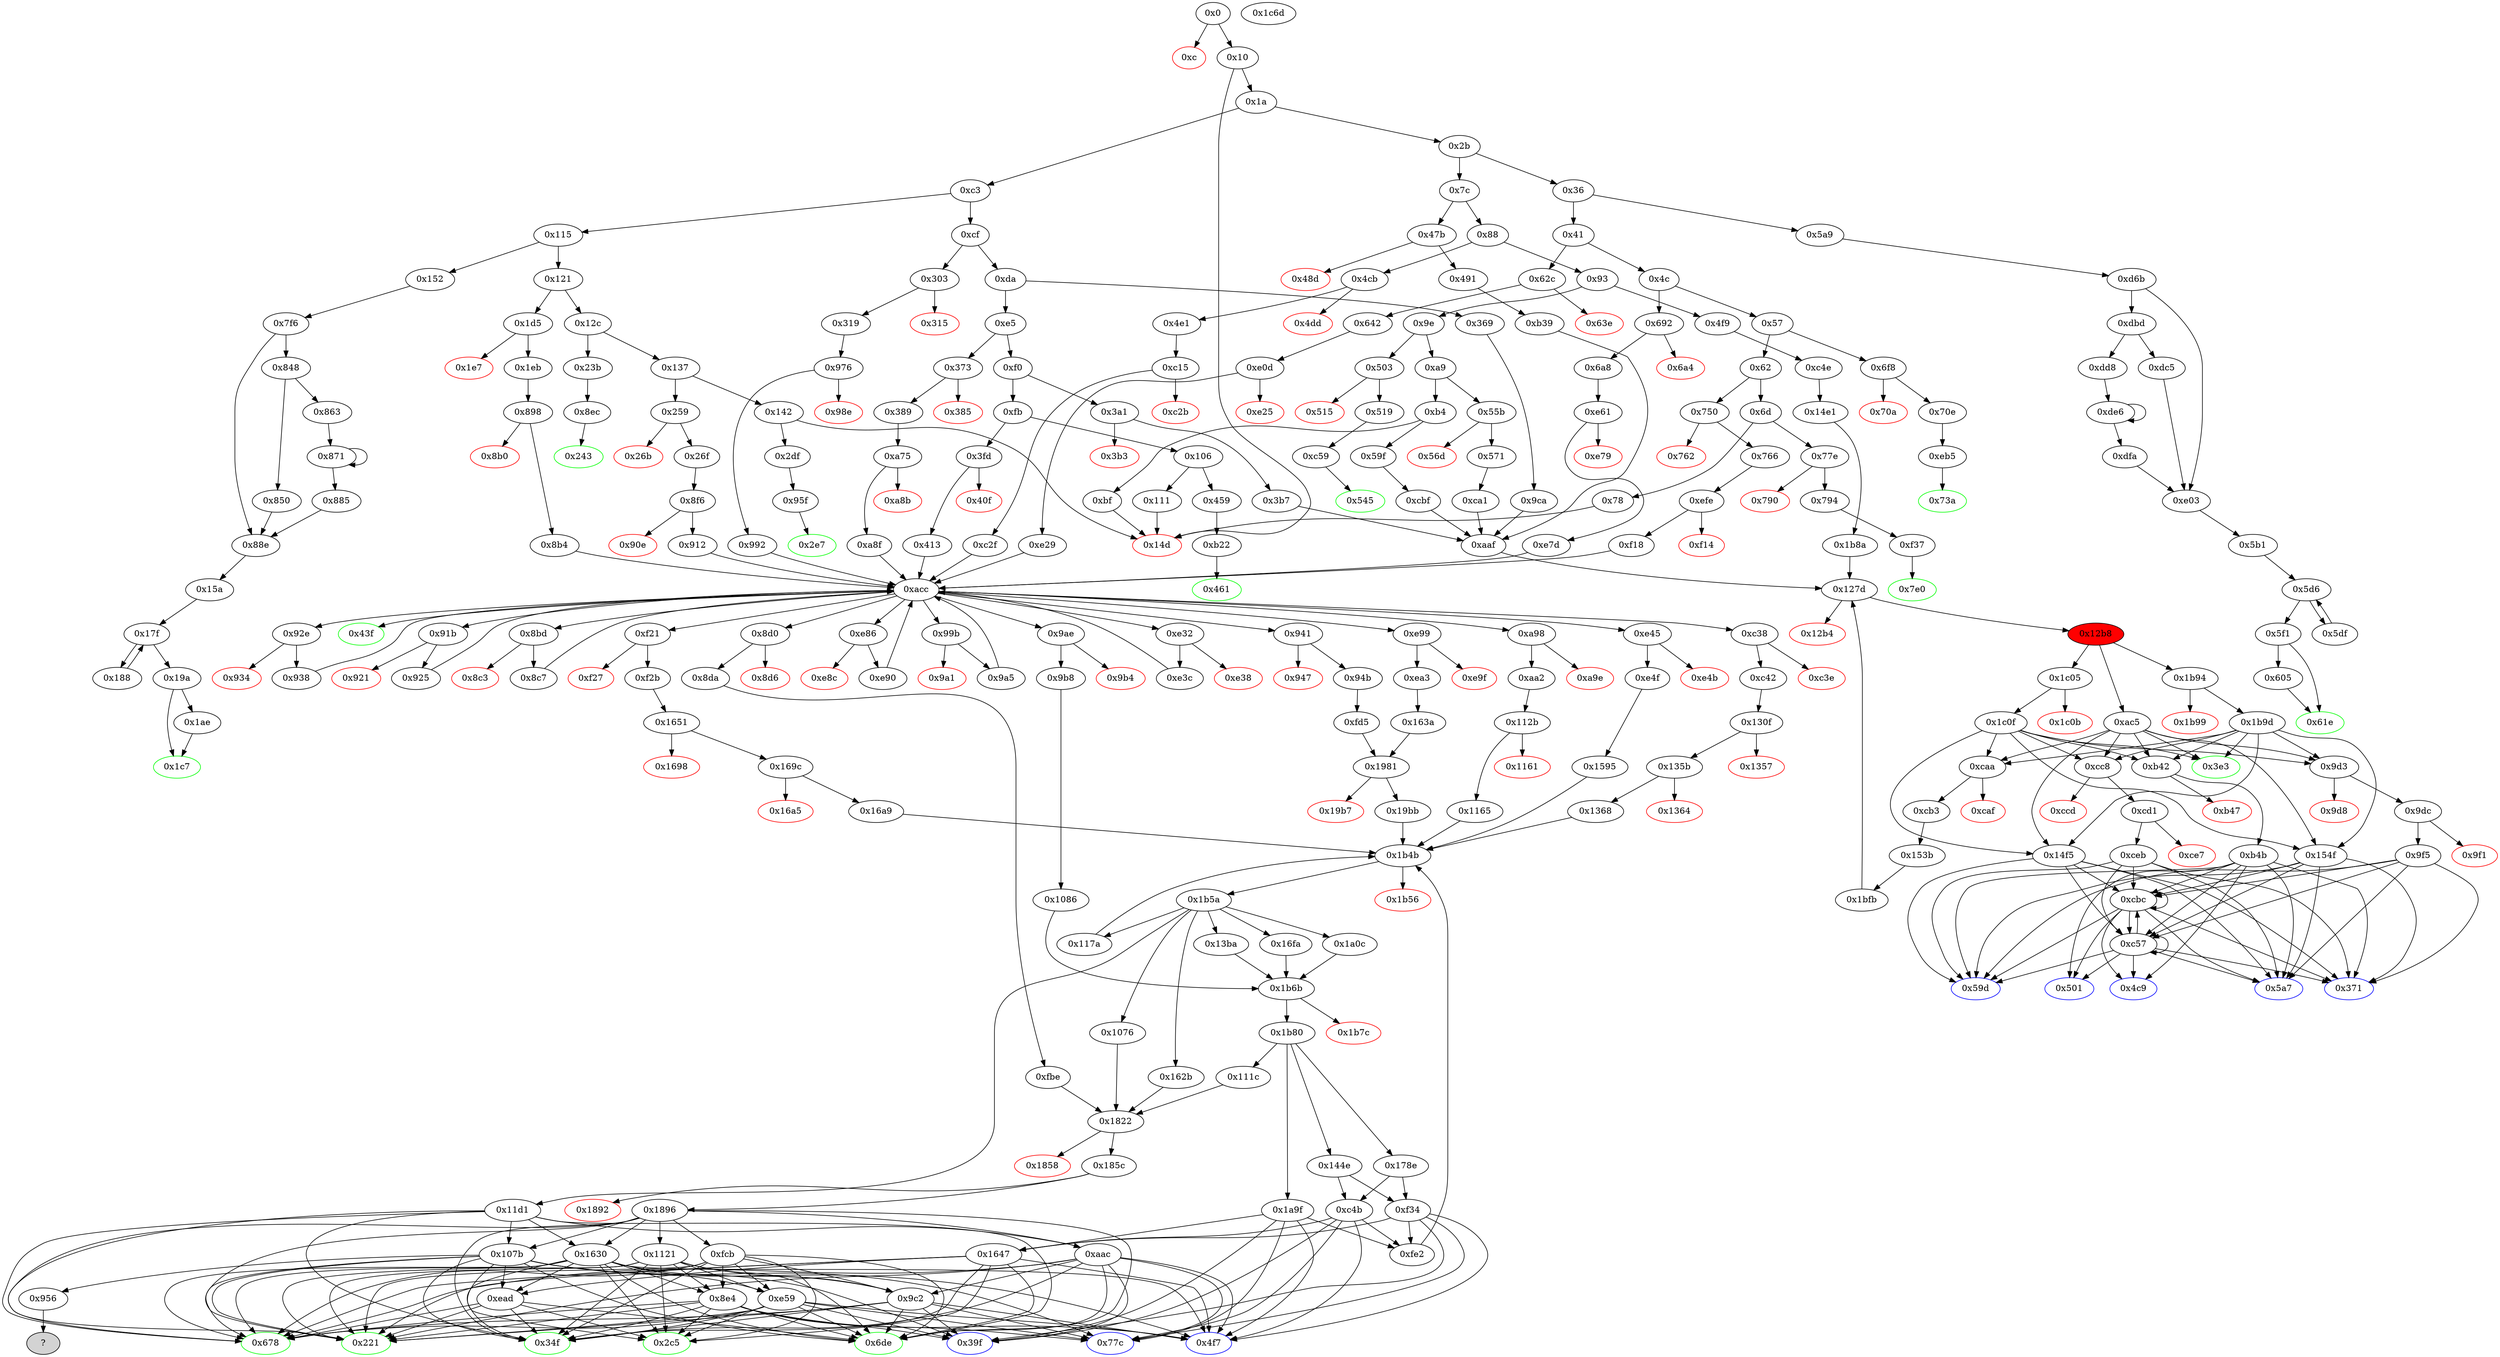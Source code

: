 digraph "" {
"0x56d" [color=red, fillcolor=white, id="0x56d", style=filled, tooltip="Block 0x56d\n[0x56d:0x570]\n---\nPredecessors: [0x55b]\nSuccessors: []\n---\n0x56d PUSH1 0x0\n0x56f DUP1\n0x570 REVERT\n---\n0x56d: V407 = 0x0\n0x570: REVERT 0x0 0x0\n---\nEntry stack: [V13, 0x59d, 0x4, V402]\nStack pops: 0\nStack additions: []\nExit stack: [V13, 0x59d, 0x4, V402]\n\nDef sites:\nV13: {0x1a.0x1f}\n0x59d: {0x55b.0x55c}\n0x4: {0x55b.0x55f}\nV402: {0x55b.0x563}\n"];
"0x1698" [color=red, fillcolor=white, id="0x1698", style=filled, tooltip="Block 0x1698\n[0x1698:0x169b]\n---\nPredecessors: [0x1651]\nSuccessors: []\n---\n0x1698 PUSH1 0x0\n0x169a DUP1\n0x169b REVERT\n---\n0x1698: V1478 = 0x0\n0x169b: REVERT 0x0 0x0\n---\nEntry stack: [V13, S6, S5, S4, S3, S2, 0xf34, S0]\nStack pops: 0\nStack additions: []\nExit stack: [V13, S6, S5, S4, S3, S2, 0xf34, S0]\n\nDef sites:\nV13: {0x1a.0x1f}\nS6: {0x259.0x25a, 0x1a.0x1f}\nS5: {0x303.0x304, 0x692.0x693, 0x1d5.0x1d6, 0x62c.0x62d, 0x26f.0x28b}\nS4: {0x319.0x335, 0x6a8.0x6c4, 0x1eb.0x207, 0x1a.0x1f, 0x26f.0x2ab, 0x642.0x65e}\nS3: {0x319.0x33f, 0x750.0x751, 0x373.0x374, 0x6a8.0x6ce, 0x1eb.0x211, 0x4cb.0x4cc, 0x26f.0x2b5, 0x642.0x668}\nS2: {0x898.0x899, 0x4e1.0x4e7, 0x1a.0x1f, 0x8f6.0x8f7, 0x389.0x38f, 0x976.0x977, 0xe0d.0xe0e, 0xe61.0xe62, 0x766.0x76c}\n0xf34: {0xf2b.0xf2c}\nS0: {0x898.0x899, 0x4e1.0x4e7, 0x1a.0x1f, 0x8f6.0x8f7, 0x389.0x38f, 0x976.0x977, 0xe0d.0xe0e, 0xe61.0xe62, 0x766.0x76c}\n"];
"0x16a9" [fillcolor=white, id="0x16a9", style=filled, tooltip="Block 0x16a9\n[0x16a9:0x16f9]\n---\nPredecessors: [0x169c]\nSuccessors: [0x1b4b]\n---\n0x16a9 JUMPDEST\n0x16aa PUSH2 0x16fa\n0x16ad DUP2\n0x16ae PUSH1 0x0\n0x16b0 DUP1\n0x16b1 CALLER\n0x16b2 PUSH20 0xffffffffffffffffffffffffffffffffffffffff\n0x16c7 AND\n0x16c8 PUSH20 0xffffffffffffffffffffffffffffffffffffffff\n0x16dd AND\n0x16de DUP2\n0x16df MSTORE\n0x16e0 PUSH1 0x20\n0x16e2 ADD\n0x16e3 SWAP1\n0x16e4 DUP2\n0x16e5 MSTORE\n0x16e6 PUSH1 0x20\n0x16e8 ADD\n0x16e9 PUSH1 0x0\n0x16eb SHA3\n0x16ec SLOAD\n0x16ed PUSH2 0x1b4b\n0x16f0 SWAP1\n0x16f1 SWAP2\n0x16f2 SWAP1\n0x16f3 PUSH4 0xffffffff\n0x16f8 AND\n0x16f9 JUMP\n---\n0x16a9: JUMPDEST \n0x16aa: V1483 = 0x16fa\n0x16ae: V1484 = 0x0\n0x16b1: V1485 = CALLER\n0x16b2: V1486 = 0xffffffffffffffffffffffffffffffffffffffff\n0x16c7: V1487 = AND 0xffffffffffffffffffffffffffffffffffffffff V1485\n0x16c8: V1488 = 0xffffffffffffffffffffffffffffffffffffffff\n0x16dd: V1489 = AND 0xffffffffffffffffffffffffffffffffffffffff V1487\n0x16df: M[0x0] = V1489\n0x16e0: V1490 = 0x20\n0x16e2: V1491 = ADD 0x20 0x0\n0x16e5: M[0x20] = 0x0\n0x16e6: V1492 = 0x20\n0x16e8: V1493 = ADD 0x20 0x20\n0x16e9: V1494 = 0x0\n0x16eb: V1495 = SHA3 0x0 0x40\n0x16ec: V1496 = S[V1495]\n0x16ed: V1497 = 0x1b4b\n0x16f3: V1498 = 0xffffffff\n0x16f8: V1499 = AND 0xffffffff 0x1b4b\n0x16f9: JUMP 0x1b4b\n---\nEntry stack: [V13, S6, S5, S4, S3, S2, 0xf34, S0]\nStack pops: 1\nStack additions: [S0, 0x16fa, V1496, S0]\nExit stack: [V13, S6, S5, S4, S3, S2, 0xf34, S0, 0x16fa, V1496, S0]\n\nDef sites:\nV13: {0x1a.0x1f}\nS6: {0x259.0x25a, 0x1a.0x1f}\nS5: {0x303.0x304, 0x692.0x693, 0x1d5.0x1d6, 0x62c.0x62d, 0x26f.0x28b}\nS4: {0x319.0x335, 0x6a8.0x6c4, 0x1eb.0x207, 0x1a.0x1f, 0x26f.0x2ab, 0x642.0x65e}\nS3: {0x319.0x33f, 0x750.0x751, 0x373.0x374, 0x6a8.0x6ce, 0x1eb.0x211, 0x4cb.0x4cc, 0x26f.0x2b5, 0x642.0x668}\nS2: {0x898.0x899, 0x4e1.0x4e7, 0x1a.0x1f, 0x8f6.0x8f7, 0x389.0x38f, 0x976.0x977, 0xe0d.0xe0e, 0xe61.0xe62, 0x766.0x76c}\n0xf34: {0xf2b.0xf2c}\nS0: {0x898.0x899, 0x4e1.0x4e7, 0x1a.0x1f, 0x8f6.0x8f7, 0x389.0x38f, 0x976.0x977, 0xe0d.0xe0e, 0xe61.0xe62, 0x766.0x76c}\n"];
"0xf14" [color=red, fillcolor=white, id="0xf14", style=filled, tooltip="Block 0xf14\n[0xf14:0xf17]\n---\nPredecessors: [0xefe]\nSuccessors: []\n---\n0xf14 PUSH1 0x0\n0xf16 DUP1\n0xf17 REVERT\n---\n0xf14: V1110 = 0x0\n0xf17: REVERT 0x0 0x0\n---\nEntry stack: [V13, 0x77c, V553]\nStack pops: 0\nStack additions: []\nExit stack: [V13, 0x77c, V553]\n\nDef sites:\nV13: {0x1a.0x1f}\n0x77c: {0x750.0x751}\nV553: {0x766.0x76c}\n"];
"0x1086" [fillcolor=white, id="0x1086", style=filled, tooltip="Block 0x1086\n[0x1086:0x111b]\n---\nPredecessors: [0x9b8]\nSuccessors: [0x1b6b]\n---\n0x1086 JUMPDEST\n0x1087 PUSH1 0x0\n0x1089 PUSH2 0x1121\n0x108c CALLER\n0x108d DUP5\n0x108e PUSH2 0x111c\n0x1091 DUP6\n0x1092 PUSH1 0x1\n0x1094 PUSH1 0x0\n0x1096 CALLER\n0x1097 PUSH20 0xffffffffffffffffffffffffffffffffffffffff\n0x10ac AND\n0x10ad PUSH20 0xffffffffffffffffffffffffffffffffffffffff\n0x10c2 AND\n0x10c3 DUP2\n0x10c4 MSTORE\n0x10c5 PUSH1 0x20\n0x10c7 ADD\n0x10c8 SWAP1\n0x10c9 DUP2\n0x10ca MSTORE\n0x10cb PUSH1 0x20\n0x10cd ADD\n0x10ce PUSH1 0x0\n0x10d0 SHA3\n0x10d1 PUSH1 0x0\n0x10d3 DUP10\n0x10d4 PUSH20 0xffffffffffffffffffffffffffffffffffffffff\n0x10e9 AND\n0x10ea PUSH20 0xffffffffffffffffffffffffffffffffffffffff\n0x10ff AND\n0x1100 DUP2\n0x1101 MSTORE\n0x1102 PUSH1 0x20\n0x1104 ADD\n0x1105 SWAP1\n0x1106 DUP2\n0x1107 MSTORE\n0x1108 PUSH1 0x20\n0x110a ADD\n0x110b PUSH1 0x0\n0x110d SHA3\n0x110e SLOAD\n0x110f PUSH2 0x1b6b\n0x1112 SWAP1\n0x1113 SWAP2\n0x1114 SWAP1\n0x1115 PUSH4 0xffffffff\n0x111a AND\n0x111b JUMP\n---\n0x1086: JUMPDEST \n0x1087: V1185 = 0x0\n0x1089: V1186 = 0x1121\n0x108c: V1187 = CALLER\n0x108e: V1188 = 0x111c\n0x1092: V1189 = 0x1\n0x1094: V1190 = 0x0\n0x1096: V1191 = CALLER\n0x1097: V1192 = 0xffffffffffffffffffffffffffffffffffffffff\n0x10ac: V1193 = AND 0xffffffffffffffffffffffffffffffffffffffff V1191\n0x10ad: V1194 = 0xffffffffffffffffffffffffffffffffffffffff\n0x10c2: V1195 = AND 0xffffffffffffffffffffffffffffffffffffffff V1193\n0x10c4: M[0x0] = V1195\n0x10c5: V1196 = 0x20\n0x10c7: V1197 = ADD 0x20 0x0\n0x10ca: M[0x20] = 0x1\n0x10cb: V1198 = 0x20\n0x10cd: V1199 = ADD 0x20 0x20\n0x10ce: V1200 = 0x0\n0x10d0: V1201 = SHA3 0x0 0x40\n0x10d1: V1202 = 0x0\n0x10d4: V1203 = 0xffffffffffffffffffffffffffffffffffffffff\n0x10e9: V1204 = AND 0xffffffffffffffffffffffffffffffffffffffff S1\n0x10ea: V1205 = 0xffffffffffffffffffffffffffffffffffffffff\n0x10ff: V1206 = AND 0xffffffffffffffffffffffffffffffffffffffff V1204\n0x1101: M[0x0] = V1206\n0x1102: V1207 = 0x20\n0x1104: V1208 = ADD 0x20 0x0\n0x1107: M[0x20] = V1201\n0x1108: V1209 = 0x20\n0x110a: V1210 = ADD 0x20 0x20\n0x110b: V1211 = 0x0\n0x110d: V1212 = SHA3 0x0 0x40\n0x110e: V1213 = S[V1212]\n0x110f: V1214 = 0x1b6b\n0x1115: V1215 = 0xffffffff\n0x111a: V1216 = AND 0xffffffff 0x1b6b\n0x111b: JUMP 0x1b6b\n---\nEntry stack: [V13, S7, S6, S5, S4, S3, 0x9c2, S1, S0]\nStack pops: 2\nStack additions: [S1, S0, 0x0, 0x1121, V1187, S1, 0x111c, V1213, S0]\nExit stack: [V13, S7, S6, S5, S4, S3, 0x9c2, S1, S0, 0x0, 0x1121, V1187, S1, 0x111c, V1213, S0]\n\nDef sites:\nV13: {0x1a.0x1f}\nS7: {0x259.0x25a, 0x1a.0x1f}\nS6: {0x303.0x304, 0x692.0x693, 0x1d5.0x1d6, 0x62c.0x62d, 0x26f.0x28b}\nS5: {0x319.0x335, 0x6a8.0x6c4, 0x1eb.0x207, 0x1a.0x1f, 0x26f.0x2ab, 0x642.0x65e}\nS4: {0x319.0x33f, 0x750.0x751, 0x373.0x374, 0x6a8.0x6ce, 0x1eb.0x211, 0x4cb.0x4cc, 0x26f.0x2b5, 0x642.0x668}\nS3: {0x898.0x899, 0x4e1.0x4e7, 0x1a.0x1f, 0x8f6.0x8f7, 0x389.0x38f, 0x976.0x977, 0xe0d.0xe0e, 0xe61.0xe62, 0x766.0x76c}\n0x9c2: {0x9b8.0x9b9}\nS1: {0x319.0x335, 0x6a8.0x6c4, 0x1eb.0x207, 0x1a.0x1f, 0x26f.0x2ab, 0x642.0x65e}\nS0: {0x319.0x33f, 0x750.0x751, 0x373.0x374, 0x6a8.0x6ce, 0x1eb.0x211, 0x4cb.0x4cc, 0x26f.0x2b5, 0x642.0x668}\n"];
"0x111c" [fillcolor=white, id="0x111c", style=filled, tooltip="Block 0x111c\n[0x111c:0x1120]\n---\nPredecessors: [0x1b80]\nSuccessors: [0x1822]\n---\n0x111c JUMPDEST\n0x111d PUSH2 0x1822\n0x1120 JUMP\n---\n0x111c: JUMPDEST \n0x111d: V1217 = 0x1822\n0x1120: JUMP 0x1822\n---\nEntry stack: [V13, S14, S13, S12, S11, S10, S9, S8, S7, S6, S5, S4, S3, S2, S1, S0]\nStack pops: 0\nStack additions: []\nExit stack: [V13, S14, S13, S12, S11, S10, S9, S8, S7, S6, S5, S4, S3, S2, S1, S0]\n\nDef sites:\nV13: {0x1a.0x1f}\nS14: {0x259.0x25a, 0x1a.0x1f}\nS13: {0x259.0x25a, 0x1a.0x1f, 0x62c.0x62d, 0x26f.0x28b, 0x303.0x304, 0x692.0x693, 0x1d5.0x1d6}\nS12: {0x259.0x25a, 0x319.0x335, 0x1a.0x1f, 0x692.0x693, 0x1d5.0x1d6, 0x6a8.0x6c4, 0x1eb.0x207, 0x62c.0x62d, 0x26f.0x2ab, 0x26f.0x28b, 0x303.0x304, 0x642.0x65e}\nS11: {0x319.0x33f, 0x319.0x335, 0x1a.0x1f, 0x750.0x751, 0x692.0x693, 0x1d5.0x1d6, 0x4cb.0x4cc, 0x303.0x304, 0x642.0x65e, 0x642.0x668, 0x373.0x374, 0x6a8.0x6ce, 0x1eb.0x211, 0x6a8.0x6c4, 0x1eb.0x207, 0x62c.0x62d, 0x26f.0x28b, 0x26f.0x2b5, 0x26f.0x2ab}\nS10: {0x319.0x335, 0x319.0x33f, 0x898.0x899, 0x1a.0x1f, 0x750.0x751, 0x389.0x38f, 0x4cb.0x4cc, 0xe0d.0xe0e, 0x303.0x304, 0x642.0x65e, 0x642.0x668, 0x373.0x374, 0x976.0x977, 0x8f6.0x8f7, 0x6a8.0x6c4, 0x1eb.0x207, 0x1eb.0x211, 0x6a8.0x6ce, 0x62c.0x62d, 0x26f.0x2ab, 0x26f.0x2b5, 0x4e1.0x4e7, 0xe61.0xe62, 0x766.0x76c}\nS9: {0x319.0x33f, 0x319.0x335, 0x898.0x899, 0x1a.0x1f, 0x750.0x751, 0x389.0x38f, 0x4cb.0x4cc, 0x94b.0x94c, 0xe0d.0xe0e, 0x642.0x668, 0x642.0x65e, 0x4e1.0x4e7, 0x373.0x374, 0x976.0x977, 0x8f6.0x8f7, 0x6a8.0x6ce, 0x1eb.0x211, 0x26f.0x2b5, 0xe61.0xe62, 0x766.0x76c}\nS8: {0x319.0x33f, 0x898.0x899, 0x259.0x25a, 0x1a.0x1f, 0x692.0x693, 0x1d5.0x1d6, 0x389.0x38f, 0x4cb.0x4cc, 0xe0d.0xe0e, 0x303.0x304, 0x642.0x668, 0x8f6.0x8f7, 0x976.0x977, 0x62c.0x62d, 0xe61.0xe62, 0x26f.0x28b, 0x4e1.0x4e7, 0xea3.0xea4, 0x766.0x76c}\nS7: {0x319.0x335, 0x259.0x25a, 0x1a.0x1f, 0x692.0x693, 0x1d5.0x1d6, 0xe0d.0xe0e, 0xe4f.0xe50, 0x303.0x304, 0x642.0x65e, 0x9b8.0x9b9, 0x976.0x977, 0x6a8.0x6c4, 0x1eb.0x207, 0x62c.0x62d, 0x26f.0x28b, 0x26f.0x2ab, 0x4e1.0x4e7}\nS6: {0x319.0x335, 0x319.0x33f, 0x1a.0x1f, 0x750.0x751, 0x692.0x693, 0x1d5.0x1d6, 0x4cb.0x4cc, 0x303.0x304, 0x642.0x65e, 0x642.0x668, 0x9b8.0x9b9, 0x373.0x374, 0x6a8.0x6c4, 0x1eb.0x207, 0x6a8.0x6ce, 0x1eb.0x211, 0x62c.0x62d, 0x26f.0x2ab, 0x26f.0x28b, 0x26f.0x2b5}\nS5: {0x319.0x33f, 0x319.0x335, 0x1a.0x1f, 0x750.0x751, 0xfd5.0xfd6, 0x4cb.0x4cc, 0x642.0x668, 0x642.0x65e, 0x163a.0x163b, 0x373.0x374, 0x6a8.0x6ce, 0x1eb.0x211, 0x6a8.0x6c4, 0x1eb.0x207, 0x26f.0x2b5, 0x26f.0x2ab}\nS4: {0x319.0x33f, 0x898.0x899, 0x1a.0x1f, 0x750.0x751, 0x1595.0x1596, 0xfd5.0xfd8, 0x389.0x38f, 0x4cb.0x4cc, 0xe0d.0xe0e, 0x642.0x668, 0x1086.0x1087, 0x163a.0x163d, 0x373.0x374, 0x8f6.0x8f7, 0x976.0x977, 0x6a8.0x6ce, 0x1eb.0x211, 0x26f.0x2b5, 0xe61.0xe62, 0x4e1.0x4e7, 0x766.0x76c}\nS3: {0x898.0x899, 0x1a.0x1f, 0x692.0x693, 0x1595.0x1598, 0x1d5.0x1d6, 0x389.0x38f, 0xe0d.0xe0e, 0x303.0x304, 0x1086.0x1089, 0x163a.0x1640, 0xaa2.0xaa3, 0x976.0x977, 0x8f6.0x8f7, 0x62c.0x62d, 0x26f.0x28b, 0xe61.0xe62, 0x4e1.0x4e7, 0xfe2.0xfe3, 0x766.0x76c}\nS2: {0x319.0x335, 0x1a.0x1f, 0xaa2.0xaa6, 0x1595.0x159b, 0x976.0x977, 0x6a8.0x6c4, 0xf2b.0xf2c, 0x1eb.0x207, 0xe0d.0xe0e, 0xc42.0xc43, 0x26f.0x2ab, 0x4e1.0x4e7, 0x642.0x65e, 0x1086.0x108c}\nS1: {0x319.0x335, 0x898.0x899, 0x319.0x33f, 0x1a.0x1f, 0x750.0x751, 0x389.0x38f, 0x4cb.0x4cc, 0xe0d.0xe0e, 0x642.0x65e, 0x642.0x668, 0x373.0x374, 0x8f6.0x8f7, 0x976.0x977, 0x6a8.0x6c4, 0x1eb.0x207, 0x1eb.0x211, 0x6a8.0x6ce, 0x26f.0x2ab, 0x26f.0x2b5, 0x4e1.0x4e7, 0xe61.0xe62, 0xfe2.0xfe7, 0x766.0x76c}\nS0: {0x1b6b_0x16fa.0x1b71, 0x1b6b_0x1a0c.0x1b71, 0x1b6b_0x1086.0x1b71, 0x1b6b_0x13ba.0x1b71}\n"];
"0x303" [fillcolor=white, id="0x303", style=filled, tooltip="Block 0x303\n[0x303:0x314]\n---\nPredecessors: [0xcf]\nSuccessors: [0x315, 0x319]\n---\n0x303 JUMPDEST\n0x304 PUSH2 0x34f\n0x307 PUSH1 0x4\n0x309 DUP1\n0x30a CALLDATASIZE\n0x30b SUB\n0x30c PUSH1 0x40\n0x30e DUP2\n0x30f LT\n0x310 ISZERO\n0x311 PUSH2 0x319\n0x314 JUMPI\n---\n0x303: JUMPDEST \n0x304: V226 = 0x34f\n0x307: V227 = 0x4\n0x30a: V228 = CALLDATASIZE\n0x30b: V229 = SUB V228 0x4\n0x30c: V230 = 0x40\n0x30f: V231 = LT V229 0x40\n0x310: V232 = ISZERO V231\n0x311: V233 = 0x319\n0x314: JUMPI 0x319 V232\n---\nEntry stack: [V13]\nStack pops: 0\nStack additions: [0x34f, 0x4, V229]\nExit stack: [V13, 0x34f, 0x4, V229]\n\nDef sites:\nV13: {0x1a.0x1f}\n"];
"0x9ca" [fillcolor=white, id="0x9ca", style=filled, tooltip="Block 0x9ca\n[0x9ca:0x9d2]\n---\nPredecessors: [0x369]\nSuccessors: [0xaaf]\n---\n0x9ca JUMPDEST\n0x9cb PUSH2 0x9d3\n0x9ce CALLER\n0x9cf PUSH2 0xaaf\n0x9d2 JUMP\n---\n0x9ca: JUMPDEST \n0x9cb: V742 = 0x9d3\n0x9ce: V743 = CALLER\n0x9cf: V744 = 0xaaf\n0x9d2: JUMP 0xaaf\n---\nEntry stack: [V13, 0x371]\nStack pops: 0\nStack additions: [0x9d3, V743]\nExit stack: [V13, 0x371, 0x9d3, V743]\n\nDef sites:\nV13: {0x1a.0x1f}\n0x371: {0x369.0x36a}\n"];
"0xb4b" [fillcolor=white, id="0xb4b", style=filled, tooltip="Block 0xb4b\n[0xb4b:0xc14]\n---\nPredecessors: [0xb42]\nSuccessors: [0x371, 0x4c9, 0x501, 0x59d, 0x5a7, 0xc57, 0xcbc]\n---\n0xb4b JUMPDEST\n0xb4c DUP1\n0xb4d PUSH1 0x9\n0xb4f PUSH1 0x0\n0xb51 DUP5\n0xb52 PUSH20 0xffffffffffffffffffffffffffffffffffffffff\n0xb67 AND\n0xb68 PUSH20 0xffffffffffffffffffffffffffffffffffffffff\n0xb7d AND\n0xb7e DUP2\n0xb7f MSTORE\n0xb80 PUSH1 0x20\n0xb82 ADD\n0xb83 SWAP1\n0xb84 DUP2\n0xb85 MSTORE\n0xb86 PUSH1 0x20\n0xb88 ADD\n0xb89 PUSH1 0x0\n0xb8b SHA3\n0xb8c PUSH1 0x0\n0xb8e PUSH2 0x100\n0xb91 EXP\n0xb92 DUP2\n0xb93 SLOAD\n0xb94 DUP2\n0xb95 PUSH1 0xff\n0xb97 MUL\n0xb98 NOT\n0xb99 AND\n0xb9a SWAP1\n0xb9b DUP4\n0xb9c ISZERO\n0xb9d ISZERO\n0xb9e MUL\n0xb9f OR\n0xba0 SWAP1\n0xba1 SSTORE\n0xba2 POP\n0xba3 PUSH32 0x44470762d57decc756f36bb9c7381b522388c21b7b48a4b012357d2961138612\n0xbc4 DUP3\n0xbc5 DUP3\n0xbc6 PUSH1 0x40\n0xbc8 MLOAD\n0xbc9 DUP1\n0xbca DUP4\n0xbcb PUSH20 0xffffffffffffffffffffffffffffffffffffffff\n0xbe0 AND\n0xbe1 PUSH20 0xffffffffffffffffffffffffffffffffffffffff\n0xbf6 AND\n0xbf7 DUP2\n0xbf8 MSTORE\n0xbf9 PUSH1 0x20\n0xbfb ADD\n0xbfc DUP3\n0xbfd ISZERO\n0xbfe ISZERO\n0xbff ISZERO\n0xc00 ISZERO\n0xc01 DUP2\n0xc02 MSTORE\n0xc03 PUSH1 0x20\n0xc05 ADD\n0xc06 SWAP3\n0xc07 POP\n0xc08 POP\n0xc09 POP\n0xc0a PUSH1 0x40\n0xc0c MLOAD\n0xc0d DUP1\n0xc0e SWAP2\n0xc0f SUB\n0xc10 SWAP1\n0xc11 LOG1\n0xc12 POP\n0xc13 POP\n0xc14 JUMP\n---\n0xb4b: JUMPDEST \n0xb4d: V844 = 0x9\n0xb4f: V845 = 0x0\n0xb52: V846 = 0xffffffffffffffffffffffffffffffffffffffff\n0xb67: V847 = AND 0xffffffffffffffffffffffffffffffffffffffff S1\n0xb68: V848 = 0xffffffffffffffffffffffffffffffffffffffff\n0xb7d: V849 = AND 0xffffffffffffffffffffffffffffffffffffffff V847\n0xb7f: M[0x0] = V849\n0xb80: V850 = 0x20\n0xb82: V851 = ADD 0x20 0x0\n0xb85: M[0x20] = 0x9\n0xb86: V852 = 0x20\n0xb88: V853 = ADD 0x20 0x20\n0xb89: V854 = 0x0\n0xb8b: V855 = SHA3 0x0 0x40\n0xb8c: V856 = 0x0\n0xb8e: V857 = 0x100\n0xb91: V858 = EXP 0x100 0x0\n0xb93: V859 = S[V855]\n0xb95: V860 = 0xff\n0xb97: V861 = MUL 0xff 0x1\n0xb98: V862 = NOT 0xff\n0xb99: V863 = AND 0xffffffffffffffffffffffffffffffffffffffffffffffffffffffffffffff00 V859\n0xb9c: V864 = ISZERO S0\n0xb9d: V865 = ISZERO V864\n0xb9e: V866 = MUL V865 0x1\n0xb9f: V867 = OR V866 V863\n0xba1: S[V855] = V867\n0xba3: V868 = 0x44470762d57decc756f36bb9c7381b522388c21b7b48a4b012357d2961138612\n0xbc6: V869 = 0x40\n0xbc8: V870 = M[0x40]\n0xbcb: V871 = 0xffffffffffffffffffffffffffffffffffffffff\n0xbe0: V872 = AND 0xffffffffffffffffffffffffffffffffffffffff S1\n0xbe1: V873 = 0xffffffffffffffffffffffffffffffffffffffff\n0xbf6: V874 = AND 0xffffffffffffffffffffffffffffffffffffffff V872\n0xbf8: M[V870] = V874\n0xbf9: V875 = 0x20\n0xbfb: V876 = ADD 0x20 V870\n0xbfd: V877 = ISZERO S0\n0xbfe: V878 = ISZERO V877\n0xbff: V879 = ISZERO V878\n0xc00: V880 = ISZERO V879\n0xc02: M[V876] = V880\n0xc03: V881 = 0x20\n0xc05: V882 = ADD 0x20 V876\n0xc0a: V883 = 0x40\n0xc0c: V884 = M[0x40]\n0xc0f: V885 = SUB V882 V884\n0xc11: LOG V884 V885 0x44470762d57decc756f36bb9c7381b522388c21b7b48a4b012357d2961138612\n0xc14: JUMP S2\n---\nEntry stack: [V13, S10, S9, S8, S7, S6, S5, S4, S3, S2, S1, S0]\nStack pops: 3\nStack additions: []\nExit stack: [V13, S10, S9, S8, S7, S6, S5, S4, S3]\n\nDef sites:\nV13: {0x1a.0x1f}\nS10: {0x4f9.0x4fa, 0x47b.0x47c, 0x1a.0x1f}\nS9: {0x4f9.0x4fa, 0x47b.0x47c, 0x1a.0x1f, 0xc4e.0xc4f, 0x491.0x4ad}\nS8: {0x4f9.0x4fa, 0xc4e.0xc4f, 0x47b.0x47c, 0x1a.0x1f, 0x491.0x4b9, 0x491.0x4ad, 0x369.0x36a, 0xc4e.0xc52}\nS7: {0x4f9.0x4fa, 0xc4e.0xc52, 0x47b.0x47c, 0x1a.0x1f, 0x55b.0x55c, 0x491.0x4b9, 0x491.0x4ad, 0xcb3.0xcb4, 0x369.0x36a, 0xc4e.0xc4f}\nS6: {0xc4e.0xc52, 0x4f9.0x4fa, 0x55b.0x55c, 0x1a.0x1f, 0x47b.0x47c, 0x59f.0x5a0, 0x491.0x4ad, 0x491.0x4b9, 0x571.0x58d, 0xcb3.0xcb4, 0x369.0x36a, 0xc4e.0xc4f}\nS5: {0xc4e.0xc52, 0x4f9.0x4fa, 0x55b.0x55c, 0x1a.0x1f, 0x47b.0x47c, 0x59f.0x5a0, 0x491.0x4ad, 0x491.0x4b9, 0x571.0x58d, 0xcb3.0xcb4, 0x369.0x36a, 0xc4e.0xc4f}\nS4: {0xc4e.0xc52, 0x4f9.0x4fa, 0x55b.0x55c, 0x1a.0x1f, 0x47b.0x47c, 0x59f.0x5a0, 0x491.0x4ad, 0x491.0x4b9, 0x571.0x58d, 0xcb3.0xcb4, 0x369.0x36a, 0xc4e.0xc4f}\nS3: {0xc4e.0xc4f, 0x4f9.0x4fa, 0x55b.0x55c, 0x1a.0x1f, 0x47b.0x47c, 0x59f.0x5a0, 0x491.0x4ad, 0x491.0x4b9, 0x571.0x58d, 0xcb3.0xcb4, 0x369.0x36a, 0xc4e.0xc52}\nS2: {0xc4e.0xc4f, 0x4f9.0x4fa, 0x55b.0x55c, 0x1a.0x1f, 0x47b.0x47c, 0x59f.0x5a0, 0x491.0x4ad, 0x491.0x4b9, 0x571.0x58d, 0xcb3.0xcb4, 0x369.0x36a, 0xc4e.0xc52}\nS1: {0xc4e.0xc4f, 0x4f9.0x4fa, 0x55b.0x55c, 0x1a.0x1f, 0x47b.0x47c, 0x59f.0x5a0, 0x491.0x4ad, 0x491.0x4b9, 0x571.0x58d, 0xcb3.0xcb4, 0x369.0x36a, 0xc4e.0xc52}\nS0: {0xc4e.0xc4f, 0x55b.0x55c, 0x1a.0x1f, 0x59f.0x5a0, 0x491.0x4b9, 0x491.0x4ad, 0x571.0x58d, 0xcb3.0xcb4, 0x369.0x36a, 0xc4e.0xc52}\n"];
"0xc15" [fillcolor=white, id="0xc15", style=filled, tooltip="Block 0xc15\n[0xc15:0xc2a]\n---\nPredecessors: [0x4e1]\nSuccessors: [0xc2b, 0xc2f]\n---\n0xc15 JUMPDEST\n0xc16 PUSH1 0x8\n0xc18 PUSH1 0x0\n0xc1a SWAP1\n0xc1b SLOAD\n0xc1c SWAP1\n0xc1d PUSH2 0x100\n0xc20 EXP\n0xc21 SWAP1\n0xc22 DIV\n0xc23 PUSH1 0xff\n0xc25 AND\n0xc26 ISZERO\n0xc27 PUSH2 0xc2f\n0xc2a JUMPI\n---\n0xc15: JUMPDEST \n0xc16: V886 = 0x8\n0xc18: V887 = 0x0\n0xc1b: V888 = S[0x8]\n0xc1d: V889 = 0x100\n0xc20: V890 = EXP 0x100 0x0\n0xc22: V891 = DIV V888 0x1\n0xc23: V892 = 0xff\n0xc25: V893 = AND 0xff V891\n0xc26: V894 = ISZERO V893\n0xc27: V895 = 0xc2f\n0xc2a: JUMPI 0xc2f V894\n---\nEntry stack: [V13, 0x4f7, V370]\nStack pops: 0\nStack additions: []\nExit stack: [V13, 0x4f7, V370]\n\nDef sites:\nV13: {0x1a.0x1f}\n0x4f7: {0x4cb.0x4cc}\nV370: {0x4e1.0x4e7}\n"];
"0x4c" [fillcolor=white, id="0x4c", style=filled, tooltip="Block 0x4c\n[0x4c:0x56]\n---\nPredecessors: [0x41]\nSuccessors: [0x57, 0x692]\n---\n0x4c DUP1\n0x4d PUSH4 0xa9059cbb\n0x52 EQ\n0x53 PUSH2 0x692\n0x56 JUMPI\n---\n0x4d: V26 = 0xa9059cbb\n0x52: V27 = EQ 0xa9059cbb V13\n0x53: V28 = 0x692\n0x56: JUMPI 0x692 V27\n---\nEntry stack: [V13]\nStack pops: 1\nStack additions: [S0]\nExit stack: [V13]\n\nDef sites:\nV13: {0x1a.0x1f}\n"];
"0xcbf" [fillcolor=white, id="0xcbf", style=filled, tooltip="Block 0xcbf\n[0xcbf:0xcc7]\n---\nPredecessors: [0x59f]\nSuccessors: [0xaaf]\n---\n0xcbf JUMPDEST\n0xcc0 PUSH2 0xcc8\n0xcc3 CALLER\n0xcc4 PUSH2 0xaaf\n0xcc7 JUMP\n---\n0xcbf: JUMPDEST \n0xcc0: V928 = 0xcc8\n0xcc3: V929 = CALLER\n0xcc4: V930 = 0xaaf\n0xcc7: JUMP 0xaaf\n---\nEntry stack: [V13, 0x5a7]\nStack pops: 0\nStack additions: [0xcc8, V929]\nExit stack: [V13, 0x5a7, 0xcc8, V929]\n\nDef sites:\nV13: {0x1a.0x1f}\n0x5a7: {0x59f.0x5a0}\n"];
"0xe45" [fillcolor=white, id="0xe45", style=filled, tooltip="Block 0xe45\n[0xe45:0xe4a]\n---\nPredecessors: [0xacc]\nSuccessors: [0xe4b, 0xe4f]\n---\n0xe45 JUMPDEST\n0xe46 ISZERO\n0xe47 PUSH2 0xe4f\n0xe4a JUMPI\n---\n0xe45: JUMPDEST \n0xe46: V1056 = ISZERO V829\n0xe47: V1057 = 0xe4f\n0xe4a: JUMPI 0xe4f V1056\n---\nEntry stack: [V13, S5, S4, S3, S2, S1, V829]\nStack pops: 1\nStack additions: []\nExit stack: [V13, S5, S4, S3, S2, S1]\n\nDef sites:\nV13: {0x1a.0x1f}\nS5: {0x259.0x25a, 0x1a.0x1f}\nS4: {0x303.0x304, 0x692.0x693, 0x1d5.0x1d6, 0x62c.0x62d, 0x26f.0x28b}\nS3: {0x319.0x335, 0x6a8.0x6c4, 0x1eb.0x207, 0x1a.0x1f, 0x26f.0x2ab, 0x642.0x65e}\nS2: {0x319.0x33f, 0x750.0x751, 0x373.0x374, 0x6a8.0x6ce, 0x1eb.0x211, 0x4cb.0x4cc, 0x26f.0x2b5, 0x642.0x668}\nS1: {0x898.0x899, 0x4e1.0x4e7, 0x1a.0x1f, 0x8f6.0x8f7, 0x389.0x38f, 0x976.0x977, 0xe0d.0xe0e, 0xe61.0xe62, 0x766.0x76c}\nV829: {0xacc.0xb1b}\n"];
"0x178e" [fillcolor=white, id="0x178e", style=filled, tooltip="Block 0x178e\n[0x178e:0x1821]\n---\nPredecessors: [0x1b80]\nSuccessors: [0xc4b, 0xf34]\n---\n0x178e JUMPDEST\n0x178f PUSH1 0x2\n0x1791 PUSH1 0x0\n0x1793 CALLER\n0x1794 PUSH20 0xffffffffffffffffffffffffffffffffffffffff\n0x17a9 AND\n0x17aa PUSH20 0xffffffffffffffffffffffffffffffffffffffff\n0x17bf AND\n0x17c0 DUP2\n0x17c1 MSTORE\n0x17c2 PUSH1 0x20\n0x17c4 ADD\n0x17c5 SWAP1\n0x17c6 DUP2\n0x17c7 MSTORE\n0x17c8 PUSH1 0x20\n0x17ca ADD\n0x17cb PUSH1 0x0\n0x17cd SHA3\n0x17ce DUP2\n0x17cf SWAP1\n0x17d0 SSTORE\n0x17d1 POP\n0x17d2 CALLER\n0x17d3 PUSH20 0xffffffffffffffffffffffffffffffffffffffff\n0x17e8 AND\n0x17e9 PUSH32 0xf97a274face0b5517365ad396b1fdba6f68bd3135ef603e44272adba3af5a1e0\n0x180a DUP3\n0x180b PUSH1 0x40\n0x180d MLOAD\n0x180e DUP1\n0x180f DUP3\n0x1810 DUP2\n0x1811 MSTORE\n0x1812 PUSH1 0x20\n0x1814 ADD\n0x1815 SWAP2\n0x1816 POP\n0x1817 POP\n0x1818 PUSH1 0x40\n0x181a MLOAD\n0x181b DUP1\n0x181c SWAP2\n0x181d SUB\n0x181e SWAP1\n0x181f LOG2\n0x1820 POP\n0x1821 JUMP\n---\n0x178e: JUMPDEST \n0x178f: V1530 = 0x2\n0x1791: V1531 = 0x0\n0x1793: V1532 = CALLER\n0x1794: V1533 = 0xffffffffffffffffffffffffffffffffffffffff\n0x17a9: V1534 = AND 0xffffffffffffffffffffffffffffffffffffffff V1532\n0x17aa: V1535 = 0xffffffffffffffffffffffffffffffffffffffff\n0x17bf: V1536 = AND 0xffffffffffffffffffffffffffffffffffffffff V1534\n0x17c1: M[0x0] = V1536\n0x17c2: V1537 = 0x20\n0x17c4: V1538 = ADD 0x20 0x0\n0x17c7: M[0x20] = 0x2\n0x17c8: V1539 = 0x20\n0x17ca: V1540 = ADD 0x20 0x20\n0x17cb: V1541 = 0x0\n0x17cd: V1542 = SHA3 0x0 0x40\n0x17d0: S[V1542] = S0\n0x17d2: V1543 = CALLER\n0x17d3: V1544 = 0xffffffffffffffffffffffffffffffffffffffff\n0x17e8: V1545 = AND 0xffffffffffffffffffffffffffffffffffffffff V1543\n0x17e9: V1546 = 0xf97a274face0b5517365ad396b1fdba6f68bd3135ef603e44272adba3af5a1e0\n0x180b: V1547 = 0x40\n0x180d: V1548 = M[0x40]\n0x1811: M[V1548] = S1\n0x1812: V1549 = 0x20\n0x1814: V1550 = ADD 0x20 V1548\n0x1818: V1551 = 0x40\n0x181a: V1552 = M[0x40]\n0x181d: V1553 = SUB V1550 V1552\n0x181f: LOG V1552 V1553 0xf97a274face0b5517365ad396b1fdba6f68bd3135ef603e44272adba3af5a1e0 V1545\n0x1821: JUMP S2\n---\nEntry stack: [V13, S14, S13, S12, S11, S10, S9, S8, S7, S6, S5, S4, S3, S2, S1, S0]\nStack pops: 3\nStack additions: []\nExit stack: [V13, S14, S13, S12, S11, S10, S9, S8, S7, S6, S5, S4, S3]\n\nDef sites:\nV13: {0x1a.0x1f}\nS14: {0x259.0x25a, 0x1a.0x1f}\nS13: {0x259.0x25a, 0x1a.0x1f, 0x62c.0x62d, 0x26f.0x28b, 0x303.0x304, 0x692.0x693, 0x1d5.0x1d6}\nS12: {0x259.0x25a, 0x319.0x335, 0x1a.0x1f, 0x692.0x693, 0x1d5.0x1d6, 0x6a8.0x6c4, 0x1eb.0x207, 0x62c.0x62d, 0x26f.0x2ab, 0x26f.0x28b, 0x303.0x304, 0x642.0x65e}\nS11: {0x319.0x33f, 0x319.0x335, 0x1a.0x1f, 0x750.0x751, 0x692.0x693, 0x1d5.0x1d6, 0x4cb.0x4cc, 0x303.0x304, 0x642.0x65e, 0x642.0x668, 0x373.0x374, 0x6a8.0x6ce, 0x1eb.0x211, 0x6a8.0x6c4, 0x1eb.0x207, 0x62c.0x62d, 0x26f.0x28b, 0x26f.0x2b5, 0x26f.0x2ab}\nS10: {0x319.0x335, 0x319.0x33f, 0x898.0x899, 0x1a.0x1f, 0x750.0x751, 0x389.0x38f, 0x4cb.0x4cc, 0xe0d.0xe0e, 0x303.0x304, 0x642.0x65e, 0x642.0x668, 0x373.0x374, 0x976.0x977, 0x8f6.0x8f7, 0x6a8.0x6c4, 0x1eb.0x207, 0x1eb.0x211, 0x6a8.0x6ce, 0x62c.0x62d, 0x26f.0x2ab, 0x26f.0x2b5, 0x4e1.0x4e7, 0xe61.0xe62, 0x766.0x76c}\nS9: {0x319.0x33f, 0x319.0x335, 0x898.0x899, 0x1a.0x1f, 0x750.0x751, 0x389.0x38f, 0x4cb.0x4cc, 0x94b.0x94c, 0xe0d.0xe0e, 0x642.0x668, 0x642.0x65e, 0x4e1.0x4e7, 0x373.0x374, 0x976.0x977, 0x8f6.0x8f7, 0x6a8.0x6ce, 0x1eb.0x211, 0x26f.0x2b5, 0xe61.0xe62, 0x766.0x76c}\nS8: {0x319.0x33f, 0x898.0x899, 0x259.0x25a, 0x1a.0x1f, 0x692.0x693, 0x1d5.0x1d6, 0x389.0x38f, 0x4cb.0x4cc, 0xe0d.0xe0e, 0x303.0x304, 0x642.0x668, 0x8f6.0x8f7, 0x976.0x977, 0x62c.0x62d, 0xe61.0xe62, 0x26f.0x28b, 0x4e1.0x4e7, 0xea3.0xea4, 0x766.0x76c}\nS7: {0x319.0x335, 0x259.0x25a, 0x1a.0x1f, 0x692.0x693, 0x1d5.0x1d6, 0xe0d.0xe0e, 0xe4f.0xe50, 0x303.0x304, 0x642.0x65e, 0x9b8.0x9b9, 0x976.0x977, 0x6a8.0x6c4, 0x1eb.0x207, 0x62c.0x62d, 0x26f.0x28b, 0x26f.0x2ab, 0x4e1.0x4e7}\nS6: {0x319.0x335, 0x319.0x33f, 0x1a.0x1f, 0x750.0x751, 0x692.0x693, 0x1d5.0x1d6, 0x4cb.0x4cc, 0x303.0x304, 0x642.0x65e, 0x642.0x668, 0x9b8.0x9b9, 0x373.0x374, 0x6a8.0x6c4, 0x1eb.0x207, 0x6a8.0x6ce, 0x1eb.0x211, 0x62c.0x62d, 0x26f.0x2ab, 0x26f.0x28b, 0x26f.0x2b5}\nS5: {0x319.0x33f, 0x319.0x335, 0x1a.0x1f, 0x750.0x751, 0xfd5.0xfd6, 0x4cb.0x4cc, 0x642.0x668, 0x642.0x65e, 0x163a.0x163b, 0x373.0x374, 0x6a8.0x6ce, 0x1eb.0x211, 0x6a8.0x6c4, 0x1eb.0x207, 0x26f.0x2b5, 0x26f.0x2ab}\nS4: {0x319.0x33f, 0x898.0x899, 0x1a.0x1f, 0x750.0x751, 0x1595.0x1596, 0xfd5.0xfd8, 0x389.0x38f, 0x4cb.0x4cc, 0xe0d.0xe0e, 0x642.0x668, 0x1086.0x1087, 0x163a.0x163d, 0x373.0x374, 0x8f6.0x8f7, 0x976.0x977, 0x6a8.0x6ce, 0x1eb.0x211, 0x26f.0x2b5, 0xe61.0xe62, 0x4e1.0x4e7, 0x766.0x76c}\nS3: {0x898.0x899, 0x1a.0x1f, 0x692.0x693, 0x1595.0x1598, 0x1d5.0x1d6, 0x389.0x38f, 0xe0d.0xe0e, 0x303.0x304, 0x1086.0x1089, 0x163a.0x1640, 0xaa2.0xaa3, 0x976.0x977, 0x8f6.0x8f7, 0x62c.0x62d, 0x26f.0x28b, 0xe61.0xe62, 0x4e1.0x4e7, 0xfe2.0xfe3, 0x766.0x76c}\nS2: {0x319.0x335, 0x1a.0x1f, 0xaa2.0xaa6, 0x1595.0x159b, 0x976.0x977, 0x6a8.0x6c4, 0xf2b.0xf2c, 0x1eb.0x207, 0xe0d.0xe0e, 0xc42.0xc43, 0x26f.0x2ab, 0x4e1.0x4e7, 0x642.0x65e, 0x1086.0x108c}\nS1: {0x319.0x335, 0x898.0x899, 0x319.0x33f, 0x1a.0x1f, 0x750.0x751, 0x389.0x38f, 0x4cb.0x4cc, 0xe0d.0xe0e, 0x642.0x65e, 0x642.0x668, 0x373.0x374, 0x8f6.0x8f7, 0x976.0x977, 0x6a8.0x6c4, 0x1eb.0x207, 0x1eb.0x211, 0x6a8.0x6ce, 0x26f.0x2ab, 0x26f.0x2b5, 0x4e1.0x4e7, 0xe61.0xe62, 0xfe2.0xfe7, 0x766.0x76c}\nS0: {0x1b6b_0x16fa.0x1b71, 0x1b6b_0x1a0c.0x1b71, 0x1b6b_0x1086.0x1b71, 0x1b6b_0x13ba.0x1b71}\n"];
"0x16fa" [fillcolor=white, id="0x16fa", style=filled, tooltip="Block 0x16fa\n[0x16fa:0x178d]\n---\nPredecessors: [0x1b5a]\nSuccessors: [0x1b6b]\n---\n0x16fa JUMPDEST\n0x16fb PUSH1 0x0\n0x16fd DUP1\n0x16fe CALLER\n0x16ff PUSH20 0xffffffffffffffffffffffffffffffffffffffff\n0x1714 AND\n0x1715 PUSH20 0xffffffffffffffffffffffffffffffffffffffff\n0x172a AND\n0x172b DUP2\n0x172c MSTORE\n0x172d PUSH1 0x20\n0x172f ADD\n0x1730 SWAP1\n0x1731 DUP2\n0x1732 MSTORE\n0x1733 PUSH1 0x20\n0x1735 ADD\n0x1736 PUSH1 0x0\n0x1738 SHA3\n0x1739 DUP2\n0x173a SWAP1\n0x173b SSTORE\n0x173c POP\n0x173d PUSH2 0x178e\n0x1740 DUP2\n0x1741 PUSH1 0x2\n0x1743 PUSH1 0x0\n0x1745 CALLER\n0x1746 PUSH20 0xffffffffffffffffffffffffffffffffffffffff\n0x175b AND\n0x175c PUSH20 0xffffffffffffffffffffffffffffffffffffffff\n0x1771 AND\n0x1772 DUP2\n0x1773 MSTORE\n0x1774 PUSH1 0x20\n0x1776 ADD\n0x1777 SWAP1\n0x1778 DUP2\n0x1779 MSTORE\n0x177a PUSH1 0x20\n0x177c ADD\n0x177d PUSH1 0x0\n0x177f SHA3\n0x1780 SLOAD\n0x1781 PUSH2 0x1b6b\n0x1784 SWAP1\n0x1785 SWAP2\n0x1786 SWAP1\n0x1787 PUSH4 0xffffffff\n0x178c AND\n0x178d JUMP\n---\n0x16fa: JUMPDEST \n0x16fb: V1500 = 0x0\n0x16fe: V1501 = CALLER\n0x16ff: V1502 = 0xffffffffffffffffffffffffffffffffffffffff\n0x1714: V1503 = AND 0xffffffffffffffffffffffffffffffffffffffff V1501\n0x1715: V1504 = 0xffffffffffffffffffffffffffffffffffffffff\n0x172a: V1505 = AND 0xffffffffffffffffffffffffffffffffffffffff V1503\n0x172c: M[0x0] = V1505\n0x172d: V1506 = 0x20\n0x172f: V1507 = ADD 0x20 0x0\n0x1732: M[0x20] = 0x0\n0x1733: V1508 = 0x20\n0x1735: V1509 = ADD 0x20 0x20\n0x1736: V1510 = 0x0\n0x1738: V1511 = SHA3 0x0 0x40\n0x173b: S[V1511] = V1688\n0x173d: V1512 = 0x178e\n0x1741: V1513 = 0x2\n0x1743: V1514 = 0x0\n0x1745: V1515 = CALLER\n0x1746: V1516 = 0xffffffffffffffffffffffffffffffffffffffff\n0x175b: V1517 = AND 0xffffffffffffffffffffffffffffffffffffffff V1515\n0x175c: V1518 = 0xffffffffffffffffffffffffffffffffffffffff\n0x1771: V1519 = AND 0xffffffffffffffffffffffffffffffffffffffff V1517\n0x1773: M[0x0] = V1519\n0x1774: V1520 = 0x20\n0x1776: V1521 = ADD 0x20 0x0\n0x1779: M[0x20] = 0x2\n0x177a: V1522 = 0x20\n0x177c: V1523 = ADD 0x20 0x20\n0x177d: V1524 = 0x0\n0x177f: V1525 = SHA3 0x0 0x40\n0x1780: V1526 = S[V1525]\n0x1781: V1527 = 0x1b6b\n0x1787: V1528 = 0xffffffff\n0x178c: V1529 = AND 0xffffffff 0x1b6b\n0x178d: JUMP 0x1b6b\n---\nEntry stack: [V13, S14, S13, S12, S11, S10, S9, S8, S7, S6, S5, S4, S3, S2, S1, V1688]\nStack pops: 2\nStack additions: [S1, 0x178e, V1526, S1]\nExit stack: [V13, S14, S13, S12, S11, S10, S9, S8, S7, S6, S5, S4, S3, S2, S1, 0x178e, V1526, S1]\n\nDef sites:\nV13: {0x1a.0x1f}\nS14: {0x259.0x25a, 0x1a.0x1f}\nS13: {0x259.0x25a, 0x1a.0x1f, 0x62c.0x62d, 0x26f.0x28b, 0x303.0x304, 0x692.0x693, 0x1d5.0x1d6}\nS12: {0x259.0x25a, 0x319.0x335, 0x1a.0x1f, 0x692.0x693, 0x1d5.0x1d6, 0x6a8.0x6c4, 0x1eb.0x207, 0x62c.0x62d, 0x26f.0x28b, 0x26f.0x2ab, 0x303.0x304, 0x642.0x65e}\nS11: {0x259.0x25a, 0x319.0x335, 0x319.0x33f, 0x1a.0x1f, 0x750.0x751, 0x692.0x693, 0x1d5.0x1d6, 0x4cb.0x4cc, 0x303.0x304, 0x642.0x65e, 0x642.0x668, 0x373.0x374, 0x6a8.0x6c4, 0x1eb.0x207, 0x6a8.0x6ce, 0x1eb.0x211, 0x62c.0x62d, 0x26f.0x2ab, 0x26f.0x28b, 0x26f.0x2b5}\nS10: {0x319.0x33f, 0x319.0x335, 0x898.0x899, 0x1a.0x1f, 0x750.0x751, 0x692.0x693, 0x1d5.0x1d6, 0x389.0x38f, 0x4cb.0x4cc, 0xe0d.0xe0e, 0x303.0x304, 0x642.0x65e, 0x642.0x668, 0x373.0x374, 0x976.0x977, 0x8f6.0x8f7, 0x6a8.0x6ce, 0x1eb.0x211, 0x1eb.0x207, 0x6a8.0x6c4, 0x62c.0x62d, 0x26f.0x28b, 0x26f.0x2b5, 0x4e1.0x4e7, 0x26f.0x2ab, 0xe61.0xe62, 0x766.0x76c}\nS9: {0x319.0x335, 0x319.0x33f, 0x898.0x899, 0x1a.0x1f, 0x750.0x751, 0x389.0x38f, 0x4cb.0x4cc, 0x94b.0x94c, 0xe0d.0xe0e, 0x303.0x304, 0x642.0x65e, 0x642.0x668, 0x373.0x374, 0x976.0x977, 0x8f6.0x8f7, 0x6a8.0x6c4, 0x1eb.0x207, 0x1eb.0x211, 0x6a8.0x6ce, 0x62c.0x62d, 0x26f.0x2ab, 0x26f.0x2b5, 0x4e1.0x4e7, 0xe61.0xe62, 0x766.0x76c}\nS8: {0x319.0x33f, 0x319.0x335, 0x898.0x899, 0x1a.0x1f, 0x259.0x25a, 0x750.0x751, 0x692.0x693, 0x1d5.0x1d6, 0x389.0x38f, 0x4cb.0x4cc, 0x94b.0x94c, 0xe0d.0xe0e, 0x303.0x304, 0x642.0x668, 0x642.0x65e, 0x4e1.0x4e7, 0x373.0x374, 0x976.0x977, 0x8f6.0x8f7, 0x6a8.0x6ce, 0x1eb.0x211, 0x62c.0x62d, 0x26f.0x2b5, 0x26f.0x28b, 0xe61.0xe62, 0xea3.0xea4, 0x766.0x76c}\nS7: {0x319.0x33f, 0x898.0x899, 0x259.0x25a, 0x1a.0x1f, 0x319.0x335, 0x692.0x693, 0x1d5.0x1d6, 0x389.0x38f, 0x4cb.0x4cc, 0xe0d.0xe0e, 0xe4f.0xe50, 0x303.0x304, 0x642.0x668, 0x642.0x65e, 0x8f6.0x8f7, 0x976.0x977, 0x6a8.0x6c4, 0x1eb.0x207, 0x62c.0x62d, 0xe61.0xe62, 0x26f.0x28b, 0x4e1.0x4e7, 0x26f.0x2ab, 0xea3.0xea4, 0x766.0x76c}\nS6: {0x319.0x335, 0x259.0x25a, 0x319.0x33f, 0x1a.0x1f, 0x750.0x751, 0x692.0x693, 0x1d5.0x1d6, 0x4cb.0x4cc, 0xe0d.0xe0e, 0xe4f.0xe50, 0x303.0x304, 0x642.0x65e, 0x642.0x668, 0x9b8.0x9b9, 0x373.0x374, 0x976.0x977, 0x6a8.0x6c4, 0x1eb.0x207, 0x6a8.0x6ce, 0x1eb.0x211, 0x62c.0x62d, 0x26f.0x28b, 0x26f.0x2ab, 0x4e1.0x4e7, 0x26f.0x2b5}\nS5: {0x319.0x335, 0x319.0x33f, 0x1a.0x1f, 0x750.0x751, 0x692.0x693, 0x1d5.0x1d6, 0xfd5.0xfd6, 0x4cb.0x4cc, 0x303.0x304, 0x642.0x65e, 0x642.0x668, 0x9b8.0x9b9, 0x163a.0x163b, 0x373.0x374, 0x6a8.0x6c4, 0x1eb.0x207, 0x6a8.0x6ce, 0x1eb.0x211, 0x62c.0x62d, 0x26f.0x2ab, 0x26f.0x28b, 0x26f.0x2b5}\nS4: {0x319.0x33f, 0x319.0x335, 0x898.0x899, 0x1a.0x1f, 0x750.0x751, 0xfd5.0xfd6, 0xfd5.0xfd8, 0x1595.0x1596, 0x389.0x38f, 0x4cb.0x4cc, 0xe0d.0xe0e, 0x642.0x668, 0x642.0x65e, 0x163a.0x163b, 0x163a.0x163d, 0x373.0x374, 0x8f6.0x8f7, 0x976.0x977, 0x6a8.0x6ce, 0x1eb.0x211, 0x1eb.0x207, 0x6a8.0x6c4, 0x26f.0x2b5, 0x26f.0x2ab, 0x4e1.0x4e7, 0xe61.0xe62, 0x766.0x76c}\nS3: {0x898.0x899, 0x1a.0x1f, 0x692.0x693, 0x1595.0x1598, 0x1d5.0x1d6, 0x389.0x38f, 0xe0d.0xe0e, 0x303.0x304, 0xaa2.0xaa3, 0x163a.0x1640, 0x976.0x977, 0x8f6.0x8f7, 0x62c.0x62d, 0x26f.0x28b, 0xe61.0xe62, 0x4e1.0x4e7, 0xfe2.0xfe3, 0x766.0x76c}\nS2: {0x319.0x33f, 0x898.0x899, 0x259.0x25a, 0x1a.0x1f, 0x319.0x335, 0x692.0x693, 0x1d5.0x1d6, 0x1595.0x159b, 0x389.0x38f, 0x4cb.0x4cc, 0xe0d.0xe0e, 0x303.0x304, 0x642.0x668, 0x642.0x65e, 0xc42.0xc43, 0x8f6.0x8f7, 0x976.0x977, 0x6a8.0x6c4, 0xf2b.0xf2c, 0x1eb.0x207, 0x62c.0x62d, 0xe61.0xe62, 0x26f.0x28b, 0x4e1.0x4e7, 0x26f.0x2ab, 0xea3.0xea4, 0xaa2.0xaa6, 0x766.0x76c}\nS1: {0x319.0x335, 0x898.0x899, 0x319.0x33f, 0x1a.0x1f, 0x750.0x751, 0x389.0x38f, 0x4cb.0x4cc, 0xe0d.0xe0e, 0x642.0x668, 0x642.0x65e, 0x4e1.0x4e7, 0x373.0x374, 0x8f6.0x8f7, 0x976.0x977, 0x6a8.0x6c4, 0x1eb.0x207, 0x1eb.0x211, 0x6a8.0x6ce, 0x26f.0x2ab, 0x26f.0x2b5, 0xe61.0xe62, 0xfe2.0xfe7, 0x766.0x76c}\nV1688: {0x1b5a.0x1b5f}\n"];
"0x9a5" [fillcolor=white, id="0x9a5", style=filled, tooltip="Block 0x9a5\n[0x9a5:0x9ad]\n---\nPredecessors: [0x99b]\nSuccessors: [0xacc]\n---\n0x9a5 JUMPDEST\n0x9a6 PUSH2 0x9ae\n0x9a9 DUP4\n0x9aa PUSH2 0xacc\n0x9ad JUMP\n---\n0x9a5: JUMPDEST \n0x9a6: V735 = 0x9ae\n0x9aa: V736 = 0xacc\n0x9ad: JUMP 0xacc\n---\nEntry stack: [V13, S4, S3, S2, S1, S0]\nStack pops: 3\nStack additions: [S2, S1, S0, 0x9ae, S2]\nExit stack: [V13, S4, S3, S2, S1, S0, 0x9ae, S2]\n\nDef sites:\nV13: {0x1a.0x1f}\nS4: {0x259.0x25a, 0x1a.0x1f}\nS3: {0x303.0x304, 0x692.0x693, 0x1d5.0x1d6, 0x62c.0x62d, 0x26f.0x28b}\nS2: {0x319.0x335, 0x6a8.0x6c4, 0x1eb.0x207, 0x1a.0x1f, 0x26f.0x2ab, 0x642.0x65e}\nS1: {0x319.0x33f, 0x750.0x751, 0x373.0x374, 0x6a8.0x6ce, 0x1eb.0x211, 0x4cb.0x4cc, 0x26f.0x2b5, 0x642.0x668}\nS0: {0x898.0x899, 0x4e1.0x4e7, 0x1a.0x1f, 0x8f6.0x8f7, 0x389.0x38f, 0x976.0x977, 0xe0d.0xe0e, 0xe61.0xe62, 0x766.0x76c}\n"];
"0x77e" [fillcolor=white, id="0x77e", style=filled, tooltip="Block 0x77e\n[0x77e:0x78f]\n---\nPredecessors: [0x6d]\nSuccessors: [0x790, 0x794]\n---\n0x77e JUMPDEST\n0x77f PUSH2 0x7e0\n0x782 PUSH1 0x4\n0x784 DUP1\n0x785 CALLDATASIZE\n0x786 SUB\n0x787 PUSH1 0x40\n0x789 DUP2\n0x78a LT\n0x78b ISZERO\n0x78c PUSH2 0x794\n0x78f JUMPI\n---\n0x77e: JUMPDEST \n0x77f: V557 = 0x7e0\n0x782: V558 = 0x4\n0x785: V559 = CALLDATASIZE\n0x786: V560 = SUB V559 0x4\n0x787: V561 = 0x40\n0x78a: V562 = LT V560 0x40\n0x78b: V563 = ISZERO V562\n0x78c: V564 = 0x794\n0x78f: JUMPI 0x794 V563\n---\nEntry stack: [V13]\nStack pops: 0\nStack additions: [0x7e0, 0x4, V560]\nExit stack: [V13, 0x7e0, 0x4, V560]\n\nDef sites:\nV13: {0x1a.0x1f}\n"];
"0xf34" [fillcolor=white, id="0xf34", style=filled, tooltip="Block 0xf34\n[0xf34:0xf36]\n---\nPredecessors: [0x144e, 0x178e]\nSuccessors: [0x39f, 0x4f7, 0x77c, 0xfe2, 0x1647]\n---\n0xf34 JUMPDEST\n0xf35 POP\n0xf36 JUMP\n---\n0xf34: JUMPDEST \n0xf36: JUMP S1\n---\nEntry stack: [V13, S11, S10, S9, S8, S7, S6, S5, S4, S3, S2, S1, S0]\nStack pops: 2\nStack additions: []\nExit stack: [V13, S11, S10, S9, S8, S7, S6, S5, S4, S3, S2]\n\nDef sites:\nV13: {0x1a.0x1f}\nS11: {0x259.0x25a, 0x1a.0x1f}\nS10: {0x259.0x25a, 0x1a.0x1f, 0x62c.0x62d, 0x26f.0x28b, 0x303.0x304, 0x692.0x693, 0x1d5.0x1d6}\nS9: {0x259.0x25a, 0x319.0x335, 0x1a.0x1f, 0x692.0x693, 0x1d5.0x1d6, 0x6a8.0x6c4, 0x1eb.0x207, 0x62c.0x62d, 0x26f.0x2ab, 0x26f.0x28b, 0x303.0x304, 0x642.0x65e}\nS8: {0x319.0x33f, 0x319.0x335, 0x1a.0x1f, 0x750.0x751, 0x692.0x693, 0x1d5.0x1d6, 0x4cb.0x4cc, 0x303.0x304, 0x642.0x65e, 0x642.0x668, 0x373.0x374, 0x6a8.0x6ce, 0x1eb.0x211, 0x6a8.0x6c4, 0x1eb.0x207, 0x62c.0x62d, 0x26f.0x28b, 0x26f.0x2b5, 0x26f.0x2ab}\nS7: {0x319.0x335, 0x319.0x33f, 0x898.0x899, 0x1a.0x1f, 0x750.0x751, 0x389.0x38f, 0x4cb.0x4cc, 0xe0d.0xe0e, 0x303.0x304, 0x642.0x65e, 0x642.0x668, 0x373.0x374, 0x976.0x977, 0x8f6.0x8f7, 0x6a8.0x6c4, 0x1eb.0x207, 0x1eb.0x211, 0x6a8.0x6ce, 0x62c.0x62d, 0x26f.0x2ab, 0x26f.0x2b5, 0x4e1.0x4e7, 0xe61.0xe62, 0x766.0x76c}\nS6: {0x319.0x33f, 0x319.0x335, 0x898.0x899, 0x1a.0x1f, 0x750.0x751, 0x389.0x38f, 0x4cb.0x4cc, 0x94b.0x94c, 0xe0d.0xe0e, 0x642.0x668, 0x642.0x65e, 0x4e1.0x4e7, 0x373.0x374, 0x976.0x977, 0x8f6.0x8f7, 0x6a8.0x6ce, 0x1eb.0x211, 0x26f.0x2b5, 0xe61.0xe62, 0x766.0x76c}\nS5: {0x319.0x33f, 0x898.0x899, 0x259.0x25a, 0x1a.0x1f, 0x692.0x693, 0x1d5.0x1d6, 0x389.0x38f, 0x4cb.0x4cc, 0xe0d.0xe0e, 0x303.0x304, 0x642.0x668, 0x8f6.0x8f7, 0x976.0x977, 0x62c.0x62d, 0xe61.0xe62, 0x26f.0x28b, 0x4e1.0x4e7, 0xea3.0xea4, 0x766.0x76c}\nS4: {0x319.0x335, 0x259.0x25a, 0x1a.0x1f, 0x692.0x693, 0x1d5.0x1d6, 0xe0d.0xe0e, 0xe4f.0xe50, 0x303.0x304, 0x642.0x65e, 0x9b8.0x9b9, 0x976.0x977, 0x6a8.0x6c4, 0x1eb.0x207, 0x62c.0x62d, 0x26f.0x28b, 0x26f.0x2ab, 0x4e1.0x4e7}\nS3: {0x319.0x335, 0x319.0x33f, 0x1a.0x1f, 0x750.0x751, 0x692.0x693, 0x1d5.0x1d6, 0x4cb.0x4cc, 0x303.0x304, 0x642.0x65e, 0x642.0x668, 0x9b8.0x9b9, 0x373.0x374, 0x6a8.0x6c4, 0x1eb.0x207, 0x6a8.0x6ce, 0x1eb.0x211, 0x62c.0x62d, 0x26f.0x2ab, 0x26f.0x28b, 0x26f.0x2b5}\nS2: {0x319.0x33f, 0x319.0x335, 0x1a.0x1f, 0x750.0x751, 0xfd5.0xfd6, 0x4cb.0x4cc, 0x642.0x668, 0x642.0x65e, 0x163a.0x163b, 0x373.0x374, 0x6a8.0x6ce, 0x1eb.0x211, 0x6a8.0x6c4, 0x1eb.0x207, 0x26f.0x2b5, 0x26f.0x2ab}\nS1: {0x319.0x33f, 0x898.0x899, 0x1a.0x1f, 0x750.0x751, 0x1595.0x1596, 0xfd5.0xfd8, 0x389.0x38f, 0x4cb.0x4cc, 0xe0d.0xe0e, 0x642.0x668, 0x1086.0x1087, 0x163a.0x163d, 0x373.0x374, 0x8f6.0x8f7, 0x976.0x977, 0x6a8.0x6ce, 0x1eb.0x211, 0x26f.0x2b5, 0xe61.0xe62, 0x4e1.0x4e7, 0x766.0x76c}\nS0: {0x898.0x899, 0x1a.0x1f, 0x692.0x693, 0x1595.0x1598, 0x1d5.0x1d6, 0x389.0x38f, 0xe0d.0xe0e, 0x303.0x304, 0x1086.0x1089, 0x163a.0x1640, 0xaa2.0xaa3, 0x976.0x977, 0x8f6.0x8f7, 0x62c.0x62d, 0x26f.0x28b, 0xe61.0xe62, 0x4e1.0x4e7, 0xfe2.0xfe3, 0x766.0x76c}\n"];
"0x389" [fillcolor=white, id="0x389", style=filled, tooltip="Block 0x389\n[0x389:0x39e]\n---\nPredecessors: [0x373]\nSuccessors: [0xa75]\n---\n0x389 JUMPDEST\n0x38a DUP2\n0x38b ADD\n0x38c SWAP1\n0x38d DUP1\n0x38e DUP1\n0x38f CALLDATALOAD\n0x390 SWAP1\n0x391 PUSH1 0x20\n0x393 ADD\n0x394 SWAP1\n0x395 SWAP3\n0x396 SWAP2\n0x397 SWAP1\n0x398 POP\n0x399 POP\n0x39a POP\n0x39b PUSH2 0xa75\n0x39e JUMP\n---\n0x389: JUMPDEST \n0x38b: V267 = ADD 0x4 V261\n0x38f: V268 = CALLDATALOAD 0x4\n0x391: V269 = 0x20\n0x393: V270 = ADD 0x20 0x4\n0x39b: V271 = 0xa75\n0x39e: JUMP 0xa75\n---\nEntry stack: [V13, 0x39f, 0x4, V261]\nStack pops: 2\nStack additions: [V268]\nExit stack: [V13, 0x39f, V268]\n\nDef sites:\nV13: {0x1a.0x1f}\n0x39f: {0x373.0x374}\n0x4: {0x373.0x377}\nV261: {0x373.0x37b}\n"];
"0x848" [fillcolor=white, id="0x848", style=filled, tooltip="Block 0x848\n[0x848:0x84f]\n---\nPredecessors: [0x7f6]\nSuccessors: [0x850, 0x863]\n---\n0x848 DUP1\n0x849 PUSH1 0x1f\n0x84b LT\n0x84c PUSH2 0x863\n0x84f JUMPI\n---\n0x849: V624 = 0x1f\n0x84b: V625 = LT 0x1f V621\n0x84c: V626 = 0x863\n0x84f: JUMPI 0x863 V625\n---\nEntry stack: [V13, 0x15a, 0x60, V606, 0x4, V597, V610, 0x4, V621]\nStack pops: 1\nStack additions: [S0]\nExit stack: [V13, 0x15a, 0x60, V606, 0x4, V597, V610, 0x4, V621]\n\nDef sites:\nV13: {0x1a.0x1f}\n0x15a: {0x152.0x153}\n0x60: {0x7f6.0x7f7}\nV606: {0x7f6.0x81d}\n0x4: {0x7f6.0x7f9}\nV597: {0x7f6.0x80d}\nV610: {0x7f6.0x82d}\n0x4: {0x7f6.0x7f9}\nV621: {0x7f6.0x841}\n"];
"0x9d8" [color=red, fillcolor=white, id="0x9d8", style=filled, tooltip="Block 0x9d8\n[0x9d8:0x9db]\n---\nPredecessors: [0x9d3]\nSuccessors: []\n---\n0x9d8 PUSH1 0x0\n0x9da DUP1\n0x9db REVERT\n---\n0x9d8: V746 = 0x0\n0x9db: REVERT 0x0 0x0\n---\nEntry stack: [V13, S10, S9, S8, S7, S6, S5, S4, S3, S2, S1, S0]\nStack pops: 0\nStack additions: []\nExit stack: [V13, S10, S9, S8, S7, S6, S5, S4, S3, S2, S1, S0]\n\nDef sites:\nV13: {0x1a.0x1f}\nS10: {0x4f9.0x4fa, 0x47b.0x47c, 0x1a.0x1f}\nS9: {0x4f9.0x4fa, 0x491.0x4ad, 0x47b.0x47c, 0x1a.0x1f, 0xc4e.0xc4f}\nS8: {0x4f9.0x4fa, 0xc4e.0xc52, 0x47b.0x47c, 0x1a.0x1f, 0x491.0x4ad, 0x491.0x4b9, 0x369.0x36a, 0xc4e.0xc4f}\nS7: {0xc4e.0xc4f, 0x4f9.0x4fa, 0x55b.0x55c, 0x1a.0x1f, 0x47b.0x47c, 0x491.0x4ad, 0x491.0x4b9, 0xcb3.0xcb4, 0x369.0x36a, 0xc4e.0xc52}\nS6: {0x4f9.0x4fa, 0xc4e.0xc52, 0x47b.0x47c, 0x1a.0x1f, 0x55b.0x55c, 0x59f.0x5a0, 0x491.0x4b9, 0x491.0x4ad, 0xcb3.0xcb4, 0x571.0x58d, 0x369.0x36a, 0xc4e.0xc4f}\nS5: {0xc4e.0xc52, 0x4f9.0x4fa, 0x55b.0x55c, 0x1a.0x1f, 0x47b.0x47c, 0x59f.0x5a0, 0x491.0x4ad, 0x491.0x4b9, 0x571.0x58d, 0xcb3.0xcb4, 0x369.0x36a, 0xc4e.0xc4f}\nS4: {0xc4e.0xc52, 0x4f9.0x4fa, 0x55b.0x55c, 0x1a.0x1f, 0x47b.0x47c, 0x59f.0x5a0, 0x491.0x4ad, 0x491.0x4b9, 0x571.0x58d, 0xcb3.0xcb4, 0x369.0x36a, 0xc4e.0xc4f}\nS3: {0xc4e.0xc52, 0x4f9.0x4fa, 0x55b.0x55c, 0x1a.0x1f, 0x47b.0x47c, 0x59f.0x5a0, 0x491.0x4ad, 0x491.0x4b9, 0x571.0x58d, 0xcb3.0xcb4, 0x369.0x36a, 0xc4e.0xc4f}\nS2: {0xc4e.0xc4f, 0x4f9.0x4fa, 0x55b.0x55c, 0x1a.0x1f, 0x47b.0x47c, 0x59f.0x5a0, 0x491.0x4ad, 0x491.0x4b9, 0x571.0x58d, 0xcb3.0xcb4, 0x369.0x36a, 0xc4e.0xc52}\nS1: {0xc4e.0xc52, 0x4f9.0x4fa, 0x55b.0x55c, 0x1a.0x1f, 0x47b.0x47c, 0x59f.0x5a0, 0x491.0x4ad, 0x491.0x4b9, 0x571.0x58d, 0xcb3.0xcb4, 0x369.0x36a, 0xc4e.0xc4f}\nS0: {0xc4e.0xc52, 0x55b.0x55c, 0x1a.0x1f, 0x59f.0x5a0, 0x491.0x4ad, 0x491.0x4b9, 0xcb3.0xcb4, 0x571.0x58d, 0x369.0x36a, 0xc4e.0xc4f}\n"];
"0x36" [fillcolor=white, id="0x36", style=filled, tooltip="Block 0x36\n[0x36:0x40]\n---\nPredecessors: [0x2b]\nSuccessors: [0x41, 0x5a9]\n---\n0x36 DUP1\n0x37 PUSH4 0x95d89b41\n0x3c EQ\n0x3d PUSH2 0x5a9\n0x40 JUMPI\n---\n0x37: V20 = 0x95d89b41\n0x3c: V21 = EQ 0x95d89b41 V13\n0x3d: V22 = 0x5a9\n0x40: JUMPI 0x5a9 V21\n---\nEntry stack: [V13]\nStack pops: 1\nStack additions: [S0]\nExit stack: [V13]\n\nDef sites:\nV13: {0x1a.0x1f}\n"];
"0x1c7" [color=green, fillcolor=white, id="0x1c7", style=filled, tooltip="Block 0x1c7\n[0x1c7:0x1d4]\n---\nPredecessors: [0x19a, 0x1ae]\nSuccessors: []\n---\n0x1c7 JUMPDEST\n0x1c8 POP\n0x1c9 SWAP3\n0x1ca POP\n0x1cb POP\n0x1cc POP\n0x1cd PUSH1 0x40\n0x1cf MLOAD\n0x1d0 DUP1\n0x1d1 SWAP2\n0x1d2 SUB\n0x1d3 SWAP1\n0x1d4 RETURN\n---\n0x1c7: JUMPDEST \n0x1cd: V136 = 0x40\n0x1cf: V137 = M[0x40]\n0x1d2: V138 = SUB S1 V137\n0x1d4: RETURN V137 V138\n---\nEntry stack: [V13, V606, V99, V99, S1, V121]\nStack pops: 5\nStack additions: []\nExit stack: [V13]\n\nDef sites:\nV13: {0x1a.0x1f}\nV606: {0x7f6.0x81d}\nV99: {0x15a.0x15d}\nV99: {0x15a.0x15d}\nS1: {0x19a.0x1a3, 0x1ae.0x1c4}\nV121: {0x19a.0x1a7}\n"];
"0x34f" [color=green, fillcolor=white, id="0x34f", style=filled, tooltip="Block 0x34f\n[0x34f:0x368]\n---\nPredecessors: [0x8e4, 0x9c2, 0xaac, 0xe59, 0xead, 0xfcb, 0x107b, 0x1121, 0x11d1, 0x1630, 0x1647, 0x1896]\nSuccessors: []\n---\n0x34f JUMPDEST\n0x350 PUSH1 0x40\n0x352 MLOAD\n0x353 DUP1\n0x354 DUP3\n0x355 ISZERO\n0x356 ISZERO\n0x357 ISZERO\n0x358 ISZERO\n0x359 DUP2\n0x35a MSTORE\n0x35b PUSH1 0x20\n0x35d ADD\n0x35e SWAP2\n0x35f POP\n0x360 POP\n0x361 PUSH1 0x40\n0x363 MLOAD\n0x364 DUP1\n0x365 SWAP2\n0x366 SUB\n0x367 SWAP1\n0x368 RETURN\n---\n0x34f: JUMPDEST \n0x350: V245 = 0x40\n0x352: V246 = M[0x40]\n0x355: V247 = ISZERO S0\n0x356: V248 = ISZERO V247\n0x357: V249 = ISZERO V248\n0x358: V250 = ISZERO V249\n0x35a: M[V246] = V250\n0x35b: V251 = 0x20\n0x35d: V252 = ADD 0x20 V246\n0x361: V253 = 0x40\n0x363: V254 = M[0x40]\n0x366: V255 = SUB V252 V254\n0x368: RETURN V254 V255\n---\nEntry stack: [V13, S10, S9, S8, S7, S6, S5, S4, S3, S2, S1, S0]\nStack pops: 1\nStack additions: []\nExit stack: [V13, S10, S9, S8, S7, S6, S5, S4, S3, S2, S1]\n\nDef sites:\nV13: {0x1a.0x1f}\nS10: {0x259.0x25a, 0x1a.0x1f}\nS9: {0x259.0x25a, 0x1a.0x1f, 0x62c.0x62d, 0x26f.0x28b, 0x303.0x304, 0x692.0x693, 0x1d5.0x1d6}\nS8: {0x259.0x25a, 0x319.0x335, 0x1a.0x1f, 0x692.0x693, 0x1d5.0x1d6, 0x6a8.0x6c4, 0x1eb.0x207, 0x62c.0x62d, 0x26f.0x2ab, 0x26f.0x28b, 0x303.0x304, 0x642.0x65e}\nS7: {0x259.0x25a, 0x319.0x33f, 0x319.0x335, 0x1a.0x1f, 0x750.0x751, 0x692.0x693, 0x1d5.0x1d6, 0x4cb.0x4cc, 0x303.0x304, 0x642.0x65e, 0x642.0x668, 0x373.0x374, 0x6a8.0x6ce, 0x1eb.0x211, 0x6a8.0x6c4, 0x1eb.0x207, 0x62c.0x62d, 0x26f.0x28b, 0x26f.0x2b5, 0x26f.0x2ab}\nS6: {0x259.0x25a, 0x319.0x335, 0x319.0x33f, 0x898.0x899, 0x1a.0x1f, 0x750.0x751, 0x692.0x693, 0x1d5.0x1d6, 0x389.0x38f, 0x4cb.0x4cc, 0xe0d.0xe0e, 0x303.0x304, 0x642.0x65e, 0x642.0x668, 0x373.0x374, 0x976.0x977, 0x8f6.0x8f7, 0x6a8.0x6c4, 0x1eb.0x207, 0x1eb.0x211, 0x6a8.0x6ce, 0x62c.0x62d, 0x26f.0x28b, 0x26f.0x2ab, 0x4e1.0x4e7, 0x26f.0x2b5, 0xe61.0xe62, 0x766.0x76c}\nS5: {0x259.0x25a, 0x319.0x335, 0x319.0x33f, 0x898.0x899, 0x1a.0x1f, 0x750.0x751, 0x692.0x693, 0x1d5.0x1d6, 0x389.0x38f, 0x4cb.0x4cc, 0x94b.0x94c, 0xe0d.0xe0e, 0x303.0x304, 0x642.0x65e, 0x642.0x668, 0x373.0x374, 0x976.0x977, 0x8f6.0x8f7, 0x6a8.0x6c4, 0x1eb.0x207, 0x1eb.0x211, 0x6a8.0x6ce, 0x62c.0x62d, 0x26f.0x28b, 0x26f.0x2ab, 0x4e1.0x4e7, 0x26f.0x2b5, 0xe61.0xe62, 0x766.0x76c}\nS4: {0x259.0x25a, 0x319.0x335, 0x319.0x33f, 0x898.0x899, 0x1a.0x1f, 0x750.0x751, 0x692.0x693, 0x1d5.0x1d6, 0x389.0x38f, 0x4cb.0x4cc, 0x94b.0x94c, 0xe0d.0xe0e, 0x303.0x304, 0x642.0x65e, 0x642.0x668, 0x373.0x374, 0x8f6.0x8f7, 0x976.0x977, 0x6a8.0x6c4, 0x1eb.0x207, 0x1eb.0x211, 0x6a8.0x6ce, 0x62c.0x62d, 0x26f.0x2ab, 0x26f.0x28b, 0x4e1.0x4e7, 0x26f.0x2b5, 0xe61.0xe62, 0xea3.0xea4, 0x766.0x76c}\nS3: {0x259.0x25a, 0x8da.0x8db, 0x750.0x751, 0x1d5.0x1d6, 0x4cb.0x4cc, 0xe4f.0xe50, 0x642.0x65e, 0x642.0x668, 0x373.0x374, 0x976.0x977, 0x8f6.0x8f7, 0x1eb.0x211, 0x1eb.0x207, 0x26f.0x28b, 0x26f.0x2b5, 0x4e1.0x4e7, 0x26f.0x2ab, 0xe61.0xe62, 0x766.0x76c, 0x319.0x33f, 0x319.0x335, 0x898.0x899, 0x1a.0x1f, 0x692.0x693, 0x389.0x38f, 0xe0d.0xe0e, 0x303.0x304, 0x9b8.0x9b9, 0x6a8.0x6ce, 0x6a8.0x6c4, 0x62c.0x62d, 0xea3.0xea4}\nS2: {0x259.0x25a, 0x319.0x335, 0x319.0x33f, 0x898.0x899, 0x1a.0x1f, 0x750.0x751, 0x692.0x693, 0x1d5.0x1d6, 0x389.0x38f, 0x4cb.0x4cc, 0x94b.0x94c, 0xe0d.0xe0e, 0xe4f.0xe50, 0x303.0x304, 0x642.0x65e, 0x642.0x668, 0x9b8.0x9b9, 0x373.0x374, 0x976.0x977, 0x8f6.0x8f7, 0x6a8.0x6c4, 0x1eb.0x207, 0x1eb.0x211, 0x6a8.0x6ce, 0x62c.0x62d, 0x26f.0x2ab, 0x26f.0x2b5, 0x4e1.0x4e7, 0xe61.0xe62, 0x26f.0x28b, 0x766.0x76c}\nS1: {0x259.0x25a, 0x750.0x751, 0x1d5.0x1d6, 0xfd5.0xfd6, 0x4cb.0x4cc, 0x94b.0x94c, 0x642.0x668, 0x642.0x65e, 0x373.0x374, 0x976.0x977, 0x8f6.0x8f7, 0x1eb.0x211, 0x1eb.0x207, 0x26f.0x2b5, 0x26f.0x2ab, 0x4e1.0x4e7, 0xe61.0xe62, 0x26f.0x28b, 0x766.0x76c, 0x319.0x33f, 0x319.0x335, 0x898.0x899, 0x1a.0x1f, 0x692.0x693, 0x389.0x38f, 0xe0d.0xe0e, 0x303.0x304, 0x9b8.0x9b9, 0x163a.0x163b, 0x6a8.0x6ce, 0x6a8.0x6c4, 0x62c.0x62d, 0xea3.0xea4}\nS0: {0x750.0x751, 0xfd5.0xfd8, 0xfd5.0xfd6, 0x4cb.0x4cc, 0x642.0x668, 0x642.0x65e, 0x107b.0x107c, 0x373.0x374, 0x8f6.0x8f7, 0x976.0x977, 0x1eb.0x211, 0x1eb.0x207, 0x26f.0x2b5, 0x26f.0x2ab, 0x4e1.0x4e7, 0xe61.0xe62, 0x766.0x76c, 0x319.0x33f, 0x898.0x899, 0x319.0x335, 0x1a.0x1f, 0xfcb.0xfcc, 0x1595.0x1596, 0x389.0x38f, 0xe0d.0xe0e, 0x1086.0x1087, 0x163a.0x163d, 0x163a.0x163b, 0xfbe.0xfbf, 0x1630.0x1631, 0xfcb_0x162b.0xfcc, 0xfcb_0x111c.0xfcc, 0xfcb_0x1076.0xfcc, 0x6a8.0x6ce, 0x6a8.0x6c4, 0x1121.0x1122, 0xfcb_0xfbe.0xfcc}\n"];
"0xc38" [fillcolor=white, id="0xc38", style=filled, tooltip="Block 0xc38\n[0xc38:0xc3d]\n---\nPredecessors: [0xacc]\nSuccessors: [0xc3e, 0xc42]\n---\n0xc38 JUMPDEST\n0xc39 ISZERO\n0xc3a PUSH2 0xc42\n0xc3d JUMPI\n---\n0xc38: JUMPDEST \n0xc39: V900 = ISZERO V829\n0xc3a: V901 = 0xc42\n0xc3d: JUMPI 0xc42 V900\n---\nEntry stack: [V13, S5, S4, S3, S2, S1, V829]\nStack pops: 1\nStack additions: []\nExit stack: [V13, S5, S4, S3, S2, S1]\n\nDef sites:\nV13: {0x1a.0x1f}\nS5: {0x259.0x25a, 0x1a.0x1f}\nS4: {0x303.0x304, 0x692.0x693, 0x1d5.0x1d6, 0x62c.0x62d, 0x26f.0x28b}\nS3: {0x319.0x335, 0x6a8.0x6c4, 0x1eb.0x207, 0x1a.0x1f, 0x26f.0x2ab, 0x642.0x65e}\nS2: {0x319.0x33f, 0x750.0x751, 0x373.0x374, 0x6a8.0x6ce, 0x1eb.0x211, 0x4cb.0x4cc, 0x26f.0x2b5, 0x642.0x668}\nS1: {0x898.0x899, 0x4e1.0x4e7, 0x1a.0x1f, 0x8f6.0x8f7, 0x389.0x38f, 0x976.0x977, 0xe0d.0xe0e, 0xe61.0xe62, 0x766.0x76c}\nV829: {0xacc.0xb1b}\n"];
"0x152" [fillcolor=white, id="0x152", style=filled, tooltip="Block 0x152\n[0x152:0x159]\n---\nPredecessors: [0x115]\nSuccessors: [0x7f6]\n---\n0x152 JUMPDEST\n0x153 PUSH2 0x15a\n0x156 PUSH2 0x7f6\n0x159 JUMP\n---\n0x152: JUMPDEST \n0x153: V96 = 0x15a\n0x156: V97 = 0x7f6\n0x159: JUMP 0x7f6\n---\nEntry stack: [V13]\nStack pops: 0\nStack additions: [0x15a]\nExit stack: [V13, 0x15a]\n\nDef sites:\nV13: {0x1a.0x1f}\n"];
"0x794" [fillcolor=white, id="0x794", style=filled, tooltip="Block 0x794\n[0x794:0x7df]\n---\nPredecessors: [0x77e]\nSuccessors: [0xf37]\n---\n0x794 JUMPDEST\n0x795 DUP2\n0x796 ADD\n0x797 SWAP1\n0x798 DUP1\n0x799 DUP1\n0x79a CALLDATALOAD\n0x79b PUSH20 0xffffffffffffffffffffffffffffffffffffffff\n0x7b0 AND\n0x7b1 SWAP1\n0x7b2 PUSH1 0x20\n0x7b4 ADD\n0x7b5 SWAP1\n0x7b6 SWAP3\n0x7b7 SWAP2\n0x7b8 SWAP1\n0x7b9 DUP1\n0x7ba CALLDATALOAD\n0x7bb PUSH20 0xffffffffffffffffffffffffffffffffffffffff\n0x7d0 AND\n0x7d1 SWAP1\n0x7d2 PUSH1 0x20\n0x7d4 ADD\n0x7d5 SWAP1\n0x7d6 SWAP3\n0x7d7 SWAP2\n0x7d8 SWAP1\n0x7d9 POP\n0x7da POP\n0x7db POP\n0x7dc PUSH2 0xf37\n0x7df JUMP\n---\n0x794: JUMPDEST \n0x796: V566 = ADD 0x4 V560\n0x79a: V567 = CALLDATALOAD 0x4\n0x79b: V568 = 0xffffffffffffffffffffffffffffffffffffffff\n0x7b0: V569 = AND 0xffffffffffffffffffffffffffffffffffffffff V567\n0x7b2: V570 = 0x20\n0x7b4: V571 = ADD 0x20 0x4\n0x7ba: V572 = CALLDATALOAD 0x24\n0x7bb: V573 = 0xffffffffffffffffffffffffffffffffffffffff\n0x7d0: V574 = AND 0xffffffffffffffffffffffffffffffffffffffff V572\n0x7d2: V575 = 0x20\n0x7d4: V576 = ADD 0x20 0x24\n0x7dc: V577 = 0xf37\n0x7df: JUMP 0xf37\n---\nEntry stack: [V13, 0x7e0, 0x4, V560]\nStack pops: 2\nStack additions: [V569, V574]\nExit stack: [V13, 0x7e0, V569, V574]\n\nDef sites:\nV13: {0x1a.0x1f}\n0x7e0: {0x77e.0x77f}\n0x4: {0x77e.0x782}\nV560: {0x77e.0x786}\n"];
"0xead" [fillcolor=white, id="0xead", style=filled, tooltip="Block 0xead\n[0xead:0xeb4]\n---\nPredecessors: [0x107b, 0x1630, 0x1647]\nSuccessors: [0x221, 0x2c5, 0x34f, 0x678, 0x6de]\n---\n0xead JUMPDEST\n0xeae SWAP1\n0xeaf POP\n0xeb0 SWAP3\n0xeb1 SWAP2\n0xeb2 POP\n0xeb3 POP\n0xeb4 JUMP\n---\n0xead: JUMPDEST \n0xeb4: JUMP S4\n---\nEntry stack: [V13, S6, S5, S4, S3, S2, S1, 0x1]\nStack pops: 5\nStack additions: [S0]\nExit stack: [V13, S6, S5, 0x1]\n\nDef sites:\nV13: {0x1a.0x1f}\nS6: {0x259.0x25a, 0x1a.0x1f}\nS5: {0x259.0x25a, 0x1a.0x1f, 0x62c.0x62d, 0x26f.0x28b, 0x303.0x304, 0x692.0x693, 0x1d5.0x1d6}\nS4: {0x259.0x25a, 0x319.0x335, 0x1a.0x1f, 0x692.0x693, 0x1d5.0x1d6, 0x6a8.0x6c4, 0x1eb.0x207, 0x62c.0x62d, 0x26f.0x2ab, 0x26f.0x28b, 0x303.0x304, 0x642.0x65e}\nS3: {0x319.0x33f, 0x319.0x335, 0x259.0x25a, 0x1a.0x1f, 0x750.0x751, 0x692.0x693, 0x1d5.0x1d6, 0x4cb.0x4cc, 0x303.0x304, 0x642.0x65e, 0x642.0x668, 0x373.0x374, 0x6a8.0x6ce, 0x1eb.0x211, 0x6a8.0x6c4, 0x1eb.0x207, 0x62c.0x62d, 0x26f.0x28b, 0x26f.0x2b5, 0x26f.0x2ab}\nS2: {0x319.0x335, 0x319.0x33f, 0x898.0x899, 0x1a.0x1f, 0x750.0x751, 0x692.0x693, 0x1d5.0x1d6, 0x389.0x38f, 0x4cb.0x4cc, 0xe0d.0xe0e, 0x303.0x304, 0x642.0x65e, 0x642.0x668, 0x373.0x374, 0x976.0x977, 0x8f6.0x8f7, 0x6a8.0x6c4, 0x1eb.0x207, 0x1eb.0x211, 0x6a8.0x6ce, 0x62c.0x62d, 0x26f.0x2ab, 0x26f.0x2b5, 0x4e1.0x4e7, 0xe61.0xe62, 0x26f.0x28b, 0x766.0x76c}\nS1: {0x319.0x33f, 0x319.0x335, 0x898.0x899, 0x1a.0x1f, 0x750.0x751, 0x389.0x38f, 0x4cb.0x4cc, 0x94b.0x94c, 0xe0d.0xe0e, 0x303.0x304, 0x642.0x668, 0x642.0x65e, 0x373.0x374, 0x976.0x977, 0x8f6.0x8f7, 0x6a8.0x6ce, 0x1eb.0x211, 0x1eb.0x207, 0x6a8.0x6c4, 0x62c.0x62d, 0x26f.0x2b5, 0x26f.0x2ab, 0x4e1.0x4e7, 0xe61.0xe62, 0x766.0x76c}\n0x1: {0x107b.0x107c}\n"];
"0x59f" [fillcolor=white, id="0x59f", style=filled, tooltip="Block 0x59f\n[0x59f:0x5a6]\n---\nPredecessors: [0xb4]\nSuccessors: [0xcbf]\n---\n0x59f JUMPDEST\n0x5a0 PUSH2 0x5a7\n0x5a3 PUSH2 0xcbf\n0x5a6 JUMP\n---\n0x59f: JUMPDEST \n0x5a0: V415 = 0x5a7\n0x5a3: V416 = 0xcbf\n0x5a6: JUMP 0xcbf\n---\nEntry stack: [V13]\nStack pops: 0\nStack additions: [0x5a7]\nExit stack: [V13, 0x5a7]\n\nDef sites:\nV13: {0x1a.0x1f}\n"];
"0xceb" [fillcolor=white, id="0xceb", style=filled, tooltip="Block 0xceb\n[0xceb:0xd6a]\n---\nPredecessors: [0xcd1]\nSuccessors: [0x371, 0x59d, 0x5a7, 0xc57, 0xcbc]\n---\n0xceb JUMPDEST\n0xcec PUSH1 0x1\n0xcee PUSH1 0x8\n0xcf0 PUSH1 0x0\n0xcf2 PUSH2 0x100\n0xcf5 EXP\n0xcf6 DUP2\n0xcf7 SLOAD\n0xcf8 DUP2\n0xcf9 PUSH1 0xff\n0xcfb MUL\n0xcfc NOT\n0xcfd AND\n0xcfe SWAP1\n0xcff DUP4\n0xd00 ISZERO\n0xd01 ISZERO\n0xd02 MUL\n0xd03 OR\n0xd04 SWAP1\n0xd05 SSTORE\n0xd06 POP\n0xd07 PUSH32 0x62e78cea01bee320cd4e420270b5ea74000d11b0c9f74754ebdbfc544b05a258\n0xd28 CALLER\n0xd29 PUSH1 0x40\n0xd2b MLOAD\n0xd2c DUP1\n0xd2d DUP3\n0xd2e PUSH20 0xffffffffffffffffffffffffffffffffffffffff\n0xd43 AND\n0xd44 PUSH20 0xffffffffffffffffffffffffffffffffffffffff\n0xd59 AND\n0xd5a DUP2\n0xd5b MSTORE\n0xd5c PUSH1 0x20\n0xd5e ADD\n0xd5f SWAP2\n0xd60 POP\n0xd61 POP\n0xd62 PUSH1 0x40\n0xd64 MLOAD\n0xd65 DUP1\n0xd66 SWAP2\n0xd67 SUB\n0xd68 SWAP1\n0xd69 LOG1\n0xd6a JUMP\n---\n0xceb: JUMPDEST \n0xcec: V944 = 0x1\n0xcee: V945 = 0x8\n0xcf0: V946 = 0x0\n0xcf2: V947 = 0x100\n0xcf5: V948 = EXP 0x100 0x0\n0xcf7: V949 = S[0x8]\n0xcf9: V950 = 0xff\n0xcfb: V951 = MUL 0xff 0x1\n0xcfc: V952 = NOT 0xff\n0xcfd: V953 = AND 0xffffffffffffffffffffffffffffffffffffffffffffffffffffffffffffff00 V949\n0xd00: V954 = ISZERO 0x1\n0xd01: V955 = ISZERO 0x0\n0xd02: V956 = MUL 0x1 0x1\n0xd03: V957 = OR 0x1 V953\n0xd05: S[0x8] = V957\n0xd07: V958 = 0x62e78cea01bee320cd4e420270b5ea74000d11b0c9f74754ebdbfc544b05a258\n0xd28: V959 = CALLER\n0xd29: V960 = 0x40\n0xd2b: V961 = M[0x40]\n0xd2e: V962 = 0xffffffffffffffffffffffffffffffffffffffff\n0xd43: V963 = AND 0xffffffffffffffffffffffffffffffffffffffff V959\n0xd44: V964 = 0xffffffffffffffffffffffffffffffffffffffff\n0xd59: V965 = AND 0xffffffffffffffffffffffffffffffffffffffff V963\n0xd5b: M[V961] = V965\n0xd5c: V966 = 0x20\n0xd5e: V967 = ADD 0x20 V961\n0xd62: V968 = 0x40\n0xd64: V969 = M[0x40]\n0xd67: V970 = SUB V967 V969\n0xd69: LOG V969 V970 0x62e78cea01bee320cd4e420270b5ea74000d11b0c9f74754ebdbfc544b05a258\n0xd6a: JUMP S0\n---\nEntry stack: [V13, S10, S9, S8, S7, S6, S5, S4, S3, S2, S1, S0]\nStack pops: 1\nStack additions: []\nExit stack: [V13, S10, S9, S8, S7, S6, S5, S4, S3, S2, S1]\n\nDef sites:\nV13: {0x1a.0x1f}\nS10: {0x4f9.0x4fa, 0x47b.0x47c, 0x1a.0x1f}\nS9: {0x491.0x4ad, 0x47b.0x47c, 0x1a.0x1f, 0xc4e.0xc4f}\nS8: {0x4f9.0x4fa, 0x369.0x36a, 0x47b.0x47c, 0x1a.0x1f, 0x491.0x4ad, 0xc4e.0xc52, 0x491.0x4b9}\nS7: {0x4f9.0x4fa, 0x47b.0x47c, 0x1a.0x1f, 0x55b.0x55c, 0x491.0x4b9, 0x491.0x4ad, 0xcb3.0xcb4, 0x369.0x36a, 0xc4e.0xc4f}\nS6: {0xc4e.0xc4f, 0x4f9.0x4fa, 0x55b.0x55c, 0x1a.0x1f, 0x47b.0x47c, 0x59f.0x5a0, 0x491.0x4ad, 0x491.0x4b9, 0x571.0x58d, 0xcb3.0xcb4, 0x369.0x36a, 0xc4e.0xc52}\nS5: {0xc4e.0xc52, 0x4f9.0x4fa, 0x55b.0x55c, 0x1a.0x1f, 0x47b.0x47c, 0x59f.0x5a0, 0x491.0x4ad, 0x491.0x4b9, 0x571.0x58d, 0xcb3.0xcb4, 0x369.0x36a, 0xc4e.0xc4f}\nS4: {0xc4e.0xc4f, 0x4f9.0x4fa, 0x55b.0x55c, 0x1a.0x1f, 0x47b.0x47c, 0x59f.0x5a0, 0x491.0x4ad, 0x491.0x4b9, 0x571.0x58d, 0xcb3.0xcb4, 0x369.0x36a, 0xc4e.0xc52}\nS3: {0xc4e.0xc52, 0x4f9.0x4fa, 0x55b.0x55c, 0x1a.0x1f, 0x47b.0x47c, 0x59f.0x5a0, 0x491.0x4ad, 0x491.0x4b9, 0x571.0x58d, 0xcb3.0xcb4, 0x369.0x36a, 0xc4e.0xc4f}\nS2: {0xc4e.0xc4f, 0x4f9.0x4fa, 0x55b.0x55c, 0x1a.0x1f, 0x47b.0x47c, 0x59f.0x5a0, 0x491.0x4ad, 0x491.0x4b9, 0x571.0x58d, 0xcb3.0xcb4, 0x369.0x36a, 0xc4e.0xc52}\nS1: {0xc4e.0xc52, 0x4f9.0x4fa, 0x55b.0x55c, 0x1a.0x1f, 0x47b.0x47c, 0x59f.0x5a0, 0x491.0x4ad, 0x491.0x4b9, 0x571.0x58d, 0xcb3.0xcb4, 0x369.0x36a, 0xc4e.0xc4f}\nS0: {0xc4e.0xc52, 0x55b.0x55c, 0x1a.0x1f, 0x59f.0x5a0, 0x491.0x4ad, 0x571.0x58d, 0xcb3.0xcb4, 0x491.0x4b9, 0x369.0x36a, 0xc4e.0xc4f}\n"];
"0xe29" [fillcolor=white, id="0xe29", style=filled, tooltip="Block 0xe29\n[0xe29:0xe31]\n---\nPredecessors: [0xe0d]\nSuccessors: [0xacc]\n---\n0xe29 JUMPDEST\n0xe2a PUSH2 0xe32\n0xe2d CALLER\n0xe2e PUSH2 0xacc\n0xe31 JUMP\n---\n0xe29: JUMPDEST \n0xe2a: V1048 = 0xe32\n0xe2d: V1049 = CALLER\n0xe2e: V1050 = 0xacc\n0xe31: JUMP 0xacc\n---\nEntry stack: [V13, 0x678, V472, V475, 0x0]\nStack pops: 0\nStack additions: [0xe32, V1049]\nExit stack: [V13, 0x678, V472, V475, 0x0, 0xe32, V1049]\n\nDef sites:\nV13: {0x1a.0x1f}\n0x678: {0x62c.0x62d}\nV472: {0x642.0x65e}\nV475: {0x642.0x668}\n0x0: {0xe0d.0xe0e}\n"];
"0x1ae" [fillcolor=white, id="0x1ae", style=filled, tooltip="Block 0x1ae\n[0x1ae:0x1c6]\n---\nPredecessors: [0x19a]\nSuccessors: [0x1c7]\n---\n0x1ae DUP1\n0x1af DUP3\n0x1b0 SUB\n0x1b1 DUP1\n0x1b2 MLOAD\n0x1b3 PUSH1 0x1\n0x1b5 DUP4\n0x1b6 PUSH1 0x20\n0x1b8 SUB\n0x1b9 PUSH2 0x100\n0x1bc EXP\n0x1bd SUB\n0x1be NOT\n0x1bf AND\n0x1c0 DUP2\n0x1c1 MSTORE\n0x1c2 PUSH1 0x20\n0x1c4 ADD\n0x1c5 SWAP2\n0x1c6 POP\n---\n0x1b0: V124 = SUB V119 V121\n0x1b2: V125 = M[V124]\n0x1b3: V126 = 0x1\n0x1b6: V127 = 0x20\n0x1b8: V128 = SUB 0x20 V121\n0x1b9: V129 = 0x100\n0x1bc: V130 = EXP 0x100 V128\n0x1bd: V131 = SUB V130 0x1\n0x1be: V132 = NOT V131\n0x1bf: V133 = AND V132 V125\n0x1c1: M[V124] = V133\n0x1c2: V134 = 0x20\n0x1c4: V135 = ADD 0x20 V124\n---\nEntry stack: [V13, V606, V99, V99, V119, V121]\nStack pops: 2\nStack additions: [V135, S0]\nExit stack: [V13, V606, V99, V99, V135, V121]\n\nDef sites:\nV13: {0x1a.0x1f}\nV606: {0x7f6.0x81d}\nV99: {0x15a.0x15d}\nV99: {0x15a.0x15d}\nV119: {0x19a.0x1a3}\nV121: {0x19a.0x1a7}\n"];
"0x762" [color=red, fillcolor=white, id="0x762", style=filled, tooltip="Block 0x762\n[0x762:0x765]\n---\nPredecessors: [0x750]\nSuccessors: []\n---\n0x762 PUSH1 0x0\n0x764 DUP1\n0x765 REVERT\n---\n0x762: V551 = 0x0\n0x765: REVERT 0x0 0x0\n---\nEntry stack: [V13, 0x77c, 0x4, V546]\nStack pops: 0\nStack additions: []\nExit stack: [V13, 0x77c, 0x4, V546]\n\nDef sites:\nV13: {0x1a.0x1f}\n0x77c: {0x750.0x751}\n0x4: {0x750.0x754}\nV546: {0x750.0x758}\n"];
"0x106" [fillcolor=white, id="0x106", style=filled, tooltip="Block 0x106\n[0x106:0x110]\n---\nPredecessors: [0xfb]\nSuccessors: [0x111, 0x459]\n---\n0x106 DUP1\n0x107 PUSH4 0x5c975abb\n0x10c EQ\n0x10d PUSH2 0x459\n0x110 JUMPI\n---\n0x107: V76 = 0x5c975abb\n0x10c: V77 = EQ 0x5c975abb V13\n0x10d: V78 = 0x459\n0x110: JUMPI 0x459 V77\n---\nEntry stack: [V13]\nStack pops: 1\nStack additions: [S0]\nExit stack: [V13]\n\nDef sites:\nV13: {0x1a.0x1f}\n"];
"0xaac" [fillcolor=white, id="0xaac", style=filled, tooltip="Block 0xaac\n[0xaac:0xaae]\n---\nPredecessors: [0x11d1, 0x1896]\nSuccessors: [0x221, 0x34f, 0x39f, 0x4f7, 0x678, 0x6de, 0x77c, 0x9c2]\n---\n0xaac JUMPDEST\n0xaad POP\n0xaae JUMP\n---\n0xaac: JUMPDEST \n0xaae: JUMP S1\n---\nEntry stack: [V13, S10, S9, S8, S7, S6, S5, S4, S3, S2, S1, S0]\nStack pops: 2\nStack additions: []\nExit stack: [V13, S10, S9, S8, S7, S6, S5, S4, S3, S2]\n\nDef sites:\nV13: {0x1a.0x1f}\nS10: {0x259.0x25a, 0x1a.0x1f}\nS9: {0x259.0x25a, 0x1a.0x1f, 0x62c.0x62d, 0x26f.0x28b, 0x303.0x304, 0x692.0x693, 0x1d5.0x1d6}\nS8: {0x259.0x25a, 0x319.0x335, 0x1a.0x1f, 0x692.0x693, 0x1d5.0x1d6, 0x6a8.0x6c4, 0x1eb.0x207, 0x62c.0x62d, 0x26f.0x2ab, 0x26f.0x28b, 0x303.0x304, 0x642.0x65e}\nS7: {0x319.0x33f, 0x319.0x335, 0x259.0x25a, 0x1a.0x1f, 0x750.0x751, 0x692.0x693, 0x1d5.0x1d6, 0x4cb.0x4cc, 0x303.0x304, 0x642.0x65e, 0x642.0x668, 0x373.0x374, 0x6a8.0x6ce, 0x1eb.0x211, 0x6a8.0x6c4, 0x1eb.0x207, 0x62c.0x62d, 0x26f.0x28b, 0x26f.0x2b5, 0x26f.0x2ab}\nS6: {0x319.0x335, 0x319.0x33f, 0x898.0x899, 0x1a.0x1f, 0x750.0x751, 0x692.0x693, 0x1d5.0x1d6, 0x389.0x38f, 0x4cb.0x4cc, 0xe0d.0xe0e, 0x303.0x304, 0x642.0x65e, 0x642.0x668, 0x373.0x374, 0x976.0x977, 0x8f6.0x8f7, 0x6a8.0x6c4, 0x1eb.0x207, 0x1eb.0x211, 0x6a8.0x6ce, 0x62c.0x62d, 0x26f.0x2ab, 0x26f.0x2b5, 0x4e1.0x4e7, 0xe61.0xe62, 0x26f.0x28b, 0x766.0x76c}\nS5: {0x319.0x33f, 0x319.0x335, 0x898.0x899, 0x1a.0x1f, 0x750.0x751, 0x389.0x38f, 0x4cb.0x4cc, 0x94b.0x94c, 0xe0d.0xe0e, 0x303.0x304, 0x642.0x668, 0x642.0x65e, 0x373.0x374, 0x976.0x977, 0x8f6.0x8f7, 0x6a8.0x6ce, 0x1eb.0x211, 0x1eb.0x207, 0x6a8.0x6c4, 0x62c.0x62d, 0x26f.0x2b5, 0x26f.0x2ab, 0x4e1.0x4e7, 0xe61.0xe62, 0x766.0x76c}\nS4: {0x259.0x25a, 0x319.0x33f, 0x898.0x899, 0x319.0x335, 0x1a.0x1f, 0x750.0x751, 0x692.0x693, 0x1d5.0x1d6, 0x389.0x38f, 0x4cb.0x4cc, 0x94b.0x94c, 0xe0d.0xe0e, 0x303.0x304, 0x642.0x668, 0x642.0x65e, 0x4e1.0x4e7, 0x373.0x374, 0x8f6.0x8f7, 0x976.0x977, 0x6a8.0x6ce, 0x1eb.0x211, 0x62c.0x62d, 0x26f.0x28b, 0x26f.0x2b5, 0xe61.0xe62, 0xea3.0xea4, 0x766.0x76c}\nS3: {0x259.0x25a, 0x319.0x335, 0x319.0x33f, 0x8da.0x8db, 0x898.0x899, 0x1a.0x1f, 0x692.0x693, 0x1d5.0x1d6, 0x389.0x38f, 0x4cb.0x4cc, 0xe0d.0xe0e, 0xe4f.0xe50, 0x303.0x304, 0x642.0x65e, 0x642.0x668, 0x9b8.0x9b9, 0x976.0x977, 0x8f6.0x8f7, 0x6a8.0x6c4, 0x1eb.0x207, 0x62c.0x62d, 0x26f.0x28b, 0x26f.0x2ab, 0x4e1.0x4e7, 0xe61.0xe62, 0xea3.0xea4, 0x766.0x76c}\nS2: {0x259.0x25a, 0x319.0x335, 0x319.0x33f, 0x1a.0x1f, 0x750.0x751, 0x692.0x693, 0x1d5.0x1d6, 0x4cb.0x4cc, 0xe0d.0xe0e, 0xe4f.0xe50, 0x303.0x304, 0x642.0x65e, 0x642.0x668, 0x9b8.0x9b9, 0x4e1.0x4e7, 0x373.0x374, 0x976.0x977, 0x6a8.0x6c4, 0x1eb.0x207, 0x1eb.0x211, 0x6a8.0x6ce, 0x62c.0x62d, 0x26f.0x2ab, 0x26f.0x28b, 0x26f.0x2b5}\nS1: {0x319.0x33f, 0x319.0x335, 0x1a.0x1f, 0x750.0x751, 0x692.0x693, 0xfd5.0xfd6, 0x1d5.0x1d6, 0x4cb.0x4cc, 0x303.0x304, 0x642.0x668, 0x642.0x65e, 0x9b8.0x9b9, 0x163a.0x163b, 0x373.0x374, 0x6a8.0x6ce, 0x1eb.0x211, 0x6a8.0x6c4, 0x1eb.0x207, 0x62c.0x62d, 0x26f.0x2b5, 0x26f.0x2ab, 0x26f.0x28b}\nS0: {0x319.0x33f, 0x898.0x899, 0x319.0x335, 0x1a.0x1f, 0x750.0x751, 0xfd5.0xfd8, 0xfd5.0xfd6, 0x1595.0x1596, 0x389.0x38f, 0x4cb.0x4cc, 0xe0d.0xe0e, 0x642.0x668, 0x642.0x65e, 0x1086.0x1087, 0x4e1.0x4e7, 0x163a.0x163d, 0x163a.0x163b, 0xfbe.0xfbf, 0x373.0x374, 0x8f6.0x8f7, 0x976.0x977, 0x6a8.0x6ce, 0x1eb.0x211, 0x1eb.0x207, 0x6a8.0x6c4, 0x26f.0x2b5, 0x26f.0x2ab, 0xe61.0xe62, 0x766.0x76c}\n"];
"0x16a5" [color=red, fillcolor=white, id="0x16a5", style=filled, tooltip="Block 0x16a5\n[0x16a5:0x16a8]\n---\nPredecessors: [0x169c]\nSuccessors: []\n---\n0x16a5 PUSH1 0x0\n0x16a7 DUP1\n0x16a8 REVERT\n---\n0x16a5: V1482 = 0x0\n0x16a8: REVERT 0x0 0x0\n---\nEntry stack: [V13, S6, S5, S4, S3, S2, 0xf34, S0]\nStack pops: 0\nStack additions: []\nExit stack: [V13, S6, S5, S4, S3, S2, 0xf34, S0]\n\nDef sites:\nV13: {0x1a.0x1f}\nS6: {0x259.0x25a, 0x1a.0x1f}\nS5: {0x303.0x304, 0x692.0x693, 0x1d5.0x1d6, 0x62c.0x62d, 0x26f.0x28b}\nS4: {0x319.0x335, 0x6a8.0x6c4, 0x1eb.0x207, 0x1a.0x1f, 0x26f.0x2ab, 0x642.0x65e}\nS3: {0x319.0x33f, 0x750.0x751, 0x373.0x374, 0x6a8.0x6ce, 0x1eb.0x211, 0x4cb.0x4cc, 0x26f.0x2b5, 0x642.0x668}\nS2: {0x898.0x899, 0x4e1.0x4e7, 0x1a.0x1f, 0x8f6.0x8f7, 0x389.0x38f, 0x976.0x977, 0xe0d.0xe0e, 0xe61.0xe62, 0x766.0x76c}\n0xf34: {0xf2b.0xf2c}\nS0: {0x898.0x899, 0x4e1.0x4e7, 0x1a.0x1f, 0x8f6.0x8f7, 0x389.0x38f, 0x976.0x977, 0xe0d.0xe0e, 0xe61.0xe62, 0x766.0x76c}\n"];
"0xcc8" [fillcolor=white, id="0xcc8", style=filled, tooltip="Block 0xcc8\n[0xcc8:0xccc]\n---\nPredecessors: [0xac5, 0x1b9d, 0x1c0f]\nSuccessors: [0xccd, 0xcd1]\n---\n0xcc8 JUMPDEST\n0xcc9 PUSH2 0xcd1\n0xccc JUMPI\n---\n0xcc8: JUMPDEST \n0xcc9: V931 = 0xcd1\n0xccc: JUMPI 0xcd1 S0\n---\nEntry stack: [V13, S11, S10, S9, S8, S7, S6, S5, S4, S3, S2, S1, S0]\nStack pops: 1\nStack additions: []\nExit stack: [V13, S11, S10, S9, S8, S7, S6, S5, S4, S3, S2, S1]\n\nDef sites:\nV13: {0x1a.0x1f}\nS11: {0x4f9.0x4fa, 0x47b.0x47c, 0x1a.0x1f}\nS10: {0x4f9.0x4fa, 0x47b.0x47c, 0x1a.0x1f, 0xc4e.0xc4f, 0x491.0x4ad}\nS9: {0x4f9.0x4fa, 0xc4e.0xc4f, 0x47b.0x47c, 0x1a.0x1f, 0x491.0x4b9, 0x491.0x4ad, 0x369.0x36a, 0xc4e.0xc52}\nS8: {0x4f9.0x4fa, 0xc4e.0xc52, 0x47b.0x47c, 0x1a.0x1f, 0x55b.0x55c, 0x491.0x4b9, 0x491.0x4ad, 0xcb3.0xcb4, 0x369.0x36a, 0xc4e.0xc4f}\nS7: {0xc4e.0xc52, 0x4f9.0x4fa, 0x55b.0x55c, 0x1a.0x1f, 0x47b.0x47c, 0x59f.0x5a0, 0x491.0x4ad, 0x491.0x4b9, 0x571.0x58d, 0xcb3.0xcb4, 0x369.0x36a, 0xc4e.0xc4f}\nS6: {0xc4e.0xc52, 0x4f9.0x4fa, 0x55b.0x55c, 0x1a.0x1f, 0x47b.0x47c, 0x59f.0x5a0, 0x491.0x4ad, 0x491.0x4b9, 0x571.0x58d, 0xcb3.0xcb4, 0x369.0x36a, 0xc4e.0xc4f}\nS5: {0xc4e.0xc52, 0x4f9.0x4fa, 0x55b.0x55c, 0x1a.0x1f, 0x47b.0x47c, 0x59f.0x5a0, 0x491.0x4ad, 0x491.0x4b9, 0x571.0x58d, 0xcb3.0xcb4, 0x369.0x36a, 0xc4e.0xc4f}\nS4: {0xc4e.0xc4f, 0x4f9.0x4fa, 0x55b.0x55c, 0x1a.0x1f, 0x47b.0x47c, 0x59f.0x5a0, 0x491.0x4ad, 0x491.0x4b9, 0x571.0x58d, 0xcb3.0xcb4, 0x369.0x36a, 0xc4e.0xc52}\nS3: {0xc4e.0xc4f, 0x4f9.0x4fa, 0x55b.0x55c, 0x1a.0x1f, 0x47b.0x47c, 0x59f.0x5a0, 0x491.0x4ad, 0x491.0x4b9, 0x571.0x58d, 0xcb3.0xcb4, 0x369.0x36a, 0xc4e.0xc52}\nS2: {0xc4e.0xc4f, 0x4f9.0x4fa, 0x55b.0x55c, 0x1a.0x1f, 0x47b.0x47c, 0x59f.0x5a0, 0x491.0x4ad, 0x491.0x4b9, 0x571.0x58d, 0xcb3.0xcb4, 0x369.0x36a, 0xc4e.0xc52}\nS1: {0xc4e.0xc4f, 0x55b.0x55c, 0x1a.0x1f, 0x59f.0x5a0, 0x491.0x4b9, 0x491.0x4ad, 0x571.0x58d, 0xcb3.0xcb4, 0x369.0x36a, 0xc4e.0xc52}\nS0: {0xc4e.0xc52, 0x55b.0x55c, 0x1a.0x1f, 0x59f.0x5a0, 0x491.0x4b9, 0x12b8.0x1307, 0x491.0x4ad, 0x571.0x58d, 0xcb3.0xcb4, 0x369.0x36a, 0xc4e.0xc4f}\n"];
"0xcbc" [fillcolor=white, id="0xcbc", style=filled, tooltip="Block 0xcbc\n[0xcbc:0xcbe]\n---\nPredecessors: [0x9f5, 0xb4b, 0xc57, 0xcbc, 0xceb, 0x14f5, 0x154f]\nSuccessors: [0x371, 0x4c9, 0x501, 0x59d, 0x5a7, 0xc57, 0xcbc]\n---\n0xcbc JUMPDEST\n0xcbd POP\n0xcbe JUMP\n---\n0xcbc: JUMPDEST \n0xcbe: JUMP S1\n---\nEntry stack: [V13, S9, S8, S7, S6, S5, S4, S3, S2, S1, S0]\nStack pops: 2\nStack additions: []\nExit stack: [V13, S9, S8, S7, S6, S5, S4, S3, S2]\n\nDef sites:\nV13: {0x1a.0x1f}\nS9: {0x4f9.0x4fa, 0x47b.0x47c, 0x1a.0x1f}\nS8: {0x4f9.0x4fa, 0x47b.0x47c, 0x1a.0x1f, 0xc4e.0xc4f, 0x491.0x4ad}\nS7: {0x4f9.0x4fa, 0xc4e.0xc4f, 0x47b.0x47c, 0x1a.0x1f, 0x491.0x4b9, 0x491.0x4ad, 0x369.0x36a, 0xc4e.0xc52}\nS6: {0x4f9.0x4fa, 0xc4e.0xc52, 0x47b.0x47c, 0x1a.0x1f, 0x55b.0x55c, 0x491.0x4b9, 0x491.0x4ad, 0xcb3.0xcb4, 0x369.0x36a, 0xc4e.0xc4f}\nS5: {0xc4e.0xc4f, 0x4f9.0x4fa, 0x55b.0x55c, 0x1a.0x1f, 0x47b.0x47c, 0x59f.0x5a0, 0x491.0x4ad, 0x491.0x4b9, 0x571.0x58d, 0xcb3.0xcb4, 0x369.0x36a, 0xc4e.0xc52}\nS4: {0xc4e.0xc52, 0x4f9.0x4fa, 0x55b.0x55c, 0x1a.0x1f, 0x47b.0x47c, 0x59f.0x5a0, 0x491.0x4ad, 0x491.0x4b9, 0x571.0x58d, 0xcb3.0xcb4, 0x369.0x36a, 0xc4e.0xc4f}\nS3: {0xc4e.0xc52, 0x4f9.0x4fa, 0x55b.0x55c, 0x1a.0x1f, 0x47b.0x47c, 0x59f.0x5a0, 0x491.0x4ad, 0x491.0x4b9, 0x571.0x58d, 0xcb3.0xcb4, 0x369.0x36a, 0xc4e.0xc4f}\nS2: {0xc4e.0xc4f, 0x4f9.0x4fa, 0x55b.0x55c, 0x1a.0x1f, 0x47b.0x47c, 0x59f.0x5a0, 0x491.0x4ad, 0x491.0x4b9, 0x571.0x58d, 0xcb3.0xcb4, 0x369.0x36a, 0xc4e.0xc52}\nS1: {0xc4e.0xc4f, 0x4f9.0x4fa, 0x55b.0x55c, 0x1a.0x1f, 0x47b.0x47c, 0x59f.0x5a0, 0x491.0x4ad, 0x491.0x4b9, 0x571.0x58d, 0xcb3.0xcb4, 0x369.0x36a, 0xc4e.0xc52}\nS0: {0xc4e.0xc4f, 0x4f9.0x4fa, 0x55b.0x55c, 0x1a.0x1f, 0x47b.0x47c, 0x59f.0x5a0, 0x491.0x4ad, 0x491.0x4b9, 0x571.0x58d, 0xcb3.0xcb4, 0x369.0x36a, 0xc4e.0xc52}\n"];
"0x1b94" [fillcolor=white, id="0x1b94", style=filled, tooltip="Block 0x1b94\n[0x1b94:0x1b98]\n---\nPredecessors: [0x12b8]\nSuccessors: [0x1b99, 0x1b9d]\n---\n0x1b94 JUMPDEST\n0x1b95 PUSH2 0x1b9d\n0x1b98 JUMPI\n---\n0x1b94: JUMPDEST \n0x1b95: V1697 = 0x1b9d\n0x1b98: JUMPI 0x1b9d V1303\n---\nEntry stack: [V13, S14, S13, S12, S11, S10, S9, S8, S7, S6, S5, S4, {0x3e3, 0x9d3, 0xb42, 0xcaa, 0xcc8, 0x14f5, 0x154f}, S2, S1, V1303]\nStack pops: 1\nStack additions: []\nExit stack: [V13, S14, S13, S12, S11, S10, S9, S8, S7, S6, S5, S4, {0x3e3, 0x9d3, 0xb42, 0xcaa, 0xcc8, 0x14f5, 0x154f}, S2, S1]\n\nDef sites:\nV13: {0x1a.0x1f}\nS14: {0x4f9.0x4fa, 0x47b.0x47c, 0x1a.0x1f}\nS13: {0x491.0x4ad, 0x47b.0x47c, 0x1a.0x1f, 0xc4e.0xc4f}\nS12: {0x4f9.0x4fa, 0x369.0x36a, 0x47b.0x47c, 0x1a.0x1f, 0x491.0x4b9, 0xc4e.0xc52, 0x491.0x4ad}\nS11: {0x4f9.0x4fa, 0x47b.0x47c, 0x1a.0x1f, 0x55b.0x55c, 0x491.0x4b9, 0x491.0x4ad, 0xcb3.0xcb4, 0x369.0x36a, 0xc4e.0xc4f}\nS10: {0xc4e.0xc52, 0x4f9.0x4fa, 0x55b.0x55c, 0x1a.0x1f, 0x47b.0x47c, 0x59f.0x5a0, 0x491.0x4ad, 0x491.0x4b9, 0x571.0x58d, 0xcb3.0xcb4, 0x369.0x36a, 0xc4e.0xc4f}\nS9: {0xc4e.0xc52, 0x4f9.0x4fa, 0x55b.0x55c, 0x1a.0x1f, 0x47b.0x47c, 0x59f.0x5a0, 0x491.0x4ad, 0x491.0x4b9, 0x571.0x58d, 0xcb3.0xcb4, 0x369.0x36a, 0xc4e.0xc4f}\nS8: {0x4f9.0x4fa, 0xc4e.0xc52, 0x47b.0x47c, 0x1a.0x1f, 0x55b.0x55c, 0x59f.0x5a0, 0x491.0x4ad, 0x491.0x4b9, 0xcb3.0xcb4, 0x571.0x58d, 0x369.0x36a, 0xc4e.0xc4f}\nS7: {0x4f9.0x4fa, 0xc4e.0xc4f, 0x55b.0x55c, 0x1a.0x1f, 0x47b.0x47c, 0x59f.0x5a0, 0x491.0x4ad, 0x491.0x4b9, 0x571.0x58d, 0xcb3.0xcb4, 0x369.0x36a, 0xc4e.0xc52}\nS6: {0x4f9.0x4fa, 0xc4e.0xc4f, 0x47b.0x47c, 0x1a.0x1f, 0x55b.0x55c, 0x59f.0x5a0, 0x491.0x4ad, 0x571.0x58d, 0xcb3.0xcb4, 0x491.0x4b9, 0x369.0x36a, 0xc4e.0xc52}\nS5: {0x491.0x4ad, 0x55b.0x55c, 0x1a.0x1f, 0xcb3.0xcb4, 0xc4e.0xc4f}\nS4: {0xc4e.0xc4f, 0x55b.0x55c, 0x1a.0x1f, 0x59f.0x5a0, 0x491.0x4b9, 0x491.0x4ad, 0x571.0x58d, 0xcb3.0xcb4, 0x369.0x36a, 0xc4e.0xc52}\n{0x3e3, 0x9d3, 0xb42, 0xcaa, 0xcc8, 0x14f5, 0x154f}: {0xb39.0xb3a, 0x14e1.0x14e2, 0x9ca.0x9cb, 0xca1.0xca2, 0x153b.0x153c, 0xcbf.0xcc0, 0x3a1.0x3a2}\nS2: {0xb39.0xb3d, 0x14e1.0x14e6, 0x9ca.0x9ce, 0x153b.0x1540, 0xcbf.0xcc3, 0xca1.0xca5, 0x3b7.0x3d3}\nS1: {0xc4e.0xc4f, 0x55b.0x55c, 0x1a.0x1f, 0x59f.0x5a0, 0x491.0x4ad, 0x571.0x58d, 0xcb3.0xcb4, 0x491.0x4b9, 0x369.0x36a, 0xaaf.0xab0, 0xc4e.0xc52}\nV1303: {0x12b8.0x1307}\n"];
"0xe9f" [color=red, fillcolor=white, id="0xe9f", style=filled, tooltip="Block 0xe9f\n[0xe9f:0xea2]\n---\nPredecessors: [0xe99]\nSuccessors: []\n---\n0xe9f PUSH1 0x0\n0xea1 DUP1\n0xea2 REVERT\n---\n0xe9f: V1083 = 0x0\n0xea2: REVERT 0x0 0x0\n---\nEntry stack: [V13, S4, S3, S2, S1, S0]\nStack pops: 0\nStack additions: []\nExit stack: [V13, S4, S3, S2, S1, S0]\n\nDef sites:\nV13: {0x1a.0x1f}\nS4: {0x259.0x25a, 0x1a.0x1f}\nS3: {0x303.0x304, 0x692.0x693, 0x1d5.0x1d6, 0x62c.0x62d, 0x26f.0x28b}\nS2: {0x319.0x335, 0x6a8.0x6c4, 0x1eb.0x207, 0x1a.0x1f, 0x26f.0x2ab, 0x642.0x65e}\nS1: {0x319.0x33f, 0x750.0x751, 0x373.0x374, 0x6a8.0x6ce, 0x1eb.0x211, 0x4cb.0x4cc, 0x26f.0x2b5, 0x642.0x668}\nS0: {0x898.0x899, 0x4e1.0x4e7, 0x1a.0x1f, 0x8f6.0x8f7, 0x389.0x38f, 0x976.0x977, 0xe0d.0xe0e, 0xe61.0xe62, 0x766.0x76c}\n"];
"0x1c0b" [color=red, fillcolor=white, id="0x1c0b", style=filled, tooltip="Block 0x1c0b\n[0x1c0b:0x1c0e]\n---\nPredecessors: [0x1c05]\nSuccessors: []\n---\n0x1c0b PUSH1 0x0\n0x1c0d DUP1\n0x1c0e REVERT\n---\n0x1c0b: V1729 = 0x0\n0x1c0e: REVERT 0x0 0x0\n---\nEntry stack: [V13, S13, S12, S11, S10, S9, S8, S7, S6, S5, S4, S3, {0x3e3, 0x9d3, 0xb42, 0xcaa, 0xcc8, 0x14f5, 0x154f}, S1, S0]\nStack pops: 0\nStack additions: []\nExit stack: [V13, S13, S12, S11, S10, S9, S8, S7, S6, S5, S4, S3, {0x3e3, 0x9d3, 0xb42, 0xcaa, 0xcc8, 0x14f5, 0x154f}, S1, S0]\n\nDef sites:\nV13: {0x1a.0x1f}\nS13: {0x4f9.0x4fa, 0x47b.0x47c, 0x1a.0x1f}\nS12: {0x491.0x4ad, 0x47b.0x47c, 0x1a.0x1f, 0xc4e.0xc4f}\nS11: {0x4f9.0x4fa, 0x369.0x36a, 0x47b.0x47c, 0x1a.0x1f, 0x491.0x4b9, 0xc4e.0xc52, 0x491.0x4ad}\nS10: {0x4f9.0x4fa, 0x47b.0x47c, 0x1a.0x1f, 0x55b.0x55c, 0x491.0x4b9, 0x491.0x4ad, 0xcb3.0xcb4, 0x369.0x36a, 0xc4e.0xc4f}\nS9: {0xc4e.0xc52, 0x4f9.0x4fa, 0x55b.0x55c, 0x1a.0x1f, 0x47b.0x47c, 0x59f.0x5a0, 0x491.0x4ad, 0x491.0x4b9, 0x571.0x58d, 0xcb3.0xcb4, 0x369.0x36a, 0xc4e.0xc4f}\nS8: {0xc4e.0xc52, 0x4f9.0x4fa, 0x55b.0x55c, 0x1a.0x1f, 0x47b.0x47c, 0x59f.0x5a0, 0x491.0x4ad, 0x491.0x4b9, 0x571.0x58d, 0xcb3.0xcb4, 0x369.0x36a, 0xc4e.0xc4f}\nS7: {0x4f9.0x4fa, 0xc4e.0xc52, 0x47b.0x47c, 0x1a.0x1f, 0x55b.0x55c, 0x59f.0x5a0, 0x491.0x4ad, 0x491.0x4b9, 0xcb3.0xcb4, 0x571.0x58d, 0x369.0x36a, 0xc4e.0xc4f}\nS6: {0x4f9.0x4fa, 0xc4e.0xc4f, 0x55b.0x55c, 0x1a.0x1f, 0x47b.0x47c, 0x59f.0x5a0, 0x491.0x4ad, 0x491.0x4b9, 0x571.0x58d, 0xcb3.0xcb4, 0x369.0x36a, 0xc4e.0xc52}\nS5: {0x4f9.0x4fa, 0xc4e.0xc4f, 0x47b.0x47c, 0x1a.0x1f, 0x55b.0x55c, 0x59f.0x5a0, 0x491.0x4ad, 0x571.0x58d, 0xcb3.0xcb4, 0x491.0x4b9, 0x369.0x36a, 0xc4e.0xc52}\nS4: {0x491.0x4ad, 0x55b.0x55c, 0x1a.0x1f, 0xcb3.0xcb4, 0xc4e.0xc4f}\nS3: {0xc4e.0xc4f, 0x55b.0x55c, 0x1a.0x1f, 0x59f.0x5a0, 0x491.0x4b9, 0x491.0x4ad, 0x571.0x58d, 0xcb3.0xcb4, 0x369.0x36a, 0xc4e.0xc52}\n{0x3e3, 0x9d3, 0xb42, 0xcaa, 0xcc8, 0x14f5, 0x154f}: {0xb39.0xb3a, 0x14e1.0x14e2, 0x9ca.0x9cb, 0xca1.0xca2, 0x153b.0x153c, 0xcbf.0xcc0, 0x3a1.0x3a2}\nS1: {0xb39.0xb3d, 0x14e1.0x14e6, 0x9ca.0x9ce, 0x153b.0x1540, 0xcbf.0xcc3, 0xca1.0xca5, 0x3b7.0x3d3}\nS0: {0xc4e.0xc4f, 0x55b.0x55c, 0x1a.0x1f, 0x59f.0x5a0, 0x491.0x4ad, 0x571.0x58d, 0xcb3.0xcb4, 0x491.0x4b9, 0x369.0x36a, 0xaaf.0xab0, 0xc4e.0xc52}\n"];
"0x319" [fillcolor=white, id="0x319", style=filled, tooltip="Block 0x319\n[0x319:0x34e]\n---\nPredecessors: [0x303]\nSuccessors: [0x976]\n---\n0x319 JUMPDEST\n0x31a DUP2\n0x31b ADD\n0x31c SWAP1\n0x31d DUP1\n0x31e DUP1\n0x31f CALLDATALOAD\n0x320 PUSH20 0xffffffffffffffffffffffffffffffffffffffff\n0x335 AND\n0x336 SWAP1\n0x337 PUSH1 0x20\n0x339 ADD\n0x33a SWAP1\n0x33b SWAP3\n0x33c SWAP2\n0x33d SWAP1\n0x33e DUP1\n0x33f CALLDATALOAD\n0x340 SWAP1\n0x341 PUSH1 0x20\n0x343 ADD\n0x344 SWAP1\n0x345 SWAP3\n0x346 SWAP2\n0x347 SWAP1\n0x348 POP\n0x349 POP\n0x34a POP\n0x34b PUSH2 0x976\n0x34e JUMP\n---\n0x319: JUMPDEST \n0x31b: V235 = ADD 0x4 V229\n0x31f: V236 = CALLDATALOAD 0x4\n0x320: V237 = 0xffffffffffffffffffffffffffffffffffffffff\n0x335: V238 = AND 0xffffffffffffffffffffffffffffffffffffffff V236\n0x337: V239 = 0x20\n0x339: V240 = ADD 0x20 0x4\n0x33f: V241 = CALLDATALOAD 0x24\n0x341: V242 = 0x20\n0x343: V243 = ADD 0x20 0x24\n0x34b: V244 = 0x976\n0x34e: JUMP 0x976\n---\nEntry stack: [V13, 0x34f, 0x4, V229]\nStack pops: 2\nStack additions: [V238, V241]\nExit stack: [V13, 0x34f, V238, V241]\n\nDef sites:\nV13: {0x1a.0x1f}\n0x34f: {0x303.0x304}\n0x4: {0x303.0x307}\nV229: {0x303.0x30b}\n"];
"0x1a0c" [fillcolor=white, id="0x1a0c", style=filled, tooltip="Block 0x1a0c\n[0x1a0c:0x1a9e]\n---\nPredecessors: [0x1b5a]\nSuccessors: [0x1b6b]\n---\n0x1a0c JUMPDEST\n0x1a0d PUSH1 0x0\n0x1a0f DUP1\n0x1a10 DUP6\n0x1a11 PUSH20 0xffffffffffffffffffffffffffffffffffffffff\n0x1a26 AND\n0x1a27 PUSH20 0xffffffffffffffffffffffffffffffffffffffff\n0x1a3c AND\n0x1a3d DUP2\n0x1a3e MSTORE\n0x1a3f PUSH1 0x20\n0x1a41 ADD\n0x1a42 SWAP1\n0x1a43 DUP2\n0x1a44 MSTORE\n0x1a45 PUSH1 0x20\n0x1a47 ADD\n0x1a48 PUSH1 0x0\n0x1a4a SHA3\n0x1a4b DUP2\n0x1a4c SWAP1\n0x1a4d SSTORE\n0x1a4e POP\n0x1a4f PUSH2 0x1a9f\n0x1a52 DUP2\n0x1a53 PUSH1 0x0\n0x1a55 DUP1\n0x1a56 DUP6\n0x1a57 PUSH20 0xffffffffffffffffffffffffffffffffffffffff\n0x1a6c AND\n0x1a6d PUSH20 0xffffffffffffffffffffffffffffffffffffffff\n0x1a82 AND\n0x1a83 DUP2\n0x1a84 MSTORE\n0x1a85 PUSH1 0x20\n0x1a87 ADD\n0x1a88 SWAP1\n0x1a89 DUP2\n0x1a8a MSTORE\n0x1a8b PUSH1 0x20\n0x1a8d ADD\n0x1a8e PUSH1 0x0\n0x1a90 SHA3\n0x1a91 SLOAD\n0x1a92 PUSH2 0x1b6b\n0x1a95 SWAP1\n0x1a96 SWAP2\n0x1a97 SWAP1\n0x1a98 PUSH4 0xffffffff\n0x1a9d AND\n0x1a9e JUMP\n---\n0x1a0c: JUMPDEST \n0x1a0d: V1632 = 0x0\n0x1a11: V1633 = 0xffffffffffffffffffffffffffffffffffffffff\n0x1a26: V1634 = AND 0xffffffffffffffffffffffffffffffffffffffff S3\n0x1a27: V1635 = 0xffffffffffffffffffffffffffffffffffffffff\n0x1a3c: V1636 = AND 0xffffffffffffffffffffffffffffffffffffffff V1634\n0x1a3e: M[0x0] = V1636\n0x1a3f: V1637 = 0x20\n0x1a41: V1638 = ADD 0x20 0x0\n0x1a44: M[0x20] = 0x0\n0x1a45: V1639 = 0x20\n0x1a47: V1640 = ADD 0x20 0x20\n0x1a48: V1641 = 0x0\n0x1a4a: V1642 = SHA3 0x0 0x40\n0x1a4d: S[V1642] = V1688\n0x1a4f: V1643 = 0x1a9f\n0x1a53: V1644 = 0x0\n0x1a57: V1645 = 0xffffffffffffffffffffffffffffffffffffffff\n0x1a6c: V1646 = AND 0xffffffffffffffffffffffffffffffffffffffff S2\n0x1a6d: V1647 = 0xffffffffffffffffffffffffffffffffffffffff\n0x1a82: V1648 = AND 0xffffffffffffffffffffffffffffffffffffffff V1646\n0x1a84: M[0x0] = V1648\n0x1a85: V1649 = 0x20\n0x1a87: V1650 = ADD 0x20 0x0\n0x1a8a: M[0x20] = 0x0\n0x1a8b: V1651 = 0x20\n0x1a8d: V1652 = ADD 0x20 0x20\n0x1a8e: V1653 = 0x0\n0x1a90: V1654 = SHA3 0x0 0x40\n0x1a91: V1655 = S[V1654]\n0x1a92: V1656 = 0x1b6b\n0x1a98: V1657 = 0xffffffff\n0x1a9d: V1658 = AND 0xffffffff 0x1b6b\n0x1a9e: JUMP 0x1b6b\n---\nEntry stack: [V13, S14, S13, S12, S11, S10, S9, S8, S7, S6, S5, S4, S3, S2, S1, V1688]\nStack pops: 4\nStack additions: [S3, S2, S1, 0x1a9f, V1655, S1]\nExit stack: [V13, S14, S13, S12, S11, S10, S9, S8, S7, S6, S5, S4, S3, S2, S1, 0x1a9f, V1655, S1]\n\nDef sites:\nV13: {0x1a.0x1f}\nS14: {0x259.0x25a, 0x1a.0x1f}\nS13: {0x259.0x25a, 0x1a.0x1f, 0x62c.0x62d, 0x26f.0x28b, 0x303.0x304, 0x692.0x693, 0x1d5.0x1d6}\nS12: {0x259.0x25a, 0x319.0x335, 0x1a.0x1f, 0x692.0x693, 0x1d5.0x1d6, 0x6a8.0x6c4, 0x1eb.0x207, 0x62c.0x62d, 0x26f.0x28b, 0x26f.0x2ab, 0x303.0x304, 0x642.0x65e}\nS11: {0x259.0x25a, 0x319.0x335, 0x319.0x33f, 0x1a.0x1f, 0x750.0x751, 0x692.0x693, 0x1d5.0x1d6, 0x4cb.0x4cc, 0x303.0x304, 0x642.0x65e, 0x642.0x668, 0x373.0x374, 0x6a8.0x6c4, 0x1eb.0x207, 0x6a8.0x6ce, 0x1eb.0x211, 0x62c.0x62d, 0x26f.0x2ab, 0x26f.0x28b, 0x26f.0x2b5}\nS10: {0x319.0x33f, 0x319.0x335, 0x898.0x899, 0x1a.0x1f, 0x750.0x751, 0x692.0x693, 0x1d5.0x1d6, 0x389.0x38f, 0x4cb.0x4cc, 0xe0d.0xe0e, 0x303.0x304, 0x642.0x65e, 0x642.0x668, 0x373.0x374, 0x976.0x977, 0x8f6.0x8f7, 0x6a8.0x6ce, 0x1eb.0x211, 0x1eb.0x207, 0x6a8.0x6c4, 0x62c.0x62d, 0x26f.0x28b, 0x26f.0x2b5, 0x4e1.0x4e7, 0x26f.0x2ab, 0xe61.0xe62, 0x766.0x76c}\nS9: {0x319.0x335, 0x319.0x33f, 0x898.0x899, 0x1a.0x1f, 0x750.0x751, 0x389.0x38f, 0x4cb.0x4cc, 0x94b.0x94c, 0xe0d.0xe0e, 0x303.0x304, 0x642.0x65e, 0x642.0x668, 0x373.0x374, 0x976.0x977, 0x8f6.0x8f7, 0x6a8.0x6c4, 0x1eb.0x207, 0x1eb.0x211, 0x6a8.0x6ce, 0x62c.0x62d, 0x26f.0x2ab, 0x26f.0x2b5, 0x4e1.0x4e7, 0xe61.0xe62, 0x766.0x76c}\nS8: {0x319.0x33f, 0x319.0x335, 0x898.0x899, 0x1a.0x1f, 0x259.0x25a, 0x750.0x751, 0x692.0x693, 0x1d5.0x1d6, 0x389.0x38f, 0x4cb.0x4cc, 0x94b.0x94c, 0xe0d.0xe0e, 0x303.0x304, 0x642.0x668, 0x642.0x65e, 0x4e1.0x4e7, 0x373.0x374, 0x976.0x977, 0x8f6.0x8f7, 0x6a8.0x6ce, 0x1eb.0x211, 0x62c.0x62d, 0x26f.0x2b5, 0x26f.0x28b, 0xe61.0xe62, 0xea3.0xea4, 0x766.0x76c}\nS7: {0x319.0x33f, 0x898.0x899, 0x259.0x25a, 0x1a.0x1f, 0x319.0x335, 0x692.0x693, 0x1d5.0x1d6, 0x389.0x38f, 0x4cb.0x4cc, 0xe0d.0xe0e, 0xe4f.0xe50, 0x303.0x304, 0x642.0x668, 0x642.0x65e, 0x8f6.0x8f7, 0x976.0x977, 0x6a8.0x6c4, 0x1eb.0x207, 0x62c.0x62d, 0xe61.0xe62, 0x26f.0x28b, 0x4e1.0x4e7, 0x26f.0x2ab, 0xea3.0xea4, 0x766.0x76c}\nS6: {0x319.0x335, 0x259.0x25a, 0x319.0x33f, 0x1a.0x1f, 0x750.0x751, 0x692.0x693, 0x1d5.0x1d6, 0x4cb.0x4cc, 0xe0d.0xe0e, 0xe4f.0xe50, 0x303.0x304, 0x642.0x65e, 0x642.0x668, 0x9b8.0x9b9, 0x373.0x374, 0x976.0x977, 0x6a8.0x6c4, 0x1eb.0x207, 0x6a8.0x6ce, 0x1eb.0x211, 0x62c.0x62d, 0x26f.0x28b, 0x26f.0x2ab, 0x4e1.0x4e7, 0x26f.0x2b5}\nS5: {0x319.0x335, 0x319.0x33f, 0x1a.0x1f, 0x750.0x751, 0x692.0x693, 0x1d5.0x1d6, 0xfd5.0xfd6, 0x4cb.0x4cc, 0x303.0x304, 0x642.0x65e, 0x642.0x668, 0x9b8.0x9b9, 0x163a.0x163b, 0x373.0x374, 0x6a8.0x6c4, 0x1eb.0x207, 0x6a8.0x6ce, 0x1eb.0x211, 0x62c.0x62d, 0x26f.0x2ab, 0x26f.0x28b, 0x26f.0x2b5}\nS4: {0x319.0x33f, 0x319.0x335, 0x898.0x899, 0x1a.0x1f, 0x750.0x751, 0xfd5.0xfd6, 0xfd5.0xfd8, 0x1595.0x1596, 0x389.0x38f, 0x4cb.0x4cc, 0xe0d.0xe0e, 0x642.0x668, 0x642.0x65e, 0x163a.0x163b, 0x163a.0x163d, 0x373.0x374, 0x8f6.0x8f7, 0x976.0x977, 0x6a8.0x6ce, 0x1eb.0x211, 0x1eb.0x207, 0x6a8.0x6c4, 0x26f.0x2b5, 0x26f.0x2ab, 0x4e1.0x4e7, 0xe61.0xe62, 0x766.0x76c}\nS3: {0x898.0x899, 0x1a.0x1f, 0x692.0x693, 0x1595.0x1598, 0x1d5.0x1d6, 0x389.0x38f, 0xe0d.0xe0e, 0x303.0x304, 0xaa2.0xaa3, 0x163a.0x1640, 0x976.0x977, 0x8f6.0x8f7, 0x62c.0x62d, 0x26f.0x28b, 0xe61.0xe62, 0x4e1.0x4e7, 0xfe2.0xfe3, 0x766.0x76c}\nS2: {0x319.0x33f, 0x898.0x899, 0x259.0x25a, 0x1a.0x1f, 0x319.0x335, 0x692.0x693, 0x1d5.0x1d6, 0x1595.0x159b, 0x389.0x38f, 0x4cb.0x4cc, 0xe0d.0xe0e, 0x303.0x304, 0x642.0x668, 0x642.0x65e, 0xc42.0xc43, 0x8f6.0x8f7, 0x976.0x977, 0x6a8.0x6c4, 0xf2b.0xf2c, 0x1eb.0x207, 0x62c.0x62d, 0xe61.0xe62, 0x26f.0x28b, 0x4e1.0x4e7, 0x26f.0x2ab, 0xea3.0xea4, 0xaa2.0xaa6, 0x766.0x76c}\nS1: {0x319.0x335, 0x898.0x899, 0x319.0x33f, 0x1a.0x1f, 0x750.0x751, 0x389.0x38f, 0x4cb.0x4cc, 0xe0d.0xe0e, 0x642.0x668, 0x642.0x65e, 0x4e1.0x4e7, 0x373.0x374, 0x8f6.0x8f7, 0x976.0x977, 0x6a8.0x6c4, 0x1eb.0x207, 0x1eb.0x211, 0x6a8.0x6ce, 0x26f.0x2ab, 0x26f.0x2b5, 0xe61.0xe62, 0xfe2.0xfe7, 0x766.0x76c}\nV1688: {0x1b5a.0x1b5f}\n"];
"0x1822" [fillcolor=white, id="0x1822", style=filled, tooltip="Block 0x1822\n[0x1822:0x1857]\n---\nPredecessors: [0xfbe, 0x1076, 0x111c, 0x162b]\nSuccessors: [0x1858, 0x185c]\n---\n0x1822 JUMPDEST\n0x1823 PUSH1 0x0\n0x1825 PUSH20 0xffffffffffffffffffffffffffffffffffffffff\n0x183a AND\n0x183b DUP3\n0x183c PUSH20 0xffffffffffffffffffffffffffffffffffffffff\n0x1851 AND\n0x1852 EQ\n0x1853 ISZERO\n0x1854 PUSH2 0x185c\n0x1857 JUMPI\n---\n0x1822: JUMPDEST \n0x1823: V1554 = 0x0\n0x1825: V1555 = 0xffffffffffffffffffffffffffffffffffffffff\n0x183a: V1556 = AND 0xffffffffffffffffffffffffffffffffffffffff 0x0\n0x183c: V1557 = 0xffffffffffffffffffffffffffffffffffffffff\n0x1851: V1558 = AND 0xffffffffffffffffffffffffffffffffffffffff S1\n0x1852: V1559 = EQ V1558 0x0\n0x1853: V1560 = ISZERO V1559\n0x1854: V1561 = 0x185c\n0x1857: JUMPI 0x185c V1560\n---\nEntry stack: [V13, S14, S13, S12, S11, S10, S9, S8, S7, S6, S5, S4, S3, S2, S1, S0]\nStack pops: 2\nStack additions: [S1, S0]\nExit stack: [V13, S14, S13, S12, S11, S10, S9, S8, S7, S6, S5, S4, S3, S2, S1, S0]\n\nDef sites:\nV13: {0x1a.0x1f}\nS14: {0x259.0x25a, 0x1a.0x1f}\nS13: {0x259.0x25a, 0x1a.0x1f, 0x62c.0x62d, 0x26f.0x28b, 0x303.0x304, 0x692.0x693, 0x1d5.0x1d6}\nS12: {0x259.0x25a, 0x319.0x335, 0x1a.0x1f, 0x692.0x693, 0x1d5.0x1d6, 0x6a8.0x6c4, 0x1eb.0x207, 0x62c.0x62d, 0x26f.0x28b, 0x26f.0x2ab, 0x303.0x304, 0x642.0x65e}\nS11: {0x259.0x25a, 0x319.0x335, 0x319.0x33f, 0x1a.0x1f, 0x750.0x751, 0x692.0x693, 0x1d5.0x1d6, 0x4cb.0x4cc, 0x303.0x304, 0x642.0x65e, 0x642.0x668, 0x373.0x374, 0x6a8.0x6c4, 0x1eb.0x207, 0x6a8.0x6ce, 0x1eb.0x211, 0x62c.0x62d, 0x26f.0x28b, 0x26f.0x2ab, 0x26f.0x2b5}\nS10: {0x319.0x335, 0x319.0x33f, 0x898.0x899, 0x1a.0x1f, 0x750.0x751, 0x692.0x693, 0x1d5.0x1d6, 0x389.0x38f, 0x4cb.0x4cc, 0xe0d.0xe0e, 0x303.0x304, 0x642.0x65e, 0x642.0x668, 0x373.0x374, 0x976.0x977, 0x8f6.0x8f7, 0x6a8.0x6c4, 0x1eb.0x207, 0x1eb.0x211, 0x6a8.0x6ce, 0x62c.0x62d, 0x26f.0x2ab, 0x26f.0x28b, 0x4e1.0x4e7, 0x26f.0x2b5, 0xe61.0xe62, 0x766.0x76c}\nS9: {0x319.0x33f, 0x319.0x335, 0x898.0x899, 0x1a.0x1f, 0x750.0x751, 0x389.0x38f, 0x4cb.0x4cc, 0x94b.0x94c, 0xe0d.0xe0e, 0x303.0x304, 0x642.0x668, 0x642.0x65e, 0x373.0x374, 0x976.0x977, 0x8f6.0x8f7, 0x6a8.0x6ce, 0x1eb.0x211, 0x1eb.0x207, 0x6a8.0x6c4, 0x62c.0x62d, 0x26f.0x2b5, 0x26f.0x2ab, 0x4e1.0x4e7, 0xe61.0xe62, 0x766.0x76c}\nS8: {0x259.0x25a, 0x319.0x33f, 0x898.0x899, 0x319.0x335, 0x1a.0x1f, 0x750.0x751, 0x692.0x693, 0x1d5.0x1d6, 0x389.0x38f, 0x4cb.0x4cc, 0x94b.0x94c, 0xe0d.0xe0e, 0x303.0x304, 0x642.0x668, 0x642.0x65e, 0x373.0x374, 0x8f6.0x8f7, 0x976.0x977, 0x6a8.0x6ce, 0x1eb.0x211, 0x62c.0x62d, 0x26f.0x2b5, 0x26f.0x28b, 0x4e1.0x4e7, 0xe61.0xe62, 0xea3.0xea4, 0x766.0x76c}\nS7: {0x259.0x25a, 0x319.0x33f, 0x898.0x899, 0x8da.0x8db, 0x319.0x335, 0x1a.0x1f, 0x692.0x693, 0x1d5.0x1d6, 0x389.0x38f, 0x4cb.0x4cc, 0xe0d.0xe0e, 0xe4f.0xe50, 0x303.0x304, 0x642.0x668, 0x642.0x65e, 0x9b8.0x9b9, 0x8f6.0x8f7, 0x976.0x977, 0x6a8.0x6c4, 0x1eb.0x207, 0x62c.0x62d, 0x26f.0x28b, 0x26f.0x2ab, 0x4e1.0x4e7, 0xe61.0xe62, 0xea3.0xea4, 0x766.0x76c}\nS6: {0x259.0x25a, 0x319.0x335, 0x319.0x33f, 0x1a.0x1f, 0x750.0x751, 0x692.0x693, 0x1d5.0x1d6, 0x4cb.0x4cc, 0xe0d.0xe0e, 0xe4f.0xe50, 0x303.0x304, 0x642.0x65e, 0x642.0x668, 0x9b8.0x9b9, 0x373.0x374, 0x976.0x977, 0x6a8.0x6c4, 0x1eb.0x207, 0x1eb.0x211, 0x6a8.0x6ce, 0x62c.0x62d, 0x26f.0x2ab, 0x26f.0x28b, 0x4e1.0x4e7, 0x26f.0x2b5}\nS5: {0x319.0x33f, 0x319.0x335, 0x1a.0x1f, 0x750.0x751, 0x692.0x693, 0x1d5.0x1d6, 0xfd5.0xfd6, 0x4cb.0x4cc, 0x303.0x304, 0x642.0x668, 0x642.0x65e, 0x9b8.0x9b9, 0x163a.0x163b, 0x373.0x374, 0x6a8.0x6ce, 0x1eb.0x211, 0x1eb.0x207, 0x6a8.0x6c4, 0x62c.0x62d, 0x26f.0x2b5, 0x26f.0x2ab, 0x26f.0x28b}\nS4: {0x319.0x33f, 0x319.0x335, 0x898.0x899, 0x1a.0x1f, 0x750.0x751, 0xfd5.0xfd6, 0xfd5.0xfd8, 0x1595.0x1596, 0x389.0x38f, 0x4cb.0x4cc, 0xe0d.0xe0e, 0x642.0x668, 0x642.0x65e, 0x1086.0x1087, 0x163a.0x163b, 0x163a.0x163d, 0xfbe.0xfbf, 0x373.0x374, 0x8f6.0x8f7, 0x976.0x977, 0x6a8.0x6ce, 0x1eb.0x211, 0x1eb.0x207, 0x6a8.0x6c4, 0x26f.0x2b5, 0x26f.0x2ab, 0x4e1.0x4e7, 0xe61.0xe62, 0x766.0x76c}\nS3: {0x898.0x899, 0x1a.0x1f, 0x692.0x693, 0x1595.0x1598, 0x1d5.0x1d6, 0x389.0x38f, 0xe0d.0xe0e, 0x303.0x304, 0x1086.0x1089, 0x4e1.0x4e7, 0x163a.0x1640, 0xfbe.0xfc1, 0x976.0x977, 0x8f6.0x8f7, 0x62c.0x62d, 0x26f.0x28b, 0xe61.0xe62, 0xfe2.0xfe3, 0xaa2.0xaa3, 0x766.0x76c}\nS2: {0x259.0x25a, 0x319.0x33f, 0x898.0x899, 0x319.0x335, 0x1a.0x1f, 0x692.0x693, 0x1d5.0x1d6, 0x1595.0x159b, 0x389.0x38f, 0x4cb.0x4cc, 0xe0d.0xe0e, 0x303.0x304, 0x642.0x668, 0x642.0x65e, 0xc42.0xc43, 0x1086.0x108c, 0xfbe.0xfc4, 0x8f6.0x8f7, 0x976.0x977, 0x6a8.0x6c4, 0x1eb.0x207, 0xf2b.0xf2c, 0x62c.0x62d, 0x26f.0x28b, 0x26f.0x2ab, 0x4e1.0x4e7, 0xe61.0xe62, 0xea3.0xea4, 0xaa2.0xaa6, 0x766.0x76c}\nS1: {0x319.0x335, 0x898.0x899, 0x319.0x33f, 0x1a.0x1f, 0x750.0x751, 0x389.0x38f, 0x4cb.0x4cc, 0xe0d.0xe0e, 0x642.0x65e, 0x642.0x668, 0x373.0x374, 0x8f6.0x8f7, 0x976.0x977, 0x6a8.0x6c4, 0x1eb.0x207, 0x1eb.0x211, 0x6a8.0x6ce, 0x26f.0x2ab, 0x26f.0x2b5, 0x4e1.0x4e7, 0xe61.0xe62, 0xfe2.0xfe7, 0x766.0x76c}\nS0: {0x319.0x33f, 0x750.0x751, 0x373.0x374, 0x6a8.0x6ce, 0x1eb.0x211, 0x4cb.0x4cc, 0x1b6b_0x1a0c.0x1b71, 0x26f.0x2b5, 0x1b6b_0x1086.0x1b71, 0x1b6b_0x13ba.0x1b71, 0x642.0x668, 0x1b6b_0x16fa.0x1b71, 0x1b5a.0x1b5f}\n"];
"0x3a1" [fillcolor=white, id="0x3a1", style=filled, tooltip="Block 0x3a1\n[0x3a1:0x3b2]\n---\nPredecessors: [0xf0]\nSuccessors: [0x3b3, 0x3b7]\n---\n0x3a1 JUMPDEST\n0x3a2 PUSH2 0x3e3\n0x3a5 PUSH1 0x4\n0x3a7 DUP1\n0x3a8 CALLDATASIZE\n0x3a9 SUB\n0x3aa PUSH1 0x20\n0x3ac DUP2\n0x3ad LT\n0x3ae ISZERO\n0x3af PUSH2 0x3b7\n0x3b2 JUMPI\n---\n0x3a1: JUMPDEST \n0x3a2: V272 = 0x3e3\n0x3a5: V273 = 0x4\n0x3a8: V274 = CALLDATASIZE\n0x3a9: V275 = SUB V274 0x4\n0x3aa: V276 = 0x20\n0x3ad: V277 = LT V275 0x20\n0x3ae: V278 = ISZERO V277\n0x3af: V279 = 0x3b7\n0x3b2: JUMPI 0x3b7 V278\n---\nEntry stack: [V13]\nStack pops: 0\nStack additions: [0x3e3, 0x4, V275]\nExit stack: [V13, 0x3e3, 0x4, V275]\n\nDef sites:\nV13: {0x1a.0x1f}\n"];
"0x766" [fillcolor=white, id="0x766", style=filled, tooltip="Block 0x766\n[0x766:0x77b]\n---\nPredecessors: [0x750]\nSuccessors: [0xefe]\n---\n0x766 JUMPDEST\n0x767 DUP2\n0x768 ADD\n0x769 SWAP1\n0x76a DUP1\n0x76b DUP1\n0x76c CALLDATALOAD\n0x76d SWAP1\n0x76e PUSH1 0x20\n0x770 ADD\n0x771 SWAP1\n0x772 SWAP3\n0x773 SWAP2\n0x774 SWAP1\n0x775 POP\n0x776 POP\n0x777 POP\n0x778 PUSH2 0xefe\n0x77b JUMP\n---\n0x766: JUMPDEST \n0x768: V552 = ADD 0x4 V546\n0x76c: V553 = CALLDATALOAD 0x4\n0x76e: V554 = 0x20\n0x770: V555 = ADD 0x20 0x4\n0x778: V556 = 0xefe\n0x77b: JUMP 0xefe\n---\nEntry stack: [V13, 0x77c, 0x4, V546]\nStack pops: 2\nStack additions: [V553]\nExit stack: [V13, 0x77c, V553]\n\nDef sites:\nV13: {0x1a.0x1f}\n0x77c: {0x750.0x751}\n0x4: {0x750.0x754}\nV546: {0x750.0x758}\n"];
"0x154f" [fillcolor=white, id="0x154f", style=filled, tooltip="Block 0x154f\n[0x154f:0x1594]\n---\nPredecessors: [0xac5, 0x1b9d, 0x1c0f]\nSuccessors: [0x371, 0x59d, 0x5a7, 0xc57, 0xcbc]\n---\n0x154f JUMPDEST\n0x1550 DUP1\n0x1551 PUSH20 0xffffffffffffffffffffffffffffffffffffffff\n0x1566 AND\n0x1567 PUSH32 0x6719d08c1888103bea251a4ed56406bd0c3e69723c8a1686e017e7bbe159b6f8\n0x1588 PUSH1 0x40\n0x158a MLOAD\n0x158b PUSH1 0x40\n0x158d MLOAD\n0x158e DUP1\n0x158f SWAP2\n0x1590 SUB\n0x1591 SWAP1\n0x1592 LOG2\n0x1593 POP\n0x1594 JUMP\n---\n0x154f: JUMPDEST \n0x1551: V1415 = 0xffffffffffffffffffffffffffffffffffffffff\n0x1566: V1416 = AND 0xffffffffffffffffffffffffffffffffffffffff S0\n0x1567: V1417 = 0x6719d08c1888103bea251a4ed56406bd0c3e69723c8a1686e017e7bbe159b6f8\n0x1588: V1418 = 0x40\n0x158a: V1419 = M[0x40]\n0x158b: V1420 = 0x40\n0x158d: V1421 = M[0x40]\n0x1590: V1422 = SUB V1419 V1421\n0x1592: LOG V1421 V1422 0x6719d08c1888103bea251a4ed56406bd0c3e69723c8a1686e017e7bbe159b6f8 V1416\n0x1594: JUMP S1\n---\nEntry stack: [V13, S11, S10, S9, S8, S7, S6, S5, S4, S3, S2, S1, S0]\nStack pops: 2\nStack additions: []\nExit stack: [V13, S11, S10, S9, S8, S7, S6, S5, S4, S3, S2]\n\nDef sites:\nV13: {0x1a.0x1f}\nS11: {0x4f9.0x4fa, 0x47b.0x47c, 0x1a.0x1f}\nS10: {0x4f9.0x4fa, 0x47b.0x47c, 0x1a.0x1f, 0xc4e.0xc4f, 0x491.0x4ad}\nS9: {0x4f9.0x4fa, 0xc4e.0xc4f, 0x47b.0x47c, 0x1a.0x1f, 0x491.0x4b9, 0x491.0x4ad, 0x369.0x36a, 0xc4e.0xc52}\nS8: {0x4f9.0x4fa, 0xc4e.0xc52, 0x47b.0x47c, 0x1a.0x1f, 0x55b.0x55c, 0x491.0x4b9, 0x491.0x4ad, 0xcb3.0xcb4, 0x369.0x36a, 0xc4e.0xc4f}\nS7: {0xc4e.0xc52, 0x4f9.0x4fa, 0x55b.0x55c, 0x1a.0x1f, 0x47b.0x47c, 0x59f.0x5a0, 0x491.0x4ad, 0x491.0x4b9, 0x571.0x58d, 0xcb3.0xcb4, 0x369.0x36a, 0xc4e.0xc4f}\nS6: {0xc4e.0xc52, 0x4f9.0x4fa, 0x55b.0x55c, 0x1a.0x1f, 0x47b.0x47c, 0x59f.0x5a0, 0x491.0x4ad, 0x491.0x4b9, 0x571.0x58d, 0xcb3.0xcb4, 0x369.0x36a, 0xc4e.0xc4f}\nS5: {0xc4e.0xc52, 0x4f9.0x4fa, 0x55b.0x55c, 0x1a.0x1f, 0x47b.0x47c, 0x59f.0x5a0, 0x491.0x4ad, 0x491.0x4b9, 0x571.0x58d, 0xcb3.0xcb4, 0x369.0x36a, 0xc4e.0xc4f}\nS4: {0xc4e.0xc4f, 0x4f9.0x4fa, 0x55b.0x55c, 0x1a.0x1f, 0x47b.0x47c, 0x59f.0x5a0, 0x491.0x4ad, 0x491.0x4b9, 0x571.0x58d, 0xcb3.0xcb4, 0x369.0x36a, 0xc4e.0xc52}\nS3: {0xc4e.0xc4f, 0x4f9.0x4fa, 0x55b.0x55c, 0x1a.0x1f, 0x47b.0x47c, 0x59f.0x5a0, 0x491.0x4ad, 0x491.0x4b9, 0x571.0x58d, 0xcb3.0xcb4, 0x369.0x36a, 0xc4e.0xc52}\nS2: {0xc4e.0xc4f, 0x4f9.0x4fa, 0x55b.0x55c, 0x1a.0x1f, 0x47b.0x47c, 0x59f.0x5a0, 0x491.0x4ad, 0x491.0x4b9, 0x571.0x58d, 0xcb3.0xcb4, 0x369.0x36a, 0xc4e.0xc52}\nS1: {0xc4e.0xc4f, 0x55b.0x55c, 0x1a.0x1f, 0x59f.0x5a0, 0x491.0x4b9, 0x491.0x4ad, 0x571.0x58d, 0xcb3.0xcb4, 0x369.0x36a, 0xc4e.0xc52}\nS0: {0xc4e.0xc52, 0x55b.0x55c, 0x1a.0x1f, 0x59f.0x5a0, 0x491.0x4b9, 0x12b8.0x1307, 0x491.0x4ad, 0x571.0x58d, 0xcb3.0xcb4, 0x369.0x36a, 0xc4e.0xc4f}\n"];
"0x1e7" [color=red, fillcolor=white, id="0x1e7", style=filled, tooltip="Block 0x1e7\n[0x1e7:0x1ea]\n---\nPredecessors: [0x1d5]\nSuccessors: []\n---\n0x1e7 PUSH1 0x0\n0x1e9 DUP1\n0x1ea REVERT\n---\n0x1e7: V147 = 0x0\n0x1ea: REVERT 0x0 0x0\n---\nEntry stack: [V13, 0x221, 0x4, V142]\nStack pops: 0\nStack additions: []\nExit stack: [V13, 0x221, 0x4, V142]\n\nDef sites:\nV13: {0x1a.0x1f}\n0x221: {0x1d5.0x1d6}\n0x4: {0x1d5.0x1d9}\nV142: {0x1d5.0x1dd}\n"];
"0x185c" [fillcolor=white, id="0x185c", style=filled, tooltip="Block 0x185c\n[0x185c:0x1891]\n---\nPredecessors: [0x1822]\nSuccessors: [0x1892, 0x1896]\n---\n0x185c JUMPDEST\n0x185d PUSH1 0x0\n0x185f PUSH20 0xffffffffffffffffffffffffffffffffffffffff\n0x1874 AND\n0x1875 DUP4\n0x1876 PUSH20 0xffffffffffffffffffffffffffffffffffffffff\n0x188b AND\n0x188c EQ\n0x188d ISZERO\n0x188e PUSH2 0x1896\n0x1891 JUMPI\n---\n0x185c: JUMPDEST \n0x185d: V1563 = 0x0\n0x185f: V1564 = 0xffffffffffffffffffffffffffffffffffffffff\n0x1874: V1565 = AND 0xffffffffffffffffffffffffffffffffffffffff 0x0\n0x1876: V1566 = 0xffffffffffffffffffffffffffffffffffffffff\n0x188b: V1567 = AND 0xffffffffffffffffffffffffffffffffffffffff S2\n0x188c: V1568 = EQ V1567 0x0\n0x188d: V1569 = ISZERO V1568\n0x188e: V1570 = 0x1896\n0x1891: JUMPI 0x1896 V1569\n---\nEntry stack: [V13, S14, S13, S12, S11, S10, S9, S8, S7, S6, S5, S4, S3, S2, S1, S0]\nStack pops: 3\nStack additions: [S2, S1, S0]\nExit stack: [V13, S14, S13, S12, S11, S10, S9, S8, S7, S6, S5, S4, S3, S2, S1, S0]\n\nDef sites:\nV13: {0x1a.0x1f}\nS14: {0x259.0x25a, 0x1a.0x1f}\nS13: {0x259.0x25a, 0x1a.0x1f, 0x62c.0x62d, 0x26f.0x28b, 0x303.0x304, 0x692.0x693, 0x1d5.0x1d6}\nS12: {0x259.0x25a, 0x319.0x335, 0x1a.0x1f, 0x692.0x693, 0x1d5.0x1d6, 0x6a8.0x6c4, 0x1eb.0x207, 0x62c.0x62d, 0x26f.0x28b, 0x26f.0x2ab, 0x303.0x304, 0x642.0x65e}\nS11: {0x259.0x25a, 0x319.0x335, 0x319.0x33f, 0x1a.0x1f, 0x750.0x751, 0x692.0x693, 0x1d5.0x1d6, 0x4cb.0x4cc, 0x303.0x304, 0x642.0x65e, 0x642.0x668, 0x373.0x374, 0x6a8.0x6c4, 0x1eb.0x207, 0x6a8.0x6ce, 0x1eb.0x211, 0x62c.0x62d, 0x26f.0x28b, 0x26f.0x2ab, 0x26f.0x2b5}\nS10: {0x319.0x335, 0x319.0x33f, 0x898.0x899, 0x1a.0x1f, 0x750.0x751, 0x692.0x693, 0x1d5.0x1d6, 0x389.0x38f, 0x4cb.0x4cc, 0xe0d.0xe0e, 0x303.0x304, 0x642.0x65e, 0x642.0x668, 0x373.0x374, 0x976.0x977, 0x8f6.0x8f7, 0x6a8.0x6c4, 0x1eb.0x207, 0x1eb.0x211, 0x6a8.0x6ce, 0x62c.0x62d, 0x26f.0x2ab, 0x26f.0x28b, 0x4e1.0x4e7, 0x26f.0x2b5, 0xe61.0xe62, 0x766.0x76c}\nS9: {0x319.0x33f, 0x319.0x335, 0x898.0x899, 0x1a.0x1f, 0x750.0x751, 0x389.0x38f, 0x4cb.0x4cc, 0x94b.0x94c, 0xe0d.0xe0e, 0x303.0x304, 0x642.0x668, 0x642.0x65e, 0x373.0x374, 0x976.0x977, 0x8f6.0x8f7, 0x6a8.0x6ce, 0x1eb.0x211, 0x1eb.0x207, 0x6a8.0x6c4, 0x62c.0x62d, 0x26f.0x2b5, 0x26f.0x2ab, 0x4e1.0x4e7, 0xe61.0xe62, 0x766.0x76c}\nS8: {0x259.0x25a, 0x319.0x33f, 0x898.0x899, 0x319.0x335, 0x1a.0x1f, 0x750.0x751, 0x692.0x693, 0x1d5.0x1d6, 0x389.0x38f, 0x4cb.0x4cc, 0x94b.0x94c, 0xe0d.0xe0e, 0x303.0x304, 0x642.0x668, 0x642.0x65e, 0x373.0x374, 0x8f6.0x8f7, 0x976.0x977, 0x6a8.0x6ce, 0x1eb.0x211, 0x62c.0x62d, 0x26f.0x2b5, 0x26f.0x28b, 0x4e1.0x4e7, 0xe61.0xe62, 0xea3.0xea4, 0x766.0x76c}\nS7: {0x259.0x25a, 0x319.0x33f, 0x898.0x899, 0x8da.0x8db, 0x319.0x335, 0x1a.0x1f, 0x692.0x693, 0x1d5.0x1d6, 0x389.0x38f, 0x4cb.0x4cc, 0xe0d.0xe0e, 0xe4f.0xe50, 0x303.0x304, 0x642.0x668, 0x642.0x65e, 0x9b8.0x9b9, 0x8f6.0x8f7, 0x976.0x977, 0x6a8.0x6c4, 0x1eb.0x207, 0x62c.0x62d, 0x26f.0x28b, 0x26f.0x2ab, 0x4e1.0x4e7, 0xe61.0xe62, 0xea3.0xea4, 0x766.0x76c}\nS6: {0x259.0x25a, 0x319.0x335, 0x319.0x33f, 0x1a.0x1f, 0x750.0x751, 0x692.0x693, 0x1d5.0x1d6, 0x4cb.0x4cc, 0xe0d.0xe0e, 0xe4f.0xe50, 0x303.0x304, 0x642.0x65e, 0x642.0x668, 0x9b8.0x9b9, 0x373.0x374, 0x976.0x977, 0x6a8.0x6c4, 0x1eb.0x207, 0x1eb.0x211, 0x6a8.0x6ce, 0x62c.0x62d, 0x26f.0x2ab, 0x26f.0x28b, 0x4e1.0x4e7, 0x26f.0x2b5}\nS5: {0x319.0x33f, 0x319.0x335, 0x1a.0x1f, 0x750.0x751, 0x692.0x693, 0x1d5.0x1d6, 0xfd5.0xfd6, 0x4cb.0x4cc, 0x303.0x304, 0x642.0x668, 0x642.0x65e, 0x9b8.0x9b9, 0x163a.0x163b, 0x373.0x374, 0x6a8.0x6ce, 0x1eb.0x211, 0x1eb.0x207, 0x6a8.0x6c4, 0x62c.0x62d, 0x26f.0x2b5, 0x26f.0x2ab, 0x26f.0x28b}\nS4: {0x319.0x33f, 0x319.0x335, 0x898.0x899, 0x1a.0x1f, 0x750.0x751, 0xfd5.0xfd6, 0xfd5.0xfd8, 0x1595.0x1596, 0x389.0x38f, 0x4cb.0x4cc, 0xe0d.0xe0e, 0x642.0x668, 0x642.0x65e, 0x1086.0x1087, 0x163a.0x163b, 0x163a.0x163d, 0xfbe.0xfbf, 0x373.0x374, 0x8f6.0x8f7, 0x976.0x977, 0x6a8.0x6ce, 0x1eb.0x211, 0x1eb.0x207, 0x6a8.0x6c4, 0x26f.0x2b5, 0x26f.0x2ab, 0x4e1.0x4e7, 0xe61.0xe62, 0x766.0x76c}\nS3: {0x898.0x899, 0x1a.0x1f, 0x692.0x693, 0x1595.0x1598, 0x1d5.0x1d6, 0x389.0x38f, 0xe0d.0xe0e, 0x303.0x304, 0x1086.0x1089, 0x4e1.0x4e7, 0x163a.0x1640, 0xfbe.0xfc1, 0x976.0x977, 0x8f6.0x8f7, 0x62c.0x62d, 0x26f.0x28b, 0xe61.0xe62, 0xfe2.0xfe3, 0xaa2.0xaa3, 0x766.0x76c}\nS2: {0x259.0x25a, 0x319.0x33f, 0x898.0x899, 0x319.0x335, 0x1a.0x1f, 0x692.0x693, 0x1d5.0x1d6, 0x1595.0x159b, 0x389.0x38f, 0x4cb.0x4cc, 0xe0d.0xe0e, 0x303.0x304, 0x642.0x668, 0x642.0x65e, 0xc42.0xc43, 0x1086.0x108c, 0xfbe.0xfc4, 0x8f6.0x8f7, 0x976.0x977, 0x6a8.0x6c4, 0x1eb.0x207, 0xf2b.0xf2c, 0x62c.0x62d, 0x26f.0x28b, 0x26f.0x2ab, 0x4e1.0x4e7, 0xe61.0xe62, 0xea3.0xea4, 0xaa2.0xaa6, 0x766.0x76c}\nS1: {0x319.0x335, 0x898.0x899, 0x319.0x33f, 0x1a.0x1f, 0x750.0x751, 0x389.0x38f, 0x4cb.0x4cc, 0xe0d.0xe0e, 0x642.0x65e, 0x642.0x668, 0x373.0x374, 0x8f6.0x8f7, 0x976.0x977, 0x6a8.0x6c4, 0x1eb.0x207, 0x1eb.0x211, 0x6a8.0x6ce, 0x26f.0x2ab, 0x26f.0x2b5, 0x4e1.0x4e7, 0xe61.0xe62, 0xfe2.0xfe7, 0x766.0x76c}\nS0: {0x319.0x33f, 0x750.0x751, 0x1b5a_0x19bb.0x1b5f, 0x1b5a_0xfe2.0x1b5f, 0x4cb.0x4cc, 0x1b5a_0x1368.0x1b5f, 0x1b5a_0x117a.0x1b5f, 0x1b5a_0x1165.0x1b5f, 0x1b5a_0x1595.0x1b5f, 0x1b5a_0x16a9.0x1b5f, 0x642.0x668, 0x1b6b_0x1a0c.0x1b71, 0x1b6b_0x16fa.0x1b71, 0x1b6b_0x1086.0x1b71, 0x1b6b_0x13ba.0x1b71, 0x373.0x374, 0x6a8.0x6ce, 0x1eb.0x211, 0x26f.0x2b5}\n"];
"0x938" [fillcolor=white, id="0x938", style=filled, tooltip="Block 0x938\n[0x938:0x940]\n---\nPredecessors: [0x92e]\nSuccessors: [0xacc]\n---\n0x938 JUMPDEST\n0x939 PUSH2 0x941\n0x93c DUP4\n0x93d PUSH2 0xacc\n0x940 JUMP\n---\n0x938: JUMPDEST \n0x939: V701 = 0x941\n0x93d: V702 = 0xacc\n0x940: JUMP 0xacc\n---\nEntry stack: [V13, S4, S3, S2, S1, S0]\nStack pops: 3\nStack additions: [S2, S1, S0, 0x941, S2]\nExit stack: [V13, S4, S3, S2, S1, S0, 0x941, S2]\n\nDef sites:\nV13: {0x1a.0x1f}\nS4: {0x259.0x25a, 0x1a.0x1f}\nS3: {0x303.0x304, 0x692.0x693, 0x1d5.0x1d6, 0x62c.0x62d, 0x26f.0x28b}\nS2: {0x319.0x335, 0x6a8.0x6c4, 0x1eb.0x207, 0x1a.0x1f, 0x26f.0x2ab, 0x642.0x65e}\nS1: {0x319.0x33f, 0x750.0x751, 0x373.0x374, 0x6a8.0x6ce, 0x1eb.0x211, 0x4cb.0x4cc, 0x26f.0x2b5, 0x642.0x668}\nS0: {0x898.0x899, 0x4e1.0x4e7, 0x1a.0x1f, 0x8f6.0x8f7, 0x389.0x38f, 0x976.0x977, 0xe0d.0xe0e, 0xe61.0xe62, 0x766.0x76c}\n"];
"0x5a9" [fillcolor=white, id="0x5a9", style=filled, tooltip="Block 0x5a9\n[0x5a9:0x5b0]\n---\nPredecessors: [0x36]\nSuccessors: [0xd6b]\n---\n0x5a9 JUMPDEST\n0x5aa PUSH2 0x5b1\n0x5ad PUSH2 0xd6b\n0x5b0 JUMP\n---\n0x5a9: JUMPDEST \n0x5aa: V417 = 0x5b1\n0x5ad: V418 = 0xd6b\n0x5b0: JUMP 0xd6b\n---\nEntry stack: [V13]\nStack pops: 0\nStack additions: [0x5b1]\nExit stack: [V13, 0x5b1]\n\nDef sites:\nV13: {0x1a.0x1f}\n"];
"0x130f" [fillcolor=white, id="0x130f", style=filled, tooltip="Block 0x130f\n[0x130f:0x1356]\n---\nPredecessors: [0xc42]\nSuccessors: [0x1357, 0x135b]\n---\n0x130f JUMPDEST\n0x1310 DUP1\n0x1311 PUSH1 0x2\n0x1313 PUSH1 0x0\n0x1315 CALLER\n0x1316 PUSH20 0xffffffffffffffffffffffffffffffffffffffff\n0x132b AND\n0x132c PUSH20 0xffffffffffffffffffffffffffffffffffffffff\n0x1341 AND\n0x1342 DUP2\n0x1343 MSTORE\n0x1344 PUSH1 0x20\n0x1346 ADD\n0x1347 SWAP1\n0x1348 DUP2\n0x1349 MSTORE\n0x134a PUSH1 0x20\n0x134c ADD\n0x134d PUSH1 0x0\n0x134f SHA3\n0x1350 SLOAD\n0x1351 LT\n0x1352 ISZERO\n0x1353 PUSH2 0x135b\n0x1356 JUMPI\n---\n0x130f: JUMPDEST \n0x1311: V1304 = 0x2\n0x1313: V1305 = 0x0\n0x1315: V1306 = CALLER\n0x1316: V1307 = 0xffffffffffffffffffffffffffffffffffffffff\n0x132b: V1308 = AND 0xffffffffffffffffffffffffffffffffffffffff V1306\n0x132c: V1309 = 0xffffffffffffffffffffffffffffffffffffffff\n0x1341: V1310 = AND 0xffffffffffffffffffffffffffffffffffffffff V1308\n0x1343: M[0x0] = V1310\n0x1344: V1311 = 0x20\n0x1346: V1312 = ADD 0x20 0x0\n0x1349: M[0x20] = 0x2\n0x134a: V1313 = 0x20\n0x134c: V1314 = ADD 0x20 0x20\n0x134d: V1315 = 0x0\n0x134f: V1316 = SHA3 0x0 0x40\n0x1350: V1317 = S[V1316]\n0x1351: V1318 = LT V1317 S0\n0x1352: V1319 = ISZERO V1318\n0x1353: V1320 = 0x135b\n0x1356: JUMPI 0x135b V1319\n---\nEntry stack: [V13, S6, S5, S4, S3, S2, 0xc4b, S0]\nStack pops: 1\nStack additions: [S0]\nExit stack: [V13, S6, S5, S4, S3, S2, 0xc4b, S0]\n\nDef sites:\nV13: {0x1a.0x1f}\nS6: {0x259.0x25a, 0x1a.0x1f}\nS5: {0x303.0x304, 0x692.0x693, 0x1d5.0x1d6, 0x62c.0x62d, 0x26f.0x28b}\nS4: {0x319.0x335, 0x6a8.0x6c4, 0x1eb.0x207, 0x1a.0x1f, 0x26f.0x2ab, 0x642.0x65e}\nS3: {0x319.0x33f, 0x750.0x751, 0x373.0x374, 0x6a8.0x6ce, 0x1eb.0x211, 0x4cb.0x4cc, 0x26f.0x2b5, 0x642.0x668}\nS2: {0x898.0x899, 0x4e1.0x4e7, 0x1a.0x1f, 0x8f6.0x8f7, 0x389.0x38f, 0x976.0x977, 0xe0d.0xe0e, 0xe61.0xe62, 0x766.0x76c}\n0xc4b: {0xc42.0xc43}\nS0: {0x898.0x899, 0x4e1.0x4e7, 0x1a.0x1f, 0x8f6.0x8f7, 0x389.0x38f, 0x976.0x977, 0xe0d.0xe0e, 0xe61.0xe62, 0x766.0x76c}\n"];
"0x4cb" [fillcolor=white, id="0x4cb", style=filled, tooltip="Block 0x4cb\n[0x4cb:0x4dc]\n---\nPredecessors: [0x88]\nSuccessors: [0x4dd, 0x4e1]\n---\n0x4cb JUMPDEST\n0x4cc PUSH2 0x4f7\n0x4cf PUSH1 0x4\n0x4d1 DUP1\n0x4d2 CALLDATASIZE\n0x4d3 SUB\n0x4d4 PUSH1 0x20\n0x4d6 DUP2\n0x4d7 LT\n0x4d8 ISZERO\n0x4d9 PUSH2 0x4e1\n0x4dc JUMPI\n---\n0x4cb: JUMPDEST \n0x4cc: V360 = 0x4f7\n0x4cf: V361 = 0x4\n0x4d2: V362 = CALLDATASIZE\n0x4d3: V363 = SUB V362 0x4\n0x4d4: V364 = 0x20\n0x4d7: V365 = LT V363 0x20\n0x4d8: V366 = ISZERO V365\n0x4d9: V367 = 0x4e1\n0x4dc: JUMPI 0x4e1 V366\n---\nEntry stack: [V13]\nStack pops: 0\nStack additions: [0x4f7, 0x4, V363]\nExit stack: [V13, 0x4f7, 0x4, V363]\n\nDef sites:\nV13: {0x1a.0x1f}\n"];
"0x5d6" [fillcolor=white, id="0x5d6", style=filled, tooltip="Block 0x5d6\n[0x5d6:0x5de]\n---\nPredecessors: [0x5b1, 0x5df]\nSuccessors: [0x5df, 0x5f1]\n---\n0x5d6 JUMPDEST\n0x5d7 DUP4\n0x5d8 DUP2\n0x5d9 LT\n0x5da ISZERO\n0x5db PUSH2 0x5f1\n0x5de JUMPI\n---\n0x5d6: JUMPDEST \n0x5d9: V431 = LT S0 V427\n0x5da: V432 = ISZERO V431\n0x5db: V433 = 0x5f1\n0x5de: JUMPI 0x5f1 V432\n---\nEntry stack: [V13, V992, V420, V420, V426, V429, V427, V427, V426, V429, S0]\nStack pops: 4\nStack additions: [S3, S2, S1, S0]\nExit stack: [V13, V992, V420, V420, V426, V429, V427, V427, V426, V429, S0]\n\nDef sites:\nV13: {0x1a.0x1f}\nV992: {0xd6b.0xd92}\nV420: {0x5b1.0x5b4}\nV420: {0x5b1.0x5b4}\nV426: {0x5b1.0x5c7}\nV429: {0x5b1.0x5cf}\nV427: {0x5b1.0x5cb}\nV427: {0x5b1.0x5cb}\nV426: {0x5b1.0x5c7}\nV429: {0x5b1.0x5cf}\nS0: {0x5b1.0x5d4, 0x5df.0x5ea}\n"];
"0x70a" [color=red, fillcolor=white, id="0x70a", style=filled, tooltip="Block 0x70a\n[0x70a:0x70d]\n---\nPredecessors: [0x6f8]\nSuccessors: []\n---\n0x70a PUSH1 0x0\n0x70c DUP1\n0x70d REVERT\n---\n0x70a: V528 = 0x0\n0x70d: REVERT 0x0 0x0\n---\nEntry stack: [V13, 0x73a, 0x4, V523]\nStack pops: 0\nStack additions: []\nExit stack: [V13, 0x73a, 0x4, V523]\n\nDef sites:\nV13: {0x1a.0x1f}\n0x73a: {0x6f8.0x6f9}\n0x4: {0x6f8.0x6fc}\nV523: {0x6f8.0x700}\n"];
"0x956" [fillcolor=white, id="0x956", style=filled, tooltip="Block 0x956\n[0x956:0x95e]\n---\nPredecessors: [0x107b]\nSuccessors: []\nHas unresolved jump.\n---\n0x956 JUMPDEST\n0x957 SWAP1\n0x958 POP\n0x959 SWAP4\n0x95a SWAP3\n0x95b POP\n0x95c POP\n0x95d POP\n0x95e JUMP\n---\n0x956: JUMPDEST \n0x95e: JUMP S5\n---\nEntry stack: []\nStack pops: 6\nStack additions: [S0]\nExit stack: [S0]\n\nDef sites:\n"];
"0x692" [fillcolor=white, id="0x692", style=filled, tooltip="Block 0x692\n[0x692:0x6a3]\n---\nPredecessors: [0x4c]\nSuccessors: [0x6a4, 0x6a8]\n---\n0x692 JUMPDEST\n0x693 PUSH2 0x6de\n0x696 PUSH1 0x4\n0x698 DUP1\n0x699 CALLDATASIZE\n0x69a SUB\n0x69b PUSH1 0x40\n0x69d DUP2\n0x69e LT\n0x69f ISZERO\n0x6a0 PUSH2 0x6a8\n0x6a3 JUMPI\n---\n0x692: JUMPDEST \n0x693: V490 = 0x6de\n0x696: V491 = 0x4\n0x699: V492 = CALLDATASIZE\n0x69a: V493 = SUB V492 0x4\n0x69b: V494 = 0x40\n0x69e: V495 = LT V493 0x40\n0x69f: V496 = ISZERO V495\n0x6a0: V497 = 0x6a8\n0x6a3: JUMPI 0x6a8 V496\n---\nEntry stack: [V13]\nStack pops: 0\nStack additions: [0x6de, 0x4, V493]\nExit stack: [V13, 0x6de, 0x4, V493]\n\nDef sites:\nV13: {0x1a.0x1f}\n"];
"0xcb3" [fillcolor=white, id="0xcb3", style=filled, tooltip="Block 0xcb3\n[0xcb3:0xcbb]\n---\nPredecessors: [0xcaa]\nSuccessors: [0x153b]\n---\n0xcb3 JUMPDEST\n0xcb4 PUSH2 0xcbc\n0xcb7 DUP2\n0xcb8 PUSH2 0x153b\n0xcbb JUMP\n---\n0xcb3: JUMPDEST \n0xcb4: V926 = 0xcbc\n0xcb8: V927 = 0x153b\n0xcbb: JUMP 0x153b\n---\nEntry stack: [V13, S10, S9, S8, S7, S6, S5, S4, S3, S2, S1, S0]\nStack pops: 1\nStack additions: [S0, 0xcbc, S0]\nExit stack: [V13, S10, S9, S8, S7, S6, S5, S4, S3, S2, S1, S0, 0xcbc, S0]\n\nDef sites:\nV13: {0x1a.0x1f}\nS10: {0x4f9.0x4fa, 0x47b.0x47c, 0x1a.0x1f}\nS9: {0x4f9.0x4fa, 0x491.0x4ad, 0x47b.0x47c, 0x1a.0x1f, 0xc4e.0xc4f}\nS8: {0x4f9.0x4fa, 0xc4e.0xc52, 0x47b.0x47c, 0x1a.0x1f, 0x491.0x4ad, 0x491.0x4b9, 0x369.0x36a, 0xc4e.0xc4f}\nS7: {0xc4e.0xc4f, 0x4f9.0x4fa, 0x55b.0x55c, 0x1a.0x1f, 0x47b.0x47c, 0x491.0x4ad, 0x491.0x4b9, 0xcb3.0xcb4, 0x369.0x36a, 0xc4e.0xc52}\nS6: {0x4f9.0x4fa, 0xc4e.0xc52, 0x47b.0x47c, 0x1a.0x1f, 0x55b.0x55c, 0x59f.0x5a0, 0x491.0x4b9, 0x491.0x4ad, 0xcb3.0xcb4, 0x571.0x58d, 0x369.0x36a, 0xc4e.0xc4f}\nS5: {0xc4e.0xc52, 0x4f9.0x4fa, 0x55b.0x55c, 0x1a.0x1f, 0x47b.0x47c, 0x59f.0x5a0, 0x491.0x4ad, 0x491.0x4b9, 0x571.0x58d, 0xcb3.0xcb4, 0x369.0x36a, 0xc4e.0xc4f}\nS4: {0xc4e.0xc52, 0x4f9.0x4fa, 0x55b.0x55c, 0x1a.0x1f, 0x47b.0x47c, 0x59f.0x5a0, 0x491.0x4ad, 0x491.0x4b9, 0x571.0x58d, 0xcb3.0xcb4, 0x369.0x36a, 0xc4e.0xc4f}\nS3: {0xc4e.0xc52, 0x4f9.0x4fa, 0x55b.0x55c, 0x1a.0x1f, 0x47b.0x47c, 0x59f.0x5a0, 0x491.0x4ad, 0x491.0x4b9, 0x571.0x58d, 0xcb3.0xcb4, 0x369.0x36a, 0xc4e.0xc4f}\nS2: {0xc4e.0xc4f, 0x4f9.0x4fa, 0x55b.0x55c, 0x1a.0x1f, 0x47b.0x47c, 0x59f.0x5a0, 0x491.0x4ad, 0x491.0x4b9, 0x571.0x58d, 0xcb3.0xcb4, 0x369.0x36a, 0xc4e.0xc52}\nS1: {0xc4e.0xc52, 0x4f9.0x4fa, 0x55b.0x55c, 0x1a.0x1f, 0x47b.0x47c, 0x59f.0x5a0, 0x491.0x4ad, 0x491.0x4b9, 0x571.0x58d, 0xcb3.0xcb4, 0x369.0x36a, 0xc4e.0xc4f}\nS0: {0xc4e.0xc52, 0x55b.0x55c, 0x1a.0x1f, 0x59f.0x5a0, 0x491.0x4ad, 0x491.0x4b9, 0xcb3.0xcb4, 0x571.0x58d, 0x369.0x36a, 0xc4e.0xc4f}\n"];
"0x605" [fillcolor=white, id="0x605", style=filled, tooltip="Block 0x605\n[0x605:0x61d]\n---\nPredecessors: [0x5f1]\nSuccessors: [0x61e]\n---\n0x605 DUP1\n0x606 DUP3\n0x607 SUB\n0x608 DUP1\n0x609 MLOAD\n0x60a PUSH1 0x1\n0x60c DUP4\n0x60d PUSH1 0x20\n0x60f SUB\n0x610 PUSH2 0x100\n0x613 EXP\n0x614 SUB\n0x615 NOT\n0x616 AND\n0x617 DUP2\n0x618 MSTORE\n0x619 PUSH1 0x20\n0x61b ADD\n0x61c SWAP2\n0x61d POP\n---\n0x607: V445 = SUB V440 V442\n0x609: V446 = M[V445]\n0x60a: V447 = 0x1\n0x60d: V448 = 0x20\n0x60f: V449 = SUB 0x20 V442\n0x610: V450 = 0x100\n0x613: V451 = EXP 0x100 V449\n0x614: V452 = SUB V451 0x1\n0x615: V453 = NOT V452\n0x616: V454 = AND V453 V446\n0x618: M[V445] = V454\n0x619: V455 = 0x20\n0x61b: V456 = ADD 0x20 V445\n---\nEntry stack: [V13, V992, V420, V420, V440, V442]\nStack pops: 2\nStack additions: [V456, S0]\nExit stack: [V13, V992, V420, V420, V456, V442]\n\nDef sites:\nV13: {0x1a.0x1f}\nV992: {0xd6b.0xd92}\nV420: {0x5b1.0x5b4}\nV420: {0x5b1.0x5b4}\nV440: {0x5f1.0x5fa}\nV442: {0x5f1.0x5fe}\n"];
"0x1981" [fillcolor=white, id="0x1981", style=filled, tooltip="Block 0x1981\n[0x1981:0x19b6]\n---\nPredecessors: [0xfd5, 0x163a]\nSuccessors: [0x19b7, 0x19bb]\n---\n0x1981 JUMPDEST\n0x1982 PUSH1 0x0\n0x1984 PUSH20 0xffffffffffffffffffffffffffffffffffffffff\n0x1999 AND\n0x199a DUP3\n0x199b PUSH20 0xffffffffffffffffffffffffffffffffffffffff\n0x19b0 AND\n0x19b1 EQ\n0x19b2 ISZERO\n0x19b3 PUSH2 0x19bb\n0x19b6 JUMPI\n---\n0x1981: JUMPDEST \n0x1982: V1607 = 0x0\n0x1984: V1608 = 0xffffffffffffffffffffffffffffffffffffffff\n0x1999: V1609 = AND 0xffffffffffffffffffffffffffffffffffffffff 0x0\n0x199b: V1610 = 0xffffffffffffffffffffffffffffffffffffffff\n0x19b0: V1611 = AND 0xffffffffffffffffffffffffffffffffffffffff S1\n0x19b1: V1612 = EQ V1611 0x0\n0x19b2: V1613 = ISZERO V1612\n0x19b3: V1614 = 0x19bb\n0x19b6: JUMPI 0x19bb V1613\n---\nEntry stack: [V13, S13, S12, S11, S10, S9, S8, S7, S6, S5, 0x0, {0xfe2, 0x1647}, S2, S1, S0]\nStack pops: 2\nStack additions: [S1, S0]\nExit stack: [V13, S13, S12, S11, S10, S9, S8, S7, S6, S5, 0x0, {0xfe2, 0x1647}, S2, S1, S0]\n\nDef sites:\nV13: {0x1a.0x1f}\nS13: {0x259.0x25a, 0x1a.0x1f}\nS12: {0x259.0x25a, 0x1a.0x1f, 0x62c.0x62d, 0x26f.0x28b, 0x303.0x304, 0x692.0x693, 0x1d5.0x1d6}\nS11: {0x319.0x335, 0x1a.0x1f, 0x692.0x693, 0x1d5.0x1d6, 0x6a8.0x6c4, 0x1eb.0x207, 0x62c.0x62d, 0x26f.0x2ab, 0x26f.0x28b, 0x303.0x304, 0x642.0x65e}\nS10: {0x319.0x33f, 0x319.0x335, 0x1a.0x1f, 0x642.0x65e, 0x750.0x751, 0x373.0x374, 0x6a8.0x6ce, 0x1eb.0x211, 0x4cb.0x4cc, 0x6a8.0x6c4, 0x1eb.0x207, 0x26f.0x2b5, 0x26f.0x2ab, 0x642.0x668}\nS9: {0x319.0x33f, 0x898.0x899, 0x1a.0x1f, 0x750.0x751, 0x389.0x38f, 0x4cb.0x4cc, 0xe0d.0xe0e, 0x642.0x668, 0x373.0x374, 0x8f6.0x8f7, 0x976.0x977, 0x6a8.0x6ce, 0x1eb.0x211, 0x26f.0x2b5, 0xe61.0xe62, 0x4e1.0x4e7, 0x766.0x76c}\nS8: {0x898.0x899, 0x1a.0x1f, 0x8f6.0x8f7, 0x389.0x38f, 0x976.0x977, 0x94b.0x94c, 0xe0d.0xe0e, 0xe61.0xe62, 0x4e1.0x4e7, 0x766.0x76c}\nS7: {0x62c.0x62d, 0x26f.0x28b, 0x303.0x304, 0x692.0x693, 0x1d5.0x1d6, 0xea3.0xea4}\nS6: {0x319.0x335, 0x6a8.0x6c4, 0x1eb.0x207, 0x1a.0x1f, 0x26f.0x2ab, 0x642.0x65e}\nS5: {0x319.0x33f, 0x750.0x751, 0x373.0x374, 0x6a8.0x6ce, 0x1eb.0x211, 0x4cb.0x4cc, 0x26f.0x2b5, 0x642.0x668}\n0x0: {0x163a.0x163b, 0xfd5.0xfd6}\n{0xfe2, 0x1647}: {0x163a.0x163d, 0xfd5.0xfd8}\nS2: {0x163a.0x1640, 0x62c.0x62d, 0x26f.0x28b, 0x303.0x304, 0x692.0x693, 0x1d5.0x1d6}\nS1: {0x319.0x335, 0x6a8.0x6c4, 0x1eb.0x207, 0x1a.0x1f, 0x26f.0x2ab, 0x642.0x65e}\nS0: {0x319.0x33f, 0x750.0x751, 0x373.0x374, 0x6a8.0x6ce, 0x1eb.0x211, 0x4cb.0x4cc, 0x26f.0x2b5, 0x642.0x668}\n"];
"0x1858" [color=red, fillcolor=white, id="0x1858", style=filled, tooltip="Block 0x1858\n[0x1858:0x185b]\n---\nPredecessors: [0x1822]\nSuccessors: []\n---\n0x1858 PUSH1 0x0\n0x185a DUP1\n0x185b REVERT\n---\n0x1858: V1562 = 0x0\n0x185b: REVERT 0x0 0x0\n---\nEntry stack: [V13, S14, S13, S12, S11, S10, S9, S8, S7, S6, S5, S4, S3, S2, S1, S0]\nStack pops: 0\nStack additions: []\nExit stack: [V13, S14, S13, S12, S11, S10, S9, S8, S7, S6, S5, S4, S3, S2, S1, S0]\n\nDef sites:\nV13: {0x1a.0x1f}\nS14: {0x259.0x25a, 0x1a.0x1f}\nS13: {0x259.0x25a, 0x1a.0x1f, 0x62c.0x62d, 0x26f.0x28b, 0x303.0x304, 0x692.0x693, 0x1d5.0x1d6}\nS12: {0x259.0x25a, 0x319.0x335, 0x1a.0x1f, 0x692.0x693, 0x1d5.0x1d6, 0x6a8.0x6c4, 0x1eb.0x207, 0x62c.0x62d, 0x26f.0x28b, 0x26f.0x2ab, 0x303.0x304, 0x642.0x65e}\nS11: {0x259.0x25a, 0x319.0x335, 0x319.0x33f, 0x1a.0x1f, 0x750.0x751, 0x692.0x693, 0x1d5.0x1d6, 0x4cb.0x4cc, 0x303.0x304, 0x642.0x65e, 0x642.0x668, 0x373.0x374, 0x6a8.0x6c4, 0x1eb.0x207, 0x6a8.0x6ce, 0x1eb.0x211, 0x62c.0x62d, 0x26f.0x28b, 0x26f.0x2ab, 0x26f.0x2b5}\nS10: {0x319.0x335, 0x319.0x33f, 0x898.0x899, 0x1a.0x1f, 0x750.0x751, 0x692.0x693, 0x1d5.0x1d6, 0x389.0x38f, 0x4cb.0x4cc, 0xe0d.0xe0e, 0x303.0x304, 0x642.0x65e, 0x642.0x668, 0x373.0x374, 0x976.0x977, 0x8f6.0x8f7, 0x6a8.0x6c4, 0x1eb.0x207, 0x1eb.0x211, 0x6a8.0x6ce, 0x62c.0x62d, 0x26f.0x2ab, 0x26f.0x28b, 0x4e1.0x4e7, 0x26f.0x2b5, 0xe61.0xe62, 0x766.0x76c}\nS9: {0x319.0x33f, 0x319.0x335, 0x898.0x899, 0x1a.0x1f, 0x750.0x751, 0x389.0x38f, 0x4cb.0x4cc, 0x94b.0x94c, 0xe0d.0xe0e, 0x303.0x304, 0x642.0x668, 0x642.0x65e, 0x373.0x374, 0x976.0x977, 0x8f6.0x8f7, 0x6a8.0x6ce, 0x1eb.0x211, 0x1eb.0x207, 0x6a8.0x6c4, 0x62c.0x62d, 0x26f.0x2b5, 0x26f.0x2ab, 0x4e1.0x4e7, 0xe61.0xe62, 0x766.0x76c}\nS8: {0x259.0x25a, 0x319.0x33f, 0x898.0x899, 0x319.0x335, 0x1a.0x1f, 0x750.0x751, 0x692.0x693, 0x1d5.0x1d6, 0x389.0x38f, 0x4cb.0x4cc, 0x94b.0x94c, 0xe0d.0xe0e, 0x303.0x304, 0x642.0x668, 0x642.0x65e, 0x373.0x374, 0x8f6.0x8f7, 0x976.0x977, 0x6a8.0x6ce, 0x1eb.0x211, 0x62c.0x62d, 0x26f.0x2b5, 0x26f.0x28b, 0x4e1.0x4e7, 0xe61.0xe62, 0xea3.0xea4, 0x766.0x76c}\nS7: {0x259.0x25a, 0x319.0x33f, 0x898.0x899, 0x8da.0x8db, 0x319.0x335, 0x1a.0x1f, 0x692.0x693, 0x1d5.0x1d6, 0x389.0x38f, 0x4cb.0x4cc, 0xe0d.0xe0e, 0xe4f.0xe50, 0x303.0x304, 0x642.0x668, 0x642.0x65e, 0x9b8.0x9b9, 0x8f6.0x8f7, 0x976.0x977, 0x6a8.0x6c4, 0x1eb.0x207, 0x62c.0x62d, 0x26f.0x28b, 0x26f.0x2ab, 0x4e1.0x4e7, 0xe61.0xe62, 0xea3.0xea4, 0x766.0x76c}\nS6: {0x259.0x25a, 0x319.0x335, 0x319.0x33f, 0x1a.0x1f, 0x750.0x751, 0x692.0x693, 0x1d5.0x1d6, 0x4cb.0x4cc, 0xe0d.0xe0e, 0xe4f.0xe50, 0x303.0x304, 0x642.0x65e, 0x642.0x668, 0x9b8.0x9b9, 0x373.0x374, 0x976.0x977, 0x6a8.0x6c4, 0x1eb.0x207, 0x1eb.0x211, 0x6a8.0x6ce, 0x62c.0x62d, 0x26f.0x2ab, 0x26f.0x28b, 0x4e1.0x4e7, 0x26f.0x2b5}\nS5: {0x319.0x33f, 0x319.0x335, 0x1a.0x1f, 0x750.0x751, 0x692.0x693, 0x1d5.0x1d6, 0xfd5.0xfd6, 0x4cb.0x4cc, 0x303.0x304, 0x642.0x668, 0x642.0x65e, 0x9b8.0x9b9, 0x163a.0x163b, 0x373.0x374, 0x6a8.0x6ce, 0x1eb.0x211, 0x1eb.0x207, 0x6a8.0x6c4, 0x62c.0x62d, 0x26f.0x2b5, 0x26f.0x2ab, 0x26f.0x28b}\nS4: {0x319.0x33f, 0x319.0x335, 0x898.0x899, 0x1a.0x1f, 0x750.0x751, 0xfd5.0xfd6, 0xfd5.0xfd8, 0x1595.0x1596, 0x389.0x38f, 0x4cb.0x4cc, 0xe0d.0xe0e, 0x642.0x668, 0x642.0x65e, 0x1086.0x1087, 0x163a.0x163b, 0x163a.0x163d, 0xfbe.0xfbf, 0x373.0x374, 0x8f6.0x8f7, 0x976.0x977, 0x6a8.0x6ce, 0x1eb.0x211, 0x1eb.0x207, 0x6a8.0x6c4, 0x26f.0x2b5, 0x26f.0x2ab, 0x4e1.0x4e7, 0xe61.0xe62, 0x766.0x76c}\nS3: {0x898.0x899, 0x1a.0x1f, 0x692.0x693, 0x1595.0x1598, 0x1d5.0x1d6, 0x389.0x38f, 0xe0d.0xe0e, 0x303.0x304, 0x1086.0x1089, 0x4e1.0x4e7, 0x163a.0x1640, 0xfbe.0xfc1, 0x976.0x977, 0x8f6.0x8f7, 0x62c.0x62d, 0x26f.0x28b, 0xe61.0xe62, 0xfe2.0xfe3, 0xaa2.0xaa3, 0x766.0x76c}\nS2: {0x259.0x25a, 0x319.0x33f, 0x898.0x899, 0x319.0x335, 0x1a.0x1f, 0x692.0x693, 0x1d5.0x1d6, 0x1595.0x159b, 0x389.0x38f, 0x4cb.0x4cc, 0xe0d.0xe0e, 0x303.0x304, 0x642.0x668, 0x642.0x65e, 0xc42.0xc43, 0x1086.0x108c, 0xfbe.0xfc4, 0x8f6.0x8f7, 0x976.0x977, 0x6a8.0x6c4, 0x1eb.0x207, 0xf2b.0xf2c, 0x62c.0x62d, 0x26f.0x28b, 0x26f.0x2ab, 0x4e1.0x4e7, 0xe61.0xe62, 0xea3.0xea4, 0xaa2.0xaa6, 0x766.0x76c}\nS1: {0x319.0x335, 0x898.0x899, 0x319.0x33f, 0x1a.0x1f, 0x750.0x751, 0x389.0x38f, 0x4cb.0x4cc, 0xe0d.0xe0e, 0x642.0x65e, 0x642.0x668, 0x373.0x374, 0x8f6.0x8f7, 0x976.0x977, 0x6a8.0x6c4, 0x1eb.0x207, 0x1eb.0x211, 0x6a8.0x6ce, 0x26f.0x2ab, 0x26f.0x2b5, 0x4e1.0x4e7, 0xe61.0xe62, 0xfe2.0xfe7, 0x766.0x76c}\nS0: {0x319.0x33f, 0x750.0x751, 0x1b5a_0x19bb.0x1b5f, 0x1b5a_0xfe2.0x1b5f, 0x4cb.0x4cc, 0x1b5a_0x1368.0x1b5f, 0x1b5a_0x117a.0x1b5f, 0x1b5a_0x1165.0x1b5f, 0x1b5a_0x1595.0x1b5f, 0x1b5a_0x16a9.0x1b5f, 0x642.0x668, 0x1b6b_0x1a0c.0x1b71, 0x1b6b_0x16fa.0x1b71, 0x1b6b_0x1086.0x1b71, 0x1b6b_0x13ba.0x1b71, 0x373.0x374, 0x6a8.0x6ce, 0x1eb.0x211, 0x26f.0x2b5}\n"];
"0x461" [color=green, fillcolor=white, id="0x461", style=filled, tooltip="Block 0x461\n[0x461:0x47a]\n---\nPredecessors: [0xb22]\nSuccessors: []\n---\n0x461 JUMPDEST\n0x462 PUSH1 0x40\n0x464 MLOAD\n0x465 DUP1\n0x466 DUP3\n0x467 ISZERO\n0x468 ISZERO\n0x469 ISZERO\n0x46a ISZERO\n0x46b DUP2\n0x46c MSTORE\n0x46d PUSH1 0x20\n0x46f ADD\n0x470 SWAP2\n0x471 POP\n0x472 POP\n0x473 PUSH1 0x40\n0x475 MLOAD\n0x476 DUP1\n0x477 SWAP2\n0x478 SUB\n0x479 SWAP1\n0x47a RETURN\n---\n0x461: JUMPDEST \n0x462: V328 = 0x40\n0x464: V329 = M[0x40]\n0x467: V330 = ISZERO V838\n0x468: V331 = ISZERO V330\n0x469: V332 = ISZERO V331\n0x46a: V333 = ISZERO V332\n0x46c: M[V329] = V333\n0x46d: V334 = 0x20\n0x46f: V335 = ADD 0x20 V329\n0x473: V336 = 0x40\n0x475: V337 = M[0x40]\n0x478: V338 = SUB V335 V337\n0x47a: RETURN V337 V338\n---\nEntry stack: [V13, V838]\nStack pops: 1\nStack additions: []\nExit stack: [V13]\n\nDef sites:\nV13: {0x1a.0x1f}\nV838: {0xb22.0xb34}\n"];
"0x9f1" [color=red, fillcolor=white, id="0x9f1", style=filled, tooltip="Block 0x9f1\n[0x9f1:0x9f4]\n---\nPredecessors: [0x9dc]\nSuccessors: []\n---\n0x9f1 PUSH1 0x0\n0x9f3 DUP1\n0x9f4 REVERT\n---\n0x9f1: V756 = 0x0\n0x9f4: REVERT 0x0 0x0\n---\nEntry stack: [V13, S10, S9, S8, S7, S6, S5, S4, S3, S2, S1, S0]\nStack pops: 0\nStack additions: []\nExit stack: [V13, S10, S9, S8, S7, S6, S5, S4, S3, S2, S1, S0]\n\nDef sites:\nV13: {0x1a.0x1f}\nS10: {0x4f9.0x4fa, 0x47b.0x47c, 0x1a.0x1f}\nS9: {0x491.0x4ad, 0x47b.0x47c, 0x1a.0x1f, 0xc4e.0xc4f}\nS8: {0x4f9.0x4fa, 0x369.0x36a, 0x47b.0x47c, 0x1a.0x1f, 0x491.0x4b9, 0xc4e.0xc52, 0x491.0x4ad}\nS7: {0x4f9.0x4fa, 0x47b.0x47c, 0x1a.0x1f, 0x55b.0x55c, 0x491.0x4b9, 0x491.0x4ad, 0xcb3.0xcb4, 0x369.0x36a, 0xc4e.0xc4f}\nS6: {0xc4e.0xc52, 0x4f9.0x4fa, 0x55b.0x55c, 0x1a.0x1f, 0x47b.0x47c, 0x59f.0x5a0, 0x491.0x4ad, 0x491.0x4b9, 0x571.0x58d, 0xcb3.0xcb4, 0x369.0x36a, 0xc4e.0xc4f}\nS5: {0xc4e.0xc52, 0x4f9.0x4fa, 0x55b.0x55c, 0x1a.0x1f, 0x47b.0x47c, 0x59f.0x5a0, 0x491.0x4ad, 0x491.0x4b9, 0x571.0x58d, 0xcb3.0xcb4, 0x369.0x36a, 0xc4e.0xc4f}\nS4: {0xc4e.0xc52, 0x4f9.0x4fa, 0x55b.0x55c, 0x1a.0x1f, 0x47b.0x47c, 0x59f.0x5a0, 0x491.0x4ad, 0x491.0x4b9, 0x571.0x58d, 0xcb3.0xcb4, 0x369.0x36a, 0xc4e.0xc4f}\nS3: {0xc4e.0xc4f, 0x4f9.0x4fa, 0x55b.0x55c, 0x1a.0x1f, 0x47b.0x47c, 0x59f.0x5a0, 0x491.0x4ad, 0x491.0x4b9, 0x571.0x58d, 0xcb3.0xcb4, 0x369.0x36a, 0xc4e.0xc52}\nS2: {0xc4e.0xc4f, 0x4f9.0x4fa, 0x55b.0x55c, 0x1a.0x1f, 0x47b.0x47c, 0x59f.0x5a0, 0x491.0x4ad, 0x491.0x4b9, 0x571.0x58d, 0xcb3.0xcb4, 0x369.0x36a, 0xc4e.0xc52}\nS1: {0xc4e.0xc4f, 0x4f9.0x4fa, 0x55b.0x55c, 0x1a.0x1f, 0x47b.0x47c, 0x59f.0x5a0, 0x491.0x4ad, 0x491.0x4b9, 0x571.0x58d, 0xcb3.0xcb4, 0x369.0x36a, 0xc4e.0xc52}\nS0: {0xc4e.0xc4f, 0x55b.0x55c, 0x1a.0x1f, 0x59f.0x5a0, 0x491.0x4b9, 0x491.0x4ad, 0x571.0x58d, 0xcb3.0xcb4, 0x369.0x36a, 0xc4e.0xc52}\n"];
"0xe5" [fillcolor=white, id="0xe5", style=filled, tooltip="Block 0xe5\n[0xe5:0xef]\n---\nPredecessors: [0xda]\nSuccessors: [0xf0, 0x373]\n---\n0xe5 DUP1\n0xe6 PUSH4 0x42966c68\n0xeb EQ\n0xec PUSH2 0x373\n0xef JUMPI\n---\n0xe6: V67 = 0x42966c68\n0xeb: V68 = EQ 0x42966c68 V13\n0xec: V69 = 0x373\n0xef: JUMPI 0x373 V68\n---\nEntry stack: [V13]\nStack pops: 1\nStack additions: [S0]\nExit stack: [V13]\n\nDef sites:\nV13: {0x1a.0x1f}\n"];
"0xc3e" [color=red, fillcolor=white, id="0xc3e", style=filled, tooltip="Block 0xc3e\n[0xc3e:0xc41]\n---\nPredecessors: [0xc38]\nSuccessors: []\n---\n0xc3e PUSH1 0x0\n0xc40 DUP1\n0xc41 REVERT\n---\n0xc3e: V902 = 0x0\n0xc41: REVERT 0x0 0x0\n---\nEntry stack: [V13, S4, S3, S2, S1, S0]\nStack pops: 0\nStack additions: []\nExit stack: [V13, S4, S3, S2, S1, S0]\n\nDef sites:\nV13: {0x1a.0x1f}\nS4: {0x259.0x25a, 0x1a.0x1f}\nS3: {0x303.0x304, 0x692.0x693, 0x1d5.0x1d6, 0x62c.0x62d, 0x26f.0x28b}\nS2: {0x319.0x335, 0x6a8.0x6c4, 0x1eb.0x207, 0x1a.0x1f, 0x26f.0x2ab, 0x642.0x65e}\nS1: {0x319.0x33f, 0x750.0x751, 0x373.0x374, 0x6a8.0x6ce, 0x1eb.0x211, 0x4cb.0x4cc, 0x26f.0x2b5, 0x642.0x668}\nS0: {0x898.0x899, 0x4e1.0x4e7, 0x1a.0x1f, 0x8f6.0x8f7, 0x389.0x38f, 0x976.0x977, 0xe0d.0xe0e, 0xe61.0xe62, 0x766.0x76c}\n"];
"0x63e" [color=red, fillcolor=white, id="0x63e", style=filled, tooltip="Block 0x63e\n[0x63e:0x641]\n---\nPredecessors: [0x62c]\nSuccessors: []\n---\n0x63e PUSH1 0x0\n0x640 DUP1\n0x641 REVERT\n---\n0x63e: V468 = 0x0\n0x641: REVERT 0x0 0x0\n---\nEntry stack: [V13, 0x678, 0x4, V463]\nStack pops: 0\nStack additions: []\nExit stack: [V13, 0x678, 0x4, V463]\n\nDef sites:\nV13: {0x1a.0x1f}\n0x678: {0x62c.0x62d}\n0x4: {0x62c.0x630}\nV463: {0x62c.0x634}\n"];
"0x17f" [fillcolor=white, id="0x17f", style=filled, tooltip="Block 0x17f\n[0x17f:0x187]\n---\nPredecessors: [0x15a, 0x188]\nSuccessors: [0x188, 0x19a]\n---\n0x17f JUMPDEST\n0x180 DUP4\n0x181 DUP2\n0x182 LT\n0x183 ISZERO\n0x184 PUSH2 0x19a\n0x187 JUMPI\n---\n0x17f: JUMPDEST \n0x182: V110 = LT S0 V106\n0x183: V111 = ISZERO V110\n0x184: V112 = 0x19a\n0x187: JUMPI 0x19a V111\n---\nEntry stack: [V13, V606, V99, V99, V105, V108, V106, V106, V105, V108, S0]\nStack pops: 4\nStack additions: [S3, S2, S1, S0]\nExit stack: [V13, V606, V99, V99, V105, V108, V106, V106, V105, V108, S0]\n\nDef sites:\nV13: {0x1a.0x1f}\nV606: {0x7f6.0x81d}\nV99: {0x15a.0x15d}\nV99: {0x15a.0x15d}\nV105: {0x15a.0x170}\nV108: {0x15a.0x178}\nV106: {0x15a.0x174}\nV106: {0x15a.0x174}\nV105: {0x15a.0x170}\nV108: {0x15a.0x178}\nS0: {0x188.0x193, 0x15a.0x17d}\n"];
"0xc2f" [fillcolor=white, id="0xc2f", style=filled, tooltip="Block 0xc2f\n[0xc2f:0xc37]\n---\nPredecessors: [0xc15]\nSuccessors: [0xacc]\n---\n0xc2f JUMPDEST\n0xc30 PUSH2 0xc38\n0xc33 CALLER\n0xc34 PUSH2 0xacc\n0xc37 JUMP\n---\n0xc2f: JUMPDEST \n0xc30: V897 = 0xc38\n0xc33: V898 = CALLER\n0xc34: V899 = 0xacc\n0xc37: JUMP 0xacc\n---\nEntry stack: [V13, 0x4f7, V370]\nStack pops: 0\nStack additions: [0xc38, V898]\nExit stack: [V13, 0x4f7, V370, 0xc38, V898]\n\nDef sites:\nV13: {0x1a.0x1f}\n0x4f7: {0x4cb.0x4cc}\nV370: {0x4e1.0x4e7}\n"];
"0x3b3" [color=red, fillcolor=white, id="0x3b3", style=filled, tooltip="Block 0x3b3\n[0x3b3:0x3b6]\n---\nPredecessors: [0x3a1]\nSuccessors: []\n---\n0x3b3 PUSH1 0x0\n0x3b5 DUP1\n0x3b6 REVERT\n---\n0x3b3: V280 = 0x0\n0x3b6: REVERT 0x0 0x0\n---\nEntry stack: [V13, 0x3e3, 0x4, V275]\nStack pops: 0\nStack additions: []\nExit stack: [V13, 0x3e3, 0x4, V275]\n\nDef sites:\nV13: {0x1a.0x1f}\n0x3e3: {0x3a1.0x3a2}\n0x4: {0x3a1.0x3a5}\nV275: {0x3a1.0x3a9}\n"];
"0x112b" [fillcolor=white, id="0x112b", style=filled, tooltip="Block 0x112b\n[0x112b:0x1160]\n---\nPredecessors: [0xaa2]\nSuccessors: [0x1161, 0x1165]\n---\n0x112b JUMPDEST\n0x112c PUSH1 0x0\n0x112e PUSH20 0xffffffffffffffffffffffffffffffffffffffff\n0x1143 AND\n0x1144 DUP3\n0x1145 PUSH20 0xffffffffffffffffffffffffffffffffffffffff\n0x115a AND\n0x115b EQ\n0x115c ISZERO\n0x115d PUSH2 0x1165\n0x1160 JUMPI\n---\n0x112b: JUMPDEST \n0x112c: V1219 = 0x0\n0x112e: V1220 = 0xffffffffffffffffffffffffffffffffffffffff\n0x1143: V1221 = AND 0xffffffffffffffffffffffffffffffffffffffff 0x0\n0x1145: V1222 = 0xffffffffffffffffffffffffffffffffffffffff\n0x115a: V1223 = AND 0xffffffffffffffffffffffffffffffffffffffff V802\n0x115b: V1224 = EQ V1223 0x0\n0x115c: V1225 = ISZERO V1224\n0x115d: V1226 = 0x1165\n0x1160: JUMPI 0x1165 V1225\n---\nEntry stack: [V13, S7, S6, S5, S4, S3, 0xaac, V802, S0]\nStack pops: 2\nStack additions: [S1, S0]\nExit stack: [V13, S7, S6, S5, S4, S3, 0xaac, V802, S0]\n\nDef sites:\nV13: {0x1a.0x1f}\nS7: {0x259.0x25a, 0x1a.0x1f}\nS6: {0x303.0x304, 0x692.0x693, 0x1d5.0x1d6, 0x62c.0x62d, 0x26f.0x28b}\nS5: {0x319.0x335, 0x6a8.0x6c4, 0x1eb.0x207, 0x1a.0x1f, 0x26f.0x2ab, 0x642.0x65e}\nS4: {0x319.0x33f, 0x750.0x751, 0x373.0x374, 0x6a8.0x6ce, 0x1eb.0x211, 0x4cb.0x4cc, 0x26f.0x2b5, 0x642.0x668}\nS3: {0x898.0x899, 0x4e1.0x4e7, 0x1a.0x1f, 0x8f6.0x8f7, 0x389.0x38f, 0x976.0x977, 0xe0d.0xe0e, 0xe61.0xe62, 0x766.0x76c}\n0xaac: {0xaa2.0xaa3}\nV802: {0xaa2.0xaa6}\nS0: {0x898.0x899, 0x4e1.0x4e7, 0x1a.0x1f, 0x8f6.0x8f7, 0x389.0x38f, 0x976.0x977, 0xe0d.0xe0e, 0xe61.0xe62, 0x766.0x76c}\n"];
"0x1651" [fillcolor=white, id="0x1651", style=filled, tooltip="Block 0x1651\n[0x1651:0x1697]\n---\nPredecessors: [0xf2b]\nSuccessors: [0x1698, 0x169c]\n---\n0x1651 JUMPDEST\n0x1652 DUP1\n0x1653 PUSH1 0x0\n0x1655 DUP1\n0x1656 CALLER\n0x1657 PUSH20 0xffffffffffffffffffffffffffffffffffffffff\n0x166c AND\n0x166d PUSH20 0xffffffffffffffffffffffffffffffffffffffff\n0x1682 AND\n0x1683 DUP2\n0x1684 MSTORE\n0x1685 PUSH1 0x20\n0x1687 ADD\n0x1688 SWAP1\n0x1689 DUP2\n0x168a MSTORE\n0x168b PUSH1 0x20\n0x168d ADD\n0x168e PUSH1 0x0\n0x1690 SHA3\n0x1691 SLOAD\n0x1692 LT\n0x1693 ISZERO\n0x1694 PUSH2 0x169c\n0x1697 JUMPI\n---\n0x1651: JUMPDEST \n0x1653: V1462 = 0x0\n0x1656: V1463 = CALLER\n0x1657: V1464 = 0xffffffffffffffffffffffffffffffffffffffff\n0x166c: V1465 = AND 0xffffffffffffffffffffffffffffffffffffffff V1463\n0x166d: V1466 = 0xffffffffffffffffffffffffffffffffffffffff\n0x1682: V1467 = AND 0xffffffffffffffffffffffffffffffffffffffff V1465\n0x1684: M[0x0] = V1467\n0x1685: V1468 = 0x20\n0x1687: V1469 = ADD 0x20 0x0\n0x168a: M[0x20] = 0x0\n0x168b: V1470 = 0x20\n0x168d: V1471 = ADD 0x20 0x20\n0x168e: V1472 = 0x0\n0x1690: V1473 = SHA3 0x0 0x40\n0x1691: V1474 = S[V1473]\n0x1692: V1475 = LT V1474 S0\n0x1693: V1476 = ISZERO V1475\n0x1694: V1477 = 0x169c\n0x1697: JUMPI 0x169c V1476\n---\nEntry stack: [V13, S6, S5, S4, S3, S2, 0xf34, S0]\nStack pops: 1\nStack additions: [S0]\nExit stack: [V13, S6, S5, S4, S3, S2, 0xf34, S0]\n\nDef sites:\nV13: {0x1a.0x1f}\nS6: {0x259.0x25a, 0x1a.0x1f}\nS5: {0x303.0x304, 0x692.0x693, 0x1d5.0x1d6, 0x62c.0x62d, 0x26f.0x28b}\nS4: {0x319.0x335, 0x6a8.0x6c4, 0x1eb.0x207, 0x1a.0x1f, 0x26f.0x2ab, 0x642.0x65e}\nS3: {0x319.0x33f, 0x750.0x751, 0x373.0x374, 0x6a8.0x6ce, 0x1eb.0x211, 0x4cb.0x4cc, 0x26f.0x2b5, 0x642.0x668}\nS2: {0x898.0x899, 0x4e1.0x4e7, 0x1a.0x1f, 0x8f6.0x8f7, 0x389.0x38f, 0x976.0x977, 0xe0d.0xe0e, 0xe61.0xe62, 0x766.0x76c}\n0xf34: {0xf2b.0xf2c}\nS0: {0x898.0x899, 0x4e1.0x4e7, 0x1a.0x1f, 0x8f6.0x8f7, 0x389.0x38f, 0x976.0x977, 0xe0d.0xe0e, 0xe61.0xe62, 0x766.0x76c}\n"];
"0x23b" [fillcolor=white, id="0x23b", style=filled, tooltip="Block 0x23b\n[0x23b:0x242]\n---\nPredecessors: [0x12c]\nSuccessors: [0x8ec]\n---\n0x23b JUMPDEST\n0x23c PUSH2 0x243\n0x23f PUSH2 0x8ec\n0x242 JUMP\n---\n0x23b: JUMPDEST \n0x23c: V169 = 0x243\n0x23f: V170 = 0x8ec\n0x242: JUMP 0x8ec\n---\nEntry stack: [V13]\nStack pops: 0\nStack additions: [0x243]\nExit stack: [V13, 0x243]\n\nDef sites:\nV13: {0x1a.0x1f}\n"];
"0x1896" [fillcolor=white, id="0x1896", style=filled, tooltip="Block 0x1896\n[0x1896:0x1980]\n---\nPredecessors: [0x185c]\nSuccessors: [0x221, 0x34f, 0x678, 0x6de, 0xaac, 0xfcb, 0x107b, 0x1121, 0x1630]\n---\n0x1896 JUMPDEST\n0x1897 DUP1\n0x1898 PUSH1 0x1\n0x189a PUSH1 0x0\n0x189c DUP6\n0x189d PUSH20 0xffffffffffffffffffffffffffffffffffffffff\n0x18b2 AND\n0x18b3 PUSH20 0xffffffffffffffffffffffffffffffffffffffff\n0x18c8 AND\n0x18c9 DUP2\n0x18ca MSTORE\n0x18cb PUSH1 0x20\n0x18cd ADD\n0x18ce SWAP1\n0x18cf DUP2\n0x18d0 MSTORE\n0x18d1 PUSH1 0x20\n0x18d3 ADD\n0x18d4 PUSH1 0x0\n0x18d6 SHA3\n0x18d7 PUSH1 0x0\n0x18d9 DUP5\n0x18da PUSH20 0xffffffffffffffffffffffffffffffffffffffff\n0x18ef AND\n0x18f0 PUSH20 0xffffffffffffffffffffffffffffffffffffffff\n0x1905 AND\n0x1906 DUP2\n0x1907 MSTORE\n0x1908 PUSH1 0x20\n0x190a ADD\n0x190b SWAP1\n0x190c DUP2\n0x190d MSTORE\n0x190e PUSH1 0x20\n0x1910 ADD\n0x1911 PUSH1 0x0\n0x1913 SHA3\n0x1914 DUP2\n0x1915 SWAP1\n0x1916 SSTORE\n0x1917 POP\n0x1918 DUP2\n0x1919 PUSH20 0xffffffffffffffffffffffffffffffffffffffff\n0x192e AND\n0x192f DUP4\n0x1930 PUSH20 0xffffffffffffffffffffffffffffffffffffffff\n0x1945 AND\n0x1946 PUSH32 0x8c5be1e5ebec7d5bd14f71427d1e84f3dd0314c0f7b2291e5b200ac8c7c3b925\n0x1967 DUP4\n0x1968 PUSH1 0x40\n0x196a MLOAD\n0x196b DUP1\n0x196c DUP3\n0x196d DUP2\n0x196e MSTORE\n0x196f PUSH1 0x20\n0x1971 ADD\n0x1972 SWAP2\n0x1973 POP\n0x1974 POP\n0x1975 PUSH1 0x40\n0x1977 MLOAD\n0x1978 DUP1\n0x1979 SWAP2\n0x197a SUB\n0x197b SWAP1\n0x197c LOG3\n0x197d POP\n0x197e POP\n0x197f POP\n0x1980 JUMP\n---\n0x1896: JUMPDEST \n0x1898: V1572 = 0x1\n0x189a: V1573 = 0x0\n0x189d: V1574 = 0xffffffffffffffffffffffffffffffffffffffff\n0x18b2: V1575 = AND 0xffffffffffffffffffffffffffffffffffffffff S2\n0x18b3: V1576 = 0xffffffffffffffffffffffffffffffffffffffff\n0x18c8: V1577 = AND 0xffffffffffffffffffffffffffffffffffffffff V1575\n0x18ca: M[0x0] = V1577\n0x18cb: V1578 = 0x20\n0x18cd: V1579 = ADD 0x20 0x0\n0x18d0: M[0x20] = 0x1\n0x18d1: V1580 = 0x20\n0x18d3: V1581 = ADD 0x20 0x20\n0x18d4: V1582 = 0x0\n0x18d6: V1583 = SHA3 0x0 0x40\n0x18d7: V1584 = 0x0\n0x18da: V1585 = 0xffffffffffffffffffffffffffffffffffffffff\n0x18ef: V1586 = AND 0xffffffffffffffffffffffffffffffffffffffff S1\n0x18f0: V1587 = 0xffffffffffffffffffffffffffffffffffffffff\n0x1905: V1588 = AND 0xffffffffffffffffffffffffffffffffffffffff V1586\n0x1907: M[0x0] = V1588\n0x1908: V1589 = 0x20\n0x190a: V1590 = ADD 0x20 0x0\n0x190d: M[0x20] = V1583\n0x190e: V1591 = 0x20\n0x1910: V1592 = ADD 0x20 0x20\n0x1911: V1593 = 0x0\n0x1913: V1594 = SHA3 0x0 0x40\n0x1916: S[V1594] = S0\n0x1919: V1595 = 0xffffffffffffffffffffffffffffffffffffffff\n0x192e: V1596 = AND 0xffffffffffffffffffffffffffffffffffffffff S1\n0x1930: V1597 = 0xffffffffffffffffffffffffffffffffffffffff\n0x1945: V1598 = AND 0xffffffffffffffffffffffffffffffffffffffff S2\n0x1946: V1599 = 0x8c5be1e5ebec7d5bd14f71427d1e84f3dd0314c0f7b2291e5b200ac8c7c3b925\n0x1968: V1600 = 0x40\n0x196a: V1601 = M[0x40]\n0x196e: M[V1601] = S0\n0x196f: V1602 = 0x20\n0x1971: V1603 = ADD 0x20 V1601\n0x1975: V1604 = 0x40\n0x1977: V1605 = M[0x40]\n0x197a: V1606 = SUB V1603 V1605\n0x197c: LOG V1605 V1606 0x8c5be1e5ebec7d5bd14f71427d1e84f3dd0314c0f7b2291e5b200ac8c7c3b925 V1598 V1596\n0x1980: JUMP S3\n---\nEntry stack: [V13, S14, S13, S12, S11, S10, S9, S8, S7, S6, S5, S4, S3, S2, S1, S0]\nStack pops: 4\nStack additions: []\nExit stack: [V13, S14, S13, S12, S11, S10, S9, S8, S7, S6, S5, S4]\n\nDef sites:\nV13: {0x1a.0x1f}\nS14: {0x259.0x25a, 0x1a.0x1f}\nS13: {0x259.0x25a, 0x1a.0x1f, 0x62c.0x62d, 0x26f.0x28b, 0x303.0x304, 0x692.0x693, 0x1d5.0x1d6}\nS12: {0x259.0x25a, 0x319.0x335, 0x1a.0x1f, 0x692.0x693, 0x1d5.0x1d6, 0x6a8.0x6c4, 0x1eb.0x207, 0x62c.0x62d, 0x26f.0x2ab, 0x26f.0x28b, 0x303.0x304, 0x642.0x65e}\nS11: {0x319.0x33f, 0x319.0x335, 0x1a.0x1f, 0x750.0x751, 0x692.0x693, 0x1d5.0x1d6, 0x4cb.0x4cc, 0x303.0x304, 0x642.0x65e, 0x642.0x668, 0x373.0x374, 0x6a8.0x6ce, 0x1eb.0x211, 0x6a8.0x6c4, 0x1eb.0x207, 0x62c.0x62d, 0x26f.0x28b, 0x26f.0x2b5, 0x26f.0x2ab}\nS10: {0x319.0x335, 0x319.0x33f, 0x898.0x899, 0x1a.0x1f, 0x750.0x751, 0x389.0x38f, 0x4cb.0x4cc, 0xe0d.0xe0e, 0x303.0x304, 0x642.0x65e, 0x642.0x668, 0x373.0x374, 0x976.0x977, 0x8f6.0x8f7, 0x6a8.0x6c4, 0x1eb.0x207, 0x1eb.0x211, 0x6a8.0x6ce, 0x62c.0x62d, 0x26f.0x2ab, 0x26f.0x2b5, 0x4e1.0x4e7, 0xe61.0xe62, 0x766.0x76c}\nS9: {0x319.0x33f, 0x319.0x335, 0x898.0x899, 0x1a.0x1f, 0x750.0x751, 0x389.0x38f, 0x4cb.0x4cc, 0x94b.0x94c, 0xe0d.0xe0e, 0x642.0x668, 0x642.0x65e, 0x4e1.0x4e7, 0x373.0x374, 0x976.0x977, 0x8f6.0x8f7, 0x6a8.0x6ce, 0x1eb.0x211, 0x26f.0x2b5, 0xe61.0xe62, 0x766.0x76c}\nS8: {0x319.0x33f, 0x898.0x899, 0x259.0x25a, 0x1a.0x1f, 0x692.0x693, 0x1d5.0x1d6, 0x389.0x38f, 0x4cb.0x4cc, 0xe0d.0xe0e, 0x303.0x304, 0x642.0x668, 0x8f6.0x8f7, 0x976.0x977, 0x62c.0x62d, 0xe61.0xe62, 0x26f.0x28b, 0x4e1.0x4e7, 0xea3.0xea4, 0x766.0x76c}\nS7: {0x319.0x335, 0x259.0x25a, 0x8da.0x8db, 0x1a.0x1f, 0x692.0x693, 0x1d5.0x1d6, 0xe0d.0xe0e, 0xe4f.0xe50, 0x303.0x304, 0x642.0x65e, 0x9b8.0x9b9, 0x976.0x977, 0x6a8.0x6c4, 0x1eb.0x207, 0x62c.0x62d, 0x26f.0x28b, 0x26f.0x2ab, 0x4e1.0x4e7}\nS6: {0x319.0x335, 0x319.0x33f, 0x1a.0x1f, 0x750.0x751, 0x692.0x693, 0x1d5.0x1d6, 0x4cb.0x4cc, 0x303.0x304, 0x642.0x65e, 0x642.0x668, 0x9b8.0x9b9, 0x373.0x374, 0x6a8.0x6c4, 0x1eb.0x207, 0x6a8.0x6ce, 0x1eb.0x211, 0x62c.0x62d, 0x26f.0x2ab, 0x26f.0x28b, 0x26f.0x2b5}\nS5: {0x319.0x33f, 0x319.0x335, 0x1a.0x1f, 0x750.0x751, 0xfd5.0xfd6, 0x4cb.0x4cc, 0x642.0x668, 0x642.0x65e, 0x163a.0x163b, 0x373.0x374, 0x6a8.0x6ce, 0x1eb.0x211, 0x6a8.0x6c4, 0x1eb.0x207, 0x26f.0x2b5, 0x26f.0x2ab}\nS4: {0x319.0x33f, 0x898.0x899, 0x1a.0x1f, 0x750.0x751, 0x1595.0x1596, 0xfd5.0xfd8, 0x389.0x38f, 0x4cb.0x4cc, 0xe0d.0xe0e, 0x642.0x668, 0x1086.0x1087, 0x163a.0x163d, 0xfbe.0xfbf, 0x373.0x374, 0x8f6.0x8f7, 0x976.0x977, 0x6a8.0x6ce, 0x1eb.0x211, 0x26f.0x2b5, 0xe61.0xe62, 0x4e1.0x4e7, 0x766.0x76c}\nS3: {0x898.0x899, 0x1a.0x1f, 0x692.0x693, 0x1595.0x1598, 0x1d5.0x1d6, 0x389.0x38f, 0xe0d.0xe0e, 0x303.0x304, 0x1086.0x1089, 0x163a.0x1640, 0xaa2.0xaa3, 0xfbe.0xfc1, 0x976.0x977, 0x8f6.0x8f7, 0x62c.0x62d, 0x26f.0x28b, 0xe61.0xe62, 0x4e1.0x4e7, 0xfe2.0xfe3, 0x766.0x76c}\nS2: {0x319.0x335, 0x1a.0x1f, 0xaa2.0xaa6, 0xfbe.0xfc4, 0x1595.0x159b, 0x976.0x977, 0x6a8.0x6c4, 0xf2b.0xf2c, 0x1eb.0x207, 0xe0d.0xe0e, 0xc42.0xc43, 0x26f.0x2ab, 0x4e1.0x4e7, 0x642.0x65e, 0x1086.0x108c}\nS1: {0x319.0x335, 0x898.0x899, 0x319.0x33f, 0x1a.0x1f, 0x750.0x751, 0x389.0x38f, 0x4cb.0x4cc, 0xe0d.0xe0e, 0x642.0x65e, 0x642.0x668, 0x373.0x374, 0x8f6.0x8f7, 0x976.0x977, 0x6a8.0x6c4, 0x1eb.0x207, 0x1eb.0x211, 0x6a8.0x6ce, 0x26f.0x2ab, 0x26f.0x2b5, 0x4e1.0x4e7, 0xe61.0xe62, 0xfe2.0xfe7, 0x766.0x76c}\nS0: {0x319.0x33f, 0x750.0x751, 0x1b5a_0x19bb.0x1b5f, 0x1b5a_0xfe2.0x1b5f, 0x4cb.0x4cc, 0x1b5a_0x1368.0x1b5f, 0x1b5a_0x117a.0x1b5f, 0x1b5a_0x1165.0x1b5f, 0x1b5a_0x1595.0x1b5f, 0x1b5a_0x16a9.0x1b5f, 0x642.0x668, 0x1b6b_0x1a0c.0x1b71, 0x1b6b_0x16fa.0x1b71, 0x1b6b_0x1086.0x1b71, 0x1b6b_0x13ba.0x1b71, 0x373.0x374, 0x6a8.0x6ce, 0x1eb.0x211, 0x26f.0x2b5}\n"];
"0x850" [fillcolor=white, id="0x850", style=filled, tooltip="Block 0x850\n[0x850:0x862]\n---\nPredecessors: [0x848]\nSuccessors: [0x88e]\n---\n0x850 PUSH2 0x100\n0x853 DUP1\n0x854 DUP4\n0x855 SLOAD\n0x856 DIV\n0x857 MUL\n0x858 DUP4\n0x859 MSTORE\n0x85a SWAP2\n0x85b PUSH1 0x20\n0x85d ADD\n0x85e SWAP2\n0x85f PUSH2 0x88e\n0x862 JUMP\n---\n0x850: V627 = 0x100\n0x855: V628 = S[0x4]\n0x856: V629 = DIV V628 0x100\n0x857: V630 = MUL V629 0x100\n0x859: M[V610] = V630\n0x85b: V631 = 0x20\n0x85d: V632 = ADD 0x20 V610\n0x85f: V633 = 0x88e\n0x862: JUMP 0x88e\n---\nEntry stack: [V13, 0x15a, 0x60, V606, 0x4, V597, V610, 0x4, V621]\nStack pops: 3\nStack additions: [V632, S1, S0]\nExit stack: [V13, 0x15a, 0x60, V606, 0x4, V597, V632, 0x4, V621]\n\nDef sites:\nV13: {0x1a.0x1f}\n0x15a: {0x152.0x153}\n0x60: {0x7f6.0x7f7}\nV606: {0x7f6.0x81d}\n0x4: {0x7f6.0x7f9}\nV597: {0x7f6.0x80d}\nV610: {0x7f6.0x82d}\n0x4: {0x7f6.0x7f9}\nV621: {0x7f6.0x841}\n"];
"0x863" [fillcolor=white, id="0x863", style=filled, tooltip="Block 0x863\n[0x863:0x870]\n---\nPredecessors: [0x848]\nSuccessors: [0x871]\n---\n0x863 JUMPDEST\n0x864 DUP3\n0x865 ADD\n0x866 SWAP2\n0x867 SWAP1\n0x868 PUSH1 0x0\n0x86a MSTORE\n0x86b PUSH1 0x20\n0x86d PUSH1 0x0\n0x86f SHA3\n0x870 SWAP1\n---\n0x863: JUMPDEST \n0x865: V634 = ADD V610 V621\n0x868: V635 = 0x0\n0x86a: M[0x0] = 0x4\n0x86b: V636 = 0x20\n0x86d: V637 = 0x0\n0x86f: V638 = SHA3 0x0 0x20\n---\nEntry stack: [V13, 0x15a, 0x60, V606, 0x4, V597, V610, 0x4, V621]\nStack pops: 3\nStack additions: [V634, V638, S2]\nExit stack: [V13, 0x15a, 0x60, V606, 0x4, V597, V634, V638, V610]\n\nDef sites:\nV13: {0x1a.0x1f}\n0x15a: {0x152.0x153}\n0x60: {0x7f6.0x7f7}\nV606: {0x7f6.0x81d}\n0x4: {0x7f6.0x7f9}\nV597: {0x7f6.0x80d}\nV610: {0x7f6.0x82d}\n0x4: {0x7f6.0x7f9}\nV621: {0x7f6.0x841}\n"];
"0x315" [color=red, fillcolor=white, id="0x315", style=filled, tooltip="Block 0x315\n[0x315:0x318]\n---\nPredecessors: [0x303]\nSuccessors: []\n---\n0x315 PUSH1 0x0\n0x317 DUP1\n0x318 REVERT\n---\n0x315: V234 = 0x0\n0x318: REVERT 0x0 0x0\n---\nEntry stack: [V13, 0x34f, 0x4, V229]\nStack pops: 0\nStack additions: []\nExit stack: [V13, 0x34f, 0x4, V229]\n\nDef sites:\nV13: {0x1a.0x1f}\n0x34f: {0x303.0x304}\n0x4: {0x303.0x307}\nV229: {0x303.0x30b}\n"];
"0x9d3" [fillcolor=white, id="0x9d3", style=filled, tooltip="Block 0x9d3\n[0x9d3:0x9d7]\n---\nPredecessors: [0xac5, 0x1b9d, 0x1c0f]\nSuccessors: [0x9d8, 0x9dc]\n---\n0x9d3 JUMPDEST\n0x9d4 PUSH2 0x9dc\n0x9d7 JUMPI\n---\n0x9d3: JUMPDEST \n0x9d4: V745 = 0x9dc\n0x9d7: JUMPI 0x9dc S0\n---\nEntry stack: [V13, S11, S10, S9, S8, S7, S6, S5, S4, S3, S2, S1, S0]\nStack pops: 1\nStack additions: []\nExit stack: [V13, S11, S10, S9, S8, S7, S6, S5, S4, S3, S2, S1]\n\nDef sites:\nV13: {0x1a.0x1f}\nS11: {0x4f9.0x4fa, 0x47b.0x47c, 0x1a.0x1f}\nS10: {0x4f9.0x4fa, 0x491.0x4ad, 0x47b.0x47c, 0x1a.0x1f, 0xc4e.0xc4f}\nS9: {0x4f9.0x4fa, 0xc4e.0xc52, 0x47b.0x47c, 0x1a.0x1f, 0x491.0x4ad, 0x491.0x4b9, 0x369.0x36a, 0xc4e.0xc4f}\nS8: {0xc4e.0xc4f, 0x4f9.0x4fa, 0x55b.0x55c, 0x1a.0x1f, 0x47b.0x47c, 0x491.0x4ad, 0x491.0x4b9, 0xcb3.0xcb4, 0x369.0x36a, 0xc4e.0xc52}\nS7: {0x4f9.0x4fa, 0xc4e.0xc52, 0x47b.0x47c, 0x1a.0x1f, 0x55b.0x55c, 0x59f.0x5a0, 0x491.0x4b9, 0x491.0x4ad, 0xcb3.0xcb4, 0x571.0x58d, 0x369.0x36a, 0xc4e.0xc4f}\nS6: {0xc4e.0xc52, 0x4f9.0x4fa, 0x55b.0x55c, 0x1a.0x1f, 0x47b.0x47c, 0x59f.0x5a0, 0x491.0x4ad, 0x491.0x4b9, 0x571.0x58d, 0xcb3.0xcb4, 0x369.0x36a, 0xc4e.0xc4f}\nS5: {0xc4e.0xc52, 0x4f9.0x4fa, 0x55b.0x55c, 0x1a.0x1f, 0x47b.0x47c, 0x59f.0x5a0, 0x491.0x4ad, 0x491.0x4b9, 0x571.0x58d, 0xcb3.0xcb4, 0x369.0x36a, 0xc4e.0xc4f}\nS4: {0xc4e.0xc52, 0x4f9.0x4fa, 0x55b.0x55c, 0x1a.0x1f, 0x47b.0x47c, 0x59f.0x5a0, 0x491.0x4ad, 0x491.0x4b9, 0x571.0x58d, 0xcb3.0xcb4, 0x369.0x36a, 0xc4e.0xc4f}\nS3: {0xc4e.0xc4f, 0x4f9.0x4fa, 0x55b.0x55c, 0x1a.0x1f, 0x47b.0x47c, 0x59f.0x5a0, 0x491.0x4ad, 0x491.0x4b9, 0x571.0x58d, 0xcb3.0xcb4, 0x369.0x36a, 0xc4e.0xc52}\nS2: {0xc4e.0xc52, 0x4f9.0x4fa, 0x55b.0x55c, 0x1a.0x1f, 0x47b.0x47c, 0x59f.0x5a0, 0x491.0x4ad, 0x491.0x4b9, 0x571.0x58d, 0xcb3.0xcb4, 0x369.0x36a, 0xc4e.0xc4f}\nS1: {0xc4e.0xc52, 0x55b.0x55c, 0x1a.0x1f, 0x59f.0x5a0, 0x491.0x4ad, 0x491.0x4b9, 0xcb3.0xcb4, 0x571.0x58d, 0x369.0x36a, 0xc4e.0xc4f}\nS0: {0xc4e.0xc4f, 0x55b.0x55c, 0x1a.0x1f, 0x59f.0x5a0, 0x491.0x4b9, 0x491.0x4ad, 0x571.0x58d, 0xcb3.0xcb4, 0x12b8_0x1bfb.0x1307, 0x369.0x36a, 0x12b8_0x1b8a.0x1307, 0x12b8_0xaaf.0x1307, 0xc4e.0xc52}\n"];
"0x26b" [color=red, fillcolor=white, id="0x26b", style=filled, tooltip="Block 0x26b\n[0x26b:0x26e]\n---\nPredecessors: [0x259]\nSuccessors: []\n---\n0x26b PUSH1 0x0\n0x26d DUP1\n0x26e REVERT\n---\n0x26b: V186 = 0x0\n0x26e: REVERT 0x0 0x0\n---\nEntry stack: [V13, 0x2c5, 0x4, V181]\nStack pops: 0\nStack additions: []\nExit stack: [V13, 0x2c5, 0x4, V181]\n\nDef sites:\nV13: {0x1a.0x1f}\n0x2c5: {0x259.0x25a}\n0x4: {0x259.0x25d}\nV181: {0x259.0x261}\n"];
"0x8b0" [color=red, fillcolor=white, id="0x8b0", style=filled, tooltip="Block 0x8b0\n[0x8b0:0x8b3]\n---\nPredecessors: [0x898]\nSuccessors: []\n---\n0x8b0 PUSH1 0x0\n0x8b2 DUP1\n0x8b3 REVERT\n---\n0x8b0: V661 = 0x0\n0x8b3: REVERT 0x0 0x0\n---\nEntry stack: [V13, 0x221, V151, V154, 0x0]\nStack pops: 0\nStack additions: []\nExit stack: [V13, 0x221, V151, V154, 0x0]\n\nDef sites:\nV13: {0x1a.0x1f}\n0x221: {0x1d5.0x1d6}\nV151: {0x1eb.0x207}\nV154: {0x1eb.0x211}\n0x0: {0x898.0x899}\n"];
"0xe32" [fillcolor=white, id="0xe32", style=filled, tooltip="Block 0xe32\n[0xe32:0xe37]\n---\nPredecessors: [0xacc]\nSuccessors: [0xe38, 0xe3c]\n---\n0xe32 JUMPDEST\n0xe33 ISZERO\n0xe34 PUSH2 0xe3c\n0xe37 JUMPI\n---\n0xe32: JUMPDEST \n0xe33: V1051 = ISZERO V829\n0xe34: V1052 = 0xe3c\n0xe37: JUMPI 0xe3c V1051\n---\nEntry stack: [V13, S5, S4, S3, S2, S1, V829]\nStack pops: 1\nStack additions: []\nExit stack: [V13, S5, S4, S3, S2, S1]\n\nDef sites:\nV13: {0x1a.0x1f}\nS5: {0x259.0x25a, 0x1a.0x1f}\nS4: {0x303.0x304, 0x692.0x693, 0x1d5.0x1d6, 0x62c.0x62d, 0x26f.0x28b}\nS3: {0x319.0x335, 0x6a8.0x6c4, 0x1eb.0x207, 0x1a.0x1f, 0x26f.0x2ab, 0x642.0x65e}\nS2: {0x319.0x33f, 0x750.0x751, 0x373.0x374, 0x6a8.0x6ce, 0x1eb.0x211, 0x4cb.0x4cc, 0x26f.0x2b5, 0x642.0x668}\nS1: {0x898.0x899, 0x4e1.0x4e7, 0x1a.0x1f, 0x8f6.0x8f7, 0x389.0x38f, 0x976.0x977, 0xe0d.0xe0e, 0xe61.0xe62, 0x766.0x76c}\nV829: {0xacc.0xb1b}\n"];
"0xcd1" [fillcolor=white, id="0xcd1", style=filled, tooltip="Block 0xcd1\n[0xcd1:0xce6]\n---\nPredecessors: [0xcc8]\nSuccessors: [0xce7, 0xceb]\n---\n0xcd1 JUMPDEST\n0xcd2 PUSH1 0x8\n0xcd4 PUSH1 0x0\n0xcd6 SWAP1\n0xcd7 SLOAD\n0xcd8 SWAP1\n0xcd9 PUSH2 0x100\n0xcdc EXP\n0xcdd SWAP1\n0xcde DIV\n0xcdf PUSH1 0xff\n0xce1 AND\n0xce2 ISZERO\n0xce3 PUSH2 0xceb\n0xce6 JUMPI\n---\n0xcd1: JUMPDEST \n0xcd2: V933 = 0x8\n0xcd4: V934 = 0x0\n0xcd7: V935 = S[0x8]\n0xcd9: V936 = 0x100\n0xcdc: V937 = EXP 0x100 0x0\n0xcde: V938 = DIV V935 0x1\n0xcdf: V939 = 0xff\n0xce1: V940 = AND 0xff V938\n0xce2: V941 = ISZERO V940\n0xce3: V942 = 0xceb\n0xce6: JUMPI 0xceb V941\n---\nEntry stack: [V13, S10, S9, S8, S7, S6, S5, S4, S3, S2, S1, S0]\nStack pops: 0\nStack additions: []\nExit stack: [V13, S10, S9, S8, S7, S6, S5, S4, S3, S2, S1, S0]\n\nDef sites:\nV13: {0x1a.0x1f}\nS10: {0x4f9.0x4fa, 0x47b.0x47c, 0x1a.0x1f}\nS9: {0x4f9.0x4fa, 0x47b.0x47c, 0x1a.0x1f, 0xc4e.0xc4f, 0x491.0x4ad}\nS8: {0x4f9.0x4fa, 0xc4e.0xc4f, 0x47b.0x47c, 0x1a.0x1f, 0x491.0x4b9, 0x491.0x4ad, 0x369.0x36a, 0xc4e.0xc52}\nS7: {0x4f9.0x4fa, 0xc4e.0xc52, 0x47b.0x47c, 0x1a.0x1f, 0x55b.0x55c, 0x491.0x4b9, 0x491.0x4ad, 0xcb3.0xcb4, 0x369.0x36a, 0xc4e.0xc4f}\nS6: {0xc4e.0xc52, 0x4f9.0x4fa, 0x55b.0x55c, 0x1a.0x1f, 0x47b.0x47c, 0x59f.0x5a0, 0x491.0x4ad, 0x491.0x4b9, 0x571.0x58d, 0xcb3.0xcb4, 0x369.0x36a, 0xc4e.0xc4f}\nS5: {0xc4e.0xc52, 0x4f9.0x4fa, 0x55b.0x55c, 0x1a.0x1f, 0x47b.0x47c, 0x59f.0x5a0, 0x491.0x4ad, 0x491.0x4b9, 0x571.0x58d, 0xcb3.0xcb4, 0x369.0x36a, 0xc4e.0xc4f}\nS4: {0xc4e.0xc52, 0x4f9.0x4fa, 0x55b.0x55c, 0x1a.0x1f, 0x47b.0x47c, 0x59f.0x5a0, 0x491.0x4ad, 0x491.0x4b9, 0x571.0x58d, 0xcb3.0xcb4, 0x369.0x36a, 0xc4e.0xc4f}\nS3: {0xc4e.0xc4f, 0x4f9.0x4fa, 0x55b.0x55c, 0x1a.0x1f, 0x47b.0x47c, 0x59f.0x5a0, 0x491.0x4ad, 0x491.0x4b9, 0x571.0x58d, 0xcb3.0xcb4, 0x369.0x36a, 0xc4e.0xc52}\nS2: {0xc4e.0xc4f, 0x4f9.0x4fa, 0x55b.0x55c, 0x1a.0x1f, 0x47b.0x47c, 0x59f.0x5a0, 0x491.0x4ad, 0x491.0x4b9, 0x571.0x58d, 0xcb3.0xcb4, 0x369.0x36a, 0xc4e.0xc52}\nS1: {0xc4e.0xc4f, 0x4f9.0x4fa, 0x55b.0x55c, 0x1a.0x1f, 0x47b.0x47c, 0x59f.0x5a0, 0x491.0x4ad, 0x491.0x4b9, 0x571.0x58d, 0xcb3.0xcb4, 0x369.0x36a, 0xc4e.0xc52}\nS0: {0xc4e.0xc4f, 0x55b.0x55c, 0x1a.0x1f, 0x59f.0x5a0, 0x491.0x4b9, 0x491.0x4ad, 0x571.0x58d, 0xcb3.0xcb4, 0x369.0x36a, 0xc4e.0xc52}\n"];
"0x1892" [color=red, fillcolor=white, id="0x1892", style=filled, tooltip="Block 0x1892\n[0x1892:0x1895]\n---\nPredecessors: [0x185c]\nSuccessors: []\n---\n0x1892 PUSH1 0x0\n0x1894 DUP1\n0x1895 REVERT\n---\n0x1892: V1571 = 0x0\n0x1895: REVERT 0x0 0x0\n---\nEntry stack: [V13, S14, S13, S12, S11, S10, S9, S8, S7, S6, S5, S4, S3, S2, S1, S0]\nStack pops: 0\nStack additions: []\nExit stack: [V13, S14, S13, S12, S11, S10, S9, S8, S7, S6, S5, S4, S3, S2, S1, S0]\n\nDef sites:\nV13: {0x1a.0x1f}\nS14: {0x259.0x25a, 0x1a.0x1f}\nS13: {0x259.0x25a, 0x1a.0x1f, 0x62c.0x62d, 0x26f.0x28b, 0x303.0x304, 0x692.0x693, 0x1d5.0x1d6}\nS12: {0x259.0x25a, 0x319.0x335, 0x1a.0x1f, 0x692.0x693, 0x1d5.0x1d6, 0x6a8.0x6c4, 0x1eb.0x207, 0x62c.0x62d, 0x26f.0x2ab, 0x26f.0x28b, 0x303.0x304, 0x642.0x65e}\nS11: {0x319.0x33f, 0x319.0x335, 0x1a.0x1f, 0x750.0x751, 0x692.0x693, 0x1d5.0x1d6, 0x4cb.0x4cc, 0x303.0x304, 0x642.0x65e, 0x642.0x668, 0x373.0x374, 0x6a8.0x6ce, 0x1eb.0x211, 0x6a8.0x6c4, 0x1eb.0x207, 0x62c.0x62d, 0x26f.0x28b, 0x26f.0x2b5, 0x26f.0x2ab}\nS10: {0x319.0x335, 0x319.0x33f, 0x898.0x899, 0x1a.0x1f, 0x750.0x751, 0x389.0x38f, 0x4cb.0x4cc, 0xe0d.0xe0e, 0x303.0x304, 0x642.0x65e, 0x642.0x668, 0x373.0x374, 0x976.0x977, 0x8f6.0x8f7, 0x6a8.0x6c4, 0x1eb.0x207, 0x1eb.0x211, 0x6a8.0x6ce, 0x62c.0x62d, 0x26f.0x2ab, 0x26f.0x2b5, 0x4e1.0x4e7, 0xe61.0xe62, 0x766.0x76c}\nS9: {0x319.0x33f, 0x319.0x335, 0x898.0x899, 0x1a.0x1f, 0x750.0x751, 0x389.0x38f, 0x4cb.0x4cc, 0x94b.0x94c, 0xe0d.0xe0e, 0x642.0x668, 0x642.0x65e, 0x4e1.0x4e7, 0x373.0x374, 0x976.0x977, 0x8f6.0x8f7, 0x6a8.0x6ce, 0x1eb.0x211, 0x26f.0x2b5, 0xe61.0xe62, 0x766.0x76c}\nS8: {0x319.0x33f, 0x898.0x899, 0x259.0x25a, 0x1a.0x1f, 0x692.0x693, 0x1d5.0x1d6, 0x389.0x38f, 0x4cb.0x4cc, 0xe0d.0xe0e, 0x303.0x304, 0x642.0x668, 0x8f6.0x8f7, 0x976.0x977, 0x62c.0x62d, 0xe61.0xe62, 0x26f.0x28b, 0x4e1.0x4e7, 0xea3.0xea4, 0x766.0x76c}\nS7: {0x319.0x335, 0x259.0x25a, 0x8da.0x8db, 0x1a.0x1f, 0x692.0x693, 0x1d5.0x1d6, 0xe0d.0xe0e, 0xe4f.0xe50, 0x303.0x304, 0x642.0x65e, 0x9b8.0x9b9, 0x976.0x977, 0x6a8.0x6c4, 0x1eb.0x207, 0x62c.0x62d, 0x26f.0x28b, 0x26f.0x2ab, 0x4e1.0x4e7}\nS6: {0x319.0x335, 0x319.0x33f, 0x1a.0x1f, 0x750.0x751, 0x692.0x693, 0x1d5.0x1d6, 0x4cb.0x4cc, 0x303.0x304, 0x642.0x65e, 0x642.0x668, 0x9b8.0x9b9, 0x373.0x374, 0x6a8.0x6c4, 0x1eb.0x207, 0x6a8.0x6ce, 0x1eb.0x211, 0x62c.0x62d, 0x26f.0x2ab, 0x26f.0x28b, 0x26f.0x2b5}\nS5: {0x319.0x33f, 0x319.0x335, 0x1a.0x1f, 0x750.0x751, 0xfd5.0xfd6, 0x4cb.0x4cc, 0x642.0x668, 0x642.0x65e, 0x163a.0x163b, 0x373.0x374, 0x6a8.0x6ce, 0x1eb.0x211, 0x6a8.0x6c4, 0x1eb.0x207, 0x26f.0x2b5, 0x26f.0x2ab}\nS4: {0x319.0x33f, 0x898.0x899, 0x1a.0x1f, 0x750.0x751, 0x1595.0x1596, 0xfd5.0xfd8, 0x389.0x38f, 0x4cb.0x4cc, 0xe0d.0xe0e, 0x642.0x668, 0x1086.0x1087, 0x163a.0x163d, 0xfbe.0xfbf, 0x373.0x374, 0x8f6.0x8f7, 0x976.0x977, 0x6a8.0x6ce, 0x1eb.0x211, 0x26f.0x2b5, 0xe61.0xe62, 0x4e1.0x4e7, 0x766.0x76c}\nS3: {0x898.0x899, 0x1a.0x1f, 0x692.0x693, 0x1595.0x1598, 0x1d5.0x1d6, 0x389.0x38f, 0xe0d.0xe0e, 0x303.0x304, 0x1086.0x1089, 0x163a.0x1640, 0xaa2.0xaa3, 0xfbe.0xfc1, 0x976.0x977, 0x8f6.0x8f7, 0x62c.0x62d, 0x26f.0x28b, 0xe61.0xe62, 0x4e1.0x4e7, 0xfe2.0xfe3, 0x766.0x76c}\nS2: {0x319.0x335, 0x1a.0x1f, 0xaa2.0xaa6, 0xfbe.0xfc4, 0x1595.0x159b, 0x976.0x977, 0x6a8.0x6c4, 0xf2b.0xf2c, 0x1eb.0x207, 0xe0d.0xe0e, 0xc42.0xc43, 0x26f.0x2ab, 0x4e1.0x4e7, 0x642.0x65e, 0x1086.0x108c}\nS1: {0x319.0x335, 0x898.0x899, 0x319.0x33f, 0x1a.0x1f, 0x750.0x751, 0x389.0x38f, 0x4cb.0x4cc, 0xe0d.0xe0e, 0x642.0x65e, 0x642.0x668, 0x373.0x374, 0x8f6.0x8f7, 0x976.0x977, 0x6a8.0x6c4, 0x1eb.0x207, 0x1eb.0x211, 0x6a8.0x6ce, 0x26f.0x2ab, 0x26f.0x2b5, 0x4e1.0x4e7, 0xe61.0xe62, 0xfe2.0xfe7, 0x766.0x76c}\nS0: {0x319.0x33f, 0x750.0x751, 0x1b5a_0x19bb.0x1b5f, 0x1b5a_0xfe2.0x1b5f, 0x4cb.0x4cc, 0x1b5a_0x1368.0x1b5f, 0x1b5a_0x117a.0x1b5f, 0x1b5a_0x1165.0x1b5f, 0x1b5a_0x1595.0x1b5f, 0x1b5a_0x16a9.0x1b5f, 0x642.0x668, 0x1b6b_0x1a0c.0x1b71, 0x1b6b_0x16fa.0x1b71, 0x1b6b_0x1086.0x1b71, 0x1b6b_0x13ba.0x1b71, 0x373.0x374, 0x6a8.0x6ce, 0x1eb.0x211, 0x26f.0x2b5}\n"];
"0x885" [fillcolor=white, id="0x885", style=filled, tooltip="Block 0x885\n[0x885:0x88d]\n---\nPredecessors: [0x871]\nSuccessors: [0x88e]\n---\n0x885 DUP3\n0x886 SWAP1\n0x887 SUB\n0x888 PUSH1 0x1f\n0x88a AND\n0x88b DUP3\n0x88c ADD\n0x88d SWAP2\n---\n0x887: V646 = SUB V643 V634\n0x888: V647 = 0x1f\n0x88a: V648 = AND 0x1f V646\n0x88c: V649 = ADD V634 V648\n---\nEntry stack: [V13, 0x15a, 0x60, V606, 0x4, V597, V634, V641, V643]\nStack pops: 3\nStack additions: [V649, S1, S2]\nExit stack: [V13, 0x15a, 0x60, V606, 0x4, V597, V649, V641, V634]\n\nDef sites:\nV13: {0x1a.0x1f}\n0x15a: {0x152.0x153}\n0x60: {0x7f6.0x7f7}\nV606: {0x7f6.0x81d}\n0x4: {0x7f6.0x7f9}\nV597: {0x7f6.0x80d}\nV634: {0x863.0x865}\nV641: {0x871.0x879}\nV643: {0x871.0x87d}\n"];
"0x4f9" [fillcolor=white, id="0x4f9", style=filled, tooltip="Block 0x4f9\n[0x4f9:0x500]\n---\nPredecessors: [0x93]\nSuccessors: [0xc4e]\n---\n0x4f9 JUMPDEST\n0x4fa PUSH2 0x501\n0x4fd PUSH2 0xc4e\n0x500 JUMP\n---\n0x4f9: JUMPDEST \n0x4fa: V374 = 0x501\n0x4fd: V375 = 0xc4e\n0x500: JUMP 0xc4e\n---\nEntry stack: [V13]\nStack pops: 0\nStack additions: [0x501]\nExit stack: [V13, 0x501]\n\nDef sites:\nV13: {0x1a.0x1f}\n"];
"0x912" [fillcolor=white, id="0x912", style=filled, tooltip="Block 0x912\n[0x912:0x91a]\n---\nPredecessors: [0x8f6]\nSuccessors: [0xacc]\n---\n0x912 JUMPDEST\n0x913 PUSH2 0x91b\n0x916 CALLER\n0x917 PUSH2 0xacc\n0x91a JUMP\n---\n0x912: JUMPDEST \n0x913: V690 = 0x91b\n0x916: V691 = CALLER\n0x917: V692 = 0xacc\n0x91a: JUMP 0xacc\n---\nEntry stack: [V13, 0x2c5, V190, V195, V198, 0x0]\nStack pops: 0\nStack additions: [0x91b, V691]\nExit stack: [V13, 0x2c5, V190, V195, V198, 0x0, 0x91b, V691]\n\nDef sites:\nV13: {0x1a.0x1f}\n0x2c5: {0x259.0x25a}\nV190: {0x26f.0x28b}\nV195: {0x26f.0x2ab}\nV198: {0x26f.0x2b5}\n0x0: {0x8f6.0x8f7}\n"];
"0x111" [fillcolor=white, id="0x111", style=filled, tooltip="Block 0x111\n[0x111:0x114]\n---\nPredecessors: [0x106]\nSuccessors: [0x14d]\n---\n0x111 PUSH2 0x14d\n0x114 JUMP\n---\n0x111: V79 = 0x14d\n0x114: JUMP 0x14d\n---\nEntry stack: [V13]\nStack pops: 0\nStack additions: []\nExit stack: [V13]\n\nDef sites:\nV13: {0x1a.0x1f}\n"];
"0x678" [color=green, fillcolor=white, id="0x678", style=filled, tooltip="Block 0x678\n[0x678:0x691]\n---\nPredecessors: [0x8e4, 0x9c2, 0xaac, 0xe59, 0xead, 0xfcb, 0x107b, 0x1121, 0x11d1, 0x1630, 0x1647, 0x1896]\nSuccessors: []\n---\n0x678 JUMPDEST\n0x679 PUSH1 0x40\n0x67b MLOAD\n0x67c DUP1\n0x67d DUP3\n0x67e ISZERO\n0x67f ISZERO\n0x680 ISZERO\n0x681 ISZERO\n0x682 DUP2\n0x683 MSTORE\n0x684 PUSH1 0x20\n0x686 ADD\n0x687 SWAP2\n0x688 POP\n0x689 POP\n0x68a PUSH1 0x40\n0x68c MLOAD\n0x68d DUP1\n0x68e SWAP2\n0x68f SUB\n0x690 SWAP1\n0x691 RETURN\n---\n0x678: JUMPDEST \n0x679: V479 = 0x40\n0x67b: V480 = M[0x40]\n0x67e: V481 = ISZERO S0\n0x67f: V482 = ISZERO V481\n0x680: V483 = ISZERO V482\n0x681: V484 = ISZERO V483\n0x683: M[V480] = V484\n0x684: V485 = 0x20\n0x686: V486 = ADD 0x20 V480\n0x68a: V487 = 0x40\n0x68c: V488 = M[0x40]\n0x68f: V489 = SUB V486 V488\n0x691: RETURN V488 V489\n---\nEntry stack: [V13, S10, S9, S8, S7, S6, S5, S4, S3, S2, S1, S0]\nStack pops: 1\nStack additions: []\nExit stack: [V13, S10, S9, S8, S7, S6, S5, S4, S3, S2, S1]\n\nDef sites:\nV13: {0x1a.0x1f}\nS10: {0x259.0x25a, 0x1a.0x1f}\nS9: {0x259.0x25a, 0x1a.0x1f, 0x62c.0x62d, 0x26f.0x28b, 0x303.0x304, 0x692.0x693, 0x1d5.0x1d6}\nS8: {0x259.0x25a, 0x319.0x335, 0x1a.0x1f, 0x692.0x693, 0x1d5.0x1d6, 0x6a8.0x6c4, 0x1eb.0x207, 0x62c.0x62d, 0x26f.0x2ab, 0x26f.0x28b, 0x303.0x304, 0x642.0x65e}\nS7: {0x259.0x25a, 0x319.0x33f, 0x319.0x335, 0x1a.0x1f, 0x750.0x751, 0x692.0x693, 0x1d5.0x1d6, 0x4cb.0x4cc, 0x303.0x304, 0x642.0x65e, 0x642.0x668, 0x373.0x374, 0x6a8.0x6ce, 0x1eb.0x211, 0x6a8.0x6c4, 0x1eb.0x207, 0x62c.0x62d, 0x26f.0x28b, 0x26f.0x2b5, 0x26f.0x2ab}\nS6: {0x259.0x25a, 0x319.0x335, 0x319.0x33f, 0x898.0x899, 0x1a.0x1f, 0x750.0x751, 0x692.0x693, 0x1d5.0x1d6, 0x389.0x38f, 0x4cb.0x4cc, 0xe0d.0xe0e, 0x303.0x304, 0x642.0x65e, 0x642.0x668, 0x373.0x374, 0x976.0x977, 0x8f6.0x8f7, 0x6a8.0x6c4, 0x1eb.0x207, 0x1eb.0x211, 0x6a8.0x6ce, 0x62c.0x62d, 0x26f.0x28b, 0x26f.0x2ab, 0x4e1.0x4e7, 0x26f.0x2b5, 0xe61.0xe62, 0x766.0x76c}\nS5: {0x259.0x25a, 0x319.0x335, 0x319.0x33f, 0x898.0x899, 0x1a.0x1f, 0x750.0x751, 0x692.0x693, 0x1d5.0x1d6, 0x389.0x38f, 0x4cb.0x4cc, 0x94b.0x94c, 0xe0d.0xe0e, 0x303.0x304, 0x642.0x65e, 0x642.0x668, 0x373.0x374, 0x976.0x977, 0x8f6.0x8f7, 0x6a8.0x6c4, 0x1eb.0x207, 0x1eb.0x211, 0x6a8.0x6ce, 0x62c.0x62d, 0x26f.0x28b, 0x26f.0x2ab, 0x4e1.0x4e7, 0x26f.0x2b5, 0xe61.0xe62, 0x766.0x76c}\nS4: {0x259.0x25a, 0x319.0x335, 0x319.0x33f, 0x898.0x899, 0x1a.0x1f, 0x750.0x751, 0x692.0x693, 0x1d5.0x1d6, 0x389.0x38f, 0x4cb.0x4cc, 0x94b.0x94c, 0xe0d.0xe0e, 0x303.0x304, 0x642.0x65e, 0x642.0x668, 0x373.0x374, 0x8f6.0x8f7, 0x976.0x977, 0x6a8.0x6c4, 0x1eb.0x207, 0x1eb.0x211, 0x6a8.0x6ce, 0x62c.0x62d, 0x26f.0x2ab, 0x26f.0x28b, 0x4e1.0x4e7, 0x26f.0x2b5, 0xe61.0xe62, 0xea3.0xea4, 0x766.0x76c}\nS3: {0x259.0x25a, 0x8da.0x8db, 0x750.0x751, 0x1d5.0x1d6, 0x4cb.0x4cc, 0xe4f.0xe50, 0x642.0x65e, 0x642.0x668, 0x373.0x374, 0x976.0x977, 0x8f6.0x8f7, 0x1eb.0x211, 0x1eb.0x207, 0x26f.0x28b, 0x26f.0x2b5, 0x4e1.0x4e7, 0x26f.0x2ab, 0xe61.0xe62, 0x766.0x76c, 0x319.0x33f, 0x319.0x335, 0x898.0x899, 0x1a.0x1f, 0x692.0x693, 0x389.0x38f, 0xe0d.0xe0e, 0x303.0x304, 0x9b8.0x9b9, 0x6a8.0x6ce, 0x6a8.0x6c4, 0x62c.0x62d, 0xea3.0xea4}\nS2: {0x259.0x25a, 0x319.0x335, 0x319.0x33f, 0x898.0x899, 0x1a.0x1f, 0x750.0x751, 0x692.0x693, 0x1d5.0x1d6, 0x389.0x38f, 0x4cb.0x4cc, 0x94b.0x94c, 0xe0d.0xe0e, 0xe4f.0xe50, 0x303.0x304, 0x642.0x65e, 0x642.0x668, 0x9b8.0x9b9, 0x373.0x374, 0x976.0x977, 0x8f6.0x8f7, 0x6a8.0x6c4, 0x1eb.0x207, 0x1eb.0x211, 0x6a8.0x6ce, 0x62c.0x62d, 0x26f.0x2ab, 0x26f.0x2b5, 0x4e1.0x4e7, 0xe61.0xe62, 0x26f.0x28b, 0x766.0x76c}\nS1: {0x259.0x25a, 0x750.0x751, 0x1d5.0x1d6, 0xfd5.0xfd6, 0x4cb.0x4cc, 0x94b.0x94c, 0x642.0x668, 0x642.0x65e, 0x373.0x374, 0x976.0x977, 0x8f6.0x8f7, 0x1eb.0x211, 0x1eb.0x207, 0x26f.0x2b5, 0x26f.0x2ab, 0x4e1.0x4e7, 0xe61.0xe62, 0x26f.0x28b, 0x766.0x76c, 0x319.0x33f, 0x319.0x335, 0x898.0x899, 0x1a.0x1f, 0x692.0x693, 0x389.0x38f, 0xe0d.0xe0e, 0x303.0x304, 0x9b8.0x9b9, 0x163a.0x163b, 0x6a8.0x6ce, 0x6a8.0x6c4, 0x62c.0x62d, 0xea3.0xea4}\nS0: {0x750.0x751, 0xfd5.0xfd8, 0xfd5.0xfd6, 0x4cb.0x4cc, 0x642.0x668, 0x642.0x65e, 0x107b.0x107c, 0x373.0x374, 0x8f6.0x8f7, 0x976.0x977, 0x1eb.0x211, 0x1eb.0x207, 0x26f.0x2b5, 0x26f.0x2ab, 0x4e1.0x4e7, 0xe61.0xe62, 0x766.0x76c, 0x319.0x33f, 0x898.0x899, 0x319.0x335, 0x1a.0x1f, 0xfcb.0xfcc, 0x1595.0x1596, 0x389.0x38f, 0xe0d.0xe0e, 0x1086.0x1087, 0x163a.0x163d, 0x163a.0x163b, 0xfbe.0xfbf, 0x1630.0x1631, 0xfcb_0x162b.0xfcc, 0xfcb_0x111c.0xfcc, 0xfcb_0x1076.0xfcc, 0x6a8.0x6ce, 0x6a8.0x6c4, 0x1121.0x1122, 0xfcb_0xfbe.0xfcc}\n"];
"0x2df" [fillcolor=white, id="0x2df", style=filled, tooltip="Block 0x2df\n[0x2df:0x2e6]\n---\nPredecessors: [0x142]\nSuccessors: [0x95f]\n---\n0x2df JUMPDEST\n0x2e0 PUSH2 0x2e7\n0x2e3 PUSH2 0x95f\n0x2e6 JUMP\n---\n0x2df: JUMPDEST \n0x2e0: V213 = 0x2e7\n0x2e3: V214 = 0x95f\n0x2e6: JUMP 0x95f\n---\nEntry stack: [V13]\nStack pops: 0\nStack additions: [0x2e7]\nExit stack: [V13, 0x2e7]\n\nDef sites:\nV13: {0x1a.0x1f}\n"];
"0xe4f" [fillcolor=white, id="0xe4f", style=filled, tooltip="Block 0xe4f\n[0xe4f:0xe58]\n---\nPredecessors: [0xe45]\nSuccessors: [0x1595]\n---\n0xe4f JUMPDEST\n0xe50 PUSH2 0xe59\n0xe53 DUP4\n0xe54 DUP4\n0xe55 PUSH2 0x1595\n0xe58 JUMP\n---\n0xe4f: JUMPDEST \n0xe50: V1059 = 0xe59\n0xe55: V1060 = 0x1595\n0xe58: JUMP 0x1595\n---\nEntry stack: [V13, S4, S3, S2, S1, S0]\nStack pops: 3\nStack additions: [S2, S1, S0, 0xe59, S2, S1]\nExit stack: [V13, S4, S3, S2, S1, S0, 0xe59, S2, S1]\n\nDef sites:\nV13: {0x1a.0x1f}\nS4: {0x259.0x25a, 0x1a.0x1f}\nS3: {0x303.0x304, 0x692.0x693, 0x1d5.0x1d6, 0x62c.0x62d, 0x26f.0x28b}\nS2: {0x319.0x335, 0x6a8.0x6c4, 0x1eb.0x207, 0x1a.0x1f, 0x26f.0x2ab, 0x642.0x65e}\nS1: {0x319.0x33f, 0x750.0x751, 0x373.0x374, 0x6a8.0x6ce, 0x1eb.0x211, 0x4cb.0x4cc, 0x26f.0x2b5, 0x642.0x668}\nS0: {0x898.0x899, 0x4e1.0x4e7, 0x1a.0x1f, 0x8f6.0x8f7, 0x389.0x38f, 0x976.0x977, 0xe0d.0xe0e, 0xe61.0xe62, 0x766.0x76c}\n"];
"0x501" [color=blue, fillcolor=white, id="0x501", style=filled, tooltip="Block 0x501\n[0x501:0x502]\n---\nPredecessors: [0xb4b, 0xc57, 0xcbc]\nSuccessors: []\n---\n0x501 JUMPDEST\n0x502 STOP\n---\n0x501: JUMPDEST \n0x502: STOP \n---\nEntry stack: [V13, S7, S6, S5, S4, S3, S2, S1, S0]\nStack pops: 0\nStack additions: []\nExit stack: [V13, S7, S6, S5, S4, S3, S2, S1, S0]\n\nDef sites:\nV13: {0x1a.0x1f}\nS7: {0x4f9.0x4fa, 0x47b.0x47c, 0x1a.0x1f}\nS6: {0x491.0x4ad, 0x47b.0x47c, 0x1a.0x1f, 0xc4e.0xc4f}\nS5: {0x4f9.0x4fa, 0x369.0x36a, 0x47b.0x47c, 0x1a.0x1f, 0x491.0x4b9, 0xc4e.0xc52, 0x491.0x4ad}\nS4: {0x4f9.0x4fa, 0x47b.0x47c, 0x1a.0x1f, 0x55b.0x55c, 0x491.0x4b9, 0x491.0x4ad, 0xcb3.0xcb4, 0x369.0x36a, 0xc4e.0xc4f}\nS3: {0xc4e.0xc52, 0x4f9.0x4fa, 0x55b.0x55c, 0x1a.0x1f, 0x47b.0x47c, 0x59f.0x5a0, 0x491.0x4ad, 0x491.0x4b9, 0x571.0x58d, 0xcb3.0xcb4, 0x369.0x36a, 0xc4e.0xc4f}\nS2: {0xc4e.0xc4f, 0x4f9.0x4fa, 0x55b.0x55c, 0x1a.0x1f, 0x47b.0x47c, 0x59f.0x5a0, 0x491.0x4ad, 0x491.0x4b9, 0x571.0x58d, 0xcb3.0xcb4, 0x369.0x36a, 0xc4e.0xc52}\nS1: {0xc4e.0xc52, 0x4f9.0x4fa, 0x55b.0x55c, 0x1a.0x1f, 0x47b.0x47c, 0x59f.0x5a0, 0x491.0x4ad, 0x491.0x4b9, 0x571.0x58d, 0xcb3.0xcb4, 0x369.0x36a, 0xc4e.0xc4f}\nS0: {0xc4e.0xc4f, 0x4f9.0x4fa, 0x55b.0x55c, 0x1a.0x1f, 0x47b.0x47c, 0x59f.0x5a0, 0x491.0x4ad, 0x491.0x4b9, 0x571.0x58d, 0xcb3.0xcb4, 0x369.0x36a, 0xc4e.0xc52}\n"];
"0xe0d" [fillcolor=white, id="0xe0d", style=filled, tooltip="Block 0xe0d\n[0xe0d:0xe24]\n---\nPredecessors: [0x642]\nSuccessors: [0xe25, 0xe29]\n---\n0xe0d JUMPDEST\n0xe0e PUSH1 0x0\n0xe10 PUSH1 0x8\n0xe12 PUSH1 0x0\n0xe14 SWAP1\n0xe15 SLOAD\n0xe16 SWAP1\n0xe17 PUSH2 0x100\n0xe1a EXP\n0xe1b SWAP1\n0xe1c DIV\n0xe1d PUSH1 0xff\n0xe1f AND\n0xe20 ISZERO\n0xe21 PUSH2 0xe29\n0xe24 JUMPI\n---\n0xe0d: JUMPDEST \n0xe0e: V1036 = 0x0\n0xe10: V1037 = 0x8\n0xe12: V1038 = 0x0\n0xe15: V1039 = S[0x8]\n0xe17: V1040 = 0x100\n0xe1a: V1041 = EXP 0x100 0x0\n0xe1c: V1042 = DIV V1039 0x1\n0xe1d: V1043 = 0xff\n0xe1f: V1044 = AND 0xff V1042\n0xe20: V1045 = ISZERO V1044\n0xe21: V1046 = 0xe29\n0xe24: JUMPI 0xe29 V1045\n---\nEntry stack: [V13, 0x678, V472, V475]\nStack pops: 0\nStack additions: [0x0]\nExit stack: [V13, 0x678, V472, V475, 0x0]\n\nDef sites:\nV13: {0x1a.0x1f}\n0x678: {0x62c.0x62d}\nV472: {0x642.0x65e}\nV475: {0x642.0x668}\n"];
"0xc59" [fillcolor=white, id="0xc59", style=filled, tooltip="Block 0xc59\n[0xc59:0xca0]\n---\nPredecessors: [0x519]\nSuccessors: [0x545]\n---\n0xc59 JUMPDEST\n0xc5a PUSH1 0x0\n0xc5c DUP1\n0xc5d PUSH1 0x0\n0xc5f DUP4\n0xc60 PUSH20 0xffffffffffffffffffffffffffffffffffffffff\n0xc75 AND\n0xc76 PUSH20 0xffffffffffffffffffffffffffffffffffffffff\n0xc8b AND\n0xc8c DUP2\n0xc8d MSTORE\n0xc8e PUSH1 0x20\n0xc90 ADD\n0xc91 SWAP1\n0xc92 DUP2\n0xc93 MSTORE\n0xc94 PUSH1 0x20\n0xc96 ADD\n0xc97 PUSH1 0x0\n0xc99 SHA3\n0xc9a SLOAD\n0xc9b SWAP1\n0xc9c POP\n0xc9d SWAP2\n0xc9e SWAP1\n0xc9f POP\n0xca0 JUMP\n---\n0xc59: JUMPDEST \n0xc5a: V908 = 0x0\n0xc5d: V909 = 0x0\n0xc60: V910 = 0xffffffffffffffffffffffffffffffffffffffff\n0xc75: V911 = AND 0xffffffffffffffffffffffffffffffffffffffff V388\n0xc76: V912 = 0xffffffffffffffffffffffffffffffffffffffff\n0xc8b: V913 = AND 0xffffffffffffffffffffffffffffffffffffffff V911\n0xc8d: M[0x0] = V913\n0xc8e: V914 = 0x20\n0xc90: V915 = ADD 0x20 0x0\n0xc93: M[0x20] = 0x0\n0xc94: V916 = 0x20\n0xc96: V917 = ADD 0x20 0x20\n0xc97: V918 = 0x0\n0xc99: V919 = SHA3 0x0 0x40\n0xc9a: V920 = S[V919]\n0xca0: JUMP 0x545\n---\nEntry stack: [V13, 0x545, V388]\nStack pops: 2\nStack additions: [V920]\nExit stack: [V13, V920]\n\nDef sites:\nV13: {0x1a.0x1f}\n0x545: {0x503.0x504}\nV388: {0x519.0x535}\n"];
"0x163a" [fillcolor=white, id="0x163a", style=filled, tooltip="Block 0x163a\n[0x163a:0x1646]\n---\nPredecessors: [0xea3]\nSuccessors: [0x1981]\n---\n0x163a JUMPDEST\n0x163b PUSH1 0x0\n0x163d PUSH2 0x1647\n0x1640 CALLER\n0x1641 DUP5\n0x1642 DUP5\n0x1643 PUSH2 0x1981\n0x1646 JUMP\n---\n0x163a: JUMPDEST \n0x163b: V1457 = 0x0\n0x163d: V1458 = 0x1647\n0x1640: V1459 = CALLER\n0x1643: V1460 = 0x1981\n0x1646: JUMP 0x1981\n---\nEntry stack: [V13, S7, S6, S5, S4, S3, 0xead, S1, S0]\nStack pops: 2\nStack additions: [S1, S0, 0x0, 0x1647, V1459, S1, S0]\nExit stack: [V13, S7, S6, S5, S4, S3, 0xead, S1, S0, 0x0, 0x1647, V1459, S1, S0]\n\nDef sites:\nV13: {0x1a.0x1f}\nS7: {0x259.0x25a, 0x1a.0x1f}\nS6: {0x303.0x304, 0x692.0x693, 0x1d5.0x1d6, 0x62c.0x62d, 0x26f.0x28b}\nS5: {0x319.0x335, 0x6a8.0x6c4, 0x1eb.0x207, 0x1a.0x1f, 0x26f.0x2ab, 0x642.0x65e}\nS4: {0x319.0x33f, 0x750.0x751, 0x373.0x374, 0x6a8.0x6ce, 0x1eb.0x211, 0x4cb.0x4cc, 0x26f.0x2b5, 0x642.0x668}\nS3: {0x898.0x899, 0x4e1.0x4e7, 0x1a.0x1f, 0x8f6.0x8f7, 0x389.0x38f, 0x976.0x977, 0xe0d.0xe0e, 0xe61.0xe62, 0x766.0x76c}\n0xead: {0xea3.0xea4}\nS1: {0x319.0x335, 0x6a8.0x6c4, 0x1eb.0x207, 0x1a.0x1f, 0x26f.0x2ab, 0x642.0x65e}\nS0: {0x319.0x33f, 0x750.0x751, 0x373.0x374, 0x6a8.0x6ce, 0x1eb.0x211, 0x4cb.0x4cc, 0x26f.0x2b5, 0x642.0x668}\n"];
"0x8e4" [fillcolor=white, id="0x8e4", style=filled, tooltip="Block 0x8e4\n[0x8e4:0x8eb]\n---\nPredecessors: [0xfcb, 0x1121, 0x1630]\nSuccessors: [0x221, 0x2c5, 0x34f, 0x39f, 0x4f7, 0x678, 0x6de, 0x77c]\n---\n0x8e4 JUMPDEST\n0x8e5 SWAP1\n0x8e6 POP\n0x8e7 SWAP3\n0x8e8 SWAP2\n0x8e9 POP\n0x8ea POP\n0x8eb JUMP\n---\n0x8e4: JUMPDEST \n0x8eb: JUMP S4\n---\nEntry stack: [V13, S7, S6, S5, S4, S3, S2, S1, 0x1]\nStack pops: 5\nStack additions: [S0]\nExit stack: [V13, S7, S6, S5, 0x1]\n\nDef sites:\nV13: {0x1a.0x1f}\nS7: {0x259.0x25a, 0x1a.0x1f}\nS6: {0x259.0x25a, 0x1a.0x1f, 0x62c.0x62d, 0x26f.0x28b, 0x303.0x304, 0x692.0x693, 0x1d5.0x1d6}\nS5: {0x259.0x25a, 0x319.0x335, 0x1a.0x1f, 0x692.0x693, 0x1d5.0x1d6, 0x6a8.0x6c4, 0x1eb.0x207, 0x62c.0x62d, 0x26f.0x2ab, 0x26f.0x28b, 0x303.0x304, 0x642.0x65e}\nS4: {0x319.0x33f, 0x319.0x335, 0x259.0x25a, 0x1a.0x1f, 0x750.0x751, 0x692.0x693, 0x1d5.0x1d6, 0x4cb.0x4cc, 0x303.0x304, 0x642.0x65e, 0x642.0x668, 0x373.0x374, 0x6a8.0x6ce, 0x1eb.0x211, 0x6a8.0x6c4, 0x1eb.0x207, 0x62c.0x62d, 0x26f.0x28b, 0x26f.0x2b5, 0x26f.0x2ab}\nS3: {0x319.0x335, 0x319.0x33f, 0x898.0x899, 0x1a.0x1f, 0x750.0x751, 0x692.0x693, 0x1d5.0x1d6, 0x389.0x38f, 0x4cb.0x4cc, 0xe0d.0xe0e, 0x303.0x304, 0x642.0x65e, 0x642.0x668, 0x373.0x374, 0x976.0x977, 0x8f6.0x8f7, 0x6a8.0x6c4, 0x1eb.0x207, 0x1eb.0x211, 0x6a8.0x6ce, 0x62c.0x62d, 0x26f.0x2ab, 0x26f.0x2b5, 0x4e1.0x4e7, 0xe61.0xe62, 0x26f.0x28b, 0x766.0x76c}\nS2: {0x319.0x33f, 0x319.0x335, 0x898.0x899, 0x1a.0x1f, 0x750.0x751, 0x389.0x38f, 0x4cb.0x4cc, 0x94b.0x94c, 0xe0d.0xe0e, 0x303.0x304, 0x642.0x668, 0x642.0x65e, 0x373.0x374, 0x976.0x977, 0x8f6.0x8f7, 0x6a8.0x6ce, 0x1eb.0x211, 0x1eb.0x207, 0x6a8.0x6c4, 0x62c.0x62d, 0x26f.0x2b5, 0x26f.0x2ab, 0x4e1.0x4e7, 0xe61.0xe62, 0x766.0x76c}\nS1: {0x259.0x25a, 0x319.0x33f, 0x898.0x899, 0x319.0x335, 0x1a.0x1f, 0x750.0x751, 0x692.0x693, 0x1d5.0x1d6, 0x389.0x38f, 0x4cb.0x4cc, 0x94b.0x94c, 0xe0d.0xe0e, 0x303.0x304, 0x642.0x668, 0x642.0x65e, 0x373.0x374, 0x8f6.0x8f7, 0x976.0x977, 0x6a8.0x6ce, 0x1eb.0x211, 0x62c.0x62d, 0x26f.0x28b, 0x26f.0x2b5, 0x4e1.0x4e7, 0xe61.0xe62, 0xea3.0xea4, 0x766.0x76c}\n0x1: {0x1121.0x1122, 0x1630.0x1631, 0xfcb.0xfcc}\n"];
"0x57" [fillcolor=white, id="0x57", style=filled, tooltip="Block 0x57\n[0x57:0x61]\n---\nPredecessors: [0x4c]\nSuccessors: [0x62, 0x6f8]\n---\n0x57 DUP1\n0x58 PUSH4 0xcd4217c1\n0x5d EQ\n0x5e PUSH2 0x6f8\n0x61 JUMPI\n---\n0x58: V29 = 0xcd4217c1\n0x5d: V30 = EQ 0xcd4217c1 V13\n0x5e: V31 = 0x6f8\n0x61: JUMPI 0x6f8 V30\n---\nEntry stack: [V13]\nStack pops: 1\nStack additions: [S0]\nExit stack: [V13]\n\nDef sites:\nV13: {0x1a.0x1f}\n"];
"0x642" [fillcolor=white, id="0x642", style=filled, tooltip="Block 0x642\n[0x642:0x677]\n---\nPredecessors: [0x62c]\nSuccessors: [0xe0d]\n---\n0x642 JUMPDEST\n0x643 DUP2\n0x644 ADD\n0x645 SWAP1\n0x646 DUP1\n0x647 DUP1\n0x648 CALLDATALOAD\n0x649 PUSH20 0xffffffffffffffffffffffffffffffffffffffff\n0x65e AND\n0x65f SWAP1\n0x660 PUSH1 0x20\n0x662 ADD\n0x663 SWAP1\n0x664 SWAP3\n0x665 SWAP2\n0x666 SWAP1\n0x667 DUP1\n0x668 CALLDATALOAD\n0x669 SWAP1\n0x66a PUSH1 0x20\n0x66c ADD\n0x66d SWAP1\n0x66e SWAP3\n0x66f SWAP2\n0x670 SWAP1\n0x671 POP\n0x672 POP\n0x673 POP\n0x674 PUSH2 0xe0d\n0x677 JUMP\n---\n0x642: JUMPDEST \n0x644: V469 = ADD 0x4 V463\n0x648: V470 = CALLDATALOAD 0x4\n0x649: V471 = 0xffffffffffffffffffffffffffffffffffffffff\n0x65e: V472 = AND 0xffffffffffffffffffffffffffffffffffffffff V470\n0x660: V473 = 0x20\n0x662: V474 = ADD 0x20 0x4\n0x668: V475 = CALLDATALOAD 0x24\n0x66a: V476 = 0x20\n0x66c: V477 = ADD 0x20 0x24\n0x674: V478 = 0xe0d\n0x677: JUMP 0xe0d\n---\nEntry stack: [V13, 0x678, 0x4, V463]\nStack pops: 2\nStack additions: [V472, V475]\nExit stack: [V13, 0x678, V472, V475]\n\nDef sites:\nV13: {0x1a.0x1f}\n0x678: {0x62c.0x62d}\n0x4: {0x62c.0x630}\nV463: {0x62c.0x634}\n"];
"0x48d" [color=red, fillcolor=white, id="0x48d", style=filled, tooltip="Block 0x48d\n[0x48d:0x490]\n---\nPredecessors: [0x47b]\nSuccessors: []\n---\n0x48d PUSH1 0x0\n0x48f DUP1\n0x490 REVERT\n---\n0x48d: V347 = 0x0\n0x490: REVERT 0x0 0x0\n---\nEntry stack: [V13, 0x4c9, 0x4, V342]\nStack pops: 0\nStack additions: []\nExit stack: [V13, 0x4c9, 0x4, V342]\n\nDef sites:\nV13: {0x1a.0x1f}\n0x4c9: {0x47b.0x47c}\n0x4: {0x47b.0x47f}\nV342: {0x47b.0x483}\n"];
"0xcf" [fillcolor=white, id="0xcf", style=filled, tooltip="Block 0xcf\n[0xcf:0xd9]\n---\nPredecessors: [0xc3]\nSuccessors: [0xda, 0x303]\n---\n0xcf DUP1\n0xd0 PUSH4 0x39509351\n0xd5 EQ\n0xd6 PUSH2 0x303\n0xd9 JUMPI\n---\n0xd0: V61 = 0x39509351\n0xd5: V62 = EQ 0x39509351 V13\n0xd6: V63 = 0x303\n0xd9: JUMPI 0x303 V62\n---\nEntry stack: [V13]\nStack pops: 1\nStack additions: [S0]\nExit stack: [V13]\n\nDef sites:\nV13: {0x1a.0x1f}\n"];
"0x459" [fillcolor=white, id="0x459", style=filled, tooltip="Block 0x459\n[0x459:0x460]\n---\nPredecessors: [0x106]\nSuccessors: [0xb22]\n---\n0x459 JUMPDEST\n0x45a PUSH2 0x461\n0x45d PUSH2 0xb22\n0x460 JUMP\n---\n0x459: JUMPDEST \n0x45a: V326 = 0x461\n0x45d: V327 = 0xb22\n0x460: JUMP 0xb22\n---\nEntry stack: [V13]\nStack pops: 0\nStack additions: [0x461]\nExit stack: [V13, 0x461]\n\nDef sites:\nV13: {0x1a.0x1f}\n"];
"0xa9e" [color=red, fillcolor=white, id="0xa9e", style=filled, tooltip="Block 0xa9e\n[0xa9e:0xaa1]\n---\nPredecessors: [0xa98]\nSuccessors: []\n---\n0xa9e PUSH1 0x0\n0xaa0 DUP1\n0xaa1 REVERT\n---\n0xa9e: V800 = 0x0\n0xaa1: REVERT 0x0 0x0\n---\nEntry stack: [V13, S4, S3, S2, S1, S0]\nStack pops: 0\nStack additions: []\nExit stack: [V13, S4, S3, S2, S1, S0]\n\nDef sites:\nV13: {0x1a.0x1f}\nS4: {0x259.0x25a, 0x1a.0x1f}\nS3: {0x303.0x304, 0x692.0x693, 0x1d5.0x1d6, 0x62c.0x62d, 0x26f.0x28b}\nS2: {0x319.0x335, 0x6a8.0x6c4, 0x1eb.0x207, 0x1a.0x1f, 0x26f.0x2ab, 0x642.0x65e}\nS1: {0x319.0x33f, 0x750.0x751, 0x373.0x374, 0x6a8.0x6ce, 0x1eb.0x211, 0x4cb.0x4cc, 0x26f.0x2b5, 0x642.0x668}\nS0: {0x898.0x899, 0x4e1.0x4e7, 0x1a.0x1f, 0x8f6.0x8f7, 0x389.0x38f, 0x976.0x977, 0xe0d.0xe0e, 0xe61.0xe62, 0x766.0x76c}\n"];
"0xe38" [color=red, fillcolor=white, id="0xe38", style=filled, tooltip="Block 0xe38\n[0xe38:0xe3b]\n---\nPredecessors: [0xe32]\nSuccessors: []\n---\n0xe38 PUSH1 0x0\n0xe3a DUP1\n0xe3b REVERT\n---\n0xe38: V1053 = 0x0\n0xe3b: REVERT 0x0 0x0\n---\nEntry stack: [V13, S4, S3, S2, S1, S0]\nStack pops: 0\nStack additions: []\nExit stack: [V13, S4, S3, S2, S1, S0]\n\nDef sites:\nV13: {0x1a.0x1f}\nS4: {0x259.0x25a, 0x1a.0x1f}\nS3: {0x303.0x304, 0x692.0x693, 0x1d5.0x1d6, 0x62c.0x62d, 0x26f.0x28b}\nS2: {0x319.0x335, 0x6a8.0x6c4, 0x1eb.0x207, 0x1a.0x1f, 0x26f.0x2ab, 0x642.0x65e}\nS1: {0x319.0x33f, 0x750.0x751, 0x373.0x374, 0x6a8.0x6ce, 0x1eb.0x211, 0x4cb.0x4cc, 0x26f.0x2b5, 0x642.0x668}\nS0: {0x898.0x899, 0x4e1.0x4e7, 0x1a.0x1f, 0x8f6.0x8f7, 0x389.0x38f, 0x976.0x977, 0xe0d.0xe0e, 0xe61.0xe62, 0x766.0x76c}\n"];
"0xcaa" [fillcolor=white, id="0xcaa", style=filled, tooltip="Block 0xcaa\n[0xcaa:0xcae]\n---\nPredecessors: [0xac5, 0x1b9d, 0x1c0f]\nSuccessors: [0xcaf, 0xcb3]\n---\n0xcaa JUMPDEST\n0xcab PUSH2 0xcb3\n0xcae JUMPI\n---\n0xcaa: JUMPDEST \n0xcab: V924 = 0xcb3\n0xcae: JUMPI 0xcb3 S0\n---\nEntry stack: [V13, S11, S10, S9, S8, S7, S6, S5, S4, S3, S2, S1, S0]\nStack pops: 1\nStack additions: []\nExit stack: [V13, S11, S10, S9, S8, S7, S6, S5, S4, S3, S2, S1]\n\nDef sites:\nV13: {0x1a.0x1f}\nS11: {0x4f9.0x4fa, 0x47b.0x47c, 0x1a.0x1f}\nS10: {0x4f9.0x4fa, 0x491.0x4ad, 0x47b.0x47c, 0x1a.0x1f, 0xc4e.0xc4f}\nS9: {0x4f9.0x4fa, 0xc4e.0xc52, 0x47b.0x47c, 0x1a.0x1f, 0x491.0x4ad, 0x491.0x4b9, 0x369.0x36a, 0xc4e.0xc4f}\nS8: {0xc4e.0xc4f, 0x4f9.0x4fa, 0x55b.0x55c, 0x1a.0x1f, 0x47b.0x47c, 0x491.0x4ad, 0x491.0x4b9, 0xcb3.0xcb4, 0x369.0x36a, 0xc4e.0xc52}\nS7: {0x4f9.0x4fa, 0xc4e.0xc52, 0x47b.0x47c, 0x1a.0x1f, 0x55b.0x55c, 0x59f.0x5a0, 0x491.0x4b9, 0x491.0x4ad, 0xcb3.0xcb4, 0x571.0x58d, 0x369.0x36a, 0xc4e.0xc4f}\nS6: {0xc4e.0xc52, 0x4f9.0x4fa, 0x55b.0x55c, 0x1a.0x1f, 0x47b.0x47c, 0x59f.0x5a0, 0x491.0x4ad, 0x491.0x4b9, 0x571.0x58d, 0xcb3.0xcb4, 0x369.0x36a, 0xc4e.0xc4f}\nS5: {0xc4e.0xc52, 0x4f9.0x4fa, 0x55b.0x55c, 0x1a.0x1f, 0x47b.0x47c, 0x59f.0x5a0, 0x491.0x4ad, 0x491.0x4b9, 0x571.0x58d, 0xcb3.0xcb4, 0x369.0x36a, 0xc4e.0xc4f}\nS4: {0xc4e.0xc52, 0x4f9.0x4fa, 0x55b.0x55c, 0x1a.0x1f, 0x47b.0x47c, 0x59f.0x5a0, 0x491.0x4ad, 0x491.0x4b9, 0x571.0x58d, 0xcb3.0xcb4, 0x369.0x36a, 0xc4e.0xc4f}\nS3: {0xc4e.0xc4f, 0x4f9.0x4fa, 0x55b.0x55c, 0x1a.0x1f, 0x47b.0x47c, 0x59f.0x5a0, 0x491.0x4ad, 0x491.0x4b9, 0x571.0x58d, 0xcb3.0xcb4, 0x369.0x36a, 0xc4e.0xc52}\nS2: {0xc4e.0xc52, 0x4f9.0x4fa, 0x55b.0x55c, 0x1a.0x1f, 0x47b.0x47c, 0x59f.0x5a0, 0x491.0x4ad, 0x491.0x4b9, 0x571.0x58d, 0xcb3.0xcb4, 0x369.0x36a, 0xc4e.0xc4f}\nS1: {0xc4e.0xc52, 0x55b.0x55c, 0x1a.0x1f, 0x59f.0x5a0, 0x491.0x4ad, 0x491.0x4b9, 0xcb3.0xcb4, 0x571.0x58d, 0x369.0x36a, 0xc4e.0xc4f}\nS0: {0xc4e.0xc4f, 0x55b.0x55c, 0x1a.0x1f, 0x59f.0x5a0, 0x491.0x4b9, 0x491.0x4ad, 0x571.0x58d, 0xcb3.0xcb4, 0x12b8_0x1bfb.0x1307, 0x369.0x36a, 0x12b8_0x1b8a.0x1307, 0x12b8_0xaaf.0x1307, 0xc4e.0xc52}\n"];
"0xc57" [fillcolor=white, id="0xc57", style=filled, tooltip="Block 0xc57\n[0xc57:0xc58]\n---\nPredecessors: [0x9f5, 0xb4b, 0xc57, 0xcbc, 0xceb, 0x14f5, 0x154f]\nSuccessors: [0x371, 0x4c9, 0x501, 0x59d, 0x5a7, 0xc57, 0xcbc]\n---\n0xc57 JUMPDEST\n0xc58 JUMP\n---\n0xc57: JUMPDEST \n0xc58: JUMP S0\n---\nEntry stack: [V13, S9, S8, S7, S6, S5, S4, S3, S2, S1, S0]\nStack pops: 1\nStack additions: []\nExit stack: [V13, S9, S8, S7, S6, S5, S4, S3, S2, S1]\n\nDef sites:\nV13: {0x1a.0x1f}\nS9: {0x4f9.0x4fa, 0x47b.0x47c, 0x1a.0x1f}\nS8: {0x4f9.0x4fa, 0x47b.0x47c, 0x1a.0x1f, 0xc4e.0xc4f, 0x491.0x4ad}\nS7: {0x4f9.0x4fa, 0xc4e.0xc4f, 0x47b.0x47c, 0x1a.0x1f, 0x491.0x4b9, 0x491.0x4ad, 0x369.0x36a, 0xc4e.0xc52}\nS6: {0x4f9.0x4fa, 0xc4e.0xc52, 0x47b.0x47c, 0x1a.0x1f, 0x55b.0x55c, 0x491.0x4b9, 0x491.0x4ad, 0xcb3.0xcb4, 0x369.0x36a, 0xc4e.0xc4f}\nS5: {0xc4e.0xc4f, 0x4f9.0x4fa, 0x55b.0x55c, 0x1a.0x1f, 0x47b.0x47c, 0x59f.0x5a0, 0x491.0x4ad, 0x491.0x4b9, 0x571.0x58d, 0xcb3.0xcb4, 0x369.0x36a, 0xc4e.0xc52}\nS4: {0xc4e.0xc4f, 0x4f9.0x4fa, 0x55b.0x55c, 0x1a.0x1f, 0x47b.0x47c, 0x59f.0x5a0, 0x491.0x4ad, 0x491.0x4b9, 0x571.0x58d, 0xcb3.0xcb4, 0x369.0x36a, 0xc4e.0xc52}\nS3: {0xc4e.0xc4f, 0x4f9.0x4fa, 0x55b.0x55c, 0x1a.0x1f, 0x47b.0x47c, 0x59f.0x5a0, 0x491.0x4ad, 0x491.0x4b9, 0x571.0x58d, 0xcb3.0xcb4, 0x369.0x36a, 0xc4e.0xc52}\nS2: {0xc4e.0xc52, 0x4f9.0x4fa, 0x55b.0x55c, 0x1a.0x1f, 0x47b.0x47c, 0x59f.0x5a0, 0x491.0x4ad, 0x491.0x4b9, 0x571.0x58d, 0xcb3.0xcb4, 0x369.0x36a, 0xc4e.0xc4f}\nS1: {0xc4e.0xc52, 0x4f9.0x4fa, 0x55b.0x55c, 0x1a.0x1f, 0x47b.0x47c, 0x59f.0x5a0, 0x491.0x4ad, 0x491.0x4b9, 0x571.0x58d, 0xcb3.0xcb4, 0x369.0x36a, 0xc4e.0xc4f}\nS0: {0xc4e.0xc52, 0x4f9.0x4fa, 0x55b.0x55c, 0x1a.0x1f, 0x47b.0x47c, 0x59f.0x5a0, 0x491.0x4ad, 0x491.0x4b9, 0x571.0x58d, 0xcb3.0xcb4, 0x369.0x36a, 0xc4e.0xc4f}\n"];
"0xea3" [fillcolor=white, id="0xea3", style=filled, tooltip="Block 0xea3\n[0xea3:0xeac]\n---\nPredecessors: [0xe99]\nSuccessors: [0x163a]\n---\n0xea3 JUMPDEST\n0xea4 PUSH2 0xead\n0xea7 DUP4\n0xea8 DUP4\n0xea9 PUSH2 0x163a\n0xeac JUMP\n---\n0xea3: JUMPDEST \n0xea4: V1084 = 0xead\n0xea9: V1085 = 0x163a\n0xeac: JUMP 0x163a\n---\nEntry stack: [V13, S4, S3, S2, S1, S0]\nStack pops: 3\nStack additions: [S2, S1, S0, 0xead, S2, S1]\nExit stack: [V13, S4, S3, S2, S1, S0, 0xead, S2, S1]\n\nDef sites:\nV13: {0x1a.0x1f}\nS4: {0x259.0x25a, 0x1a.0x1f}\nS3: {0x303.0x304, 0x692.0x693, 0x1d5.0x1d6, 0x62c.0x62d, 0x26f.0x28b}\nS2: {0x319.0x335, 0x6a8.0x6c4, 0x1eb.0x207, 0x1a.0x1f, 0x26f.0x2ab, 0x642.0x65e}\nS1: {0x319.0x33f, 0x750.0x751, 0x373.0x374, 0x6a8.0x6ce, 0x1eb.0x211, 0x4cb.0x4cc, 0x26f.0x2b5, 0x642.0x668}\nS0: {0x898.0x899, 0x4e1.0x4e7, 0x1a.0x1f, 0x8f6.0x8f7, 0x389.0x38f, 0x976.0x977, 0xe0d.0xe0e, 0xe61.0xe62, 0x766.0x76c}\n"];
"0xe25" [color=red, fillcolor=white, id="0xe25", style=filled, tooltip="Block 0xe25\n[0xe25:0xe28]\n---\nPredecessors: [0xe0d]\nSuccessors: []\n---\n0xe25 PUSH1 0x0\n0xe27 DUP1\n0xe28 REVERT\n---\n0xe25: V1047 = 0x0\n0xe28: REVERT 0x0 0x0\n---\nEntry stack: [V13, 0x678, V472, V475, 0x0]\nStack pops: 0\nStack additions: []\nExit stack: [V13, 0x678, V472, V475, 0x0]\n\nDef sites:\nV13: {0x1a.0x1f}\n0x678: {0x62c.0x62d}\nV472: {0x642.0x65e}\nV475: {0x642.0x668}\n0x0: {0xe0d.0xe0e}\n"];
"0xf2b" [fillcolor=white, id="0xf2b", style=filled, tooltip="Block 0xf2b\n[0xf2b:0xf33]\n---\nPredecessors: [0xf21]\nSuccessors: [0x1651]\n---\n0xf2b JUMPDEST\n0xf2c PUSH2 0xf34\n0xf2f DUP2\n0xf30 PUSH2 0x1651\n0xf33 JUMP\n---\n0xf2b: JUMPDEST \n0xf2c: V1117 = 0xf34\n0xf30: V1118 = 0x1651\n0xf33: JUMP 0x1651\n---\nEntry stack: [V13, S4, S3, S2, S1, S0]\nStack pops: 1\nStack additions: [S0, 0xf34, S0]\nExit stack: [V13, S4, S3, S2, S1, S0, 0xf34, S0]\n\nDef sites:\nV13: {0x1a.0x1f}\nS4: {0x259.0x25a, 0x1a.0x1f}\nS3: {0x303.0x304, 0x692.0x693, 0x1d5.0x1d6, 0x62c.0x62d, 0x26f.0x28b}\nS2: {0x319.0x335, 0x6a8.0x6c4, 0x1eb.0x207, 0x1a.0x1f, 0x26f.0x2ab, 0x642.0x65e}\nS1: {0x319.0x33f, 0x750.0x751, 0x373.0x374, 0x6a8.0x6ce, 0x1eb.0x211, 0x4cb.0x4cc, 0x26f.0x2b5, 0x642.0x668}\nS0: {0x898.0x899, 0x4e1.0x4e7, 0x1a.0x1f, 0x8f6.0x8f7, 0x389.0x38f, 0x976.0x977, 0xe0d.0xe0e, 0xe61.0xe62, 0x766.0x76c}\n"];
"0x1b4b" [fillcolor=white, id="0x1b4b", style=filled, tooltip="Block 0x1b4b\n[0x1b4b:0x1b55]\n---\nPredecessors: [0xfe2, 0x1165, 0x117a, 0x1368, 0x1595, 0x16a9, 0x19bb]\nSuccessors: [0x1b56, 0x1b5a]\n---\n0x1b4b JUMPDEST\n0x1b4c PUSH1 0x0\n0x1b4e DUP3\n0x1b4f DUP3\n0x1b50 GT\n0x1b51 ISZERO\n0x1b52 PUSH2 0x1b5a\n0x1b55 JUMPI\n---\n0x1b4b: JUMPDEST \n0x1b4c: V1682 = 0x0\n0x1b50: V1683 = GT S0 S1\n0x1b51: V1684 = ISZERO V1683\n0x1b52: V1685 = 0x1b5a\n0x1b55: JUMPI 0x1b5a V1684\n---\nEntry stack: [V13, S16, S15, S14, S13, S12, S11, S10, S9, S8, S7, S6, S5, S4, S3, {0x1076, 0x117a, 0x11d1, 0x13ba, 0x162b, 0x16fa, 0x1a0c}, S1, S0]\nStack pops: 2\nStack additions: [S1, S0, 0x0]\nExit stack: [V13, S16, S15, S14, S13, S12, S11, S10, S9, S8, S7, S6, S5, S4, S3, {0x1076, 0x117a, 0x11d1, 0x13ba, 0x162b, 0x16fa, 0x1a0c}, S1, S0, 0x0]\n\nDef sites:\nV13: {0x1a.0x1f}\nS16: {0x259.0x25a, 0x1a.0x1f}\nS15: {0x259.0x25a, 0x1a.0x1f, 0x62c.0x62d, 0x26f.0x28b, 0x303.0x304, 0x692.0x693, 0x1d5.0x1d6}\nS14: {0x259.0x25a, 0x319.0x335, 0x1a.0x1f, 0x692.0x693, 0x1d5.0x1d6, 0x6a8.0x6c4, 0x1eb.0x207, 0x62c.0x62d, 0x26f.0x28b, 0x26f.0x2ab, 0x303.0x304, 0x642.0x65e}\nS13: {0x259.0x25a, 0x319.0x335, 0x319.0x33f, 0x1a.0x1f, 0x750.0x751, 0x692.0x693, 0x1d5.0x1d6, 0x4cb.0x4cc, 0x303.0x304, 0x642.0x65e, 0x642.0x668, 0x373.0x374, 0x6a8.0x6c4, 0x1eb.0x207, 0x1eb.0x211, 0x6a8.0x6ce, 0x62c.0x62d, 0x26f.0x2ab, 0x26f.0x28b, 0x26f.0x2b5}\nS12: {0x319.0x33f, 0x319.0x335, 0x898.0x899, 0x1a.0x1f, 0x750.0x751, 0x692.0x693, 0x1d5.0x1d6, 0x389.0x38f, 0x4cb.0x4cc, 0xe0d.0xe0e, 0x303.0x304, 0x642.0x65e, 0x642.0x668, 0x373.0x374, 0x976.0x977, 0x8f6.0x8f7, 0x6a8.0x6ce, 0x1eb.0x211, 0x1eb.0x207, 0x6a8.0x6c4, 0x62c.0x62d, 0x26f.0x28b, 0x26f.0x2b5, 0x4e1.0x4e7, 0x26f.0x2ab, 0xe61.0xe62, 0x766.0x76c}\nS11: {0x319.0x335, 0x319.0x33f, 0x898.0x899, 0x1a.0x1f, 0x750.0x751, 0x389.0x38f, 0x4cb.0x4cc, 0x94b.0x94c, 0xe0d.0xe0e, 0x303.0x304, 0x642.0x65e, 0x642.0x668, 0x373.0x374, 0x976.0x977, 0x8f6.0x8f7, 0x6a8.0x6c4, 0x1eb.0x207, 0x1eb.0x211, 0x6a8.0x6ce, 0x62c.0x62d, 0x26f.0x2ab, 0x26f.0x2b5, 0x4e1.0x4e7, 0xe61.0xe62, 0x766.0x76c}\nS10: {0x259.0x25a, 0x319.0x33f, 0x319.0x335, 0x898.0x899, 0x1a.0x1f, 0x750.0x751, 0x692.0x693, 0x1d5.0x1d6, 0x389.0x38f, 0x4cb.0x4cc, 0x94b.0x94c, 0xe0d.0xe0e, 0x303.0x304, 0x642.0x668, 0x642.0x65e, 0x373.0x374, 0x976.0x977, 0x8f6.0x8f7, 0x6a8.0x6ce, 0x1eb.0x211, 0x62c.0x62d, 0x26f.0x2b5, 0x26f.0x28b, 0x4e1.0x4e7, 0xe61.0xe62, 0xea3.0xea4, 0x766.0x76c}\nS9: {0x259.0x25a, 0x319.0x33f, 0x898.0x899, 0x319.0x335, 0x1a.0x1f, 0x692.0x693, 0x1d5.0x1d6, 0x389.0x38f, 0x4cb.0x4cc, 0xe0d.0xe0e, 0xe4f.0xe50, 0x303.0x304, 0x642.0x668, 0x642.0x65e, 0x4e1.0x4e7, 0x8f6.0x8f7, 0x976.0x977, 0x6a8.0x6c4, 0x1eb.0x207, 0x62c.0x62d, 0x26f.0x28b, 0x26f.0x2ab, 0xe61.0xe62, 0xea3.0xea4, 0x766.0x76c}\nS8: {0x319.0x335, 0x259.0x25a, 0x319.0x33f, 0x1a.0x1f, 0x750.0x751, 0x692.0x693, 0x1d5.0x1d6, 0x4cb.0x4cc, 0xe0d.0xe0e, 0xe4f.0xe50, 0x303.0x304, 0x642.0x65e, 0x642.0x668, 0x9b8.0x9b9, 0x373.0x374, 0x976.0x977, 0x6a8.0x6c4, 0x1eb.0x207, 0x6a8.0x6ce, 0x1eb.0x211, 0x62c.0x62d, 0x26f.0x28b, 0x26f.0x2ab, 0x4e1.0x4e7, 0x26f.0x2b5}\nS7: {0x319.0x335, 0x319.0x33f, 0x1a.0x1f, 0x750.0x751, 0x692.0x693, 0x1d5.0x1d6, 0xfd5.0xfd6, 0x4cb.0x4cc, 0x303.0x304, 0x642.0x65e, 0x642.0x668, 0x9b8.0x9b9, 0x163a.0x163b, 0x373.0x374, 0x6a8.0x6c4, 0x1eb.0x207, 0x6a8.0x6ce, 0x1eb.0x211, 0x62c.0x62d, 0x26f.0x2ab, 0x26f.0x28b, 0x26f.0x2b5}\nS6: {0x319.0x33f, 0x319.0x335, 0x898.0x899, 0x1a.0x1f, 0x750.0x751, 0xfd5.0xfd6, 0xfd5.0xfd8, 0x1595.0x1596, 0x389.0x38f, 0x4cb.0x4cc, 0xe0d.0xe0e, 0x642.0x668, 0x642.0x65e, 0x163a.0x163b, 0x163a.0x163d, 0x373.0x374, 0x8f6.0x8f7, 0x976.0x977, 0x6a8.0x6ce, 0x1eb.0x211, 0x1eb.0x207, 0x6a8.0x6c4, 0x26f.0x2b5, 0x26f.0x2ab, 0x4e1.0x4e7, 0xe61.0xe62, 0x766.0x76c}\nS5: {0x898.0x899, 0x1a.0x1f, 0x692.0x693, 0x1595.0x1598, 0x1d5.0x1d6, 0x389.0x38f, 0xe0d.0xe0e, 0x303.0x304, 0x4e1.0x4e7, 0xaa2.0xaa3, 0x163a.0x1640, 0x976.0x977, 0x8f6.0x8f7, 0x62c.0x62d, 0x26f.0x28b, 0xe61.0xe62, 0xfe2.0xfe3, 0x766.0x76c}\nS4: {0x259.0x25a, 0x319.0x33f, 0x898.0x899, 0x319.0x335, 0x1a.0x1f, 0x692.0x693, 0x1d5.0x1d6, 0x1595.0x159b, 0x389.0x38f, 0x4cb.0x4cc, 0xe0d.0xe0e, 0x303.0x304, 0x642.0x668, 0x642.0x65e, 0xc42.0xc43, 0x4e1.0x4e7, 0x8f6.0x8f7, 0x976.0x977, 0x6a8.0x6c4, 0x1eb.0x207, 0xf2b.0xf2c, 0x62c.0x62d, 0x26f.0x28b, 0x26f.0x2ab, 0xe61.0xe62, 0xea3.0xea4, 0xaa2.0xaa6, 0x766.0x76c}\nS3: {0x319.0x335, 0x898.0x899, 0x319.0x33f, 0x1a.0x1f, 0x750.0x751, 0x389.0x38f, 0x4cb.0x4cc, 0xe0d.0xe0e, 0x642.0x668, 0x642.0x65e, 0x4e1.0x4e7, 0x373.0x374, 0x8f6.0x8f7, 0x976.0x977, 0x6a8.0x6c4, 0x1eb.0x207, 0x1eb.0x211, 0x6a8.0x6ce, 0x26f.0x2ab, 0x26f.0x2b5, 0xe61.0xe62, 0xfe2.0xfe7, 0x766.0x76c}\n{0x1076, 0x117a, 0x11d1, 0x13ba, 0x162b, 0x16fa, 0x1a0c}: {0x16a9.0x16aa, 0x1368.0x1369, 0x19bb.0x19bc, 0x117a.0x1181, 0xfe2.0xfe8, 0x1165.0x1166, 0x1595.0x159d}\nS1: {0x16a9.0x16ec, 0x1368.0x13ac, 0x19bb.0x19fe, 0x117a.0x11c3, 0xfe2.0x1068, 0x1165.0x116c, 0x1595.0x161d}\nS0: {0x319.0x335, 0x319.0x33f, 0x898.0x899, 0x1a.0x1f, 0x750.0x751, 0x692.0x693, 0x1d5.0x1d6, 0x389.0x38f, 0x4cb.0x4cc, 0xe0d.0xe0e, 0x303.0x304, 0x642.0x65e, 0x642.0x668, 0x9b8.0x9b9, 0x373.0x374, 0x8f6.0x8f7, 0x976.0x977, 0x6a8.0x6c4, 0x1eb.0x207, 0x1eb.0x211, 0x6a8.0x6ce, 0x62c.0x62d, 0x26f.0x2ab, 0x26f.0x28b, 0x4e1.0x4e7, 0x26f.0x2b5, 0xe61.0xe62, 0xfe2.0xfe7, 0x766.0x76c}\n"];
"0x90e" [color=red, fillcolor=white, id="0x90e", style=filled, tooltip="Block 0x90e\n[0x90e:0x911]\n---\nPredecessors: [0x8f6]\nSuccessors: []\n---\n0x90e PUSH1 0x0\n0x910 DUP1\n0x911 REVERT\n---\n0x90e: V689 = 0x0\n0x911: REVERT 0x0 0x0\n---\nEntry stack: [V13, 0x2c5, V190, V195, V198, 0x0]\nStack pops: 0\nStack additions: []\nExit stack: [V13, 0x2c5, V190, V195, V198, 0x0]\n\nDef sites:\nV13: {0x1a.0x1f}\n0x2c5: {0x259.0x25a}\nV190: {0x26f.0x28b}\nV195: {0x26f.0x2ab}\nV198: {0x26f.0x2b5}\n0x0: {0x8f6.0x8f7}\n"];
"0xfb" [fillcolor=white, id="0xfb", style=filled, tooltip="Block 0xfb\n[0xfb:0x105]\n---\nPredecessors: [0xf0]\nSuccessors: [0x106, 0x3fd]\n---\n0xfb DUP1\n0xfc PUSH4 0x5016128e\n0x101 EQ\n0x102 PUSH2 0x3fd\n0x105 JUMPI\n---\n0xfc: V73 = 0x5016128e\n0x101: V74 = EQ 0x5016128e V13\n0x102: V75 = 0x3fd\n0x105: JUMPI 0x3fd V74\n---\nEntry stack: [V13]\nStack pops: 1\nStack additions: [S0]\nExit stack: [V13]\n\nDef sites:\nV13: {0x1a.0x1f}\n"];
"0x1b7c" [color=red, fillcolor=white, id="0x1b7c", style=filled, tooltip="Block 0x1b7c\n[0x1b7c:0x1b7f]\n---\nPredecessors: [0x1b6b]\nSuccessors: []\n---\n0x1b7c PUSH1 0x0\n0x1b7e DUP1\n0x1b7f REVERT\n---\n0x1b7c: V1694 = 0x0\n0x1b7f: REVERT 0x0 0x0\n---\nEntry stack: [V13, S18, S17, S16, S15, S14, S13, S12, S11, S10, S9, S8, S7, S6, S5, {0x111c, 0x144e, 0x178e, 0x1a9f}, S3, S2, 0x0, V1690]\nStack pops: 0\nStack additions: []\nExit stack: [V13, S18, S17, S16, S15, S14, S13, S12, S11, S10, S9, S8, S7, S6, S5, {0x111c, 0x144e, 0x178e, 0x1a9f}, S3, S2, 0x0, V1690]\n\nDef sites:\nV13: {0x1a.0x1f}\nS18: {0x259.0x25a, 0x1a.0x1f}\nS17: {0x259.0x25a, 0x1a.0x1f, 0x62c.0x62d, 0x26f.0x28b, 0x303.0x304, 0x692.0x693, 0x1d5.0x1d6}\nS16: {0x259.0x25a, 0x319.0x335, 0x1a.0x1f, 0x692.0x693, 0x1d5.0x1d6, 0x6a8.0x6c4, 0x1eb.0x207, 0x62c.0x62d, 0x26f.0x28b, 0x26f.0x2ab, 0x303.0x304, 0x642.0x65e}\nS15: {0x259.0x25a, 0x319.0x335, 0x319.0x33f, 0x1a.0x1f, 0x750.0x751, 0x692.0x693, 0x1d5.0x1d6, 0x4cb.0x4cc, 0x303.0x304, 0x642.0x65e, 0x642.0x668, 0x373.0x374, 0x6a8.0x6c4, 0x1eb.0x207, 0x6a8.0x6ce, 0x1eb.0x211, 0x62c.0x62d, 0x26f.0x28b, 0x26f.0x2ab, 0x26f.0x2b5}\nS14: {0x319.0x335, 0x319.0x33f, 0x898.0x899, 0x1a.0x1f, 0x750.0x751, 0x692.0x693, 0x1d5.0x1d6, 0x389.0x38f, 0x4cb.0x4cc, 0xe0d.0xe0e, 0x303.0x304, 0x642.0x65e, 0x642.0x668, 0x373.0x374, 0x976.0x977, 0x8f6.0x8f7, 0x6a8.0x6c4, 0x1eb.0x207, 0x1eb.0x211, 0x6a8.0x6ce, 0x62c.0x62d, 0x26f.0x2ab, 0x26f.0x28b, 0x4e1.0x4e7, 0x26f.0x2b5, 0xe61.0xe62, 0x766.0x76c}\nS13: {0x319.0x33f, 0x319.0x335, 0x898.0x899, 0x1a.0x1f, 0x750.0x751, 0x389.0x38f, 0x4cb.0x4cc, 0x94b.0x94c, 0xe0d.0xe0e, 0x303.0x304, 0x642.0x668, 0x642.0x65e, 0x373.0x374, 0x976.0x977, 0x8f6.0x8f7, 0x6a8.0x6ce, 0x1eb.0x211, 0x1eb.0x207, 0x6a8.0x6c4, 0x62c.0x62d, 0x26f.0x2b5, 0x26f.0x2ab, 0x4e1.0x4e7, 0xe61.0xe62, 0x766.0x76c}\nS12: {0x259.0x25a, 0x319.0x33f, 0x898.0x899, 0x319.0x335, 0x1a.0x1f, 0x750.0x751, 0x692.0x693, 0x1d5.0x1d6, 0x389.0x38f, 0x4cb.0x4cc, 0x94b.0x94c, 0xe0d.0xe0e, 0x303.0x304, 0x642.0x668, 0x642.0x65e, 0x373.0x374, 0x8f6.0x8f7, 0x976.0x977, 0x6a8.0x6ce, 0x1eb.0x211, 0x62c.0x62d, 0x26f.0x2b5, 0x26f.0x28b, 0x4e1.0x4e7, 0xe61.0xe62, 0xea3.0xea4, 0x766.0x76c}\nS11: {0x259.0x25a, 0x319.0x33f, 0x898.0x899, 0x319.0x335, 0x1a.0x1f, 0x692.0x693, 0x1d5.0x1d6, 0x389.0x38f, 0x4cb.0x4cc, 0xe0d.0xe0e, 0xe4f.0xe50, 0x303.0x304, 0x642.0x668, 0x642.0x65e, 0x9b8.0x9b9, 0x8f6.0x8f7, 0x976.0x977, 0x6a8.0x6c4, 0x1eb.0x207, 0x62c.0x62d, 0x26f.0x28b, 0x26f.0x2ab, 0x4e1.0x4e7, 0xe61.0xe62, 0xea3.0xea4, 0x766.0x76c}\nS10: {0x259.0x25a, 0x319.0x335, 0x319.0x33f, 0x1a.0x1f, 0x750.0x751, 0x692.0x693, 0x1d5.0x1d6, 0x4cb.0x4cc, 0xe0d.0xe0e, 0xe4f.0xe50, 0x303.0x304, 0x642.0x65e, 0x642.0x668, 0x9b8.0x9b9, 0x373.0x374, 0x976.0x977, 0x6a8.0x6c4, 0x1eb.0x207, 0x1eb.0x211, 0x6a8.0x6ce, 0x62c.0x62d, 0x26f.0x2ab, 0x26f.0x28b, 0x4e1.0x4e7, 0x26f.0x2b5}\nS9: {0x319.0x33f, 0x319.0x335, 0x1a.0x1f, 0x750.0x751, 0x692.0x693, 0x1d5.0x1d6, 0xfd5.0xfd6, 0x4cb.0x4cc, 0x303.0x304, 0x642.0x668, 0x642.0x65e, 0x9b8.0x9b9, 0x163a.0x163b, 0x373.0x374, 0x6a8.0x6ce, 0x1eb.0x211, 0x1eb.0x207, 0x6a8.0x6c4, 0x62c.0x62d, 0x26f.0x2b5, 0x26f.0x2ab, 0x26f.0x28b}\nS8: {0x319.0x33f, 0x319.0x335, 0x898.0x899, 0x1a.0x1f, 0x750.0x751, 0xfd5.0xfd6, 0xfd5.0xfd8, 0x1595.0x1596, 0x389.0x38f, 0x4cb.0x4cc, 0xe0d.0xe0e, 0x642.0x668, 0x642.0x65e, 0x1086.0x1087, 0x163a.0x163b, 0x163a.0x163d, 0x373.0x374, 0x8f6.0x8f7, 0x976.0x977, 0x6a8.0x6ce, 0x1eb.0x211, 0x1eb.0x207, 0x6a8.0x6c4, 0x26f.0x2b5, 0x26f.0x2ab, 0x4e1.0x4e7, 0xe61.0xe62, 0x766.0x76c}\nS7: {0x898.0x899, 0x1a.0x1f, 0x692.0x693, 0x1595.0x1598, 0x1d5.0x1d6, 0x389.0x38f, 0xe0d.0xe0e, 0x303.0x304, 0x1086.0x1089, 0x4e1.0x4e7, 0x163a.0x1640, 0x976.0x977, 0x8f6.0x8f7, 0x62c.0x62d, 0x26f.0x28b, 0xe61.0xe62, 0xfe2.0xfe3, 0xaa2.0xaa3, 0x766.0x76c}\nS6: {0x259.0x25a, 0x319.0x33f, 0x898.0x899, 0x319.0x335, 0x1a.0x1f, 0x692.0x693, 0x1d5.0x1d6, 0x1595.0x159b, 0x389.0x38f, 0x4cb.0x4cc, 0xe0d.0xe0e, 0x303.0x304, 0x642.0x668, 0x642.0x65e, 0xc42.0xc43, 0x1086.0x108c, 0x8f6.0x8f7, 0x976.0x977, 0x6a8.0x6c4, 0x1eb.0x207, 0xf2b.0xf2c, 0x62c.0x62d, 0x26f.0x28b, 0x26f.0x2ab, 0x4e1.0x4e7, 0xe61.0xe62, 0xea3.0xea4, 0xaa2.0xaa6, 0x766.0x76c}\nS5: {0x319.0x335, 0x898.0x899, 0x319.0x33f, 0x1a.0x1f, 0x750.0x751, 0x389.0x38f, 0x4cb.0x4cc, 0xe0d.0xe0e, 0x642.0x65e, 0x642.0x668, 0x373.0x374, 0x8f6.0x8f7, 0x976.0x977, 0x6a8.0x6c4, 0x1eb.0x207, 0x1eb.0x211, 0x6a8.0x6ce, 0x26f.0x2ab, 0x26f.0x2b5, 0x4e1.0x4e7, 0xe61.0xe62, 0xfe2.0xfe7, 0x766.0x76c}\n{0x111c, 0x144e, 0x178e, 0x1a9f}: {0x16fa.0x173d, 0x13ba.0x13fe, 0x1a0c.0x1a4f, 0x1086.0x108e}\nS3: {0x16fa.0x1780, 0x13ba.0x1440, 0x1a0c.0x1a91, 0x1086.0x110e}\nS2: {0x319.0x33f, 0x319.0x335, 0x898.0x899, 0x1a.0x1f, 0x750.0x751, 0x389.0x38f, 0x4cb.0x4cc, 0xe0d.0xe0e, 0x642.0x668, 0x642.0x65e, 0x373.0x374, 0x8f6.0x8f7, 0x976.0x977, 0x6a8.0x6ce, 0x1eb.0x211, 0x1eb.0x207, 0x6a8.0x6c4, 0x26f.0x2b5, 0x26f.0x2ab, 0x4e1.0x4e7, 0xe61.0xe62, 0xfe2.0xfe7, 0x766.0x76c}\n0x0: {0x1b6b.0x1b6c}\nV1690: {0x1b6b.0x1b71}\n"];
"0x8f6" [fillcolor=white, id="0x8f6", style=filled, tooltip="Block 0x8f6\n[0x8f6:0x90d]\n---\nPredecessors: [0x26f]\nSuccessors: [0x90e, 0x912]\n---\n0x8f6 JUMPDEST\n0x8f7 PUSH1 0x0\n0x8f9 PUSH1 0x8\n0x8fb PUSH1 0x0\n0x8fd SWAP1\n0x8fe SLOAD\n0x8ff SWAP1\n0x900 PUSH2 0x100\n0x903 EXP\n0x904 SWAP1\n0x905 DIV\n0x906 PUSH1 0xff\n0x908 AND\n0x909 ISZERO\n0x90a PUSH2 0x912\n0x90d JUMPI\n---\n0x8f6: JUMPDEST \n0x8f7: V678 = 0x0\n0x8f9: V679 = 0x8\n0x8fb: V680 = 0x0\n0x8fe: V681 = S[0x8]\n0x900: V682 = 0x100\n0x903: V683 = EXP 0x100 0x0\n0x905: V684 = DIV V681 0x1\n0x906: V685 = 0xff\n0x908: V686 = AND 0xff V684\n0x909: V687 = ISZERO V686\n0x90a: V688 = 0x912\n0x90d: JUMPI 0x912 V687\n---\nEntry stack: [V13, 0x2c5, V190, V195, V198]\nStack pops: 0\nStack additions: [0x0]\nExit stack: [V13, 0x2c5, V190, V195, V198, 0x0]\n\nDef sites:\nV13: {0x1a.0x1f}\n0x2c5: {0x259.0x25a}\nV190: {0x26f.0x28b}\nV195: {0x26f.0x2ab}\nV198: {0x26f.0x2b5}\n"];
"0x1b6b" [fillcolor=white, id="0x1b6b", style=filled, tooltip="Block 0x1b6b\n[0x1b6b:0x1b7b]\n---\nPredecessors: [0x1086, 0x13ba, 0x16fa, 0x1a0c]\nSuccessors: [0x1b7c, 0x1b80]\n---\n0x1b6b JUMPDEST\n0x1b6c PUSH1 0x0\n0x1b6e DUP1\n0x1b6f DUP3\n0x1b70 DUP5\n0x1b71 ADD\n0x1b72 SWAP1\n0x1b73 POP\n0x1b74 DUP4\n0x1b75 DUP2\n0x1b76 LT\n0x1b77 ISZERO\n0x1b78 PUSH2 0x1b80\n0x1b7b JUMPI\n---\n0x1b6b: JUMPDEST \n0x1b6c: V1689 = 0x0\n0x1b71: V1690 = ADD S1 S0\n0x1b76: V1691 = LT V1690 S1\n0x1b77: V1692 = ISZERO V1691\n0x1b78: V1693 = 0x1b80\n0x1b7b: JUMPI 0x1b80 V1692\n---\nEntry stack: [V13, S16, S15, S14, S13, S12, S11, S10, S9, S8, S7, S6, S5, S4, S3, {0x111c, 0x144e, 0x178e, 0x1a9f}, S1, S0]\nStack pops: 2\nStack additions: [S1, S0, 0x0, V1690]\nExit stack: [V13, S16, S15, S14, S13, S12, S11, S10, S9, S8, S7, S6, S5, S4, S3, {0x111c, 0x144e, 0x178e, 0x1a9f}, S1, S0, 0x0, V1690]\n\nDef sites:\nV13: {0x1a.0x1f}\nS16: {0x259.0x25a, 0x1a.0x1f}\nS15: {0x259.0x25a, 0x1a.0x1f, 0x62c.0x62d, 0x26f.0x28b, 0x303.0x304, 0x692.0x693, 0x1d5.0x1d6}\nS14: {0x259.0x25a, 0x319.0x335, 0x1a.0x1f, 0x692.0x693, 0x1d5.0x1d6, 0x6a8.0x6c4, 0x1eb.0x207, 0x62c.0x62d, 0x26f.0x28b, 0x26f.0x2ab, 0x303.0x304, 0x642.0x65e}\nS13: {0x259.0x25a, 0x319.0x335, 0x319.0x33f, 0x1a.0x1f, 0x750.0x751, 0x692.0x693, 0x1d5.0x1d6, 0x4cb.0x4cc, 0x303.0x304, 0x642.0x65e, 0x642.0x668, 0x373.0x374, 0x6a8.0x6c4, 0x1eb.0x207, 0x6a8.0x6ce, 0x1eb.0x211, 0x62c.0x62d, 0x26f.0x28b, 0x26f.0x2ab, 0x26f.0x2b5}\nS12: {0x319.0x335, 0x319.0x33f, 0x898.0x899, 0x1a.0x1f, 0x750.0x751, 0x692.0x693, 0x1d5.0x1d6, 0x389.0x38f, 0x4cb.0x4cc, 0xe0d.0xe0e, 0x303.0x304, 0x642.0x65e, 0x642.0x668, 0x373.0x374, 0x976.0x977, 0x8f6.0x8f7, 0x6a8.0x6c4, 0x1eb.0x207, 0x1eb.0x211, 0x6a8.0x6ce, 0x62c.0x62d, 0x26f.0x2ab, 0x26f.0x28b, 0x4e1.0x4e7, 0x26f.0x2b5, 0xe61.0xe62, 0x766.0x76c}\nS11: {0x319.0x33f, 0x319.0x335, 0x898.0x899, 0x1a.0x1f, 0x750.0x751, 0x389.0x38f, 0x4cb.0x4cc, 0x94b.0x94c, 0xe0d.0xe0e, 0x303.0x304, 0x642.0x668, 0x642.0x65e, 0x373.0x374, 0x976.0x977, 0x8f6.0x8f7, 0x6a8.0x6ce, 0x1eb.0x211, 0x1eb.0x207, 0x6a8.0x6c4, 0x62c.0x62d, 0x26f.0x2b5, 0x26f.0x2ab, 0x4e1.0x4e7, 0xe61.0xe62, 0x766.0x76c}\nS10: {0x259.0x25a, 0x319.0x33f, 0x898.0x899, 0x319.0x335, 0x1a.0x1f, 0x750.0x751, 0x692.0x693, 0x1d5.0x1d6, 0x389.0x38f, 0x4cb.0x4cc, 0x94b.0x94c, 0xe0d.0xe0e, 0x303.0x304, 0x642.0x668, 0x642.0x65e, 0x373.0x374, 0x8f6.0x8f7, 0x976.0x977, 0x6a8.0x6ce, 0x1eb.0x211, 0x62c.0x62d, 0x26f.0x2b5, 0x26f.0x28b, 0x4e1.0x4e7, 0xe61.0xe62, 0xea3.0xea4, 0x766.0x76c}\nS9: {0x259.0x25a, 0x319.0x33f, 0x898.0x899, 0x319.0x335, 0x1a.0x1f, 0x692.0x693, 0x1d5.0x1d6, 0x389.0x38f, 0x4cb.0x4cc, 0xe0d.0xe0e, 0xe4f.0xe50, 0x303.0x304, 0x642.0x668, 0x642.0x65e, 0x9b8.0x9b9, 0x8f6.0x8f7, 0x976.0x977, 0x6a8.0x6c4, 0x1eb.0x207, 0x62c.0x62d, 0x26f.0x28b, 0x26f.0x2ab, 0x4e1.0x4e7, 0xe61.0xe62, 0xea3.0xea4, 0x766.0x76c}\nS8: {0x259.0x25a, 0x319.0x335, 0x319.0x33f, 0x1a.0x1f, 0x750.0x751, 0x692.0x693, 0x1d5.0x1d6, 0x4cb.0x4cc, 0xe0d.0xe0e, 0xe4f.0xe50, 0x303.0x304, 0x642.0x65e, 0x642.0x668, 0x9b8.0x9b9, 0x373.0x374, 0x976.0x977, 0x6a8.0x6c4, 0x1eb.0x207, 0x1eb.0x211, 0x6a8.0x6ce, 0x62c.0x62d, 0x26f.0x2ab, 0x26f.0x28b, 0x4e1.0x4e7, 0x26f.0x2b5}\nS7: {0x319.0x33f, 0x319.0x335, 0x1a.0x1f, 0x750.0x751, 0x692.0x693, 0x1d5.0x1d6, 0xfd5.0xfd6, 0x4cb.0x4cc, 0x303.0x304, 0x642.0x668, 0x642.0x65e, 0x9b8.0x9b9, 0x163a.0x163b, 0x373.0x374, 0x6a8.0x6ce, 0x1eb.0x211, 0x1eb.0x207, 0x6a8.0x6c4, 0x62c.0x62d, 0x26f.0x2b5, 0x26f.0x2ab, 0x26f.0x28b}\nS6: {0x319.0x33f, 0x319.0x335, 0x898.0x899, 0x1a.0x1f, 0x750.0x751, 0xfd5.0xfd6, 0xfd5.0xfd8, 0x1595.0x1596, 0x389.0x38f, 0x4cb.0x4cc, 0xe0d.0xe0e, 0x642.0x668, 0x642.0x65e, 0x1086.0x1087, 0x163a.0x163b, 0x163a.0x163d, 0x373.0x374, 0x8f6.0x8f7, 0x976.0x977, 0x6a8.0x6ce, 0x1eb.0x211, 0x1eb.0x207, 0x6a8.0x6c4, 0x26f.0x2b5, 0x26f.0x2ab, 0x4e1.0x4e7, 0xe61.0xe62, 0x766.0x76c}\nS5: {0x898.0x899, 0x1a.0x1f, 0x692.0x693, 0x1595.0x1598, 0x1d5.0x1d6, 0x389.0x38f, 0xe0d.0xe0e, 0x303.0x304, 0x1086.0x1089, 0x4e1.0x4e7, 0x163a.0x1640, 0x976.0x977, 0x8f6.0x8f7, 0x62c.0x62d, 0x26f.0x28b, 0xe61.0xe62, 0xfe2.0xfe3, 0xaa2.0xaa3, 0x766.0x76c}\nS4: {0x259.0x25a, 0x319.0x33f, 0x898.0x899, 0x319.0x335, 0x1a.0x1f, 0x692.0x693, 0x1d5.0x1d6, 0x1595.0x159b, 0x389.0x38f, 0x4cb.0x4cc, 0xe0d.0xe0e, 0x303.0x304, 0x642.0x668, 0x642.0x65e, 0xc42.0xc43, 0x1086.0x108c, 0x8f6.0x8f7, 0x976.0x977, 0x6a8.0x6c4, 0x1eb.0x207, 0xf2b.0xf2c, 0x62c.0x62d, 0x26f.0x28b, 0x26f.0x2ab, 0x4e1.0x4e7, 0xe61.0xe62, 0xea3.0xea4, 0xaa2.0xaa6, 0x766.0x76c}\nS3: {0x319.0x335, 0x898.0x899, 0x319.0x33f, 0x1a.0x1f, 0x750.0x751, 0x389.0x38f, 0x4cb.0x4cc, 0xe0d.0xe0e, 0x642.0x65e, 0x642.0x668, 0x373.0x374, 0x8f6.0x8f7, 0x976.0x977, 0x6a8.0x6c4, 0x1eb.0x207, 0x1eb.0x211, 0x6a8.0x6ce, 0x26f.0x2ab, 0x26f.0x2b5, 0x4e1.0x4e7, 0xe61.0xe62, 0xfe2.0xfe7, 0x766.0x76c}\n{0x111c, 0x144e, 0x178e, 0x1a9f}: {0x16fa.0x173d, 0x13ba.0x13fe, 0x1a0c.0x1a4f, 0x1086.0x108e}\nS1: {0x16fa.0x1780, 0x13ba.0x1440, 0x1a0c.0x1a91, 0x1086.0x110e}\nS0: {0x319.0x33f, 0x319.0x335, 0x898.0x899, 0x1a.0x1f, 0x750.0x751, 0x389.0x38f, 0x4cb.0x4cc, 0xe0d.0xe0e, 0x642.0x668, 0x642.0x65e, 0x373.0x374, 0x8f6.0x8f7, 0x976.0x977, 0x6a8.0x6ce, 0x1eb.0x211, 0x1eb.0x207, 0x6a8.0x6c4, 0x26f.0x2b5, 0x26f.0x2ab, 0x4e1.0x4e7, 0xe61.0xe62, 0xfe2.0xfe7, 0x766.0x76c}\n"];
"0x91b" [fillcolor=white, id="0x91b", style=filled, tooltip="Block 0x91b\n[0x91b:0x920]\n---\nPredecessors: [0xacc]\nSuccessors: [0x921, 0x925]\n---\n0x91b JUMPDEST\n0x91c ISZERO\n0x91d PUSH2 0x925\n0x920 JUMPI\n---\n0x91b: JUMPDEST \n0x91c: V693 = ISZERO V829\n0x91d: V694 = 0x925\n0x920: JUMPI 0x925 V693\n---\nEntry stack: [V13, S5, S4, S3, S2, S1, V829]\nStack pops: 1\nStack additions: []\nExit stack: [V13, S5, S4, S3, S2, S1]\n\nDef sites:\nV13: {0x1a.0x1f}\nS5: {0x259.0x25a, 0x1a.0x1f}\nS4: {0x303.0x304, 0x692.0x693, 0x1d5.0x1d6, 0x62c.0x62d, 0x26f.0x28b}\nS3: {0x319.0x335, 0x6a8.0x6c4, 0x1eb.0x207, 0x1a.0x1f, 0x26f.0x2ab, 0x642.0x65e}\nS2: {0x319.0x33f, 0x750.0x751, 0x373.0x374, 0x6a8.0x6ce, 0x1eb.0x211, 0x4cb.0x4cc, 0x26f.0x2b5, 0x642.0x668}\nS1: {0x898.0x899, 0x4e1.0x4e7, 0x1a.0x1f, 0x8f6.0x8f7, 0x389.0x38f, 0x976.0x977, 0xe0d.0xe0e, 0xe61.0xe62, 0x766.0x76c}\nV829: {0xacc.0xb1b}\n"];
"0x1165" [fillcolor=white, id="0x1165", style=filled, tooltip="Block 0x1165\n[0x1165:0x1179]\n---\nPredecessors: [0x112b]\nSuccessors: [0x1b4b]\n---\n0x1165 JUMPDEST\n0x1166 PUSH2 0x117a\n0x1169 DUP2\n0x116a PUSH1 0x3\n0x116c SLOAD\n0x116d PUSH2 0x1b4b\n0x1170 SWAP1\n0x1171 SWAP2\n0x1172 SWAP1\n0x1173 PUSH4 0xffffffff\n0x1178 AND\n0x1179 JUMP\n---\n0x1165: JUMPDEST \n0x1166: V1228 = 0x117a\n0x116a: V1229 = 0x3\n0x116c: V1230 = S[0x3]\n0x116d: V1231 = 0x1b4b\n0x1173: V1232 = 0xffffffff\n0x1178: V1233 = AND 0xffffffff 0x1b4b\n0x1179: JUMP 0x1b4b\n---\nEntry stack: [V13, S7, S6, S5, S4, S3, 0xaac, V802, S0]\nStack pops: 1\nStack additions: [S0, 0x117a, V1230, S0]\nExit stack: [V13, S7, S6, S5, S4, S3, 0xaac, V802, S0, 0x117a, V1230, S0]\n\nDef sites:\nV13: {0x1a.0x1f}\nS7: {0x259.0x25a, 0x1a.0x1f}\nS6: {0x303.0x304, 0x692.0x693, 0x1d5.0x1d6, 0x62c.0x62d, 0x26f.0x28b}\nS5: {0x319.0x335, 0x6a8.0x6c4, 0x1eb.0x207, 0x1a.0x1f, 0x26f.0x2ab, 0x642.0x65e}\nS4: {0x319.0x33f, 0x750.0x751, 0x373.0x374, 0x6a8.0x6ce, 0x1eb.0x211, 0x4cb.0x4cc, 0x26f.0x2b5, 0x642.0x668}\nS3: {0x898.0x899, 0x4e1.0x4e7, 0x1a.0x1f, 0x8f6.0x8f7, 0x389.0x38f, 0x976.0x977, 0xe0d.0xe0e, 0xe61.0xe62, 0x766.0x76c}\n0xaac: {0xaa2.0xaa3}\nV802: {0xaa2.0xaa6}\nS0: {0x898.0x899, 0x4e1.0x4e7, 0x1a.0x1f, 0x8f6.0x8f7, 0x389.0x38f, 0x976.0x977, 0xe0d.0xe0e, 0xe61.0xe62, 0x766.0x76c}\n"];
"0x2e7" [color=green, fillcolor=white, id="0x2e7", style=filled, tooltip="Block 0x2e7\n[0x2e7:0x302]\n---\nPredecessors: [0x95f]\nSuccessors: []\n---\n0x2e7 JUMPDEST\n0x2e8 PUSH1 0x40\n0x2ea MLOAD\n0x2eb DUP1\n0x2ec DUP3\n0x2ed PUSH1 0xff\n0x2ef AND\n0x2f0 PUSH1 0xff\n0x2f2 AND\n0x2f3 DUP2\n0x2f4 MSTORE\n0x2f5 PUSH1 0x20\n0x2f7 ADD\n0x2f8 SWAP2\n0x2f9 POP\n0x2fa POP\n0x2fb PUSH1 0x40\n0x2fd MLOAD\n0x2fe DUP1\n0x2ff SWAP2\n0x300 SUB\n0x301 SWAP1\n0x302 RETURN\n---\n0x2e7: JUMPDEST \n0x2e8: V215 = 0x40\n0x2ea: V216 = M[0x40]\n0x2ed: V217 = 0xff\n0x2ef: V218 = AND 0xff V716\n0x2f0: V219 = 0xff\n0x2f2: V220 = AND 0xff V218\n0x2f4: M[V216] = V220\n0x2f5: V221 = 0x20\n0x2f7: V222 = ADD 0x20 V216\n0x2fb: V223 = 0x40\n0x2fd: V224 = M[0x40]\n0x300: V225 = SUB V222 V224\n0x302: RETURN V224 V225\n---\nEntry stack: [V13, V716]\nStack pops: 1\nStack additions: []\nExit stack: [V13]\n\nDef sites:\nV13: {0x1a.0x1f}\nV716: {0x95f.0x971}\n"];
"0x243" [color=green, fillcolor=white, id="0x243", style=filled, tooltip="Block 0x243\n[0x243:0x258]\n---\nPredecessors: [0x8ec]\nSuccessors: []\n---\n0x243 JUMPDEST\n0x244 PUSH1 0x40\n0x246 MLOAD\n0x247 DUP1\n0x248 DUP3\n0x249 DUP2\n0x24a MSTORE\n0x24b PUSH1 0x20\n0x24d ADD\n0x24e SWAP2\n0x24f POP\n0x250 POP\n0x251 PUSH1 0x40\n0x253 MLOAD\n0x254 DUP1\n0x255 SWAP2\n0x256 SUB\n0x257 SWAP1\n0x258 RETURN\n---\n0x243: JUMPDEST \n0x244: V171 = 0x40\n0x246: V172 = M[0x40]\n0x24a: M[V172] = V677\n0x24b: V173 = 0x20\n0x24d: V174 = ADD 0x20 V172\n0x251: V175 = 0x40\n0x253: V176 = M[0x40]\n0x256: V177 = SUB V174 V176\n0x258: RETURN V176 V177\n---\nEntry stack: [V13, V677]\nStack pops: 1\nStack additions: []\nExit stack: [V13]\n\nDef sites:\nV13: {0x1a.0x1f}\nV677: {0x8ec.0x8f1}\n"];
"0xf18" [fillcolor=white, id="0xf18", style=filled, tooltip="Block 0xf18\n[0xf18:0xf20]\n---\nPredecessors: [0xefe]\nSuccessors: [0xacc]\n---\n0xf18 JUMPDEST\n0xf19 PUSH2 0xf21\n0xf1c CALLER\n0xf1d PUSH2 0xacc\n0xf20 JUMP\n---\n0xf18: JUMPDEST \n0xf19: V1111 = 0xf21\n0xf1c: V1112 = CALLER\n0xf1d: V1113 = 0xacc\n0xf20: JUMP 0xacc\n---\nEntry stack: [V13, 0x77c, V553]\nStack pops: 0\nStack additions: [0xf21, V1112]\nExit stack: [V13, 0x77c, V553, 0xf21, V1112]\n\nDef sites:\nV13: {0x1a.0x1f}\n0x77c: {0x750.0x751}\nV553: {0x766.0x76c}\n"];
"0xda" [fillcolor=white, id="0xda", style=filled, tooltip="Block 0xda\n[0xda:0xe4]\n---\nPredecessors: [0xcf]\nSuccessors: [0xe5, 0x369]\n---\n0xda DUP1\n0xdb PUSH4 0x3f4ba83a\n0xe0 EQ\n0xe1 PUSH2 0x369\n0xe4 JUMPI\n---\n0xdb: V64 = 0x3f4ba83a\n0xe0: V65 = EQ 0x3f4ba83a V13\n0xe1: V66 = 0x369\n0xe4: JUMPI 0x369 V65\n---\nEntry stack: [V13]\nStack pops: 1\nStack additions: [S0]\nExit stack: [V13]\n\nDef sites:\nV13: {0x1a.0x1f}\n"];
"0x92e" [fillcolor=white, id="0x92e", style=filled, tooltip="Block 0x92e\n[0x92e:0x933]\n---\nPredecessors: [0xacc]\nSuccessors: [0x934, 0x938]\n---\n0x92e JUMPDEST\n0x92f ISZERO\n0x930 PUSH2 0x938\n0x933 JUMPI\n---\n0x92e: JUMPDEST \n0x92f: V698 = ISZERO V829\n0x930: V699 = 0x938\n0x933: JUMPI 0x938 V698\n---\nEntry stack: [V13, S5, S4, S3, S2, S1, V829]\nStack pops: 1\nStack additions: []\nExit stack: [V13, S5, S4, S3, S2, S1]\n\nDef sites:\nV13: {0x1a.0x1f}\nS5: {0x259.0x25a, 0x1a.0x1f}\nS4: {0x303.0x304, 0x692.0x693, 0x1d5.0x1d6, 0x62c.0x62d, 0x26f.0x28b}\nS3: {0x319.0x335, 0x6a8.0x6c4, 0x1eb.0x207, 0x1a.0x1f, 0x26f.0x2ab, 0x642.0x65e}\nS2: {0x319.0x33f, 0x750.0x751, 0x373.0x374, 0x6a8.0x6ce, 0x1eb.0x211, 0x4cb.0x4cc, 0x26f.0x2b5, 0x642.0x668}\nS1: {0x898.0x899, 0x4e1.0x4e7, 0x1a.0x1f, 0x8f6.0x8f7, 0x389.0x38f, 0x976.0x977, 0xe0d.0xe0e, 0xe61.0xe62, 0x766.0x76c}\nV829: {0xacc.0xb1b}\n"];
"0xefe" [fillcolor=white, id="0xefe", style=filled, tooltip="Block 0xefe\n[0xefe:0xf13]\n---\nPredecessors: [0x766]\nSuccessors: [0xf14, 0xf18]\n---\n0xefe JUMPDEST\n0xeff PUSH1 0x8\n0xf01 PUSH1 0x0\n0xf03 SWAP1\n0xf04 SLOAD\n0xf05 SWAP1\n0xf06 PUSH2 0x100\n0xf09 EXP\n0xf0a SWAP1\n0xf0b DIV\n0xf0c PUSH1 0xff\n0xf0e AND\n0xf0f ISZERO\n0xf10 PUSH2 0xf18\n0xf13 JUMPI\n---\n0xefe: JUMPDEST \n0xeff: V1100 = 0x8\n0xf01: V1101 = 0x0\n0xf04: V1102 = S[0x8]\n0xf06: V1103 = 0x100\n0xf09: V1104 = EXP 0x100 0x0\n0xf0b: V1105 = DIV V1102 0x1\n0xf0c: V1106 = 0xff\n0xf0e: V1107 = AND 0xff V1105\n0xf0f: V1108 = ISZERO V1107\n0xf10: V1109 = 0xf18\n0xf13: JUMPI 0xf18 V1108\n---\nEntry stack: [V13, 0x77c, V553]\nStack pops: 0\nStack additions: []\nExit stack: [V13, 0x77c, V553]\n\nDef sites:\nV13: {0x1a.0x1f}\n0x77c: {0x750.0x751}\nV553: {0x766.0x76c}\n"];
"0x9a1" [color=red, fillcolor=white, id="0x9a1", style=filled, tooltip="Block 0x9a1\n[0x9a1:0x9a4]\n---\nPredecessors: [0x99b]\nSuccessors: []\n---\n0x9a1 PUSH1 0x0\n0x9a3 DUP1\n0x9a4 REVERT\n---\n0x9a1: V734 = 0x0\n0x9a4: REVERT 0x0 0x0\n---\nEntry stack: [V13, S4, S3, S2, S1, S0]\nStack pops: 0\nStack additions: []\nExit stack: [V13, S4, S3, S2, S1, S0]\n\nDef sites:\nV13: {0x1a.0x1f}\nS4: {0x259.0x25a, 0x1a.0x1f}\nS3: {0x303.0x304, 0x692.0x693, 0x1d5.0x1d6, 0x62c.0x62d, 0x26f.0x28b}\nS2: {0x319.0x335, 0x6a8.0x6c4, 0x1eb.0x207, 0x1a.0x1f, 0x26f.0x2ab, 0x642.0x65e}\nS1: {0x319.0x33f, 0x750.0x751, 0x373.0x374, 0x6a8.0x6ce, 0x1eb.0x211, 0x4cb.0x4cc, 0x26f.0x2b5, 0x642.0x668}\nS0: {0x898.0x899, 0x4e1.0x4e7, 0x1a.0x1f, 0x8f6.0x8f7, 0x389.0x38f, 0x976.0x977, 0xe0d.0xe0e, 0xe61.0xe62, 0x766.0x76c}\n"];
"0x41" [fillcolor=white, id="0x41", style=filled, tooltip="Block 0x41\n[0x41:0x4b]\n---\nPredecessors: [0x36]\nSuccessors: [0x4c, 0x62c]\n---\n0x41 DUP1\n0x42 PUSH4 0xa457c2d7\n0x47 EQ\n0x48 PUSH2 0x62c\n0x4b JUMPI\n---\n0x42: V23 = 0xa457c2d7\n0x47: V24 = EQ 0xa457c2d7 V13\n0x48: V25 = 0x62c\n0x4b: JUMPI 0x62c V24\n---\nEntry stack: [V13]\nStack pops: 1\nStack additions: [S0]\nExit stack: [V13]\n\nDef sites:\nV13: {0x1a.0x1f}\n"];
"0x1161" [color=red, fillcolor=white, id="0x1161", style=filled, tooltip="Block 0x1161\n[0x1161:0x1164]\n---\nPredecessors: [0x112b]\nSuccessors: []\n---\n0x1161 PUSH1 0x0\n0x1163 DUP1\n0x1164 REVERT\n---\n0x1161: V1227 = 0x0\n0x1164: REVERT 0x0 0x0\n---\nEntry stack: [V13, S7, S6, S5, S4, S3, 0xaac, V802, S0]\nStack pops: 0\nStack additions: []\nExit stack: [V13, S7, S6, S5, S4, S3, 0xaac, V802, S0]\n\nDef sites:\nV13: {0x1a.0x1f}\nS7: {0x259.0x25a, 0x1a.0x1f}\nS6: {0x303.0x304, 0x692.0x693, 0x1d5.0x1d6, 0x62c.0x62d, 0x26f.0x28b}\nS5: {0x319.0x335, 0x6a8.0x6c4, 0x1eb.0x207, 0x1a.0x1f, 0x26f.0x2ab, 0x642.0x65e}\nS4: {0x319.0x33f, 0x750.0x751, 0x373.0x374, 0x6a8.0x6ce, 0x1eb.0x211, 0x4cb.0x4cc, 0x26f.0x2b5, 0x642.0x668}\nS3: {0x898.0x899, 0x4e1.0x4e7, 0x1a.0x1f, 0x8f6.0x8f7, 0x389.0x38f, 0x976.0x977, 0xe0d.0xe0e, 0xe61.0xe62, 0x766.0x76c}\n0xaac: {0xaa2.0xaa3}\nV802: {0xaa2.0xaa6}\nS0: {0x898.0x899, 0x4e1.0x4e7, 0x1a.0x1f, 0x8f6.0x8f7, 0x389.0x38f, 0x976.0x977, 0xe0d.0xe0e, 0xe61.0xe62, 0x766.0x76c}\n"];
"0xa9" [fillcolor=white, id="0xa9", style=filled, tooltip="Block 0xa9\n[0xa9:0xb3]\n---\nPredecessors: [0x9e]\nSuccessors: [0xb4, 0x55b]\n---\n0xa9 DUP1\n0xaa PUSH4 0x82dc1ec4\n0xaf EQ\n0xb0 PUSH2 0x55b\n0xb3 JUMPI\n---\n0xaa: V51 = 0x82dc1ec4\n0xaf: V52 = EQ 0x82dc1ec4 V13\n0xb0: V53 = 0x55b\n0xb3: JUMPI 0x55b V52\n---\nEntry stack: [V13]\nStack pops: 1\nStack additions: [S0]\nExit stack: [V13]\n\nDef sites:\nV13: {0x1a.0x1f}\n"];
"0x2b" [fillcolor=white, id="0x2b", style=filled, tooltip="Block 0x2b\n[0x2b:0x35]\n---\nPredecessors: [0x1a]\nSuccessors: [0x36, 0x7c]\n---\n0x2b DUP1\n0x2c PUSH4 0x95d89b41\n0x31 GT\n0x32 PUSH2 0x7c\n0x35 JUMPI\n---\n0x2c: V17 = 0x95d89b41\n0x31: V18 = GT 0x95d89b41 V13\n0x32: V19 = 0x7c\n0x35: JUMPI 0x7c V18\n---\nEntry stack: [V13]\nStack pops: 1\nStack additions: [S0]\nExit stack: [V13]\n\nDef sites:\nV13: {0x1a.0x1f}\n"];
"0xe8c" [color=red, fillcolor=white, id="0xe8c", style=filled, tooltip="Block 0xe8c\n[0xe8c:0xe8f]\n---\nPredecessors: [0xe86]\nSuccessors: []\n---\n0xe8c PUSH1 0x0\n0xe8e DUP1\n0xe8f REVERT\n---\n0xe8c: V1078 = 0x0\n0xe8f: REVERT 0x0 0x0\n---\nEntry stack: [V13, S4, S3, S2, S1, S0]\nStack pops: 0\nStack additions: []\nExit stack: [V13, S4, S3, S2, S1, S0]\n\nDef sites:\nV13: {0x1a.0x1f}\nS4: {0x259.0x25a, 0x1a.0x1f}\nS3: {0x303.0x304, 0x692.0x693, 0x1d5.0x1d6, 0x62c.0x62d, 0x26f.0x28b}\nS2: {0x319.0x335, 0x6a8.0x6c4, 0x1eb.0x207, 0x1a.0x1f, 0x26f.0x2ab, 0x642.0x65e}\nS1: {0x319.0x33f, 0x750.0x751, 0x373.0x374, 0x6a8.0x6ce, 0x1eb.0x211, 0x4cb.0x4cc, 0x26f.0x2b5, 0x642.0x668}\nS0: {0x898.0x899, 0x4e1.0x4e7, 0x1a.0x1f, 0x8f6.0x8f7, 0x389.0x38f, 0x976.0x977, 0xe0d.0xe0e, 0xe61.0xe62, 0x766.0x76c}\n"];
"0x55b" [fillcolor=white, id="0x55b", style=filled, tooltip="Block 0x55b\n[0x55b:0x56c]\n---\nPredecessors: [0xa9]\nSuccessors: [0x56d, 0x571]\n---\n0x55b JUMPDEST\n0x55c PUSH2 0x59d\n0x55f PUSH1 0x4\n0x561 DUP1\n0x562 CALLDATASIZE\n0x563 SUB\n0x564 PUSH1 0x20\n0x566 DUP2\n0x567 LT\n0x568 ISZERO\n0x569 PUSH2 0x571\n0x56c JUMPI\n---\n0x55b: JUMPDEST \n0x55c: V399 = 0x59d\n0x55f: V400 = 0x4\n0x562: V401 = CALLDATASIZE\n0x563: V402 = SUB V401 0x4\n0x564: V403 = 0x20\n0x567: V404 = LT V402 0x20\n0x568: V405 = ISZERO V404\n0x569: V406 = 0x571\n0x56c: JUMPI 0x571 V405\n---\nEntry stack: [V13]\nStack pops: 0\nStack additions: [0x59d, 0x4, V402]\nExit stack: [V13, 0x59d, 0x4, V402]\n\nDef sites:\nV13: {0x1a.0x1f}\n"];
"0x40f" [color=red, fillcolor=white, id="0x40f", style=filled, tooltip="Block 0x40f\n[0x40f:0x412]\n---\nPredecessors: [0x3fd]\nSuccessors: []\n---\n0x40f PUSH1 0x0\n0x411 DUP1\n0x412 REVERT\n---\n0x40f: V307 = 0x0\n0x412: REVERT 0x0 0x0\n---\nEntry stack: [V13, 0x43f, 0x4, V302]\nStack pops: 0\nStack additions: []\nExit stack: [V13, 0x43f, 0x4, V302]\n\nDef sites:\nV13: {0x1a.0x1f}\n0x43f: {0x3fd.0x3fe}\n0x4: {0x3fd.0x401}\nV302: {0x3fd.0x405}\n"];
"0x934" [color=red, fillcolor=white, id="0x934", style=filled, tooltip="Block 0x934\n[0x934:0x937]\n---\nPredecessors: [0x92e]\nSuccessors: []\n---\n0x934 PUSH1 0x0\n0x936 DUP1\n0x937 REVERT\n---\n0x934: V700 = 0x0\n0x937: REVERT 0x0 0x0\n---\nEntry stack: [V13, S4, S3, S2, S1, S0]\nStack pops: 0\nStack additions: []\nExit stack: [V13, S4, S3, S2, S1, S0]\n\nDef sites:\nV13: {0x1a.0x1f}\nS4: {0x259.0x25a, 0x1a.0x1f}\nS3: {0x303.0x304, 0x692.0x693, 0x1d5.0x1d6, 0x62c.0x62d, 0x26f.0x28b}\nS2: {0x319.0x335, 0x6a8.0x6c4, 0x1eb.0x207, 0x1a.0x1f, 0x26f.0x2ab, 0x642.0x65e}\nS1: {0x319.0x33f, 0x750.0x751, 0x373.0x374, 0x6a8.0x6ce, 0x1eb.0x211, 0x4cb.0x4cc, 0x26f.0x2b5, 0x642.0x668}\nS0: {0x898.0x899, 0x4e1.0x4e7, 0x1a.0x1f, 0x8f6.0x8f7, 0x389.0x38f, 0x976.0x977, 0xe0d.0xe0e, 0xe61.0xe62, 0x766.0x76c}\n"];
"0xc3" [fillcolor=white, id="0xc3", style=filled, tooltip="Block 0xc3\n[0xc3:0xce]\n---\nPredecessors: [0x1a]\nSuccessors: [0xcf, 0x115]\n---\n0xc3 JUMPDEST\n0xc4 DUP1\n0xc5 PUSH4 0x39509351\n0xca GT\n0xcb PUSH2 0x115\n0xce JUMPI\n---\n0xc3: JUMPDEST \n0xc5: V58 = 0x39509351\n0xca: V59 = GT 0x39509351 V13\n0xcb: V60 = 0x115\n0xce: JUMPI 0x115 V59\n---\nEntry stack: [V13]\nStack pops: 1\nStack additions: [S0]\nExit stack: [V13]\n\nDef sites:\nV13: {0x1a.0x1f}\n"];
"0xca1" [fillcolor=white, id="0xca1", style=filled, tooltip="Block 0xca1\n[0xca1:0xca9]\n---\nPredecessors: [0x571]\nSuccessors: [0xaaf]\n---\n0xca1 JUMPDEST\n0xca2 PUSH2 0xcaa\n0xca5 CALLER\n0xca6 PUSH2 0xaaf\n0xca9 JUMP\n---\n0xca1: JUMPDEST \n0xca2: V921 = 0xcaa\n0xca5: V922 = CALLER\n0xca6: V923 = 0xaaf\n0xca9: JUMP 0xaaf\n---\nEntry stack: [V13, 0x59d, V411]\nStack pops: 0\nStack additions: [0xcaa, V922]\nExit stack: [V13, 0x59d, V411, 0xcaa, V922]\n\nDef sites:\nV13: {0x1a.0x1f}\n0x59d: {0x55b.0x55c}\nV411: {0x571.0x58d}\n"];
"0x5a7" [color=blue, fillcolor=white, id="0x5a7", style=filled, tooltip="Block 0x5a7\n[0x5a7:0x5a8]\n---\nPredecessors: [0x9f5, 0xb4b, 0xc57, 0xcbc, 0xceb, 0x14f5, 0x154f]\nSuccessors: []\n---\n0x5a7 JUMPDEST\n0x5a8 STOP\n---\n0x5a7: JUMPDEST \n0x5a8: STOP \n---\nEntry stack: [V13, S9, S8, S7, S6, S5, S4, S3, S2, S1, S0]\nStack pops: 0\nStack additions: []\nExit stack: [V13, S9, S8, S7, S6, S5, S4, S3, S2, S1, S0]\n\nDef sites:\nV13: {0x1a.0x1f}\nS9: {0x4f9.0x4fa, 0x47b.0x47c, 0x1a.0x1f}\nS8: {0x4f9.0x4fa, 0x47b.0x47c, 0x1a.0x1f, 0xc4e.0xc4f, 0x491.0x4ad}\nS7: {0x4f9.0x4fa, 0xc4e.0xc4f, 0x47b.0x47c, 0x1a.0x1f, 0x491.0x4b9, 0x491.0x4ad, 0x369.0x36a, 0xc4e.0xc52}\nS6: {0x4f9.0x4fa, 0xc4e.0xc52, 0x47b.0x47c, 0x1a.0x1f, 0x55b.0x55c, 0x491.0x4b9, 0x491.0x4ad, 0xcb3.0xcb4, 0x369.0x36a, 0xc4e.0xc4f}\nS5: {0xc4e.0xc4f, 0x4f9.0x4fa, 0x55b.0x55c, 0x1a.0x1f, 0x47b.0x47c, 0x59f.0x5a0, 0x491.0x4ad, 0x491.0x4b9, 0x571.0x58d, 0xcb3.0xcb4, 0x369.0x36a, 0xc4e.0xc52}\nS4: {0xc4e.0xc4f, 0x4f9.0x4fa, 0x55b.0x55c, 0x1a.0x1f, 0x47b.0x47c, 0x59f.0x5a0, 0x491.0x4ad, 0x491.0x4b9, 0x571.0x58d, 0xcb3.0xcb4, 0x369.0x36a, 0xc4e.0xc52}\nS3: {0xc4e.0xc4f, 0x4f9.0x4fa, 0x55b.0x55c, 0x1a.0x1f, 0x47b.0x47c, 0x59f.0x5a0, 0x491.0x4ad, 0x491.0x4b9, 0x571.0x58d, 0xcb3.0xcb4, 0x369.0x36a, 0xc4e.0xc52}\nS2: {0xc4e.0xc52, 0x4f9.0x4fa, 0x55b.0x55c, 0x1a.0x1f, 0x47b.0x47c, 0x59f.0x5a0, 0x491.0x4ad, 0x491.0x4b9, 0x571.0x58d, 0xcb3.0xcb4, 0x369.0x36a, 0xc4e.0xc4f}\nS1: {0xc4e.0xc52, 0x4f9.0x4fa, 0x55b.0x55c, 0x1a.0x1f, 0x47b.0x47c, 0x59f.0x5a0, 0x491.0x4ad, 0x491.0x4b9, 0x571.0x58d, 0xcb3.0xcb4, 0x369.0x36a, 0xc4e.0xc4f}\nS0: {0xc4e.0xc52, 0x4f9.0x4fa, 0x55b.0x55c, 0x1a.0x1f, 0x47b.0x47c, 0x59f.0x5a0, 0x491.0x4ad, 0x491.0x4b9, 0x571.0x58d, 0xcb3.0xcb4, 0x369.0x36a, 0xc4e.0xc4f}\n"];
"0x6d" [fillcolor=white, id="0x6d", style=filled, tooltip="Block 0x6d\n[0x6d:0x77]\n---\nPredecessors: [0x62]\nSuccessors: [0x78, 0x77e]\n---\n0x6d DUP1\n0x6e PUSH4 0xdd62ed3e\n0x73 EQ\n0x74 PUSH2 0x77e\n0x77 JUMPI\n---\n0x6e: V35 = 0xdd62ed3e\n0x73: V36 = EQ 0xdd62ed3e V13\n0x74: V37 = 0x77e\n0x77: JUMPI 0x77e V36\n---\nEntry stack: [V13]\nStack pops: 1\nStack additions: [S0]\nExit stack: [V13]\n\nDef sites:\nV13: {0x1a.0x1f}\n"];
"0xbf" [fillcolor=white, id="0xbf", style=filled, tooltip="Block 0xbf\n[0xbf:0xc2]\n---\nPredecessors: [0xb4]\nSuccessors: [0x14d]\n---\n0xbf PUSH2 0x14d\n0xc2 JUMP\n---\n0xbf: V57 = 0x14d\n0xc2: JUMP 0x14d\n---\nEntry stack: [V13]\nStack pops: 0\nStack additions: []\nExit stack: [V13]\n\nDef sites:\nV13: {0x1a.0x1f}\n"];
"0x4c9" [color=blue, fillcolor=white, id="0x4c9", style=filled, tooltip="Block 0x4c9\n[0x4c9:0x4ca]\n---\nPredecessors: [0xb4b, 0xc57, 0xcbc]\nSuccessors: []\n---\n0x4c9 JUMPDEST\n0x4ca STOP\n---\n0x4c9: JUMPDEST \n0x4ca: STOP \n---\nEntry stack: [V13, S7, S6, S5, S4, S3, S2, S1, S0]\nStack pops: 0\nStack additions: []\nExit stack: [V13, S7, S6, S5, S4, S3, S2, S1, S0]\n\nDef sites:\nV13: {0x1a.0x1f}\nS7: {0x4f9.0x4fa, 0x47b.0x47c, 0x1a.0x1f}\nS6: {0x491.0x4ad, 0x47b.0x47c, 0x1a.0x1f, 0xc4e.0xc4f}\nS5: {0x4f9.0x4fa, 0x369.0x36a, 0x47b.0x47c, 0x1a.0x1f, 0x491.0x4b9, 0xc4e.0xc52, 0x491.0x4ad}\nS4: {0x4f9.0x4fa, 0x47b.0x47c, 0x1a.0x1f, 0x55b.0x55c, 0x491.0x4b9, 0x491.0x4ad, 0xcb3.0xcb4, 0x369.0x36a, 0xc4e.0xc4f}\nS3: {0xc4e.0xc52, 0x4f9.0x4fa, 0x55b.0x55c, 0x1a.0x1f, 0x47b.0x47c, 0x59f.0x5a0, 0x491.0x4ad, 0x491.0x4b9, 0x571.0x58d, 0xcb3.0xcb4, 0x369.0x36a, 0xc4e.0xc4f}\nS2: {0xc4e.0xc4f, 0x4f9.0x4fa, 0x55b.0x55c, 0x1a.0x1f, 0x47b.0x47c, 0x59f.0x5a0, 0x491.0x4ad, 0x491.0x4b9, 0x571.0x58d, 0xcb3.0xcb4, 0x369.0x36a, 0xc4e.0xc52}\nS1: {0xc4e.0xc52, 0x4f9.0x4fa, 0x55b.0x55c, 0x1a.0x1f, 0x47b.0x47c, 0x59f.0x5a0, 0x491.0x4ad, 0x491.0x4b9, 0x571.0x58d, 0xcb3.0xcb4, 0x369.0x36a, 0xc4e.0xc4f}\nS0: {0xc4e.0xc4f, 0x4f9.0x4fa, 0x55b.0x55c, 0x1a.0x1f, 0x47b.0x47c, 0x59f.0x5a0, 0x491.0x4ad, 0x491.0x4b9, 0x571.0x58d, 0xcb3.0xcb4, 0x369.0x36a, 0xc4e.0xc52}\n"];
"0x5b1" [fillcolor=white, id="0x5b1", style=filled, tooltip="Block 0x5b1\n[0x5b1:0x5d5]\n---\nPredecessors: [0xe03]\nSuccessors: [0x5d6]\n---\n0x5b1 JUMPDEST\n0x5b2 PUSH1 0x40\n0x5b4 MLOAD\n0x5b5 DUP1\n0x5b6 DUP1\n0x5b7 PUSH1 0x20\n0x5b9 ADD\n0x5ba DUP3\n0x5bb DUP2\n0x5bc SUB\n0x5bd DUP3\n0x5be MSTORE\n0x5bf DUP4\n0x5c0 DUP2\n0x5c1 DUP2\n0x5c2 MLOAD\n0x5c3 DUP2\n0x5c4 MSTORE\n0x5c5 PUSH1 0x20\n0x5c7 ADD\n0x5c8 SWAP2\n0x5c9 POP\n0x5ca DUP1\n0x5cb MLOAD\n0x5cc SWAP1\n0x5cd PUSH1 0x20\n0x5cf ADD\n0x5d0 SWAP1\n0x5d1 DUP1\n0x5d2 DUP4\n0x5d3 DUP4\n0x5d4 PUSH1 0x0\n---\n0x5b1: JUMPDEST \n0x5b2: V419 = 0x40\n0x5b4: V420 = M[0x40]\n0x5b7: V421 = 0x20\n0x5b9: V422 = ADD 0x20 V420\n0x5bc: V423 = SUB V422 V420\n0x5be: M[V420] = V423\n0x5c2: V424 = M[V992]\n0x5c4: M[V422] = V424\n0x5c5: V425 = 0x20\n0x5c7: V426 = ADD 0x20 V422\n0x5cb: V427 = M[V992]\n0x5cd: V428 = 0x20\n0x5cf: V429 = ADD 0x20 V992\n0x5d4: V430 = 0x0\n---\nEntry stack: [V13, V992]\nStack pops: 1\nStack additions: [S0, V420, V420, V426, V429, V427, V427, V426, V429, 0x0]\nExit stack: [V13, V992, V420, V420, V426, V429, V427, V427, V426, V429, 0x0]\n\nDef sites:\nV13: {0x1a.0x1f}\nV992: {0xd6b.0xd92}\n"];
"0x47b" [fillcolor=white, id="0x47b", style=filled, tooltip="Block 0x47b\n[0x47b:0x48c]\n---\nPredecessors: [0x7c]\nSuccessors: [0x48d, 0x491]\n---\n0x47b JUMPDEST\n0x47c PUSH2 0x4c9\n0x47f PUSH1 0x4\n0x481 DUP1\n0x482 CALLDATASIZE\n0x483 SUB\n0x484 PUSH1 0x40\n0x486 DUP2\n0x487 LT\n0x488 ISZERO\n0x489 PUSH2 0x491\n0x48c JUMPI\n---\n0x47b: JUMPDEST \n0x47c: V339 = 0x4c9\n0x47f: V340 = 0x4\n0x482: V341 = CALLDATASIZE\n0x483: V342 = SUB V341 0x4\n0x484: V343 = 0x40\n0x487: V344 = LT V342 0x40\n0x488: V345 = ISZERO V344\n0x489: V346 = 0x491\n0x48c: JUMPI 0x491 V345\n---\nEntry stack: [V13]\nStack pops: 0\nStack additions: [0x4c9, 0x4, V342]\nExit stack: [V13, 0x4c9, 0x4, V342]\n\nDef sites:\nV13: {0x1a.0x1f}\n"];
"0x14e1" [fillcolor=white, id="0x14e1", style=filled, tooltip="Block 0x14e1\n[0x14e1:0x14f4]\n---\nPredecessors: [0xc4e]\nSuccessors: [0x1b8a]\n---\n0x14e1 JUMPDEST\n0x14e2 PUSH2 0x14f5\n0x14e5 DUP2\n0x14e6 PUSH1 0x7\n0x14e8 PUSH2 0x1b8a\n0x14eb SWAP1\n0x14ec SWAP2\n0x14ed SWAP1\n0x14ee PUSH4 0xffffffff\n0x14f3 AND\n0x14f4 JUMP\n---\n0x14e1: JUMPDEST \n0x14e2: V1397 = 0x14f5\n0x14e6: V1398 = 0x7\n0x14e8: V1399 = 0x1b8a\n0x14ee: V1400 = 0xffffffff\n0x14f3: V1401 = AND 0xffffffff 0x1b8a\n0x14f4: JUMP 0x1b8a\n---\nEntry stack: [V13, 0x501, 0xc57, V906]\nStack pops: 1\nStack additions: [S0, 0x14f5, 0x7, S0]\nExit stack: [V13, 0x501, 0xc57, V906, 0x14f5, 0x7, V906]\n\nDef sites:\nV13: {0x1a.0x1f}\n0x501: {0x4f9.0x4fa}\n0xc57: {0xc4e.0xc4f}\nV906: {0xc4e.0xc52}\n"];
"0x1b9d" [fillcolor=white, id="0x1b9d", style=filled, tooltip="Block 0x1b9d\n[0x1b9d:0x1bfa]\n---\nPredecessors: [0x1b94]\nSuccessors: [0x3e3, 0x9d3, 0xb42, 0xcaa, 0xcc8, 0x14f5, 0x154f]\n---\n0x1b9d JUMPDEST\n0x1b9e PUSH1 0x0\n0x1ba0 DUP3\n0x1ba1 PUSH1 0x0\n0x1ba3 ADD\n0x1ba4 PUSH1 0x0\n0x1ba6 DUP4\n0x1ba7 PUSH20 0xffffffffffffffffffffffffffffffffffffffff\n0x1bbc AND\n0x1bbd PUSH20 0xffffffffffffffffffffffffffffffffffffffff\n0x1bd2 AND\n0x1bd3 DUP2\n0x1bd4 MSTORE\n0x1bd5 PUSH1 0x20\n0x1bd7 ADD\n0x1bd8 SWAP1\n0x1bd9 DUP2\n0x1bda MSTORE\n0x1bdb PUSH1 0x20\n0x1bdd ADD\n0x1bde PUSH1 0x0\n0x1be0 SHA3\n0x1be1 PUSH1 0x0\n0x1be3 PUSH2 0x100\n0x1be6 EXP\n0x1be7 DUP2\n0x1be8 SLOAD\n0x1be9 DUP2\n0x1bea PUSH1 0xff\n0x1bec MUL\n0x1bed NOT\n0x1bee AND\n0x1bef SWAP1\n0x1bf0 DUP4\n0x1bf1 ISZERO\n0x1bf2 ISZERO\n0x1bf3 MUL\n0x1bf4 OR\n0x1bf5 SWAP1\n0x1bf6 SSTORE\n0x1bf7 POP\n0x1bf8 POP\n0x1bf9 POP\n0x1bfa JUMP\n---\n0x1b9d: JUMPDEST \n0x1b9e: V1699 = 0x0\n0x1ba1: V1700 = 0x0\n0x1ba3: V1701 = ADD 0x0 S1\n0x1ba4: V1702 = 0x0\n0x1ba7: V1703 = 0xffffffffffffffffffffffffffffffffffffffff\n0x1bbc: V1704 = AND 0xffffffffffffffffffffffffffffffffffffffff S0\n0x1bbd: V1705 = 0xffffffffffffffffffffffffffffffffffffffff\n0x1bd2: V1706 = AND 0xffffffffffffffffffffffffffffffffffffffff V1704\n0x1bd4: M[0x0] = V1706\n0x1bd5: V1707 = 0x20\n0x1bd7: V1708 = ADD 0x20 0x0\n0x1bda: M[0x20] = V1701\n0x1bdb: V1709 = 0x20\n0x1bdd: V1710 = ADD 0x20 0x20\n0x1bde: V1711 = 0x0\n0x1be0: V1712 = SHA3 0x0 0x40\n0x1be1: V1713 = 0x0\n0x1be3: V1714 = 0x100\n0x1be6: V1715 = EXP 0x100 0x0\n0x1be8: V1716 = S[V1712]\n0x1bea: V1717 = 0xff\n0x1bec: V1718 = MUL 0xff 0x1\n0x1bed: V1719 = NOT 0xff\n0x1bee: V1720 = AND 0xffffffffffffffffffffffffffffffffffffffffffffffffffffffffffffff00 V1716\n0x1bf1: V1721 = ISZERO 0x0\n0x1bf2: V1722 = ISZERO 0x1\n0x1bf3: V1723 = MUL 0x0 0x1\n0x1bf4: V1724 = OR 0x0 V1720\n0x1bf6: S[V1712] = V1724\n0x1bfa: JUMP {0x3e3, 0x9d3, 0xb42, 0xcaa, 0xcc8, 0x14f5, 0x154f}\n---\nEntry stack: [V13, S13, S12, S11, S10, S9, S8, S7, S6, S5, S4, S3, {0x3e3, 0x9d3, 0xb42, 0xcaa, 0xcc8, 0x14f5, 0x154f}, S1, S0]\nStack pops: 3\nStack additions: []\nExit stack: [V13, S13, S12, S11, S10, S9, S8, S7, S6, S5, S4, S3]\n\nDef sites:\nV13: {0x1a.0x1f}\nS13: {0x4f9.0x4fa, 0x47b.0x47c, 0x1a.0x1f}\nS12: {0x491.0x4ad, 0x47b.0x47c, 0x1a.0x1f, 0xc4e.0xc4f}\nS11: {0x4f9.0x4fa, 0x369.0x36a, 0x47b.0x47c, 0x1a.0x1f, 0x491.0x4b9, 0xc4e.0xc52, 0x491.0x4ad}\nS10: {0x4f9.0x4fa, 0x47b.0x47c, 0x1a.0x1f, 0x55b.0x55c, 0x491.0x4b9, 0x491.0x4ad, 0xcb3.0xcb4, 0x369.0x36a, 0xc4e.0xc4f}\nS9: {0xc4e.0xc52, 0x4f9.0x4fa, 0x55b.0x55c, 0x1a.0x1f, 0x47b.0x47c, 0x59f.0x5a0, 0x491.0x4ad, 0x491.0x4b9, 0x571.0x58d, 0xcb3.0xcb4, 0x369.0x36a, 0xc4e.0xc4f}\nS8: {0xc4e.0xc52, 0x4f9.0x4fa, 0x55b.0x55c, 0x1a.0x1f, 0x47b.0x47c, 0x59f.0x5a0, 0x491.0x4ad, 0x491.0x4b9, 0x571.0x58d, 0xcb3.0xcb4, 0x369.0x36a, 0xc4e.0xc4f}\nS7: {0x4f9.0x4fa, 0xc4e.0xc52, 0x47b.0x47c, 0x1a.0x1f, 0x55b.0x55c, 0x59f.0x5a0, 0x491.0x4ad, 0x491.0x4b9, 0xcb3.0xcb4, 0x571.0x58d, 0x369.0x36a, 0xc4e.0xc4f}\nS6: {0x4f9.0x4fa, 0xc4e.0xc4f, 0x55b.0x55c, 0x1a.0x1f, 0x47b.0x47c, 0x59f.0x5a0, 0x491.0x4ad, 0x491.0x4b9, 0x571.0x58d, 0xcb3.0xcb4, 0x369.0x36a, 0xc4e.0xc52}\nS5: {0x4f9.0x4fa, 0xc4e.0xc4f, 0x47b.0x47c, 0x1a.0x1f, 0x55b.0x55c, 0x59f.0x5a0, 0x491.0x4ad, 0x571.0x58d, 0xcb3.0xcb4, 0x491.0x4b9, 0x369.0x36a, 0xc4e.0xc52}\nS4: {0x491.0x4ad, 0x55b.0x55c, 0x1a.0x1f, 0xcb3.0xcb4, 0xc4e.0xc4f}\nS3: {0xc4e.0xc4f, 0x55b.0x55c, 0x1a.0x1f, 0x59f.0x5a0, 0x491.0x4b9, 0x491.0x4ad, 0x571.0x58d, 0xcb3.0xcb4, 0x369.0x36a, 0xc4e.0xc52}\n{0x3e3, 0x9d3, 0xb42, 0xcaa, 0xcc8, 0x14f5, 0x154f}: {0xb39.0xb3a, 0x14e1.0x14e2, 0x9ca.0x9cb, 0xca1.0xca2, 0x153b.0x153c, 0xcbf.0xcc0, 0x3a1.0x3a2}\nS1: {0xb39.0xb3d, 0x14e1.0x14e6, 0x9ca.0x9ce, 0x153b.0x1540, 0xcbf.0xcc3, 0xca1.0xca5, 0x3b7.0x3d3}\nS0: {0xc4e.0xc4f, 0x55b.0x55c, 0x1a.0x1f, 0x59f.0x5a0, 0x491.0x4ad, 0x571.0x58d, 0xcb3.0xcb4, 0x491.0x4b9, 0x369.0x36a, 0xaaf.0xab0, 0xc4e.0xc52}\n"];
"0x790" [color=red, fillcolor=white, id="0x790", style=filled, tooltip="Block 0x790\n[0x790:0x793]\n---\nPredecessors: [0x77e]\nSuccessors: []\n---\n0x790 PUSH1 0x0\n0x792 DUP1\n0x793 REVERT\n---\n0x790: V565 = 0x0\n0x793: REVERT 0x0 0x0\n---\nEntry stack: [V13, 0x7e0, 0x4, V560]\nStack pops: 0\nStack additions: []\nExit stack: [V13, 0x7e0, 0x4, V560]\n\nDef sites:\nV13: {0x1a.0x1f}\n0x7e0: {0x77e.0x77f}\n0x4: {0x77e.0x782}\nV560: {0x77e.0x786}\n"];
"0x9ae" [fillcolor=white, id="0x9ae", style=filled, tooltip="Block 0x9ae\n[0x9ae:0x9b3]\n---\nPredecessors: [0xacc]\nSuccessors: [0x9b4, 0x9b8]\n---\n0x9ae JUMPDEST\n0x9af ISZERO\n0x9b0 PUSH2 0x9b8\n0x9b3 JUMPI\n---\n0x9ae: JUMPDEST \n0x9af: V737 = ISZERO V829\n0x9b0: V738 = 0x9b8\n0x9b3: JUMPI 0x9b8 V737\n---\nEntry stack: [V13, S5, S4, S3, S2, S1, V829]\nStack pops: 1\nStack additions: []\nExit stack: [V13, S5, S4, S3, S2, S1]\n\nDef sites:\nV13: {0x1a.0x1f}\nS5: {0x259.0x25a, 0x1a.0x1f}\nS4: {0x303.0x304, 0x692.0x693, 0x1d5.0x1d6, 0x62c.0x62d, 0x26f.0x28b}\nS3: {0x319.0x335, 0x6a8.0x6c4, 0x1eb.0x207, 0x1a.0x1f, 0x26f.0x2ab, 0x642.0x65e}\nS2: {0x319.0x33f, 0x750.0x751, 0x373.0x374, 0x6a8.0x6ce, 0x1eb.0x211, 0x4cb.0x4cc, 0x26f.0x2b5, 0x642.0x668}\nS1: {0x898.0x899, 0x4e1.0x4e7, 0x1a.0x1f, 0x8f6.0x8f7, 0x389.0x38f, 0x976.0x977, 0xe0d.0xe0e, 0xe61.0xe62, 0x766.0x76c}\nV829: {0xacc.0xb1b}\n"];
"0x1c05" [fillcolor=white, id="0x1c05", style=filled, tooltip="Block 0x1c05\n[0x1c05:0x1c0a]\n---\nPredecessors: [0x12b8]\nSuccessors: [0x1c0b, 0x1c0f]\n---\n0x1c05 JUMPDEST\n0x1c06 ISZERO\n0x1c07 PUSH2 0x1c0f\n0x1c0a JUMPI\n---\n0x1c05: JUMPDEST \n0x1c06: V1727 = ISZERO V1303\n0x1c07: V1728 = 0x1c0f\n0x1c0a: JUMPI 0x1c0f V1727\n---\nEntry stack: [V13, S14, S13, S12, S11, S10, S9, S8, S7, S6, S5, S4, {0x3e3, 0x9d3, 0xb42, 0xcaa, 0xcc8, 0x14f5, 0x154f}, S2, S1, V1303]\nStack pops: 1\nStack additions: []\nExit stack: [V13, S14, S13, S12, S11, S10, S9, S8, S7, S6, S5, S4, {0x3e3, 0x9d3, 0xb42, 0xcaa, 0xcc8, 0x14f5, 0x154f}, S2, S1]\n\nDef sites:\nV13: {0x1a.0x1f}\nS14: {0x4f9.0x4fa, 0x47b.0x47c, 0x1a.0x1f}\nS13: {0x491.0x4ad, 0x47b.0x47c, 0x1a.0x1f, 0xc4e.0xc4f}\nS12: {0x4f9.0x4fa, 0x369.0x36a, 0x47b.0x47c, 0x1a.0x1f, 0x491.0x4b9, 0xc4e.0xc52, 0x491.0x4ad}\nS11: {0x4f9.0x4fa, 0x47b.0x47c, 0x1a.0x1f, 0x55b.0x55c, 0x491.0x4b9, 0x491.0x4ad, 0xcb3.0xcb4, 0x369.0x36a, 0xc4e.0xc4f}\nS10: {0xc4e.0xc52, 0x4f9.0x4fa, 0x55b.0x55c, 0x1a.0x1f, 0x47b.0x47c, 0x59f.0x5a0, 0x491.0x4ad, 0x491.0x4b9, 0x571.0x58d, 0xcb3.0xcb4, 0x369.0x36a, 0xc4e.0xc4f}\nS9: {0xc4e.0xc52, 0x4f9.0x4fa, 0x55b.0x55c, 0x1a.0x1f, 0x47b.0x47c, 0x59f.0x5a0, 0x491.0x4ad, 0x491.0x4b9, 0x571.0x58d, 0xcb3.0xcb4, 0x369.0x36a, 0xc4e.0xc4f}\nS8: {0x4f9.0x4fa, 0xc4e.0xc52, 0x47b.0x47c, 0x1a.0x1f, 0x55b.0x55c, 0x59f.0x5a0, 0x491.0x4ad, 0x491.0x4b9, 0xcb3.0xcb4, 0x571.0x58d, 0x369.0x36a, 0xc4e.0xc4f}\nS7: {0x4f9.0x4fa, 0xc4e.0xc4f, 0x55b.0x55c, 0x1a.0x1f, 0x47b.0x47c, 0x59f.0x5a0, 0x491.0x4ad, 0x491.0x4b9, 0x571.0x58d, 0xcb3.0xcb4, 0x369.0x36a, 0xc4e.0xc52}\nS6: {0x4f9.0x4fa, 0xc4e.0xc4f, 0x47b.0x47c, 0x1a.0x1f, 0x55b.0x55c, 0x59f.0x5a0, 0x491.0x4ad, 0x571.0x58d, 0xcb3.0xcb4, 0x491.0x4b9, 0x369.0x36a, 0xc4e.0xc52}\nS5: {0x491.0x4ad, 0x55b.0x55c, 0x1a.0x1f, 0xcb3.0xcb4, 0xc4e.0xc4f}\nS4: {0xc4e.0xc4f, 0x55b.0x55c, 0x1a.0x1f, 0x59f.0x5a0, 0x491.0x4b9, 0x491.0x4ad, 0x571.0x58d, 0xcb3.0xcb4, 0x369.0x36a, 0xc4e.0xc52}\n{0x3e3, 0x9d3, 0xb42, 0xcaa, 0xcc8, 0x14f5, 0x154f}: {0xb39.0xb3a, 0x14e1.0x14e2, 0x9ca.0x9cb, 0xca1.0xca2, 0x153b.0x153c, 0xcbf.0xcc0, 0x3a1.0x3a2}\nS2: {0xb39.0xb3d, 0x14e1.0x14e6, 0x9ca.0x9ce, 0x153b.0x1540, 0xcbf.0xcc3, 0xca1.0xca5, 0x3b7.0x3d3}\nS1: {0xc4e.0xc4f, 0x55b.0x55c, 0x1a.0x1f, 0x59f.0x5a0, 0x491.0x4ad, 0x571.0x58d, 0xcb3.0xcb4, 0x491.0x4b9, 0x369.0x36a, 0xaaf.0xab0, 0xc4e.0xc52}\nV1303: {0x12b8.0x1307}\n"];
"0x385" [color=red, fillcolor=white, id="0x385", style=filled, tooltip="Block 0x385\n[0x385:0x388]\n---\nPredecessors: [0x373]\nSuccessors: []\n---\n0x385 PUSH1 0x0\n0x387 DUP1\n0x388 REVERT\n---\n0x385: V266 = 0x0\n0x388: REVERT 0x0 0x0\n---\nEntry stack: [V13, 0x39f, 0x4, V261]\nStack pops: 0\nStack additions: []\nExit stack: [V13, 0x39f, 0x4, V261]\n\nDef sites:\nV13: {0x1a.0x1f}\n0x39f: {0x373.0x374}\n0x4: {0x373.0x377}\nV261: {0x373.0x37b}\n"];
"0x98e" [color=red, fillcolor=white, id="0x98e", style=filled, tooltip="Block 0x98e\n[0x98e:0x991]\n---\nPredecessors: [0x976]\nSuccessors: []\n---\n0x98e PUSH1 0x0\n0x990 DUP1\n0x991 REVERT\n---\n0x98e: V728 = 0x0\n0x991: REVERT 0x0 0x0\n---\nEntry stack: [V13, 0x34f, V238, V241, 0x0]\nStack pops: 0\nStack additions: []\nExit stack: [V13, 0x34f, V238, V241, 0x0]\n\nDef sites:\nV13: {0x1a.0x1f}\n0x34f: {0x303.0x304}\nV238: {0x319.0x335}\nV241: {0x319.0x33f}\n0x0: {0x976.0x977}\n"];
"0x73a" [color=green, fillcolor=white, id="0x73a", style=filled, tooltip="Block 0x73a\n[0x73a:0x74f]\n---\nPredecessors: [0xeb5]\nSuccessors: []\n---\n0x73a JUMPDEST\n0x73b PUSH1 0x40\n0x73d MLOAD\n0x73e DUP1\n0x73f DUP3\n0x740 DUP2\n0x741 MSTORE\n0x742 PUSH1 0x20\n0x744 ADD\n0x745 SWAP2\n0x746 POP\n0x747 POP\n0x748 PUSH1 0x40\n0x74a MLOAD\n0x74b DUP1\n0x74c SWAP2\n0x74d SUB\n0x74e SWAP1\n0x74f RETURN\n---\n0x73a: JUMPDEST \n0x73b: V536 = 0x40\n0x73d: V537 = M[0x40]\n0x741: M[V537] = V1099\n0x742: V538 = 0x20\n0x744: V539 = ADD 0x20 V537\n0x748: V540 = 0x40\n0x74a: V541 = M[0x40]\n0x74d: V542 = SUB V539 V541\n0x74f: RETURN V541 V542\n---\nEntry stack: [V13, V1099]\nStack pops: 1\nStack additions: []\nExit stack: [V13]\n\nDef sites:\nV13: {0x1a.0x1f}\nV1099: {0xeb5.0xef7}\n"];
"0x1368" [fillcolor=white, id="0x1368", style=filled, tooltip="Block 0x1368\n[0x1368:0x13b9]\n---\nPredecessors: [0x135b]\nSuccessors: [0x1b4b]\n---\n0x1368 JUMPDEST\n0x1369 PUSH2 0x13ba\n0x136c DUP2\n0x136d PUSH1 0x2\n0x136f PUSH1 0x0\n0x1371 CALLER\n0x1372 PUSH20 0xffffffffffffffffffffffffffffffffffffffff\n0x1387 AND\n0x1388 PUSH20 0xffffffffffffffffffffffffffffffffffffffff\n0x139d AND\n0x139e DUP2\n0x139f MSTORE\n0x13a0 PUSH1 0x20\n0x13a2 ADD\n0x13a3 SWAP1\n0x13a4 DUP2\n0x13a5 MSTORE\n0x13a6 PUSH1 0x20\n0x13a8 ADD\n0x13a9 PUSH1 0x0\n0x13ab SHA3\n0x13ac SLOAD\n0x13ad PUSH2 0x1b4b\n0x13b0 SWAP1\n0x13b1 SWAP2\n0x13b2 SWAP1\n0x13b3 PUSH4 0xffffffff\n0x13b8 AND\n0x13b9 JUMP\n---\n0x1368: JUMPDEST \n0x1369: V1326 = 0x13ba\n0x136d: V1327 = 0x2\n0x136f: V1328 = 0x0\n0x1371: V1329 = CALLER\n0x1372: V1330 = 0xffffffffffffffffffffffffffffffffffffffff\n0x1387: V1331 = AND 0xffffffffffffffffffffffffffffffffffffffff V1329\n0x1388: V1332 = 0xffffffffffffffffffffffffffffffffffffffff\n0x139d: V1333 = AND 0xffffffffffffffffffffffffffffffffffffffff V1331\n0x139f: M[0x0] = V1333\n0x13a0: V1334 = 0x20\n0x13a2: V1335 = ADD 0x20 0x0\n0x13a5: M[0x20] = 0x2\n0x13a6: V1336 = 0x20\n0x13a8: V1337 = ADD 0x20 0x20\n0x13a9: V1338 = 0x0\n0x13ab: V1339 = SHA3 0x0 0x40\n0x13ac: V1340 = S[V1339]\n0x13ad: V1341 = 0x1b4b\n0x13b3: V1342 = 0xffffffff\n0x13b8: V1343 = AND 0xffffffff 0x1b4b\n0x13b9: JUMP 0x1b4b\n---\nEntry stack: [V13, S6, S5, S4, S3, S2, 0xc4b, S0]\nStack pops: 1\nStack additions: [S0, 0x13ba, V1340, S0]\nExit stack: [V13, S6, S5, S4, S3, S2, 0xc4b, S0, 0x13ba, V1340, S0]\n\nDef sites:\nV13: {0x1a.0x1f}\nS6: {0x259.0x25a, 0x1a.0x1f}\nS5: {0x303.0x304, 0x692.0x693, 0x1d5.0x1d6, 0x62c.0x62d, 0x26f.0x28b}\nS4: {0x319.0x335, 0x6a8.0x6c4, 0x1eb.0x207, 0x1a.0x1f, 0x26f.0x2ab, 0x642.0x65e}\nS3: {0x319.0x33f, 0x750.0x751, 0x373.0x374, 0x6a8.0x6ce, 0x1eb.0x211, 0x4cb.0x4cc, 0x26f.0x2b5, 0x642.0x668}\nS2: {0x898.0x899, 0x4e1.0x4e7, 0x1a.0x1f, 0x8f6.0x8f7, 0x389.0x38f, 0x976.0x977, 0xe0d.0xe0e, 0xe61.0xe62, 0x766.0x76c}\n0xc4b: {0xc42.0xc43}\nS0: {0x898.0x899, 0x4e1.0x4e7, 0x1a.0x1f, 0x8f6.0x8f7, 0x389.0x38f, 0x976.0x977, 0xe0d.0xe0e, 0xe61.0xe62, 0x766.0x76c}\n"];
"0x1647" [fillcolor=white, id="0x1647", style=filled, tooltip="Block 0x1647\n[0x1647:0x1650]\n---\nPredecessors: [0xc4b, 0xf34, 0x1a9f]\nSuccessors: [0x221, 0x2c5, 0x34f, 0x4f7, 0x678, 0x6de, 0xead]\n---\n0x1647 JUMPDEST\n0x1648 PUSH1 0x1\n0x164a SWAP1\n0x164b POP\n0x164c SWAP3\n0x164d SWAP2\n0x164e POP\n0x164f POP\n0x1650 JUMP\n---\n0x1647: JUMPDEST \n0x1648: V1461 = 0x1\n0x1650: JUMP S3\n---\nEntry stack: [V13, S9, S8, S7, S6, S5, S4, S3, S2, S1, S0]\nStack pops: 4\nStack additions: [0x1]\nExit stack: [V13, S9, S8, S7, S6, S5, S4, 0x1]\n\nDef sites:\nV13: {0x1a.0x1f}\nS9: {0x259.0x25a, 0x1a.0x1f}\nS8: {0x259.0x25a, 0x1a.0x1f, 0x62c.0x62d, 0x26f.0x28b, 0x303.0x304, 0x692.0x693, 0x1d5.0x1d6}\nS7: {0x259.0x25a, 0x319.0x335, 0x1a.0x1f, 0x692.0x693, 0x1d5.0x1d6, 0x6a8.0x6c4, 0x1eb.0x207, 0x62c.0x62d, 0x26f.0x2ab, 0x26f.0x28b, 0x303.0x304, 0x642.0x65e}\nS6: {0x319.0x33f, 0x319.0x335, 0x1a.0x1f, 0x750.0x751, 0x692.0x693, 0x1d5.0x1d6, 0x4cb.0x4cc, 0x303.0x304, 0x642.0x65e, 0x642.0x668, 0x373.0x374, 0x6a8.0x6ce, 0x1eb.0x211, 0x6a8.0x6c4, 0x1eb.0x207, 0x62c.0x62d, 0x26f.0x28b, 0x26f.0x2b5, 0x26f.0x2ab}\nS5: {0x319.0x335, 0x319.0x33f, 0x898.0x899, 0x1a.0x1f, 0x750.0x751, 0x389.0x38f, 0x4cb.0x4cc, 0xe0d.0xe0e, 0x303.0x304, 0x642.0x65e, 0x642.0x668, 0x373.0x374, 0x976.0x977, 0x8f6.0x8f7, 0x6a8.0x6c4, 0x1eb.0x207, 0x1eb.0x211, 0x6a8.0x6ce, 0x62c.0x62d, 0x26f.0x2ab, 0x26f.0x2b5, 0x4e1.0x4e7, 0xe61.0xe62, 0x766.0x76c}\nS4: {0x319.0x33f, 0x319.0x335, 0x898.0x899, 0x1a.0x1f, 0x750.0x751, 0x389.0x38f, 0x4cb.0x4cc, 0x94b.0x94c, 0xe0d.0xe0e, 0x642.0x668, 0x642.0x65e, 0x4e1.0x4e7, 0x373.0x374, 0x976.0x977, 0x8f6.0x8f7, 0x6a8.0x6ce, 0x1eb.0x211, 0x26f.0x2b5, 0xe61.0xe62, 0x766.0x76c}\nS3: {0x319.0x33f, 0x898.0x899, 0x259.0x25a, 0x1a.0x1f, 0x692.0x693, 0x1d5.0x1d6, 0x389.0x38f, 0x4cb.0x4cc, 0xe0d.0xe0e, 0x303.0x304, 0x642.0x668, 0x8f6.0x8f7, 0x976.0x977, 0x62c.0x62d, 0xe61.0xe62, 0x26f.0x28b, 0x4e1.0x4e7, 0xea3.0xea4, 0x766.0x76c}\nS2: {0x319.0x335, 0x259.0x25a, 0x1a.0x1f, 0x692.0x693, 0x1d5.0x1d6, 0xe0d.0xe0e, 0xe4f.0xe50, 0x303.0x304, 0x642.0x65e, 0x9b8.0x9b9, 0x976.0x977, 0x6a8.0x6c4, 0x1eb.0x207, 0x62c.0x62d, 0x26f.0x28b, 0x26f.0x2ab, 0x4e1.0x4e7}\nS1: {0x319.0x335, 0x319.0x33f, 0x1a.0x1f, 0x750.0x751, 0x692.0x693, 0x1d5.0x1d6, 0x4cb.0x4cc, 0x303.0x304, 0x642.0x65e, 0x642.0x668, 0x9b8.0x9b9, 0x373.0x374, 0x6a8.0x6c4, 0x1eb.0x207, 0x6a8.0x6ce, 0x1eb.0x211, 0x62c.0x62d, 0x26f.0x2ab, 0x26f.0x28b, 0x26f.0x2b5}\nS0: {0x319.0x33f, 0x319.0x335, 0x1a.0x1f, 0x750.0x751, 0xfd5.0xfd6, 0x4cb.0x4cc, 0x642.0x668, 0x642.0x65e, 0x163a.0x163b, 0x373.0x374, 0x6a8.0x6ce, 0x1eb.0x211, 0x6a8.0x6c4, 0x1eb.0x207, 0x26f.0x2b5, 0x26f.0x2ab}\n"];
"0xc4b" [fillcolor=white, id="0xc4b", style=filled, tooltip="Block 0xc4b\n[0xc4b:0xc4d]\n---\nPredecessors: [0x144e, 0x178e]\nSuccessors: [0x39f, 0x4f7, 0x77c, 0xfe2, 0x1647]\n---\n0xc4b JUMPDEST\n0xc4c POP\n0xc4d JUMP\n---\n0xc4b: JUMPDEST \n0xc4d: JUMP S1\n---\nEntry stack: [V13, S11, S10, S9, S8, S7, S6, S5, S4, S3, S2, S1, S0]\nStack pops: 2\nStack additions: []\nExit stack: [V13, S11, S10, S9, S8, S7, S6, S5, S4, S3, S2]\n\nDef sites:\nV13: {0x1a.0x1f}\nS11: {0x259.0x25a, 0x1a.0x1f}\nS10: {0x259.0x25a, 0x1a.0x1f, 0x62c.0x62d, 0x26f.0x28b, 0x303.0x304, 0x692.0x693, 0x1d5.0x1d6}\nS9: {0x259.0x25a, 0x319.0x335, 0x1a.0x1f, 0x692.0x693, 0x1d5.0x1d6, 0x6a8.0x6c4, 0x1eb.0x207, 0x62c.0x62d, 0x26f.0x2ab, 0x26f.0x28b, 0x303.0x304, 0x642.0x65e}\nS8: {0x319.0x33f, 0x319.0x335, 0x1a.0x1f, 0x750.0x751, 0x692.0x693, 0x1d5.0x1d6, 0x4cb.0x4cc, 0x303.0x304, 0x642.0x65e, 0x642.0x668, 0x373.0x374, 0x6a8.0x6ce, 0x1eb.0x211, 0x6a8.0x6c4, 0x1eb.0x207, 0x62c.0x62d, 0x26f.0x28b, 0x26f.0x2b5, 0x26f.0x2ab}\nS7: {0x319.0x335, 0x319.0x33f, 0x898.0x899, 0x1a.0x1f, 0x750.0x751, 0x389.0x38f, 0x4cb.0x4cc, 0xe0d.0xe0e, 0x303.0x304, 0x642.0x65e, 0x642.0x668, 0x373.0x374, 0x976.0x977, 0x8f6.0x8f7, 0x6a8.0x6c4, 0x1eb.0x207, 0x1eb.0x211, 0x6a8.0x6ce, 0x62c.0x62d, 0x26f.0x2ab, 0x26f.0x2b5, 0x4e1.0x4e7, 0xe61.0xe62, 0x766.0x76c}\nS6: {0x319.0x33f, 0x319.0x335, 0x898.0x899, 0x1a.0x1f, 0x750.0x751, 0x389.0x38f, 0x4cb.0x4cc, 0x94b.0x94c, 0xe0d.0xe0e, 0x642.0x668, 0x642.0x65e, 0x4e1.0x4e7, 0x373.0x374, 0x976.0x977, 0x8f6.0x8f7, 0x6a8.0x6ce, 0x1eb.0x211, 0x26f.0x2b5, 0xe61.0xe62, 0x766.0x76c}\nS5: {0x319.0x33f, 0x898.0x899, 0x259.0x25a, 0x1a.0x1f, 0x692.0x693, 0x1d5.0x1d6, 0x389.0x38f, 0x4cb.0x4cc, 0xe0d.0xe0e, 0x303.0x304, 0x642.0x668, 0x8f6.0x8f7, 0x976.0x977, 0x62c.0x62d, 0xe61.0xe62, 0x26f.0x28b, 0x4e1.0x4e7, 0xea3.0xea4, 0x766.0x76c}\nS4: {0x319.0x335, 0x259.0x25a, 0x1a.0x1f, 0x692.0x693, 0x1d5.0x1d6, 0xe0d.0xe0e, 0xe4f.0xe50, 0x303.0x304, 0x642.0x65e, 0x9b8.0x9b9, 0x976.0x977, 0x6a8.0x6c4, 0x1eb.0x207, 0x62c.0x62d, 0x26f.0x28b, 0x26f.0x2ab, 0x4e1.0x4e7}\nS3: {0x319.0x335, 0x319.0x33f, 0x1a.0x1f, 0x750.0x751, 0x692.0x693, 0x1d5.0x1d6, 0x4cb.0x4cc, 0x303.0x304, 0x642.0x65e, 0x642.0x668, 0x9b8.0x9b9, 0x373.0x374, 0x6a8.0x6c4, 0x1eb.0x207, 0x6a8.0x6ce, 0x1eb.0x211, 0x62c.0x62d, 0x26f.0x2ab, 0x26f.0x28b, 0x26f.0x2b5}\nS2: {0x319.0x33f, 0x319.0x335, 0x1a.0x1f, 0x750.0x751, 0xfd5.0xfd6, 0x4cb.0x4cc, 0x642.0x668, 0x642.0x65e, 0x163a.0x163b, 0x373.0x374, 0x6a8.0x6ce, 0x1eb.0x211, 0x6a8.0x6c4, 0x1eb.0x207, 0x26f.0x2b5, 0x26f.0x2ab}\nS1: {0x319.0x33f, 0x898.0x899, 0x1a.0x1f, 0x750.0x751, 0x1595.0x1596, 0xfd5.0xfd8, 0x389.0x38f, 0x4cb.0x4cc, 0xe0d.0xe0e, 0x642.0x668, 0x1086.0x1087, 0x163a.0x163d, 0x373.0x374, 0x8f6.0x8f7, 0x976.0x977, 0x6a8.0x6ce, 0x1eb.0x211, 0x26f.0x2b5, 0xe61.0xe62, 0x4e1.0x4e7, 0x766.0x76c}\nS0: {0x898.0x899, 0x1a.0x1f, 0x692.0x693, 0x1595.0x1598, 0x1d5.0x1d6, 0x389.0x38f, 0xe0d.0xe0e, 0x303.0x304, 0x1086.0x1089, 0x163a.0x1640, 0xaa2.0xaa3, 0x976.0x977, 0x8f6.0x8f7, 0x62c.0x62d, 0x26f.0x28b, 0xe61.0xe62, 0x4e1.0x4e7, 0xfe2.0xfe3, 0x766.0x76c}\n"];
"0x43f" [color=green, fillcolor=white, id="0x43f", style=filled, tooltip="Block 0x43f\n[0x43f:0x458]\n---\nPredecessors: [0xacc]\nSuccessors: []\n---\n0x43f JUMPDEST\n0x440 PUSH1 0x40\n0x442 MLOAD\n0x443 DUP1\n0x444 DUP3\n0x445 ISZERO\n0x446 ISZERO\n0x447 ISZERO\n0x448 ISZERO\n0x449 DUP2\n0x44a MSTORE\n0x44b PUSH1 0x20\n0x44d ADD\n0x44e SWAP2\n0x44f POP\n0x450 POP\n0x451 PUSH1 0x40\n0x453 MLOAD\n0x454 DUP1\n0x455 SWAP2\n0x456 SUB\n0x457 SWAP1\n0x458 RETURN\n---\n0x43f: JUMPDEST \n0x440: V315 = 0x40\n0x442: V316 = M[0x40]\n0x445: V317 = ISZERO V829\n0x446: V318 = ISZERO V317\n0x447: V319 = ISZERO V318\n0x448: V320 = ISZERO V319\n0x44a: M[V316] = V320\n0x44b: V321 = 0x20\n0x44d: V322 = ADD 0x20 V316\n0x451: V323 = 0x40\n0x453: V324 = M[0x40]\n0x456: V325 = SUB V322 V324\n0x458: RETURN V324 V325\n---\nEntry stack: [V13, S5, S4, S3, S2, S1, V829]\nStack pops: 1\nStack additions: []\nExit stack: [V13, S5, S4, S3, S2, S1]\n\nDef sites:\nV13: {0x1a.0x1f}\nS5: {0x259.0x25a, 0x1a.0x1f}\nS4: {0x303.0x304, 0x692.0x693, 0x1d5.0x1d6, 0x62c.0x62d, 0x26f.0x28b}\nS3: {0x319.0x335, 0x6a8.0x6c4, 0x1eb.0x207, 0x1a.0x1f, 0x26f.0x2ab, 0x642.0x65e}\nS2: {0x319.0x33f, 0x750.0x751, 0x373.0x374, 0x6a8.0x6ce, 0x1eb.0x211, 0x4cb.0x4cc, 0x26f.0x2b5, 0x642.0x668}\nS1: {0x898.0x899, 0x4e1.0x4e7, 0x1a.0x1f, 0x8f6.0x8f7, 0x389.0x38f, 0x976.0x977, 0xe0d.0xe0e, 0xe61.0xe62, 0x766.0x76c}\nV829: {0xacc.0xb1b}\n"];
"0xaaf" [fillcolor=white, id="0xaaf", style=filled, tooltip="Block 0xaaf\n[0xaaf:0xac4]\n---\nPredecessors: [0x3b7, 0x9ca, 0xb39, 0xca1, 0xcbf]\nSuccessors: [0x127d]\n---\n0xaaf JUMPDEST\n0xab0 PUSH1 0x0\n0xab2 PUSH2 0xac5\n0xab5 DUP3\n0xab6 PUSH1 0x7\n0xab8 PUSH2 0x127d\n0xabb SWAP1\n0xabc SWAP2\n0xabd SWAP1\n0xabe PUSH4 0xffffffff\n0xac3 AND\n0xac4 JUMP\n---\n0xaaf: JUMPDEST \n0xab0: V804 = 0x0\n0xab2: V805 = 0xac5\n0xab6: V806 = 0x7\n0xab8: V807 = 0x127d\n0xabe: V808 = 0xffffffff\n0xac3: V809 = AND 0xffffffff 0x127d\n0xac4: JUMP 0x127d\n---\nEntry stack: [V13, S4, S3, S2, {0x3e3, 0x9d3, 0xb42, 0xcaa, 0xcc8}, S0]\nStack pops: 1\nStack additions: [S0, 0x0, 0xac5, 0x7, S0]\nExit stack: [V13, S4, S3, S2, {0x3e3, 0x9d3, 0xb42, 0xcaa, 0xcc8}, S0, 0x0, 0xac5, 0x7, S0]\n\nDef sites:\nV13: {0x1a.0x1f}\nS4: {0x47b.0x47c, 0x1a.0x1f}\nS3: {0x491.0x4ad, 0x55b.0x55c, 0x1a.0x1f}\nS2: {0x369.0x36a, 0x59f.0x5a0, 0x1a.0x1f, 0x571.0x58d, 0x491.0x4b9}\n{0x3e3, 0x9d3, 0xb42, 0xcaa, 0xcc8}: {0x3a1.0x3a2, 0x9ca.0x9cb, 0xb39.0xb3a, 0xcbf.0xcc0, 0xca1.0xca2}\nS0: {0xb39.0xb3d, 0xcbf.0xcc3, 0x9ca.0x9ce, 0xca1.0xca5, 0x3b7.0x3d3}\n"];
"0x188" [fillcolor=white, id="0x188", style=filled, tooltip="Block 0x188\n[0x188:0x199]\n---\nPredecessors: [0x17f]\nSuccessors: [0x17f]\n---\n0x188 DUP1\n0x189 DUP3\n0x18a ADD\n0x18b MLOAD\n0x18c DUP2\n0x18d DUP5\n0x18e ADD\n0x18f MSTORE\n0x190 PUSH1 0x20\n0x192 DUP2\n0x193 ADD\n0x194 SWAP1\n0x195 POP\n0x196 PUSH2 0x17f\n0x199 JUMP\n---\n0x18a: V113 = ADD V108 S0\n0x18b: V114 = M[V113]\n0x18e: V115 = ADD V105 S0\n0x18f: M[V115] = V114\n0x190: V116 = 0x20\n0x193: V117 = ADD S0 0x20\n0x196: V118 = 0x17f\n0x199: JUMP 0x17f\n---\nEntry stack: [V13, V606, V99, V99, V105, V108, V106, V106, V105, V108, S0]\nStack pops: 3\nStack additions: [S2, S1, V117]\nExit stack: [V13, V606, V99, V99, V105, V108, V106, V106, V105, V108, V117]\n\nDef sites:\nV13: {0x1a.0x1f}\nV606: {0x7f6.0x81d}\nV99: {0x15a.0x15d}\nV99: {0x15a.0x15d}\nV105: {0x15a.0x170}\nV108: {0x15a.0x178}\nV106: {0x15a.0x174}\nV106: {0x15a.0x174}\nV105: {0x15a.0x170}\nV108: {0x15a.0x178}\nS0: {0x188.0x193, 0x15a.0x17d}\n"];
"0x8d0" [fillcolor=white, id="0x8d0", style=filled, tooltip="Block 0x8d0\n[0x8d0:0x8d5]\n---\nPredecessors: [0xacc]\nSuccessors: [0x8d6, 0x8da]\n---\n0x8d0 JUMPDEST\n0x8d1 ISZERO\n0x8d2 PUSH2 0x8da\n0x8d5 JUMPI\n---\n0x8d0: JUMPDEST \n0x8d1: V670 = ISZERO V829\n0x8d2: V671 = 0x8da\n0x8d5: JUMPI 0x8da V670\n---\nEntry stack: [V13, S5, S4, S3, S2, S1, V829]\nStack pops: 1\nStack additions: []\nExit stack: [V13, S5, S4, S3, S2, S1]\n\nDef sites:\nV13: {0x1a.0x1f}\nS5: {0x259.0x25a, 0x1a.0x1f}\nS4: {0x303.0x304, 0x692.0x693, 0x1d5.0x1d6, 0x62c.0x62d, 0x26f.0x28b}\nS3: {0x319.0x335, 0x6a8.0x6c4, 0x1eb.0x207, 0x1a.0x1f, 0x26f.0x2ab, 0x642.0x65e}\nS2: {0x319.0x33f, 0x750.0x751, 0x373.0x374, 0x6a8.0x6ce, 0x1eb.0x211, 0x4cb.0x4cc, 0x26f.0x2b5, 0x642.0x668}\nS1: {0x898.0x899, 0x4e1.0x4e7, 0x1a.0x1f, 0x8f6.0x8f7, 0x389.0x38f, 0x976.0x977, 0xe0d.0xe0e, 0xe61.0xe62, 0x766.0x76c}\nV829: {0xacc.0xb1b}\n"];
"0x117a" [fillcolor=white, id="0x117a", style=filled, tooltip="Block 0x117a\n[0x117a:0x11d0]\n---\nPredecessors: [0x1b5a]\nSuccessors: [0x1b4b]\n---\n0x117a JUMPDEST\n0x117b PUSH1 0x3\n0x117d DUP2\n0x117e SWAP1\n0x117f SSTORE\n0x1180 POP\n0x1181 PUSH2 0x11d1\n0x1184 DUP2\n0x1185 PUSH1 0x0\n0x1187 DUP1\n0x1188 DUP6\n0x1189 PUSH20 0xffffffffffffffffffffffffffffffffffffffff\n0x119e AND\n0x119f PUSH20 0xffffffffffffffffffffffffffffffffffffffff\n0x11b4 AND\n0x11b5 DUP2\n0x11b6 MSTORE\n0x11b7 PUSH1 0x20\n0x11b9 ADD\n0x11ba SWAP1\n0x11bb DUP2\n0x11bc MSTORE\n0x11bd PUSH1 0x20\n0x11bf ADD\n0x11c0 PUSH1 0x0\n0x11c2 SHA3\n0x11c3 SLOAD\n0x11c4 PUSH2 0x1b4b\n0x11c7 SWAP1\n0x11c8 SWAP2\n0x11c9 SWAP1\n0x11ca PUSH4 0xffffffff\n0x11cf AND\n0x11d0 JUMP\n---\n0x117a: JUMPDEST \n0x117b: V1234 = 0x3\n0x117f: S[0x3] = V1688\n0x1181: V1235 = 0x11d1\n0x1185: V1236 = 0x0\n0x1189: V1237 = 0xffffffffffffffffffffffffffffffffffffffff\n0x119e: V1238 = AND 0xffffffffffffffffffffffffffffffffffffffff S2\n0x119f: V1239 = 0xffffffffffffffffffffffffffffffffffffffff\n0x11b4: V1240 = AND 0xffffffffffffffffffffffffffffffffffffffff V1238\n0x11b6: M[0x0] = V1240\n0x11b7: V1241 = 0x20\n0x11b9: V1242 = ADD 0x20 0x0\n0x11bc: M[0x20] = 0x0\n0x11bd: V1243 = 0x20\n0x11bf: V1244 = ADD 0x20 0x20\n0x11c0: V1245 = 0x0\n0x11c2: V1246 = SHA3 0x0 0x40\n0x11c3: V1247 = S[V1246]\n0x11c4: V1248 = 0x1b4b\n0x11ca: V1249 = 0xffffffff\n0x11cf: V1250 = AND 0xffffffff 0x1b4b\n0x11d0: JUMP 0x1b4b\n---\nEntry stack: [V13, S14, S13, S12, S11, S10, S9, S8, S7, S6, S5, S4, S3, S2, S1, V1688]\nStack pops: 3\nStack additions: [S2, S1, 0x11d1, V1247, S1]\nExit stack: [V13, S14, S13, S12, S11, S10, S9, S8, S7, S6, S5, S4, S3, S2, S1, 0x11d1, V1247, S1]\n\nDef sites:\nV13: {0x1a.0x1f}\nS14: {0x259.0x25a, 0x1a.0x1f}\nS13: {0x259.0x25a, 0x1a.0x1f, 0x62c.0x62d, 0x26f.0x28b, 0x303.0x304, 0x692.0x693, 0x1d5.0x1d6}\nS12: {0x259.0x25a, 0x319.0x335, 0x1a.0x1f, 0x692.0x693, 0x1d5.0x1d6, 0x6a8.0x6c4, 0x1eb.0x207, 0x62c.0x62d, 0x26f.0x28b, 0x26f.0x2ab, 0x303.0x304, 0x642.0x65e}\nS11: {0x259.0x25a, 0x319.0x335, 0x319.0x33f, 0x1a.0x1f, 0x750.0x751, 0x692.0x693, 0x1d5.0x1d6, 0x4cb.0x4cc, 0x303.0x304, 0x642.0x65e, 0x642.0x668, 0x373.0x374, 0x6a8.0x6c4, 0x1eb.0x207, 0x6a8.0x6ce, 0x1eb.0x211, 0x62c.0x62d, 0x26f.0x2ab, 0x26f.0x28b, 0x26f.0x2b5}\nS10: {0x319.0x33f, 0x319.0x335, 0x898.0x899, 0x1a.0x1f, 0x750.0x751, 0x692.0x693, 0x1d5.0x1d6, 0x389.0x38f, 0x4cb.0x4cc, 0xe0d.0xe0e, 0x303.0x304, 0x642.0x65e, 0x642.0x668, 0x373.0x374, 0x976.0x977, 0x8f6.0x8f7, 0x6a8.0x6ce, 0x1eb.0x211, 0x1eb.0x207, 0x6a8.0x6c4, 0x62c.0x62d, 0x26f.0x28b, 0x26f.0x2b5, 0x4e1.0x4e7, 0x26f.0x2ab, 0xe61.0xe62, 0x766.0x76c}\nS9: {0x319.0x335, 0x319.0x33f, 0x898.0x899, 0x1a.0x1f, 0x750.0x751, 0x389.0x38f, 0x4cb.0x4cc, 0x94b.0x94c, 0xe0d.0xe0e, 0x303.0x304, 0x642.0x65e, 0x642.0x668, 0x373.0x374, 0x976.0x977, 0x8f6.0x8f7, 0x6a8.0x6c4, 0x1eb.0x207, 0x1eb.0x211, 0x6a8.0x6ce, 0x62c.0x62d, 0x26f.0x2ab, 0x26f.0x2b5, 0x4e1.0x4e7, 0xe61.0xe62, 0x766.0x76c}\nS8: {0x319.0x33f, 0x319.0x335, 0x898.0x899, 0x1a.0x1f, 0x259.0x25a, 0x750.0x751, 0x692.0x693, 0x1d5.0x1d6, 0x389.0x38f, 0x4cb.0x4cc, 0x94b.0x94c, 0xe0d.0xe0e, 0x303.0x304, 0x642.0x668, 0x642.0x65e, 0x4e1.0x4e7, 0x373.0x374, 0x976.0x977, 0x8f6.0x8f7, 0x6a8.0x6ce, 0x1eb.0x211, 0x62c.0x62d, 0x26f.0x2b5, 0x26f.0x28b, 0xe61.0xe62, 0xea3.0xea4, 0x766.0x76c}\nS7: {0x319.0x33f, 0x898.0x899, 0x259.0x25a, 0x1a.0x1f, 0x319.0x335, 0x692.0x693, 0x1d5.0x1d6, 0x389.0x38f, 0x4cb.0x4cc, 0xe0d.0xe0e, 0xe4f.0xe50, 0x303.0x304, 0x642.0x668, 0x642.0x65e, 0x8f6.0x8f7, 0x976.0x977, 0x6a8.0x6c4, 0x1eb.0x207, 0x62c.0x62d, 0xe61.0xe62, 0x26f.0x28b, 0x4e1.0x4e7, 0x26f.0x2ab, 0xea3.0xea4, 0x766.0x76c}\nS6: {0x319.0x335, 0x259.0x25a, 0x319.0x33f, 0x1a.0x1f, 0x750.0x751, 0x692.0x693, 0x1d5.0x1d6, 0x4cb.0x4cc, 0xe0d.0xe0e, 0xe4f.0xe50, 0x303.0x304, 0x642.0x65e, 0x642.0x668, 0x9b8.0x9b9, 0x373.0x374, 0x976.0x977, 0x6a8.0x6c4, 0x1eb.0x207, 0x6a8.0x6ce, 0x1eb.0x211, 0x62c.0x62d, 0x26f.0x28b, 0x26f.0x2ab, 0x4e1.0x4e7, 0x26f.0x2b5}\nS5: {0x319.0x335, 0x319.0x33f, 0x1a.0x1f, 0x750.0x751, 0x692.0x693, 0x1d5.0x1d6, 0xfd5.0xfd6, 0x4cb.0x4cc, 0x303.0x304, 0x642.0x65e, 0x642.0x668, 0x9b8.0x9b9, 0x163a.0x163b, 0x373.0x374, 0x6a8.0x6c4, 0x1eb.0x207, 0x6a8.0x6ce, 0x1eb.0x211, 0x62c.0x62d, 0x26f.0x2ab, 0x26f.0x28b, 0x26f.0x2b5}\nS4: {0x319.0x33f, 0x319.0x335, 0x898.0x899, 0x1a.0x1f, 0x750.0x751, 0xfd5.0xfd6, 0xfd5.0xfd8, 0x1595.0x1596, 0x389.0x38f, 0x4cb.0x4cc, 0xe0d.0xe0e, 0x642.0x668, 0x642.0x65e, 0x163a.0x163b, 0x163a.0x163d, 0x373.0x374, 0x8f6.0x8f7, 0x976.0x977, 0x6a8.0x6ce, 0x1eb.0x211, 0x1eb.0x207, 0x6a8.0x6c4, 0x26f.0x2b5, 0x26f.0x2ab, 0x4e1.0x4e7, 0xe61.0xe62, 0x766.0x76c}\nS3: {0x898.0x899, 0x1a.0x1f, 0x692.0x693, 0x1595.0x1598, 0x1d5.0x1d6, 0x389.0x38f, 0xe0d.0xe0e, 0x303.0x304, 0xaa2.0xaa3, 0x163a.0x1640, 0x976.0x977, 0x8f6.0x8f7, 0x62c.0x62d, 0x26f.0x28b, 0xe61.0xe62, 0x4e1.0x4e7, 0xfe2.0xfe3, 0x766.0x76c}\nS2: {0x319.0x33f, 0x898.0x899, 0x259.0x25a, 0x1a.0x1f, 0x319.0x335, 0x692.0x693, 0x1d5.0x1d6, 0x1595.0x159b, 0x389.0x38f, 0x4cb.0x4cc, 0xe0d.0xe0e, 0x303.0x304, 0x642.0x668, 0x642.0x65e, 0xc42.0xc43, 0x8f6.0x8f7, 0x976.0x977, 0x6a8.0x6c4, 0xf2b.0xf2c, 0x1eb.0x207, 0x62c.0x62d, 0xe61.0xe62, 0x26f.0x28b, 0x4e1.0x4e7, 0x26f.0x2ab, 0xea3.0xea4, 0xaa2.0xaa6, 0x766.0x76c}\nS1: {0x319.0x335, 0x898.0x899, 0x319.0x33f, 0x1a.0x1f, 0x750.0x751, 0x389.0x38f, 0x4cb.0x4cc, 0xe0d.0xe0e, 0x642.0x668, 0x642.0x65e, 0x4e1.0x4e7, 0x373.0x374, 0x8f6.0x8f7, 0x976.0x977, 0x6a8.0x6c4, 0x1eb.0x207, 0x1eb.0x211, 0x6a8.0x6ce, 0x26f.0x2ab, 0x26f.0x2b5, 0xe61.0xe62, 0xfe2.0xfe7, 0x766.0x76c}\nV1688: {0x1b5a.0x1b5f}\n"];
"0xe61" [fillcolor=white, id="0xe61", style=filled, tooltip="Block 0xe61\n[0xe61:0xe78]\n---\nPredecessors: [0x6a8]\nSuccessors: [0xe79, 0xe7d]\n---\n0xe61 JUMPDEST\n0xe62 PUSH1 0x0\n0xe64 PUSH1 0x8\n0xe66 PUSH1 0x0\n0xe68 SWAP1\n0xe69 SLOAD\n0xe6a SWAP1\n0xe6b PUSH2 0x100\n0xe6e EXP\n0xe6f SWAP1\n0xe70 DIV\n0xe71 PUSH1 0xff\n0xe73 AND\n0xe74 ISZERO\n0xe75 PUSH2 0xe7d\n0xe78 JUMPI\n---\n0xe61: JUMPDEST \n0xe62: V1061 = 0x0\n0xe64: V1062 = 0x8\n0xe66: V1063 = 0x0\n0xe69: V1064 = S[0x8]\n0xe6b: V1065 = 0x100\n0xe6e: V1066 = EXP 0x100 0x0\n0xe70: V1067 = DIV V1064 0x1\n0xe71: V1068 = 0xff\n0xe73: V1069 = AND 0xff V1067\n0xe74: V1070 = ISZERO V1069\n0xe75: V1071 = 0xe7d\n0xe78: JUMPI 0xe7d V1070\n---\nEntry stack: [V13, 0x6de, V502, V505]\nStack pops: 0\nStack additions: [0x0]\nExit stack: [V13, 0x6de, V502, V505, 0x0]\n\nDef sites:\nV13: {0x1a.0x1f}\n0x6de: {0x692.0x693}\nV502: {0x6a8.0x6c4}\nV505: {0x6a8.0x6ce}\n"];
"0xe59" [fillcolor=white, id="0xe59", style=filled, tooltip="Block 0xe59\n[0xe59:0xe60]\n---\nPredecessors: [0xfcb, 0x1121, 0x1630]\nSuccessors: [0x221, 0x2c5, 0x34f, 0x39f, 0x4f7, 0x678, 0x6de, 0x77c]\n---\n0xe59 JUMPDEST\n0xe5a SWAP1\n0xe5b POP\n0xe5c SWAP3\n0xe5d SWAP2\n0xe5e POP\n0xe5f POP\n0xe60 JUMP\n---\n0xe59: JUMPDEST \n0xe60: JUMP S4\n---\nEntry stack: [V13, S7, S6, S5, S4, S3, S2, S1, 0x1]\nStack pops: 5\nStack additions: [S0]\nExit stack: [V13, S7, S6, S5, 0x1]\n\nDef sites:\nV13: {0x1a.0x1f}\nS7: {0x259.0x25a, 0x1a.0x1f}\nS6: {0x259.0x25a, 0x1a.0x1f, 0x62c.0x62d, 0x26f.0x28b, 0x303.0x304, 0x692.0x693, 0x1d5.0x1d6}\nS5: {0x259.0x25a, 0x319.0x335, 0x1a.0x1f, 0x692.0x693, 0x1d5.0x1d6, 0x6a8.0x6c4, 0x1eb.0x207, 0x62c.0x62d, 0x26f.0x2ab, 0x26f.0x28b, 0x303.0x304, 0x642.0x65e}\nS4: {0x319.0x33f, 0x319.0x335, 0x259.0x25a, 0x1a.0x1f, 0x750.0x751, 0x692.0x693, 0x1d5.0x1d6, 0x4cb.0x4cc, 0x303.0x304, 0x642.0x65e, 0x642.0x668, 0x373.0x374, 0x6a8.0x6ce, 0x1eb.0x211, 0x6a8.0x6c4, 0x1eb.0x207, 0x62c.0x62d, 0x26f.0x28b, 0x26f.0x2b5, 0x26f.0x2ab}\nS3: {0x319.0x335, 0x319.0x33f, 0x898.0x899, 0x1a.0x1f, 0x750.0x751, 0x692.0x693, 0x1d5.0x1d6, 0x389.0x38f, 0x4cb.0x4cc, 0xe0d.0xe0e, 0x303.0x304, 0x642.0x65e, 0x642.0x668, 0x373.0x374, 0x976.0x977, 0x8f6.0x8f7, 0x6a8.0x6c4, 0x1eb.0x207, 0x1eb.0x211, 0x6a8.0x6ce, 0x62c.0x62d, 0x26f.0x2ab, 0x26f.0x2b5, 0x4e1.0x4e7, 0xe61.0xe62, 0x26f.0x28b, 0x766.0x76c}\nS2: {0x319.0x33f, 0x319.0x335, 0x898.0x899, 0x1a.0x1f, 0x750.0x751, 0x389.0x38f, 0x4cb.0x4cc, 0x94b.0x94c, 0xe0d.0xe0e, 0x303.0x304, 0x642.0x668, 0x642.0x65e, 0x373.0x374, 0x976.0x977, 0x8f6.0x8f7, 0x6a8.0x6ce, 0x1eb.0x211, 0x1eb.0x207, 0x6a8.0x6c4, 0x62c.0x62d, 0x26f.0x2b5, 0x26f.0x2ab, 0x4e1.0x4e7, 0xe61.0xe62, 0x766.0x76c}\nS1: {0x259.0x25a, 0x319.0x33f, 0x898.0x899, 0x319.0x335, 0x1a.0x1f, 0x750.0x751, 0x692.0x693, 0x1d5.0x1d6, 0x389.0x38f, 0x4cb.0x4cc, 0x94b.0x94c, 0xe0d.0xe0e, 0x303.0x304, 0x642.0x668, 0x642.0x65e, 0x373.0x374, 0x8f6.0x8f7, 0x976.0x977, 0x6a8.0x6ce, 0x1eb.0x211, 0x62c.0x62d, 0x26f.0x28b, 0x26f.0x2b5, 0x4e1.0x4e7, 0xe61.0xe62, 0xea3.0xea4, 0x766.0x76c}\n0x1: {0x1121.0x1122, 0x1630.0x1631, 0xfcb.0xfcc}\n"];
"0x7f6" [fillcolor=white, id="0x7f6", style=filled, tooltip="Block 0x7f6\n[0x7f6:0x847]\n---\nPredecessors: [0x152]\nSuccessors: [0x848, 0x88e]\n---\n0x7f6 JUMPDEST\n0x7f7 PUSH1 0x60\n0x7f9 PUSH1 0x4\n0x7fb DUP1\n0x7fc SLOAD\n0x7fd PUSH1 0x1\n0x7ff DUP2\n0x800 PUSH1 0x1\n0x802 AND\n0x803 ISZERO\n0x804 PUSH2 0x100\n0x807 MUL\n0x808 SUB\n0x809 AND\n0x80a PUSH1 0x2\n0x80c SWAP1\n0x80d DIV\n0x80e DUP1\n0x80f PUSH1 0x1f\n0x811 ADD\n0x812 PUSH1 0x20\n0x814 DUP1\n0x815 SWAP2\n0x816 DIV\n0x817 MUL\n0x818 PUSH1 0x20\n0x81a ADD\n0x81b PUSH1 0x40\n0x81d MLOAD\n0x81e SWAP1\n0x81f DUP2\n0x820 ADD\n0x821 PUSH1 0x40\n0x823 MSTORE\n0x824 DUP1\n0x825 SWAP3\n0x826 SWAP2\n0x827 SWAP1\n0x828 DUP2\n0x829 DUP2\n0x82a MSTORE\n0x82b PUSH1 0x20\n0x82d ADD\n0x82e DUP3\n0x82f DUP1\n0x830 SLOAD\n0x831 PUSH1 0x1\n0x833 DUP2\n0x834 PUSH1 0x1\n0x836 AND\n0x837 ISZERO\n0x838 PUSH2 0x100\n0x83b MUL\n0x83c SUB\n0x83d AND\n0x83e PUSH1 0x2\n0x840 SWAP1\n0x841 DIV\n0x842 DUP1\n0x843 ISZERO\n0x844 PUSH2 0x88e\n0x847 JUMPI\n---\n0x7f6: JUMPDEST \n0x7f7: V585 = 0x60\n0x7f9: V586 = 0x4\n0x7fc: V587 = S[0x4]\n0x7fd: V588 = 0x1\n0x800: V589 = 0x1\n0x802: V590 = AND 0x1 V587\n0x803: V591 = ISZERO V590\n0x804: V592 = 0x100\n0x807: V593 = MUL 0x100 V591\n0x808: V594 = SUB V593 0x1\n0x809: V595 = AND V594 V587\n0x80a: V596 = 0x2\n0x80d: V597 = DIV V595 0x2\n0x80f: V598 = 0x1f\n0x811: V599 = ADD 0x1f V597\n0x812: V600 = 0x20\n0x816: V601 = DIV V599 0x20\n0x817: V602 = MUL V601 0x20\n0x818: V603 = 0x20\n0x81a: V604 = ADD 0x20 V602\n0x81b: V605 = 0x40\n0x81d: V606 = M[0x40]\n0x820: V607 = ADD V606 V604\n0x821: V608 = 0x40\n0x823: M[0x40] = V607\n0x82a: M[V606] = V597\n0x82b: V609 = 0x20\n0x82d: V610 = ADD 0x20 V606\n0x830: V611 = S[0x4]\n0x831: V612 = 0x1\n0x834: V613 = 0x1\n0x836: V614 = AND 0x1 V611\n0x837: V615 = ISZERO V614\n0x838: V616 = 0x100\n0x83b: V617 = MUL 0x100 V615\n0x83c: V618 = SUB V617 0x1\n0x83d: V619 = AND V618 V611\n0x83e: V620 = 0x2\n0x841: V621 = DIV V619 0x2\n0x843: V622 = ISZERO V621\n0x844: V623 = 0x88e\n0x847: JUMPI 0x88e V622\n---\nEntry stack: [V13, 0x15a]\nStack pops: 0\nStack additions: [0x60, V606, 0x4, V597, V610, 0x4, V621]\nExit stack: [V13, 0x15a, 0x60, V606, 0x4, V597, V610, 0x4, V621]\n\nDef sites:\nV13: {0x1a.0x1f}\n0x15a: {0x152.0x153}\n"];
"0xd6b" [fillcolor=white, id="0xd6b", style=filled, tooltip="Block 0xd6b\n[0xd6b:0xdbc]\n---\nPredecessors: [0x5a9]\nSuccessors: [0xdbd, 0xe03]\n---\n0xd6b JUMPDEST\n0xd6c PUSH1 0x60\n0xd6e PUSH1 0x5\n0xd70 DUP1\n0xd71 SLOAD\n0xd72 PUSH1 0x1\n0xd74 DUP2\n0xd75 PUSH1 0x1\n0xd77 AND\n0xd78 ISZERO\n0xd79 PUSH2 0x100\n0xd7c MUL\n0xd7d SUB\n0xd7e AND\n0xd7f PUSH1 0x2\n0xd81 SWAP1\n0xd82 DIV\n0xd83 DUP1\n0xd84 PUSH1 0x1f\n0xd86 ADD\n0xd87 PUSH1 0x20\n0xd89 DUP1\n0xd8a SWAP2\n0xd8b DIV\n0xd8c MUL\n0xd8d PUSH1 0x20\n0xd8f ADD\n0xd90 PUSH1 0x40\n0xd92 MLOAD\n0xd93 SWAP1\n0xd94 DUP2\n0xd95 ADD\n0xd96 PUSH1 0x40\n0xd98 MSTORE\n0xd99 DUP1\n0xd9a SWAP3\n0xd9b SWAP2\n0xd9c SWAP1\n0xd9d DUP2\n0xd9e DUP2\n0xd9f MSTORE\n0xda0 PUSH1 0x20\n0xda2 ADD\n0xda3 DUP3\n0xda4 DUP1\n0xda5 SLOAD\n0xda6 PUSH1 0x1\n0xda8 DUP2\n0xda9 PUSH1 0x1\n0xdab AND\n0xdac ISZERO\n0xdad PUSH2 0x100\n0xdb0 MUL\n0xdb1 SUB\n0xdb2 AND\n0xdb3 PUSH1 0x2\n0xdb5 SWAP1\n0xdb6 DIV\n0xdb7 DUP1\n0xdb8 ISZERO\n0xdb9 PUSH2 0xe03\n0xdbc JUMPI\n---\n0xd6b: JUMPDEST \n0xd6c: V971 = 0x60\n0xd6e: V972 = 0x5\n0xd71: V973 = S[0x5]\n0xd72: V974 = 0x1\n0xd75: V975 = 0x1\n0xd77: V976 = AND 0x1 V973\n0xd78: V977 = ISZERO V976\n0xd79: V978 = 0x100\n0xd7c: V979 = MUL 0x100 V977\n0xd7d: V980 = SUB V979 0x1\n0xd7e: V981 = AND V980 V973\n0xd7f: V982 = 0x2\n0xd82: V983 = DIV V981 0x2\n0xd84: V984 = 0x1f\n0xd86: V985 = ADD 0x1f V983\n0xd87: V986 = 0x20\n0xd8b: V987 = DIV V985 0x20\n0xd8c: V988 = MUL V987 0x20\n0xd8d: V989 = 0x20\n0xd8f: V990 = ADD 0x20 V988\n0xd90: V991 = 0x40\n0xd92: V992 = M[0x40]\n0xd95: V993 = ADD V992 V990\n0xd96: V994 = 0x40\n0xd98: M[0x40] = V993\n0xd9f: M[V992] = V983\n0xda0: V995 = 0x20\n0xda2: V996 = ADD 0x20 V992\n0xda5: V997 = S[0x5]\n0xda6: V998 = 0x1\n0xda9: V999 = 0x1\n0xdab: V1000 = AND 0x1 V997\n0xdac: V1001 = ISZERO V1000\n0xdad: V1002 = 0x100\n0xdb0: V1003 = MUL 0x100 V1001\n0xdb1: V1004 = SUB V1003 0x1\n0xdb2: V1005 = AND V1004 V997\n0xdb3: V1006 = 0x2\n0xdb6: V1007 = DIV V1005 0x2\n0xdb8: V1008 = ISZERO V1007\n0xdb9: V1009 = 0xe03\n0xdbc: JUMPI 0xe03 V1008\n---\nEntry stack: [V13, 0x5b1]\nStack pops: 0\nStack additions: [0x60, V992, 0x5, V983, V996, 0x5, V1007]\nExit stack: [V13, 0x5b1, 0x60, V992, 0x5, V983, V996, 0x5, V1007]\n\nDef sites:\nV13: {0x1a.0x1f}\n0x5b1: {0x5a9.0x5aa}\n"];
"0x1c0f" [fillcolor=white, id="0x1c0f", style=filled, tooltip="Block 0x1c0f\n[0x1c0f:0x1c6c]\n---\nPredecessors: [0x1c05]\nSuccessors: [0x3e3, 0x9d3, 0xb42, 0xcaa, 0xcc8, 0x14f5, 0x154f]\n---\n0x1c0f JUMPDEST\n0x1c10 PUSH1 0x1\n0x1c12 DUP3\n0x1c13 PUSH1 0x0\n0x1c15 ADD\n0x1c16 PUSH1 0x0\n0x1c18 DUP4\n0x1c19 PUSH20 0xffffffffffffffffffffffffffffffffffffffff\n0x1c2e AND\n0x1c2f PUSH20 0xffffffffffffffffffffffffffffffffffffffff\n0x1c44 AND\n0x1c45 DUP2\n0x1c46 MSTORE\n0x1c47 PUSH1 0x20\n0x1c49 ADD\n0x1c4a SWAP1\n0x1c4b DUP2\n0x1c4c MSTORE\n0x1c4d PUSH1 0x20\n0x1c4f ADD\n0x1c50 PUSH1 0x0\n0x1c52 SHA3\n0x1c53 PUSH1 0x0\n0x1c55 PUSH2 0x100\n0x1c58 EXP\n0x1c59 DUP2\n0x1c5a SLOAD\n0x1c5b DUP2\n0x1c5c PUSH1 0xff\n0x1c5e MUL\n0x1c5f NOT\n0x1c60 AND\n0x1c61 SWAP1\n0x1c62 DUP4\n0x1c63 ISZERO\n0x1c64 ISZERO\n0x1c65 MUL\n0x1c66 OR\n0x1c67 SWAP1\n0x1c68 SSTORE\n0x1c69 POP\n0x1c6a POP\n0x1c6b POP\n0x1c6c JUMP\n---\n0x1c0f: JUMPDEST \n0x1c10: V1730 = 0x1\n0x1c13: V1731 = 0x0\n0x1c15: V1732 = ADD 0x0 S1\n0x1c16: V1733 = 0x0\n0x1c19: V1734 = 0xffffffffffffffffffffffffffffffffffffffff\n0x1c2e: V1735 = AND 0xffffffffffffffffffffffffffffffffffffffff S0\n0x1c2f: V1736 = 0xffffffffffffffffffffffffffffffffffffffff\n0x1c44: V1737 = AND 0xffffffffffffffffffffffffffffffffffffffff V1735\n0x1c46: M[0x0] = V1737\n0x1c47: V1738 = 0x20\n0x1c49: V1739 = ADD 0x20 0x0\n0x1c4c: M[0x20] = V1732\n0x1c4d: V1740 = 0x20\n0x1c4f: V1741 = ADD 0x20 0x20\n0x1c50: V1742 = 0x0\n0x1c52: V1743 = SHA3 0x0 0x40\n0x1c53: V1744 = 0x0\n0x1c55: V1745 = 0x100\n0x1c58: V1746 = EXP 0x100 0x0\n0x1c5a: V1747 = S[V1743]\n0x1c5c: V1748 = 0xff\n0x1c5e: V1749 = MUL 0xff 0x1\n0x1c5f: V1750 = NOT 0xff\n0x1c60: V1751 = AND 0xffffffffffffffffffffffffffffffffffffffffffffffffffffffffffffff00 V1747\n0x1c63: V1752 = ISZERO 0x1\n0x1c64: V1753 = ISZERO 0x0\n0x1c65: V1754 = MUL 0x1 0x1\n0x1c66: V1755 = OR 0x1 V1751\n0x1c68: S[V1743] = V1755\n0x1c6c: JUMP {0x3e3, 0x9d3, 0xb42, 0xcaa, 0xcc8, 0x14f5, 0x154f}\n---\nEntry stack: [V13, S13, S12, S11, S10, S9, S8, S7, S6, S5, S4, S3, {0x3e3, 0x9d3, 0xb42, 0xcaa, 0xcc8, 0x14f5, 0x154f}, S1, S0]\nStack pops: 3\nStack additions: []\nExit stack: [V13, S13, S12, S11, S10, S9, S8, S7, S6, S5, S4, S3]\n\nDef sites:\nV13: {0x1a.0x1f}\nS13: {0x4f9.0x4fa, 0x47b.0x47c, 0x1a.0x1f}\nS12: {0x491.0x4ad, 0x47b.0x47c, 0x1a.0x1f, 0xc4e.0xc4f}\nS11: {0x4f9.0x4fa, 0x369.0x36a, 0x47b.0x47c, 0x1a.0x1f, 0x491.0x4b9, 0xc4e.0xc52, 0x491.0x4ad}\nS10: {0x4f9.0x4fa, 0x47b.0x47c, 0x1a.0x1f, 0x55b.0x55c, 0x491.0x4b9, 0x491.0x4ad, 0xcb3.0xcb4, 0x369.0x36a, 0xc4e.0xc4f}\nS9: {0xc4e.0xc52, 0x4f9.0x4fa, 0x55b.0x55c, 0x1a.0x1f, 0x47b.0x47c, 0x59f.0x5a0, 0x491.0x4ad, 0x491.0x4b9, 0x571.0x58d, 0xcb3.0xcb4, 0x369.0x36a, 0xc4e.0xc4f}\nS8: {0xc4e.0xc52, 0x4f9.0x4fa, 0x55b.0x55c, 0x1a.0x1f, 0x47b.0x47c, 0x59f.0x5a0, 0x491.0x4ad, 0x491.0x4b9, 0x571.0x58d, 0xcb3.0xcb4, 0x369.0x36a, 0xc4e.0xc4f}\nS7: {0x4f9.0x4fa, 0xc4e.0xc52, 0x47b.0x47c, 0x1a.0x1f, 0x55b.0x55c, 0x59f.0x5a0, 0x491.0x4ad, 0x491.0x4b9, 0xcb3.0xcb4, 0x571.0x58d, 0x369.0x36a, 0xc4e.0xc4f}\nS6: {0x4f9.0x4fa, 0xc4e.0xc4f, 0x55b.0x55c, 0x1a.0x1f, 0x47b.0x47c, 0x59f.0x5a0, 0x491.0x4ad, 0x491.0x4b9, 0x571.0x58d, 0xcb3.0xcb4, 0x369.0x36a, 0xc4e.0xc52}\nS5: {0x4f9.0x4fa, 0xc4e.0xc4f, 0x47b.0x47c, 0x1a.0x1f, 0x55b.0x55c, 0x59f.0x5a0, 0x491.0x4ad, 0x571.0x58d, 0xcb3.0xcb4, 0x491.0x4b9, 0x369.0x36a, 0xc4e.0xc52}\nS4: {0x491.0x4ad, 0x55b.0x55c, 0x1a.0x1f, 0xcb3.0xcb4, 0xc4e.0xc4f}\nS3: {0xc4e.0xc4f, 0x55b.0x55c, 0x1a.0x1f, 0x59f.0x5a0, 0x491.0x4b9, 0x491.0x4ad, 0x571.0x58d, 0xcb3.0xcb4, 0x369.0x36a, 0xc4e.0xc52}\n{0x3e3, 0x9d3, 0xb42, 0xcaa, 0xcc8, 0x14f5, 0x154f}: {0xb39.0xb3a, 0x14e1.0x14e2, 0x9ca.0x9cb, 0xca1.0xca2, 0x153b.0x153c, 0xcbf.0xcc0, 0x3a1.0x3a2}\nS1: {0xb39.0xb3d, 0x14e1.0x14e6, 0x9ca.0x9ce, 0x153b.0x1540, 0xcbf.0xcc3, 0xca1.0xca5, 0x3b7.0x3d3}\nS0: {0xc4e.0xc4f, 0x55b.0x55c, 0x1a.0x1f, 0x59f.0x5a0, 0x491.0x4ad, 0x571.0x58d, 0xcb3.0xcb4, 0x491.0x4b9, 0x369.0x36a, 0xaaf.0xab0, 0xc4e.0xc52}\n"];
"0x121" [fillcolor=white, id="0x121", style=filled, tooltip="Block 0x121\n[0x121:0x12b]\n---\nPredecessors: [0x115]\nSuccessors: [0x12c, 0x1d5]\n---\n0x121 DUP1\n0x122 PUSH4 0x95ea7b3\n0x127 EQ\n0x128 PUSH2 0x1d5\n0x12b JUMPI\n---\n0x122: V83 = 0x95ea7b3\n0x127: V84 = EQ 0x95ea7b3 V13\n0x128: V85 = 0x1d5\n0x12b: JUMPI 0x1d5 V84\n---\nEntry stack: [V13]\nStack pops: 1\nStack additions: [S0]\nExit stack: [V13]\n\nDef sites:\nV13: {0x1a.0x1f}\n"];
"0x259" [fillcolor=white, id="0x259", style=filled, tooltip="Block 0x259\n[0x259:0x26a]\n---\nPredecessors: [0x137]\nSuccessors: [0x26b, 0x26f]\n---\n0x259 JUMPDEST\n0x25a PUSH2 0x2c5\n0x25d PUSH1 0x4\n0x25f DUP1\n0x260 CALLDATASIZE\n0x261 SUB\n0x262 PUSH1 0x60\n0x264 DUP2\n0x265 LT\n0x266 ISZERO\n0x267 PUSH2 0x26f\n0x26a JUMPI\n---\n0x259: JUMPDEST \n0x25a: V178 = 0x2c5\n0x25d: V179 = 0x4\n0x260: V180 = CALLDATASIZE\n0x261: V181 = SUB V180 0x4\n0x262: V182 = 0x60\n0x265: V183 = LT V181 0x60\n0x266: V184 = ISZERO V183\n0x267: V185 = 0x26f\n0x26a: JUMPI 0x26f V184\n---\nEntry stack: [V13]\nStack pops: 0\nStack additions: [0x2c5, 0x4, V181]\nExit stack: [V13, 0x2c5, 0x4, V181]\n\nDef sites:\nV13: {0x1a.0x1f}\n"];
"0x19b7" [color=red, fillcolor=white, id="0x19b7", style=filled, tooltip="Block 0x19b7\n[0x19b7:0x19ba]\n---\nPredecessors: [0x1981]\nSuccessors: []\n---\n0x19b7 PUSH1 0x0\n0x19b9 DUP1\n0x19ba REVERT\n---\n0x19b7: V1615 = 0x0\n0x19ba: REVERT 0x0 0x0\n---\nEntry stack: [V13, S13, S12, S11, S10, S9, S8, S7, S6, S5, 0x0, {0xfe2, 0x1647}, S2, S1, S0]\nStack pops: 0\nStack additions: []\nExit stack: [V13, S13, S12, S11, S10, S9, S8, S7, S6, S5, 0x0, {0xfe2, 0x1647}, S2, S1, S0]\n\nDef sites:\nV13: {0x1a.0x1f}\nS13: {0x259.0x25a, 0x1a.0x1f}\nS12: {0x259.0x25a, 0x1a.0x1f, 0x62c.0x62d, 0x26f.0x28b, 0x303.0x304, 0x692.0x693, 0x1d5.0x1d6}\nS11: {0x319.0x335, 0x1a.0x1f, 0x692.0x693, 0x1d5.0x1d6, 0x6a8.0x6c4, 0x1eb.0x207, 0x62c.0x62d, 0x26f.0x2ab, 0x26f.0x28b, 0x303.0x304, 0x642.0x65e}\nS10: {0x319.0x33f, 0x319.0x335, 0x1a.0x1f, 0x642.0x65e, 0x750.0x751, 0x373.0x374, 0x6a8.0x6ce, 0x1eb.0x211, 0x4cb.0x4cc, 0x6a8.0x6c4, 0x1eb.0x207, 0x26f.0x2b5, 0x26f.0x2ab, 0x642.0x668}\nS9: {0x319.0x33f, 0x898.0x899, 0x1a.0x1f, 0x750.0x751, 0x389.0x38f, 0x4cb.0x4cc, 0xe0d.0xe0e, 0x642.0x668, 0x373.0x374, 0x8f6.0x8f7, 0x976.0x977, 0x6a8.0x6ce, 0x1eb.0x211, 0x26f.0x2b5, 0xe61.0xe62, 0x4e1.0x4e7, 0x766.0x76c}\nS8: {0x898.0x899, 0x1a.0x1f, 0x8f6.0x8f7, 0x389.0x38f, 0x976.0x977, 0x94b.0x94c, 0xe0d.0xe0e, 0xe61.0xe62, 0x4e1.0x4e7, 0x766.0x76c}\nS7: {0x62c.0x62d, 0x26f.0x28b, 0x303.0x304, 0x692.0x693, 0x1d5.0x1d6, 0xea3.0xea4}\nS6: {0x319.0x335, 0x6a8.0x6c4, 0x1eb.0x207, 0x1a.0x1f, 0x26f.0x2ab, 0x642.0x65e}\nS5: {0x319.0x33f, 0x750.0x751, 0x373.0x374, 0x6a8.0x6ce, 0x1eb.0x211, 0x4cb.0x4cc, 0x26f.0x2b5, 0x642.0x668}\n0x0: {0x163a.0x163b, 0xfd5.0xfd6}\n{0xfe2, 0x1647}: {0x163a.0x163d, 0xfd5.0xfd8}\nS2: {0x163a.0x1640, 0x62c.0x62d, 0x26f.0x28b, 0x303.0x304, 0x692.0x693, 0x1d5.0x1d6}\nS1: {0x319.0x335, 0x6a8.0x6c4, 0x1eb.0x207, 0x1a.0x1f, 0x26f.0x2ab, 0x642.0x65e}\nS0: {0x319.0x33f, 0x750.0x751, 0x373.0x374, 0x6a8.0x6ce, 0x1eb.0x211, 0x4cb.0x4cc, 0x26f.0x2b5, 0x642.0x668}\n"];
"0x94b" [fillcolor=white, id="0x94b", style=filled, tooltip="Block 0x94b\n[0x94b:0x955]\n---\nPredecessors: [0x941]\nSuccessors: [0xfd5]\n---\n0x94b JUMPDEST\n0x94c PUSH2 0x956\n0x94f DUP5\n0x950 DUP5\n0x951 DUP5\n0x952 PUSH2 0xfd5\n0x955 JUMP\n---\n0x94b: JUMPDEST \n0x94c: V706 = 0x956\n0x952: V707 = 0xfd5\n0x955: JUMP 0xfd5\n---\nEntry stack: [V13, S4, S3, S2, S1, S0]\nStack pops: 4\nStack additions: [S3, S2, S1, S0, 0x956, S3, S2, S1]\nExit stack: [V13, S4, S3, S2, S1, S0, 0x956, S3, S2, S1]\n\nDef sites:\nV13: {0x1a.0x1f}\nS4: {0x259.0x25a, 0x1a.0x1f}\nS3: {0x303.0x304, 0x692.0x693, 0x1d5.0x1d6, 0x62c.0x62d, 0x26f.0x28b}\nS2: {0x319.0x335, 0x6a8.0x6c4, 0x1eb.0x207, 0x1a.0x1f, 0x26f.0x2ab, 0x642.0x65e}\nS1: {0x319.0x33f, 0x750.0x751, 0x373.0x374, 0x6a8.0x6ce, 0x1eb.0x211, 0x4cb.0x4cc, 0x26f.0x2b5, 0x642.0x668}\nS0: {0x898.0x899, 0x4e1.0x4e7, 0x1a.0x1f, 0x8f6.0x8f7, 0x389.0x38f, 0x976.0x977, 0xe0d.0xe0e, 0xe61.0xe62, 0x766.0x76c}\n"];
"0x5df" [fillcolor=white, id="0x5df", style=filled, tooltip="Block 0x5df\n[0x5df:0x5f0]\n---\nPredecessors: [0x5d6]\nSuccessors: [0x5d6]\n---\n0x5df DUP1\n0x5e0 DUP3\n0x5e1 ADD\n0x5e2 MLOAD\n0x5e3 DUP2\n0x5e4 DUP5\n0x5e5 ADD\n0x5e6 MSTORE\n0x5e7 PUSH1 0x20\n0x5e9 DUP2\n0x5ea ADD\n0x5eb SWAP1\n0x5ec POP\n0x5ed PUSH2 0x5d6\n0x5f0 JUMP\n---\n0x5e1: V434 = ADD V429 S0\n0x5e2: V435 = M[V434]\n0x5e5: V436 = ADD V426 S0\n0x5e6: M[V436] = V435\n0x5e7: V437 = 0x20\n0x5ea: V438 = ADD S0 0x20\n0x5ed: V439 = 0x5d6\n0x5f0: JUMP 0x5d6\n---\nEntry stack: [V13, V992, V420, V420, V426, V429, V427, V427, V426, V429, S0]\nStack pops: 3\nStack additions: [S2, S1, V438]\nExit stack: [V13, V992, V420, V420, V426, V429, V427, V427, V426, V429, V438]\n\nDef sites:\nV13: {0x1a.0x1f}\nV992: {0xd6b.0xd92}\nV420: {0x5b1.0x5b4}\nV420: {0x5b1.0x5b4}\nV426: {0x5b1.0x5c7}\nV429: {0x5b1.0x5cf}\nV427: {0x5b1.0x5cb}\nV427: {0x5b1.0x5cb}\nV426: {0x5b1.0x5c7}\nV429: {0x5b1.0x5cf}\nS0: {0x5b1.0x5d4, 0x5df.0x5ea}\n"];
"0xf21" [fillcolor=white, id="0xf21", style=filled, tooltip="Block 0xf21\n[0xf21:0xf26]\n---\nPredecessors: [0xacc]\nSuccessors: [0xf27, 0xf2b]\n---\n0xf21 JUMPDEST\n0xf22 ISZERO\n0xf23 PUSH2 0xf2b\n0xf26 JUMPI\n---\n0xf21: JUMPDEST \n0xf22: V1114 = ISZERO V829\n0xf23: V1115 = 0xf2b\n0xf26: JUMPI 0xf2b V1114\n---\nEntry stack: [V13, S5, S4, S3, S2, S1, V829]\nStack pops: 1\nStack additions: []\nExit stack: [V13, S5, S4, S3, S2, S1]\n\nDef sites:\nV13: {0x1a.0x1f}\nS5: {0x259.0x25a, 0x1a.0x1f}\nS4: {0x303.0x304, 0x692.0x693, 0x1d5.0x1d6, 0x62c.0x62d, 0x26f.0x28b}\nS3: {0x319.0x335, 0x6a8.0x6c4, 0x1eb.0x207, 0x1a.0x1f, 0x26f.0x2ab, 0x642.0x65e}\nS2: {0x319.0x33f, 0x750.0x751, 0x373.0x374, 0x6a8.0x6ce, 0x1eb.0x211, 0x4cb.0x4cc, 0x26f.0x2b5, 0x642.0x668}\nS1: {0x898.0x899, 0x4e1.0x4e7, 0x1a.0x1f, 0x8f6.0x8f7, 0x389.0x38f, 0x976.0x977, 0xe0d.0xe0e, 0xe61.0xe62, 0x766.0x76c}\nV829: {0xacc.0xb1b}\n"];
"0x7e0" [color=green, fillcolor=white, id="0x7e0", style=filled, tooltip="Block 0x7e0\n[0x7e0:0x7f5]\n---\nPredecessors: [0xf37]\nSuccessors: []\n---\n0x7e0 JUMPDEST\n0x7e1 PUSH1 0x40\n0x7e3 MLOAD\n0x7e4 DUP1\n0x7e5 DUP3\n0x7e6 DUP2\n0x7e7 MSTORE\n0x7e8 PUSH1 0x20\n0x7ea ADD\n0x7eb SWAP2\n0x7ec POP\n0x7ed POP\n0x7ee PUSH1 0x40\n0x7f0 MLOAD\n0x7f1 DUP1\n0x7f2 SWAP2\n0x7f3 SUB\n0x7f4 SWAP1\n0x7f5 RETURN\n---\n0x7e0: JUMPDEST \n0x7e1: V578 = 0x40\n0x7e3: V579 = M[0x40]\n0x7e7: M[V579] = V1143\n0x7e8: V580 = 0x20\n0x7ea: V581 = ADD 0x20 V579\n0x7ee: V582 = 0x40\n0x7f0: V583 = M[0x40]\n0x7f3: V584 = SUB V581 V583\n0x7f5: RETURN V583 V584\n---\nEntry stack: [V13, V1143]\nStack pops: 1\nStack additions: []\nExit stack: [V13]\n\nDef sites:\nV13: {0x1a.0x1f}\nV1143: {0xf37.0xfb6}\n"];
"0x545" [color=green, fillcolor=white, id="0x545", style=filled, tooltip="Block 0x545\n[0x545:0x55a]\n---\nPredecessors: [0xc59]\nSuccessors: []\n---\n0x545 JUMPDEST\n0x546 PUSH1 0x40\n0x548 MLOAD\n0x549 DUP1\n0x54a DUP3\n0x54b DUP2\n0x54c MSTORE\n0x54d PUSH1 0x20\n0x54f ADD\n0x550 SWAP2\n0x551 POP\n0x552 POP\n0x553 PUSH1 0x40\n0x555 MLOAD\n0x556 DUP1\n0x557 SWAP2\n0x558 SUB\n0x559 SWAP1\n0x55a RETURN\n---\n0x545: JUMPDEST \n0x546: V392 = 0x40\n0x548: V393 = M[0x40]\n0x54c: M[V393] = V920\n0x54d: V394 = 0x20\n0x54f: V395 = ADD 0x20 V393\n0x553: V396 = 0x40\n0x555: V397 = M[0x40]\n0x558: V398 = SUB V395 V397\n0x55a: RETURN V397 V398\n---\nEntry stack: [V13, V920]\nStack pops: 1\nStack additions: []\nExit stack: [V13]\n\nDef sites:\nV13: {0x1a.0x1f}\nV920: {0xc59.0xc9a}\n"];
"0x78" [fillcolor=white, id="0x78", style=filled, tooltip="Block 0x78\n[0x78:0x7b]\n---\nPredecessors: [0x6d]\nSuccessors: [0x14d]\n---\n0x78 PUSH2 0x14d\n0x7b JUMP\n---\n0x78: V38 = 0x14d\n0x7b: JUMP 0x14d\n---\nEntry stack: [V13]\nStack pops: 0\nStack additions: []\nExit stack: [V13]\n\nDef sites:\nV13: {0x1a.0x1f}\n"];
"0x921" [color=red, fillcolor=white, id="0x921", style=filled, tooltip="Block 0x921\n[0x921:0x924]\n---\nPredecessors: [0x91b]\nSuccessors: []\n---\n0x921 PUSH1 0x0\n0x923 DUP1\n0x924 REVERT\n---\n0x921: V695 = 0x0\n0x924: REVERT 0x0 0x0\n---\nEntry stack: [V13, S4, S3, S2, S1, S0]\nStack pops: 0\nStack additions: []\nExit stack: [V13, S4, S3, S2, S1, S0]\n\nDef sites:\nV13: {0x1a.0x1f}\nS4: {0x259.0x25a, 0x1a.0x1f}\nS3: {0x303.0x304, 0x692.0x693, 0x1d5.0x1d6, 0x62c.0x62d, 0x26f.0x28b}\nS2: {0x319.0x335, 0x6a8.0x6c4, 0x1eb.0x207, 0x1a.0x1f, 0x26f.0x2ab, 0x642.0x65e}\nS1: {0x319.0x33f, 0x750.0x751, 0x373.0x374, 0x6a8.0x6ce, 0x1eb.0x211, 0x4cb.0x4cc, 0x26f.0x2b5, 0x642.0x668}\nS0: {0x898.0x899, 0x4e1.0x4e7, 0x1a.0x1f, 0x8f6.0x8f7, 0x389.0x38f, 0x976.0x977, 0xe0d.0xe0e, 0xe61.0xe62, 0x766.0x76c}\n"];
"0x871" [fillcolor=white, id="0x871", style=filled, tooltip="Block 0x871\n[0x871:0x884]\n---\nPredecessors: [0x863, 0x871]\nSuccessors: [0x871, 0x885]\n---\n0x871 JUMPDEST\n0x872 DUP2\n0x873 SLOAD\n0x874 DUP2\n0x875 MSTORE\n0x876 SWAP1\n0x877 PUSH1 0x1\n0x879 ADD\n0x87a SWAP1\n0x87b PUSH1 0x20\n0x87d ADD\n0x87e DUP1\n0x87f DUP4\n0x880 GT\n0x881 PUSH2 0x871\n0x884 JUMPI\n---\n0x871: JUMPDEST \n0x873: V639 = S[S1]\n0x875: M[S0] = V639\n0x877: V640 = 0x1\n0x879: V641 = ADD 0x1 S1\n0x87b: V642 = 0x20\n0x87d: V643 = ADD 0x20 S0\n0x880: V644 = GT V634 V643\n0x881: V645 = 0x871\n0x884: JUMPI 0x871 V644\n---\nEntry stack: [V13, 0x15a, 0x60, V606, 0x4, V597, V634, S1, S0]\nStack pops: 3\nStack additions: [S2, V641, V643]\nExit stack: [V13, 0x15a, 0x60, V606, 0x4, V597, V634, V641, V643]\n\nDef sites:\nV13: {0x1a.0x1f}\n0x15a: {0x152.0x153}\n0x60: {0x7f6.0x7f7}\nV606: {0x7f6.0x81d}\n0x4: {0x7f6.0x7f9}\nV597: {0x7f6.0x80d}\nV634: {0x863.0x865}\nS1: {0x871.0x879, 0x863.0x86f}\nS0: {0x871.0x87d, 0x7f6.0x82d}\n"];
"0xa75" [fillcolor=white, id="0xa75", style=filled, tooltip="Block 0xa75\n[0xa75:0xa8a]\n---\nPredecessors: [0x389]\nSuccessors: [0xa8b, 0xa8f]\n---\n0xa75 JUMPDEST\n0xa76 PUSH1 0x8\n0xa78 PUSH1 0x0\n0xa7a SWAP1\n0xa7b SLOAD\n0xa7c SWAP1\n0xa7d PUSH2 0x100\n0xa80 EXP\n0xa81 SWAP1\n0xa82 DIV\n0xa83 PUSH1 0xff\n0xa85 AND\n0xa86 ISZERO\n0xa87 PUSH2 0xa8f\n0xa8a JUMPI\n---\n0xa75: JUMPDEST \n0xa76: V784 = 0x8\n0xa78: V785 = 0x0\n0xa7b: V786 = S[0x8]\n0xa7d: V787 = 0x100\n0xa80: V788 = EXP 0x100 0x0\n0xa82: V789 = DIV V786 0x1\n0xa83: V790 = 0xff\n0xa85: V791 = AND 0xff V789\n0xa86: V792 = ISZERO V791\n0xa87: V793 = 0xa8f\n0xa8a: JUMPI 0xa8f V792\n---\nEntry stack: [V13, 0x39f, V268]\nStack pops: 0\nStack additions: []\nExit stack: [V13, 0x39f, V268]\n\nDef sites:\nV13: {0x1a.0x1f}\n0x39f: {0x373.0x374}\nV268: {0x389.0x38f}\n"];
"0x137" [fillcolor=white, id="0x137", style=filled, tooltip="Block 0x137\n[0x137:0x141]\n---\nPredecessors: [0x12c]\nSuccessors: [0x142, 0x259]\n---\n0x137 DUP1\n0x138 PUSH4 0x23b872dd\n0x13d EQ\n0x13e PUSH2 0x259\n0x141 JUMPI\n---\n0x138: V89 = 0x23b872dd\n0x13d: V90 = EQ 0x23b872dd V13\n0x13e: V91 = 0x259\n0x141: JUMPI 0x259 V90\n---\nEntry stack: [V13]\nStack pops: 1\nStack additions: [S0]\nExit stack: [V13]\n\nDef sites:\nV13: {0x1a.0x1f}\n"];
"0xe90" [fillcolor=white, id="0xe90", style=filled, tooltip="Block 0xe90\n[0xe90:0xe98]\n---\nPredecessors: [0xe86]\nSuccessors: [0xacc]\n---\n0xe90 JUMPDEST\n0xe91 PUSH2 0xe99\n0xe94 DUP4\n0xe95 PUSH2 0xacc\n0xe98 JUMP\n---\n0xe90: JUMPDEST \n0xe91: V1079 = 0xe99\n0xe95: V1080 = 0xacc\n0xe98: JUMP 0xacc\n---\nEntry stack: [V13, S4, S3, S2, S1, S0]\nStack pops: 3\nStack additions: [S2, S1, S0, 0xe99, S2]\nExit stack: [V13, S4, S3, S2, S1, S0, 0xe99, S2]\n\nDef sites:\nV13: {0x1a.0x1f}\nS4: {0x259.0x25a, 0x1a.0x1f}\nS3: {0x303.0x304, 0x692.0x693, 0x1d5.0x1d6, 0x62c.0x62d, 0x26f.0x28b}\nS2: {0x319.0x335, 0x6a8.0x6c4, 0x1eb.0x207, 0x1a.0x1f, 0x26f.0x2ab, 0x642.0x65e}\nS1: {0x319.0x33f, 0x750.0x751, 0x373.0x374, 0x6a8.0x6ce, 0x1eb.0x211, 0x4cb.0x4cc, 0x26f.0x2b5, 0x642.0x668}\nS0: {0x898.0x899, 0x4e1.0x4e7, 0x1a.0x1f, 0x8f6.0x8f7, 0x389.0x38f, 0x976.0x977, 0xe0d.0xe0e, 0xe61.0xe62, 0x766.0x76c}\n"];
"0x19a" [fillcolor=white, id="0x19a", style=filled, tooltip="Block 0x19a\n[0x19a:0x1ad]\n---\nPredecessors: [0x17f]\nSuccessors: [0x1ae, 0x1c7]\n---\n0x19a JUMPDEST\n0x19b POP\n0x19c POP\n0x19d POP\n0x19e POP\n0x19f SWAP1\n0x1a0 POP\n0x1a1 SWAP1\n0x1a2 DUP2\n0x1a3 ADD\n0x1a4 SWAP1\n0x1a5 PUSH1 0x1f\n0x1a7 AND\n0x1a8 DUP1\n0x1a9 ISZERO\n0x1aa PUSH2 0x1c7\n0x1ad JUMPI\n---\n0x19a: JUMPDEST \n0x1a3: V119 = ADD V106 V105\n0x1a5: V120 = 0x1f\n0x1a7: V121 = AND 0x1f V106\n0x1a9: V122 = ISZERO V121\n0x1aa: V123 = 0x1c7\n0x1ad: JUMPI 0x1c7 V122\n---\nEntry stack: [V13, V606, V99, V99, V105, V108, V106, V106, V105, V108, S0]\nStack pops: 7\nStack additions: [V119, V121]\nExit stack: [V13, V606, V99, V99, V119, V121]\n\nDef sites:\nV13: {0x1a.0x1f}\nV606: {0x7f6.0x81d}\nV99: {0x15a.0x15d}\nV99: {0x15a.0x15d}\nV105: {0x15a.0x170}\nV108: {0x15a.0x178}\nV106: {0x15a.0x174}\nV106: {0x15a.0x174}\nV105: {0x15a.0x170}\nV108: {0x15a.0x178}\nS0: {0x188.0x193, 0x15a.0x17d}\n"];
"0x127d" [fillcolor=white, id="0x127d", style=filled, tooltip="Block 0x127d\n[0x127d:0x12b3]\n---\nPredecessors: [0xaaf, 0x1b8a, 0x1bfb]\nSuccessors: [0x12b4, 0x12b8]\n---\n0x127d JUMPDEST\n0x127e PUSH1 0x0\n0x1280 DUP1\n0x1281 PUSH20 0xffffffffffffffffffffffffffffffffffffffff\n0x1296 AND\n0x1297 DUP3\n0x1298 PUSH20 0xffffffffffffffffffffffffffffffffffffffff\n0x12ad AND\n0x12ae EQ\n0x12af ISZERO\n0x12b0 PUSH2 0x12b8\n0x12b3 JUMPI\n---\n0x127d: JUMPDEST \n0x127e: V1275 = 0x0\n0x1281: V1276 = 0xffffffffffffffffffffffffffffffffffffffff\n0x1296: V1277 = AND 0xffffffffffffffffffffffffffffffffffffffff 0x0\n0x1298: V1278 = 0xffffffffffffffffffffffffffffffffffffffff\n0x12ad: V1279 = AND 0xffffffffffffffffffffffffffffffffffffffff S0\n0x12ae: V1280 = EQ V1279 0x0\n0x12af: V1281 = ISZERO V1280\n0x12b0: V1282 = 0x12b8\n0x12b3: JUMPI 0x12b8 V1281\n---\nEntry stack: [V13, S18, S17, S16, S15, S14, S13, S12, S11, S10, S9, S8, S7, S6, {0x3e3, 0x9d3, 0xb42, 0xcaa, 0xcc8, 0x14f5, 0x154f}, S4, S3, {0xac5, 0x1b94, 0x1c05}, 0x7, S0]\nStack pops: 1\nStack additions: [S0, 0x0]\nExit stack: [V13, S18, S17, S16, S15, S14, S13, S12, S11, S10, S9, S8, S7, S6, {0x3e3, 0x9d3, 0xb42, 0xcaa, 0xcc8, 0x14f5, 0x154f}, S4, S3, {0xac5, 0x1b94, 0x1c05}, 0x7, S0, 0x0]\n\nDef sites:\nV13: {0x1a.0x1f}\nS18: {0x4f9.0x4fa, 0x47b.0x47c, 0x1a.0x1f}\nS17: {0x4f9.0x4fa, 0x491.0x4ad, 0x47b.0x47c, 0x1a.0x1f, 0xc4e.0xc4f}\nS16: {0x4f9.0x4fa, 0xc4e.0xc52, 0x47b.0x47c, 0x1a.0x1f, 0x491.0x4ad, 0x491.0x4b9, 0x369.0x36a, 0xc4e.0xc4f}\nS15: {0xc4e.0xc4f, 0x4f9.0x4fa, 0x55b.0x55c, 0x1a.0x1f, 0x47b.0x47c, 0x491.0x4ad, 0x491.0x4b9, 0xcb3.0xcb4, 0x369.0x36a, 0xc4e.0xc52}\nS14: {0x4f9.0x4fa, 0xc4e.0xc52, 0x47b.0x47c, 0x1a.0x1f, 0x55b.0x55c, 0x59f.0x5a0, 0x491.0x4b9, 0x491.0x4ad, 0xcb3.0xcb4, 0x571.0x58d, 0x369.0x36a, 0xc4e.0xc4f}\nS13: {0xc4e.0xc52, 0x4f9.0x4fa, 0x55b.0x55c, 0x1a.0x1f, 0x47b.0x47c, 0x59f.0x5a0, 0x491.0x4ad, 0x491.0x4b9, 0x571.0x58d, 0xcb3.0xcb4, 0x369.0x36a, 0xc4e.0xc4f}\nS12: {0xc4e.0xc52, 0x4f9.0x4fa, 0x55b.0x55c, 0x1a.0x1f, 0x47b.0x47c, 0x59f.0x5a0, 0x491.0x4ad, 0x491.0x4b9, 0x571.0x58d, 0xcb3.0xcb4, 0x369.0x36a, 0xc4e.0xc4f}\nS11: {0xc4e.0xc52, 0x4f9.0x4fa, 0x55b.0x55c, 0x1a.0x1f, 0x47b.0x47c, 0x59f.0x5a0, 0x491.0x4ad, 0x491.0x4b9, 0x571.0x58d, 0xcb3.0xcb4, 0x369.0x36a, 0xc4e.0xc4f}\nS10: {0xc4e.0xc4f, 0x4f9.0x4fa, 0x55b.0x55c, 0x1a.0x1f, 0x47b.0x47c, 0x59f.0x5a0, 0x491.0x4ad, 0x491.0x4b9, 0x571.0x58d, 0xcb3.0xcb4, 0x369.0x36a, 0xc4e.0xc52}\nS9: {0x4f9.0x4fa, 0xc4e.0xc4f, 0x55b.0x55c, 0x1a.0x1f, 0x47b.0x47c, 0x59f.0x5a0, 0x491.0x4ad, 0x491.0x4b9, 0x571.0x58d, 0xcb3.0xcb4, 0x369.0x36a, 0xc4e.0xc52}\nS8: {0x4f9.0x4fa, 0xc4e.0xc4f, 0x47b.0x47c, 0x1a.0x1f, 0x55b.0x55c, 0x59f.0x5a0, 0x491.0x4ad, 0x491.0x4b9, 0xcb3.0xcb4, 0x571.0x58d, 0x369.0x36a, 0xc4e.0xc52}\nS7: {0x491.0x4ad, 0x55b.0x55c, 0x1a.0x1f, 0xcb3.0xcb4, 0xc4e.0xc4f}\nS6: {0xc4e.0xc4f, 0x55b.0x55c, 0x1a.0x1f, 0x59f.0x5a0, 0x491.0x4b9, 0x491.0x4ad, 0x571.0x58d, 0xcb3.0xcb4, 0x369.0x36a, 0xc4e.0xc52}\n{0x3e3, 0x9d3, 0xb42, 0xcaa, 0xcc8, 0x14f5, 0x154f}: {0xb39.0xb3a, 0x14e1.0x14e2, 0x9ca.0x9cb, 0xca1.0xca2, 0x153b.0x153c, 0xcbf.0xcc0, 0x3a1.0x3a2}\nS4: {0xb39.0xb3d, 0x14e1.0x14e6, 0x9ca.0x9ce, 0x153b.0x1540, 0xcbf.0xcc3, 0xca1.0xca5, 0x3b7.0x3d3}\nS3: {0xc4e.0xc4f, 0x55b.0x55c, 0x1a.0x1f, 0x59f.0x5a0, 0x491.0x4ad, 0x491.0x4b9, 0xcb3.0xcb4, 0x571.0x58d, 0x369.0x36a, 0xaaf.0xab0, 0xc4e.0xc52}\n{0xac5, 0x1b94, 0x1c05}: {0x1bfb.0x1bfc, 0x1b8a.0x1b8b, 0xaaf.0xab2}\n0x7: {0x14e1.0x14e6, 0x153b.0x1540, 0xaaf.0xab6}\nS0: {0xc4e.0xc4f, 0xb39.0xb3d, 0x55b.0x55c, 0x1a.0x1f, 0x59f.0x5a0, 0xcbf.0xcc3, 0x491.0x4ad, 0x491.0x4b9, 0x571.0x58d, 0xcb3.0xcb4, 0x3b7.0x3d3, 0x369.0x36a, 0x9ca.0x9ce, 0xc4e.0xc52, 0xca1.0xca5}\n"];
"0x1a9f" [fillcolor=white, id="0x1a9f", style=filled, tooltip="Block 0x1a9f\n[0x1a9f:0x1b4a]\n---\nPredecessors: [0x1b80]\nSuccessors: [0x39f, 0x4f7, 0x77c, 0xfe2, 0x1647]\n---\n0x1a9f JUMPDEST\n0x1aa0 PUSH1 0x0\n0x1aa2 DUP1\n0x1aa3 DUP5\n0x1aa4 PUSH20 0xffffffffffffffffffffffffffffffffffffffff\n0x1ab9 AND\n0x1aba PUSH20 0xffffffffffffffffffffffffffffffffffffffff\n0x1acf AND\n0x1ad0 DUP2\n0x1ad1 MSTORE\n0x1ad2 PUSH1 0x20\n0x1ad4 ADD\n0x1ad5 SWAP1\n0x1ad6 DUP2\n0x1ad7 MSTORE\n0x1ad8 PUSH1 0x20\n0x1ada ADD\n0x1adb PUSH1 0x0\n0x1add SHA3\n0x1ade DUP2\n0x1adf SWAP1\n0x1ae0 SSTORE\n0x1ae1 POP\n0x1ae2 DUP2\n0x1ae3 PUSH20 0xffffffffffffffffffffffffffffffffffffffff\n0x1af8 AND\n0x1af9 DUP4\n0x1afa PUSH20 0xffffffffffffffffffffffffffffffffffffffff\n0x1b0f AND\n0x1b10 PUSH32 0xddf252ad1be2c89b69c2b068fc378daa952ba7f163c4a11628f55a4df523b3ef\n0x1b31 DUP4\n0x1b32 PUSH1 0x40\n0x1b34 MLOAD\n0x1b35 DUP1\n0x1b36 DUP3\n0x1b37 DUP2\n0x1b38 MSTORE\n0x1b39 PUSH1 0x20\n0x1b3b ADD\n0x1b3c SWAP2\n0x1b3d POP\n0x1b3e POP\n0x1b3f PUSH1 0x40\n0x1b41 MLOAD\n0x1b42 DUP1\n0x1b43 SWAP2\n0x1b44 SUB\n0x1b45 SWAP1\n0x1b46 LOG3\n0x1b47 POP\n0x1b48 POP\n0x1b49 POP\n0x1b4a JUMP\n---\n0x1a9f: JUMPDEST \n0x1aa0: V1659 = 0x0\n0x1aa4: V1660 = 0xffffffffffffffffffffffffffffffffffffffff\n0x1ab9: V1661 = AND 0xffffffffffffffffffffffffffffffffffffffff S2\n0x1aba: V1662 = 0xffffffffffffffffffffffffffffffffffffffff\n0x1acf: V1663 = AND 0xffffffffffffffffffffffffffffffffffffffff V1661\n0x1ad1: M[0x0] = V1663\n0x1ad2: V1664 = 0x20\n0x1ad4: V1665 = ADD 0x20 0x0\n0x1ad7: M[0x20] = 0x0\n0x1ad8: V1666 = 0x20\n0x1ada: V1667 = ADD 0x20 0x20\n0x1adb: V1668 = 0x0\n0x1add: V1669 = SHA3 0x0 0x40\n0x1ae0: S[V1669] = S0\n0x1ae3: V1670 = 0xffffffffffffffffffffffffffffffffffffffff\n0x1af8: V1671 = AND 0xffffffffffffffffffffffffffffffffffffffff S2\n0x1afa: V1672 = 0xffffffffffffffffffffffffffffffffffffffff\n0x1b0f: V1673 = AND 0xffffffffffffffffffffffffffffffffffffffff S3\n0x1b10: V1674 = 0xddf252ad1be2c89b69c2b068fc378daa952ba7f163c4a11628f55a4df523b3ef\n0x1b32: V1675 = 0x40\n0x1b34: V1676 = M[0x40]\n0x1b38: M[V1676] = S1\n0x1b39: V1677 = 0x20\n0x1b3b: V1678 = ADD 0x20 V1676\n0x1b3f: V1679 = 0x40\n0x1b41: V1680 = M[0x40]\n0x1b44: V1681 = SUB V1678 V1680\n0x1b46: LOG V1680 V1681 0xddf252ad1be2c89b69c2b068fc378daa952ba7f163c4a11628f55a4df523b3ef V1673 V1671\n0x1b4a: JUMP S4\n---\nEntry stack: [V13, S14, S13, S12, S11, S10, S9, S8, S7, S6, S5, S4, S3, S2, S1, S0]\nStack pops: 5\nStack additions: []\nExit stack: [V13, S14, S13, S12, S11, S10, S9, S8, S7, S6, S5]\n\nDef sites:\nV13: {0x1a.0x1f}\nS14: {0x259.0x25a, 0x1a.0x1f}\nS13: {0x259.0x25a, 0x1a.0x1f, 0x62c.0x62d, 0x26f.0x28b, 0x303.0x304, 0x692.0x693, 0x1d5.0x1d6}\nS12: {0x259.0x25a, 0x319.0x335, 0x1a.0x1f, 0x692.0x693, 0x1d5.0x1d6, 0x6a8.0x6c4, 0x1eb.0x207, 0x62c.0x62d, 0x26f.0x2ab, 0x26f.0x28b, 0x303.0x304, 0x642.0x65e}\nS11: {0x319.0x33f, 0x319.0x335, 0x1a.0x1f, 0x750.0x751, 0x692.0x693, 0x1d5.0x1d6, 0x4cb.0x4cc, 0x303.0x304, 0x642.0x65e, 0x642.0x668, 0x373.0x374, 0x6a8.0x6ce, 0x1eb.0x211, 0x6a8.0x6c4, 0x1eb.0x207, 0x62c.0x62d, 0x26f.0x28b, 0x26f.0x2b5, 0x26f.0x2ab}\nS10: {0x319.0x335, 0x319.0x33f, 0x898.0x899, 0x1a.0x1f, 0x750.0x751, 0x389.0x38f, 0x4cb.0x4cc, 0xe0d.0xe0e, 0x303.0x304, 0x642.0x65e, 0x642.0x668, 0x373.0x374, 0x976.0x977, 0x8f6.0x8f7, 0x6a8.0x6c4, 0x1eb.0x207, 0x1eb.0x211, 0x6a8.0x6ce, 0x62c.0x62d, 0x26f.0x2ab, 0x26f.0x2b5, 0x4e1.0x4e7, 0xe61.0xe62, 0x766.0x76c}\nS9: {0x319.0x33f, 0x319.0x335, 0x898.0x899, 0x1a.0x1f, 0x750.0x751, 0x389.0x38f, 0x4cb.0x4cc, 0x94b.0x94c, 0xe0d.0xe0e, 0x642.0x668, 0x642.0x65e, 0x4e1.0x4e7, 0x373.0x374, 0x976.0x977, 0x8f6.0x8f7, 0x6a8.0x6ce, 0x1eb.0x211, 0x26f.0x2b5, 0xe61.0xe62, 0x766.0x76c}\nS8: {0x319.0x33f, 0x898.0x899, 0x259.0x25a, 0x1a.0x1f, 0x692.0x693, 0x1d5.0x1d6, 0x389.0x38f, 0x4cb.0x4cc, 0xe0d.0xe0e, 0x303.0x304, 0x642.0x668, 0x8f6.0x8f7, 0x976.0x977, 0x62c.0x62d, 0xe61.0xe62, 0x26f.0x28b, 0x4e1.0x4e7, 0xea3.0xea4, 0x766.0x76c}\nS7: {0x319.0x335, 0x259.0x25a, 0x1a.0x1f, 0x692.0x693, 0x1d5.0x1d6, 0xe0d.0xe0e, 0xe4f.0xe50, 0x303.0x304, 0x642.0x65e, 0x9b8.0x9b9, 0x976.0x977, 0x6a8.0x6c4, 0x1eb.0x207, 0x62c.0x62d, 0x26f.0x28b, 0x26f.0x2ab, 0x4e1.0x4e7}\nS6: {0x319.0x335, 0x319.0x33f, 0x1a.0x1f, 0x750.0x751, 0x692.0x693, 0x1d5.0x1d6, 0x4cb.0x4cc, 0x303.0x304, 0x642.0x65e, 0x642.0x668, 0x9b8.0x9b9, 0x373.0x374, 0x6a8.0x6c4, 0x1eb.0x207, 0x6a8.0x6ce, 0x1eb.0x211, 0x62c.0x62d, 0x26f.0x2ab, 0x26f.0x28b, 0x26f.0x2b5}\nS5: {0x319.0x33f, 0x319.0x335, 0x1a.0x1f, 0x750.0x751, 0xfd5.0xfd6, 0x4cb.0x4cc, 0x642.0x668, 0x642.0x65e, 0x163a.0x163b, 0x373.0x374, 0x6a8.0x6ce, 0x1eb.0x211, 0x6a8.0x6c4, 0x1eb.0x207, 0x26f.0x2b5, 0x26f.0x2ab}\nS4: {0x319.0x33f, 0x898.0x899, 0x1a.0x1f, 0x750.0x751, 0x1595.0x1596, 0xfd5.0xfd8, 0x389.0x38f, 0x4cb.0x4cc, 0xe0d.0xe0e, 0x642.0x668, 0x1086.0x1087, 0x163a.0x163d, 0x373.0x374, 0x8f6.0x8f7, 0x976.0x977, 0x6a8.0x6ce, 0x1eb.0x211, 0x26f.0x2b5, 0xe61.0xe62, 0x4e1.0x4e7, 0x766.0x76c}\nS3: {0x898.0x899, 0x1a.0x1f, 0x692.0x693, 0x1595.0x1598, 0x1d5.0x1d6, 0x389.0x38f, 0xe0d.0xe0e, 0x303.0x304, 0x1086.0x1089, 0x163a.0x1640, 0xaa2.0xaa3, 0x976.0x977, 0x8f6.0x8f7, 0x62c.0x62d, 0x26f.0x28b, 0xe61.0xe62, 0x4e1.0x4e7, 0xfe2.0xfe3, 0x766.0x76c}\nS2: {0x319.0x335, 0x1a.0x1f, 0xaa2.0xaa6, 0x1595.0x159b, 0x976.0x977, 0x6a8.0x6c4, 0xf2b.0xf2c, 0x1eb.0x207, 0xe0d.0xe0e, 0xc42.0xc43, 0x26f.0x2ab, 0x4e1.0x4e7, 0x642.0x65e, 0x1086.0x108c}\nS1: {0x319.0x335, 0x898.0x899, 0x319.0x33f, 0x1a.0x1f, 0x750.0x751, 0x389.0x38f, 0x4cb.0x4cc, 0xe0d.0xe0e, 0x642.0x65e, 0x642.0x668, 0x373.0x374, 0x8f6.0x8f7, 0x976.0x977, 0x6a8.0x6c4, 0x1eb.0x207, 0x1eb.0x211, 0x6a8.0x6ce, 0x26f.0x2ab, 0x26f.0x2b5, 0x4e1.0x4e7, 0xe61.0xe62, 0xfe2.0xfe7, 0x766.0x76c}\nS0: {0x1b6b_0x16fa.0x1b71, 0x1b6b_0x1a0c.0x1b71, 0x1b6b_0x1086.0x1b71, 0x1b6b_0x13ba.0x1b71}\n"];
"0x6de" [color=green, fillcolor=white, id="0x6de", style=filled, tooltip="Block 0x6de\n[0x6de:0x6f7]\n---\nPredecessors: [0x8e4, 0x9c2, 0xaac, 0xe59, 0xead, 0xfcb, 0x107b, 0x1121, 0x11d1, 0x1630, 0x1647, 0x1896]\nSuccessors: []\n---\n0x6de JUMPDEST\n0x6df PUSH1 0x40\n0x6e1 MLOAD\n0x6e2 DUP1\n0x6e3 DUP3\n0x6e4 ISZERO\n0x6e5 ISZERO\n0x6e6 ISZERO\n0x6e7 ISZERO\n0x6e8 DUP2\n0x6e9 MSTORE\n0x6ea PUSH1 0x20\n0x6ec ADD\n0x6ed SWAP2\n0x6ee POP\n0x6ef POP\n0x6f0 PUSH1 0x40\n0x6f2 MLOAD\n0x6f3 DUP1\n0x6f4 SWAP2\n0x6f5 SUB\n0x6f6 SWAP1\n0x6f7 RETURN\n---\n0x6de: JUMPDEST \n0x6df: V509 = 0x40\n0x6e1: V510 = M[0x40]\n0x6e4: V511 = ISZERO S0\n0x6e5: V512 = ISZERO V511\n0x6e6: V513 = ISZERO V512\n0x6e7: V514 = ISZERO V513\n0x6e9: M[V510] = V514\n0x6ea: V515 = 0x20\n0x6ec: V516 = ADD 0x20 V510\n0x6f0: V517 = 0x40\n0x6f2: V518 = M[0x40]\n0x6f5: V519 = SUB V516 V518\n0x6f7: RETURN V518 V519\n---\nEntry stack: [V13, S10, S9, S8, S7, S6, S5, S4, S3, S2, S1, S0]\nStack pops: 1\nStack additions: []\nExit stack: [V13, S10, S9, S8, S7, S6, S5, S4, S3, S2, S1]\n\nDef sites:\nV13: {0x1a.0x1f}\nS10: {0x259.0x25a, 0x1a.0x1f}\nS9: {0x259.0x25a, 0x1a.0x1f, 0x62c.0x62d, 0x26f.0x28b, 0x303.0x304, 0x692.0x693, 0x1d5.0x1d6}\nS8: {0x259.0x25a, 0x319.0x335, 0x1a.0x1f, 0x692.0x693, 0x1d5.0x1d6, 0x6a8.0x6c4, 0x1eb.0x207, 0x62c.0x62d, 0x26f.0x2ab, 0x26f.0x28b, 0x303.0x304, 0x642.0x65e}\nS7: {0x259.0x25a, 0x319.0x33f, 0x319.0x335, 0x1a.0x1f, 0x750.0x751, 0x692.0x693, 0x1d5.0x1d6, 0x4cb.0x4cc, 0x303.0x304, 0x642.0x65e, 0x642.0x668, 0x373.0x374, 0x6a8.0x6ce, 0x1eb.0x211, 0x6a8.0x6c4, 0x1eb.0x207, 0x62c.0x62d, 0x26f.0x28b, 0x26f.0x2b5, 0x26f.0x2ab}\nS6: {0x259.0x25a, 0x319.0x335, 0x319.0x33f, 0x898.0x899, 0x1a.0x1f, 0x750.0x751, 0x692.0x693, 0x1d5.0x1d6, 0x389.0x38f, 0x4cb.0x4cc, 0xe0d.0xe0e, 0x303.0x304, 0x642.0x65e, 0x642.0x668, 0x373.0x374, 0x976.0x977, 0x8f6.0x8f7, 0x6a8.0x6c4, 0x1eb.0x207, 0x1eb.0x211, 0x6a8.0x6ce, 0x62c.0x62d, 0x26f.0x28b, 0x26f.0x2ab, 0x4e1.0x4e7, 0x26f.0x2b5, 0xe61.0xe62, 0x766.0x76c}\nS5: {0x259.0x25a, 0x319.0x335, 0x319.0x33f, 0x898.0x899, 0x1a.0x1f, 0x750.0x751, 0x692.0x693, 0x1d5.0x1d6, 0x389.0x38f, 0x4cb.0x4cc, 0x94b.0x94c, 0xe0d.0xe0e, 0x303.0x304, 0x642.0x65e, 0x642.0x668, 0x373.0x374, 0x976.0x977, 0x8f6.0x8f7, 0x6a8.0x6c4, 0x1eb.0x207, 0x1eb.0x211, 0x6a8.0x6ce, 0x62c.0x62d, 0x26f.0x28b, 0x26f.0x2ab, 0x4e1.0x4e7, 0x26f.0x2b5, 0xe61.0xe62, 0x766.0x76c}\nS4: {0x259.0x25a, 0x319.0x335, 0x319.0x33f, 0x898.0x899, 0x1a.0x1f, 0x750.0x751, 0x692.0x693, 0x1d5.0x1d6, 0x389.0x38f, 0x4cb.0x4cc, 0x94b.0x94c, 0xe0d.0xe0e, 0x303.0x304, 0x642.0x65e, 0x642.0x668, 0x373.0x374, 0x8f6.0x8f7, 0x976.0x977, 0x6a8.0x6c4, 0x1eb.0x207, 0x1eb.0x211, 0x6a8.0x6ce, 0x62c.0x62d, 0x26f.0x2ab, 0x26f.0x28b, 0x4e1.0x4e7, 0x26f.0x2b5, 0xe61.0xe62, 0xea3.0xea4, 0x766.0x76c}\nS3: {0x259.0x25a, 0x8da.0x8db, 0x750.0x751, 0x1d5.0x1d6, 0x4cb.0x4cc, 0xe4f.0xe50, 0x642.0x65e, 0x642.0x668, 0x373.0x374, 0x976.0x977, 0x8f6.0x8f7, 0x1eb.0x211, 0x1eb.0x207, 0x26f.0x28b, 0x26f.0x2b5, 0x4e1.0x4e7, 0x26f.0x2ab, 0xe61.0xe62, 0x766.0x76c, 0x319.0x33f, 0x319.0x335, 0x898.0x899, 0x1a.0x1f, 0x692.0x693, 0x389.0x38f, 0xe0d.0xe0e, 0x303.0x304, 0x9b8.0x9b9, 0x6a8.0x6ce, 0x6a8.0x6c4, 0x62c.0x62d, 0xea3.0xea4}\nS2: {0x259.0x25a, 0x319.0x335, 0x319.0x33f, 0x898.0x899, 0x1a.0x1f, 0x750.0x751, 0x692.0x693, 0x1d5.0x1d6, 0x389.0x38f, 0x4cb.0x4cc, 0x94b.0x94c, 0xe0d.0xe0e, 0xe4f.0xe50, 0x303.0x304, 0x642.0x65e, 0x642.0x668, 0x9b8.0x9b9, 0x373.0x374, 0x976.0x977, 0x8f6.0x8f7, 0x6a8.0x6c4, 0x1eb.0x207, 0x1eb.0x211, 0x6a8.0x6ce, 0x62c.0x62d, 0x26f.0x2ab, 0x26f.0x2b5, 0x4e1.0x4e7, 0xe61.0xe62, 0x26f.0x28b, 0x766.0x76c}\nS1: {0x259.0x25a, 0x750.0x751, 0x1d5.0x1d6, 0xfd5.0xfd6, 0x4cb.0x4cc, 0x94b.0x94c, 0x642.0x668, 0x642.0x65e, 0x373.0x374, 0x976.0x977, 0x8f6.0x8f7, 0x1eb.0x211, 0x1eb.0x207, 0x26f.0x2b5, 0x26f.0x2ab, 0x4e1.0x4e7, 0xe61.0xe62, 0x26f.0x28b, 0x766.0x76c, 0x319.0x33f, 0x319.0x335, 0x898.0x899, 0x1a.0x1f, 0x692.0x693, 0x389.0x38f, 0xe0d.0xe0e, 0x303.0x304, 0x9b8.0x9b9, 0x163a.0x163b, 0x6a8.0x6ce, 0x6a8.0x6c4, 0x62c.0x62d, 0xea3.0xea4}\nS0: {0x750.0x751, 0xfd5.0xfd8, 0xfd5.0xfd6, 0x4cb.0x4cc, 0x642.0x668, 0x642.0x65e, 0x107b.0x107c, 0x373.0x374, 0x8f6.0x8f7, 0x976.0x977, 0x1eb.0x211, 0x1eb.0x207, 0x26f.0x2b5, 0x26f.0x2ab, 0x4e1.0x4e7, 0xe61.0xe62, 0x766.0x76c, 0x319.0x33f, 0x898.0x899, 0x319.0x335, 0x1a.0x1f, 0xfcb.0xfcc, 0x1595.0x1596, 0x389.0x38f, 0xe0d.0xe0e, 0x1086.0x1087, 0x163a.0x163d, 0x163a.0x163b, 0xfbe.0xfbf, 0x1630.0x1631, 0xfcb_0x1076.0xfcc, 0xfcb_0xfbe.0xfcc, 0xfcb_0x162b.0xfcc, 0x6a8.0x6ce, 0x6a8.0x6c4, 0x1121.0x1122, 0xfcb_0x111c.0xfcc}\n"];
"0xf37" [fillcolor=white, id="0xf37", style=filled, tooltip="Block 0xf37\n[0xf37:0xfbd]\n---\nPredecessors: [0x794]\nSuccessors: [0x7e0]\n---\n0xf37 JUMPDEST\n0xf38 PUSH1 0x0\n0xf3a PUSH1 0x1\n0xf3c PUSH1 0x0\n0xf3e DUP5\n0xf3f PUSH20 0xffffffffffffffffffffffffffffffffffffffff\n0xf54 AND\n0xf55 PUSH20 0xffffffffffffffffffffffffffffffffffffffff\n0xf6a AND\n0xf6b DUP2\n0xf6c MSTORE\n0xf6d PUSH1 0x20\n0xf6f ADD\n0xf70 SWAP1\n0xf71 DUP2\n0xf72 MSTORE\n0xf73 PUSH1 0x20\n0xf75 ADD\n0xf76 PUSH1 0x0\n0xf78 SHA3\n0xf79 PUSH1 0x0\n0xf7b DUP4\n0xf7c PUSH20 0xffffffffffffffffffffffffffffffffffffffff\n0xf91 AND\n0xf92 PUSH20 0xffffffffffffffffffffffffffffffffffffffff\n0xfa7 AND\n0xfa8 DUP2\n0xfa9 MSTORE\n0xfaa PUSH1 0x20\n0xfac ADD\n0xfad SWAP1\n0xfae DUP2\n0xfaf MSTORE\n0xfb0 PUSH1 0x20\n0xfb2 ADD\n0xfb3 PUSH1 0x0\n0xfb5 SHA3\n0xfb6 SLOAD\n0xfb7 SWAP1\n0xfb8 POP\n0xfb9 SWAP3\n0xfba SWAP2\n0xfbb POP\n0xfbc POP\n0xfbd JUMP\n---\n0xf37: JUMPDEST \n0xf38: V1119 = 0x0\n0xf3a: V1120 = 0x1\n0xf3c: V1121 = 0x0\n0xf3f: V1122 = 0xffffffffffffffffffffffffffffffffffffffff\n0xf54: V1123 = AND 0xffffffffffffffffffffffffffffffffffffffff V569\n0xf55: V1124 = 0xffffffffffffffffffffffffffffffffffffffff\n0xf6a: V1125 = AND 0xffffffffffffffffffffffffffffffffffffffff V1123\n0xf6c: M[0x0] = V1125\n0xf6d: V1126 = 0x20\n0xf6f: V1127 = ADD 0x20 0x0\n0xf72: M[0x20] = 0x1\n0xf73: V1128 = 0x20\n0xf75: V1129 = ADD 0x20 0x20\n0xf76: V1130 = 0x0\n0xf78: V1131 = SHA3 0x0 0x40\n0xf79: V1132 = 0x0\n0xf7c: V1133 = 0xffffffffffffffffffffffffffffffffffffffff\n0xf91: V1134 = AND 0xffffffffffffffffffffffffffffffffffffffff V574\n0xf92: V1135 = 0xffffffffffffffffffffffffffffffffffffffff\n0xfa7: V1136 = AND 0xffffffffffffffffffffffffffffffffffffffff V1134\n0xfa9: M[0x0] = V1136\n0xfaa: V1137 = 0x20\n0xfac: V1138 = ADD 0x20 0x0\n0xfaf: M[0x20] = V1131\n0xfb0: V1139 = 0x20\n0xfb2: V1140 = ADD 0x20 0x20\n0xfb3: V1141 = 0x0\n0xfb5: V1142 = SHA3 0x0 0x40\n0xfb6: V1143 = S[V1142]\n0xfbd: JUMP 0x7e0\n---\nEntry stack: [V13, 0x7e0, V569, V574]\nStack pops: 3\nStack additions: [V1143]\nExit stack: [V13, V1143]\n\nDef sites:\nV13: {0x1a.0x1f}\n0x7e0: {0x77e.0x77f}\nV569: {0x794.0x7b0}\nV574: {0x794.0x7d0}\n"];
"0xb47" [color=red, fillcolor=white, id="0xb47", style=filled, tooltip="Block 0xb47\n[0xb47:0xb4a]\n---\nPredecessors: [0xb42]\nSuccessors: []\n---\n0xb47 PUSH1 0x0\n0xb49 DUP1\n0xb4a REVERT\n---\n0xb47: V843 = 0x0\n0xb4a: REVERT 0x0 0x0\n---\nEntry stack: [V13, S10, S9, S8, S7, S6, S5, S4, S3, S2, S1, S0]\nStack pops: 0\nStack additions: []\nExit stack: [V13, S10, S9, S8, S7, S6, S5, S4, S3, S2, S1, S0]\n\nDef sites:\nV13: {0x1a.0x1f}\nS10: {0x4f9.0x4fa, 0x47b.0x47c, 0x1a.0x1f}\nS9: {0x4f9.0x4fa, 0x47b.0x47c, 0x1a.0x1f, 0xc4e.0xc4f, 0x491.0x4ad}\nS8: {0x4f9.0x4fa, 0xc4e.0xc4f, 0x47b.0x47c, 0x1a.0x1f, 0x491.0x4b9, 0x491.0x4ad, 0x369.0x36a, 0xc4e.0xc52}\nS7: {0x4f9.0x4fa, 0xc4e.0xc52, 0x47b.0x47c, 0x1a.0x1f, 0x55b.0x55c, 0x491.0x4b9, 0x491.0x4ad, 0xcb3.0xcb4, 0x369.0x36a, 0xc4e.0xc4f}\nS6: {0xc4e.0xc52, 0x4f9.0x4fa, 0x55b.0x55c, 0x1a.0x1f, 0x47b.0x47c, 0x59f.0x5a0, 0x491.0x4ad, 0x491.0x4b9, 0x571.0x58d, 0xcb3.0xcb4, 0x369.0x36a, 0xc4e.0xc4f}\nS5: {0xc4e.0xc52, 0x4f9.0x4fa, 0x55b.0x55c, 0x1a.0x1f, 0x47b.0x47c, 0x59f.0x5a0, 0x491.0x4ad, 0x491.0x4b9, 0x571.0x58d, 0xcb3.0xcb4, 0x369.0x36a, 0xc4e.0xc4f}\nS4: {0xc4e.0xc52, 0x4f9.0x4fa, 0x55b.0x55c, 0x1a.0x1f, 0x47b.0x47c, 0x59f.0x5a0, 0x491.0x4ad, 0x491.0x4b9, 0x571.0x58d, 0xcb3.0xcb4, 0x369.0x36a, 0xc4e.0xc4f}\nS3: {0xc4e.0xc4f, 0x4f9.0x4fa, 0x55b.0x55c, 0x1a.0x1f, 0x47b.0x47c, 0x59f.0x5a0, 0x491.0x4ad, 0x491.0x4b9, 0x571.0x58d, 0xcb3.0xcb4, 0x369.0x36a, 0xc4e.0xc52}\nS2: {0xc4e.0xc4f, 0x4f9.0x4fa, 0x55b.0x55c, 0x1a.0x1f, 0x47b.0x47c, 0x59f.0x5a0, 0x491.0x4ad, 0x491.0x4b9, 0x571.0x58d, 0xcb3.0xcb4, 0x369.0x36a, 0xc4e.0xc52}\nS1: {0xc4e.0xc4f, 0x4f9.0x4fa, 0x55b.0x55c, 0x1a.0x1f, 0x47b.0x47c, 0x59f.0x5a0, 0x491.0x4ad, 0x491.0x4b9, 0x571.0x58d, 0xcb3.0xcb4, 0x369.0x36a, 0xc4e.0xc52}\nS0: {0xc4e.0xc4f, 0x55b.0x55c, 0x1a.0x1f, 0x59f.0x5a0, 0x491.0x4b9, 0x491.0x4ad, 0x571.0x58d, 0xcb3.0xcb4, 0x369.0x36a, 0xc4e.0xc52}\n"];
"0xe86" [fillcolor=white, id="0xe86", style=filled, tooltip="Block 0xe86\n[0xe86:0xe8b]\n---\nPredecessors: [0xacc]\nSuccessors: [0xe8c, 0xe90]\n---\n0xe86 JUMPDEST\n0xe87 ISZERO\n0xe88 PUSH2 0xe90\n0xe8b JUMPI\n---\n0xe86: JUMPDEST \n0xe87: V1076 = ISZERO V829\n0xe88: V1077 = 0xe90\n0xe8b: JUMPI 0xe90 V1076\n---\nEntry stack: [V13, S5, S4, S3, S2, S1, V829]\nStack pops: 1\nStack additions: []\nExit stack: [V13, S5, S4, S3, S2, S1]\n\nDef sites:\nV13: {0x1a.0x1f}\nS5: {0x259.0x25a, 0x1a.0x1f}\nS4: {0x303.0x304, 0x692.0x693, 0x1d5.0x1d6, 0x62c.0x62d, 0x26f.0x28b}\nS3: {0x319.0x335, 0x6a8.0x6c4, 0x1eb.0x207, 0x1a.0x1f, 0x26f.0x2ab, 0x642.0x65e}\nS2: {0x319.0x33f, 0x750.0x751, 0x373.0x374, 0x6a8.0x6ce, 0x1eb.0x211, 0x4cb.0x4cc, 0x26f.0x2b5, 0x642.0x668}\nS1: {0x898.0x899, 0x4e1.0x4e7, 0x1a.0x1f, 0x8f6.0x8f7, 0x389.0x38f, 0x976.0x977, 0xe0d.0xe0e, 0xe61.0xe62, 0x766.0x76c}\nV829: {0xacc.0xb1b}\n"];
"0x9b8" [fillcolor=white, id="0x9b8", style=filled, tooltip="Block 0x9b8\n[0x9b8:0x9c1]\n---\nPredecessors: [0x9ae]\nSuccessors: [0x1086]\n---\n0x9b8 JUMPDEST\n0x9b9 PUSH2 0x9c2\n0x9bc DUP4\n0x9bd DUP4\n0x9be PUSH2 0x1086\n0x9c1 JUMP\n---\n0x9b8: JUMPDEST \n0x9b9: V740 = 0x9c2\n0x9be: V741 = 0x1086\n0x9c1: JUMP 0x1086\n---\nEntry stack: [V13, S4, S3, S2, S1, S0]\nStack pops: 3\nStack additions: [S2, S1, S0, 0x9c2, S2, S1]\nExit stack: [V13, S4, S3, S2, S1, S0, 0x9c2, S2, S1]\n\nDef sites:\nV13: {0x1a.0x1f}\nS4: {0x259.0x25a, 0x1a.0x1f}\nS3: {0x303.0x304, 0x692.0x693, 0x1d5.0x1d6, 0x62c.0x62d, 0x26f.0x28b}\nS2: {0x319.0x335, 0x6a8.0x6c4, 0x1eb.0x207, 0x1a.0x1f, 0x26f.0x2ab, 0x642.0x65e}\nS1: {0x319.0x33f, 0x750.0x751, 0x373.0x374, 0x6a8.0x6ce, 0x1eb.0x211, 0x4cb.0x4cc, 0x26f.0x2b5, 0x642.0x668}\nS0: {0x898.0x899, 0x4e1.0x4e7, 0x1a.0x1f, 0x8f6.0x8f7, 0x389.0x38f, 0x976.0x977, 0xe0d.0xe0e, 0xe61.0xe62, 0x766.0x76c}\n"];
"0x571" [fillcolor=white, id="0x571", style=filled, tooltip="Block 0x571\n[0x571:0x59c]\n---\nPredecessors: [0x55b]\nSuccessors: [0xca1]\n---\n0x571 JUMPDEST\n0x572 DUP2\n0x573 ADD\n0x574 SWAP1\n0x575 DUP1\n0x576 DUP1\n0x577 CALLDATALOAD\n0x578 PUSH20 0xffffffffffffffffffffffffffffffffffffffff\n0x58d AND\n0x58e SWAP1\n0x58f PUSH1 0x20\n0x591 ADD\n0x592 SWAP1\n0x593 SWAP3\n0x594 SWAP2\n0x595 SWAP1\n0x596 POP\n0x597 POP\n0x598 POP\n0x599 PUSH2 0xca1\n0x59c JUMP\n---\n0x571: JUMPDEST \n0x573: V408 = ADD 0x4 V402\n0x577: V409 = CALLDATALOAD 0x4\n0x578: V410 = 0xffffffffffffffffffffffffffffffffffffffff\n0x58d: V411 = AND 0xffffffffffffffffffffffffffffffffffffffff V409\n0x58f: V412 = 0x20\n0x591: V413 = ADD 0x20 0x4\n0x599: V414 = 0xca1\n0x59c: JUMP 0xca1\n---\nEntry stack: [V13, 0x59d, 0x4, V402]\nStack pops: 2\nStack additions: [V411]\nExit stack: [V13, 0x59d, V411]\n\nDef sites:\nV13: {0x1a.0x1f}\n0x59d: {0x55b.0x55c}\n0x4: {0x55b.0x55f}\nV402: {0x55b.0x563}\n"];
"0x8c3" [color=red, fillcolor=white, id="0x8c3", style=filled, tooltip="Block 0x8c3\n[0x8c3:0x8c6]\n---\nPredecessors: [0x8bd]\nSuccessors: []\n---\n0x8c3 PUSH1 0x0\n0x8c5 DUP1\n0x8c6 REVERT\n---\n0x8c3: V667 = 0x0\n0x8c6: REVERT 0x0 0x0\n---\nEntry stack: [V13, S4, S3, S2, S1, S0]\nStack pops: 0\nStack additions: []\nExit stack: [V13, S4, S3, S2, S1, S0]\n\nDef sites:\nV13: {0x1a.0x1f}\nS4: {0x259.0x25a, 0x1a.0x1f}\nS3: {0x303.0x304, 0x692.0x693, 0x1d5.0x1d6, 0x62c.0x62d, 0x26f.0x28b}\nS2: {0x319.0x335, 0x6a8.0x6c4, 0x1eb.0x207, 0x1a.0x1f, 0x26f.0x2ab, 0x642.0x65e}\nS1: {0x319.0x33f, 0x750.0x751, 0x373.0x374, 0x6a8.0x6ce, 0x1eb.0x211, 0x4cb.0x4cc, 0x26f.0x2b5, 0x642.0x668}\nS0: {0x898.0x899, 0x4e1.0x4e7, 0x1a.0x1f, 0x8f6.0x8f7, 0x389.0x38f, 0x976.0x977, 0xe0d.0xe0e, 0xe61.0xe62, 0x766.0x76c}\n"];
"0x19bb" [fillcolor=white, id="0x19bb", style=filled, tooltip="Block 0x19bb\n[0x19bb:0x1a0b]\n---\nPredecessors: [0x1981]\nSuccessors: [0x1b4b]\n---\n0x19bb JUMPDEST\n0x19bc PUSH2 0x1a0c\n0x19bf DUP2\n0x19c0 PUSH1 0x0\n0x19c2 DUP1\n0x19c3 DUP7\n0x19c4 PUSH20 0xffffffffffffffffffffffffffffffffffffffff\n0x19d9 AND\n0x19da PUSH20 0xffffffffffffffffffffffffffffffffffffffff\n0x19ef AND\n0x19f0 DUP2\n0x19f1 MSTORE\n0x19f2 PUSH1 0x20\n0x19f4 ADD\n0x19f5 SWAP1\n0x19f6 DUP2\n0x19f7 MSTORE\n0x19f8 PUSH1 0x20\n0x19fa ADD\n0x19fb PUSH1 0x0\n0x19fd SHA3\n0x19fe SLOAD\n0x19ff PUSH2 0x1b4b\n0x1a02 SWAP1\n0x1a03 SWAP2\n0x1a04 SWAP1\n0x1a05 PUSH4 0xffffffff\n0x1a0a AND\n0x1a0b JUMP\n---\n0x19bb: JUMPDEST \n0x19bc: V1616 = 0x1a0c\n0x19c0: V1617 = 0x0\n0x19c4: V1618 = 0xffffffffffffffffffffffffffffffffffffffff\n0x19d9: V1619 = AND 0xffffffffffffffffffffffffffffffffffffffff S2\n0x19da: V1620 = 0xffffffffffffffffffffffffffffffffffffffff\n0x19ef: V1621 = AND 0xffffffffffffffffffffffffffffffffffffffff V1619\n0x19f1: M[0x0] = V1621\n0x19f2: V1622 = 0x20\n0x19f4: V1623 = ADD 0x20 0x0\n0x19f7: M[0x20] = 0x0\n0x19f8: V1624 = 0x20\n0x19fa: V1625 = ADD 0x20 0x20\n0x19fb: V1626 = 0x0\n0x19fd: V1627 = SHA3 0x0 0x40\n0x19fe: V1628 = S[V1627]\n0x19ff: V1629 = 0x1b4b\n0x1a05: V1630 = 0xffffffff\n0x1a0a: V1631 = AND 0xffffffff 0x1b4b\n0x1a0b: JUMP 0x1b4b\n---\nEntry stack: [V13, S13, S12, S11, S10, S9, S8, S7, S6, S5, 0x0, {0xfe2, 0x1647}, S2, S1, S0]\nStack pops: 3\nStack additions: [S2, S1, S0, 0x1a0c, V1628, S0]\nExit stack: [V13, S13, S12, S11, S10, S9, S8, S7, S6, S5, 0x0, {0xfe2, 0x1647}, S2, S1, S0, 0x1a0c, V1628, S0]\n\nDef sites:\nV13: {0x1a.0x1f}\nS13: {0x259.0x25a, 0x1a.0x1f}\nS12: {0x259.0x25a, 0x1a.0x1f, 0x62c.0x62d, 0x26f.0x28b, 0x303.0x304, 0x692.0x693, 0x1d5.0x1d6}\nS11: {0x319.0x335, 0x1a.0x1f, 0x692.0x693, 0x1d5.0x1d6, 0x6a8.0x6c4, 0x1eb.0x207, 0x62c.0x62d, 0x26f.0x2ab, 0x26f.0x28b, 0x303.0x304, 0x642.0x65e}\nS10: {0x319.0x33f, 0x319.0x335, 0x1a.0x1f, 0x642.0x65e, 0x750.0x751, 0x373.0x374, 0x6a8.0x6ce, 0x1eb.0x211, 0x4cb.0x4cc, 0x6a8.0x6c4, 0x1eb.0x207, 0x26f.0x2b5, 0x26f.0x2ab, 0x642.0x668}\nS9: {0x319.0x33f, 0x898.0x899, 0x1a.0x1f, 0x750.0x751, 0x389.0x38f, 0x4cb.0x4cc, 0xe0d.0xe0e, 0x642.0x668, 0x373.0x374, 0x8f6.0x8f7, 0x976.0x977, 0x6a8.0x6ce, 0x1eb.0x211, 0x26f.0x2b5, 0xe61.0xe62, 0x4e1.0x4e7, 0x766.0x76c}\nS8: {0x898.0x899, 0x1a.0x1f, 0x8f6.0x8f7, 0x389.0x38f, 0x976.0x977, 0x94b.0x94c, 0xe0d.0xe0e, 0xe61.0xe62, 0x4e1.0x4e7, 0x766.0x76c}\nS7: {0x62c.0x62d, 0x26f.0x28b, 0x303.0x304, 0x692.0x693, 0x1d5.0x1d6, 0xea3.0xea4}\nS6: {0x319.0x335, 0x6a8.0x6c4, 0x1eb.0x207, 0x1a.0x1f, 0x26f.0x2ab, 0x642.0x65e}\nS5: {0x319.0x33f, 0x750.0x751, 0x373.0x374, 0x6a8.0x6ce, 0x1eb.0x211, 0x4cb.0x4cc, 0x26f.0x2b5, 0x642.0x668}\n0x0: {0x163a.0x163b, 0xfd5.0xfd6}\n{0xfe2, 0x1647}: {0x163a.0x163d, 0xfd5.0xfd8}\nS2: {0x163a.0x1640, 0x62c.0x62d, 0x26f.0x28b, 0x303.0x304, 0x692.0x693, 0x1d5.0x1d6}\nS1: {0x319.0x335, 0x6a8.0x6c4, 0x1eb.0x207, 0x1a.0x1f, 0x26f.0x2ab, 0x642.0x65e}\nS0: {0x319.0x33f, 0x750.0x751, 0x373.0x374, 0x6a8.0x6ce, 0x1eb.0x211, 0x4cb.0x4cc, 0x26f.0x2b5, 0x642.0x668}\n"];
"0x107b" [fillcolor=white, id="0x107b", style=filled, tooltip="Block 0x107b\n[0x107b:0x1085]\n---\nPredecessors: [0x11d1, 0x1896]\nSuccessors: [0x221, 0x2c5, 0x34f, 0x39f, 0x4f7, 0x678, 0x6de, 0x77c, 0x956, 0xead]\n---\n0x107b JUMPDEST\n0x107c PUSH1 0x1\n0x107e SWAP1\n0x107f POP\n0x1080 SWAP4\n0x1081 SWAP3\n0x1082 POP\n0x1083 POP\n0x1084 POP\n0x1085 JUMP\n---\n0x107b: JUMPDEST \n0x107c: V1184 = 0x1\n0x1085: JUMP S4\n---\nEntry stack: [V13, S10, S9, S8, S7, S6, S5, S4, S3, S2, S1, S0]\nStack pops: 5\nStack additions: [0x1]\nExit stack: [V13, S10, S9, S8, S7, S6, S5, 0x1]\n\nDef sites:\nV13: {0x1a.0x1f}\nS10: {0x259.0x25a, 0x1a.0x1f}\nS9: {0x259.0x25a, 0x1a.0x1f, 0x62c.0x62d, 0x26f.0x28b, 0x303.0x304, 0x692.0x693, 0x1d5.0x1d6}\nS8: {0x259.0x25a, 0x319.0x335, 0x1a.0x1f, 0x692.0x693, 0x1d5.0x1d6, 0x6a8.0x6c4, 0x1eb.0x207, 0x62c.0x62d, 0x26f.0x2ab, 0x26f.0x28b, 0x303.0x304, 0x642.0x65e}\nS7: {0x319.0x33f, 0x319.0x335, 0x259.0x25a, 0x1a.0x1f, 0x750.0x751, 0x692.0x693, 0x1d5.0x1d6, 0x4cb.0x4cc, 0x303.0x304, 0x642.0x65e, 0x642.0x668, 0x373.0x374, 0x6a8.0x6ce, 0x1eb.0x211, 0x6a8.0x6c4, 0x1eb.0x207, 0x62c.0x62d, 0x26f.0x28b, 0x26f.0x2b5, 0x26f.0x2ab}\nS6: {0x319.0x335, 0x319.0x33f, 0x898.0x899, 0x1a.0x1f, 0x750.0x751, 0x692.0x693, 0x1d5.0x1d6, 0x389.0x38f, 0x4cb.0x4cc, 0xe0d.0xe0e, 0x303.0x304, 0x642.0x65e, 0x642.0x668, 0x373.0x374, 0x976.0x977, 0x8f6.0x8f7, 0x6a8.0x6c4, 0x1eb.0x207, 0x1eb.0x211, 0x6a8.0x6ce, 0x62c.0x62d, 0x26f.0x2ab, 0x26f.0x2b5, 0x4e1.0x4e7, 0xe61.0xe62, 0x26f.0x28b, 0x766.0x76c}\nS5: {0x319.0x33f, 0x319.0x335, 0x898.0x899, 0x1a.0x1f, 0x750.0x751, 0x389.0x38f, 0x4cb.0x4cc, 0x94b.0x94c, 0xe0d.0xe0e, 0x303.0x304, 0x642.0x668, 0x642.0x65e, 0x373.0x374, 0x976.0x977, 0x8f6.0x8f7, 0x6a8.0x6ce, 0x1eb.0x211, 0x1eb.0x207, 0x6a8.0x6c4, 0x62c.0x62d, 0x26f.0x2b5, 0x26f.0x2ab, 0x4e1.0x4e7, 0xe61.0xe62, 0x766.0x76c}\nS4: {0x259.0x25a, 0x319.0x33f, 0x898.0x899, 0x319.0x335, 0x1a.0x1f, 0x750.0x751, 0x692.0x693, 0x1d5.0x1d6, 0x389.0x38f, 0x4cb.0x4cc, 0x94b.0x94c, 0xe0d.0xe0e, 0x303.0x304, 0x642.0x668, 0x642.0x65e, 0x4e1.0x4e7, 0x373.0x374, 0x8f6.0x8f7, 0x976.0x977, 0x6a8.0x6ce, 0x1eb.0x211, 0x62c.0x62d, 0x26f.0x28b, 0x26f.0x2b5, 0xe61.0xe62, 0xea3.0xea4, 0x766.0x76c}\nS3: {0x259.0x25a, 0x319.0x335, 0x319.0x33f, 0x8da.0x8db, 0x898.0x899, 0x1a.0x1f, 0x692.0x693, 0x1d5.0x1d6, 0x389.0x38f, 0x4cb.0x4cc, 0xe0d.0xe0e, 0xe4f.0xe50, 0x303.0x304, 0x642.0x65e, 0x642.0x668, 0x9b8.0x9b9, 0x976.0x977, 0x8f6.0x8f7, 0x6a8.0x6c4, 0x1eb.0x207, 0x62c.0x62d, 0x26f.0x28b, 0x26f.0x2ab, 0x4e1.0x4e7, 0xe61.0xe62, 0xea3.0xea4, 0x766.0x76c}\nS2: {0x259.0x25a, 0x319.0x335, 0x319.0x33f, 0x1a.0x1f, 0x750.0x751, 0x692.0x693, 0x1d5.0x1d6, 0x4cb.0x4cc, 0xe0d.0xe0e, 0xe4f.0xe50, 0x303.0x304, 0x642.0x65e, 0x642.0x668, 0x9b8.0x9b9, 0x4e1.0x4e7, 0x373.0x374, 0x976.0x977, 0x6a8.0x6c4, 0x1eb.0x207, 0x1eb.0x211, 0x6a8.0x6ce, 0x62c.0x62d, 0x26f.0x2ab, 0x26f.0x28b, 0x26f.0x2b5}\nS1: {0x319.0x33f, 0x319.0x335, 0x1a.0x1f, 0x750.0x751, 0x692.0x693, 0xfd5.0xfd6, 0x1d5.0x1d6, 0x4cb.0x4cc, 0x303.0x304, 0x642.0x668, 0x642.0x65e, 0x9b8.0x9b9, 0x163a.0x163b, 0x373.0x374, 0x6a8.0x6ce, 0x1eb.0x211, 0x6a8.0x6c4, 0x1eb.0x207, 0x62c.0x62d, 0x26f.0x2b5, 0x26f.0x2ab, 0x26f.0x28b}\nS0: {0x319.0x33f, 0x898.0x899, 0x319.0x335, 0x1a.0x1f, 0x750.0x751, 0xfd5.0xfd8, 0xfd5.0xfd6, 0x1595.0x1596, 0x389.0x38f, 0x4cb.0x4cc, 0xe0d.0xe0e, 0x642.0x668, 0x642.0x65e, 0x1086.0x1087, 0x4e1.0x4e7, 0x163a.0x163d, 0x163a.0x163b, 0xfbe.0xfbf, 0x373.0x374, 0x8f6.0x8f7, 0x976.0x977, 0x6a8.0x6ce, 0x1eb.0x211, 0x1eb.0x207, 0x6a8.0x6c4, 0x26f.0x2b5, 0x26f.0x2ab, 0xe61.0xe62, 0x766.0x76c}\n"];
"0x39f" [color=blue, fillcolor=white, id="0x39f", style=filled, tooltip="Block 0x39f\n[0x39f:0x3a0]\n---\nPredecessors: [0x8e4, 0x9c2, 0xaac, 0xc4b, 0xe59, 0xf34, 0x107b, 0x1a9f]\nSuccessors: []\n---\n0x39f JUMPDEST\n0x3a0 STOP\n---\n0x39f: JUMPDEST \n0x3a0: STOP \n---\nEntry stack: [V13, S8, S7, S6, S5, S4, S3, S2, S1, S0]\nStack pops: 0\nStack additions: []\nExit stack: [V13, S8, S7, S6, S5, S4, S3, S2, S1, S0]\n\nDef sites:\nV13: {0x1a.0x1f}\nS8: {0x259.0x25a, 0x1a.0x1f}\nS7: {0x259.0x25a, 0x1a.0x1f, 0x62c.0x62d, 0x26f.0x28b, 0x303.0x304, 0x692.0x693, 0x1d5.0x1d6}\nS6: {0x259.0x25a, 0x319.0x335, 0x1a.0x1f, 0x692.0x693, 0x1d5.0x1d6, 0x6a8.0x6c4, 0x1eb.0x207, 0x62c.0x62d, 0x26f.0x2ab, 0x26f.0x28b, 0x303.0x304, 0x642.0x65e}\nS5: {0x319.0x33f, 0x319.0x335, 0x259.0x25a, 0x1a.0x1f, 0x750.0x751, 0x692.0x693, 0x1d5.0x1d6, 0x4cb.0x4cc, 0x303.0x304, 0x642.0x65e, 0x642.0x668, 0x373.0x374, 0x6a8.0x6ce, 0x1eb.0x211, 0x6a8.0x6c4, 0x1eb.0x207, 0x62c.0x62d, 0x26f.0x28b, 0x26f.0x2b5, 0x26f.0x2ab}\nS4: {0x319.0x335, 0x319.0x33f, 0x898.0x899, 0x1a.0x1f, 0x750.0x751, 0x692.0x693, 0x1d5.0x1d6, 0x389.0x38f, 0x4cb.0x4cc, 0xe0d.0xe0e, 0x303.0x304, 0x642.0x65e, 0x642.0x668, 0x373.0x374, 0x976.0x977, 0x8f6.0x8f7, 0x6a8.0x6c4, 0x1eb.0x207, 0x1eb.0x211, 0x6a8.0x6ce, 0x62c.0x62d, 0x26f.0x2ab, 0x26f.0x2b5, 0x4e1.0x4e7, 0xe61.0xe62, 0x26f.0x28b, 0x766.0x76c}\nS3: {0x259.0x25a, 0x319.0x33f, 0x319.0x335, 0x1a.0x1f, 0x898.0x899, 0x750.0x751, 0x389.0x38f, 0x4cb.0x4cc, 0x94b.0x94c, 0xe0d.0xe0e, 0x303.0x304, 0x642.0x668, 0x642.0x65e, 0x373.0x374, 0x976.0x977, 0x8f6.0x8f7, 0x6a8.0x6ce, 0x1eb.0x211, 0x1eb.0x207, 0x6a8.0x6c4, 0x62c.0x62d, 0x26f.0x2b5, 0x26f.0x2ab, 0x4e1.0x4e7, 0xe61.0xe62, 0x766.0x76c}\nS2: {0x259.0x25a, 0x319.0x33f, 0x898.0x899, 0x319.0x335, 0x1a.0x1f, 0x750.0x751, 0x692.0x693, 0x1d5.0x1d6, 0x389.0x38f, 0x4cb.0x4cc, 0x94b.0x94c, 0xe0d.0xe0e, 0x303.0x304, 0x642.0x668, 0x642.0x65e, 0x373.0x374, 0x8f6.0x8f7, 0x976.0x977, 0x6a8.0x6ce, 0x1eb.0x211, 0x62c.0x62d, 0x26f.0x28b, 0x26f.0x2b5, 0x4e1.0x4e7, 0xe61.0xe62, 0xea3.0xea4, 0x766.0x76c}\nS1: {0x259.0x25a, 0x319.0x335, 0x319.0x33f, 0x8da.0x8db, 0x898.0x899, 0x1a.0x1f, 0x692.0x693, 0x1d5.0x1d6, 0x389.0x38f, 0x4cb.0x4cc, 0xe0d.0xe0e, 0xe4f.0xe50, 0x303.0x304, 0x642.0x65e, 0x642.0x668, 0x9b8.0x9b9, 0x976.0x977, 0x8f6.0x8f7, 0x6a8.0x6c4, 0x1eb.0x207, 0x62c.0x62d, 0x26f.0x2ab, 0x26f.0x28b, 0x4e1.0x4e7, 0xe61.0xe62, 0xea3.0xea4, 0x766.0x76c}\nS0: {0x259.0x25a, 0x319.0x335, 0x319.0x33f, 0x1a.0x1f, 0x750.0x751, 0x692.0x693, 0x1d5.0x1d6, 0x4cb.0x4cc, 0xe0d.0xe0e, 0xe4f.0xe50, 0x303.0x304, 0x642.0x65e, 0x642.0x668, 0x9b8.0x9b9, 0x4e1.0x4e7, 0x1630.0x1631, 0x373.0x374, 0xfcb_0xfbe.0xfcc, 0xfcb_0x111c.0xfcc, 0xfcb_0x1076.0xfcc, 0x976.0x977, 0x6a8.0x6c4, 0x1eb.0x207, 0x1eb.0x211, 0x6a8.0x6ce, 0x62c.0x62d, 0x26f.0x2ab, 0x1121.0x1122, 0x26f.0x28b, 0x26f.0x2b5, 0xfcb_0x162b.0xfcc}\n"];
"0x8bd" [fillcolor=white, id="0x8bd", style=filled, tooltip="Block 0x8bd\n[0x8bd:0x8c2]\n---\nPredecessors: [0xacc]\nSuccessors: [0x8c3, 0x8c7]\n---\n0x8bd JUMPDEST\n0x8be ISZERO\n0x8bf PUSH2 0x8c7\n0x8c2 JUMPI\n---\n0x8bd: JUMPDEST \n0x8be: V665 = ISZERO V829\n0x8bf: V666 = 0x8c7\n0x8c2: JUMPI 0x8c7 V665\n---\nEntry stack: [V13, S5, S4, S3, S2, S1, V829]\nStack pops: 1\nStack additions: []\nExit stack: [V13, S5, S4, S3, S2, S1]\n\nDef sites:\nV13: {0x1a.0x1f}\nS5: {0x259.0x25a, 0x1a.0x1f}\nS4: {0x303.0x304, 0x692.0x693, 0x1d5.0x1d6, 0x62c.0x62d, 0x26f.0x28b}\nS3: {0x319.0x335, 0x6a8.0x6c4, 0x1eb.0x207, 0x1a.0x1f, 0x26f.0x2ab, 0x642.0x65e}\nS2: {0x319.0x33f, 0x750.0x751, 0x373.0x374, 0x6a8.0x6ce, 0x1eb.0x211, 0x4cb.0x4cc, 0x26f.0x2b5, 0x642.0x668}\nS1: {0x898.0x899, 0x4e1.0x4e7, 0x1a.0x1f, 0x8f6.0x8f7, 0x389.0x38f, 0x976.0x977, 0xe0d.0xe0e, 0xe61.0xe62, 0x766.0x76c}\nV829: {0xacc.0xb1b}\n"];
"0xb22" [fillcolor=white, id="0xb22", style=filled, tooltip="Block 0xb22\n[0xb22:0xb38]\n---\nPredecessors: [0x459]\nSuccessors: [0x461]\n---\n0xb22 JUMPDEST\n0xb23 PUSH1 0x0\n0xb25 PUSH1 0x8\n0xb27 PUSH1 0x0\n0xb29 SWAP1\n0xb2a SLOAD\n0xb2b SWAP1\n0xb2c PUSH2 0x100\n0xb2f EXP\n0xb30 SWAP1\n0xb31 DIV\n0xb32 PUSH1 0xff\n0xb34 AND\n0xb35 SWAP1\n0xb36 POP\n0xb37 SWAP1\n0xb38 JUMP\n---\n0xb22: JUMPDEST \n0xb23: V830 = 0x0\n0xb25: V831 = 0x8\n0xb27: V832 = 0x0\n0xb2a: V833 = S[0x8]\n0xb2c: V834 = 0x100\n0xb2f: V835 = EXP 0x100 0x0\n0xb31: V836 = DIV V833 0x1\n0xb32: V837 = 0xff\n0xb34: V838 = AND 0xff V836\n0xb38: JUMP 0x461\n---\nEntry stack: [V13, 0x461]\nStack pops: 1\nStack additions: [V838]\nExit stack: [V13, V838]\n\nDef sites:\nV13: {0x1a.0x1f}\n0x461: {0x459.0x45a}\n"];
"0x1630" [fillcolor=white, id="0x1630", style=filled, tooltip="Block 0x1630\n[0x1630:0x1639]\n---\nPredecessors: [0x11d1, 0x1896]\nSuccessors: [0x221, 0x2c5, 0x34f, 0x4f7, 0x678, 0x6de, 0x8e4, 0x9c2, 0xe59, 0xead]\n---\n0x1630 JUMPDEST\n0x1631 PUSH1 0x1\n0x1633 SWAP1\n0x1634 POP\n0x1635 SWAP3\n0x1636 SWAP2\n0x1637 POP\n0x1638 POP\n0x1639 JUMP\n---\n0x1630: JUMPDEST \n0x1631: V1456 = 0x1\n0x1639: JUMP S3\n---\nEntry stack: [V13, S10, S9, S8, S7, S6, S5, S4, S3, S2, S1, S0]\nStack pops: 4\nStack additions: [0x1]\nExit stack: [V13, S10, S9, S8, S7, S6, S5, S4, 0x1]\n\nDef sites:\nV13: {0x1a.0x1f}\nS10: {0x259.0x25a, 0x1a.0x1f}\nS9: {0x259.0x25a, 0x1a.0x1f, 0x62c.0x62d, 0x26f.0x28b, 0x303.0x304, 0x692.0x693, 0x1d5.0x1d6}\nS8: {0x259.0x25a, 0x319.0x335, 0x1a.0x1f, 0x692.0x693, 0x1d5.0x1d6, 0x6a8.0x6c4, 0x1eb.0x207, 0x62c.0x62d, 0x26f.0x2ab, 0x26f.0x28b, 0x303.0x304, 0x642.0x65e}\nS7: {0x319.0x33f, 0x319.0x335, 0x259.0x25a, 0x1a.0x1f, 0x750.0x751, 0x692.0x693, 0x1d5.0x1d6, 0x4cb.0x4cc, 0x303.0x304, 0x642.0x65e, 0x642.0x668, 0x373.0x374, 0x6a8.0x6ce, 0x1eb.0x211, 0x6a8.0x6c4, 0x1eb.0x207, 0x62c.0x62d, 0x26f.0x28b, 0x26f.0x2b5, 0x26f.0x2ab}\nS6: {0x319.0x335, 0x319.0x33f, 0x898.0x899, 0x1a.0x1f, 0x750.0x751, 0x692.0x693, 0x1d5.0x1d6, 0x389.0x38f, 0x4cb.0x4cc, 0xe0d.0xe0e, 0x303.0x304, 0x642.0x65e, 0x642.0x668, 0x373.0x374, 0x976.0x977, 0x8f6.0x8f7, 0x6a8.0x6c4, 0x1eb.0x207, 0x1eb.0x211, 0x6a8.0x6ce, 0x62c.0x62d, 0x26f.0x2ab, 0x26f.0x2b5, 0x4e1.0x4e7, 0xe61.0xe62, 0x26f.0x28b, 0x766.0x76c}\nS5: {0x319.0x33f, 0x319.0x335, 0x898.0x899, 0x1a.0x1f, 0x750.0x751, 0x389.0x38f, 0x4cb.0x4cc, 0x94b.0x94c, 0xe0d.0xe0e, 0x303.0x304, 0x642.0x668, 0x642.0x65e, 0x373.0x374, 0x976.0x977, 0x8f6.0x8f7, 0x6a8.0x6ce, 0x1eb.0x211, 0x1eb.0x207, 0x6a8.0x6c4, 0x62c.0x62d, 0x26f.0x2b5, 0x26f.0x2ab, 0x4e1.0x4e7, 0xe61.0xe62, 0x766.0x76c}\nS4: {0x259.0x25a, 0x319.0x33f, 0x898.0x899, 0x319.0x335, 0x1a.0x1f, 0x750.0x751, 0x692.0x693, 0x1d5.0x1d6, 0x389.0x38f, 0x4cb.0x4cc, 0x94b.0x94c, 0xe0d.0xe0e, 0x303.0x304, 0x642.0x668, 0x642.0x65e, 0x4e1.0x4e7, 0x373.0x374, 0x8f6.0x8f7, 0x976.0x977, 0x6a8.0x6ce, 0x1eb.0x211, 0x62c.0x62d, 0x26f.0x28b, 0x26f.0x2b5, 0xe61.0xe62, 0xea3.0xea4, 0x766.0x76c}\nS3: {0x259.0x25a, 0x319.0x335, 0x319.0x33f, 0x8da.0x8db, 0x898.0x899, 0x1a.0x1f, 0x692.0x693, 0x1d5.0x1d6, 0x389.0x38f, 0x4cb.0x4cc, 0xe0d.0xe0e, 0xe4f.0xe50, 0x303.0x304, 0x642.0x65e, 0x642.0x668, 0x9b8.0x9b9, 0x976.0x977, 0x8f6.0x8f7, 0x6a8.0x6c4, 0x1eb.0x207, 0x62c.0x62d, 0x26f.0x28b, 0x26f.0x2ab, 0x4e1.0x4e7, 0xe61.0xe62, 0xea3.0xea4, 0x766.0x76c}\nS2: {0x259.0x25a, 0x319.0x335, 0x319.0x33f, 0x1a.0x1f, 0x750.0x751, 0x692.0x693, 0x1d5.0x1d6, 0x4cb.0x4cc, 0xe0d.0xe0e, 0xe4f.0xe50, 0x303.0x304, 0x642.0x65e, 0x642.0x668, 0x9b8.0x9b9, 0x4e1.0x4e7, 0x373.0x374, 0x976.0x977, 0x6a8.0x6c4, 0x1eb.0x207, 0x1eb.0x211, 0x6a8.0x6ce, 0x62c.0x62d, 0x26f.0x2ab, 0x26f.0x28b, 0x26f.0x2b5}\nS1: {0x319.0x33f, 0x319.0x335, 0x1a.0x1f, 0x750.0x751, 0x692.0x693, 0xfd5.0xfd6, 0x1d5.0x1d6, 0x4cb.0x4cc, 0x303.0x304, 0x642.0x668, 0x642.0x65e, 0x9b8.0x9b9, 0x163a.0x163b, 0x373.0x374, 0x6a8.0x6ce, 0x1eb.0x211, 0x6a8.0x6c4, 0x1eb.0x207, 0x62c.0x62d, 0x26f.0x2b5, 0x26f.0x2ab, 0x26f.0x28b}\nS0: {0x319.0x33f, 0x898.0x899, 0x319.0x335, 0x1a.0x1f, 0x750.0x751, 0xfd5.0xfd8, 0xfd5.0xfd6, 0x1595.0x1596, 0x389.0x38f, 0x4cb.0x4cc, 0xe0d.0xe0e, 0x642.0x668, 0x642.0x65e, 0x1086.0x1087, 0x4e1.0x4e7, 0x163a.0x163d, 0x163a.0x163b, 0xfbe.0xfbf, 0x373.0x374, 0x8f6.0x8f7, 0x976.0x977, 0x6a8.0x6ce, 0x1eb.0x211, 0x1eb.0x207, 0x6a8.0x6c4, 0x26f.0x2b5, 0x26f.0x2ab, 0xe61.0xe62, 0x766.0x76c}\n"];
"0xccd" [color=red, fillcolor=white, id="0xccd", style=filled, tooltip="Block 0xccd\n[0xccd:0xcd0]\n---\nPredecessors: [0xcc8]\nSuccessors: []\n---\n0xccd PUSH1 0x0\n0xccf DUP1\n0xcd0 REVERT\n---\n0xccd: V932 = 0x0\n0xcd0: REVERT 0x0 0x0\n---\nEntry stack: [V13, S10, S9, S8, S7, S6, S5, S4, S3, S2, S1, S0]\nStack pops: 0\nStack additions: []\nExit stack: [V13, S10, S9, S8, S7, S6, S5, S4, S3, S2, S1, S0]\n\nDef sites:\nV13: {0x1a.0x1f}\nS10: {0x4f9.0x4fa, 0x47b.0x47c, 0x1a.0x1f}\nS9: {0x4f9.0x4fa, 0x47b.0x47c, 0x1a.0x1f, 0xc4e.0xc4f, 0x491.0x4ad}\nS8: {0x4f9.0x4fa, 0xc4e.0xc4f, 0x47b.0x47c, 0x1a.0x1f, 0x491.0x4b9, 0x491.0x4ad, 0x369.0x36a, 0xc4e.0xc52}\nS7: {0x4f9.0x4fa, 0xc4e.0xc52, 0x47b.0x47c, 0x1a.0x1f, 0x55b.0x55c, 0x491.0x4b9, 0x491.0x4ad, 0xcb3.0xcb4, 0x369.0x36a, 0xc4e.0xc4f}\nS6: {0xc4e.0xc52, 0x4f9.0x4fa, 0x55b.0x55c, 0x1a.0x1f, 0x47b.0x47c, 0x59f.0x5a0, 0x491.0x4ad, 0x491.0x4b9, 0x571.0x58d, 0xcb3.0xcb4, 0x369.0x36a, 0xc4e.0xc4f}\nS5: {0xc4e.0xc52, 0x4f9.0x4fa, 0x55b.0x55c, 0x1a.0x1f, 0x47b.0x47c, 0x59f.0x5a0, 0x491.0x4ad, 0x491.0x4b9, 0x571.0x58d, 0xcb3.0xcb4, 0x369.0x36a, 0xc4e.0xc4f}\nS4: {0xc4e.0xc52, 0x4f9.0x4fa, 0x55b.0x55c, 0x1a.0x1f, 0x47b.0x47c, 0x59f.0x5a0, 0x491.0x4ad, 0x491.0x4b9, 0x571.0x58d, 0xcb3.0xcb4, 0x369.0x36a, 0xc4e.0xc4f}\nS3: {0xc4e.0xc4f, 0x4f9.0x4fa, 0x55b.0x55c, 0x1a.0x1f, 0x47b.0x47c, 0x59f.0x5a0, 0x491.0x4ad, 0x491.0x4b9, 0x571.0x58d, 0xcb3.0xcb4, 0x369.0x36a, 0xc4e.0xc52}\nS2: {0xc4e.0xc4f, 0x4f9.0x4fa, 0x55b.0x55c, 0x1a.0x1f, 0x47b.0x47c, 0x59f.0x5a0, 0x491.0x4ad, 0x491.0x4b9, 0x571.0x58d, 0xcb3.0xcb4, 0x369.0x36a, 0xc4e.0xc52}\nS1: {0xc4e.0xc4f, 0x4f9.0x4fa, 0x55b.0x55c, 0x1a.0x1f, 0x47b.0x47c, 0x59f.0x5a0, 0x491.0x4ad, 0x491.0x4b9, 0x571.0x58d, 0xcb3.0xcb4, 0x369.0x36a, 0xc4e.0xc52}\nS0: {0xc4e.0xc4f, 0x55b.0x55c, 0x1a.0x1f, 0x59f.0x5a0, 0x491.0x4b9, 0x491.0x4ad, 0x571.0x58d, 0xcb3.0xcb4, 0x369.0x36a, 0xc4e.0xc52}\n"];
"0x88" [fillcolor=white, id="0x88", style=filled, tooltip="Block 0x88\n[0x88:0x92]\n---\nPredecessors: [0x7c]\nSuccessors: [0x93, 0x4cb]\n---\n0x88 DUP1\n0x89 PUSH4 0x6623fc46\n0x8e EQ\n0x8f PUSH2 0x4cb\n0x92 JUMPI\n---\n0x89: V42 = 0x6623fc46\n0x8e: V43 = EQ 0x6623fc46 V13\n0x8f: V44 = 0x4cb\n0x92: JUMPI 0x4cb V43\n---\nEntry stack: [V13]\nStack pops: 1\nStack additions: [S0]\nExit stack: [V13]\n\nDef sites:\nV13: {0x1a.0x1f}\n"];
"0x12c" [fillcolor=white, id="0x12c", style=filled, tooltip="Block 0x12c\n[0x12c:0x136]\n---\nPredecessors: [0x121]\nSuccessors: [0x137, 0x23b]\n---\n0x12c DUP1\n0x12d PUSH4 0x18160ddd\n0x132 EQ\n0x133 PUSH2 0x23b\n0x136 JUMPI\n---\n0x12d: V86 = 0x18160ddd\n0x132: V87 = EQ 0x18160ddd V13\n0x133: V88 = 0x23b\n0x136: JUMPI 0x23b V87\n---\nEntry stack: [V13]\nStack pops: 1\nStack additions: [S0]\nExit stack: [V13]\n\nDef sites:\nV13: {0x1a.0x1f}\n"];
"0x1357" [color=red, fillcolor=white, id="0x1357", style=filled, tooltip="Block 0x1357\n[0x1357:0x135a]\n---\nPredecessors: [0x130f]\nSuccessors: []\n---\n0x1357 PUSH1 0x0\n0x1359 DUP1\n0x135a REVERT\n---\n0x1357: V1321 = 0x0\n0x135a: REVERT 0x0 0x0\n---\nEntry stack: [V13, S6, S5, S4, S3, S2, 0xc4b, S0]\nStack pops: 0\nStack additions: []\nExit stack: [V13, S6, S5, S4, S3, S2, 0xc4b, S0]\n\nDef sites:\nV13: {0x1a.0x1f}\nS6: {0x259.0x25a, 0x1a.0x1f}\nS5: {0x303.0x304, 0x692.0x693, 0x1d5.0x1d6, 0x62c.0x62d, 0x26f.0x28b}\nS4: {0x319.0x335, 0x6a8.0x6c4, 0x1eb.0x207, 0x1a.0x1f, 0x26f.0x2ab, 0x642.0x65e}\nS3: {0x319.0x33f, 0x750.0x751, 0x373.0x374, 0x6a8.0x6ce, 0x1eb.0x211, 0x4cb.0x4cc, 0x26f.0x2b5, 0x642.0x668}\nS2: {0x898.0x899, 0x4e1.0x4e7, 0x1a.0x1f, 0x8f6.0x8f7, 0x389.0x38f, 0x976.0x977, 0xe0d.0xe0e, 0xe61.0xe62, 0x766.0x76c}\n0xc4b: {0xc42.0xc43}\nS0: {0x898.0x899, 0x4e1.0x4e7, 0x1a.0x1f, 0x8f6.0x8f7, 0x389.0x38f, 0x976.0x977, 0xe0d.0xe0e, 0xe61.0xe62, 0x766.0x76c}\n"];
"0x371" [color=blue, fillcolor=white, id="0x371", style=filled, tooltip="Block 0x371\n[0x371:0x372]\n---\nPredecessors: [0x9f5, 0xb4b, 0xc57, 0xcbc, 0xceb, 0x14f5, 0x154f]\nSuccessors: []\n---\n0x371 JUMPDEST\n0x372 STOP\n---\n0x371: JUMPDEST \n0x372: STOP \n---\nEntry stack: [V13, S9, S8, S7, S6, S5, S4, S3, S2, S1, S0]\nStack pops: 0\nStack additions: []\nExit stack: [V13, S9, S8, S7, S6, S5, S4, S3, S2, S1, S0]\n\nDef sites:\nV13: {0x1a.0x1f}\nS9: {0x4f9.0x4fa, 0x47b.0x47c, 0x1a.0x1f}\nS8: {0x4f9.0x4fa, 0x47b.0x47c, 0x1a.0x1f, 0xc4e.0xc4f, 0x491.0x4ad}\nS7: {0x4f9.0x4fa, 0xc4e.0xc4f, 0x47b.0x47c, 0x1a.0x1f, 0x491.0x4b9, 0x491.0x4ad, 0x369.0x36a, 0xc4e.0xc52}\nS6: {0x4f9.0x4fa, 0xc4e.0xc52, 0x47b.0x47c, 0x1a.0x1f, 0x55b.0x55c, 0x491.0x4b9, 0x491.0x4ad, 0xcb3.0xcb4, 0x369.0x36a, 0xc4e.0xc4f}\nS5: {0xc4e.0xc4f, 0x4f9.0x4fa, 0x55b.0x55c, 0x1a.0x1f, 0x47b.0x47c, 0x59f.0x5a0, 0x491.0x4ad, 0x491.0x4b9, 0x571.0x58d, 0xcb3.0xcb4, 0x369.0x36a, 0xc4e.0xc52}\nS4: {0xc4e.0xc4f, 0x4f9.0x4fa, 0x55b.0x55c, 0x1a.0x1f, 0x47b.0x47c, 0x59f.0x5a0, 0x491.0x4ad, 0x491.0x4b9, 0x571.0x58d, 0xcb3.0xcb4, 0x369.0x36a, 0xc4e.0xc52}\nS3: {0xc4e.0xc4f, 0x4f9.0x4fa, 0x55b.0x55c, 0x1a.0x1f, 0x47b.0x47c, 0x59f.0x5a0, 0x491.0x4ad, 0x491.0x4b9, 0x571.0x58d, 0xcb3.0xcb4, 0x369.0x36a, 0xc4e.0xc52}\nS2: {0xc4e.0xc52, 0x4f9.0x4fa, 0x55b.0x55c, 0x1a.0x1f, 0x47b.0x47c, 0x59f.0x5a0, 0x491.0x4ad, 0x491.0x4b9, 0x571.0x58d, 0xcb3.0xcb4, 0x369.0x36a, 0xc4e.0xc4f}\nS1: {0xc4e.0xc52, 0x4f9.0x4fa, 0x55b.0x55c, 0x1a.0x1f, 0x47b.0x47c, 0x59f.0x5a0, 0x491.0x4ad, 0x491.0x4b9, 0x571.0x58d, 0xcb3.0xcb4, 0x369.0x36a, 0xc4e.0xc4f}\nS0: {0xc4e.0xc52, 0x4f9.0x4fa, 0x55b.0x55c, 0x1a.0x1f, 0x47b.0x47c, 0x59f.0x5a0, 0x491.0x4ad, 0x491.0x4b9, 0x571.0x58d, 0xcb3.0xcb4, 0x369.0x36a, 0xc4e.0xc4f}\n"];
"0x8ec" [fillcolor=white, id="0x8ec", style=filled, tooltip="Block 0x8ec\n[0x8ec:0x8f5]\n---\nPredecessors: [0x23b]\nSuccessors: [0x243]\n---\n0x8ec JUMPDEST\n0x8ed PUSH1 0x0\n0x8ef PUSH1 0x3\n0x8f1 SLOAD\n0x8f2 SWAP1\n0x8f3 POP\n0x8f4 SWAP1\n0x8f5 JUMP\n---\n0x8ec: JUMPDEST \n0x8ed: V675 = 0x0\n0x8ef: V676 = 0x3\n0x8f1: V677 = S[0x3]\n0x8f5: JUMP 0x243\n---\nEntry stack: [V13, 0x243]\nStack pops: 1\nStack additions: [V677]\nExit stack: [V13, V677]\n\nDef sites:\nV13: {0x1a.0x1f}\n0x243: {0x23b.0x23c}\n"];
"0x1364" [color=red, fillcolor=white, id="0x1364", style=filled, tooltip="Block 0x1364\n[0x1364:0x1367]\n---\nPredecessors: [0x135b]\nSuccessors: []\n---\n0x1364 PUSH1 0x0\n0x1366 DUP1\n0x1367 REVERT\n---\n0x1364: V1325 = 0x0\n0x1367: REVERT 0x0 0x0\n---\nEntry stack: [V13, S6, S5, S4, S3, S2, 0xc4b, S0]\nStack pops: 0\nStack additions: []\nExit stack: [V13, S6, S5, S4, S3, S2, 0xc4b, S0]\n\nDef sites:\nV13: {0x1a.0x1f}\nS6: {0x259.0x25a, 0x1a.0x1f}\nS5: {0x303.0x304, 0x692.0x693, 0x1d5.0x1d6, 0x62c.0x62d, 0x26f.0x28b}\nS4: {0x319.0x335, 0x6a8.0x6c4, 0x1eb.0x207, 0x1a.0x1f, 0x26f.0x2ab, 0x642.0x65e}\nS3: {0x319.0x33f, 0x750.0x751, 0x373.0x374, 0x6a8.0x6ce, 0x1eb.0x211, 0x4cb.0x4cc, 0x26f.0x2b5, 0x642.0x668}\nS2: {0x898.0x899, 0x4e1.0x4e7, 0x1a.0x1f, 0x8f6.0x8f7, 0x389.0x38f, 0x976.0x977, 0xe0d.0xe0e, 0xe61.0xe62, 0x766.0x76c}\n0xc4b: {0xc42.0xc43}\nS0: {0x898.0x899, 0x4e1.0x4e7, 0x1a.0x1f, 0x8f6.0x8f7, 0x389.0x38f, 0x976.0x977, 0xe0d.0xe0e, 0xe61.0xe62, 0x766.0x76c}\n"];
"0xc4e" [fillcolor=white, id="0xc4e", style=filled, tooltip="Block 0xc4e\n[0xc4e:0xc56]\n---\nPredecessors: [0x4f9]\nSuccessors: [0x14e1]\n---\n0xc4e JUMPDEST\n0xc4f PUSH2 0xc57\n0xc52 CALLER\n0xc53 PUSH2 0x14e1\n0xc56 JUMP\n---\n0xc4e: JUMPDEST \n0xc4f: V905 = 0xc57\n0xc52: V906 = CALLER\n0xc53: V907 = 0x14e1\n0xc56: JUMP 0x14e1\n---\nEntry stack: [V13, 0x501]\nStack pops: 0\nStack additions: [0xc57, V906]\nExit stack: [V13, 0x501, 0xc57, V906]\n\nDef sites:\nV13: {0x1a.0x1f}\n0x501: {0x4f9.0x4fa}\n"];
"0x95f" [fillcolor=white, id="0x95f", style=filled, tooltip="Block 0x95f\n[0x95f:0x975]\n---\nPredecessors: [0x2df]\nSuccessors: [0x2e7]\n---\n0x95f JUMPDEST\n0x960 PUSH1 0x0\n0x962 PUSH1 0x6\n0x964 PUSH1 0x0\n0x966 SWAP1\n0x967 SLOAD\n0x968 SWAP1\n0x969 PUSH2 0x100\n0x96c EXP\n0x96d SWAP1\n0x96e DIV\n0x96f PUSH1 0xff\n0x971 AND\n0x972 SWAP1\n0x973 POP\n0x974 SWAP1\n0x975 JUMP\n---\n0x95f: JUMPDEST \n0x960: V708 = 0x0\n0x962: V709 = 0x6\n0x964: V710 = 0x0\n0x967: V711 = S[0x6]\n0x969: V712 = 0x100\n0x96c: V713 = EXP 0x100 0x0\n0x96e: V714 = DIV V711 0x1\n0x96f: V715 = 0xff\n0x971: V716 = AND 0xff V714\n0x975: JUMP 0x2e7\n---\nEntry stack: [V13, 0x2e7]\nStack pops: 1\nStack additions: [V716]\nExit stack: [V13, V716]\n\nDef sites:\nV13: {0x1a.0x1f}\n0x2e7: {0x2df.0x2e0}\n"];
"0x1b80" [fillcolor=white, id="0x1b80", style=filled, tooltip="Block 0x1b80\n[0x1b80:0x1b89]\n---\nPredecessors: [0x1b6b]\nSuccessors: [0x111c, 0x144e, 0x178e, 0x1a9f]\n---\n0x1b80 JUMPDEST\n0x1b81 DUP1\n0x1b82 SWAP2\n0x1b83 POP\n0x1b84 POP\n0x1b85 SWAP3\n0x1b86 SWAP2\n0x1b87 POP\n0x1b88 POP\n0x1b89 JUMP\n---\n0x1b80: JUMPDEST \n0x1b89: JUMP {0x111c, 0x144e, 0x178e, 0x1a9f}\n---\nEntry stack: [V13, S18, S17, S16, S15, S14, S13, S12, S11, S10, S9, S8, S7, S6, S5, {0x111c, 0x144e, 0x178e, 0x1a9f}, S3, S2, 0x0, V1690]\nStack pops: 5\nStack additions: [S0]\nExit stack: [V13, S18, S17, S16, S15, S14, S13, S12, S11, S10, S9, S8, S7, S6, S5, V1690]\n\nDef sites:\nV13: {0x1a.0x1f}\nS18: {0x259.0x25a, 0x1a.0x1f}\nS17: {0x259.0x25a, 0x1a.0x1f, 0x62c.0x62d, 0x26f.0x28b, 0x303.0x304, 0x692.0x693, 0x1d5.0x1d6}\nS16: {0x259.0x25a, 0x319.0x335, 0x1a.0x1f, 0x692.0x693, 0x1d5.0x1d6, 0x6a8.0x6c4, 0x1eb.0x207, 0x62c.0x62d, 0x26f.0x28b, 0x26f.0x2ab, 0x303.0x304, 0x642.0x65e}\nS15: {0x259.0x25a, 0x319.0x335, 0x319.0x33f, 0x1a.0x1f, 0x750.0x751, 0x692.0x693, 0x1d5.0x1d6, 0x4cb.0x4cc, 0x303.0x304, 0x642.0x65e, 0x642.0x668, 0x373.0x374, 0x6a8.0x6c4, 0x1eb.0x207, 0x6a8.0x6ce, 0x1eb.0x211, 0x62c.0x62d, 0x26f.0x28b, 0x26f.0x2ab, 0x26f.0x2b5}\nS14: {0x319.0x335, 0x319.0x33f, 0x898.0x899, 0x1a.0x1f, 0x750.0x751, 0x692.0x693, 0x1d5.0x1d6, 0x389.0x38f, 0x4cb.0x4cc, 0xe0d.0xe0e, 0x303.0x304, 0x642.0x65e, 0x642.0x668, 0x373.0x374, 0x976.0x977, 0x8f6.0x8f7, 0x6a8.0x6c4, 0x1eb.0x207, 0x1eb.0x211, 0x6a8.0x6ce, 0x62c.0x62d, 0x26f.0x2ab, 0x26f.0x28b, 0x4e1.0x4e7, 0x26f.0x2b5, 0xe61.0xe62, 0x766.0x76c}\nS13: {0x319.0x33f, 0x319.0x335, 0x898.0x899, 0x1a.0x1f, 0x750.0x751, 0x389.0x38f, 0x4cb.0x4cc, 0x94b.0x94c, 0xe0d.0xe0e, 0x303.0x304, 0x642.0x668, 0x642.0x65e, 0x373.0x374, 0x976.0x977, 0x8f6.0x8f7, 0x6a8.0x6ce, 0x1eb.0x211, 0x1eb.0x207, 0x6a8.0x6c4, 0x62c.0x62d, 0x26f.0x2b5, 0x26f.0x2ab, 0x4e1.0x4e7, 0xe61.0xe62, 0x766.0x76c}\nS12: {0x259.0x25a, 0x319.0x33f, 0x898.0x899, 0x319.0x335, 0x1a.0x1f, 0x750.0x751, 0x692.0x693, 0x1d5.0x1d6, 0x389.0x38f, 0x4cb.0x4cc, 0x94b.0x94c, 0xe0d.0xe0e, 0x303.0x304, 0x642.0x668, 0x642.0x65e, 0x373.0x374, 0x8f6.0x8f7, 0x976.0x977, 0x6a8.0x6ce, 0x1eb.0x211, 0x62c.0x62d, 0x26f.0x2b5, 0x26f.0x28b, 0x4e1.0x4e7, 0xe61.0xe62, 0xea3.0xea4, 0x766.0x76c}\nS11: {0x259.0x25a, 0x319.0x33f, 0x898.0x899, 0x319.0x335, 0x1a.0x1f, 0x692.0x693, 0x1d5.0x1d6, 0x389.0x38f, 0x4cb.0x4cc, 0xe0d.0xe0e, 0xe4f.0xe50, 0x303.0x304, 0x642.0x668, 0x642.0x65e, 0x9b8.0x9b9, 0x8f6.0x8f7, 0x976.0x977, 0x6a8.0x6c4, 0x1eb.0x207, 0x62c.0x62d, 0x26f.0x28b, 0x26f.0x2ab, 0x4e1.0x4e7, 0xe61.0xe62, 0xea3.0xea4, 0x766.0x76c}\nS10: {0x259.0x25a, 0x319.0x335, 0x319.0x33f, 0x1a.0x1f, 0x750.0x751, 0x692.0x693, 0x1d5.0x1d6, 0x4cb.0x4cc, 0xe0d.0xe0e, 0xe4f.0xe50, 0x303.0x304, 0x642.0x65e, 0x642.0x668, 0x9b8.0x9b9, 0x373.0x374, 0x976.0x977, 0x6a8.0x6c4, 0x1eb.0x207, 0x1eb.0x211, 0x6a8.0x6ce, 0x62c.0x62d, 0x26f.0x2ab, 0x26f.0x28b, 0x4e1.0x4e7, 0x26f.0x2b5}\nS9: {0x319.0x33f, 0x319.0x335, 0x1a.0x1f, 0x750.0x751, 0x692.0x693, 0x1d5.0x1d6, 0xfd5.0xfd6, 0x4cb.0x4cc, 0x303.0x304, 0x642.0x668, 0x642.0x65e, 0x9b8.0x9b9, 0x163a.0x163b, 0x373.0x374, 0x6a8.0x6ce, 0x1eb.0x211, 0x1eb.0x207, 0x6a8.0x6c4, 0x62c.0x62d, 0x26f.0x2b5, 0x26f.0x2ab, 0x26f.0x28b}\nS8: {0x319.0x33f, 0x319.0x335, 0x898.0x899, 0x1a.0x1f, 0x750.0x751, 0xfd5.0xfd6, 0xfd5.0xfd8, 0x1595.0x1596, 0x389.0x38f, 0x4cb.0x4cc, 0xe0d.0xe0e, 0x642.0x668, 0x642.0x65e, 0x1086.0x1087, 0x163a.0x163b, 0x163a.0x163d, 0x373.0x374, 0x8f6.0x8f7, 0x976.0x977, 0x6a8.0x6ce, 0x1eb.0x211, 0x1eb.0x207, 0x6a8.0x6c4, 0x26f.0x2b5, 0x26f.0x2ab, 0x4e1.0x4e7, 0xe61.0xe62, 0x766.0x76c}\nS7: {0x898.0x899, 0x1a.0x1f, 0x692.0x693, 0x1595.0x1598, 0x1d5.0x1d6, 0x389.0x38f, 0xe0d.0xe0e, 0x303.0x304, 0x1086.0x1089, 0x4e1.0x4e7, 0x163a.0x1640, 0x976.0x977, 0x8f6.0x8f7, 0x62c.0x62d, 0x26f.0x28b, 0xe61.0xe62, 0xfe2.0xfe3, 0xaa2.0xaa3, 0x766.0x76c}\nS6: {0x259.0x25a, 0x319.0x33f, 0x898.0x899, 0x319.0x335, 0x1a.0x1f, 0x692.0x693, 0x1d5.0x1d6, 0x1595.0x159b, 0x389.0x38f, 0x4cb.0x4cc, 0xe0d.0xe0e, 0x303.0x304, 0x642.0x668, 0x642.0x65e, 0xc42.0xc43, 0x1086.0x108c, 0x8f6.0x8f7, 0x976.0x977, 0x6a8.0x6c4, 0x1eb.0x207, 0xf2b.0xf2c, 0x62c.0x62d, 0x26f.0x28b, 0x26f.0x2ab, 0x4e1.0x4e7, 0xe61.0xe62, 0xea3.0xea4, 0xaa2.0xaa6, 0x766.0x76c}\nS5: {0x319.0x335, 0x898.0x899, 0x319.0x33f, 0x1a.0x1f, 0x750.0x751, 0x389.0x38f, 0x4cb.0x4cc, 0xe0d.0xe0e, 0x642.0x65e, 0x642.0x668, 0x373.0x374, 0x8f6.0x8f7, 0x976.0x977, 0x6a8.0x6c4, 0x1eb.0x207, 0x1eb.0x211, 0x6a8.0x6ce, 0x26f.0x2ab, 0x26f.0x2b5, 0x4e1.0x4e7, 0xe61.0xe62, 0xfe2.0xfe7, 0x766.0x76c}\n{0x111c, 0x144e, 0x178e, 0x1a9f}: {0x16fa.0x173d, 0x13ba.0x13fe, 0x1a0c.0x1a4f, 0x1086.0x108e}\nS3: {0x16fa.0x1780, 0x13ba.0x1440, 0x1a0c.0x1a91, 0x1086.0x110e}\nS2: {0x319.0x33f, 0x319.0x335, 0x898.0x899, 0x1a.0x1f, 0x750.0x751, 0x389.0x38f, 0x4cb.0x4cc, 0xe0d.0xe0e, 0x642.0x668, 0x642.0x65e, 0x373.0x374, 0x8f6.0x8f7, 0x976.0x977, 0x6a8.0x6ce, 0x1eb.0x211, 0x1eb.0x207, 0x6a8.0x6c4, 0x26f.0x2b5, 0x26f.0x2ab, 0x4e1.0x4e7, 0xe61.0xe62, 0xfe2.0xfe7, 0x766.0x76c}\n0x0: {0x1b6b.0x1b6c}\nV1690: {0x1b6b.0x1b71}\n"];
"0x12b4" [color=red, fillcolor=white, id="0x12b4", style=filled, tooltip="Block 0x12b4\n[0x12b4:0x12b7]\n---\nPredecessors: [0x127d]\nSuccessors: []\n---\n0x12b4 PUSH1 0x0\n0x12b6 DUP1\n0x12b7 REVERT\n---\n0x12b4: V1283 = 0x0\n0x12b7: REVERT 0x0 0x0\n---\nEntry stack: [S19, S18, S17, S16, S15, S14, S13, S12, S11, S10, S9, S8, S7, {0x3e3, 0x9d3, 0xb42, 0xcaa, 0xcc8, 0x14f5, 0x154f}, S5, S4, {0xac5, 0x1b94, 0x1c05}, 0x7, S1, 0x0]\nStack pops: 0\nStack additions: []\nExit stack: [S19, S18, S17, S16, S15, S14, S13, S12, S11, S10, S9, S8, S7, {0x3e3, 0x9d3, 0xb42, 0xcaa, 0xcc8, 0x14f5, 0x154f}, S5, S4, {0xac5, 0x1b94, 0x1c05}, 0x7, S1, 0x0]\n\nDef sites:\nS19: {0x4f9.0x4fa, 0x47b.0x47c, 0x1a.0x1f}\nS18: {0x4f9.0x4fa, 0x491.0x4ad, 0x47b.0x47c, 0x1a.0x1f, 0xc4e.0xc4f}\nS17: {0x4f9.0x4fa, 0xc4e.0xc52, 0x47b.0x47c, 0x1a.0x1f, 0x491.0x4ad, 0x491.0x4b9, 0x369.0x36a, 0xc4e.0xc4f}\nS16: {0xc4e.0xc4f, 0x4f9.0x4fa, 0x55b.0x55c, 0x1a.0x1f, 0x47b.0x47c, 0x491.0x4ad, 0x491.0x4b9, 0xcb3.0xcb4, 0x369.0x36a, 0xc4e.0xc52}\nS15: {0x4f9.0x4fa, 0xc4e.0xc52, 0x47b.0x47c, 0x1a.0x1f, 0x55b.0x55c, 0x59f.0x5a0, 0x491.0x4b9, 0x491.0x4ad, 0xcb3.0xcb4, 0x571.0x58d, 0x369.0x36a, 0xc4e.0xc4f}\nS14: {0xc4e.0xc52, 0x4f9.0x4fa, 0x55b.0x55c, 0x1a.0x1f, 0x47b.0x47c, 0x59f.0x5a0, 0x491.0x4ad, 0x491.0x4b9, 0x571.0x58d, 0xcb3.0xcb4, 0x369.0x36a, 0xc4e.0xc4f}\nS13: {0xc4e.0xc52, 0x4f9.0x4fa, 0x55b.0x55c, 0x1a.0x1f, 0x47b.0x47c, 0x59f.0x5a0, 0x491.0x4ad, 0x491.0x4b9, 0x571.0x58d, 0xcb3.0xcb4, 0x369.0x36a, 0xc4e.0xc4f}\nS12: {0xc4e.0xc52, 0x4f9.0x4fa, 0x55b.0x55c, 0x1a.0x1f, 0x47b.0x47c, 0x59f.0x5a0, 0x491.0x4ad, 0x491.0x4b9, 0x571.0x58d, 0xcb3.0xcb4, 0x369.0x36a, 0xc4e.0xc4f}\nS11: {0xc4e.0xc4f, 0x4f9.0x4fa, 0x55b.0x55c, 0x1a.0x1f, 0x47b.0x47c, 0x59f.0x5a0, 0x491.0x4ad, 0x491.0x4b9, 0x571.0x58d, 0xcb3.0xcb4, 0x369.0x36a, 0xc4e.0xc52}\nS10: {0x4f9.0x4fa, 0xc4e.0xc4f, 0x55b.0x55c, 0x1a.0x1f, 0x47b.0x47c, 0x59f.0x5a0, 0x491.0x4ad, 0x491.0x4b9, 0x571.0x58d, 0xcb3.0xcb4, 0x369.0x36a, 0xc4e.0xc52}\nS9: {0x4f9.0x4fa, 0xc4e.0xc4f, 0x47b.0x47c, 0x1a.0x1f, 0x55b.0x55c, 0x59f.0x5a0, 0x491.0x4ad, 0x491.0x4b9, 0xcb3.0xcb4, 0x571.0x58d, 0x369.0x36a, 0xc4e.0xc52}\nS8: {0x491.0x4ad, 0x55b.0x55c, 0x1a.0x1f, 0xcb3.0xcb4, 0xc4e.0xc4f}\nS7: {0xc4e.0xc4f, 0x55b.0x55c, 0x1a.0x1f, 0x59f.0x5a0, 0x491.0x4b9, 0x491.0x4ad, 0x571.0x58d, 0xcb3.0xcb4, 0x369.0x36a, 0xc4e.0xc52}\n{0x3e3, 0x9d3, 0xb42, 0xcaa, 0xcc8, 0x14f5, 0x154f}: {0xb39.0xb3a, 0x14e1.0x14e2, 0x9ca.0x9cb, 0xca1.0xca2, 0x153b.0x153c, 0xcbf.0xcc0, 0x3a1.0x3a2}\nS5: {0xb39.0xb3d, 0x14e1.0x14e6, 0x9ca.0x9ce, 0x153b.0x1540, 0xcbf.0xcc3, 0xca1.0xca5, 0x3b7.0x3d3}\nS4: {0xc4e.0xc4f, 0x55b.0x55c, 0x1a.0x1f, 0x59f.0x5a0, 0x491.0x4ad, 0x491.0x4b9, 0xcb3.0xcb4, 0x571.0x58d, 0x369.0x36a, 0xaaf.0xab0, 0xc4e.0xc52}\n{0xac5, 0x1b94, 0x1c05}: {0x1bfb.0x1bfc, 0x1b8a.0x1b8b, 0xaaf.0xab2}\n0x7: {0x14e1.0x14e6, 0x153b.0x1540, 0xaaf.0xab6}\nS1: {0xc4e.0xc4f, 0xb39.0xb3d, 0x55b.0x55c, 0x1a.0x1f, 0x59f.0x5a0, 0xcbf.0xcc3, 0x491.0x4ad, 0x491.0x4b9, 0x571.0x58d, 0xcb3.0xcb4, 0x3b7.0x3d3, 0x369.0x36a, 0x9ca.0x9ce, 0xc4e.0xc52, 0xca1.0xca5}\n0x0: {0x127d.0x127e}\n"];
"0xde6" [fillcolor=white, id="0xde6", style=filled, tooltip="Block 0xde6\n[0xde6:0xdf9]\n---\nPredecessors: [0xdd8, 0xde6]\nSuccessors: [0xde6, 0xdfa]\n---\n0xde6 JUMPDEST\n0xde7 DUP2\n0xde8 SLOAD\n0xde9 DUP2\n0xdea MSTORE\n0xdeb SWAP1\n0xdec PUSH1 0x1\n0xdee ADD\n0xdef SWAP1\n0xdf0 PUSH1 0x20\n0xdf2 ADD\n0xdf3 DUP1\n0xdf4 DUP4\n0xdf5 GT\n0xdf6 PUSH2 0xde6\n0xdf9 JUMPI\n---\n0xde6: JUMPDEST \n0xde8: V1025 = S[S1]\n0xdea: M[S0] = V1025\n0xdec: V1026 = 0x1\n0xdee: V1027 = ADD 0x1 S1\n0xdf0: V1028 = 0x20\n0xdf2: V1029 = ADD 0x20 S0\n0xdf5: V1030 = GT V1020 V1029\n0xdf6: V1031 = 0xde6\n0xdf9: JUMPI 0xde6 V1030\n---\nEntry stack: [V13, 0x5b1, 0x60, V992, 0x5, V983, V1020, S1, S0]\nStack pops: 3\nStack additions: [S2, V1027, V1029]\nExit stack: [V13, 0x5b1, 0x60, V992, 0x5, V983, V1020, V1027, V1029]\n\nDef sites:\nV13: {0x1a.0x1f}\n0x5b1: {0x5a9.0x5aa}\n0x60: {0xd6b.0xd6c}\nV992: {0xd6b.0xd92}\n0x5: {0xd6b.0xd6e}\nV983: {0xd6b.0xd82}\nV1020: {0xdd8.0xdda}\nS1: {0xdd8.0xde4, 0xde6.0xdee}\nS0: {0xd6b.0xda2, 0xde6.0xdf2}\n"];
"0x14f5" [fillcolor=white, id="0x14f5", style=filled, tooltip="Block 0x14f5\n[0x14f5:0x153a]\n---\nPredecessors: [0xac5, 0x1b9d, 0x1c0f]\nSuccessors: [0x371, 0x59d, 0x5a7, 0xc57, 0xcbc]\n---\n0x14f5 JUMPDEST\n0x14f6 DUP1\n0x14f7 PUSH20 0xffffffffffffffffffffffffffffffffffffffff\n0x150c AND\n0x150d PUSH32 0xcd265ebaf09df2871cc7bd4133404a235ba12eff2041bb89d9c714a2621c7c7e\n0x152e PUSH1 0x40\n0x1530 MLOAD\n0x1531 PUSH1 0x40\n0x1533 MLOAD\n0x1534 DUP1\n0x1535 SWAP2\n0x1536 SUB\n0x1537 SWAP1\n0x1538 LOG2\n0x1539 POP\n0x153a JUMP\n---\n0x14f5: JUMPDEST \n0x14f7: V1402 = 0xffffffffffffffffffffffffffffffffffffffff\n0x150c: V1403 = AND 0xffffffffffffffffffffffffffffffffffffffff S0\n0x150d: V1404 = 0xcd265ebaf09df2871cc7bd4133404a235ba12eff2041bb89d9c714a2621c7c7e\n0x152e: V1405 = 0x40\n0x1530: V1406 = M[0x40]\n0x1531: V1407 = 0x40\n0x1533: V1408 = M[0x40]\n0x1536: V1409 = SUB V1406 V1408\n0x1538: LOG V1408 V1409 0xcd265ebaf09df2871cc7bd4133404a235ba12eff2041bb89d9c714a2621c7c7e V1403\n0x153a: JUMP S1\n---\nEntry stack: [V13, S11, S10, S9, S8, S7, S6, S5, S4, S3, S2, S1, S0]\nStack pops: 2\nStack additions: []\nExit stack: [V13, S11, S10, S9, S8, S7, S6, S5, S4, S3, S2]\n\nDef sites:\nV13: {0x1a.0x1f}\nS11: {0x4f9.0x4fa, 0x47b.0x47c, 0x1a.0x1f}\nS10: {0x4f9.0x4fa, 0x47b.0x47c, 0x1a.0x1f, 0xc4e.0xc4f, 0x491.0x4ad}\nS9: {0x4f9.0x4fa, 0xc4e.0xc4f, 0x47b.0x47c, 0x1a.0x1f, 0x491.0x4b9, 0x491.0x4ad, 0x369.0x36a, 0xc4e.0xc52}\nS8: {0x4f9.0x4fa, 0xc4e.0xc52, 0x47b.0x47c, 0x1a.0x1f, 0x55b.0x55c, 0x491.0x4b9, 0x491.0x4ad, 0xcb3.0xcb4, 0x369.0x36a, 0xc4e.0xc4f}\nS7: {0xc4e.0xc52, 0x4f9.0x4fa, 0x55b.0x55c, 0x1a.0x1f, 0x47b.0x47c, 0x59f.0x5a0, 0x491.0x4ad, 0x491.0x4b9, 0x571.0x58d, 0xcb3.0xcb4, 0x369.0x36a, 0xc4e.0xc4f}\nS6: {0xc4e.0xc52, 0x4f9.0x4fa, 0x55b.0x55c, 0x1a.0x1f, 0x47b.0x47c, 0x59f.0x5a0, 0x491.0x4ad, 0x491.0x4b9, 0x571.0x58d, 0xcb3.0xcb4, 0x369.0x36a, 0xc4e.0xc4f}\nS5: {0xc4e.0xc52, 0x4f9.0x4fa, 0x55b.0x55c, 0x1a.0x1f, 0x47b.0x47c, 0x59f.0x5a0, 0x491.0x4ad, 0x491.0x4b9, 0x571.0x58d, 0xcb3.0xcb4, 0x369.0x36a, 0xc4e.0xc4f}\nS4: {0xc4e.0xc4f, 0x4f9.0x4fa, 0x55b.0x55c, 0x1a.0x1f, 0x47b.0x47c, 0x59f.0x5a0, 0x491.0x4ad, 0x491.0x4b9, 0x571.0x58d, 0xcb3.0xcb4, 0x369.0x36a, 0xc4e.0xc52}\nS3: {0xc4e.0xc4f, 0x4f9.0x4fa, 0x55b.0x55c, 0x1a.0x1f, 0x47b.0x47c, 0x59f.0x5a0, 0x491.0x4ad, 0x491.0x4b9, 0x571.0x58d, 0xcb3.0xcb4, 0x369.0x36a, 0xc4e.0xc52}\nS2: {0xc4e.0xc4f, 0x4f9.0x4fa, 0x55b.0x55c, 0x1a.0x1f, 0x47b.0x47c, 0x59f.0x5a0, 0x491.0x4ad, 0x491.0x4b9, 0x571.0x58d, 0xcb3.0xcb4, 0x369.0x36a, 0xc4e.0xc52}\nS1: {0xc4e.0xc4f, 0x55b.0x55c, 0x1a.0x1f, 0x59f.0x5a0, 0x491.0x4b9, 0x491.0x4ad, 0x571.0x58d, 0xcb3.0xcb4, 0x369.0x36a, 0xc4e.0xc52}\nS0: {0xc4e.0xc52, 0x55b.0x55c, 0x1a.0x1f, 0x59f.0x5a0, 0x491.0x4b9, 0x12b8.0x1307, 0x491.0x4ad, 0x571.0x58d, 0xcb3.0xcb4, 0x369.0x36a, 0xc4e.0xc4f}\n"];
"0x1eb" [fillcolor=white, id="0x1eb", style=filled, tooltip="Block 0x1eb\n[0x1eb:0x220]\n---\nPredecessors: [0x1d5]\nSuccessors: [0x898]\n---\n0x1eb JUMPDEST\n0x1ec DUP2\n0x1ed ADD\n0x1ee SWAP1\n0x1ef DUP1\n0x1f0 DUP1\n0x1f1 CALLDATALOAD\n0x1f2 PUSH20 0xffffffffffffffffffffffffffffffffffffffff\n0x207 AND\n0x208 SWAP1\n0x209 PUSH1 0x20\n0x20b ADD\n0x20c SWAP1\n0x20d SWAP3\n0x20e SWAP2\n0x20f SWAP1\n0x210 DUP1\n0x211 CALLDATALOAD\n0x212 SWAP1\n0x213 PUSH1 0x20\n0x215 ADD\n0x216 SWAP1\n0x217 SWAP3\n0x218 SWAP2\n0x219 SWAP1\n0x21a POP\n0x21b POP\n0x21c POP\n0x21d PUSH2 0x898\n0x220 JUMP\n---\n0x1eb: JUMPDEST \n0x1ed: V148 = ADD 0x4 V142\n0x1f1: V149 = CALLDATALOAD 0x4\n0x1f2: V150 = 0xffffffffffffffffffffffffffffffffffffffff\n0x207: V151 = AND 0xffffffffffffffffffffffffffffffffffffffff V149\n0x209: V152 = 0x20\n0x20b: V153 = ADD 0x20 0x4\n0x211: V154 = CALLDATALOAD 0x24\n0x213: V155 = 0x20\n0x215: V156 = ADD 0x20 0x24\n0x21d: V157 = 0x898\n0x220: JUMP 0x898\n---\nEntry stack: [V13, 0x221, 0x4, V142]\nStack pops: 2\nStack additions: [V151, V154]\nExit stack: [V13, 0x221, V151, V154]\n\nDef sites:\nV13: {0x1a.0x1f}\n0x221: {0x1d5.0x1d6}\n0x4: {0x1d5.0x1d9}\nV142: {0x1d5.0x1dd}\n"];
"0xb42" [fillcolor=white, id="0xb42", style=filled, tooltip="Block 0xb42\n[0xb42:0xb46]\n---\nPredecessors: [0xac5, 0x1b9d, 0x1c0f]\nSuccessors: [0xb47, 0xb4b]\n---\n0xb42 JUMPDEST\n0xb43 PUSH2 0xb4b\n0xb46 JUMPI\n---\n0xb42: JUMPDEST \n0xb43: V842 = 0xb4b\n0xb46: JUMPI 0xb4b S0\n---\nEntry stack: [V13, S11, S10, S9, S8, S7, S6, S5, S4, S3, S2, S1, S0]\nStack pops: 1\nStack additions: []\nExit stack: [V13, S11, S10, S9, S8, S7, S6, S5, S4, S3, S2, S1]\n\nDef sites:\nV13: {0x1a.0x1f}\nS11: {0x4f9.0x4fa, 0x47b.0x47c, 0x1a.0x1f}\nS10: {0x4f9.0x4fa, 0x47b.0x47c, 0x1a.0x1f, 0xc4e.0xc4f, 0x491.0x4ad}\nS9: {0x4f9.0x4fa, 0xc4e.0xc4f, 0x47b.0x47c, 0x1a.0x1f, 0x491.0x4b9, 0x491.0x4ad, 0x369.0x36a, 0xc4e.0xc52}\nS8: {0x4f9.0x4fa, 0xc4e.0xc52, 0x47b.0x47c, 0x1a.0x1f, 0x55b.0x55c, 0x491.0x4b9, 0x491.0x4ad, 0xcb3.0xcb4, 0x369.0x36a, 0xc4e.0xc4f}\nS7: {0xc4e.0xc52, 0x4f9.0x4fa, 0x55b.0x55c, 0x1a.0x1f, 0x47b.0x47c, 0x59f.0x5a0, 0x491.0x4ad, 0x491.0x4b9, 0x571.0x58d, 0xcb3.0xcb4, 0x369.0x36a, 0xc4e.0xc4f}\nS6: {0xc4e.0xc52, 0x4f9.0x4fa, 0x55b.0x55c, 0x1a.0x1f, 0x47b.0x47c, 0x59f.0x5a0, 0x491.0x4ad, 0x491.0x4b9, 0x571.0x58d, 0xcb3.0xcb4, 0x369.0x36a, 0xc4e.0xc4f}\nS5: {0xc4e.0xc52, 0x4f9.0x4fa, 0x55b.0x55c, 0x1a.0x1f, 0x47b.0x47c, 0x59f.0x5a0, 0x491.0x4ad, 0x491.0x4b9, 0x571.0x58d, 0xcb3.0xcb4, 0x369.0x36a, 0xc4e.0xc4f}\nS4: {0xc4e.0xc4f, 0x4f9.0x4fa, 0x55b.0x55c, 0x1a.0x1f, 0x47b.0x47c, 0x59f.0x5a0, 0x491.0x4ad, 0x491.0x4b9, 0x571.0x58d, 0xcb3.0xcb4, 0x369.0x36a, 0xc4e.0xc52}\nS3: {0xc4e.0xc4f, 0x4f9.0x4fa, 0x55b.0x55c, 0x1a.0x1f, 0x47b.0x47c, 0x59f.0x5a0, 0x491.0x4ad, 0x491.0x4b9, 0x571.0x58d, 0xcb3.0xcb4, 0x369.0x36a, 0xc4e.0xc52}\nS2: {0xc4e.0xc4f, 0x4f9.0x4fa, 0x55b.0x55c, 0x1a.0x1f, 0x47b.0x47c, 0x59f.0x5a0, 0x491.0x4ad, 0x491.0x4b9, 0x571.0x58d, 0xcb3.0xcb4, 0x369.0x36a, 0xc4e.0xc52}\nS1: {0xc4e.0xc4f, 0x55b.0x55c, 0x1a.0x1f, 0x59f.0x5a0, 0x491.0x4b9, 0x491.0x4ad, 0x571.0x58d, 0xcb3.0xcb4, 0x369.0x36a, 0xc4e.0xc52}\nS0: {0xc4e.0xc52, 0x55b.0x55c, 0x1a.0x1f, 0x59f.0x5a0, 0x491.0x4b9, 0x12b8.0x1307, 0x491.0x4ad, 0x571.0x58d, 0xcb3.0xcb4, 0x369.0x36a, 0xc4e.0xc4f}\n"];
"0x1595" [fillcolor=white, id="0x1595", style=filled, tooltip="Block 0x1595\n[0x1595:0x162a]\n---\nPredecessors: [0xe4f]\nSuccessors: [0x1b4b]\n---\n0x1595 JUMPDEST\n0x1596 PUSH1 0x0\n0x1598 PUSH2 0x1630\n0x159b CALLER\n0x159c DUP5\n0x159d PUSH2 0x162b\n0x15a0 DUP6\n0x15a1 PUSH1 0x1\n0x15a3 PUSH1 0x0\n0x15a5 CALLER\n0x15a6 PUSH20 0xffffffffffffffffffffffffffffffffffffffff\n0x15bb AND\n0x15bc PUSH20 0xffffffffffffffffffffffffffffffffffffffff\n0x15d1 AND\n0x15d2 DUP2\n0x15d3 MSTORE\n0x15d4 PUSH1 0x20\n0x15d6 ADD\n0x15d7 SWAP1\n0x15d8 DUP2\n0x15d9 MSTORE\n0x15da PUSH1 0x20\n0x15dc ADD\n0x15dd PUSH1 0x0\n0x15df SHA3\n0x15e0 PUSH1 0x0\n0x15e2 DUP10\n0x15e3 PUSH20 0xffffffffffffffffffffffffffffffffffffffff\n0x15f8 AND\n0x15f9 PUSH20 0xffffffffffffffffffffffffffffffffffffffff\n0x160e AND\n0x160f DUP2\n0x1610 MSTORE\n0x1611 PUSH1 0x20\n0x1613 ADD\n0x1614 SWAP1\n0x1615 DUP2\n0x1616 MSTORE\n0x1617 PUSH1 0x20\n0x1619 ADD\n0x161a PUSH1 0x0\n0x161c SHA3\n0x161d SLOAD\n0x161e PUSH2 0x1b4b\n0x1621 SWAP1\n0x1622 SWAP2\n0x1623 SWAP1\n0x1624 PUSH4 0xffffffff\n0x1629 AND\n0x162a JUMP\n---\n0x1595: JUMPDEST \n0x1596: V1423 = 0x0\n0x1598: V1424 = 0x1630\n0x159b: V1425 = CALLER\n0x159d: V1426 = 0x162b\n0x15a1: V1427 = 0x1\n0x15a3: V1428 = 0x0\n0x15a5: V1429 = CALLER\n0x15a6: V1430 = 0xffffffffffffffffffffffffffffffffffffffff\n0x15bb: V1431 = AND 0xffffffffffffffffffffffffffffffffffffffff V1429\n0x15bc: V1432 = 0xffffffffffffffffffffffffffffffffffffffff\n0x15d1: V1433 = AND 0xffffffffffffffffffffffffffffffffffffffff V1431\n0x15d3: M[0x0] = V1433\n0x15d4: V1434 = 0x20\n0x15d6: V1435 = ADD 0x20 0x0\n0x15d9: M[0x20] = 0x1\n0x15da: V1436 = 0x20\n0x15dc: V1437 = ADD 0x20 0x20\n0x15dd: V1438 = 0x0\n0x15df: V1439 = SHA3 0x0 0x40\n0x15e0: V1440 = 0x0\n0x15e3: V1441 = 0xffffffffffffffffffffffffffffffffffffffff\n0x15f8: V1442 = AND 0xffffffffffffffffffffffffffffffffffffffff S1\n0x15f9: V1443 = 0xffffffffffffffffffffffffffffffffffffffff\n0x160e: V1444 = AND 0xffffffffffffffffffffffffffffffffffffffff V1442\n0x1610: M[0x0] = V1444\n0x1611: V1445 = 0x20\n0x1613: V1446 = ADD 0x20 0x0\n0x1616: M[0x20] = V1439\n0x1617: V1447 = 0x20\n0x1619: V1448 = ADD 0x20 0x20\n0x161a: V1449 = 0x0\n0x161c: V1450 = SHA3 0x0 0x40\n0x161d: V1451 = S[V1450]\n0x161e: V1452 = 0x1b4b\n0x1624: V1453 = 0xffffffff\n0x1629: V1454 = AND 0xffffffff 0x1b4b\n0x162a: JUMP 0x1b4b\n---\nEntry stack: [V13, S7, S6, S5, S4, S3, 0xe59, S1, S0]\nStack pops: 2\nStack additions: [S1, S0, 0x0, 0x1630, V1425, S1, 0x162b, V1451, S0]\nExit stack: [V13, S7, S6, S5, S4, S3, 0xe59, S1, S0, 0x0, 0x1630, V1425, S1, 0x162b, V1451, S0]\n\nDef sites:\nV13: {0x1a.0x1f}\nS7: {0x259.0x25a, 0x1a.0x1f}\nS6: {0x303.0x304, 0x692.0x693, 0x1d5.0x1d6, 0x62c.0x62d, 0x26f.0x28b}\nS5: {0x319.0x335, 0x6a8.0x6c4, 0x1eb.0x207, 0x1a.0x1f, 0x26f.0x2ab, 0x642.0x65e}\nS4: {0x319.0x33f, 0x750.0x751, 0x373.0x374, 0x6a8.0x6ce, 0x1eb.0x211, 0x4cb.0x4cc, 0x26f.0x2b5, 0x642.0x668}\nS3: {0x898.0x899, 0x4e1.0x4e7, 0x1a.0x1f, 0x8f6.0x8f7, 0x389.0x38f, 0x976.0x977, 0xe0d.0xe0e, 0xe61.0xe62, 0x766.0x76c}\n0xe59: {0xe4f.0xe50}\nS1: {0x319.0x335, 0x6a8.0x6c4, 0x1eb.0x207, 0x1a.0x1f, 0x26f.0x2ab, 0x642.0x65e}\nS0: {0x319.0x33f, 0x750.0x751, 0x373.0x374, 0x6a8.0x6ce, 0x1eb.0x211, 0x4cb.0x4cc, 0x26f.0x2b5, 0x642.0x668}\n"];
"0x59d" [color=blue, fillcolor=white, id="0x59d", style=filled, tooltip="Block 0x59d\n[0x59d:0x59e]\n---\nPredecessors: [0x9f5, 0xb4b, 0xc57, 0xcbc, 0xceb, 0x14f5, 0x154f]\nSuccessors: []\n---\n0x59d JUMPDEST\n0x59e STOP\n---\n0x59d: JUMPDEST \n0x59e: STOP \n---\nEntry stack: [V13, S9, S8, S7, S6, S5, S4, S3, S2, S1, S0]\nStack pops: 0\nStack additions: []\nExit stack: [V13, S9, S8, S7, S6, S5, S4, S3, S2, S1, S0]\n\nDef sites:\nV13: {0x1a.0x1f}\nS9: {0x4f9.0x4fa, 0x47b.0x47c, 0x1a.0x1f}\nS8: {0x4f9.0x4fa, 0x47b.0x47c, 0x1a.0x1f, 0xc4e.0xc4f, 0x491.0x4ad}\nS7: {0x4f9.0x4fa, 0xc4e.0xc4f, 0x47b.0x47c, 0x1a.0x1f, 0x491.0x4b9, 0x491.0x4ad, 0x369.0x36a, 0xc4e.0xc52}\nS6: {0x4f9.0x4fa, 0xc4e.0xc52, 0x47b.0x47c, 0x1a.0x1f, 0x55b.0x55c, 0x491.0x4b9, 0x491.0x4ad, 0xcb3.0xcb4, 0x369.0x36a, 0xc4e.0xc4f}\nS5: {0xc4e.0xc4f, 0x4f9.0x4fa, 0x55b.0x55c, 0x1a.0x1f, 0x47b.0x47c, 0x59f.0x5a0, 0x491.0x4ad, 0x491.0x4b9, 0x571.0x58d, 0xcb3.0xcb4, 0x369.0x36a, 0xc4e.0xc52}\nS4: {0xc4e.0xc4f, 0x4f9.0x4fa, 0x55b.0x55c, 0x1a.0x1f, 0x47b.0x47c, 0x59f.0x5a0, 0x491.0x4ad, 0x491.0x4b9, 0x571.0x58d, 0xcb3.0xcb4, 0x369.0x36a, 0xc4e.0xc52}\nS3: {0xc4e.0xc4f, 0x4f9.0x4fa, 0x55b.0x55c, 0x1a.0x1f, 0x47b.0x47c, 0x59f.0x5a0, 0x491.0x4ad, 0x491.0x4b9, 0x571.0x58d, 0xcb3.0xcb4, 0x369.0x36a, 0xc4e.0xc52}\nS2: {0xc4e.0xc52, 0x4f9.0x4fa, 0x55b.0x55c, 0x1a.0x1f, 0x47b.0x47c, 0x59f.0x5a0, 0x491.0x4ad, 0x491.0x4b9, 0x571.0x58d, 0xcb3.0xcb4, 0x369.0x36a, 0xc4e.0xc4f}\nS1: {0xc4e.0xc52, 0x4f9.0x4fa, 0x55b.0x55c, 0x1a.0x1f, 0x47b.0x47c, 0x59f.0x5a0, 0x491.0x4ad, 0x491.0x4b9, 0x571.0x58d, 0xcb3.0xcb4, 0x369.0x36a, 0xc4e.0xc4f}\nS0: {0xc4e.0xc52, 0x4f9.0x4fa, 0x55b.0x55c, 0x1a.0x1f, 0x47b.0x47c, 0x59f.0x5a0, 0x491.0x4ad, 0x491.0x4b9, 0x571.0x58d, 0xcb3.0xcb4, 0x369.0x36a, 0xc4e.0xc4f}\n"];
"0x8b4" [fillcolor=white, id="0x8b4", style=filled, tooltip="Block 0x8b4\n[0x8b4:0x8bc]\n---\nPredecessors: [0x898]\nSuccessors: [0xacc]\n---\n0x8b4 JUMPDEST\n0x8b5 PUSH2 0x8bd\n0x8b8 CALLER\n0x8b9 PUSH2 0xacc\n0x8bc JUMP\n---\n0x8b4: JUMPDEST \n0x8b5: V662 = 0x8bd\n0x8b8: V663 = CALLER\n0x8b9: V664 = 0xacc\n0x8bc: JUMP 0xacc\n---\nEntry stack: [V13, 0x221, V151, V154, 0x0]\nStack pops: 0\nStack additions: [0x8bd, V663]\nExit stack: [V13, 0x221, V151, V154, 0x0, 0x8bd, V663]\n\nDef sites:\nV13: {0x1a.0x1f}\n0x221: {0x1d5.0x1d6}\nV151: {0x1eb.0x207}\nV154: {0x1eb.0x211}\n0x0: {0x898.0x899}\n"];
"0xc42" [fillcolor=white, id="0xc42", style=filled, tooltip="Block 0xc42\n[0xc42:0xc4a]\n---\nPredecessors: [0xc38]\nSuccessors: [0x130f]\n---\n0xc42 JUMPDEST\n0xc43 PUSH2 0xc4b\n0xc46 DUP2\n0xc47 PUSH2 0x130f\n0xc4a JUMP\n---\n0xc42: JUMPDEST \n0xc43: V903 = 0xc4b\n0xc47: V904 = 0x130f\n0xc4a: JUMP 0x130f\n---\nEntry stack: [V13, S4, S3, S2, S1, S0]\nStack pops: 1\nStack additions: [S0, 0xc4b, S0]\nExit stack: [V13, S4, S3, S2, S1, S0, 0xc4b, S0]\n\nDef sites:\nV13: {0x1a.0x1f}\nS4: {0x259.0x25a, 0x1a.0x1f}\nS3: {0x303.0x304, 0x692.0x693, 0x1d5.0x1d6, 0x62c.0x62d, 0x26f.0x28b}\nS2: {0x319.0x335, 0x6a8.0x6c4, 0x1eb.0x207, 0x1a.0x1f, 0x26f.0x2ab, 0x642.0x65e}\nS1: {0x319.0x33f, 0x750.0x751, 0x373.0x374, 0x6a8.0x6ce, 0x1eb.0x211, 0x4cb.0x4cc, 0x26f.0x2b5, 0x642.0x668}\nS0: {0x898.0x899, 0x4e1.0x4e7, 0x1a.0x1f, 0x8f6.0x8f7, 0x389.0x38f, 0x976.0x977, 0xe0d.0xe0e, 0xe61.0xe62, 0x766.0x76c}\n"];
"0xdd8" [fillcolor=white, id="0xdd8", style=filled, tooltip="Block 0xdd8\n[0xdd8:0xde5]\n---\nPredecessors: [0xdbd]\nSuccessors: [0xde6]\n---\n0xdd8 JUMPDEST\n0xdd9 DUP3\n0xdda ADD\n0xddb SWAP2\n0xddc SWAP1\n0xddd PUSH1 0x0\n0xddf MSTORE\n0xde0 PUSH1 0x20\n0xde2 PUSH1 0x0\n0xde4 SHA3\n0xde5 SWAP1\n---\n0xdd8: JUMPDEST \n0xdda: V1020 = ADD V996 V1007\n0xddd: V1021 = 0x0\n0xddf: M[0x0] = 0x5\n0xde0: V1022 = 0x20\n0xde2: V1023 = 0x0\n0xde4: V1024 = SHA3 0x0 0x20\n---\nEntry stack: [V13, 0x5b1, 0x60, V992, 0x5, V983, V996, 0x5, V1007]\nStack pops: 3\nStack additions: [V1020, V1024, S2]\nExit stack: [V13, 0x5b1, 0x60, V992, 0x5, V983, V1020, V1024, V996]\n\nDef sites:\nV13: {0x1a.0x1f}\n0x5b1: {0x5a9.0x5aa}\n0x60: {0xd6b.0xd6c}\nV992: {0xd6b.0xd92}\n0x5: {0xd6b.0xd6e}\nV983: {0xd6b.0xd82}\nV996: {0xd6b.0xda2}\n0x5: {0xd6b.0xd6e}\nV1007: {0xd6b.0xdb6}\n"];
"0x3e3" [color=green, fillcolor=white, id="0x3e3", style=filled, tooltip="Block 0x3e3\n[0x3e3:0x3fc]\n---\nPredecessors: [0xac5, 0x1b9d, 0x1c0f]\nSuccessors: []\n---\n0x3e3 JUMPDEST\n0x3e4 PUSH1 0x40\n0x3e6 MLOAD\n0x3e7 DUP1\n0x3e8 DUP3\n0x3e9 ISZERO\n0x3ea ISZERO\n0x3eb ISZERO\n0x3ec ISZERO\n0x3ed DUP2\n0x3ee MSTORE\n0x3ef PUSH1 0x20\n0x3f1 ADD\n0x3f2 SWAP2\n0x3f3 POP\n0x3f4 POP\n0x3f5 PUSH1 0x40\n0x3f7 MLOAD\n0x3f8 DUP1\n0x3f9 SWAP2\n0x3fa SUB\n0x3fb SWAP1\n0x3fc RETURN\n---\n0x3e3: JUMPDEST \n0x3e4: V288 = 0x40\n0x3e6: V289 = M[0x40]\n0x3e9: V290 = ISZERO S0\n0x3ea: V291 = ISZERO V290\n0x3eb: V292 = ISZERO V291\n0x3ec: V293 = ISZERO V292\n0x3ee: M[V289] = V293\n0x3ef: V294 = 0x20\n0x3f1: V295 = ADD 0x20 V289\n0x3f5: V296 = 0x40\n0x3f7: V297 = M[0x40]\n0x3fa: V298 = SUB V295 V297\n0x3fc: RETURN V297 V298\n---\nEntry stack: [V13, S11, S10, S9, S8, S7, S6, S5, S4, S3, S2, S1, S0]\nStack pops: 1\nStack additions: []\nExit stack: [V13, S11, S10, S9, S8, S7, S6, S5, S4, S3, S2, S1]\n\nDef sites:\nV13: {0x1a.0x1f}\nS11: {0x4f9.0x4fa, 0x47b.0x47c, 0x1a.0x1f}\nS10: {0x4f9.0x4fa, 0x491.0x4ad, 0x47b.0x47c, 0x1a.0x1f, 0xc4e.0xc4f}\nS9: {0x4f9.0x4fa, 0xc4e.0xc52, 0x47b.0x47c, 0x1a.0x1f, 0x491.0x4ad, 0x491.0x4b9, 0x369.0x36a, 0xc4e.0xc4f}\nS8: {0xc4e.0xc4f, 0x4f9.0x4fa, 0x55b.0x55c, 0x1a.0x1f, 0x47b.0x47c, 0x491.0x4ad, 0x491.0x4b9, 0xcb3.0xcb4, 0x369.0x36a, 0xc4e.0xc52}\nS7: {0x4f9.0x4fa, 0xc4e.0xc52, 0x47b.0x47c, 0x1a.0x1f, 0x55b.0x55c, 0x59f.0x5a0, 0x491.0x4b9, 0x491.0x4ad, 0xcb3.0xcb4, 0x571.0x58d, 0x369.0x36a, 0xc4e.0xc4f}\nS6: {0xc4e.0xc52, 0x4f9.0x4fa, 0x55b.0x55c, 0x1a.0x1f, 0x47b.0x47c, 0x59f.0x5a0, 0x491.0x4ad, 0x491.0x4b9, 0x571.0x58d, 0xcb3.0xcb4, 0x369.0x36a, 0xc4e.0xc4f}\nS5: {0xc4e.0xc52, 0x4f9.0x4fa, 0x55b.0x55c, 0x1a.0x1f, 0x47b.0x47c, 0x59f.0x5a0, 0x491.0x4ad, 0x491.0x4b9, 0x571.0x58d, 0xcb3.0xcb4, 0x369.0x36a, 0xc4e.0xc4f}\nS4: {0xc4e.0xc52, 0x4f9.0x4fa, 0x55b.0x55c, 0x1a.0x1f, 0x47b.0x47c, 0x59f.0x5a0, 0x491.0x4ad, 0x491.0x4b9, 0x571.0x58d, 0xcb3.0xcb4, 0x369.0x36a, 0xc4e.0xc4f}\nS3: {0xc4e.0xc4f, 0x4f9.0x4fa, 0x55b.0x55c, 0x1a.0x1f, 0x47b.0x47c, 0x59f.0x5a0, 0x491.0x4ad, 0x491.0x4b9, 0x571.0x58d, 0xcb3.0xcb4, 0x369.0x36a, 0xc4e.0xc52}\nS2: {0xc4e.0xc52, 0x4f9.0x4fa, 0x55b.0x55c, 0x1a.0x1f, 0x47b.0x47c, 0x59f.0x5a0, 0x491.0x4ad, 0x491.0x4b9, 0x571.0x58d, 0xcb3.0xcb4, 0x369.0x36a, 0xc4e.0xc4f}\nS1: {0xc4e.0xc52, 0x55b.0x55c, 0x1a.0x1f, 0x59f.0x5a0, 0x491.0x4ad, 0x491.0x4b9, 0xcb3.0xcb4, 0x571.0x58d, 0x369.0x36a, 0xc4e.0xc4f}\nS0: {0xc4e.0xc4f, 0x55b.0x55c, 0x1a.0x1f, 0x59f.0x5a0, 0x491.0x4b9, 0x491.0x4ad, 0x571.0x58d, 0xcb3.0xcb4, 0x12b8_0x1bfb.0x1307, 0x369.0x36a, 0x12b8_0x1b8a.0x1307, 0x12b8_0xaaf.0x1307, 0xc4e.0xc52}\n"];
"0xdc5" [fillcolor=white, id="0xdc5", style=filled, tooltip="Block 0xdc5\n[0xdc5:0xdd7]\n---\nPredecessors: [0xdbd]\nSuccessors: [0xe03]\n---\n0xdc5 PUSH2 0x100\n0xdc8 DUP1\n0xdc9 DUP4\n0xdca SLOAD\n0xdcb DIV\n0xdcc MUL\n0xdcd DUP4\n0xdce MSTORE\n0xdcf SWAP2\n0xdd0 PUSH1 0x20\n0xdd2 ADD\n0xdd3 SWAP2\n0xdd4 PUSH2 0xe03\n0xdd7 JUMP\n---\n0xdc5: V1013 = 0x100\n0xdca: V1014 = S[0x5]\n0xdcb: V1015 = DIV V1014 0x100\n0xdcc: V1016 = MUL V1015 0x100\n0xdce: M[V996] = V1016\n0xdd0: V1017 = 0x20\n0xdd2: V1018 = ADD 0x20 V996\n0xdd4: V1019 = 0xe03\n0xdd7: JUMP 0xe03\n---\nEntry stack: [V13, 0x5b1, 0x60, V992, 0x5, V983, V996, 0x5, V1007]\nStack pops: 3\nStack additions: [V1018, S1, S0]\nExit stack: [V13, 0x5b1, 0x60, V992, 0x5, V983, V1018, 0x5, V1007]\n\nDef sites:\nV13: {0x1a.0x1f}\n0x5b1: {0x5a9.0x5aa}\n0x60: {0xd6b.0xd6c}\nV992: {0xd6b.0xd92}\n0x5: {0xd6b.0xd6e}\nV983: {0xd6b.0xd82}\nV996: {0xd6b.0xda2}\n0x5: {0xd6b.0xd6e}\nV1007: {0xd6b.0xdb6}\n"];
"0x9c2" [fillcolor=white, id="0x9c2", style=filled, tooltip="Block 0x9c2\n[0x9c2:0x9c9]\n---\nPredecessors: [0xaac, 0xfcb, 0x1121, 0x1630]\nSuccessors: [0x221, 0x34f, 0x39f, 0x4f7, 0x678, 0x6de, 0x77c]\n---\n0x9c2 JUMPDEST\n0x9c3 SWAP1\n0x9c4 POP\n0x9c5 SWAP3\n0x9c6 SWAP2\n0x9c7 POP\n0x9c8 POP\n0x9c9 JUMP\n---\n0x9c2: JUMPDEST \n0x9c9: JUMP S4\n---\nEntry stack: [V13, S7, S6, S5, S4, S3, S2, S1, 0x1]\nStack pops: 5\nStack additions: [S0]\nExit stack: [V13, S7, S6, S5, 0x1]\n\nDef sites:\nV13: {0x1a.0x1f}\nS7: {0x259.0x25a, 0x1a.0x1f}\nS6: {0x259.0x25a, 0x1a.0x1f, 0x62c.0x62d, 0x26f.0x28b, 0x303.0x304, 0x692.0x693, 0x1d5.0x1d6}\nS5: {0x259.0x25a, 0x319.0x335, 0x1a.0x1f, 0x692.0x693, 0x1d5.0x1d6, 0x6a8.0x6c4, 0x1eb.0x207, 0x62c.0x62d, 0x26f.0x2ab, 0x26f.0x28b, 0x303.0x304, 0x642.0x65e}\nS4: {0x319.0x33f, 0x319.0x335, 0x1a.0x1f, 0x750.0x751, 0x692.0x693, 0x1d5.0x1d6, 0x4cb.0x4cc, 0x303.0x304, 0x642.0x65e, 0x642.0x668, 0x373.0x374, 0x6a8.0x6ce, 0x1eb.0x211, 0x6a8.0x6c4, 0x1eb.0x207, 0x62c.0x62d, 0x26f.0x28b, 0x26f.0x2b5, 0x26f.0x2ab}\nS3: {0x319.0x335, 0x319.0x33f, 0x898.0x899, 0x1a.0x1f, 0x750.0x751, 0x389.0x38f, 0x4cb.0x4cc, 0xe0d.0xe0e, 0x303.0x304, 0x642.0x65e, 0x642.0x668, 0x373.0x374, 0x976.0x977, 0x8f6.0x8f7, 0x6a8.0x6c4, 0x1eb.0x207, 0x1eb.0x211, 0x6a8.0x6ce, 0x62c.0x62d, 0x26f.0x2ab, 0x26f.0x2b5, 0x4e1.0x4e7, 0xe61.0xe62, 0x766.0x76c}\nS2: {0x319.0x33f, 0x319.0x335, 0x898.0x899, 0x1a.0x1f, 0x750.0x751, 0x389.0x38f, 0x4cb.0x4cc, 0x94b.0x94c, 0xe0d.0xe0e, 0x642.0x668, 0x642.0x65e, 0x4e1.0x4e7, 0x373.0x374, 0x976.0x977, 0x8f6.0x8f7, 0x6a8.0x6ce, 0x1eb.0x211, 0x26f.0x2b5, 0xe61.0xe62, 0x766.0x76c}\nS1: {0x319.0x33f, 0x898.0x899, 0x259.0x25a, 0x1a.0x1f, 0x692.0x693, 0x1d5.0x1d6, 0x389.0x38f, 0x4cb.0x4cc, 0xe0d.0xe0e, 0x303.0x304, 0x642.0x668, 0x8f6.0x8f7, 0x976.0x977, 0x62c.0x62d, 0xe61.0xe62, 0x26f.0x28b, 0x4e1.0x4e7, 0xea3.0xea4, 0x766.0x76c}\n0x1: {0x1121.0x1122, 0xfcb.0xfcc}\n"];
"0xa8f" [fillcolor=white, id="0xa8f", style=filled, tooltip="Block 0xa8f\n[0xa8f:0xa97]\n---\nPredecessors: [0xa75]\nSuccessors: [0xacc]\n---\n0xa8f JUMPDEST\n0xa90 PUSH2 0xa98\n0xa93 CALLER\n0xa94 PUSH2 0xacc\n0xa97 JUMP\n---\n0xa8f: JUMPDEST \n0xa90: V795 = 0xa98\n0xa93: V796 = CALLER\n0xa94: V797 = 0xacc\n0xa97: JUMP 0xacc\n---\nEntry stack: [V13, 0x39f, V268]\nStack pops: 0\nStack additions: [0xa98, V796]\nExit stack: [V13, 0x39f, V268, 0xa98, V796]\n\nDef sites:\nV13: {0x1a.0x1f}\n0x39f: {0x373.0x374}\nV268: {0x389.0x38f}\n"];
"0x503" [fillcolor=white, id="0x503", style=filled, tooltip="Block 0x503\n[0x503:0x514]\n---\nPredecessors: [0x9e]\nSuccessors: [0x515, 0x519]\n---\n0x503 JUMPDEST\n0x504 PUSH2 0x545\n0x507 PUSH1 0x4\n0x509 DUP1\n0x50a CALLDATASIZE\n0x50b SUB\n0x50c PUSH1 0x20\n0x50e DUP2\n0x50f LT\n0x510 ISZERO\n0x511 PUSH2 0x519\n0x514 JUMPI\n---\n0x503: JUMPDEST \n0x504: V376 = 0x545\n0x507: V377 = 0x4\n0x50a: V378 = CALLDATASIZE\n0x50b: V379 = SUB V378 0x4\n0x50c: V380 = 0x20\n0x50f: V381 = LT V379 0x20\n0x510: V382 = ISZERO V381\n0x511: V383 = 0x519\n0x514: JUMPI 0x519 V382\n---\nEntry stack: [V13]\nStack pops: 0\nStack additions: [0x545, 0x4, V379]\nExit stack: [V13, 0x545, 0x4, V379]\n\nDef sites:\nV13: {0x1a.0x1f}\n"];
"0x115" [fillcolor=white, id="0x115", style=filled, tooltip="Block 0x115\n[0x115:0x120]\n---\nPredecessors: [0xc3]\nSuccessors: [0x121, 0x152]\n---\n0x115 JUMPDEST\n0x116 DUP1\n0x117 PUSH4 0x6fdde03\n0x11c EQ\n0x11d PUSH2 0x152\n0x120 JUMPI\n---\n0x115: JUMPDEST \n0x117: V80 = 0x6fdde03\n0x11c: V81 = EQ 0x6fdde03 V13\n0x11d: V82 = 0x152\n0x120: JUMPI 0x152 V81\n---\nEntry stack: [V13]\nStack pops: 1\nStack additions: [S0]\nExit stack: [V13]\n\nDef sites:\nV13: {0x1a.0x1f}\n"];
"0x750" [fillcolor=white, id="0x750", style=filled, tooltip="Block 0x750\n[0x750:0x761]\n---\nPredecessors: [0x62]\nSuccessors: [0x762, 0x766]\n---\n0x750 JUMPDEST\n0x751 PUSH2 0x77c\n0x754 PUSH1 0x4\n0x756 DUP1\n0x757 CALLDATASIZE\n0x758 SUB\n0x759 PUSH1 0x20\n0x75b DUP2\n0x75c LT\n0x75d ISZERO\n0x75e PUSH2 0x766\n0x761 JUMPI\n---\n0x750: JUMPDEST \n0x751: V543 = 0x77c\n0x754: V544 = 0x4\n0x757: V545 = CALLDATASIZE\n0x758: V546 = SUB V545 0x4\n0x759: V547 = 0x20\n0x75c: V548 = LT V546 0x20\n0x75d: V549 = ISZERO V548\n0x75e: V550 = 0x766\n0x761: JUMPI 0x766 V549\n---\nEntry stack: [V13]\nStack pops: 0\nStack additions: [0x77c, 0x4, V546]\nExit stack: [V13, 0x77c, 0x4, V546]\n\nDef sites:\nV13: {0x1a.0x1f}\n"];
"0xb4" [fillcolor=white, id="0xb4", style=filled, tooltip="Block 0xb4\n[0xb4:0xbe]\n---\nPredecessors: [0xa9]\nSuccessors: [0xbf, 0x59f]\n---\n0xb4 DUP1\n0xb5 PUSH4 0x8456cb59\n0xba EQ\n0xbb PUSH2 0x59f\n0xbe JUMPI\n---\n0xb5: V54 = 0x8456cb59\n0xba: V55 = EQ 0x8456cb59 V13\n0xbb: V56 = 0x59f\n0xbe: JUMPI 0x59f V55\n---\nEntry stack: [V13]\nStack pops: 1\nStack additions: [S0]\nExit stack: [V13]\n\nDef sites:\nV13: {0x1a.0x1f}\n"];
"0x9f5" [fillcolor=white, id="0x9f5", style=filled, tooltip="Block 0x9f5\n[0x9f5:0xa74]\n---\nPredecessors: [0x9dc]\nSuccessors: [0x371, 0x59d, 0x5a7, 0xc57, 0xcbc]\n---\n0x9f5 JUMPDEST\n0x9f6 PUSH1 0x0\n0x9f8 PUSH1 0x8\n0x9fa PUSH1 0x0\n0x9fc PUSH2 0x100\n0x9ff EXP\n0xa00 DUP2\n0xa01 SLOAD\n0xa02 DUP2\n0xa03 PUSH1 0xff\n0xa05 MUL\n0xa06 NOT\n0xa07 AND\n0xa08 SWAP1\n0xa09 DUP4\n0xa0a ISZERO\n0xa0b ISZERO\n0xa0c MUL\n0xa0d OR\n0xa0e SWAP1\n0xa0f SSTORE\n0xa10 POP\n0xa11 PUSH32 0x5db9ee0a495bf2e6ff9c91a7834c1ba4fdd244a5e8aa4e537bd38aeae4b073aa\n0xa32 CALLER\n0xa33 PUSH1 0x40\n0xa35 MLOAD\n0xa36 DUP1\n0xa37 DUP3\n0xa38 PUSH20 0xffffffffffffffffffffffffffffffffffffffff\n0xa4d AND\n0xa4e PUSH20 0xffffffffffffffffffffffffffffffffffffffff\n0xa63 AND\n0xa64 DUP2\n0xa65 MSTORE\n0xa66 PUSH1 0x20\n0xa68 ADD\n0xa69 SWAP2\n0xa6a POP\n0xa6b POP\n0xa6c PUSH1 0x40\n0xa6e MLOAD\n0xa6f DUP1\n0xa70 SWAP2\n0xa71 SUB\n0xa72 SWAP1\n0xa73 LOG1\n0xa74 JUMP\n---\n0x9f5: JUMPDEST \n0x9f6: V757 = 0x0\n0x9f8: V758 = 0x8\n0x9fa: V759 = 0x0\n0x9fc: V760 = 0x100\n0x9ff: V761 = EXP 0x100 0x0\n0xa01: V762 = S[0x8]\n0xa03: V763 = 0xff\n0xa05: V764 = MUL 0xff 0x1\n0xa06: V765 = NOT 0xff\n0xa07: V766 = AND 0xffffffffffffffffffffffffffffffffffffffffffffffffffffffffffffff00 V762\n0xa0a: V767 = ISZERO 0x0\n0xa0b: V768 = ISZERO 0x1\n0xa0c: V769 = MUL 0x0 0x1\n0xa0d: V770 = OR 0x0 V766\n0xa0f: S[0x8] = V770\n0xa11: V771 = 0x5db9ee0a495bf2e6ff9c91a7834c1ba4fdd244a5e8aa4e537bd38aeae4b073aa\n0xa32: V772 = CALLER\n0xa33: V773 = 0x40\n0xa35: V774 = M[0x40]\n0xa38: V775 = 0xffffffffffffffffffffffffffffffffffffffff\n0xa4d: V776 = AND 0xffffffffffffffffffffffffffffffffffffffff V772\n0xa4e: V777 = 0xffffffffffffffffffffffffffffffffffffffff\n0xa63: V778 = AND 0xffffffffffffffffffffffffffffffffffffffff V776\n0xa65: M[V774] = V778\n0xa66: V779 = 0x20\n0xa68: V780 = ADD 0x20 V774\n0xa6c: V781 = 0x40\n0xa6e: V782 = M[0x40]\n0xa71: V783 = SUB V780 V782\n0xa73: LOG V782 V783 0x5db9ee0a495bf2e6ff9c91a7834c1ba4fdd244a5e8aa4e537bd38aeae4b073aa\n0xa74: JUMP S0\n---\nEntry stack: [V13, S10, S9, S8, S7, S6, S5, S4, S3, S2, S1, S0]\nStack pops: 1\nStack additions: []\nExit stack: [V13, S10, S9, S8, S7, S6, S5, S4, S3, S2, S1]\n\nDef sites:\nV13: {0x1a.0x1f}\nS10: {0x4f9.0x4fa, 0x47b.0x47c, 0x1a.0x1f}\nS9: {0x491.0x4ad, 0x47b.0x47c, 0x1a.0x1f, 0xc4e.0xc4f}\nS8: {0x4f9.0x4fa, 0x369.0x36a, 0x47b.0x47c, 0x1a.0x1f, 0x491.0x4b9, 0xc4e.0xc52, 0x491.0x4ad}\nS7: {0x4f9.0x4fa, 0x47b.0x47c, 0x1a.0x1f, 0x55b.0x55c, 0x491.0x4b9, 0x491.0x4ad, 0xcb3.0xcb4, 0x369.0x36a, 0xc4e.0xc4f}\nS6: {0xc4e.0xc52, 0x4f9.0x4fa, 0x55b.0x55c, 0x1a.0x1f, 0x47b.0x47c, 0x59f.0x5a0, 0x491.0x4ad, 0x491.0x4b9, 0x571.0x58d, 0xcb3.0xcb4, 0x369.0x36a, 0xc4e.0xc4f}\nS5: {0xc4e.0xc52, 0x4f9.0x4fa, 0x55b.0x55c, 0x1a.0x1f, 0x47b.0x47c, 0x59f.0x5a0, 0x491.0x4ad, 0x491.0x4b9, 0x571.0x58d, 0xcb3.0xcb4, 0x369.0x36a, 0xc4e.0xc4f}\nS4: {0xc4e.0xc52, 0x4f9.0x4fa, 0x55b.0x55c, 0x1a.0x1f, 0x47b.0x47c, 0x59f.0x5a0, 0x491.0x4ad, 0x491.0x4b9, 0x571.0x58d, 0xcb3.0xcb4, 0x369.0x36a, 0xc4e.0xc4f}\nS3: {0xc4e.0xc4f, 0x4f9.0x4fa, 0x55b.0x55c, 0x1a.0x1f, 0x47b.0x47c, 0x59f.0x5a0, 0x491.0x4ad, 0x491.0x4b9, 0x571.0x58d, 0xcb3.0xcb4, 0x369.0x36a, 0xc4e.0xc52}\nS2: {0xc4e.0xc4f, 0x4f9.0x4fa, 0x55b.0x55c, 0x1a.0x1f, 0x47b.0x47c, 0x59f.0x5a0, 0x491.0x4ad, 0x491.0x4b9, 0x571.0x58d, 0xcb3.0xcb4, 0x369.0x36a, 0xc4e.0xc52}\nS1: {0xc4e.0xc4f, 0x4f9.0x4fa, 0x55b.0x55c, 0x1a.0x1f, 0x47b.0x47c, 0x59f.0x5a0, 0x491.0x4ad, 0x491.0x4b9, 0x571.0x58d, 0xcb3.0xcb4, 0x369.0x36a, 0xc4e.0xc52}\nS0: {0xc4e.0xc4f, 0x55b.0x55c, 0x1a.0x1f, 0x59f.0x5a0, 0x491.0x4b9, 0x491.0x4ad, 0x571.0x58d, 0xcb3.0xcb4, 0x369.0x36a, 0xc4e.0xc52}\n"];
"0xf0" [fillcolor=white, id="0xf0", style=filled, tooltip="Block 0xf0\n[0xf0:0xfa]\n---\nPredecessors: [0xe5]\nSuccessors: [0xfb, 0x3a1]\n---\n0xf0 DUP1\n0xf1 PUSH4 0x46fbf68e\n0xf6 EQ\n0xf7 PUSH2 0x3a1\n0xfa JUMPI\n---\n0xf1: V70 = 0x46fbf68e\n0xf6: V71 = EQ 0x46fbf68e V13\n0xf7: V72 = 0x3a1\n0xfa: JUMPI 0x3a1 V71\n---\nEntry stack: [V13]\nStack pops: 1\nStack additions: [S0]\nExit stack: [V13]\n\nDef sites:\nV13: {0x1a.0x1f}\n"];
"0xfcb" [fillcolor=white, id="0xfcb", style=filled, tooltip="Block 0xfcb\n[0xfcb:0xfd4]\n---\nPredecessors: [0x1896]\nSuccessors: [0x221, 0x2c5, 0x34f, 0x678, 0x6de, 0x8e4, 0x9c2, 0xe59]\n---\n0xfcb JUMPDEST\n0xfcc PUSH1 0x1\n0xfce SWAP1\n0xfcf POP\n0xfd0 SWAP3\n0xfd1 SWAP2\n0xfd2 POP\n0xfd3 POP\n0xfd4 JUMP\n---\n0xfcb: JUMPDEST \n0xfcc: V1148 = 0x1\n0xfd4: JUMP S3\n---\nEntry stack: [V13, S10, S9, S8, S7, S6, S5, S4, S3, S2, S1, S0]\nStack pops: 4\nStack additions: [0x1]\nExit stack: [V13, S10, S9, S8, S7, S6, S5, S4, 0x1]\n\nDef sites:\nV13: {0x1a.0x1f}\nS10: {0x259.0x25a, 0x1a.0x1f}\nS9: {0x259.0x25a, 0x1a.0x1f, 0x62c.0x62d, 0x26f.0x28b, 0x303.0x304, 0x692.0x693, 0x1d5.0x1d6}\nS8: {0x259.0x25a, 0x319.0x335, 0x1a.0x1f, 0x692.0x693, 0x1d5.0x1d6, 0x6a8.0x6c4, 0x1eb.0x207, 0x62c.0x62d, 0x26f.0x2ab, 0x26f.0x28b, 0x303.0x304, 0x642.0x65e}\nS7: {0x319.0x33f, 0x319.0x335, 0x1a.0x1f, 0x750.0x751, 0x692.0x693, 0x1d5.0x1d6, 0x4cb.0x4cc, 0x303.0x304, 0x642.0x65e, 0x642.0x668, 0x373.0x374, 0x6a8.0x6ce, 0x1eb.0x211, 0x6a8.0x6c4, 0x1eb.0x207, 0x62c.0x62d, 0x26f.0x28b, 0x26f.0x2b5, 0x26f.0x2ab}\nS6: {0x319.0x335, 0x319.0x33f, 0x898.0x899, 0x1a.0x1f, 0x750.0x751, 0x389.0x38f, 0x4cb.0x4cc, 0xe0d.0xe0e, 0x303.0x304, 0x642.0x65e, 0x642.0x668, 0x373.0x374, 0x976.0x977, 0x8f6.0x8f7, 0x6a8.0x6c4, 0x1eb.0x207, 0x1eb.0x211, 0x6a8.0x6ce, 0x62c.0x62d, 0x26f.0x2ab, 0x26f.0x2b5, 0x4e1.0x4e7, 0xe61.0xe62, 0x766.0x76c}\nS5: {0x319.0x33f, 0x319.0x335, 0x898.0x899, 0x1a.0x1f, 0x750.0x751, 0x389.0x38f, 0x4cb.0x4cc, 0x94b.0x94c, 0xe0d.0xe0e, 0x642.0x668, 0x642.0x65e, 0x4e1.0x4e7, 0x373.0x374, 0x976.0x977, 0x8f6.0x8f7, 0x6a8.0x6ce, 0x1eb.0x211, 0x26f.0x2b5, 0xe61.0xe62, 0x766.0x76c}\nS4: {0x319.0x33f, 0x898.0x899, 0x259.0x25a, 0x1a.0x1f, 0x692.0x693, 0x1d5.0x1d6, 0x389.0x38f, 0x4cb.0x4cc, 0xe0d.0xe0e, 0x303.0x304, 0x642.0x668, 0x8f6.0x8f7, 0x976.0x977, 0x62c.0x62d, 0xe61.0xe62, 0x26f.0x28b, 0x4e1.0x4e7, 0xea3.0xea4, 0x766.0x76c}\nS3: {0x319.0x335, 0x259.0x25a, 0x8da.0x8db, 0x1a.0x1f, 0x692.0x693, 0x1d5.0x1d6, 0xe0d.0xe0e, 0xe4f.0xe50, 0x303.0x304, 0x642.0x65e, 0x9b8.0x9b9, 0x976.0x977, 0x6a8.0x6c4, 0x1eb.0x207, 0x62c.0x62d, 0x26f.0x28b, 0x26f.0x2ab, 0x4e1.0x4e7}\nS2: {0x319.0x335, 0x319.0x33f, 0x1a.0x1f, 0x750.0x751, 0x692.0x693, 0x1d5.0x1d6, 0x4cb.0x4cc, 0x303.0x304, 0x642.0x65e, 0x642.0x668, 0x9b8.0x9b9, 0x373.0x374, 0x6a8.0x6c4, 0x1eb.0x207, 0x6a8.0x6ce, 0x1eb.0x211, 0x62c.0x62d, 0x26f.0x2ab, 0x26f.0x28b, 0x26f.0x2b5}\nS1: {0x319.0x33f, 0x319.0x335, 0x1a.0x1f, 0x750.0x751, 0xfd5.0xfd6, 0x4cb.0x4cc, 0x642.0x668, 0x642.0x65e, 0x163a.0x163b, 0x373.0x374, 0x6a8.0x6ce, 0x1eb.0x211, 0x6a8.0x6c4, 0x1eb.0x207, 0x26f.0x2b5, 0x26f.0x2ab}\nS0: {0x319.0x33f, 0x898.0x899, 0x1a.0x1f, 0x750.0x751, 0x1595.0x1596, 0xfd5.0xfd8, 0x389.0x38f, 0x4cb.0x4cc, 0xe0d.0xe0e, 0x642.0x668, 0x1086.0x1087, 0x163a.0x163d, 0xfbe.0xfbf, 0x373.0x374, 0x8f6.0x8f7, 0x976.0x977, 0x6a8.0x6ce, 0x1eb.0x211, 0x26f.0x2b5, 0xe61.0xe62, 0x4e1.0x4e7, 0x766.0x76c}\n"];
"0x4f7" [color=blue, fillcolor=white, id="0x4f7", style=filled, tooltip="Block 0x4f7\n[0x4f7:0x4f8]\n---\nPredecessors: [0x8e4, 0x9c2, 0xaac, 0xc4b, 0xe59, 0xf34, 0x107b, 0x1630, 0x1647, 0x1a9f]\nSuccessors: []\n---\n0x4f7 JUMPDEST\n0x4f8 STOP\n---\n0x4f7: JUMPDEST \n0x4f8: STOP \n---\nEntry stack: [V13, S9, S8, S7, S6, S5, S4, S3, S2, S1, S0]\nStack pops: 0\nStack additions: []\nExit stack: [V13, S9, S8, S7, S6, S5, S4, S3, S2, S1, S0]\n\nDef sites:\nV13: {0x1a.0x1f}\nS9: {0x259.0x25a, 0x1a.0x1f}\nS8: {0x259.0x25a, 0x1a.0x1f, 0x62c.0x62d, 0x26f.0x28b, 0x303.0x304, 0x692.0x693, 0x1d5.0x1d6}\nS7: {0x259.0x25a, 0x319.0x335, 0x1a.0x1f, 0x692.0x693, 0x1d5.0x1d6, 0x6a8.0x6c4, 0x1eb.0x207, 0x62c.0x62d, 0x26f.0x2ab, 0x26f.0x28b, 0x303.0x304, 0x642.0x65e}\nS6: {0x319.0x33f, 0x319.0x335, 0x259.0x25a, 0x1a.0x1f, 0x750.0x751, 0x692.0x693, 0x1d5.0x1d6, 0x4cb.0x4cc, 0x303.0x304, 0x642.0x65e, 0x642.0x668, 0x373.0x374, 0x6a8.0x6ce, 0x1eb.0x211, 0x6a8.0x6c4, 0x1eb.0x207, 0x62c.0x62d, 0x26f.0x28b, 0x26f.0x2b5, 0x26f.0x2ab}\nS5: {0x259.0x25a, 0x319.0x335, 0x319.0x33f, 0x898.0x899, 0x1a.0x1f, 0x750.0x751, 0x692.0x693, 0x1d5.0x1d6, 0x389.0x38f, 0x4cb.0x4cc, 0xe0d.0xe0e, 0x303.0x304, 0x642.0x65e, 0x642.0x668, 0x373.0x374, 0x976.0x977, 0x8f6.0x8f7, 0x6a8.0x6c4, 0x1eb.0x207, 0x1eb.0x211, 0x6a8.0x6ce, 0x62c.0x62d, 0x26f.0x2ab, 0x26f.0x2b5, 0x4e1.0x4e7, 0xe61.0xe62, 0x26f.0x28b, 0x766.0x76c}\nS4: {0x319.0x33f, 0x319.0x335, 0x898.0x899, 0x1a.0x1f, 0x750.0x751, 0x692.0x693, 0x1d5.0x1d6, 0x389.0x38f, 0x4cb.0x4cc, 0x94b.0x94c, 0xe0d.0xe0e, 0x303.0x304, 0x642.0x668, 0x642.0x65e, 0x373.0x374, 0x976.0x977, 0x8f6.0x8f7, 0x6a8.0x6ce, 0x1eb.0x211, 0x1eb.0x207, 0x6a8.0x6c4, 0x62c.0x62d, 0x26f.0x2b5, 0x26f.0x2ab, 0x4e1.0x4e7, 0xe61.0xe62, 0x26f.0x28b, 0x766.0x76c}\nS3: {0x259.0x25a, 0x319.0x33f, 0x898.0x899, 0x319.0x335, 0x1a.0x1f, 0x750.0x751, 0x692.0x693, 0x1d5.0x1d6, 0x389.0x38f, 0x4cb.0x4cc, 0x94b.0x94c, 0xe0d.0xe0e, 0x303.0x304, 0x642.0x668, 0x642.0x65e, 0x4e1.0x4e7, 0x373.0x374, 0x8f6.0x8f7, 0x976.0x977, 0x6a8.0x6ce, 0x1eb.0x211, 0x1eb.0x207, 0x6a8.0x6c4, 0x62c.0x62d, 0x26f.0x28b, 0x26f.0x2b5, 0xe61.0xe62, 0x26f.0x2ab, 0xea3.0xea4, 0x766.0x76c}\nS2: {0x259.0x25a, 0x750.0x751, 0x1d5.0x1d6, 0x4cb.0x4cc, 0x94b.0x94c, 0xe4f.0xe50, 0x642.0x65e, 0x642.0x668, 0x373.0x374, 0x976.0x977, 0x8f6.0x8f7, 0x1eb.0x207, 0x1eb.0x211, 0x26f.0x28b, 0x26f.0x2ab, 0x4e1.0x4e7, 0x26f.0x2b5, 0xe61.0xe62, 0x766.0x76c, 0x319.0x335, 0x319.0x33f, 0x898.0x899, 0x1a.0x1f, 0x692.0x693, 0x389.0x38f, 0xe0d.0xe0e, 0x303.0x304, 0x9b8.0x9b9, 0x6a8.0x6c4, 0x6a8.0x6ce, 0x62c.0x62d, 0xea3.0xea4}\nS1: {0x259.0x25a, 0x8da.0x8db, 0x750.0x751, 0x1d5.0x1d6, 0x4cb.0x4cc, 0xe4f.0xe50, 0x642.0x65e, 0x642.0x668, 0x373.0x374, 0x976.0x977, 0x8f6.0x8f7, 0x1eb.0x207, 0x1eb.0x211, 0x26f.0x2ab, 0x26f.0x28b, 0x26f.0x2b5, 0x4e1.0x4e7, 0xe61.0xe62, 0x766.0x76c, 0x319.0x335, 0x319.0x33f, 0x898.0x899, 0x1a.0x1f, 0x692.0x693, 0x389.0x38f, 0xe0d.0xe0e, 0x303.0x304, 0x9b8.0x9b9, 0x6a8.0x6c4, 0x6a8.0x6ce, 0x62c.0x62d, 0xea3.0xea4}\nS0: {0x259.0x25a, 0x750.0x751, 0xfd5.0xfd6, 0x1d5.0x1d6, 0x4cb.0x4cc, 0xe4f.0xe50, 0x642.0x668, 0x642.0x65e, 0x373.0x374, 0x976.0x977, 0x1eb.0x211, 0x1eb.0x207, 0x26f.0x2b5, 0x26f.0x2ab, 0x4e1.0x4e7, 0x26f.0x28b, 0x319.0x33f, 0x319.0x335, 0x1a.0x1f, 0x692.0x693, 0xe0d.0xe0e, 0x303.0x304, 0x9b8.0x9b9, 0x163a.0x163b, 0x1630.0x1631, 0xfcb_0x111c.0xfcc, 0xfcb_0x1076.0xfcc, 0xfcb_0x162b.0xfcc, 0x6a8.0x6ce, 0x6a8.0x6c4, 0x62c.0x62d, 0x1121.0x1122, 0xfcb_0xfbe.0xfcc}\n"];
"0x62c" [fillcolor=white, id="0x62c", style=filled, tooltip="Block 0x62c\n[0x62c:0x63d]\n---\nPredecessors: [0x41]\nSuccessors: [0x63e, 0x642]\n---\n0x62c JUMPDEST\n0x62d PUSH2 0x678\n0x630 PUSH1 0x4\n0x632 DUP1\n0x633 CALLDATASIZE\n0x634 SUB\n0x635 PUSH1 0x40\n0x637 DUP2\n0x638 LT\n0x639 ISZERO\n0x63a PUSH2 0x642\n0x63d JUMPI\n---\n0x62c: JUMPDEST \n0x62d: V460 = 0x678\n0x630: V461 = 0x4\n0x633: V462 = CALLDATASIZE\n0x634: V463 = SUB V462 0x4\n0x635: V464 = 0x40\n0x638: V465 = LT V463 0x40\n0x639: V466 = ISZERO V465\n0x63a: V467 = 0x642\n0x63d: JUMPI 0x642 V466\n---\nEntry stack: [V13]\nStack pops: 0\nStack additions: [0x678, 0x4, V463]\nExit stack: [V13, 0x678, 0x4, V463]\n\nDef sites:\nV13: {0x1a.0x1f}\n"];
"0xce7" [color=red, fillcolor=white, id="0xce7", style=filled, tooltip="Block 0xce7\n[0xce7:0xcea]\n---\nPredecessors: [0xcd1]\nSuccessors: []\n---\n0xce7 PUSH1 0x0\n0xce9 DUP1\n0xcea REVERT\n---\n0xce7: V943 = 0x0\n0xcea: REVERT 0x0 0x0\n---\nEntry stack: [V13, S10, S9, S8, S7, S6, S5, S4, S3, S2, S1, S0]\nStack pops: 0\nStack additions: []\nExit stack: [V13, S10, S9, S8, S7, S6, S5, S4, S3, S2, S1, S0]\n\nDef sites:\nV13: {0x1a.0x1f}\nS10: {0x4f9.0x4fa, 0x47b.0x47c, 0x1a.0x1f}\nS9: {0x491.0x4ad, 0x47b.0x47c, 0x1a.0x1f, 0xc4e.0xc4f}\nS8: {0x4f9.0x4fa, 0x369.0x36a, 0x47b.0x47c, 0x1a.0x1f, 0x491.0x4ad, 0xc4e.0xc52, 0x491.0x4b9}\nS7: {0x4f9.0x4fa, 0x47b.0x47c, 0x1a.0x1f, 0x55b.0x55c, 0x491.0x4b9, 0x491.0x4ad, 0xcb3.0xcb4, 0x369.0x36a, 0xc4e.0xc4f}\nS6: {0xc4e.0xc4f, 0x4f9.0x4fa, 0x55b.0x55c, 0x1a.0x1f, 0x47b.0x47c, 0x59f.0x5a0, 0x491.0x4ad, 0x491.0x4b9, 0x571.0x58d, 0xcb3.0xcb4, 0x369.0x36a, 0xc4e.0xc52}\nS5: {0xc4e.0xc52, 0x4f9.0x4fa, 0x55b.0x55c, 0x1a.0x1f, 0x47b.0x47c, 0x59f.0x5a0, 0x491.0x4ad, 0x491.0x4b9, 0x571.0x58d, 0xcb3.0xcb4, 0x369.0x36a, 0xc4e.0xc4f}\nS4: {0xc4e.0xc4f, 0x4f9.0x4fa, 0x55b.0x55c, 0x1a.0x1f, 0x47b.0x47c, 0x59f.0x5a0, 0x491.0x4ad, 0x491.0x4b9, 0x571.0x58d, 0xcb3.0xcb4, 0x369.0x36a, 0xc4e.0xc52}\nS3: {0xc4e.0xc52, 0x4f9.0x4fa, 0x55b.0x55c, 0x1a.0x1f, 0x47b.0x47c, 0x59f.0x5a0, 0x491.0x4ad, 0x491.0x4b9, 0x571.0x58d, 0xcb3.0xcb4, 0x369.0x36a, 0xc4e.0xc4f}\nS2: {0xc4e.0xc4f, 0x4f9.0x4fa, 0x55b.0x55c, 0x1a.0x1f, 0x47b.0x47c, 0x59f.0x5a0, 0x491.0x4ad, 0x491.0x4b9, 0x571.0x58d, 0xcb3.0xcb4, 0x369.0x36a, 0xc4e.0xc52}\nS1: {0xc4e.0xc52, 0x4f9.0x4fa, 0x55b.0x55c, 0x1a.0x1f, 0x47b.0x47c, 0x59f.0x5a0, 0x491.0x4ad, 0x491.0x4b9, 0x571.0x58d, 0xcb3.0xcb4, 0x369.0x36a, 0xc4e.0xc4f}\nS0: {0xc4e.0xc52, 0x55b.0x55c, 0x1a.0x1f, 0x59f.0x5a0, 0x491.0x4ad, 0x571.0x58d, 0xcb3.0xcb4, 0x491.0x4b9, 0x369.0x36a, 0xc4e.0xc4f}\n"];
"0x88e" [fillcolor=white, id="0x88e", style=filled, tooltip="Block 0x88e\n[0x88e:0x897]\n---\nPredecessors: [0x7f6, 0x850, 0x885]\nSuccessors: [0x15a]\n---\n0x88e JUMPDEST\n0x88f POP\n0x890 POP\n0x891 POP\n0x892 POP\n0x893 POP\n0x894 SWAP1\n0x895 POP\n0x896 SWAP1\n0x897 JUMP\n---\n0x88e: JUMPDEST \n0x897: JUMP 0x15a\n---\nEntry stack: [V13, 0x15a, 0x60, V606, 0x4, V597, S2, S1, S0]\nStack pops: 8\nStack additions: [S5]\nExit stack: [V13, V606]\n\nDef sites:\nV13: {0x1a.0x1f}\n0x15a: {0x152.0x153}\n0x60: {0x7f6.0x7f7}\nV606: {0x7f6.0x81d}\n0x4: {0x7f6.0x7f9}\nV597: {0x7f6.0x80d}\nS2: {0x850.0x85d, 0x885.0x88c, 0x7f6.0x82d}\nS1: {0x871.0x879, 0x7f6.0x7f9}\nS0: {0x863.0x865, 0x7f6.0x841}\n"];
"0xfe2" [fillcolor=white, id="0xfe2", style=filled, tooltip="Block 0xfe2\n[0xfe2:0x1075]\n---\nPredecessors: [0xc4b, 0xf34, 0x1a9f]\nSuccessors: [0x1b4b]\n---\n0xfe2 JUMPDEST\n0xfe3 PUSH2 0x107b\n0xfe6 DUP5\n0xfe7 CALLER\n0xfe8 PUSH2 0x1076\n0xfeb DUP6\n0xfec PUSH1 0x1\n0xfee PUSH1 0x0\n0xff0 DUP11\n0xff1 PUSH20 0xffffffffffffffffffffffffffffffffffffffff\n0x1006 AND\n0x1007 PUSH20 0xffffffffffffffffffffffffffffffffffffffff\n0x101c AND\n0x101d DUP2\n0x101e MSTORE\n0x101f PUSH1 0x20\n0x1021 ADD\n0x1022 SWAP1\n0x1023 DUP2\n0x1024 MSTORE\n0x1025 PUSH1 0x20\n0x1027 ADD\n0x1028 PUSH1 0x0\n0x102a SHA3\n0x102b PUSH1 0x0\n0x102d CALLER\n0x102e PUSH20 0xffffffffffffffffffffffffffffffffffffffff\n0x1043 AND\n0x1044 PUSH20 0xffffffffffffffffffffffffffffffffffffffff\n0x1059 AND\n0x105a DUP2\n0x105b MSTORE\n0x105c PUSH1 0x20\n0x105e ADD\n0x105f SWAP1\n0x1060 DUP2\n0x1061 MSTORE\n0x1062 PUSH1 0x20\n0x1064 ADD\n0x1065 PUSH1 0x0\n0x1067 SHA3\n0x1068 SLOAD\n0x1069 PUSH2 0x1b4b\n0x106c SWAP1\n0x106d SWAP2\n0x106e SWAP1\n0x106f PUSH4 0xffffffff\n0x1074 AND\n0x1075 JUMP\n---\n0xfe2: JUMPDEST \n0xfe3: V1152 = 0x107b\n0xfe7: V1153 = CALLER\n0xfe8: V1154 = 0x1076\n0xfec: V1155 = 0x1\n0xfee: V1156 = 0x0\n0xff1: V1157 = 0xffffffffffffffffffffffffffffffffffffffff\n0x1006: V1158 = AND 0xffffffffffffffffffffffffffffffffffffffff S3\n0x1007: V1159 = 0xffffffffffffffffffffffffffffffffffffffff\n0x101c: V1160 = AND 0xffffffffffffffffffffffffffffffffffffffff V1158\n0x101e: M[0x0] = V1160\n0x101f: V1161 = 0x20\n0x1021: V1162 = ADD 0x20 0x0\n0x1024: M[0x20] = 0x1\n0x1025: V1163 = 0x20\n0x1027: V1164 = ADD 0x20 0x20\n0x1028: V1165 = 0x0\n0x102a: V1166 = SHA3 0x0 0x40\n0x102b: V1167 = 0x0\n0x102d: V1168 = CALLER\n0x102e: V1169 = 0xffffffffffffffffffffffffffffffffffffffff\n0x1043: V1170 = AND 0xffffffffffffffffffffffffffffffffffffffff V1168\n0x1044: V1171 = 0xffffffffffffffffffffffffffffffffffffffff\n0x1059: V1172 = AND 0xffffffffffffffffffffffffffffffffffffffff V1170\n0x105b: M[0x0] = V1172\n0x105c: V1173 = 0x20\n0x105e: V1174 = ADD 0x20 0x0\n0x1061: M[0x20] = V1166\n0x1062: V1175 = 0x20\n0x1064: V1176 = ADD 0x20 0x20\n0x1065: V1177 = 0x0\n0x1067: V1178 = SHA3 0x0 0x40\n0x1068: V1179 = S[V1178]\n0x1069: V1180 = 0x1b4b\n0x106f: V1181 = 0xffffffff\n0x1074: V1182 = AND 0xffffffff 0x1b4b\n0x1075: JUMP 0x1b4b\n---\nEntry stack: [V13, S9, S8, S7, S6, S5, S4, S3, S2, S1, S0]\nStack pops: 4\nStack additions: [S3, S2, S1, S0, 0x107b, S3, V1153, 0x1076, V1179, S1]\nExit stack: [V13, S9, S8, S7, S6, S5, S4, S3, S2, S1, S0, 0x107b, S3, V1153, 0x1076, V1179, S1]\n\nDef sites:\nV13: {0x1a.0x1f}\nS9: {0x259.0x25a, 0x1a.0x1f}\nS8: {0x259.0x25a, 0x1a.0x1f, 0x62c.0x62d, 0x26f.0x28b, 0x303.0x304, 0x692.0x693, 0x1d5.0x1d6}\nS7: {0x259.0x25a, 0x319.0x335, 0x1a.0x1f, 0x692.0x693, 0x1d5.0x1d6, 0x6a8.0x6c4, 0x1eb.0x207, 0x62c.0x62d, 0x26f.0x2ab, 0x26f.0x28b, 0x303.0x304, 0x642.0x65e}\nS6: {0x319.0x33f, 0x319.0x335, 0x1a.0x1f, 0x750.0x751, 0x692.0x693, 0x1d5.0x1d6, 0x4cb.0x4cc, 0x303.0x304, 0x642.0x65e, 0x642.0x668, 0x373.0x374, 0x6a8.0x6ce, 0x1eb.0x211, 0x6a8.0x6c4, 0x1eb.0x207, 0x62c.0x62d, 0x26f.0x28b, 0x26f.0x2b5, 0x26f.0x2ab}\nS5: {0x319.0x335, 0x319.0x33f, 0x898.0x899, 0x1a.0x1f, 0x750.0x751, 0x389.0x38f, 0x4cb.0x4cc, 0xe0d.0xe0e, 0x303.0x304, 0x642.0x65e, 0x642.0x668, 0x373.0x374, 0x976.0x977, 0x8f6.0x8f7, 0x6a8.0x6c4, 0x1eb.0x207, 0x1eb.0x211, 0x6a8.0x6ce, 0x62c.0x62d, 0x26f.0x2ab, 0x26f.0x2b5, 0x4e1.0x4e7, 0xe61.0xe62, 0x766.0x76c}\nS4: {0x319.0x33f, 0x319.0x335, 0x898.0x899, 0x1a.0x1f, 0x750.0x751, 0x389.0x38f, 0x4cb.0x4cc, 0x94b.0x94c, 0xe0d.0xe0e, 0x642.0x668, 0x642.0x65e, 0x4e1.0x4e7, 0x373.0x374, 0x976.0x977, 0x8f6.0x8f7, 0x6a8.0x6ce, 0x1eb.0x211, 0x26f.0x2b5, 0xe61.0xe62, 0x766.0x76c}\nS3: {0x319.0x33f, 0x898.0x899, 0x259.0x25a, 0x1a.0x1f, 0x692.0x693, 0x1d5.0x1d6, 0x389.0x38f, 0x4cb.0x4cc, 0xe0d.0xe0e, 0x303.0x304, 0x642.0x668, 0x8f6.0x8f7, 0x976.0x977, 0x62c.0x62d, 0xe61.0xe62, 0x26f.0x28b, 0x4e1.0x4e7, 0xea3.0xea4, 0x766.0x76c}\nS2: {0x319.0x335, 0x259.0x25a, 0x1a.0x1f, 0x692.0x693, 0x1d5.0x1d6, 0xe0d.0xe0e, 0xe4f.0xe50, 0x303.0x304, 0x642.0x65e, 0x9b8.0x9b9, 0x976.0x977, 0x6a8.0x6c4, 0x1eb.0x207, 0x62c.0x62d, 0x26f.0x28b, 0x26f.0x2ab, 0x4e1.0x4e7}\nS1: {0x319.0x335, 0x319.0x33f, 0x1a.0x1f, 0x750.0x751, 0x692.0x693, 0x1d5.0x1d6, 0x4cb.0x4cc, 0x303.0x304, 0x642.0x65e, 0x642.0x668, 0x9b8.0x9b9, 0x373.0x374, 0x6a8.0x6c4, 0x1eb.0x207, 0x6a8.0x6ce, 0x1eb.0x211, 0x62c.0x62d, 0x26f.0x2ab, 0x26f.0x28b, 0x26f.0x2b5}\nS0: {0x319.0x33f, 0x319.0x335, 0x1a.0x1f, 0x750.0x751, 0xfd5.0xfd6, 0x4cb.0x4cc, 0x642.0x668, 0x642.0x65e, 0x163a.0x163b, 0x373.0x374, 0x6a8.0x6ce, 0x1eb.0x211, 0x6a8.0x6c4, 0x1eb.0x207, 0x26f.0x2b5, 0x26f.0x2ab}\n"];
"0x4e1" [fillcolor=white, id="0x4e1", style=filled, tooltip="Block 0x4e1\n[0x4e1:0x4f6]\n---\nPredecessors: [0x4cb]\nSuccessors: [0xc15]\n---\n0x4e1 JUMPDEST\n0x4e2 DUP2\n0x4e3 ADD\n0x4e4 SWAP1\n0x4e5 DUP1\n0x4e6 DUP1\n0x4e7 CALLDATALOAD\n0x4e8 SWAP1\n0x4e9 PUSH1 0x20\n0x4eb ADD\n0x4ec SWAP1\n0x4ed SWAP3\n0x4ee SWAP2\n0x4ef SWAP1\n0x4f0 POP\n0x4f1 POP\n0x4f2 POP\n0x4f3 PUSH2 0xc15\n0x4f6 JUMP\n---\n0x4e1: JUMPDEST \n0x4e3: V369 = ADD 0x4 V363\n0x4e7: V370 = CALLDATALOAD 0x4\n0x4e9: V371 = 0x20\n0x4eb: V372 = ADD 0x20 0x4\n0x4f3: V373 = 0xc15\n0x4f6: JUMP 0xc15\n---\nEntry stack: [V13, 0x4f7, 0x4, V363]\nStack pops: 2\nStack additions: [V370]\nExit stack: [V13, 0x4f7, V370]\n\nDef sites:\nV13: {0x1a.0x1f}\n0x4f7: {0x4cb.0x4cc}\n0x4: {0x4cb.0x4cf}\nV363: {0x4cb.0x4d3}\n"];
"0x925" [fillcolor=white, id="0x925", style=filled, tooltip="Block 0x925\n[0x925:0x92d]\n---\nPredecessors: [0x91b]\nSuccessors: [0xacc]\n---\n0x925 JUMPDEST\n0x926 PUSH2 0x92e\n0x929 DUP5\n0x92a PUSH2 0xacc\n0x92d JUMP\n---\n0x925: JUMPDEST \n0x926: V696 = 0x92e\n0x92a: V697 = 0xacc\n0x92d: JUMP 0xacc\n---\nEntry stack: [V13, S4, S3, S2, S1, S0]\nStack pops: 4\nStack additions: [S3, S2, S1, S0, 0x92e, S3]\nExit stack: [V13, S4, S3, S2, S1, S0, 0x92e, S3]\n\nDef sites:\nV13: {0x1a.0x1f}\nS4: {0x259.0x25a, 0x1a.0x1f}\nS3: {0x303.0x304, 0x692.0x693, 0x1d5.0x1d6, 0x62c.0x62d, 0x26f.0x28b}\nS2: {0x319.0x335, 0x6a8.0x6c4, 0x1eb.0x207, 0x1a.0x1f, 0x26f.0x2ab, 0x642.0x65e}\nS1: {0x319.0x33f, 0x750.0x751, 0x373.0x374, 0x6a8.0x6ce, 0x1eb.0x211, 0x4cb.0x4cc, 0x26f.0x2b5, 0x642.0x668}\nS0: {0x898.0x899, 0x4e1.0x4e7, 0x1a.0x1f, 0x8f6.0x8f7, 0x389.0x38f, 0x976.0x977, 0xe0d.0xe0e, 0xe61.0xe62, 0x766.0x76c}\n"];
"0x1d5" [fillcolor=white, id="0x1d5", style=filled, tooltip="Block 0x1d5\n[0x1d5:0x1e6]\n---\nPredecessors: [0x121]\nSuccessors: [0x1e7, 0x1eb]\n---\n0x1d5 JUMPDEST\n0x1d6 PUSH2 0x221\n0x1d9 PUSH1 0x4\n0x1db DUP1\n0x1dc CALLDATASIZE\n0x1dd SUB\n0x1de PUSH1 0x40\n0x1e0 DUP2\n0x1e1 LT\n0x1e2 ISZERO\n0x1e3 PUSH2 0x1eb\n0x1e6 JUMPI\n---\n0x1d5: JUMPDEST \n0x1d6: V139 = 0x221\n0x1d9: V140 = 0x4\n0x1dc: V141 = CALLDATASIZE\n0x1dd: V142 = SUB V141 0x4\n0x1de: V143 = 0x40\n0x1e1: V144 = LT V142 0x40\n0x1e2: V145 = ISZERO V144\n0x1e3: V146 = 0x1eb\n0x1e6: JUMPI 0x1eb V145\n---\nEntry stack: [V13]\nStack pops: 0\nStack additions: [0x221, 0x4, V142]\nExit stack: [V13, 0x221, 0x4, V142]\n\nDef sites:\nV13: {0x1a.0x1f}\n"];
"0x13ba" [fillcolor=white, id="0x13ba", style=filled, tooltip="Block 0x13ba\n[0x13ba:0x144d]\n---\nPredecessors: [0x1b5a]\nSuccessors: [0x1b6b]\n---\n0x13ba JUMPDEST\n0x13bb PUSH1 0x2\n0x13bd PUSH1 0x0\n0x13bf CALLER\n0x13c0 PUSH20 0xffffffffffffffffffffffffffffffffffffffff\n0x13d5 AND\n0x13d6 PUSH20 0xffffffffffffffffffffffffffffffffffffffff\n0x13eb AND\n0x13ec DUP2\n0x13ed MSTORE\n0x13ee PUSH1 0x20\n0x13f0 ADD\n0x13f1 SWAP1\n0x13f2 DUP2\n0x13f3 MSTORE\n0x13f4 PUSH1 0x20\n0x13f6 ADD\n0x13f7 PUSH1 0x0\n0x13f9 SHA3\n0x13fa DUP2\n0x13fb SWAP1\n0x13fc SSTORE\n0x13fd POP\n0x13fe PUSH2 0x144e\n0x1401 DUP2\n0x1402 PUSH1 0x0\n0x1404 DUP1\n0x1405 CALLER\n0x1406 PUSH20 0xffffffffffffffffffffffffffffffffffffffff\n0x141b AND\n0x141c PUSH20 0xffffffffffffffffffffffffffffffffffffffff\n0x1431 AND\n0x1432 DUP2\n0x1433 MSTORE\n0x1434 PUSH1 0x20\n0x1436 ADD\n0x1437 SWAP1\n0x1438 DUP2\n0x1439 MSTORE\n0x143a PUSH1 0x20\n0x143c ADD\n0x143d PUSH1 0x0\n0x143f SHA3\n0x1440 SLOAD\n0x1441 PUSH2 0x1b6b\n0x1444 SWAP1\n0x1445 SWAP2\n0x1446 SWAP1\n0x1447 PUSH4 0xffffffff\n0x144c AND\n0x144d JUMP\n---\n0x13ba: JUMPDEST \n0x13bb: V1344 = 0x2\n0x13bd: V1345 = 0x0\n0x13bf: V1346 = CALLER\n0x13c0: V1347 = 0xffffffffffffffffffffffffffffffffffffffff\n0x13d5: V1348 = AND 0xffffffffffffffffffffffffffffffffffffffff V1346\n0x13d6: V1349 = 0xffffffffffffffffffffffffffffffffffffffff\n0x13eb: V1350 = AND 0xffffffffffffffffffffffffffffffffffffffff V1348\n0x13ed: M[0x0] = V1350\n0x13ee: V1351 = 0x20\n0x13f0: V1352 = ADD 0x20 0x0\n0x13f3: M[0x20] = 0x2\n0x13f4: V1353 = 0x20\n0x13f6: V1354 = ADD 0x20 0x20\n0x13f7: V1355 = 0x0\n0x13f9: V1356 = SHA3 0x0 0x40\n0x13fc: S[V1356] = V1688\n0x13fe: V1357 = 0x144e\n0x1402: V1358 = 0x0\n0x1405: V1359 = CALLER\n0x1406: V1360 = 0xffffffffffffffffffffffffffffffffffffffff\n0x141b: V1361 = AND 0xffffffffffffffffffffffffffffffffffffffff V1359\n0x141c: V1362 = 0xffffffffffffffffffffffffffffffffffffffff\n0x1431: V1363 = AND 0xffffffffffffffffffffffffffffffffffffffff V1361\n0x1433: M[0x0] = V1363\n0x1434: V1364 = 0x20\n0x1436: V1365 = ADD 0x20 0x0\n0x1439: M[0x20] = 0x0\n0x143a: V1366 = 0x20\n0x143c: V1367 = ADD 0x20 0x20\n0x143d: V1368 = 0x0\n0x143f: V1369 = SHA3 0x0 0x40\n0x1440: V1370 = S[V1369]\n0x1441: V1371 = 0x1b6b\n0x1447: V1372 = 0xffffffff\n0x144c: V1373 = AND 0xffffffff 0x1b6b\n0x144d: JUMP 0x1b6b\n---\nEntry stack: [V13, S14, S13, S12, S11, S10, S9, S8, S7, S6, S5, S4, S3, S2, S1, V1688]\nStack pops: 2\nStack additions: [S1, 0x144e, V1370, S1]\nExit stack: [V13, S14, S13, S12, S11, S10, S9, S8, S7, S6, S5, S4, S3, S2, S1, 0x144e, V1370, S1]\n\nDef sites:\nV13: {0x1a.0x1f}\nS14: {0x259.0x25a, 0x1a.0x1f}\nS13: {0x259.0x25a, 0x1a.0x1f, 0x62c.0x62d, 0x26f.0x28b, 0x303.0x304, 0x692.0x693, 0x1d5.0x1d6}\nS12: {0x259.0x25a, 0x319.0x335, 0x1a.0x1f, 0x692.0x693, 0x1d5.0x1d6, 0x6a8.0x6c4, 0x1eb.0x207, 0x62c.0x62d, 0x26f.0x28b, 0x26f.0x2ab, 0x303.0x304, 0x642.0x65e}\nS11: {0x259.0x25a, 0x319.0x335, 0x319.0x33f, 0x1a.0x1f, 0x750.0x751, 0x692.0x693, 0x1d5.0x1d6, 0x4cb.0x4cc, 0x303.0x304, 0x642.0x65e, 0x642.0x668, 0x373.0x374, 0x6a8.0x6c4, 0x1eb.0x207, 0x6a8.0x6ce, 0x1eb.0x211, 0x62c.0x62d, 0x26f.0x2ab, 0x26f.0x28b, 0x26f.0x2b5}\nS10: {0x319.0x33f, 0x319.0x335, 0x898.0x899, 0x1a.0x1f, 0x750.0x751, 0x692.0x693, 0x1d5.0x1d6, 0x389.0x38f, 0x4cb.0x4cc, 0xe0d.0xe0e, 0x303.0x304, 0x642.0x65e, 0x642.0x668, 0x373.0x374, 0x976.0x977, 0x8f6.0x8f7, 0x6a8.0x6ce, 0x1eb.0x211, 0x1eb.0x207, 0x6a8.0x6c4, 0x62c.0x62d, 0x26f.0x28b, 0x26f.0x2b5, 0x4e1.0x4e7, 0x26f.0x2ab, 0xe61.0xe62, 0x766.0x76c}\nS9: {0x319.0x335, 0x319.0x33f, 0x898.0x899, 0x1a.0x1f, 0x750.0x751, 0x389.0x38f, 0x4cb.0x4cc, 0x94b.0x94c, 0xe0d.0xe0e, 0x303.0x304, 0x642.0x65e, 0x642.0x668, 0x373.0x374, 0x976.0x977, 0x8f6.0x8f7, 0x6a8.0x6c4, 0x1eb.0x207, 0x1eb.0x211, 0x6a8.0x6ce, 0x62c.0x62d, 0x26f.0x2ab, 0x26f.0x2b5, 0x4e1.0x4e7, 0xe61.0xe62, 0x766.0x76c}\nS8: {0x319.0x33f, 0x319.0x335, 0x898.0x899, 0x1a.0x1f, 0x259.0x25a, 0x750.0x751, 0x692.0x693, 0x1d5.0x1d6, 0x389.0x38f, 0x4cb.0x4cc, 0x94b.0x94c, 0xe0d.0xe0e, 0x303.0x304, 0x642.0x668, 0x642.0x65e, 0x4e1.0x4e7, 0x373.0x374, 0x976.0x977, 0x8f6.0x8f7, 0x6a8.0x6ce, 0x1eb.0x211, 0x62c.0x62d, 0x26f.0x2b5, 0x26f.0x28b, 0xe61.0xe62, 0xea3.0xea4, 0x766.0x76c}\nS7: {0x319.0x33f, 0x898.0x899, 0x259.0x25a, 0x1a.0x1f, 0x319.0x335, 0x692.0x693, 0x1d5.0x1d6, 0x389.0x38f, 0x4cb.0x4cc, 0xe0d.0xe0e, 0xe4f.0xe50, 0x303.0x304, 0x642.0x668, 0x642.0x65e, 0x8f6.0x8f7, 0x976.0x977, 0x6a8.0x6c4, 0x1eb.0x207, 0x62c.0x62d, 0xe61.0xe62, 0x26f.0x28b, 0x4e1.0x4e7, 0x26f.0x2ab, 0xea3.0xea4, 0x766.0x76c}\nS6: {0x319.0x335, 0x259.0x25a, 0x319.0x33f, 0x1a.0x1f, 0x750.0x751, 0x692.0x693, 0x1d5.0x1d6, 0x4cb.0x4cc, 0xe0d.0xe0e, 0xe4f.0xe50, 0x303.0x304, 0x642.0x65e, 0x642.0x668, 0x9b8.0x9b9, 0x373.0x374, 0x976.0x977, 0x6a8.0x6c4, 0x1eb.0x207, 0x6a8.0x6ce, 0x1eb.0x211, 0x62c.0x62d, 0x26f.0x28b, 0x26f.0x2ab, 0x4e1.0x4e7, 0x26f.0x2b5}\nS5: {0x319.0x335, 0x319.0x33f, 0x1a.0x1f, 0x750.0x751, 0x692.0x693, 0x1d5.0x1d6, 0xfd5.0xfd6, 0x4cb.0x4cc, 0x303.0x304, 0x642.0x65e, 0x642.0x668, 0x9b8.0x9b9, 0x163a.0x163b, 0x373.0x374, 0x6a8.0x6c4, 0x1eb.0x207, 0x6a8.0x6ce, 0x1eb.0x211, 0x62c.0x62d, 0x26f.0x2ab, 0x26f.0x28b, 0x26f.0x2b5}\nS4: {0x319.0x33f, 0x319.0x335, 0x898.0x899, 0x1a.0x1f, 0x750.0x751, 0xfd5.0xfd6, 0xfd5.0xfd8, 0x1595.0x1596, 0x389.0x38f, 0x4cb.0x4cc, 0xe0d.0xe0e, 0x642.0x668, 0x642.0x65e, 0x163a.0x163b, 0x163a.0x163d, 0x373.0x374, 0x8f6.0x8f7, 0x976.0x977, 0x6a8.0x6ce, 0x1eb.0x211, 0x1eb.0x207, 0x6a8.0x6c4, 0x26f.0x2b5, 0x26f.0x2ab, 0x4e1.0x4e7, 0xe61.0xe62, 0x766.0x76c}\nS3: {0x898.0x899, 0x1a.0x1f, 0x692.0x693, 0x1595.0x1598, 0x1d5.0x1d6, 0x389.0x38f, 0xe0d.0xe0e, 0x303.0x304, 0xaa2.0xaa3, 0x163a.0x1640, 0x976.0x977, 0x8f6.0x8f7, 0x62c.0x62d, 0x26f.0x28b, 0xe61.0xe62, 0x4e1.0x4e7, 0xfe2.0xfe3, 0x766.0x76c}\nS2: {0x319.0x33f, 0x898.0x899, 0x259.0x25a, 0x1a.0x1f, 0x319.0x335, 0x692.0x693, 0x1d5.0x1d6, 0x1595.0x159b, 0x389.0x38f, 0x4cb.0x4cc, 0xe0d.0xe0e, 0x303.0x304, 0x642.0x668, 0x642.0x65e, 0xc42.0xc43, 0x8f6.0x8f7, 0x976.0x977, 0x6a8.0x6c4, 0xf2b.0xf2c, 0x1eb.0x207, 0x62c.0x62d, 0xe61.0xe62, 0x26f.0x28b, 0x4e1.0x4e7, 0x26f.0x2ab, 0xea3.0xea4, 0xaa2.0xaa6, 0x766.0x76c}\nS1: {0x319.0x335, 0x898.0x899, 0x319.0x33f, 0x1a.0x1f, 0x750.0x751, 0x389.0x38f, 0x4cb.0x4cc, 0xe0d.0xe0e, 0x642.0x668, 0x642.0x65e, 0x4e1.0x4e7, 0x373.0x374, 0x8f6.0x8f7, 0x976.0x977, 0x6a8.0x6c4, 0x1eb.0x207, 0x1eb.0x211, 0x6a8.0x6ce, 0x26f.0x2ab, 0x26f.0x2b5, 0xe61.0xe62, 0xfe2.0xfe7, 0x766.0x76c}\nV1688: {0x1b5a.0x1b5f}\n"];
"0x61e" [color=green, fillcolor=white, id="0x61e", style=filled, tooltip="Block 0x61e\n[0x61e:0x62b]\n---\nPredecessors: [0x5f1, 0x605]\nSuccessors: []\n---\n0x61e JUMPDEST\n0x61f POP\n0x620 SWAP3\n0x621 POP\n0x622 POP\n0x623 POP\n0x624 PUSH1 0x40\n0x626 MLOAD\n0x627 DUP1\n0x628 SWAP2\n0x629 SUB\n0x62a SWAP1\n0x62b RETURN\n---\n0x61e: JUMPDEST \n0x624: V457 = 0x40\n0x626: V458 = M[0x40]\n0x629: V459 = SUB S1 V458\n0x62b: RETURN V458 V459\n---\nEntry stack: [V13, V992, V420, V420, S1, V442]\nStack pops: 5\nStack additions: []\nExit stack: [V13]\n\nDef sites:\nV13: {0x1a.0x1f}\nV992: {0xd6b.0xd92}\nV420: {0x5b1.0x5b4}\nV420: {0x5b1.0x5b4}\nS1: {0x5f1.0x5fa, 0x605.0x61b}\nV442: {0x5f1.0x5fe}\n"];
"0x373" [fillcolor=white, id="0x373", style=filled, tooltip="Block 0x373\n[0x373:0x384]\n---\nPredecessors: [0xe5]\nSuccessors: [0x385, 0x389]\n---\n0x373 JUMPDEST\n0x374 PUSH2 0x39f\n0x377 PUSH1 0x4\n0x379 DUP1\n0x37a CALLDATASIZE\n0x37b SUB\n0x37c PUSH1 0x20\n0x37e DUP2\n0x37f LT\n0x380 ISZERO\n0x381 PUSH2 0x389\n0x384 JUMPI\n---\n0x373: JUMPDEST \n0x374: V258 = 0x39f\n0x377: V259 = 0x4\n0x37a: V260 = CALLDATASIZE\n0x37b: V261 = SUB V260 0x4\n0x37c: V262 = 0x20\n0x37f: V263 = LT V261 0x20\n0x380: V264 = ISZERO V263\n0x381: V265 = 0x389\n0x384: JUMPI 0x389 V264\n---\nEntry stack: [V13]\nStack pops: 0\nStack additions: [0x39f, 0x4, V261]\nExit stack: [V13, 0x39f, 0x4, V261]\n\nDef sites:\nV13: {0x1a.0x1f}\n"];
"0x70e" [fillcolor=white, id="0x70e", style=filled, tooltip="Block 0x70e\n[0x70e:0x739]\n---\nPredecessors: [0x6f8]\nSuccessors: [0xeb5]\n---\n0x70e JUMPDEST\n0x70f DUP2\n0x710 ADD\n0x711 SWAP1\n0x712 DUP1\n0x713 DUP1\n0x714 CALLDATALOAD\n0x715 PUSH20 0xffffffffffffffffffffffffffffffffffffffff\n0x72a AND\n0x72b SWAP1\n0x72c PUSH1 0x20\n0x72e ADD\n0x72f SWAP1\n0x730 SWAP3\n0x731 SWAP2\n0x732 SWAP1\n0x733 POP\n0x734 POP\n0x735 POP\n0x736 PUSH2 0xeb5\n0x739 JUMP\n---\n0x70e: JUMPDEST \n0x710: V529 = ADD 0x4 V523\n0x714: V530 = CALLDATALOAD 0x4\n0x715: V531 = 0xffffffffffffffffffffffffffffffffffffffff\n0x72a: V532 = AND 0xffffffffffffffffffffffffffffffffffffffff V530\n0x72c: V533 = 0x20\n0x72e: V534 = ADD 0x20 0x4\n0x736: V535 = 0xeb5\n0x739: JUMP 0xeb5\n---\nEntry stack: [V13, 0x73a, 0x4, V523]\nStack pops: 2\nStack additions: [V532]\nExit stack: [V13, 0x73a, V532]\n\nDef sites:\nV13: {0x1a.0x1f}\n0x73a: {0x6f8.0x6f9}\n0x4: {0x6f8.0x6fc}\nV523: {0x6f8.0x700}\n"];
"0x26f" [fillcolor=white, id="0x26f", style=filled, tooltip="Block 0x26f\n[0x26f:0x2c4]\n---\nPredecessors: [0x259]\nSuccessors: [0x8f6]\n---\n0x26f JUMPDEST\n0x270 DUP2\n0x271 ADD\n0x272 SWAP1\n0x273 DUP1\n0x274 DUP1\n0x275 CALLDATALOAD\n0x276 PUSH20 0xffffffffffffffffffffffffffffffffffffffff\n0x28b AND\n0x28c SWAP1\n0x28d PUSH1 0x20\n0x28f ADD\n0x290 SWAP1\n0x291 SWAP3\n0x292 SWAP2\n0x293 SWAP1\n0x294 DUP1\n0x295 CALLDATALOAD\n0x296 PUSH20 0xffffffffffffffffffffffffffffffffffffffff\n0x2ab AND\n0x2ac SWAP1\n0x2ad PUSH1 0x20\n0x2af ADD\n0x2b0 SWAP1\n0x2b1 SWAP3\n0x2b2 SWAP2\n0x2b3 SWAP1\n0x2b4 DUP1\n0x2b5 CALLDATALOAD\n0x2b6 SWAP1\n0x2b7 PUSH1 0x20\n0x2b9 ADD\n0x2ba SWAP1\n0x2bb SWAP3\n0x2bc SWAP2\n0x2bd SWAP1\n0x2be POP\n0x2bf POP\n0x2c0 POP\n0x2c1 PUSH2 0x8f6\n0x2c4 JUMP\n---\n0x26f: JUMPDEST \n0x271: V187 = ADD 0x4 V181\n0x275: V188 = CALLDATALOAD 0x4\n0x276: V189 = 0xffffffffffffffffffffffffffffffffffffffff\n0x28b: V190 = AND 0xffffffffffffffffffffffffffffffffffffffff V188\n0x28d: V191 = 0x20\n0x28f: V192 = ADD 0x20 0x4\n0x295: V193 = CALLDATALOAD 0x24\n0x296: V194 = 0xffffffffffffffffffffffffffffffffffffffff\n0x2ab: V195 = AND 0xffffffffffffffffffffffffffffffffffffffff V193\n0x2ad: V196 = 0x20\n0x2af: V197 = ADD 0x20 0x24\n0x2b5: V198 = CALLDATALOAD 0x44\n0x2b7: V199 = 0x20\n0x2b9: V200 = ADD 0x20 0x44\n0x2c1: V201 = 0x8f6\n0x2c4: JUMP 0x8f6\n---\nEntry stack: [V13, 0x2c5, 0x4, V181]\nStack pops: 2\nStack additions: [V190, V195, V198]\nExit stack: [V13, 0x2c5, V190, V195, V198]\n\nDef sites:\nV13: {0x1a.0x1f}\n0x2c5: {0x259.0x25a}\n0x4: {0x259.0x25d}\nV181: {0x259.0x261}\n"];
"0xb39" [fillcolor=white, id="0xb39", style=filled, tooltip="Block 0xb39\n[0xb39:0xb41]\n---\nPredecessors: [0x491]\nSuccessors: [0xaaf]\n---\n0xb39 JUMPDEST\n0xb3a PUSH2 0xb42\n0xb3d CALLER\n0xb3e PUSH2 0xaaf\n0xb41 JUMP\n---\n0xb39: JUMPDEST \n0xb3a: V839 = 0xb42\n0xb3d: V840 = CALLER\n0xb3e: V841 = 0xaaf\n0xb41: JUMP 0xaaf\n---\nEntry stack: [V13, 0x4c9, V351, V356]\nStack pops: 0\nStack additions: [0xb42, V840]\nExit stack: [V13, 0x4c9, V351, V356, 0xb42, V840]\n\nDef sites:\nV13: {0x1a.0x1f}\n0x4c9: {0x47b.0x47c}\nV351: {0x491.0x4ad}\nV356: {0x491.0x4b9}\n"];
"0x15a" [fillcolor=white, id="0x15a", style=filled, tooltip="Block 0x15a\n[0x15a:0x17e]\n---\nPredecessors: [0x88e]\nSuccessors: [0x17f]\n---\n0x15a JUMPDEST\n0x15b PUSH1 0x40\n0x15d MLOAD\n0x15e DUP1\n0x15f DUP1\n0x160 PUSH1 0x20\n0x162 ADD\n0x163 DUP3\n0x164 DUP2\n0x165 SUB\n0x166 DUP3\n0x167 MSTORE\n0x168 DUP4\n0x169 DUP2\n0x16a DUP2\n0x16b MLOAD\n0x16c DUP2\n0x16d MSTORE\n0x16e PUSH1 0x20\n0x170 ADD\n0x171 SWAP2\n0x172 POP\n0x173 DUP1\n0x174 MLOAD\n0x175 SWAP1\n0x176 PUSH1 0x20\n0x178 ADD\n0x179 SWAP1\n0x17a DUP1\n0x17b DUP4\n0x17c DUP4\n0x17d PUSH1 0x0\n---\n0x15a: JUMPDEST \n0x15b: V98 = 0x40\n0x15d: V99 = M[0x40]\n0x160: V100 = 0x20\n0x162: V101 = ADD 0x20 V99\n0x165: V102 = SUB V101 V99\n0x167: M[V99] = V102\n0x16b: V103 = M[V606]\n0x16d: M[V101] = V103\n0x16e: V104 = 0x20\n0x170: V105 = ADD 0x20 V101\n0x174: V106 = M[V606]\n0x176: V107 = 0x20\n0x178: V108 = ADD 0x20 V606\n0x17d: V109 = 0x0\n---\nEntry stack: [V13, V606]\nStack pops: 1\nStack additions: [S0, V99, V99, V105, V108, V106, V106, V105, V108, 0x0]\nExit stack: [V13, V606, V99, V99, V105, V108, V106, V106, V105, V108, 0x0]\n\nDef sites:\nV13: {0x1a.0x1f}\nV606: {0x7f6.0x81d}\n"];
"0x9e" [fillcolor=white, id="0x9e", style=filled, tooltip="Block 0x9e\n[0x9e:0xa8]\n---\nPredecessors: [0x93]\nSuccessors: [0xa9, 0x503]\n---\n0x9e DUP1\n0x9f PUSH4 0x70a08231\n0xa4 EQ\n0xa5 PUSH2 0x503\n0xa8 JUMPI\n---\n0x9f: V48 = 0x70a08231\n0xa4: V49 = EQ 0x70a08231 V13\n0xa5: V50 = 0x503\n0xa8: JUMPI 0x503 V49\n---\nEntry stack: [V13]\nStack pops: 1\nStack additions: [S0]\nExit stack: [V13]\n\nDef sites:\nV13: {0x1a.0x1f}\n"];
"0x413" [fillcolor=white, id="0x413", style=filled, tooltip="Block 0x413\n[0x413:0x43e]\n---\nPredecessors: [0x3fd]\nSuccessors: [0xacc]\n---\n0x413 JUMPDEST\n0x414 DUP2\n0x415 ADD\n0x416 SWAP1\n0x417 DUP1\n0x418 DUP1\n0x419 CALLDATALOAD\n0x41a PUSH20 0xffffffffffffffffffffffffffffffffffffffff\n0x42f AND\n0x430 SWAP1\n0x431 PUSH1 0x20\n0x433 ADD\n0x434 SWAP1\n0x435 SWAP3\n0x436 SWAP2\n0x437 SWAP1\n0x438 POP\n0x439 POP\n0x43a POP\n0x43b PUSH2 0xacc\n0x43e JUMP\n---\n0x413: JUMPDEST \n0x415: V308 = ADD 0x4 V302\n0x419: V309 = CALLDATALOAD 0x4\n0x41a: V310 = 0xffffffffffffffffffffffffffffffffffffffff\n0x42f: V311 = AND 0xffffffffffffffffffffffffffffffffffffffff V309\n0x431: V312 = 0x20\n0x433: V313 = ADD 0x20 0x4\n0x43b: V314 = 0xacc\n0x43e: JUMP 0xacc\n---\nEntry stack: [V13, 0x43f, 0x4, V302]\nStack pops: 2\nStack additions: [V311]\nExit stack: [V13, 0x43f, V311]\n\nDef sites:\nV13: {0x1a.0x1f}\n0x43f: {0x3fd.0x3fe}\n0x4: {0x3fd.0x401}\nV302: {0x3fd.0x405}\n"];
"0x12b8" [fillcolor=red, id="0x12b8", style=filled, tooltip="Block 0x12b8\n[0x12b8:0x130e]\n---\nPredecessors: [0x127d]\nSuccessors: [0xac5, 0x1b94, 0x1c05]\n---\n0x12b8 JUMPDEST\n0x12b9 DUP3\n0x12ba PUSH1 0x0\n0x12bc ADD\n0x12bd PUSH1 0x0\n0x12bf DUP4\n0x12c0 PUSH20 0xffffffffffffffffffffffffffffffffffffffff\n0x12d5 AND\n0x12d6 PUSH20 0xffffffffffffffffffffffffffffffffffffffff\n0x12eb AND\n0x12ec DUP2\n0x12ed MSTORE\n0x12ee PUSH1 0x20\n0x12f0 ADD\n0x12f1 SWAP1\n0x12f2 DUP2\n0x12f3 MSTORE\n0x12f4 PUSH1 0x20\n0x12f6 ADD\n0x12f7 PUSH1 0x0\n0x12f9 SHA3\n0x12fa PUSH1 0x0\n0x12fc SWAP1\n0x12fd SLOAD\n0x12fe SWAP1\n0x12ff PUSH2 0x100\n0x1302 EXP\n0x1303 SWAP1\n0x1304 DIV\n0x1305 PUSH1 0xff\n0x1307 AND\n0x1308 SWAP1\n0x1309 POP\n0x130a SWAP3\n0x130b SWAP2\n0x130c POP\n0x130d POP\n0x130e JUMP\n---\n0x12b8: JUMPDEST \n0x12ba: V1284 = 0x0\n0x12bc: V1285 = ADD 0x0 0x7\n0x12bd: V1286 = 0x0\n0x12c0: V1287 = 0xffffffffffffffffffffffffffffffffffffffff\n0x12d5: V1288 = AND 0xffffffffffffffffffffffffffffffffffffffff S1\n0x12d6: V1289 = 0xffffffffffffffffffffffffffffffffffffffff\n0x12eb: V1290 = AND 0xffffffffffffffffffffffffffffffffffffffff V1288\n0x12ed: M[0x0] = V1290\n0x12ee: V1291 = 0x20\n0x12f0: V1292 = ADD 0x20 0x0\n0x12f3: M[0x20] = 0x7\n0x12f4: V1293 = 0x20\n0x12f6: V1294 = ADD 0x20 0x20\n0x12f7: V1295 = 0x0\n0x12f9: V1296 = SHA3 0x0 0x40\n0x12fa: V1297 = 0x0\n0x12fd: V1298 = S[V1296]\n0x12ff: V1299 = 0x100\n0x1302: V1300 = EXP 0x100 0x0\n0x1304: V1301 = DIV V1298 0x1\n0x1305: V1302 = 0xff\n0x1307: V1303 = AND 0xff V1301\n0x130e: JUMP {0xac5, 0x1b94, 0x1c05}\n---\nEntry stack: [V13, S19, S18, S17, S16, S15, S14, S13, S12, S11, S10, S9, S8, S7, {0x3e3, 0x9d3, 0xb42, 0xcaa, 0xcc8, 0x14f5, 0x154f}, S5, S4, {0xac5, 0x1b94, 0x1c05}, 0x7, S1, 0x0]\nStack pops: 4\nStack additions: [V1303]\nExit stack: [V13, S19, S18, S17, S16, S15, S14, S13, S12, S11, S10, S9, S8, S7, {0x3e3, 0x9d3, 0xb42, 0xcaa, 0xcc8, 0x14f5, 0x154f}, S5, S4, V1303]\n\nDef sites:\nV13: {0x1a.0x1f}\nS19: {0x4f9.0x4fa, 0x47b.0x47c, 0x1a.0x1f}\nS18: {0x4f9.0x4fa, 0x491.0x4ad, 0x47b.0x47c, 0x1a.0x1f, 0xc4e.0xc4f}\nS17: {0x4f9.0x4fa, 0xc4e.0xc52, 0x47b.0x47c, 0x1a.0x1f, 0x491.0x4ad, 0x491.0x4b9, 0x369.0x36a, 0xc4e.0xc4f}\nS16: {0xc4e.0xc4f, 0x4f9.0x4fa, 0x55b.0x55c, 0x1a.0x1f, 0x47b.0x47c, 0x491.0x4ad, 0x491.0x4b9, 0xcb3.0xcb4, 0x369.0x36a, 0xc4e.0xc52}\nS15: {0x4f9.0x4fa, 0xc4e.0xc52, 0x47b.0x47c, 0x1a.0x1f, 0x55b.0x55c, 0x59f.0x5a0, 0x491.0x4b9, 0x491.0x4ad, 0xcb3.0xcb4, 0x571.0x58d, 0x369.0x36a, 0xc4e.0xc4f}\nS14: {0xc4e.0xc52, 0x4f9.0x4fa, 0x55b.0x55c, 0x1a.0x1f, 0x47b.0x47c, 0x59f.0x5a0, 0x491.0x4ad, 0x491.0x4b9, 0x571.0x58d, 0xcb3.0xcb4, 0x369.0x36a, 0xc4e.0xc4f}\nS13: {0xc4e.0xc52, 0x4f9.0x4fa, 0x55b.0x55c, 0x1a.0x1f, 0x47b.0x47c, 0x59f.0x5a0, 0x491.0x4ad, 0x491.0x4b9, 0x571.0x58d, 0xcb3.0xcb4, 0x369.0x36a, 0xc4e.0xc4f}\nS12: {0xc4e.0xc52, 0x4f9.0x4fa, 0x55b.0x55c, 0x1a.0x1f, 0x47b.0x47c, 0x59f.0x5a0, 0x491.0x4ad, 0x491.0x4b9, 0x571.0x58d, 0xcb3.0xcb4, 0x369.0x36a, 0xc4e.0xc4f}\nS11: {0xc4e.0xc4f, 0x4f9.0x4fa, 0x55b.0x55c, 0x1a.0x1f, 0x47b.0x47c, 0x59f.0x5a0, 0x491.0x4ad, 0x491.0x4b9, 0x571.0x58d, 0xcb3.0xcb4, 0x369.0x36a, 0xc4e.0xc52}\nS10: {0x4f9.0x4fa, 0xc4e.0xc4f, 0x55b.0x55c, 0x1a.0x1f, 0x47b.0x47c, 0x59f.0x5a0, 0x491.0x4ad, 0x491.0x4b9, 0x571.0x58d, 0xcb3.0xcb4, 0x369.0x36a, 0xc4e.0xc52}\nS9: {0x4f9.0x4fa, 0xc4e.0xc4f, 0x47b.0x47c, 0x1a.0x1f, 0x55b.0x55c, 0x59f.0x5a0, 0x491.0x4ad, 0x491.0x4b9, 0xcb3.0xcb4, 0x571.0x58d, 0x369.0x36a, 0xc4e.0xc52}\nS8: {0x491.0x4ad, 0x55b.0x55c, 0x1a.0x1f, 0xcb3.0xcb4, 0xc4e.0xc4f}\nS7: {0xc4e.0xc4f, 0x55b.0x55c, 0x1a.0x1f, 0x59f.0x5a0, 0x491.0x4b9, 0x491.0x4ad, 0x571.0x58d, 0xcb3.0xcb4, 0x369.0x36a, 0xc4e.0xc52}\n{0x3e3, 0x9d3, 0xb42, 0xcaa, 0xcc8, 0x14f5, 0x154f}: {0xb39.0xb3a, 0x14e1.0x14e2, 0x9ca.0x9cb, 0xca1.0xca2, 0x153b.0x153c, 0xcbf.0xcc0, 0x3a1.0x3a2}\nS5: {0xb39.0xb3d, 0x14e1.0x14e6, 0x9ca.0x9ce, 0x153b.0x1540, 0xcbf.0xcc3, 0xca1.0xca5, 0x3b7.0x3d3}\nS4: {0xc4e.0xc4f, 0x55b.0x55c, 0x1a.0x1f, 0x59f.0x5a0, 0x491.0x4ad, 0x491.0x4b9, 0xcb3.0xcb4, 0x571.0x58d, 0x369.0x36a, 0xaaf.0xab0, 0xc4e.0xc52}\n{0xac5, 0x1b94, 0x1c05}: {0x1bfb.0x1bfc, 0x1b8a.0x1b8b, 0xaaf.0xab2}\n0x7: {0x14e1.0x14e6, 0x153b.0x1540, 0xaaf.0xab6}\nS1: {0xc4e.0xc4f, 0xb39.0xb3d, 0x55b.0x55c, 0x1a.0x1f, 0x59f.0x5a0, 0xcbf.0xcc3, 0x491.0x4ad, 0x491.0x4b9, 0x571.0x58d, 0xcb3.0xcb4, 0x3b7.0x3d3, 0x369.0x36a, 0x9ca.0x9ce, 0xc4e.0xc52, 0xca1.0xca5}\n0x0: {0x127d.0x127e}\n"];
"0xe99" [fillcolor=white, id="0xe99", style=filled, tooltip="Block 0xe99\n[0xe99:0xe9e]\n---\nPredecessors: [0xacc]\nSuccessors: [0xe9f, 0xea3]\n---\n0xe99 JUMPDEST\n0xe9a ISZERO\n0xe9b PUSH2 0xea3\n0xe9e JUMPI\n---\n0xe99: JUMPDEST \n0xe9a: V1081 = ISZERO V829\n0xe9b: V1082 = 0xea3\n0xe9e: JUMPI 0xea3 V1081\n---\nEntry stack: [V13, S5, S4, S3, S2, S1, V829]\nStack pops: 1\nStack additions: []\nExit stack: [V13, S5, S4, S3, S2, S1]\n\nDef sites:\nV13: {0x1a.0x1f}\nS5: {0x259.0x25a, 0x1a.0x1f}\nS4: {0x303.0x304, 0x692.0x693, 0x1d5.0x1d6, 0x62c.0x62d, 0x26f.0x28b}\nS3: {0x319.0x335, 0x6a8.0x6c4, 0x1eb.0x207, 0x1a.0x1f, 0x26f.0x2ab, 0x642.0x65e}\nS2: {0x319.0x33f, 0x750.0x751, 0x373.0x374, 0x6a8.0x6ce, 0x1eb.0x211, 0x4cb.0x4cc, 0x26f.0x2b5, 0x642.0x668}\nS1: {0x898.0x899, 0x4e1.0x4e7, 0x1a.0x1f, 0x8f6.0x8f7, 0x389.0x38f, 0x976.0x977, 0xe0d.0xe0e, 0xe61.0xe62, 0x766.0x76c}\nV829: {0xacc.0xb1b}\n"];
"0xdfa" [fillcolor=white, id="0xdfa", style=filled, tooltip="Block 0xdfa\n[0xdfa:0xe02]\n---\nPredecessors: [0xde6]\nSuccessors: [0xe03]\n---\n0xdfa DUP3\n0xdfb SWAP1\n0xdfc SUB\n0xdfd PUSH1 0x1f\n0xdff AND\n0xe00 DUP3\n0xe01 ADD\n0xe02 SWAP2\n---\n0xdfc: V1032 = SUB V1029 V1020\n0xdfd: V1033 = 0x1f\n0xdff: V1034 = AND 0x1f V1032\n0xe01: V1035 = ADD V1020 V1034\n---\nEntry stack: [V13, 0x5b1, 0x60, V992, 0x5, V983, V1020, V1027, V1029]\nStack pops: 3\nStack additions: [V1035, S1, S2]\nExit stack: [V13, 0x5b1, 0x60, V992, 0x5, V983, V1035, V1027, V1020]\n\nDef sites:\nV13: {0x1a.0x1f}\n0x5b1: {0x5a9.0x5aa}\n0x60: {0xd6b.0xd6c}\nV992: {0xd6b.0xd92}\n0x5: {0xd6b.0xd6e}\nV983: {0xd6b.0xd82}\nV1020: {0xdd8.0xdda}\nV1027: {0xde6.0xdee}\nV1029: {0xde6.0xdf2}\n"];
"0x898" [fillcolor=white, id="0x898", style=filled, tooltip="Block 0x898\n[0x898:0x8af]\n---\nPredecessors: [0x1eb]\nSuccessors: [0x8b0, 0x8b4]\n---\n0x898 JUMPDEST\n0x899 PUSH1 0x0\n0x89b PUSH1 0x8\n0x89d PUSH1 0x0\n0x89f SWAP1\n0x8a0 SLOAD\n0x8a1 SWAP1\n0x8a2 PUSH2 0x100\n0x8a5 EXP\n0x8a6 SWAP1\n0x8a7 DIV\n0x8a8 PUSH1 0xff\n0x8aa AND\n0x8ab ISZERO\n0x8ac PUSH2 0x8b4\n0x8af JUMPI\n---\n0x898: JUMPDEST \n0x899: V650 = 0x0\n0x89b: V651 = 0x8\n0x89d: V652 = 0x0\n0x8a0: V653 = S[0x8]\n0x8a2: V654 = 0x100\n0x8a5: V655 = EXP 0x100 0x0\n0x8a7: V656 = DIV V653 0x1\n0x8a8: V657 = 0xff\n0x8aa: V658 = AND 0xff V656\n0x8ab: V659 = ISZERO V658\n0x8ac: V660 = 0x8b4\n0x8af: JUMPI 0x8b4 V659\n---\nEntry stack: [V13, 0x221, V151, V154]\nStack pops: 0\nStack additions: [0x0]\nExit stack: [V13, 0x221, V151, V154, 0x0]\n\nDef sites:\nV13: {0x1a.0x1f}\n0x221: {0x1d5.0x1d6}\nV151: {0x1eb.0x207}\nV154: {0x1eb.0x211}\n"];
"0x519" [fillcolor=white, id="0x519", style=filled, tooltip="Block 0x519\n[0x519:0x544]\n---\nPredecessors: [0x503]\nSuccessors: [0xc59]\n---\n0x519 JUMPDEST\n0x51a DUP2\n0x51b ADD\n0x51c SWAP1\n0x51d DUP1\n0x51e DUP1\n0x51f CALLDATALOAD\n0x520 PUSH20 0xffffffffffffffffffffffffffffffffffffffff\n0x535 AND\n0x536 SWAP1\n0x537 PUSH1 0x20\n0x539 ADD\n0x53a SWAP1\n0x53b SWAP3\n0x53c SWAP2\n0x53d SWAP1\n0x53e POP\n0x53f POP\n0x540 POP\n0x541 PUSH2 0xc59\n0x544 JUMP\n---\n0x519: JUMPDEST \n0x51b: V385 = ADD 0x4 V379\n0x51f: V386 = CALLDATALOAD 0x4\n0x520: V387 = 0xffffffffffffffffffffffffffffffffffffffff\n0x535: V388 = AND 0xffffffffffffffffffffffffffffffffffffffff V386\n0x537: V389 = 0x20\n0x539: V390 = ADD 0x20 0x4\n0x541: V391 = 0xc59\n0x544: JUMP 0xc59\n---\nEntry stack: [V13, 0x545, 0x4, V379]\nStack pops: 2\nStack additions: [V388]\nExit stack: [V13, 0x545, V388]\n\nDef sites:\nV13: {0x1a.0x1f}\n0x545: {0x503.0x504}\n0x4: {0x503.0x507}\nV379: {0x503.0x50b}\n"];
"0x144e" [fillcolor=white, id="0x144e", style=filled, tooltip="Block 0x144e\n[0x144e:0x14e0]\n---\nPredecessors: [0x1b80]\nSuccessors: [0xc4b, 0xf34]\n---\n0x144e JUMPDEST\n0x144f PUSH1 0x0\n0x1451 DUP1\n0x1452 CALLER\n0x1453 PUSH20 0xffffffffffffffffffffffffffffffffffffffff\n0x1468 AND\n0x1469 PUSH20 0xffffffffffffffffffffffffffffffffffffffff\n0x147e AND\n0x147f DUP2\n0x1480 MSTORE\n0x1481 PUSH1 0x20\n0x1483 ADD\n0x1484 SWAP1\n0x1485 DUP2\n0x1486 MSTORE\n0x1487 PUSH1 0x20\n0x1489 ADD\n0x148a PUSH1 0x0\n0x148c SHA3\n0x148d DUP2\n0x148e SWAP1\n0x148f SSTORE\n0x1490 POP\n0x1491 CALLER\n0x1492 PUSH20 0xffffffffffffffffffffffffffffffffffffffff\n0x14a7 AND\n0x14a8 PUSH32 0x2cfce4af01bcb9d6cf6c84ee1b7c491100b8695368264146a94d71e10a63083f\n0x14c9 DUP3\n0x14ca PUSH1 0x40\n0x14cc MLOAD\n0x14cd DUP1\n0x14ce DUP3\n0x14cf DUP2\n0x14d0 MSTORE\n0x14d1 PUSH1 0x20\n0x14d3 ADD\n0x14d4 SWAP2\n0x14d5 POP\n0x14d6 POP\n0x14d7 PUSH1 0x40\n0x14d9 MLOAD\n0x14da DUP1\n0x14db SWAP2\n0x14dc SUB\n0x14dd SWAP1\n0x14de LOG2\n0x14df POP\n0x14e0 JUMP\n---\n0x144e: JUMPDEST \n0x144f: V1374 = 0x0\n0x1452: V1375 = CALLER\n0x1453: V1376 = 0xffffffffffffffffffffffffffffffffffffffff\n0x1468: V1377 = AND 0xffffffffffffffffffffffffffffffffffffffff V1375\n0x1469: V1378 = 0xffffffffffffffffffffffffffffffffffffffff\n0x147e: V1379 = AND 0xffffffffffffffffffffffffffffffffffffffff V1377\n0x1480: M[0x0] = V1379\n0x1481: V1380 = 0x20\n0x1483: V1381 = ADD 0x20 0x0\n0x1486: M[0x20] = 0x0\n0x1487: V1382 = 0x20\n0x1489: V1383 = ADD 0x20 0x20\n0x148a: V1384 = 0x0\n0x148c: V1385 = SHA3 0x0 0x40\n0x148f: S[V1385] = S0\n0x1491: V1386 = CALLER\n0x1492: V1387 = 0xffffffffffffffffffffffffffffffffffffffff\n0x14a7: V1388 = AND 0xffffffffffffffffffffffffffffffffffffffff V1386\n0x14a8: V1389 = 0x2cfce4af01bcb9d6cf6c84ee1b7c491100b8695368264146a94d71e10a63083f\n0x14ca: V1390 = 0x40\n0x14cc: V1391 = M[0x40]\n0x14d0: M[V1391] = S1\n0x14d1: V1392 = 0x20\n0x14d3: V1393 = ADD 0x20 V1391\n0x14d7: V1394 = 0x40\n0x14d9: V1395 = M[0x40]\n0x14dc: V1396 = SUB V1393 V1395\n0x14de: LOG V1395 V1396 0x2cfce4af01bcb9d6cf6c84ee1b7c491100b8695368264146a94d71e10a63083f V1388\n0x14e0: JUMP S2\n---\nEntry stack: [V13, S14, S13, S12, S11, S10, S9, S8, S7, S6, S5, S4, S3, S2, S1, S0]\nStack pops: 3\nStack additions: []\nExit stack: [V13, S14, S13, S12, S11, S10, S9, S8, S7, S6, S5, S4, S3]\n\nDef sites:\nV13: {0x1a.0x1f}\nS14: {0x259.0x25a, 0x1a.0x1f}\nS13: {0x259.0x25a, 0x1a.0x1f, 0x62c.0x62d, 0x26f.0x28b, 0x303.0x304, 0x692.0x693, 0x1d5.0x1d6}\nS12: {0x259.0x25a, 0x319.0x335, 0x1a.0x1f, 0x692.0x693, 0x1d5.0x1d6, 0x6a8.0x6c4, 0x1eb.0x207, 0x62c.0x62d, 0x26f.0x2ab, 0x26f.0x28b, 0x303.0x304, 0x642.0x65e}\nS11: {0x319.0x33f, 0x319.0x335, 0x1a.0x1f, 0x750.0x751, 0x692.0x693, 0x1d5.0x1d6, 0x4cb.0x4cc, 0x303.0x304, 0x642.0x65e, 0x642.0x668, 0x373.0x374, 0x6a8.0x6ce, 0x1eb.0x211, 0x6a8.0x6c4, 0x1eb.0x207, 0x62c.0x62d, 0x26f.0x28b, 0x26f.0x2b5, 0x26f.0x2ab}\nS10: {0x319.0x335, 0x319.0x33f, 0x898.0x899, 0x1a.0x1f, 0x750.0x751, 0x389.0x38f, 0x4cb.0x4cc, 0xe0d.0xe0e, 0x303.0x304, 0x642.0x65e, 0x642.0x668, 0x373.0x374, 0x976.0x977, 0x8f6.0x8f7, 0x6a8.0x6c4, 0x1eb.0x207, 0x1eb.0x211, 0x6a8.0x6ce, 0x62c.0x62d, 0x26f.0x2ab, 0x26f.0x2b5, 0x4e1.0x4e7, 0xe61.0xe62, 0x766.0x76c}\nS9: {0x319.0x33f, 0x319.0x335, 0x898.0x899, 0x1a.0x1f, 0x750.0x751, 0x389.0x38f, 0x4cb.0x4cc, 0x94b.0x94c, 0xe0d.0xe0e, 0x642.0x668, 0x642.0x65e, 0x4e1.0x4e7, 0x373.0x374, 0x976.0x977, 0x8f6.0x8f7, 0x6a8.0x6ce, 0x1eb.0x211, 0x26f.0x2b5, 0xe61.0xe62, 0x766.0x76c}\nS8: {0x319.0x33f, 0x898.0x899, 0x259.0x25a, 0x1a.0x1f, 0x692.0x693, 0x1d5.0x1d6, 0x389.0x38f, 0x4cb.0x4cc, 0xe0d.0xe0e, 0x303.0x304, 0x642.0x668, 0x8f6.0x8f7, 0x976.0x977, 0x62c.0x62d, 0xe61.0xe62, 0x26f.0x28b, 0x4e1.0x4e7, 0xea3.0xea4, 0x766.0x76c}\nS7: {0x319.0x335, 0x259.0x25a, 0x1a.0x1f, 0x692.0x693, 0x1d5.0x1d6, 0xe0d.0xe0e, 0xe4f.0xe50, 0x303.0x304, 0x642.0x65e, 0x9b8.0x9b9, 0x976.0x977, 0x6a8.0x6c4, 0x1eb.0x207, 0x62c.0x62d, 0x26f.0x28b, 0x26f.0x2ab, 0x4e1.0x4e7}\nS6: {0x319.0x335, 0x319.0x33f, 0x1a.0x1f, 0x750.0x751, 0x692.0x693, 0x1d5.0x1d6, 0x4cb.0x4cc, 0x303.0x304, 0x642.0x65e, 0x642.0x668, 0x9b8.0x9b9, 0x373.0x374, 0x6a8.0x6c4, 0x1eb.0x207, 0x6a8.0x6ce, 0x1eb.0x211, 0x62c.0x62d, 0x26f.0x2ab, 0x26f.0x28b, 0x26f.0x2b5}\nS5: {0x319.0x33f, 0x319.0x335, 0x1a.0x1f, 0x750.0x751, 0xfd5.0xfd6, 0x4cb.0x4cc, 0x642.0x668, 0x642.0x65e, 0x163a.0x163b, 0x373.0x374, 0x6a8.0x6ce, 0x1eb.0x211, 0x6a8.0x6c4, 0x1eb.0x207, 0x26f.0x2b5, 0x26f.0x2ab}\nS4: {0x319.0x33f, 0x898.0x899, 0x1a.0x1f, 0x750.0x751, 0x1595.0x1596, 0xfd5.0xfd8, 0x389.0x38f, 0x4cb.0x4cc, 0xe0d.0xe0e, 0x642.0x668, 0x1086.0x1087, 0x163a.0x163d, 0x373.0x374, 0x8f6.0x8f7, 0x976.0x977, 0x6a8.0x6ce, 0x1eb.0x211, 0x26f.0x2b5, 0xe61.0xe62, 0x4e1.0x4e7, 0x766.0x76c}\nS3: {0x898.0x899, 0x1a.0x1f, 0x692.0x693, 0x1595.0x1598, 0x1d5.0x1d6, 0x389.0x38f, 0xe0d.0xe0e, 0x303.0x304, 0x1086.0x1089, 0x163a.0x1640, 0xaa2.0xaa3, 0x976.0x977, 0x8f6.0x8f7, 0x62c.0x62d, 0x26f.0x28b, 0xe61.0xe62, 0x4e1.0x4e7, 0xfe2.0xfe3, 0x766.0x76c}\nS2: {0x319.0x335, 0x1a.0x1f, 0xaa2.0xaa6, 0x1595.0x159b, 0x976.0x977, 0x6a8.0x6c4, 0xf2b.0xf2c, 0x1eb.0x207, 0xe0d.0xe0e, 0xc42.0xc43, 0x26f.0x2ab, 0x4e1.0x4e7, 0x642.0x65e, 0x1086.0x108c}\nS1: {0x319.0x335, 0x898.0x899, 0x319.0x33f, 0x1a.0x1f, 0x750.0x751, 0x389.0x38f, 0x4cb.0x4cc, 0xe0d.0xe0e, 0x642.0x65e, 0x642.0x668, 0x373.0x374, 0x8f6.0x8f7, 0x976.0x977, 0x6a8.0x6c4, 0x1eb.0x207, 0x1eb.0x211, 0x6a8.0x6ce, 0x26f.0x2ab, 0x26f.0x2b5, 0x4e1.0x4e7, 0xe61.0xe62, 0xfe2.0xfe7, 0x766.0x76c}\nS0: {0x1b6b_0x16fa.0x1b71, 0x1b6b_0x1a0c.0x1b71, 0x1b6b_0x1086.0x1b71, 0x1b6b_0x13ba.0x1b71}\n"];
"0x8c7" [fillcolor=white, id="0x8c7", style=filled, tooltip="Block 0x8c7\n[0x8c7:0x8cf]\n---\nPredecessors: [0x8bd]\nSuccessors: [0xacc]\n---\n0x8c7 JUMPDEST\n0x8c8 PUSH2 0x8d0\n0x8cb DUP4\n0x8cc PUSH2 0xacc\n0x8cf JUMP\n---\n0x8c7: JUMPDEST \n0x8c8: V668 = 0x8d0\n0x8cc: V669 = 0xacc\n0x8cf: JUMP 0xacc\n---\nEntry stack: [V13, S4, S3, S2, S1, S0]\nStack pops: 3\nStack additions: [S2, S1, S0, 0x8d0, S2]\nExit stack: [V13, S4, S3, S2, S1, S0, 0x8d0, S2]\n\nDef sites:\nV13: {0x1a.0x1f}\nS4: {0x259.0x25a, 0x1a.0x1f}\nS3: {0x303.0x304, 0x692.0x693, 0x1d5.0x1d6, 0x62c.0x62d, 0x26f.0x28b}\nS2: {0x319.0x335, 0x6a8.0x6c4, 0x1eb.0x207, 0x1a.0x1f, 0x26f.0x2ab, 0x642.0x65e}\nS1: {0x319.0x33f, 0x750.0x751, 0x373.0x374, 0x6a8.0x6ce, 0x1eb.0x211, 0x4cb.0x4cc, 0x26f.0x2b5, 0x642.0x668}\nS0: {0x898.0x899, 0x4e1.0x4e7, 0x1a.0x1f, 0x8f6.0x8f7, 0x389.0x38f, 0x976.0x977, 0xe0d.0xe0e, 0xe61.0xe62, 0x766.0x76c}\n"];
"0x153b" [fillcolor=white, id="0x153b", style=filled, tooltip="Block 0x153b\n[0x153b:0x154e]\n---\nPredecessors: [0xcb3]\nSuccessors: [0x1bfb]\n---\n0x153b JUMPDEST\n0x153c PUSH2 0x154f\n0x153f DUP2\n0x1540 PUSH1 0x7\n0x1542 PUSH2 0x1bfb\n0x1545 SWAP1\n0x1546 SWAP2\n0x1547 SWAP1\n0x1548 PUSH4 0xffffffff\n0x154d AND\n0x154e JUMP\n---\n0x153b: JUMPDEST \n0x153c: V1410 = 0x154f\n0x1540: V1411 = 0x7\n0x1542: V1412 = 0x1bfb\n0x1548: V1413 = 0xffffffff\n0x154d: V1414 = AND 0xffffffff 0x1bfb\n0x154e: JUMP 0x1bfb\n---\nEntry stack: [V13, S12, S11, S10, S9, S8, S7, S6, S5, S4, S3, S2, 0xcbc, S0]\nStack pops: 1\nStack additions: [S0, 0x154f, 0x7, S0]\nExit stack: [V13, S12, S11, S10, S9, S8, S7, S6, S5, S4, S3, S2, 0xcbc, S0, 0x154f, 0x7, S0]\n\nDef sites:\nV13: {0x1a.0x1f}\nS12: {0x4f9.0x4fa, 0x47b.0x47c, 0x1a.0x1f}\nS11: {0x4f9.0x4fa, 0x491.0x4ad, 0x47b.0x47c, 0x1a.0x1f, 0xc4e.0xc4f}\nS10: {0x4f9.0x4fa, 0xc4e.0xc52, 0x47b.0x47c, 0x1a.0x1f, 0x491.0x4ad, 0x491.0x4b9, 0x369.0x36a, 0xc4e.0xc4f}\nS9: {0xc4e.0xc4f, 0x4f9.0x4fa, 0x55b.0x55c, 0x1a.0x1f, 0x47b.0x47c, 0x491.0x4ad, 0x491.0x4b9, 0xcb3.0xcb4, 0x369.0x36a, 0xc4e.0xc52}\nS8: {0x4f9.0x4fa, 0xc4e.0xc52, 0x47b.0x47c, 0x1a.0x1f, 0x55b.0x55c, 0x59f.0x5a0, 0x491.0x4b9, 0x491.0x4ad, 0xcb3.0xcb4, 0x571.0x58d, 0x369.0x36a, 0xc4e.0xc4f}\nS7: {0xc4e.0xc52, 0x4f9.0x4fa, 0x55b.0x55c, 0x1a.0x1f, 0x47b.0x47c, 0x59f.0x5a0, 0x491.0x4ad, 0x491.0x4b9, 0x571.0x58d, 0xcb3.0xcb4, 0x369.0x36a, 0xc4e.0xc4f}\nS6: {0xc4e.0xc52, 0x4f9.0x4fa, 0x55b.0x55c, 0x1a.0x1f, 0x47b.0x47c, 0x59f.0x5a0, 0x491.0x4ad, 0x491.0x4b9, 0x571.0x58d, 0xcb3.0xcb4, 0x369.0x36a, 0xc4e.0xc4f}\nS5: {0xc4e.0xc52, 0x4f9.0x4fa, 0x55b.0x55c, 0x1a.0x1f, 0x47b.0x47c, 0x59f.0x5a0, 0x491.0x4ad, 0x491.0x4b9, 0x571.0x58d, 0xcb3.0xcb4, 0x369.0x36a, 0xc4e.0xc4f}\nS4: {0xc4e.0xc4f, 0x4f9.0x4fa, 0x55b.0x55c, 0x1a.0x1f, 0x47b.0x47c, 0x59f.0x5a0, 0x491.0x4ad, 0x491.0x4b9, 0x571.0x58d, 0xcb3.0xcb4, 0x369.0x36a, 0xc4e.0xc52}\nS3: {0xc4e.0xc52, 0x4f9.0x4fa, 0x55b.0x55c, 0x1a.0x1f, 0x47b.0x47c, 0x59f.0x5a0, 0x491.0x4ad, 0x491.0x4b9, 0x571.0x58d, 0xcb3.0xcb4, 0x369.0x36a, 0xc4e.0xc4f}\nS2: {0xc4e.0xc52, 0x55b.0x55c, 0x1a.0x1f, 0x59f.0x5a0, 0x491.0x4ad, 0x491.0x4b9, 0xcb3.0xcb4, 0x571.0x58d, 0x369.0x36a, 0xc4e.0xc4f}\n0xcbc: {0xcb3.0xcb4}\nS0: {0xc4e.0xc52, 0x55b.0x55c, 0x1a.0x1f, 0x59f.0x5a0, 0x491.0x4ad, 0x491.0x4b9, 0xcb3.0xcb4, 0x571.0x58d, 0x369.0x36a, 0xc4e.0xc4f}\n"];
"0x14d" [color=red, fillcolor=white, id="0x14d", style=filled, tooltip="Block 0x14d\n[0x14d:0x151]\n---\nPredecessors: [0x10, 0x78, 0xbf, 0x111, 0x142]\nSuccessors: []\n---\n0x14d JUMPDEST\n0x14e PUSH1 0x0\n0x150 DUP1\n0x151 REVERT\n---\n0x14d: JUMPDEST \n0x14e: V95 = 0x0\n0x151: REVERT 0x0 0x0\n---\nEntry stack: [V13]\nStack pops: 0\nStack additions: []\nExit stack: [V13]\n\nDef sites:\nV13: {0x1a.0x1f}\n"];
"0x142" [fillcolor=white, id="0x142", style=filled, tooltip="Block 0x142\n[0x142:0x14c]\n---\nPredecessors: [0x137]\nSuccessors: [0x14d, 0x2df]\n---\n0x142 DUP1\n0x143 PUSH4 0x313ce567\n0x148 EQ\n0x149 PUSH2 0x2df\n0x14c JUMPI\n---\n0x143: V92 = 0x313ce567\n0x148: V93 = EQ 0x313ce567 V13\n0x149: V94 = 0x2df\n0x14c: JUMPI 0x2df V93\n---\nEntry stack: [V13]\nStack pops: 1\nStack additions: [S0]\nExit stack: [V13]\n\nDef sites:\nV13: {0x1a.0x1f}\n"];
"0x9dc" [fillcolor=white, id="0x9dc", style=filled, tooltip="Block 0x9dc\n[0x9dc:0x9f0]\n---\nPredecessors: [0x9d3]\nSuccessors: [0x9f1, 0x9f5]\n---\n0x9dc JUMPDEST\n0x9dd PUSH1 0x8\n0x9df PUSH1 0x0\n0x9e1 SWAP1\n0x9e2 SLOAD\n0x9e3 SWAP1\n0x9e4 PUSH2 0x100\n0x9e7 EXP\n0x9e8 SWAP1\n0x9e9 DIV\n0x9ea PUSH1 0xff\n0x9ec AND\n0x9ed PUSH2 0x9f5\n0x9f0 JUMPI\n---\n0x9dc: JUMPDEST \n0x9dd: V747 = 0x8\n0x9df: V748 = 0x0\n0x9e2: V749 = S[0x8]\n0x9e4: V750 = 0x100\n0x9e7: V751 = EXP 0x100 0x0\n0x9e9: V752 = DIV V749 0x1\n0x9ea: V753 = 0xff\n0x9ec: V754 = AND 0xff V752\n0x9ed: V755 = 0x9f5\n0x9f0: JUMPI 0x9f5 V754\n---\nEntry stack: [V13, S10, S9, S8, S7, S6, S5, S4, S3, S2, S1, S0]\nStack pops: 0\nStack additions: []\nExit stack: [V13, S10, S9, S8, S7, S6, S5, S4, S3, S2, S1, S0]\n\nDef sites:\nV13: {0x1a.0x1f}\nS10: {0x4f9.0x4fa, 0x47b.0x47c, 0x1a.0x1f}\nS9: {0x4f9.0x4fa, 0x491.0x4ad, 0x47b.0x47c, 0x1a.0x1f, 0xc4e.0xc4f}\nS8: {0x4f9.0x4fa, 0xc4e.0xc52, 0x47b.0x47c, 0x1a.0x1f, 0x491.0x4ad, 0x491.0x4b9, 0x369.0x36a, 0xc4e.0xc4f}\nS7: {0xc4e.0xc4f, 0x4f9.0x4fa, 0x55b.0x55c, 0x1a.0x1f, 0x47b.0x47c, 0x491.0x4ad, 0x491.0x4b9, 0xcb3.0xcb4, 0x369.0x36a, 0xc4e.0xc52}\nS6: {0x4f9.0x4fa, 0xc4e.0xc52, 0x47b.0x47c, 0x1a.0x1f, 0x55b.0x55c, 0x59f.0x5a0, 0x491.0x4b9, 0x491.0x4ad, 0xcb3.0xcb4, 0x571.0x58d, 0x369.0x36a, 0xc4e.0xc4f}\nS5: {0xc4e.0xc52, 0x4f9.0x4fa, 0x55b.0x55c, 0x1a.0x1f, 0x47b.0x47c, 0x59f.0x5a0, 0x491.0x4ad, 0x491.0x4b9, 0x571.0x58d, 0xcb3.0xcb4, 0x369.0x36a, 0xc4e.0xc4f}\nS4: {0xc4e.0xc52, 0x4f9.0x4fa, 0x55b.0x55c, 0x1a.0x1f, 0x47b.0x47c, 0x59f.0x5a0, 0x491.0x4ad, 0x491.0x4b9, 0x571.0x58d, 0xcb3.0xcb4, 0x369.0x36a, 0xc4e.0xc4f}\nS3: {0xc4e.0xc52, 0x4f9.0x4fa, 0x55b.0x55c, 0x1a.0x1f, 0x47b.0x47c, 0x59f.0x5a0, 0x491.0x4ad, 0x491.0x4b9, 0x571.0x58d, 0xcb3.0xcb4, 0x369.0x36a, 0xc4e.0xc4f}\nS2: {0xc4e.0xc4f, 0x4f9.0x4fa, 0x55b.0x55c, 0x1a.0x1f, 0x47b.0x47c, 0x59f.0x5a0, 0x491.0x4ad, 0x491.0x4b9, 0x571.0x58d, 0xcb3.0xcb4, 0x369.0x36a, 0xc4e.0xc52}\nS1: {0xc4e.0xc52, 0x4f9.0x4fa, 0x55b.0x55c, 0x1a.0x1f, 0x47b.0x47c, 0x59f.0x5a0, 0x491.0x4ad, 0x491.0x4b9, 0x571.0x58d, 0xcb3.0xcb4, 0x369.0x36a, 0xc4e.0xc4f}\nS0: {0xc4e.0xc52, 0x55b.0x55c, 0x1a.0x1f, 0x59f.0x5a0, 0x491.0x4ad, 0x491.0x4b9, 0xcb3.0xcb4, 0x571.0x58d, 0x369.0x36a, 0xc4e.0xc4f}\n"];
"0x1b56" [color=red, fillcolor=white, id="0x1b56", style=filled, tooltip="Block 0x1b56\n[0x1b56:0x1b59]\n---\nPredecessors: [0x1b4b]\nSuccessors: []\n---\n0x1b56 PUSH1 0x0\n0x1b58 DUP1\n0x1b59 REVERT\n---\n0x1b56: V1686 = 0x0\n0x1b59: REVERT 0x0 0x0\n---\nEntry stack: [V13, S17, S16, S15, S14, S13, S12, S11, S10, S9, S8, S7, S6, S5, S4, {0x1076, 0x117a, 0x11d1, 0x13ba, 0x162b, 0x16fa, 0x1a0c}, S2, S1, 0x0]\nStack pops: 0\nStack additions: []\nExit stack: [V13, S17, S16, S15, S14, S13, S12, S11, S10, S9, S8, S7, S6, S5, S4, {0x1076, 0x117a, 0x11d1, 0x13ba, 0x162b, 0x16fa, 0x1a0c}, S2, S1, 0x0]\n\nDef sites:\nV13: {0x1a.0x1f}\nS17: {0x259.0x25a, 0x1a.0x1f}\nS16: {0x259.0x25a, 0x1a.0x1f, 0x62c.0x62d, 0x26f.0x28b, 0x303.0x304, 0x692.0x693, 0x1d5.0x1d6}\nS15: {0x259.0x25a, 0x319.0x335, 0x1a.0x1f, 0x692.0x693, 0x1d5.0x1d6, 0x6a8.0x6c4, 0x1eb.0x207, 0x62c.0x62d, 0x26f.0x28b, 0x26f.0x2ab, 0x303.0x304, 0x642.0x65e}\nS14: {0x259.0x25a, 0x319.0x335, 0x319.0x33f, 0x1a.0x1f, 0x750.0x751, 0x692.0x693, 0x1d5.0x1d6, 0x4cb.0x4cc, 0x303.0x304, 0x642.0x65e, 0x642.0x668, 0x373.0x374, 0x6a8.0x6c4, 0x1eb.0x207, 0x1eb.0x211, 0x6a8.0x6ce, 0x62c.0x62d, 0x26f.0x2ab, 0x26f.0x28b, 0x26f.0x2b5}\nS13: {0x319.0x33f, 0x319.0x335, 0x898.0x899, 0x1a.0x1f, 0x750.0x751, 0x692.0x693, 0x1d5.0x1d6, 0x389.0x38f, 0x4cb.0x4cc, 0xe0d.0xe0e, 0x303.0x304, 0x642.0x65e, 0x642.0x668, 0x373.0x374, 0x976.0x977, 0x8f6.0x8f7, 0x6a8.0x6ce, 0x1eb.0x211, 0x1eb.0x207, 0x6a8.0x6c4, 0x62c.0x62d, 0x26f.0x28b, 0x26f.0x2b5, 0x4e1.0x4e7, 0x26f.0x2ab, 0xe61.0xe62, 0x766.0x76c}\nS12: {0x319.0x335, 0x319.0x33f, 0x898.0x899, 0x1a.0x1f, 0x750.0x751, 0x389.0x38f, 0x4cb.0x4cc, 0x94b.0x94c, 0xe0d.0xe0e, 0x303.0x304, 0x642.0x65e, 0x642.0x668, 0x373.0x374, 0x976.0x977, 0x8f6.0x8f7, 0x6a8.0x6c4, 0x1eb.0x207, 0x1eb.0x211, 0x6a8.0x6ce, 0x62c.0x62d, 0x26f.0x2ab, 0x26f.0x2b5, 0x4e1.0x4e7, 0xe61.0xe62, 0x766.0x76c}\nS11: {0x259.0x25a, 0x319.0x33f, 0x319.0x335, 0x898.0x899, 0x1a.0x1f, 0x750.0x751, 0x692.0x693, 0x1d5.0x1d6, 0x389.0x38f, 0x4cb.0x4cc, 0x94b.0x94c, 0xe0d.0xe0e, 0x303.0x304, 0x642.0x668, 0x642.0x65e, 0x373.0x374, 0x976.0x977, 0x8f6.0x8f7, 0x6a8.0x6ce, 0x1eb.0x211, 0x62c.0x62d, 0x26f.0x2b5, 0x26f.0x28b, 0x4e1.0x4e7, 0xe61.0xe62, 0xea3.0xea4, 0x766.0x76c}\nS10: {0x259.0x25a, 0x319.0x33f, 0x898.0x899, 0x319.0x335, 0x1a.0x1f, 0x692.0x693, 0x1d5.0x1d6, 0x389.0x38f, 0x4cb.0x4cc, 0xe0d.0xe0e, 0xe4f.0xe50, 0x303.0x304, 0x642.0x668, 0x642.0x65e, 0x4e1.0x4e7, 0x8f6.0x8f7, 0x976.0x977, 0x6a8.0x6c4, 0x1eb.0x207, 0x62c.0x62d, 0x26f.0x28b, 0x26f.0x2ab, 0xe61.0xe62, 0xea3.0xea4, 0x766.0x76c}\nS9: {0x319.0x335, 0x259.0x25a, 0x319.0x33f, 0x1a.0x1f, 0x750.0x751, 0x692.0x693, 0x1d5.0x1d6, 0x4cb.0x4cc, 0xe0d.0xe0e, 0xe4f.0xe50, 0x303.0x304, 0x642.0x65e, 0x642.0x668, 0x9b8.0x9b9, 0x373.0x374, 0x976.0x977, 0x6a8.0x6c4, 0x1eb.0x207, 0x6a8.0x6ce, 0x1eb.0x211, 0x62c.0x62d, 0x26f.0x28b, 0x26f.0x2ab, 0x4e1.0x4e7, 0x26f.0x2b5}\nS8: {0x319.0x335, 0x319.0x33f, 0x1a.0x1f, 0x750.0x751, 0x692.0x693, 0x1d5.0x1d6, 0xfd5.0xfd6, 0x4cb.0x4cc, 0x303.0x304, 0x642.0x65e, 0x642.0x668, 0x9b8.0x9b9, 0x163a.0x163b, 0x373.0x374, 0x6a8.0x6c4, 0x1eb.0x207, 0x6a8.0x6ce, 0x1eb.0x211, 0x62c.0x62d, 0x26f.0x2ab, 0x26f.0x28b, 0x26f.0x2b5}\nS7: {0x319.0x33f, 0x319.0x335, 0x898.0x899, 0x1a.0x1f, 0x750.0x751, 0xfd5.0xfd6, 0xfd5.0xfd8, 0x1595.0x1596, 0x389.0x38f, 0x4cb.0x4cc, 0xe0d.0xe0e, 0x642.0x668, 0x642.0x65e, 0x163a.0x163b, 0x163a.0x163d, 0x373.0x374, 0x8f6.0x8f7, 0x976.0x977, 0x6a8.0x6ce, 0x1eb.0x211, 0x1eb.0x207, 0x6a8.0x6c4, 0x26f.0x2b5, 0x26f.0x2ab, 0x4e1.0x4e7, 0xe61.0xe62, 0x766.0x76c}\nS6: {0x898.0x899, 0x1a.0x1f, 0x692.0x693, 0x1595.0x1598, 0x1d5.0x1d6, 0x389.0x38f, 0xe0d.0xe0e, 0x303.0x304, 0x4e1.0x4e7, 0xaa2.0xaa3, 0x163a.0x1640, 0x976.0x977, 0x8f6.0x8f7, 0x62c.0x62d, 0x26f.0x28b, 0xe61.0xe62, 0xfe2.0xfe3, 0x766.0x76c}\nS5: {0x259.0x25a, 0x319.0x33f, 0x898.0x899, 0x319.0x335, 0x1a.0x1f, 0x692.0x693, 0x1d5.0x1d6, 0x1595.0x159b, 0x389.0x38f, 0x4cb.0x4cc, 0xe0d.0xe0e, 0x303.0x304, 0x642.0x668, 0x642.0x65e, 0xc42.0xc43, 0x4e1.0x4e7, 0x8f6.0x8f7, 0x976.0x977, 0x6a8.0x6c4, 0x1eb.0x207, 0xf2b.0xf2c, 0x62c.0x62d, 0x26f.0x28b, 0x26f.0x2ab, 0xe61.0xe62, 0xea3.0xea4, 0xaa2.0xaa6, 0x766.0x76c}\nS4: {0x319.0x335, 0x898.0x899, 0x319.0x33f, 0x1a.0x1f, 0x750.0x751, 0x389.0x38f, 0x4cb.0x4cc, 0xe0d.0xe0e, 0x642.0x668, 0x642.0x65e, 0x373.0x374, 0x8f6.0x8f7, 0x976.0x977, 0x6a8.0x6c4, 0x1eb.0x207, 0x1eb.0x211, 0x6a8.0x6ce, 0x26f.0x2ab, 0x26f.0x2b5, 0x4e1.0x4e7, 0xe61.0xe62, 0xfe2.0xfe7, 0x766.0x76c}\n{0x1076, 0x117a, 0x11d1, 0x13ba, 0x162b, 0x16fa, 0x1a0c}: {0x16a9.0x16aa, 0x1368.0x1369, 0x19bb.0x19bc, 0x117a.0x1181, 0xfe2.0xfe8, 0x1165.0x1166, 0x1595.0x159d}\nS2: {0x16a9.0x16ec, 0x1368.0x13ac, 0x19bb.0x19fe, 0x117a.0x11c3, 0xfe2.0x1068, 0x1165.0x116c, 0x1595.0x161d}\nS1: {0x319.0x335, 0x319.0x33f, 0x898.0x899, 0x1a.0x1f, 0x750.0x751, 0x692.0x693, 0x1d5.0x1d6, 0x389.0x38f, 0x4cb.0x4cc, 0xe0d.0xe0e, 0x303.0x304, 0x642.0x65e, 0x642.0x668, 0x9b8.0x9b9, 0x373.0x374, 0x8f6.0x8f7, 0x976.0x977, 0x6a8.0x6c4, 0x1eb.0x207, 0x1eb.0x211, 0x6a8.0x6ce, 0x62c.0x62d, 0x26f.0x2ab, 0x26f.0x28b, 0x4e1.0x4e7, 0x26f.0x2b5, 0xe61.0xe62, 0xfe2.0xfe7, 0x766.0x76c}\n0x0: {0x1b4b.0x1b4c}\n"];
"0xfbe" [fillcolor=white, id="0xfbe", style=filled, tooltip="Block 0xfbe\n[0xfbe:0xfca]\n---\nPredecessors: [0x8da]\nSuccessors: [0x1822]\n---\n0xfbe JUMPDEST\n0xfbf PUSH1 0x0\n0xfc1 PUSH2 0xfcb\n0xfc4 CALLER\n0xfc5 DUP5\n0xfc6 DUP5\n0xfc7 PUSH2 0x1822\n0xfca JUMP\n---\n0xfbe: JUMPDEST \n0xfbf: V1144 = 0x0\n0xfc1: V1145 = 0xfcb\n0xfc4: V1146 = CALLER\n0xfc7: V1147 = 0x1822\n0xfca: JUMP 0x1822\n---\nEntry stack: [V13, S7, S6, S5, S4, S3, 0x8e4, S1, S0]\nStack pops: 2\nStack additions: [S1, S0, 0x0, 0xfcb, V1146, S1, S0]\nExit stack: [V13, S7, S6, S5, S4, S3, 0x8e4, S1, S0, 0x0, 0xfcb, V1146, S1, S0]\n\nDef sites:\nV13: {0x1a.0x1f}\nS7: {0x259.0x25a, 0x1a.0x1f}\nS6: {0x303.0x304, 0x692.0x693, 0x1d5.0x1d6, 0x62c.0x62d, 0x26f.0x28b}\nS5: {0x319.0x335, 0x6a8.0x6c4, 0x1eb.0x207, 0x1a.0x1f, 0x26f.0x2ab, 0x642.0x65e}\nS4: {0x319.0x33f, 0x750.0x751, 0x373.0x374, 0x6a8.0x6ce, 0x1eb.0x211, 0x4cb.0x4cc, 0x26f.0x2b5, 0x642.0x668}\nS3: {0x898.0x899, 0x4e1.0x4e7, 0x1a.0x1f, 0x8f6.0x8f7, 0x389.0x38f, 0x976.0x977, 0xe0d.0xe0e, 0xe61.0xe62, 0x766.0x76c}\n0x8e4: {0x8da.0x8db}\nS1: {0x319.0x335, 0x6a8.0x6c4, 0x1eb.0x207, 0x1a.0x1f, 0x26f.0x2ab, 0x642.0x65e}\nS0: {0x319.0x33f, 0x750.0x751, 0x373.0x374, 0x6a8.0x6ce, 0x1eb.0x211, 0x4cb.0x4cc, 0x26f.0x2b5, 0x642.0x668}\n"];
"0x1b99" [color=red, fillcolor=white, id="0x1b99", style=filled, tooltip="Block 0x1b99\n[0x1b99:0x1b9c]\n---\nPredecessors: [0x1b94]\nSuccessors: []\n---\n0x1b99 PUSH1 0x0\n0x1b9b DUP1\n0x1b9c REVERT\n---\n0x1b99: V1698 = 0x0\n0x1b9c: REVERT 0x0 0x0\n---\nEntry stack: [V13, S13, S12, S11, S10, S9, S8, S7, S6, S5, S4, S3, {0x3e3, 0x9d3, 0xb42, 0xcaa, 0xcc8, 0x14f5, 0x154f}, S1, S0]\nStack pops: 0\nStack additions: []\nExit stack: [V13, S13, S12, S11, S10, S9, S8, S7, S6, S5, S4, S3, {0x3e3, 0x9d3, 0xb42, 0xcaa, 0xcc8, 0x14f5, 0x154f}, S1, S0]\n\nDef sites:\nV13: {0x1a.0x1f}\nS13: {0x4f9.0x4fa, 0x47b.0x47c, 0x1a.0x1f}\nS12: {0x491.0x4ad, 0x47b.0x47c, 0x1a.0x1f, 0xc4e.0xc4f}\nS11: {0x4f9.0x4fa, 0x369.0x36a, 0x47b.0x47c, 0x1a.0x1f, 0x491.0x4b9, 0xc4e.0xc52, 0x491.0x4ad}\nS10: {0x4f9.0x4fa, 0x47b.0x47c, 0x1a.0x1f, 0x55b.0x55c, 0x491.0x4b9, 0x491.0x4ad, 0xcb3.0xcb4, 0x369.0x36a, 0xc4e.0xc4f}\nS9: {0xc4e.0xc52, 0x4f9.0x4fa, 0x55b.0x55c, 0x1a.0x1f, 0x47b.0x47c, 0x59f.0x5a0, 0x491.0x4ad, 0x491.0x4b9, 0x571.0x58d, 0xcb3.0xcb4, 0x369.0x36a, 0xc4e.0xc4f}\nS8: {0xc4e.0xc52, 0x4f9.0x4fa, 0x55b.0x55c, 0x1a.0x1f, 0x47b.0x47c, 0x59f.0x5a0, 0x491.0x4ad, 0x491.0x4b9, 0x571.0x58d, 0xcb3.0xcb4, 0x369.0x36a, 0xc4e.0xc4f}\nS7: {0x4f9.0x4fa, 0xc4e.0xc52, 0x47b.0x47c, 0x1a.0x1f, 0x55b.0x55c, 0x59f.0x5a0, 0x491.0x4ad, 0x491.0x4b9, 0xcb3.0xcb4, 0x571.0x58d, 0x369.0x36a, 0xc4e.0xc4f}\nS6: {0x4f9.0x4fa, 0xc4e.0xc4f, 0x55b.0x55c, 0x1a.0x1f, 0x47b.0x47c, 0x59f.0x5a0, 0x491.0x4ad, 0x491.0x4b9, 0x571.0x58d, 0xcb3.0xcb4, 0x369.0x36a, 0xc4e.0xc52}\nS5: {0x4f9.0x4fa, 0xc4e.0xc4f, 0x47b.0x47c, 0x1a.0x1f, 0x55b.0x55c, 0x59f.0x5a0, 0x491.0x4ad, 0x571.0x58d, 0xcb3.0xcb4, 0x491.0x4b9, 0x369.0x36a, 0xc4e.0xc52}\nS4: {0x491.0x4ad, 0x55b.0x55c, 0x1a.0x1f, 0xcb3.0xcb4, 0xc4e.0xc4f}\nS3: {0xc4e.0xc4f, 0x55b.0x55c, 0x1a.0x1f, 0x59f.0x5a0, 0x491.0x4b9, 0x491.0x4ad, 0x571.0x58d, 0xcb3.0xcb4, 0x369.0x36a, 0xc4e.0xc52}\n{0x3e3, 0x9d3, 0xb42, 0xcaa, 0xcc8, 0x14f5, 0x154f}: {0xb39.0xb3a, 0x14e1.0x14e2, 0x9ca.0x9cb, 0xca1.0xca2, 0x153b.0x153c, 0xcbf.0xcc0, 0x3a1.0x3a2}\nS1: {0xb39.0xb3d, 0x14e1.0x14e6, 0x9ca.0x9ce, 0x153b.0x1540, 0xcbf.0xcc3, 0xca1.0xca5, 0x3b7.0x3d3}\nS0: {0xc4e.0xc4f, 0x55b.0x55c, 0x1a.0x1f, 0x59f.0x5a0, 0x491.0x4ad, 0x571.0x58d, 0xcb3.0xcb4, 0x491.0x4b9, 0x369.0x36a, 0xaaf.0xab0, 0xc4e.0xc52}\n"];
"0x1b5a" [fillcolor=white, id="0x1b5a", style=filled, tooltip="Block 0x1b5a\n[0x1b5a:0x1b6a]\n---\nPredecessors: [0x1b4b]\nSuccessors: [0x1076, 0x117a, 0x11d1, 0x13ba, 0x162b, 0x16fa, 0x1a0c]\n---\n0x1b5a JUMPDEST\n0x1b5b PUSH1 0x0\n0x1b5d DUP3\n0x1b5e DUP5\n0x1b5f SUB\n0x1b60 SWAP1\n0x1b61 POP\n0x1b62 DUP1\n0x1b63 SWAP2\n0x1b64 POP\n0x1b65 POP\n0x1b66 SWAP3\n0x1b67 SWAP2\n0x1b68 POP\n0x1b69 POP\n0x1b6a JUMP\n---\n0x1b5a: JUMPDEST \n0x1b5b: V1687 = 0x0\n0x1b5f: V1688 = SUB S2 S1\n0x1b6a: JUMP {0x1076, 0x117a, 0x11d1, 0x13ba, 0x162b, 0x16fa, 0x1a0c}\n---\nEntry stack: [V13, S17, S16, S15, S14, S13, S12, S11, S10, S9, S8, S7, S6, S5, S4, {0x1076, 0x117a, 0x11d1, 0x13ba, 0x162b, 0x16fa, 0x1a0c}, S2, S1, 0x0]\nStack pops: 4\nStack additions: [V1688]\nExit stack: [V13, S17, S16, S15, S14, S13, S12, S11, S10, S9, S8, S7, S6, S5, S4, V1688]\n\nDef sites:\nV13: {0x1a.0x1f}\nS17: {0x259.0x25a, 0x1a.0x1f}\nS16: {0x259.0x25a, 0x1a.0x1f, 0x62c.0x62d, 0x26f.0x28b, 0x303.0x304, 0x692.0x693, 0x1d5.0x1d6}\nS15: {0x259.0x25a, 0x319.0x335, 0x1a.0x1f, 0x692.0x693, 0x1d5.0x1d6, 0x6a8.0x6c4, 0x1eb.0x207, 0x62c.0x62d, 0x26f.0x28b, 0x26f.0x2ab, 0x303.0x304, 0x642.0x65e}\nS14: {0x259.0x25a, 0x319.0x335, 0x319.0x33f, 0x1a.0x1f, 0x750.0x751, 0x692.0x693, 0x1d5.0x1d6, 0x4cb.0x4cc, 0x303.0x304, 0x642.0x65e, 0x642.0x668, 0x373.0x374, 0x6a8.0x6c4, 0x1eb.0x207, 0x1eb.0x211, 0x6a8.0x6ce, 0x62c.0x62d, 0x26f.0x2ab, 0x26f.0x28b, 0x26f.0x2b5}\nS13: {0x319.0x33f, 0x319.0x335, 0x898.0x899, 0x1a.0x1f, 0x750.0x751, 0x692.0x693, 0x1d5.0x1d6, 0x389.0x38f, 0x4cb.0x4cc, 0xe0d.0xe0e, 0x303.0x304, 0x642.0x65e, 0x642.0x668, 0x373.0x374, 0x976.0x977, 0x8f6.0x8f7, 0x6a8.0x6ce, 0x1eb.0x211, 0x1eb.0x207, 0x6a8.0x6c4, 0x62c.0x62d, 0x26f.0x28b, 0x26f.0x2b5, 0x4e1.0x4e7, 0x26f.0x2ab, 0xe61.0xe62, 0x766.0x76c}\nS12: {0x319.0x335, 0x319.0x33f, 0x898.0x899, 0x1a.0x1f, 0x750.0x751, 0x389.0x38f, 0x4cb.0x4cc, 0x94b.0x94c, 0xe0d.0xe0e, 0x303.0x304, 0x642.0x65e, 0x642.0x668, 0x373.0x374, 0x976.0x977, 0x8f6.0x8f7, 0x6a8.0x6c4, 0x1eb.0x207, 0x1eb.0x211, 0x6a8.0x6ce, 0x62c.0x62d, 0x26f.0x2ab, 0x26f.0x2b5, 0x4e1.0x4e7, 0xe61.0xe62, 0x766.0x76c}\nS11: {0x259.0x25a, 0x319.0x33f, 0x319.0x335, 0x898.0x899, 0x1a.0x1f, 0x750.0x751, 0x692.0x693, 0x1d5.0x1d6, 0x389.0x38f, 0x4cb.0x4cc, 0x94b.0x94c, 0xe0d.0xe0e, 0x303.0x304, 0x642.0x668, 0x642.0x65e, 0x373.0x374, 0x976.0x977, 0x8f6.0x8f7, 0x6a8.0x6ce, 0x1eb.0x211, 0x62c.0x62d, 0x26f.0x2b5, 0x26f.0x28b, 0x4e1.0x4e7, 0xe61.0xe62, 0xea3.0xea4, 0x766.0x76c}\nS10: {0x259.0x25a, 0x319.0x33f, 0x898.0x899, 0x319.0x335, 0x1a.0x1f, 0x692.0x693, 0x1d5.0x1d6, 0x389.0x38f, 0x4cb.0x4cc, 0xe0d.0xe0e, 0xe4f.0xe50, 0x303.0x304, 0x642.0x668, 0x642.0x65e, 0x4e1.0x4e7, 0x8f6.0x8f7, 0x976.0x977, 0x6a8.0x6c4, 0x1eb.0x207, 0x62c.0x62d, 0x26f.0x28b, 0x26f.0x2ab, 0xe61.0xe62, 0xea3.0xea4, 0x766.0x76c}\nS9: {0x319.0x335, 0x259.0x25a, 0x319.0x33f, 0x1a.0x1f, 0x750.0x751, 0x692.0x693, 0x1d5.0x1d6, 0x4cb.0x4cc, 0xe0d.0xe0e, 0xe4f.0xe50, 0x303.0x304, 0x642.0x65e, 0x642.0x668, 0x9b8.0x9b9, 0x373.0x374, 0x976.0x977, 0x6a8.0x6c4, 0x1eb.0x207, 0x6a8.0x6ce, 0x1eb.0x211, 0x62c.0x62d, 0x26f.0x28b, 0x26f.0x2ab, 0x4e1.0x4e7, 0x26f.0x2b5}\nS8: {0x319.0x335, 0x319.0x33f, 0x1a.0x1f, 0x750.0x751, 0x692.0x693, 0x1d5.0x1d6, 0xfd5.0xfd6, 0x4cb.0x4cc, 0x303.0x304, 0x642.0x65e, 0x642.0x668, 0x9b8.0x9b9, 0x163a.0x163b, 0x373.0x374, 0x6a8.0x6c4, 0x1eb.0x207, 0x6a8.0x6ce, 0x1eb.0x211, 0x62c.0x62d, 0x26f.0x2ab, 0x26f.0x28b, 0x26f.0x2b5}\nS7: {0x319.0x33f, 0x319.0x335, 0x898.0x899, 0x1a.0x1f, 0x750.0x751, 0xfd5.0xfd6, 0xfd5.0xfd8, 0x1595.0x1596, 0x389.0x38f, 0x4cb.0x4cc, 0xe0d.0xe0e, 0x642.0x668, 0x642.0x65e, 0x163a.0x163b, 0x163a.0x163d, 0x373.0x374, 0x8f6.0x8f7, 0x976.0x977, 0x6a8.0x6ce, 0x1eb.0x211, 0x1eb.0x207, 0x6a8.0x6c4, 0x26f.0x2b5, 0x26f.0x2ab, 0x4e1.0x4e7, 0xe61.0xe62, 0x766.0x76c}\nS6: {0x898.0x899, 0x1a.0x1f, 0x692.0x693, 0x1595.0x1598, 0x1d5.0x1d6, 0x389.0x38f, 0xe0d.0xe0e, 0x303.0x304, 0x4e1.0x4e7, 0xaa2.0xaa3, 0x163a.0x1640, 0x976.0x977, 0x8f6.0x8f7, 0x62c.0x62d, 0x26f.0x28b, 0xe61.0xe62, 0xfe2.0xfe3, 0x766.0x76c}\nS5: {0x259.0x25a, 0x319.0x33f, 0x898.0x899, 0x319.0x335, 0x1a.0x1f, 0x692.0x693, 0x1d5.0x1d6, 0x1595.0x159b, 0x389.0x38f, 0x4cb.0x4cc, 0xe0d.0xe0e, 0x303.0x304, 0x642.0x668, 0x642.0x65e, 0xc42.0xc43, 0x4e1.0x4e7, 0x8f6.0x8f7, 0x976.0x977, 0x6a8.0x6c4, 0x1eb.0x207, 0xf2b.0xf2c, 0x62c.0x62d, 0x26f.0x28b, 0x26f.0x2ab, 0xe61.0xe62, 0xea3.0xea4, 0xaa2.0xaa6, 0x766.0x76c}\nS4: {0x319.0x335, 0x898.0x899, 0x319.0x33f, 0x1a.0x1f, 0x750.0x751, 0x389.0x38f, 0x4cb.0x4cc, 0xe0d.0xe0e, 0x642.0x668, 0x642.0x65e, 0x373.0x374, 0x8f6.0x8f7, 0x976.0x977, 0x6a8.0x6c4, 0x1eb.0x207, 0x1eb.0x211, 0x6a8.0x6ce, 0x26f.0x2ab, 0x26f.0x2b5, 0x4e1.0x4e7, 0xe61.0xe62, 0xfe2.0xfe7, 0x766.0x76c}\n{0x1076, 0x117a, 0x11d1, 0x13ba, 0x162b, 0x16fa, 0x1a0c}: {0x16a9.0x16aa, 0x1368.0x1369, 0x19bb.0x19bc, 0x117a.0x1181, 0xfe2.0xfe8, 0x1165.0x1166, 0x1595.0x159d}\nS2: {0x16a9.0x16ec, 0x1368.0x13ac, 0x19bb.0x19fe, 0x117a.0x11c3, 0xfe2.0x1068, 0x1165.0x116c, 0x1595.0x161d}\nS1: {0x319.0x335, 0x319.0x33f, 0x898.0x899, 0x1a.0x1f, 0x750.0x751, 0x692.0x693, 0x1d5.0x1d6, 0x389.0x38f, 0x4cb.0x4cc, 0xe0d.0xe0e, 0x303.0x304, 0x642.0x65e, 0x642.0x668, 0x9b8.0x9b9, 0x373.0x374, 0x8f6.0x8f7, 0x976.0x977, 0x6a8.0x6c4, 0x1eb.0x207, 0x1eb.0x211, 0x6a8.0x6ce, 0x62c.0x62d, 0x26f.0x2ab, 0x26f.0x28b, 0x4e1.0x4e7, 0x26f.0x2b5, 0xe61.0xe62, 0xfe2.0xfe7, 0x766.0x76c}\n0x0: {0x1b4b.0x1b4c}\n"];
"0xc" [color=red, fillcolor=white, id="0xc", style=filled, tooltip="Block 0xc\n[0xc:0xf]\n---\nPredecessors: [0x0]\nSuccessors: []\n---\n0xc PUSH1 0x0\n0xe DUP1\n0xf REVERT\n---\n0xc: V5 = 0x0\n0xf: REVERT 0x0 0x0\n---\nEntry stack: [V2]\nStack pops: 0\nStack additions: []\nExit stack: [V2]\n\nDef sites:\nV2: {0x0.0x5}\n"];
"0xc2b" [color=red, fillcolor=white, id="0xc2b", style=filled, tooltip="Block 0xc2b\n[0xc2b:0xc2e]\n---\nPredecessors: [0xc15]\nSuccessors: []\n---\n0xc2b PUSH1 0x0\n0xc2d DUP1\n0xc2e REVERT\n---\n0xc2b: V896 = 0x0\n0xc2e: REVERT 0x0 0x0\n---\nEntry stack: [V13, 0x4f7, V370]\nStack pops: 0\nStack additions: []\nExit stack: [V13, 0x4f7, V370]\n\nDef sites:\nV13: {0x1a.0x1f}\n0x4f7: {0x4cb.0x4cc}\nV370: {0x4e1.0x4e7}\n"];
"0x947" [color=red, fillcolor=white, id="0x947", style=filled, tooltip="Block 0x947\n[0x947:0x94a]\n---\nPredecessors: [0x941]\nSuccessors: []\n---\n0x947 PUSH1 0x0\n0x949 DUP1\n0x94a REVERT\n---\n0x947: V705 = 0x0\n0x94a: REVERT 0x0 0x0\n---\nEntry stack: [V13, S4, S3, S2, S1, S0]\nStack pops: 0\nStack additions: []\nExit stack: [V13, S4, S3, S2, S1, S0]\n\nDef sites:\nV13: {0x1a.0x1f}\nS4: {0x259.0x25a, 0x1a.0x1f}\nS3: {0x303.0x304, 0x692.0x693, 0x1d5.0x1d6, 0x62c.0x62d, 0x26f.0x28b}\nS2: {0x319.0x335, 0x6a8.0x6c4, 0x1eb.0x207, 0x1a.0x1f, 0x26f.0x2ab, 0x642.0x65e}\nS1: {0x319.0x33f, 0x750.0x751, 0x373.0x374, 0x6a8.0x6ce, 0x1eb.0x211, 0x4cb.0x4cc, 0x26f.0x2b5, 0x642.0x668}\nS0: {0x898.0x899, 0x4e1.0x4e7, 0x1a.0x1f, 0x8f6.0x8f7, 0x389.0x38f, 0x976.0x977, 0xe0d.0xe0e, 0xe61.0xe62, 0x766.0x76c}\n"];
"0x941" [fillcolor=white, id="0x941", style=filled, tooltip="Block 0x941\n[0x941:0x946]\n---\nPredecessors: [0xacc]\nSuccessors: [0x947, 0x94b]\n---\n0x941 JUMPDEST\n0x942 ISZERO\n0x943 PUSH2 0x94b\n0x946 JUMPI\n---\n0x941: JUMPDEST \n0x942: V703 = ISZERO V829\n0x943: V704 = 0x94b\n0x946: JUMPI 0x94b V703\n---\nEntry stack: [V13, S5, S4, S3, S2, S1, V829]\nStack pops: 1\nStack additions: []\nExit stack: [V13, S5, S4, S3, S2, S1]\n\nDef sites:\nV13: {0x1a.0x1f}\nS5: {0x259.0x25a, 0x1a.0x1f}\nS4: {0x303.0x304, 0x692.0x693, 0x1d5.0x1d6, 0x62c.0x62d, 0x26f.0x28b}\nS3: {0x319.0x335, 0x6a8.0x6c4, 0x1eb.0x207, 0x1a.0x1f, 0x26f.0x2ab, 0x642.0x65e}\nS2: {0x319.0x33f, 0x750.0x751, 0x373.0x374, 0x6a8.0x6ce, 0x1eb.0x211, 0x4cb.0x4cc, 0x26f.0x2b5, 0x642.0x668}\nS1: {0x898.0x899, 0x4e1.0x4e7, 0x1a.0x1f, 0x8f6.0x8f7, 0x389.0x38f, 0x976.0x977, 0xe0d.0xe0e, 0xe61.0xe62, 0x766.0x76c}\nV829: {0xacc.0xb1b}\n"];
"0xfd5" [fillcolor=white, id="0xfd5", style=filled, tooltip="Block 0xfd5\n[0xfd5:0xfe1]\n---\nPredecessors: [0x94b]\nSuccessors: [0x1981]\n---\n0xfd5 JUMPDEST\n0xfd6 PUSH1 0x0\n0xfd8 PUSH2 0xfe2\n0xfdb DUP5\n0xfdc DUP5\n0xfdd DUP5\n0xfde PUSH2 0x1981\n0xfe1 JUMP\n---\n0xfd5: JUMPDEST \n0xfd6: V1149 = 0x0\n0xfd8: V1150 = 0xfe2\n0xfde: V1151 = 0x1981\n0xfe1: JUMP 0x1981\n---\nEntry stack: [V13, S8, S7, S6, S5, S4, 0x956, S2, S1, S0]\nStack pops: 3\nStack additions: [S2, S1, S0, 0x0, 0xfe2, S2, S1, S0]\nExit stack: [V13, S8, S7, S6, S5, S4, 0x956, S2, S1, S0, 0x0, 0xfe2, S2, S1, S0]\n\nDef sites:\nV13: {0x1a.0x1f}\nS8: {0x259.0x25a, 0x1a.0x1f}\nS7: {0x303.0x304, 0x692.0x693, 0x1d5.0x1d6, 0x62c.0x62d, 0x26f.0x28b}\nS6: {0x319.0x335, 0x6a8.0x6c4, 0x1eb.0x207, 0x1a.0x1f, 0x26f.0x2ab, 0x642.0x65e}\nS5: {0x319.0x33f, 0x750.0x751, 0x373.0x374, 0x6a8.0x6ce, 0x1eb.0x211, 0x4cb.0x4cc, 0x26f.0x2b5, 0x642.0x668}\nS4: {0x898.0x899, 0x4e1.0x4e7, 0x1a.0x1f, 0x8f6.0x8f7, 0x389.0x38f, 0x976.0x977, 0xe0d.0xe0e, 0xe61.0xe62, 0x766.0x76c}\n0x956: {0x94b.0x94c}\nS2: {0x303.0x304, 0x692.0x693, 0x1d5.0x1d6, 0x62c.0x62d, 0x26f.0x28b}\nS1: {0x319.0x335, 0x6a8.0x6c4, 0x1eb.0x207, 0x1a.0x1f, 0x26f.0x2ab, 0x642.0x65e}\nS0: {0x319.0x33f, 0x750.0x751, 0x373.0x374, 0x6a8.0x6ce, 0x1eb.0x211, 0x4cb.0x4cc, 0x26f.0x2b5, 0x642.0x668}\n"];
"0x1076" [fillcolor=white, id="0x1076", style=filled, tooltip="Block 0x1076\n[0x1076:0x107a]\n---\nPredecessors: [0x1b5a]\nSuccessors: [0x1822]\n---\n0x1076 JUMPDEST\n0x1077 PUSH2 0x1822\n0x107a JUMP\n---\n0x1076: JUMPDEST \n0x1077: V1183 = 0x1822\n0x107a: JUMP 0x1822\n---\nEntry stack: [V13, S14, S13, S12, S11, S10, S9, S8, S7, S6, S5, S4, S3, S2, S1, V1688]\nStack pops: 0\nStack additions: []\nExit stack: [V13, S14, S13, S12, S11, S10, S9, S8, S7, S6, S5, S4, S3, S2, S1, V1688]\n\nDef sites:\nV13: {0x1a.0x1f}\nS14: {0x259.0x25a, 0x1a.0x1f}\nS13: {0x259.0x25a, 0x1a.0x1f, 0x62c.0x62d, 0x26f.0x28b, 0x303.0x304, 0x692.0x693, 0x1d5.0x1d6}\nS12: {0x259.0x25a, 0x319.0x335, 0x1a.0x1f, 0x692.0x693, 0x1d5.0x1d6, 0x6a8.0x6c4, 0x1eb.0x207, 0x62c.0x62d, 0x26f.0x28b, 0x26f.0x2ab, 0x303.0x304, 0x642.0x65e}\nS11: {0x259.0x25a, 0x319.0x335, 0x319.0x33f, 0x1a.0x1f, 0x750.0x751, 0x692.0x693, 0x1d5.0x1d6, 0x4cb.0x4cc, 0x303.0x304, 0x642.0x65e, 0x642.0x668, 0x373.0x374, 0x6a8.0x6c4, 0x1eb.0x207, 0x6a8.0x6ce, 0x1eb.0x211, 0x62c.0x62d, 0x26f.0x2ab, 0x26f.0x28b, 0x26f.0x2b5}\nS10: {0x319.0x33f, 0x319.0x335, 0x898.0x899, 0x1a.0x1f, 0x750.0x751, 0x692.0x693, 0x1d5.0x1d6, 0x389.0x38f, 0x4cb.0x4cc, 0xe0d.0xe0e, 0x303.0x304, 0x642.0x65e, 0x642.0x668, 0x373.0x374, 0x976.0x977, 0x8f6.0x8f7, 0x6a8.0x6ce, 0x1eb.0x211, 0x1eb.0x207, 0x6a8.0x6c4, 0x62c.0x62d, 0x26f.0x28b, 0x26f.0x2b5, 0x4e1.0x4e7, 0x26f.0x2ab, 0xe61.0xe62, 0x766.0x76c}\nS9: {0x319.0x335, 0x319.0x33f, 0x898.0x899, 0x1a.0x1f, 0x750.0x751, 0x389.0x38f, 0x4cb.0x4cc, 0x94b.0x94c, 0xe0d.0xe0e, 0x303.0x304, 0x642.0x65e, 0x642.0x668, 0x373.0x374, 0x976.0x977, 0x8f6.0x8f7, 0x6a8.0x6c4, 0x1eb.0x207, 0x1eb.0x211, 0x6a8.0x6ce, 0x62c.0x62d, 0x26f.0x2ab, 0x26f.0x2b5, 0x4e1.0x4e7, 0xe61.0xe62, 0x766.0x76c}\nS8: {0x319.0x33f, 0x319.0x335, 0x898.0x899, 0x1a.0x1f, 0x259.0x25a, 0x750.0x751, 0x692.0x693, 0x1d5.0x1d6, 0x389.0x38f, 0x4cb.0x4cc, 0x94b.0x94c, 0xe0d.0xe0e, 0x303.0x304, 0x642.0x668, 0x642.0x65e, 0x4e1.0x4e7, 0x373.0x374, 0x976.0x977, 0x8f6.0x8f7, 0x6a8.0x6ce, 0x1eb.0x211, 0x62c.0x62d, 0x26f.0x2b5, 0x26f.0x28b, 0xe61.0xe62, 0xea3.0xea4, 0x766.0x76c}\nS7: {0x319.0x33f, 0x898.0x899, 0x259.0x25a, 0x1a.0x1f, 0x319.0x335, 0x692.0x693, 0x1d5.0x1d6, 0x389.0x38f, 0x4cb.0x4cc, 0xe0d.0xe0e, 0xe4f.0xe50, 0x303.0x304, 0x642.0x668, 0x642.0x65e, 0x8f6.0x8f7, 0x976.0x977, 0x6a8.0x6c4, 0x1eb.0x207, 0x62c.0x62d, 0xe61.0xe62, 0x26f.0x28b, 0x4e1.0x4e7, 0x26f.0x2ab, 0xea3.0xea4, 0x766.0x76c}\nS6: {0x319.0x335, 0x259.0x25a, 0x319.0x33f, 0x1a.0x1f, 0x750.0x751, 0x692.0x693, 0x1d5.0x1d6, 0x4cb.0x4cc, 0xe0d.0xe0e, 0xe4f.0xe50, 0x303.0x304, 0x642.0x65e, 0x642.0x668, 0x9b8.0x9b9, 0x373.0x374, 0x976.0x977, 0x6a8.0x6c4, 0x1eb.0x207, 0x6a8.0x6ce, 0x1eb.0x211, 0x62c.0x62d, 0x26f.0x28b, 0x26f.0x2ab, 0x4e1.0x4e7, 0x26f.0x2b5}\nS5: {0x319.0x335, 0x319.0x33f, 0x1a.0x1f, 0x750.0x751, 0x692.0x693, 0x1d5.0x1d6, 0xfd5.0xfd6, 0x4cb.0x4cc, 0x303.0x304, 0x642.0x65e, 0x642.0x668, 0x9b8.0x9b9, 0x163a.0x163b, 0x373.0x374, 0x6a8.0x6c4, 0x1eb.0x207, 0x6a8.0x6ce, 0x1eb.0x211, 0x62c.0x62d, 0x26f.0x2ab, 0x26f.0x28b, 0x26f.0x2b5}\nS4: {0x319.0x33f, 0x319.0x335, 0x898.0x899, 0x1a.0x1f, 0x750.0x751, 0xfd5.0xfd6, 0xfd5.0xfd8, 0x1595.0x1596, 0x389.0x38f, 0x4cb.0x4cc, 0xe0d.0xe0e, 0x642.0x668, 0x642.0x65e, 0x163a.0x163b, 0x163a.0x163d, 0x373.0x374, 0x8f6.0x8f7, 0x976.0x977, 0x6a8.0x6ce, 0x1eb.0x211, 0x1eb.0x207, 0x6a8.0x6c4, 0x26f.0x2b5, 0x26f.0x2ab, 0x4e1.0x4e7, 0xe61.0xe62, 0x766.0x76c}\nS3: {0x898.0x899, 0x1a.0x1f, 0x692.0x693, 0x1595.0x1598, 0x1d5.0x1d6, 0x389.0x38f, 0xe0d.0xe0e, 0x303.0x304, 0xaa2.0xaa3, 0x163a.0x1640, 0x976.0x977, 0x8f6.0x8f7, 0x62c.0x62d, 0x26f.0x28b, 0xe61.0xe62, 0x4e1.0x4e7, 0xfe2.0xfe3, 0x766.0x76c}\nS2: {0x319.0x33f, 0x898.0x899, 0x259.0x25a, 0x1a.0x1f, 0x319.0x335, 0x692.0x693, 0x1d5.0x1d6, 0x1595.0x159b, 0x389.0x38f, 0x4cb.0x4cc, 0xe0d.0xe0e, 0x303.0x304, 0x642.0x668, 0x642.0x65e, 0xc42.0xc43, 0x8f6.0x8f7, 0x976.0x977, 0x6a8.0x6c4, 0xf2b.0xf2c, 0x1eb.0x207, 0x62c.0x62d, 0xe61.0xe62, 0x26f.0x28b, 0x4e1.0x4e7, 0x26f.0x2ab, 0xea3.0xea4, 0xaa2.0xaa6, 0x766.0x76c}\nS1: {0x319.0x335, 0x898.0x899, 0x319.0x33f, 0x1a.0x1f, 0x750.0x751, 0x389.0x38f, 0x4cb.0x4cc, 0xe0d.0xe0e, 0x642.0x668, 0x642.0x65e, 0x4e1.0x4e7, 0x373.0x374, 0x8f6.0x8f7, 0x976.0x977, 0x6a8.0x6c4, 0x1eb.0x207, 0x1eb.0x211, 0x6a8.0x6ce, 0x26f.0x2ab, 0x26f.0x2b5, 0xe61.0xe62, 0xfe2.0xfe7, 0x766.0x76c}\nV1688: {0x1b5a.0x1b5f}\n"];
"0x93" [fillcolor=white, id="0x93", style=filled, tooltip="Block 0x93\n[0x93:0x9d]\n---\nPredecessors: [0x88]\nSuccessors: [0x9e, 0x4f9]\n---\n0x93 DUP1\n0x94 PUSH4 0x6ef8d66d\n0x99 EQ\n0x9a PUSH2 0x4f9\n0x9d JUMPI\n---\n0x94: V45 = 0x6ef8d66d\n0x99: V46 = EQ 0x6ef8d66d V13\n0x9a: V47 = 0x4f9\n0x9d: JUMPI 0x4f9 V46\n---\nEntry stack: [V13]\nStack pops: 1\nStack additions: [S0]\nExit stack: [V13]\n\nDef sites:\nV13: {0x1a.0x1f}\n"];
"0xe7d" [fillcolor=white, id="0xe7d", style=filled, tooltip="Block 0xe7d\n[0xe7d:0xe85]\n---\nPredecessors: [0xe61]\nSuccessors: [0xacc]\n---\n0xe7d JUMPDEST\n0xe7e PUSH2 0xe86\n0xe81 CALLER\n0xe82 PUSH2 0xacc\n0xe85 JUMP\n---\n0xe7d: JUMPDEST \n0xe7e: V1073 = 0xe86\n0xe81: V1074 = CALLER\n0xe82: V1075 = 0xacc\n0xe85: JUMP 0xacc\n---\nEntry stack: [V13, 0x6de, V502, V505, 0x0]\nStack pops: 0\nStack additions: [0xe86, V1074]\nExit stack: [V13, 0x6de, V502, V505, 0x0, 0xe86, V1074]\n\nDef sites:\nV13: {0x1a.0x1f}\n0x6de: {0x692.0x693}\nV502: {0x6a8.0x6c4}\nV505: {0x6a8.0x6ce}\n0x0: {0xe61.0xe62}\n"];
"0x6a8" [fillcolor=white, id="0x6a8", style=filled, tooltip="Block 0x6a8\n[0x6a8:0x6dd]\n---\nPredecessors: [0x692]\nSuccessors: [0xe61]\n---\n0x6a8 JUMPDEST\n0x6a9 DUP2\n0x6aa ADD\n0x6ab SWAP1\n0x6ac DUP1\n0x6ad DUP1\n0x6ae CALLDATALOAD\n0x6af PUSH20 0xffffffffffffffffffffffffffffffffffffffff\n0x6c4 AND\n0x6c5 SWAP1\n0x6c6 PUSH1 0x20\n0x6c8 ADD\n0x6c9 SWAP1\n0x6ca SWAP3\n0x6cb SWAP2\n0x6cc SWAP1\n0x6cd DUP1\n0x6ce CALLDATALOAD\n0x6cf SWAP1\n0x6d0 PUSH1 0x20\n0x6d2 ADD\n0x6d3 SWAP1\n0x6d4 SWAP3\n0x6d5 SWAP2\n0x6d6 SWAP1\n0x6d7 POP\n0x6d8 POP\n0x6d9 POP\n0x6da PUSH2 0xe61\n0x6dd JUMP\n---\n0x6a8: JUMPDEST \n0x6aa: V499 = ADD 0x4 V493\n0x6ae: V500 = CALLDATALOAD 0x4\n0x6af: V501 = 0xffffffffffffffffffffffffffffffffffffffff\n0x6c4: V502 = AND 0xffffffffffffffffffffffffffffffffffffffff V500\n0x6c6: V503 = 0x20\n0x6c8: V504 = ADD 0x20 0x4\n0x6ce: V505 = CALLDATALOAD 0x24\n0x6d0: V506 = 0x20\n0x6d2: V507 = ADD 0x20 0x24\n0x6da: V508 = 0xe61\n0x6dd: JUMP 0xe61\n---\nEntry stack: [V13, 0x6de, 0x4, V493]\nStack pops: 2\nStack additions: [V502, V505]\nExit stack: [V13, 0x6de, V502, V505]\n\nDef sites:\nV13: {0x1a.0x1f}\n0x6de: {0x692.0x693}\n0x4: {0x692.0x696}\nV493: {0x692.0x69a}\n"];
"0xeb5" [fillcolor=white, id="0xeb5", style=filled, tooltip="Block 0xeb5\n[0xeb5:0xefd]\n---\nPredecessors: [0x70e]\nSuccessors: [0x73a]\n---\n0xeb5 JUMPDEST\n0xeb6 PUSH1 0x0\n0xeb8 PUSH1 0x2\n0xeba PUSH1 0x0\n0xebc DUP4\n0xebd PUSH20 0xffffffffffffffffffffffffffffffffffffffff\n0xed2 AND\n0xed3 PUSH20 0xffffffffffffffffffffffffffffffffffffffff\n0xee8 AND\n0xee9 DUP2\n0xeea MSTORE\n0xeeb PUSH1 0x20\n0xeed ADD\n0xeee SWAP1\n0xeef DUP2\n0xef0 MSTORE\n0xef1 PUSH1 0x20\n0xef3 ADD\n0xef4 PUSH1 0x0\n0xef6 SHA3\n0xef7 SLOAD\n0xef8 SWAP1\n0xef9 POP\n0xefa SWAP2\n0xefb SWAP1\n0xefc POP\n0xefd JUMP\n---\n0xeb5: JUMPDEST \n0xeb6: V1086 = 0x0\n0xeb8: V1087 = 0x2\n0xeba: V1088 = 0x0\n0xebd: V1089 = 0xffffffffffffffffffffffffffffffffffffffff\n0xed2: V1090 = AND 0xffffffffffffffffffffffffffffffffffffffff V532\n0xed3: V1091 = 0xffffffffffffffffffffffffffffffffffffffff\n0xee8: V1092 = AND 0xffffffffffffffffffffffffffffffffffffffff V1090\n0xeea: M[0x0] = V1092\n0xeeb: V1093 = 0x20\n0xeed: V1094 = ADD 0x20 0x0\n0xef0: M[0x20] = 0x2\n0xef1: V1095 = 0x20\n0xef3: V1096 = ADD 0x20 0x20\n0xef4: V1097 = 0x0\n0xef6: V1098 = SHA3 0x0 0x40\n0xef7: V1099 = S[V1098]\n0xefd: JUMP 0x73a\n---\nEntry stack: [V13, 0x73a, V532]\nStack pops: 2\nStack additions: [V1099]\nExit stack: [V13, V1099]\n\nDef sites:\nV13: {0x1a.0x1f}\n0x73a: {0x6f8.0x6f9}\nV532: {0x70e.0x72a}\n"];
"0x1c6d" [fillcolor=white, id="0x1c6d", style=filled, tooltip="Block 0x1c6d\n[0x1c6d:0x1cb3]\n---\nPredecessors: []\nSuccessors: []\n---\n0x1c6d INVALID\n0x1c6e LOG1\n0x1c6f PUSH6 0x627a7a723058\n0x1c76 SHA3\n0x1c77 MISSING 0xd\n0x1c78 AND\n0x1c79 MISSING 0x4e\n0x1c7a MISSING 0xcc\n0x1c7b MISSING 0xca\n0x1c7c XOR\n0x1c7d SWAP7\n0x1c7e MISSING 0xa5\n0x1c7f MISSING 0x24\n0x1c80 PUSH17 0x53eb4f324fff4183a5eac727b57602e1a8\n0x1c92 MISSING 0xca\n0x1c93 PUSH32 0x48162c0029\n---\n0x1c6d: INVALID \n0x1c6e: LOG S0 S1 S2\n0x1c6f: V1756 = 0x627a7a723058\n0x1c76: V1757 = SHA3 0x627a7a723058 S3\n0x1c77: MISSING 0xd\n0x1c78: V1758 = AND S0 S1\n0x1c79: MISSING 0x4e\n0x1c7a: MISSING 0xcc\n0x1c7b: MISSING 0xca\n0x1c7c: V1759 = XOR S0 S1\n0x1c7e: MISSING 0xa5\n0x1c7f: MISSING 0x24\n0x1c80: V1760 = 0x53eb4f324fff4183a5eac727b57602e1a8\n0x1c92: MISSING 0xca\n0x1c93: V1761 = 0x48162c0029\n---\nEntry stack: []\nStack pops: 0\nStack additions: [V1757, V1758, S8, S2, S3, S4, S5, S6, S7, V1759, 0x53eb4f324fff4183a5eac727b57602e1a8, 0x48162c0029]\nExit stack: []\n\nDef sites:\n"];
"0x3fd" [fillcolor=white, id="0x3fd", style=filled, tooltip="Block 0x3fd\n[0x3fd:0x40e]\n---\nPredecessors: [0xfb]\nSuccessors: [0x40f, 0x413]\n---\n0x3fd JUMPDEST\n0x3fe PUSH2 0x43f\n0x401 PUSH1 0x4\n0x403 DUP1\n0x404 CALLDATASIZE\n0x405 SUB\n0x406 PUSH1 0x20\n0x408 DUP2\n0x409 LT\n0x40a ISZERO\n0x40b PUSH2 0x413\n0x40e JUMPI\n---\n0x3fd: JUMPDEST \n0x3fe: V299 = 0x43f\n0x401: V300 = 0x4\n0x404: V301 = CALLDATASIZE\n0x405: V302 = SUB V301 0x4\n0x406: V303 = 0x20\n0x409: V304 = LT V302 0x20\n0x40a: V305 = ISZERO V304\n0x40b: V306 = 0x413\n0x40e: JUMPI 0x413 V305\n---\nEntry stack: [V13]\nStack pops: 0\nStack additions: [0x43f, 0x4, V302]\nExit stack: [V13, 0x43f, 0x4, V302]\n\nDef sites:\nV13: {0x1a.0x1f}\n"];
"0xe79" [color=red, fillcolor=white, id="0xe79", style=filled, tooltip="Block 0xe79\n[0xe79:0xe7c]\n---\nPredecessors: [0xe61]\nSuccessors: []\n---\n0xe79 PUSH1 0x0\n0xe7b DUP1\n0xe7c REVERT\n---\n0xe79: V1072 = 0x0\n0xe7c: REVERT 0x0 0x0\n---\nEntry stack: [V13, 0x6de, V502, V505, 0x0]\nStack pops: 0\nStack additions: []\nExit stack: [V13, 0x6de, V502, V505, 0x0]\n\nDef sites:\nV13: {0x1a.0x1f}\n0x6de: {0x692.0x693}\nV502: {0x6a8.0x6c4}\nV505: {0x6a8.0x6ce}\n0x0: {0xe61.0xe62}\n"];
"0x369" [fillcolor=white, id="0x369", style=filled, tooltip="Block 0x369\n[0x369:0x370]\n---\nPredecessors: [0xda]\nSuccessors: [0x9ca]\n---\n0x369 JUMPDEST\n0x36a PUSH2 0x371\n0x36d PUSH2 0x9ca\n0x370 JUMP\n---\n0x369: JUMPDEST \n0x36a: V256 = 0x371\n0x36d: V257 = 0x9ca\n0x370: JUMP 0x9ca\n---\nEntry stack: [V13]\nStack pops: 0\nStack additions: [0x371]\nExit stack: [V13, 0x371]\n\nDef sites:\nV13: {0x1a.0x1f}\n"];
"0x62" [fillcolor=white, id="0x62", style=filled, tooltip="Block 0x62\n[0x62:0x6c]\n---\nPredecessors: [0x57]\nSuccessors: [0x6d, 0x750]\n---\n0x62 DUP1\n0x63 PUSH4 0xd7a78db8\n0x68 EQ\n0x69 PUSH2 0x750\n0x6c JUMPI\n---\n0x63: V32 = 0xd7a78db8\n0x68: V33 = EQ 0xd7a78db8 V13\n0x69: V34 = 0x750\n0x6c: JUMPI 0x750 V33\n---\nEntry stack: [V13]\nStack pops: 1\nStack additions: [S0]\nExit stack: [V13]\n\nDef sites:\nV13: {0x1a.0x1f}\n"];
"0x992" [fillcolor=white, id="0x992", style=filled, tooltip="Block 0x992\n[0x992:0x99a]\n---\nPredecessors: [0x976]\nSuccessors: [0xacc]\n---\n0x992 JUMPDEST\n0x993 PUSH2 0x99b\n0x996 CALLER\n0x997 PUSH2 0xacc\n0x99a JUMP\n---\n0x992: JUMPDEST \n0x993: V729 = 0x99b\n0x996: V730 = CALLER\n0x997: V731 = 0xacc\n0x99a: JUMP 0xacc\n---\nEntry stack: [V13, 0x34f, V238, V241, 0x0]\nStack pops: 0\nStack additions: [0x99b, V730]\nExit stack: [V13, 0x34f, V238, V241, 0x0, 0x99b, V730]\n\nDef sites:\nV13: {0x1a.0x1f}\n0x34f: {0x303.0x304}\nV238: {0x319.0x335}\nV241: {0x319.0x33f}\n0x0: {0x976.0x977}\n"];
"0x11d1" [fillcolor=white, id="0x11d1", style=filled, tooltip="Block 0x11d1\n[0x11d1:0x127c]\n---\nPredecessors: [0x1b5a]\nSuccessors: [0x221, 0x34f, 0x678, 0x6de, 0xaac, 0x107b, 0x1630]\n---\n0x11d1 JUMPDEST\n0x11d2 PUSH1 0x0\n0x11d4 DUP1\n0x11d5 DUP5\n0x11d6 PUSH20 0xffffffffffffffffffffffffffffffffffffffff\n0x11eb AND\n0x11ec PUSH20 0xffffffffffffffffffffffffffffffffffffffff\n0x1201 AND\n0x1202 DUP2\n0x1203 MSTORE\n0x1204 PUSH1 0x20\n0x1206 ADD\n0x1207 SWAP1\n0x1208 DUP2\n0x1209 MSTORE\n0x120a PUSH1 0x20\n0x120c ADD\n0x120d PUSH1 0x0\n0x120f SHA3\n0x1210 DUP2\n0x1211 SWAP1\n0x1212 SSTORE\n0x1213 POP\n0x1214 PUSH1 0x0\n0x1216 PUSH20 0xffffffffffffffffffffffffffffffffffffffff\n0x122b AND\n0x122c DUP3\n0x122d PUSH20 0xffffffffffffffffffffffffffffffffffffffff\n0x1242 AND\n0x1243 PUSH32 0xddf252ad1be2c89b69c2b068fc378daa952ba7f163c4a11628f55a4df523b3ef\n0x1264 DUP4\n0x1265 PUSH1 0x40\n0x1267 MLOAD\n0x1268 DUP1\n0x1269 DUP3\n0x126a DUP2\n0x126b MSTORE\n0x126c PUSH1 0x20\n0x126e ADD\n0x126f SWAP2\n0x1270 POP\n0x1271 POP\n0x1272 PUSH1 0x40\n0x1274 MLOAD\n0x1275 DUP1\n0x1276 SWAP2\n0x1277 SUB\n0x1278 SWAP1\n0x1279 LOG3\n0x127a POP\n0x127b POP\n0x127c JUMP\n---\n0x11d1: JUMPDEST \n0x11d2: V1251 = 0x0\n0x11d6: V1252 = 0xffffffffffffffffffffffffffffffffffffffff\n0x11eb: V1253 = AND 0xffffffffffffffffffffffffffffffffffffffff S2\n0x11ec: V1254 = 0xffffffffffffffffffffffffffffffffffffffff\n0x1201: V1255 = AND 0xffffffffffffffffffffffffffffffffffffffff V1253\n0x1203: M[0x0] = V1255\n0x1204: V1256 = 0x20\n0x1206: V1257 = ADD 0x20 0x0\n0x1209: M[0x20] = 0x0\n0x120a: V1258 = 0x20\n0x120c: V1259 = ADD 0x20 0x20\n0x120d: V1260 = 0x0\n0x120f: V1261 = SHA3 0x0 0x40\n0x1212: S[V1261] = V1688\n0x1214: V1262 = 0x0\n0x1216: V1263 = 0xffffffffffffffffffffffffffffffffffffffff\n0x122b: V1264 = AND 0xffffffffffffffffffffffffffffffffffffffff 0x0\n0x122d: V1265 = 0xffffffffffffffffffffffffffffffffffffffff\n0x1242: V1266 = AND 0xffffffffffffffffffffffffffffffffffffffff S2\n0x1243: V1267 = 0xddf252ad1be2c89b69c2b068fc378daa952ba7f163c4a11628f55a4df523b3ef\n0x1265: V1268 = 0x40\n0x1267: V1269 = M[0x40]\n0x126b: M[V1269] = S1\n0x126c: V1270 = 0x20\n0x126e: V1271 = ADD 0x20 V1269\n0x1272: V1272 = 0x40\n0x1274: V1273 = M[0x40]\n0x1277: V1274 = SUB V1271 V1273\n0x1279: LOG V1273 V1274 0xddf252ad1be2c89b69c2b068fc378daa952ba7f163c4a11628f55a4df523b3ef V1266 0x0\n0x127c: JUMP S3\n---\nEntry stack: [V13, S14, S13, S12, S11, S10, S9, S8, S7, S6, S5, S4, S3, S2, S1, V1688]\nStack pops: 4\nStack additions: []\nExit stack: [V13, S14, S13, S12, S11, S10, S9, S8, S7, S6, S5, S4]\n\nDef sites:\nV13: {0x1a.0x1f}\nS14: {0x259.0x25a, 0x1a.0x1f}\nS13: {0x259.0x25a, 0x1a.0x1f, 0x62c.0x62d, 0x26f.0x28b, 0x303.0x304, 0x692.0x693, 0x1d5.0x1d6}\nS12: {0x259.0x25a, 0x319.0x335, 0x1a.0x1f, 0x692.0x693, 0x1d5.0x1d6, 0x6a8.0x6c4, 0x1eb.0x207, 0x62c.0x62d, 0x26f.0x28b, 0x26f.0x2ab, 0x303.0x304, 0x642.0x65e}\nS11: {0x259.0x25a, 0x319.0x335, 0x319.0x33f, 0x1a.0x1f, 0x750.0x751, 0x692.0x693, 0x1d5.0x1d6, 0x4cb.0x4cc, 0x303.0x304, 0x642.0x65e, 0x642.0x668, 0x373.0x374, 0x6a8.0x6c4, 0x1eb.0x207, 0x6a8.0x6ce, 0x1eb.0x211, 0x62c.0x62d, 0x26f.0x2ab, 0x26f.0x28b, 0x26f.0x2b5}\nS10: {0x319.0x33f, 0x319.0x335, 0x898.0x899, 0x1a.0x1f, 0x750.0x751, 0x692.0x693, 0x1d5.0x1d6, 0x389.0x38f, 0x4cb.0x4cc, 0xe0d.0xe0e, 0x303.0x304, 0x642.0x65e, 0x642.0x668, 0x373.0x374, 0x976.0x977, 0x8f6.0x8f7, 0x6a8.0x6ce, 0x1eb.0x211, 0x1eb.0x207, 0x6a8.0x6c4, 0x62c.0x62d, 0x26f.0x28b, 0x26f.0x2b5, 0x4e1.0x4e7, 0x26f.0x2ab, 0xe61.0xe62, 0x766.0x76c}\nS9: {0x319.0x335, 0x319.0x33f, 0x898.0x899, 0x1a.0x1f, 0x750.0x751, 0x389.0x38f, 0x4cb.0x4cc, 0x94b.0x94c, 0xe0d.0xe0e, 0x303.0x304, 0x642.0x65e, 0x642.0x668, 0x373.0x374, 0x976.0x977, 0x8f6.0x8f7, 0x6a8.0x6c4, 0x1eb.0x207, 0x1eb.0x211, 0x6a8.0x6ce, 0x62c.0x62d, 0x26f.0x2ab, 0x26f.0x2b5, 0x4e1.0x4e7, 0xe61.0xe62, 0x766.0x76c}\nS8: {0x319.0x33f, 0x319.0x335, 0x898.0x899, 0x1a.0x1f, 0x259.0x25a, 0x750.0x751, 0x692.0x693, 0x1d5.0x1d6, 0x389.0x38f, 0x4cb.0x4cc, 0x94b.0x94c, 0xe0d.0xe0e, 0x303.0x304, 0x642.0x668, 0x642.0x65e, 0x4e1.0x4e7, 0x373.0x374, 0x976.0x977, 0x8f6.0x8f7, 0x6a8.0x6ce, 0x1eb.0x211, 0x62c.0x62d, 0x26f.0x2b5, 0x26f.0x28b, 0xe61.0xe62, 0xea3.0xea4, 0x766.0x76c}\nS7: {0x319.0x33f, 0x898.0x899, 0x259.0x25a, 0x1a.0x1f, 0x319.0x335, 0x692.0x693, 0x1d5.0x1d6, 0x389.0x38f, 0x4cb.0x4cc, 0xe0d.0xe0e, 0xe4f.0xe50, 0x303.0x304, 0x642.0x668, 0x642.0x65e, 0x8f6.0x8f7, 0x976.0x977, 0x6a8.0x6c4, 0x1eb.0x207, 0x62c.0x62d, 0xe61.0xe62, 0x26f.0x28b, 0x4e1.0x4e7, 0x26f.0x2ab, 0xea3.0xea4, 0x766.0x76c}\nS6: {0x319.0x335, 0x259.0x25a, 0x319.0x33f, 0x1a.0x1f, 0x750.0x751, 0x692.0x693, 0x1d5.0x1d6, 0x4cb.0x4cc, 0xe0d.0xe0e, 0xe4f.0xe50, 0x303.0x304, 0x642.0x65e, 0x642.0x668, 0x9b8.0x9b9, 0x373.0x374, 0x976.0x977, 0x6a8.0x6c4, 0x1eb.0x207, 0x6a8.0x6ce, 0x1eb.0x211, 0x62c.0x62d, 0x26f.0x28b, 0x26f.0x2ab, 0x4e1.0x4e7, 0x26f.0x2b5}\nS5: {0x319.0x335, 0x319.0x33f, 0x1a.0x1f, 0x750.0x751, 0x692.0x693, 0x1d5.0x1d6, 0xfd5.0xfd6, 0x4cb.0x4cc, 0x303.0x304, 0x642.0x65e, 0x642.0x668, 0x9b8.0x9b9, 0x163a.0x163b, 0x373.0x374, 0x6a8.0x6c4, 0x1eb.0x207, 0x6a8.0x6ce, 0x1eb.0x211, 0x62c.0x62d, 0x26f.0x2ab, 0x26f.0x28b, 0x26f.0x2b5}\nS4: {0x319.0x33f, 0x319.0x335, 0x898.0x899, 0x1a.0x1f, 0x750.0x751, 0xfd5.0xfd6, 0xfd5.0xfd8, 0x1595.0x1596, 0x389.0x38f, 0x4cb.0x4cc, 0xe0d.0xe0e, 0x642.0x668, 0x642.0x65e, 0x163a.0x163b, 0x163a.0x163d, 0x373.0x374, 0x8f6.0x8f7, 0x976.0x977, 0x6a8.0x6ce, 0x1eb.0x211, 0x1eb.0x207, 0x6a8.0x6c4, 0x26f.0x2b5, 0x26f.0x2ab, 0x4e1.0x4e7, 0xe61.0xe62, 0x766.0x76c}\nS3: {0x898.0x899, 0x1a.0x1f, 0x692.0x693, 0x1595.0x1598, 0x1d5.0x1d6, 0x389.0x38f, 0xe0d.0xe0e, 0x303.0x304, 0xaa2.0xaa3, 0x163a.0x1640, 0x976.0x977, 0x8f6.0x8f7, 0x62c.0x62d, 0x26f.0x28b, 0xe61.0xe62, 0x4e1.0x4e7, 0xfe2.0xfe3, 0x766.0x76c}\nS2: {0x319.0x33f, 0x898.0x899, 0x259.0x25a, 0x1a.0x1f, 0x319.0x335, 0x692.0x693, 0x1d5.0x1d6, 0x1595.0x159b, 0x389.0x38f, 0x4cb.0x4cc, 0xe0d.0xe0e, 0x303.0x304, 0x642.0x668, 0x642.0x65e, 0xc42.0xc43, 0x8f6.0x8f7, 0x976.0x977, 0x6a8.0x6c4, 0xf2b.0xf2c, 0x1eb.0x207, 0x62c.0x62d, 0xe61.0xe62, 0x26f.0x28b, 0x4e1.0x4e7, 0x26f.0x2ab, 0xea3.0xea4, 0xaa2.0xaa6, 0x766.0x76c}\nS1: {0x319.0x335, 0x898.0x899, 0x319.0x33f, 0x1a.0x1f, 0x750.0x751, 0x389.0x38f, 0x4cb.0x4cc, 0xe0d.0xe0e, 0x642.0x668, 0x642.0x65e, 0x4e1.0x4e7, 0x373.0x374, 0x8f6.0x8f7, 0x976.0x977, 0x6a8.0x6c4, 0x1eb.0x207, 0x1eb.0x211, 0x6a8.0x6ce, 0x26f.0x2ab, 0x26f.0x2b5, 0xe61.0xe62, 0xfe2.0xfe7, 0x766.0x76c}\nV1688: {0x1b5a.0x1b5f}\n"];
"0x4dd" [color=red, fillcolor=white, id="0x4dd", style=filled, tooltip="Block 0x4dd\n[0x4dd:0x4e0]\n---\nPredecessors: [0x4cb]\nSuccessors: []\n---\n0x4dd PUSH1 0x0\n0x4df DUP1\n0x4e0 REVERT\n---\n0x4dd: V368 = 0x0\n0x4e0: REVERT 0x0 0x0\n---\nEntry stack: [V13, 0x4f7, 0x4, V363]\nStack pops: 0\nStack additions: []\nExit stack: [V13, 0x4f7, 0x4, V363]\n\nDef sites:\nV13: {0x1a.0x1f}\n0x4f7: {0x4cb.0x4cc}\n0x4: {0x4cb.0x4cf}\nV363: {0x4cb.0x4d3}\n"];
"0x515" [color=red, fillcolor=white, id="0x515", style=filled, tooltip="Block 0x515\n[0x515:0x518]\n---\nPredecessors: [0x503]\nSuccessors: []\n---\n0x515 PUSH1 0x0\n0x517 DUP1\n0x518 REVERT\n---\n0x515: V384 = 0x0\n0x518: REVERT 0x0 0x0\n---\nEntry stack: [V13, 0x545, 0x4, V379]\nStack pops: 0\nStack additions: []\nExit stack: [V13, 0x545, 0x4, V379]\n\nDef sites:\nV13: {0x1a.0x1f}\n0x545: {0x503.0x504}\n0x4: {0x503.0x507}\nV379: {0x503.0x50b}\n"];
"0x1121" [fillcolor=white, id="0x1121", style=filled, tooltip="Block 0x1121\n[0x1121:0x112a]\n---\nPredecessors: [0x1896]\nSuccessors: [0x221, 0x2c5, 0x34f, 0x678, 0x6de, 0x8e4, 0x9c2, 0xe59]\n---\n0x1121 JUMPDEST\n0x1122 PUSH1 0x1\n0x1124 SWAP1\n0x1125 POP\n0x1126 SWAP3\n0x1127 SWAP2\n0x1128 POP\n0x1129 POP\n0x112a JUMP\n---\n0x1121: JUMPDEST \n0x1122: V1218 = 0x1\n0x112a: JUMP S3\n---\nEntry stack: [V13, S10, S9, S8, S7, S6, S5, S4, S3, S2, S1, S0]\nStack pops: 4\nStack additions: [0x1]\nExit stack: [V13, S10, S9, S8, S7, S6, S5, S4, 0x1]\n\nDef sites:\nV13: {0x1a.0x1f}\nS10: {0x259.0x25a, 0x1a.0x1f}\nS9: {0x259.0x25a, 0x1a.0x1f, 0x62c.0x62d, 0x26f.0x28b, 0x303.0x304, 0x692.0x693, 0x1d5.0x1d6}\nS8: {0x259.0x25a, 0x319.0x335, 0x1a.0x1f, 0x692.0x693, 0x1d5.0x1d6, 0x6a8.0x6c4, 0x1eb.0x207, 0x62c.0x62d, 0x26f.0x2ab, 0x26f.0x28b, 0x303.0x304, 0x642.0x65e}\nS7: {0x319.0x33f, 0x319.0x335, 0x1a.0x1f, 0x750.0x751, 0x692.0x693, 0x1d5.0x1d6, 0x4cb.0x4cc, 0x303.0x304, 0x642.0x65e, 0x642.0x668, 0x373.0x374, 0x6a8.0x6ce, 0x1eb.0x211, 0x6a8.0x6c4, 0x1eb.0x207, 0x62c.0x62d, 0x26f.0x28b, 0x26f.0x2b5, 0x26f.0x2ab}\nS6: {0x319.0x335, 0x319.0x33f, 0x898.0x899, 0x1a.0x1f, 0x750.0x751, 0x389.0x38f, 0x4cb.0x4cc, 0xe0d.0xe0e, 0x303.0x304, 0x642.0x65e, 0x642.0x668, 0x373.0x374, 0x976.0x977, 0x8f6.0x8f7, 0x6a8.0x6c4, 0x1eb.0x207, 0x1eb.0x211, 0x6a8.0x6ce, 0x62c.0x62d, 0x26f.0x2ab, 0x26f.0x2b5, 0x4e1.0x4e7, 0xe61.0xe62, 0x766.0x76c}\nS5: {0x319.0x33f, 0x319.0x335, 0x898.0x899, 0x1a.0x1f, 0x750.0x751, 0x389.0x38f, 0x4cb.0x4cc, 0x94b.0x94c, 0xe0d.0xe0e, 0x642.0x668, 0x642.0x65e, 0x4e1.0x4e7, 0x373.0x374, 0x976.0x977, 0x8f6.0x8f7, 0x6a8.0x6ce, 0x1eb.0x211, 0x26f.0x2b5, 0xe61.0xe62, 0x766.0x76c}\nS4: {0x319.0x33f, 0x898.0x899, 0x259.0x25a, 0x1a.0x1f, 0x692.0x693, 0x1d5.0x1d6, 0x389.0x38f, 0x4cb.0x4cc, 0xe0d.0xe0e, 0x303.0x304, 0x642.0x668, 0x8f6.0x8f7, 0x976.0x977, 0x62c.0x62d, 0xe61.0xe62, 0x26f.0x28b, 0x4e1.0x4e7, 0xea3.0xea4, 0x766.0x76c}\nS3: {0x319.0x335, 0x259.0x25a, 0x8da.0x8db, 0x1a.0x1f, 0x692.0x693, 0x1d5.0x1d6, 0xe0d.0xe0e, 0xe4f.0xe50, 0x303.0x304, 0x642.0x65e, 0x9b8.0x9b9, 0x976.0x977, 0x6a8.0x6c4, 0x1eb.0x207, 0x62c.0x62d, 0x26f.0x28b, 0x26f.0x2ab, 0x4e1.0x4e7}\nS2: {0x319.0x335, 0x319.0x33f, 0x1a.0x1f, 0x750.0x751, 0x692.0x693, 0x1d5.0x1d6, 0x4cb.0x4cc, 0x303.0x304, 0x642.0x65e, 0x642.0x668, 0x9b8.0x9b9, 0x373.0x374, 0x6a8.0x6c4, 0x1eb.0x207, 0x6a8.0x6ce, 0x1eb.0x211, 0x62c.0x62d, 0x26f.0x2ab, 0x26f.0x28b, 0x26f.0x2b5}\nS1: {0x319.0x33f, 0x319.0x335, 0x1a.0x1f, 0x750.0x751, 0xfd5.0xfd6, 0x4cb.0x4cc, 0x642.0x668, 0x642.0x65e, 0x163a.0x163b, 0x373.0x374, 0x6a8.0x6ce, 0x1eb.0x211, 0x6a8.0x6c4, 0x1eb.0x207, 0x26f.0x2b5, 0x26f.0x2ab}\nS0: {0x319.0x33f, 0x898.0x899, 0x1a.0x1f, 0x750.0x751, 0x1595.0x1596, 0xfd5.0xfd8, 0x389.0x38f, 0x4cb.0x4cc, 0xe0d.0xe0e, 0x642.0x668, 0x1086.0x1087, 0x163a.0x163d, 0xfbe.0xfbf, 0x373.0x374, 0x8f6.0x8f7, 0x976.0x977, 0x6a8.0x6ce, 0x1eb.0x211, 0x26f.0x2b5, 0xe61.0xe62, 0x4e1.0x4e7, 0x766.0x76c}\n"];
"0xac5" [fillcolor=white, id="0xac5", style=filled, tooltip="Block 0xac5\n[0xac5:0xacb]\n---\nPredecessors: [0x12b8]\nSuccessors: [0x3e3, 0x9d3, 0xb42, 0xcaa, 0xcc8, 0x14f5, 0x154f]\n---\n0xac5 JUMPDEST\n0xac6 SWAP1\n0xac7 POP\n0xac8 SWAP2\n0xac9 SWAP1\n0xaca POP\n0xacb JUMP\n---\n0xac5: JUMPDEST \n0xacb: JUMP {0x3e3, 0x9d3, 0xb42, 0xcaa, 0xcc8, 0x14f5, 0x154f}\n---\nEntry stack: [V13, S14, S13, S12, S11, S10, S9, S8, S7, S6, S5, S4, {0x3e3, 0x9d3, 0xb42, 0xcaa, 0xcc8, 0x14f5, 0x154f}, S2, S1, V1303]\nStack pops: 4\nStack additions: [S0]\nExit stack: [V13, S14, S13, S12, S11, S10, S9, S8, S7, S6, S5, S4, V1303]\n\nDef sites:\nV13: {0x1a.0x1f}\nS14: {0x4f9.0x4fa, 0x47b.0x47c, 0x1a.0x1f}\nS13: {0x491.0x4ad, 0x47b.0x47c, 0x1a.0x1f, 0xc4e.0xc4f}\nS12: {0x4f9.0x4fa, 0x369.0x36a, 0x47b.0x47c, 0x1a.0x1f, 0x491.0x4b9, 0xc4e.0xc52, 0x491.0x4ad}\nS11: {0x4f9.0x4fa, 0x47b.0x47c, 0x1a.0x1f, 0x55b.0x55c, 0x491.0x4b9, 0x491.0x4ad, 0xcb3.0xcb4, 0x369.0x36a, 0xc4e.0xc4f}\nS10: {0xc4e.0xc52, 0x4f9.0x4fa, 0x55b.0x55c, 0x1a.0x1f, 0x47b.0x47c, 0x59f.0x5a0, 0x491.0x4ad, 0x491.0x4b9, 0x571.0x58d, 0xcb3.0xcb4, 0x369.0x36a, 0xc4e.0xc4f}\nS9: {0xc4e.0xc52, 0x4f9.0x4fa, 0x55b.0x55c, 0x1a.0x1f, 0x47b.0x47c, 0x59f.0x5a0, 0x491.0x4ad, 0x491.0x4b9, 0x571.0x58d, 0xcb3.0xcb4, 0x369.0x36a, 0xc4e.0xc4f}\nS8: {0x4f9.0x4fa, 0xc4e.0xc52, 0x47b.0x47c, 0x1a.0x1f, 0x55b.0x55c, 0x59f.0x5a0, 0x491.0x4ad, 0x491.0x4b9, 0xcb3.0xcb4, 0x571.0x58d, 0x369.0x36a, 0xc4e.0xc4f}\nS7: {0x4f9.0x4fa, 0xc4e.0xc4f, 0x55b.0x55c, 0x1a.0x1f, 0x47b.0x47c, 0x59f.0x5a0, 0x491.0x4ad, 0x491.0x4b9, 0x571.0x58d, 0xcb3.0xcb4, 0x369.0x36a, 0xc4e.0xc52}\nS6: {0x4f9.0x4fa, 0xc4e.0xc4f, 0x47b.0x47c, 0x1a.0x1f, 0x55b.0x55c, 0x59f.0x5a0, 0x491.0x4ad, 0x571.0x58d, 0xcb3.0xcb4, 0x491.0x4b9, 0x369.0x36a, 0xc4e.0xc52}\nS5: {0x491.0x4ad, 0x55b.0x55c, 0x1a.0x1f, 0xcb3.0xcb4, 0xc4e.0xc4f}\nS4: {0xc4e.0xc4f, 0x55b.0x55c, 0x1a.0x1f, 0x59f.0x5a0, 0x491.0x4b9, 0x491.0x4ad, 0x571.0x58d, 0xcb3.0xcb4, 0x369.0x36a, 0xc4e.0xc52}\n{0x3e3, 0x9d3, 0xb42, 0xcaa, 0xcc8, 0x14f5, 0x154f}: {0xb39.0xb3a, 0x14e1.0x14e2, 0x9ca.0x9cb, 0xca1.0xca2, 0x153b.0x153c, 0xcbf.0xcc0, 0x3a1.0x3a2}\nS2: {0xb39.0xb3d, 0x14e1.0x14e6, 0x9ca.0x9ce, 0x153b.0x1540, 0xcbf.0xcc3, 0xca1.0xca5, 0x3b7.0x3d3}\nS1: {0xc4e.0xc4f, 0x55b.0x55c, 0x1a.0x1f, 0x59f.0x5a0, 0x491.0x4ad, 0x571.0x58d, 0xcb3.0xcb4, 0x491.0x4b9, 0x369.0x36a, 0xaaf.0xab0, 0xc4e.0xc52}\nV1303: {0x12b8.0x1307}\n"];
"0x99b" [fillcolor=white, id="0x99b", style=filled, tooltip="Block 0x99b\n[0x99b:0x9a0]\n---\nPredecessors: [0xacc]\nSuccessors: [0x9a1, 0x9a5]\n---\n0x99b JUMPDEST\n0x99c ISZERO\n0x99d PUSH2 0x9a5\n0x9a0 JUMPI\n---\n0x99b: JUMPDEST \n0x99c: V732 = ISZERO V829\n0x99d: V733 = 0x9a5\n0x9a0: JUMPI 0x9a5 V732\n---\nEntry stack: [V13, S5, S4, S3, S2, S1, V829]\nStack pops: 1\nStack additions: []\nExit stack: [V13, S5, S4, S3, S2, S1]\n\nDef sites:\nV13: {0x1a.0x1f}\nS5: {0x259.0x25a, 0x1a.0x1f}\nS4: {0x303.0x304, 0x692.0x693, 0x1d5.0x1d6, 0x62c.0x62d, 0x26f.0x28b}\nS3: {0x319.0x335, 0x6a8.0x6c4, 0x1eb.0x207, 0x1a.0x1f, 0x26f.0x2ab, 0x642.0x65e}\nS2: {0x319.0x33f, 0x750.0x751, 0x373.0x374, 0x6a8.0x6ce, 0x1eb.0x211, 0x4cb.0x4cc, 0x26f.0x2b5, 0x642.0x668}\nS1: {0x898.0x899, 0x4e1.0x4e7, 0x1a.0x1f, 0x8f6.0x8f7, 0x389.0x38f, 0x976.0x977, 0xe0d.0xe0e, 0xe61.0xe62, 0x766.0x76c}\nV829: {0xacc.0xb1b}\n"];
"0x10" [fillcolor=white, id="0x10", style=filled, tooltip="Block 0x10\n[0x10:0x19]\n---\nPredecessors: [0x0]\nSuccessors: [0x1a, 0x14d]\n---\n0x10 JUMPDEST\n0x11 POP\n0x12 PUSH1 0x4\n0x14 CALLDATASIZE\n0x15 LT\n0x16 PUSH2 0x14d\n0x19 JUMPI\n---\n0x10: JUMPDEST \n0x12: V6 = 0x4\n0x14: V7 = CALLDATASIZE\n0x15: V8 = LT V7 0x4\n0x16: V9 = 0x14d\n0x19: JUMPI 0x14d V8\n---\nEntry stack: [V2]\nStack pops: 1\nStack additions: []\nExit stack: []\n\nDef sites:\nV2: {0x0.0x5}\n"];
"0x8da" [fillcolor=white, id="0x8da", style=filled, tooltip="Block 0x8da\n[0x8da:0x8e3]\n---\nPredecessors: [0x8d0]\nSuccessors: [0xfbe]\n---\n0x8da JUMPDEST\n0x8db PUSH2 0x8e4\n0x8de DUP4\n0x8df DUP4\n0x8e0 PUSH2 0xfbe\n0x8e3 JUMP\n---\n0x8da: JUMPDEST \n0x8db: V673 = 0x8e4\n0x8e0: V674 = 0xfbe\n0x8e3: JUMP 0xfbe\n---\nEntry stack: [V13, S4, S3, S2, S1, S0]\nStack pops: 3\nStack additions: [S2, S1, S0, 0x8e4, S2, S1]\nExit stack: [V13, S4, S3, S2, S1, S0, 0x8e4, S2, S1]\n\nDef sites:\nV13: {0x1a.0x1f}\nS4: {0x259.0x25a, 0x1a.0x1f}\nS3: {0x303.0x304, 0x692.0x693, 0x1d5.0x1d6, 0x62c.0x62d, 0x26f.0x28b}\nS2: {0x319.0x335, 0x6a8.0x6c4, 0x1eb.0x207, 0x1a.0x1f, 0x26f.0x2ab, 0x642.0x65e}\nS1: {0x319.0x33f, 0x750.0x751, 0x373.0x374, 0x6a8.0x6ce, 0x1eb.0x211, 0x4cb.0x4cc, 0x26f.0x2b5, 0x642.0x668}\nS0: {0x898.0x899, 0x4e1.0x4e7, 0x1a.0x1f, 0x8f6.0x8f7, 0x389.0x38f, 0x976.0x977, 0xe0d.0xe0e, 0xe61.0xe62, 0x766.0x76c}\n"];
"0x6f8" [fillcolor=white, id="0x6f8", style=filled, tooltip="Block 0x6f8\n[0x6f8:0x709]\n---\nPredecessors: [0x57]\nSuccessors: [0x70a, 0x70e]\n---\n0x6f8 JUMPDEST\n0x6f9 PUSH2 0x73a\n0x6fc PUSH1 0x4\n0x6fe DUP1\n0x6ff CALLDATASIZE\n0x700 SUB\n0x701 PUSH1 0x20\n0x703 DUP2\n0x704 LT\n0x705 ISZERO\n0x706 PUSH2 0x70e\n0x709 JUMPI\n---\n0x6f8: JUMPDEST \n0x6f9: V520 = 0x73a\n0x6fc: V521 = 0x4\n0x6ff: V522 = CALLDATASIZE\n0x700: V523 = SUB V522 0x4\n0x701: V524 = 0x20\n0x704: V525 = LT V523 0x20\n0x705: V526 = ISZERO V525\n0x706: V527 = 0x70e\n0x709: JUMPI 0x70e V526\n---\nEntry stack: [V13]\nStack pops: 0\nStack additions: [0x73a, 0x4, V523]\nExit stack: [V13, 0x73a, 0x4, V523]\n\nDef sites:\nV13: {0x1a.0x1f}\n"];
"0xacc" [fillcolor=white, id="0xacc", style=filled, tooltip="Block 0xacc\n[0xacc:0xb21]\n---\nPredecessors: [0x413, 0x8b4, 0x8c7, 0x912, 0x925, 0x938, 0x992, 0x9a5, 0xa8f, 0xc2f, 0xe29, 0xe3c, 0xe7d, 0xe90, 0xf18]\nSuccessors: [0x43f, 0x8bd, 0x8d0, 0x91b, 0x92e, 0x941, 0x99b, 0x9ae, 0xa98, 0xc38, 0xe32, 0xe45, 0xe86, 0xe99, 0xf21]\n---\n0xacc JUMPDEST\n0xacd PUSH1 0x0\n0xacf PUSH1 0x9\n0xad1 PUSH1 0x0\n0xad3 DUP4\n0xad4 PUSH20 0xffffffffffffffffffffffffffffffffffffffff\n0xae9 AND\n0xaea PUSH20 0xffffffffffffffffffffffffffffffffffffffff\n0xaff AND\n0xb00 DUP2\n0xb01 MSTORE\n0xb02 PUSH1 0x20\n0xb04 ADD\n0xb05 SWAP1\n0xb06 DUP2\n0xb07 MSTORE\n0xb08 PUSH1 0x20\n0xb0a ADD\n0xb0b PUSH1 0x0\n0xb0d SHA3\n0xb0e PUSH1 0x0\n0xb10 SWAP1\n0xb11 SLOAD\n0xb12 SWAP1\n0xb13 PUSH2 0x100\n0xb16 EXP\n0xb17 SWAP1\n0xb18 DIV\n0xb19 PUSH1 0xff\n0xb1b AND\n0xb1c SWAP1\n0xb1d POP\n0xb1e SWAP2\n0xb1f SWAP1\n0xb20 POP\n0xb21 JUMP\n---\n0xacc: JUMPDEST \n0xacd: V810 = 0x0\n0xacf: V811 = 0x9\n0xad1: V812 = 0x0\n0xad4: V813 = 0xffffffffffffffffffffffffffffffffffffffff\n0xae9: V814 = AND 0xffffffffffffffffffffffffffffffffffffffff S0\n0xaea: V815 = 0xffffffffffffffffffffffffffffffffffffffff\n0xaff: V816 = AND 0xffffffffffffffffffffffffffffffffffffffff V814\n0xb01: M[0x0] = V816\n0xb02: V817 = 0x20\n0xb04: V818 = ADD 0x20 0x0\n0xb07: M[0x20] = 0x9\n0xb08: V819 = 0x20\n0xb0a: V820 = ADD 0x20 0x20\n0xb0b: V821 = 0x0\n0xb0d: V822 = SHA3 0x0 0x40\n0xb0e: V823 = 0x0\n0xb11: V824 = S[V822]\n0xb13: V825 = 0x100\n0xb16: V826 = EXP 0x100 0x0\n0xb18: V827 = DIV V824 0x1\n0xb19: V828 = 0xff\n0xb1b: V829 = AND 0xff V827\n0xb21: JUMP {0x43f, 0x8bd, 0x8d0, 0x91b, 0x92e, 0x941, 0x99b, 0x9ae, 0xa98, 0xc38, 0xe32, 0xe45, 0xe86, 0xe99, 0xf21}\n---\nEntry stack: [V13, S6, S5, S4, S3, S2, {0x43f, 0x8bd, 0x8d0, 0x91b, 0x92e, 0x941, 0x99b, 0x9ae, 0xa98, 0xc38, 0xe32, 0xe45, 0xe86, 0xe99, 0xf21}, S0]\nStack pops: 2\nStack additions: [V829]\nExit stack: [V13, S6, S5, S4, S3, S2, V829]\n\nDef sites:\nV13: {0x1a.0x1f}\nS6: {0x259.0x25a, 0x1a.0x1f}\nS5: {0x303.0x304, 0x692.0x693, 0x1d5.0x1d6, 0x62c.0x62d, 0x26f.0x28b}\nS4: {0x319.0x335, 0x6a8.0x6c4, 0x1eb.0x207, 0x1a.0x1f, 0x26f.0x2ab, 0x642.0x65e}\nS3: {0x319.0x33f, 0x750.0x751, 0x373.0x374, 0x6a8.0x6ce, 0x1eb.0x211, 0x4cb.0x4cc, 0x26f.0x2b5, 0x642.0x668}\nS2: {0x898.0x899, 0x1a.0x1f, 0x8f6.0x8f7, 0x389.0x38f, 0x976.0x977, 0xe0d.0xe0e, 0xe61.0xe62, 0x4e1.0x4e7, 0x766.0x76c}\n{0x43f, 0x8bd, 0x8d0, 0x91b, 0x92e, 0x941, 0x99b, 0x9ae, 0xa98, 0xc38, 0xe32, 0xe45, 0xe86, 0xe99, 0xf21}: {0x938.0x939, 0xf18.0xf19, 0x3fd.0x3fe, 0xe3c.0xe3d, 0xe7d.0xe7e, 0xe90.0xe91, 0x992.0x993, 0x912.0x913, 0x8b4.0x8b5, 0xe29.0xe2a, 0x925.0x926, 0xa8f.0xa90, 0xc2f.0xc30, 0x9a5.0x9a6, 0x8c7.0x8c8}\nS0: {0x319.0x335, 0xf18.0xf1c, 0x1a.0x1f, 0x413.0x42f, 0x912.0x916, 0x692.0x693, 0x1d5.0x1d6, 0x992.0x996, 0xa8f.0xa93, 0x303.0x304, 0x642.0x65e, 0xe7d.0xe81, 0x8b4.0x8b8, 0xe29.0xe2d, 0x6a8.0x6c4, 0x1eb.0x207, 0x62c.0x62d, 0x26f.0x2ab, 0x26f.0x28b, 0xc2f.0xc33}\n"];
"0xf27" [color=red, fillcolor=white, id="0xf27", style=filled, tooltip="Block 0xf27\n[0xf27:0xf2a]\n---\nPredecessors: [0xf21]\nSuccessors: []\n---\n0xf27 PUSH1 0x0\n0xf29 DUP1\n0xf2a REVERT\n---\n0xf27: V1116 = 0x0\n0xf2a: REVERT 0x0 0x0\n---\nEntry stack: [V13, S4, S3, S2, S1, S0]\nStack pops: 0\nStack additions: []\nExit stack: [V13, S4, S3, S2, S1, S0]\n\nDef sites:\nV13: {0x1a.0x1f}\nS4: {0x259.0x25a, 0x1a.0x1f}\nS3: {0x303.0x304, 0x692.0x693, 0x1d5.0x1d6, 0x62c.0x62d, 0x26f.0x28b}\nS2: {0x319.0x335, 0x6a8.0x6c4, 0x1eb.0x207, 0x1a.0x1f, 0x26f.0x2ab, 0x642.0x65e}\nS1: {0x319.0x33f, 0x750.0x751, 0x373.0x374, 0x6a8.0x6ce, 0x1eb.0x211, 0x4cb.0x4cc, 0x26f.0x2b5, 0x642.0x668}\nS0: {0x898.0x899, 0x4e1.0x4e7, 0x1a.0x1f, 0x8f6.0x8f7, 0x389.0x38f, 0x976.0x977, 0xe0d.0xe0e, 0xe61.0xe62, 0x766.0x76c}\n"];
"0x221" [color=green, fillcolor=white, id="0x221", style=filled, tooltip="Block 0x221\n[0x221:0x23a]\n---\nPredecessors: [0x8e4, 0x9c2, 0xaac, 0xe59, 0xead, 0xfcb, 0x107b, 0x1121, 0x11d1, 0x1630, 0x1647, 0x1896]\nSuccessors: []\n---\n0x221 JUMPDEST\n0x222 PUSH1 0x40\n0x224 MLOAD\n0x225 DUP1\n0x226 DUP3\n0x227 ISZERO\n0x228 ISZERO\n0x229 ISZERO\n0x22a ISZERO\n0x22b DUP2\n0x22c MSTORE\n0x22d PUSH1 0x20\n0x22f ADD\n0x230 SWAP2\n0x231 POP\n0x232 POP\n0x233 PUSH1 0x40\n0x235 MLOAD\n0x236 DUP1\n0x237 SWAP2\n0x238 SUB\n0x239 SWAP1\n0x23a RETURN\n---\n0x221: JUMPDEST \n0x222: V158 = 0x40\n0x224: V159 = M[0x40]\n0x227: V160 = ISZERO S0\n0x228: V161 = ISZERO V160\n0x229: V162 = ISZERO V161\n0x22a: V163 = ISZERO V162\n0x22c: M[V159] = V163\n0x22d: V164 = 0x20\n0x22f: V165 = ADD 0x20 V159\n0x233: V166 = 0x40\n0x235: V167 = M[0x40]\n0x238: V168 = SUB V165 V167\n0x23a: RETURN V167 V168\n---\nEntry stack: [V13, S10, S9, S8, S7, S6, S5, S4, S3, S2, S1, S0]\nStack pops: 1\nStack additions: []\nExit stack: [V13, S10, S9, S8, S7, S6, S5, S4, S3, S2, S1]\n\nDef sites:\nV13: {0x1a.0x1f}\nS10: {0x259.0x25a, 0x1a.0x1f}\nS9: {0x259.0x25a, 0x1a.0x1f, 0x62c.0x62d, 0x26f.0x28b, 0x303.0x304, 0x692.0x693, 0x1d5.0x1d6}\nS8: {0x259.0x25a, 0x319.0x335, 0x1a.0x1f, 0x692.0x693, 0x1d5.0x1d6, 0x6a8.0x6c4, 0x1eb.0x207, 0x62c.0x62d, 0x26f.0x2ab, 0x26f.0x28b, 0x303.0x304, 0x642.0x65e}\nS7: {0x259.0x25a, 0x319.0x33f, 0x319.0x335, 0x1a.0x1f, 0x750.0x751, 0x692.0x693, 0x1d5.0x1d6, 0x4cb.0x4cc, 0x303.0x304, 0x642.0x65e, 0x642.0x668, 0x373.0x374, 0x6a8.0x6ce, 0x1eb.0x211, 0x6a8.0x6c4, 0x1eb.0x207, 0x62c.0x62d, 0x26f.0x28b, 0x26f.0x2b5, 0x26f.0x2ab}\nS6: {0x259.0x25a, 0x319.0x335, 0x319.0x33f, 0x898.0x899, 0x1a.0x1f, 0x750.0x751, 0x692.0x693, 0x1d5.0x1d6, 0x389.0x38f, 0x4cb.0x4cc, 0xe0d.0xe0e, 0x303.0x304, 0x642.0x65e, 0x642.0x668, 0x373.0x374, 0x976.0x977, 0x8f6.0x8f7, 0x6a8.0x6c4, 0x1eb.0x207, 0x1eb.0x211, 0x6a8.0x6ce, 0x62c.0x62d, 0x26f.0x28b, 0x26f.0x2ab, 0x4e1.0x4e7, 0x26f.0x2b5, 0xe61.0xe62, 0x766.0x76c}\nS5: {0x259.0x25a, 0x319.0x335, 0x319.0x33f, 0x898.0x899, 0x1a.0x1f, 0x750.0x751, 0x692.0x693, 0x1d5.0x1d6, 0x389.0x38f, 0x4cb.0x4cc, 0x94b.0x94c, 0xe0d.0xe0e, 0x303.0x304, 0x642.0x65e, 0x642.0x668, 0x373.0x374, 0x976.0x977, 0x8f6.0x8f7, 0x6a8.0x6c4, 0x1eb.0x207, 0x1eb.0x211, 0x6a8.0x6ce, 0x62c.0x62d, 0x26f.0x28b, 0x26f.0x2ab, 0x4e1.0x4e7, 0x26f.0x2b5, 0xe61.0xe62, 0x766.0x76c}\nS4: {0x259.0x25a, 0x319.0x335, 0x319.0x33f, 0x898.0x899, 0x1a.0x1f, 0x750.0x751, 0x692.0x693, 0x1d5.0x1d6, 0x389.0x38f, 0x4cb.0x4cc, 0x94b.0x94c, 0xe0d.0xe0e, 0x303.0x304, 0x642.0x65e, 0x642.0x668, 0x373.0x374, 0x8f6.0x8f7, 0x976.0x977, 0x6a8.0x6c4, 0x1eb.0x207, 0x1eb.0x211, 0x6a8.0x6ce, 0x62c.0x62d, 0x26f.0x2ab, 0x26f.0x28b, 0x4e1.0x4e7, 0x26f.0x2b5, 0xe61.0xe62, 0xea3.0xea4, 0x766.0x76c}\nS3: {0x259.0x25a, 0x8da.0x8db, 0x750.0x751, 0x1d5.0x1d6, 0x4cb.0x4cc, 0xe4f.0xe50, 0x642.0x65e, 0x642.0x668, 0x373.0x374, 0x976.0x977, 0x8f6.0x8f7, 0x1eb.0x211, 0x1eb.0x207, 0x26f.0x28b, 0x26f.0x2b5, 0x4e1.0x4e7, 0x26f.0x2ab, 0xe61.0xe62, 0x766.0x76c, 0x319.0x33f, 0x319.0x335, 0x898.0x899, 0x1a.0x1f, 0x692.0x693, 0x389.0x38f, 0xe0d.0xe0e, 0x303.0x304, 0x9b8.0x9b9, 0x6a8.0x6ce, 0x6a8.0x6c4, 0x62c.0x62d, 0xea3.0xea4}\nS2: {0x259.0x25a, 0x319.0x335, 0x319.0x33f, 0x898.0x899, 0x1a.0x1f, 0x750.0x751, 0x692.0x693, 0x1d5.0x1d6, 0x389.0x38f, 0x4cb.0x4cc, 0x94b.0x94c, 0xe0d.0xe0e, 0xe4f.0xe50, 0x303.0x304, 0x642.0x65e, 0x642.0x668, 0x9b8.0x9b9, 0x373.0x374, 0x976.0x977, 0x8f6.0x8f7, 0x6a8.0x6c4, 0x1eb.0x207, 0x1eb.0x211, 0x6a8.0x6ce, 0x62c.0x62d, 0x26f.0x2ab, 0x26f.0x2b5, 0x4e1.0x4e7, 0xe61.0xe62, 0x26f.0x28b, 0x766.0x76c}\nS1: {0x259.0x25a, 0x750.0x751, 0x1d5.0x1d6, 0xfd5.0xfd6, 0x4cb.0x4cc, 0x94b.0x94c, 0x642.0x668, 0x642.0x65e, 0x373.0x374, 0x976.0x977, 0x8f6.0x8f7, 0x1eb.0x211, 0x1eb.0x207, 0x26f.0x2b5, 0x26f.0x2ab, 0x4e1.0x4e7, 0xe61.0xe62, 0x26f.0x28b, 0x766.0x76c, 0x319.0x33f, 0x319.0x335, 0x898.0x899, 0x1a.0x1f, 0x692.0x693, 0x389.0x38f, 0xe0d.0xe0e, 0x303.0x304, 0x9b8.0x9b9, 0x163a.0x163b, 0x6a8.0x6ce, 0x6a8.0x6c4, 0x62c.0x62d, 0xea3.0xea4}\nS0: {0x750.0x751, 0xfd5.0xfd8, 0xfd5.0xfd6, 0x4cb.0x4cc, 0x642.0x668, 0x642.0x65e, 0x107b.0x107c, 0x373.0x374, 0x8f6.0x8f7, 0x976.0x977, 0x1eb.0x211, 0x1eb.0x207, 0x26f.0x2b5, 0x26f.0x2ab, 0x4e1.0x4e7, 0xe61.0xe62, 0x766.0x76c, 0x319.0x33f, 0x898.0x899, 0x319.0x335, 0x1a.0x1f, 0xfcb.0xfcc, 0x1595.0x1596, 0x389.0x38f, 0xe0d.0xe0e, 0x1086.0x1087, 0x163a.0x163d, 0x163a.0x163b, 0xfbe.0xfbf, 0x1630.0x1631, 0xfcb_0x1076.0xfcc, 0xfcb_0xfbe.0xfcc, 0xfcb_0x162b.0xfcc, 0x6a8.0x6ce, 0x6a8.0x6c4, 0x1121.0x1122, 0xfcb_0x111c.0xfcc}\n"];
"0x3b7" [fillcolor=white, id="0x3b7", style=filled, tooltip="Block 0x3b7\n[0x3b7:0x3e2]\n---\nPredecessors: [0x3a1]\nSuccessors: [0xaaf]\n---\n0x3b7 JUMPDEST\n0x3b8 DUP2\n0x3b9 ADD\n0x3ba SWAP1\n0x3bb DUP1\n0x3bc DUP1\n0x3bd CALLDATALOAD\n0x3be PUSH20 0xffffffffffffffffffffffffffffffffffffffff\n0x3d3 AND\n0x3d4 SWAP1\n0x3d5 PUSH1 0x20\n0x3d7 ADD\n0x3d8 SWAP1\n0x3d9 SWAP3\n0x3da SWAP2\n0x3db SWAP1\n0x3dc POP\n0x3dd POP\n0x3de POP\n0x3df PUSH2 0xaaf\n0x3e2 JUMP\n---\n0x3b7: JUMPDEST \n0x3b9: V281 = ADD 0x4 V275\n0x3bd: V282 = CALLDATALOAD 0x4\n0x3be: V283 = 0xffffffffffffffffffffffffffffffffffffffff\n0x3d3: V284 = AND 0xffffffffffffffffffffffffffffffffffffffff V282\n0x3d5: V285 = 0x20\n0x3d7: V286 = ADD 0x20 0x4\n0x3df: V287 = 0xaaf\n0x3e2: JUMP 0xaaf\n---\nEntry stack: [V13, 0x3e3, 0x4, V275]\nStack pops: 2\nStack additions: [V284]\nExit stack: [V13, 0x3e3, V284]\n\nDef sites:\nV13: {0x1a.0x1f}\n0x3e3: {0x3a1.0x3a2}\n0x4: {0x3a1.0x3a5}\nV275: {0x3a1.0x3a9}\n"];
"0xaa2" [fillcolor=white, id="0xaa2", style=filled, tooltip="Block 0xaa2\n[0xaa2:0xaab]\n---\nPredecessors: [0xa98]\nSuccessors: [0x112b]\n---\n0xaa2 JUMPDEST\n0xaa3 PUSH2 0xaac\n0xaa6 CALLER\n0xaa7 DUP3\n0xaa8 PUSH2 0x112b\n0xaab JUMP\n---\n0xaa2: JUMPDEST \n0xaa3: V801 = 0xaac\n0xaa6: V802 = CALLER\n0xaa8: V803 = 0x112b\n0xaab: JUMP 0x112b\n---\nEntry stack: [V13, S4, S3, S2, S1, S0]\nStack pops: 1\nStack additions: [S0, 0xaac, V802, S0]\nExit stack: [V13, S4, S3, S2, S1, S0, 0xaac, V802, S0]\n\nDef sites:\nV13: {0x1a.0x1f}\nS4: {0x259.0x25a, 0x1a.0x1f}\nS3: {0x303.0x304, 0x692.0x693, 0x1d5.0x1d6, 0x62c.0x62d, 0x26f.0x28b}\nS2: {0x319.0x335, 0x6a8.0x6c4, 0x1eb.0x207, 0x1a.0x1f, 0x26f.0x2ab, 0x642.0x65e}\nS1: {0x319.0x33f, 0x750.0x751, 0x373.0x374, 0x6a8.0x6ce, 0x1eb.0x211, 0x4cb.0x4cc, 0x26f.0x2b5, 0x642.0x668}\nS0: {0x898.0x899, 0x4e1.0x4e7, 0x1a.0x1f, 0x8f6.0x8f7, 0x389.0x38f, 0x976.0x977, 0xe0d.0xe0e, 0xe61.0xe62, 0x766.0x76c}\n"];
"0xe3c" [fillcolor=white, id="0xe3c", style=filled, tooltip="Block 0xe3c\n[0xe3c:0xe44]\n---\nPredecessors: [0xe32]\nSuccessors: [0xacc]\n---\n0xe3c JUMPDEST\n0xe3d PUSH2 0xe45\n0xe40 DUP4\n0xe41 PUSH2 0xacc\n0xe44 JUMP\n---\n0xe3c: JUMPDEST \n0xe3d: V1054 = 0xe45\n0xe41: V1055 = 0xacc\n0xe44: JUMP 0xacc\n---\nEntry stack: [V13, S4, S3, S2, S1, S0]\nStack pops: 3\nStack additions: [S2, S1, S0, 0xe45, S2]\nExit stack: [V13, S4, S3, S2, S1, S0, 0xe45, S2]\n\nDef sites:\nV13: {0x1a.0x1f}\nS4: {0x259.0x25a, 0x1a.0x1f}\nS3: {0x303.0x304, 0x692.0x693, 0x1d5.0x1d6, 0x62c.0x62d, 0x26f.0x28b}\nS2: {0x319.0x335, 0x6a8.0x6c4, 0x1eb.0x207, 0x1a.0x1f, 0x26f.0x2ab, 0x642.0x65e}\nS1: {0x319.0x33f, 0x750.0x751, 0x373.0x374, 0x6a8.0x6ce, 0x1eb.0x211, 0x4cb.0x4cc, 0x26f.0x2b5, 0x642.0x668}\nS0: {0x898.0x899, 0x4e1.0x4e7, 0x1a.0x1f, 0x8f6.0x8f7, 0x389.0x38f, 0x976.0x977, 0xe0d.0xe0e, 0xe61.0xe62, 0x766.0x76c}\n"];
"0xdbd" [fillcolor=white, id="0xdbd", style=filled, tooltip="Block 0xdbd\n[0xdbd:0xdc4]\n---\nPredecessors: [0xd6b]\nSuccessors: [0xdc5, 0xdd8]\n---\n0xdbd DUP1\n0xdbe PUSH1 0x1f\n0xdc0 LT\n0xdc1 PUSH2 0xdd8\n0xdc4 JUMPI\n---\n0xdbe: V1010 = 0x1f\n0xdc0: V1011 = LT 0x1f V1007\n0xdc1: V1012 = 0xdd8\n0xdc4: JUMPI 0xdd8 V1011\n---\nEntry stack: [V13, 0x5b1, 0x60, V992, 0x5, V983, V996, 0x5, V1007]\nStack pops: 1\nStack additions: [S0]\nExit stack: [V13, 0x5b1, 0x60, V992, 0x5, V983, V996, 0x5, V1007]\n\nDef sites:\nV13: {0x1a.0x1f}\n0x5b1: {0x5a9.0x5aa}\n0x60: {0xd6b.0xd6c}\nV992: {0xd6b.0xd92}\n0x5: {0xd6b.0xd6e}\nV983: {0xd6b.0xd82}\nV996: {0xd6b.0xda2}\n0x5: {0xd6b.0xd6e}\nV1007: {0xd6b.0xdb6}\n"];
"0x6a4" [color=red, fillcolor=white, id="0x6a4", style=filled, tooltip="Block 0x6a4\n[0x6a4:0x6a7]\n---\nPredecessors: [0x692]\nSuccessors: []\n---\n0x6a4 PUSH1 0x0\n0x6a6 DUP1\n0x6a7 REVERT\n---\n0x6a4: V498 = 0x0\n0x6a7: REVERT 0x0 0x0\n---\nEntry stack: [V13, 0x6de, 0x4, V493]\nStack pops: 0\nStack additions: []\nExit stack: [V13, 0x6de, 0x4, V493]\n\nDef sites:\nV13: {0x1a.0x1f}\n0x6de: {0x692.0x693}\n0x4: {0x692.0x696}\nV493: {0x692.0x69a}\n"];
"0x162b" [fillcolor=white, id="0x162b", style=filled, tooltip="Block 0x162b\n[0x162b:0x162f]\n---\nPredecessors: [0x1b5a]\nSuccessors: [0x1822]\n---\n0x162b JUMPDEST\n0x162c PUSH2 0x1822\n0x162f JUMP\n---\n0x162b: JUMPDEST \n0x162c: V1455 = 0x1822\n0x162f: JUMP 0x1822\n---\nEntry stack: [V13, S14, S13, S12, S11, S10, S9, S8, S7, S6, S5, S4, S3, S2, S1, V1688]\nStack pops: 0\nStack additions: []\nExit stack: [V13, S14, S13, S12, S11, S10, S9, S8, S7, S6, S5, S4, S3, S2, S1, V1688]\n\nDef sites:\nV13: {0x1a.0x1f}\nS14: {0x259.0x25a, 0x1a.0x1f}\nS13: {0x259.0x25a, 0x1a.0x1f, 0x62c.0x62d, 0x26f.0x28b, 0x303.0x304, 0x692.0x693, 0x1d5.0x1d6}\nS12: {0x259.0x25a, 0x319.0x335, 0x1a.0x1f, 0x692.0x693, 0x1d5.0x1d6, 0x6a8.0x6c4, 0x1eb.0x207, 0x62c.0x62d, 0x26f.0x28b, 0x26f.0x2ab, 0x303.0x304, 0x642.0x65e}\nS11: {0x259.0x25a, 0x319.0x335, 0x319.0x33f, 0x1a.0x1f, 0x750.0x751, 0x692.0x693, 0x1d5.0x1d6, 0x4cb.0x4cc, 0x303.0x304, 0x642.0x65e, 0x642.0x668, 0x373.0x374, 0x6a8.0x6c4, 0x1eb.0x207, 0x6a8.0x6ce, 0x1eb.0x211, 0x62c.0x62d, 0x26f.0x2ab, 0x26f.0x28b, 0x26f.0x2b5}\nS10: {0x319.0x33f, 0x319.0x335, 0x898.0x899, 0x1a.0x1f, 0x750.0x751, 0x692.0x693, 0x1d5.0x1d6, 0x389.0x38f, 0x4cb.0x4cc, 0xe0d.0xe0e, 0x303.0x304, 0x642.0x65e, 0x642.0x668, 0x373.0x374, 0x976.0x977, 0x8f6.0x8f7, 0x6a8.0x6ce, 0x1eb.0x211, 0x1eb.0x207, 0x6a8.0x6c4, 0x62c.0x62d, 0x26f.0x28b, 0x26f.0x2b5, 0x4e1.0x4e7, 0x26f.0x2ab, 0xe61.0xe62, 0x766.0x76c}\nS9: {0x319.0x335, 0x319.0x33f, 0x898.0x899, 0x1a.0x1f, 0x750.0x751, 0x389.0x38f, 0x4cb.0x4cc, 0x94b.0x94c, 0xe0d.0xe0e, 0x303.0x304, 0x642.0x65e, 0x642.0x668, 0x373.0x374, 0x976.0x977, 0x8f6.0x8f7, 0x6a8.0x6c4, 0x1eb.0x207, 0x1eb.0x211, 0x6a8.0x6ce, 0x62c.0x62d, 0x26f.0x2ab, 0x26f.0x2b5, 0x4e1.0x4e7, 0xe61.0xe62, 0x766.0x76c}\nS8: {0x319.0x33f, 0x319.0x335, 0x898.0x899, 0x1a.0x1f, 0x259.0x25a, 0x750.0x751, 0x692.0x693, 0x1d5.0x1d6, 0x389.0x38f, 0x4cb.0x4cc, 0x94b.0x94c, 0xe0d.0xe0e, 0x303.0x304, 0x642.0x668, 0x642.0x65e, 0x4e1.0x4e7, 0x373.0x374, 0x976.0x977, 0x8f6.0x8f7, 0x6a8.0x6ce, 0x1eb.0x211, 0x62c.0x62d, 0x26f.0x2b5, 0x26f.0x28b, 0xe61.0xe62, 0xea3.0xea4, 0x766.0x76c}\nS7: {0x319.0x33f, 0x898.0x899, 0x259.0x25a, 0x1a.0x1f, 0x319.0x335, 0x692.0x693, 0x1d5.0x1d6, 0x389.0x38f, 0x4cb.0x4cc, 0xe0d.0xe0e, 0xe4f.0xe50, 0x303.0x304, 0x642.0x668, 0x642.0x65e, 0x8f6.0x8f7, 0x976.0x977, 0x6a8.0x6c4, 0x1eb.0x207, 0x62c.0x62d, 0xe61.0xe62, 0x26f.0x28b, 0x4e1.0x4e7, 0x26f.0x2ab, 0xea3.0xea4, 0x766.0x76c}\nS6: {0x319.0x335, 0x259.0x25a, 0x319.0x33f, 0x1a.0x1f, 0x750.0x751, 0x692.0x693, 0x1d5.0x1d6, 0x4cb.0x4cc, 0xe0d.0xe0e, 0xe4f.0xe50, 0x303.0x304, 0x642.0x65e, 0x642.0x668, 0x9b8.0x9b9, 0x373.0x374, 0x976.0x977, 0x6a8.0x6c4, 0x1eb.0x207, 0x6a8.0x6ce, 0x1eb.0x211, 0x62c.0x62d, 0x26f.0x28b, 0x26f.0x2ab, 0x4e1.0x4e7, 0x26f.0x2b5}\nS5: {0x319.0x335, 0x319.0x33f, 0x1a.0x1f, 0x750.0x751, 0x692.0x693, 0x1d5.0x1d6, 0xfd5.0xfd6, 0x4cb.0x4cc, 0x303.0x304, 0x642.0x65e, 0x642.0x668, 0x9b8.0x9b9, 0x163a.0x163b, 0x373.0x374, 0x6a8.0x6c4, 0x1eb.0x207, 0x6a8.0x6ce, 0x1eb.0x211, 0x62c.0x62d, 0x26f.0x2ab, 0x26f.0x28b, 0x26f.0x2b5}\nS4: {0x319.0x33f, 0x319.0x335, 0x898.0x899, 0x1a.0x1f, 0x750.0x751, 0xfd5.0xfd6, 0xfd5.0xfd8, 0x1595.0x1596, 0x389.0x38f, 0x4cb.0x4cc, 0xe0d.0xe0e, 0x642.0x668, 0x642.0x65e, 0x163a.0x163b, 0x163a.0x163d, 0x373.0x374, 0x8f6.0x8f7, 0x976.0x977, 0x6a8.0x6ce, 0x1eb.0x211, 0x1eb.0x207, 0x6a8.0x6c4, 0x26f.0x2b5, 0x26f.0x2ab, 0x4e1.0x4e7, 0xe61.0xe62, 0x766.0x76c}\nS3: {0x898.0x899, 0x1a.0x1f, 0x692.0x693, 0x1595.0x1598, 0x1d5.0x1d6, 0x389.0x38f, 0xe0d.0xe0e, 0x303.0x304, 0xaa2.0xaa3, 0x163a.0x1640, 0x976.0x977, 0x8f6.0x8f7, 0x62c.0x62d, 0x26f.0x28b, 0xe61.0xe62, 0x4e1.0x4e7, 0xfe2.0xfe3, 0x766.0x76c}\nS2: {0x319.0x33f, 0x898.0x899, 0x259.0x25a, 0x1a.0x1f, 0x319.0x335, 0x692.0x693, 0x1d5.0x1d6, 0x1595.0x159b, 0x389.0x38f, 0x4cb.0x4cc, 0xe0d.0xe0e, 0x303.0x304, 0x642.0x668, 0x642.0x65e, 0xc42.0xc43, 0x8f6.0x8f7, 0x976.0x977, 0x6a8.0x6c4, 0xf2b.0xf2c, 0x1eb.0x207, 0x62c.0x62d, 0xe61.0xe62, 0x26f.0x28b, 0x4e1.0x4e7, 0x26f.0x2ab, 0xea3.0xea4, 0xaa2.0xaa6, 0x766.0x76c}\nS1: {0x319.0x335, 0x898.0x899, 0x319.0x33f, 0x1a.0x1f, 0x750.0x751, 0x389.0x38f, 0x4cb.0x4cc, 0xe0d.0xe0e, 0x642.0x668, 0x642.0x65e, 0x4e1.0x4e7, 0x373.0x374, 0x8f6.0x8f7, 0x976.0x977, 0x6a8.0x6c4, 0x1eb.0x207, 0x1eb.0x211, 0x6a8.0x6ce, 0x26f.0x2ab, 0x26f.0x2b5, 0xe61.0xe62, 0xfe2.0xfe7, 0x766.0x76c}\nV1688: {0x1b5a.0x1b5f}\n"];
"0x0" [fillcolor=white, id="0x0", style=filled, tooltip="Block 0x0\n[0x0:0xb]\n---\nPredecessors: []\nSuccessors: [0xc, 0x10]\n---\n0x0 PUSH1 0x80\n0x2 PUSH1 0x40\n0x4 MSTORE\n0x5 CALLVALUE\n0x6 DUP1\n0x7 ISZERO\n0x8 PUSH2 0x10\n0xb JUMPI\n---\n0x0: V0 = 0x80\n0x2: V1 = 0x40\n0x4: M[0x40] = 0x80\n0x5: V2 = CALLVALUE\n0x7: V3 = ISZERO V2\n0x8: V4 = 0x10\n0xb: JUMPI 0x10 V3\n---\nEntry stack: []\nStack pops: 0\nStack additions: [V2]\nExit stack: [V2]\n\nDef sites:\n"];
"0x8d6" [color=red, fillcolor=white, id="0x8d6", style=filled, tooltip="Block 0x8d6\n[0x8d6:0x8d9]\n---\nPredecessors: [0x8d0]\nSuccessors: []\n---\n0x8d6 PUSH1 0x0\n0x8d8 DUP1\n0x8d9 REVERT\n---\n0x8d6: V672 = 0x0\n0x8d9: REVERT 0x0 0x0\n---\nEntry stack: [V13, S4, S3, S2, S1, S0]\nStack pops: 0\nStack additions: []\nExit stack: [V13, S4, S3, S2, S1, S0]\n\nDef sites:\nV13: {0x1a.0x1f}\nS4: {0x259.0x25a, 0x1a.0x1f}\nS3: {0x303.0x304, 0x692.0x693, 0x1d5.0x1d6, 0x62c.0x62d, 0x26f.0x28b}\nS2: {0x319.0x335, 0x6a8.0x6c4, 0x1eb.0x207, 0x1a.0x1f, 0x26f.0x2ab, 0x642.0x65e}\nS1: {0x319.0x33f, 0x750.0x751, 0x373.0x374, 0x6a8.0x6ce, 0x1eb.0x211, 0x4cb.0x4cc, 0x26f.0x2b5, 0x642.0x668}\nS0: {0x898.0x899, 0x4e1.0x4e7, 0x1a.0x1f, 0x8f6.0x8f7, 0x389.0x38f, 0x976.0x977, 0xe0d.0xe0e, 0xe61.0xe62, 0x766.0x76c}\n"];
"0xa8b" [color=red, fillcolor=white, id="0xa8b", style=filled, tooltip="Block 0xa8b\n[0xa8b:0xa8e]\n---\nPredecessors: [0xa75]\nSuccessors: []\n---\n0xa8b PUSH1 0x0\n0xa8d DUP1\n0xa8e REVERT\n---\n0xa8b: V794 = 0x0\n0xa8e: REVERT 0x0 0x0\n---\nEntry stack: [V13, 0x39f, V268]\nStack pops: 0\nStack additions: []\nExit stack: [V13, 0x39f, V268]\n\nDef sites:\nV13: {0x1a.0x1f}\n0x39f: {0x373.0x374}\nV268: {0x389.0x38f}\n"];
"0xa98" [fillcolor=white, id="0xa98", style=filled, tooltip="Block 0xa98\n[0xa98:0xa9d]\n---\nPredecessors: [0xacc]\nSuccessors: [0xa9e, 0xaa2]\n---\n0xa98 JUMPDEST\n0xa99 ISZERO\n0xa9a PUSH2 0xaa2\n0xa9d JUMPI\n---\n0xa98: JUMPDEST \n0xa99: V798 = ISZERO V829\n0xa9a: V799 = 0xaa2\n0xa9d: JUMPI 0xaa2 V798\n---\nEntry stack: [V13, S5, S4, S3, S2, S1, V829]\nStack pops: 1\nStack additions: []\nExit stack: [V13, S5, S4, S3, S2, S1]\n\nDef sites:\nV13: {0x1a.0x1f}\nS5: {0x259.0x25a, 0x1a.0x1f}\nS4: {0x303.0x304, 0x692.0x693, 0x1d5.0x1d6, 0x62c.0x62d, 0x26f.0x28b}\nS3: {0x319.0x335, 0x6a8.0x6c4, 0x1eb.0x207, 0x1a.0x1f, 0x26f.0x2ab, 0x642.0x65e}\nS2: {0x319.0x33f, 0x750.0x751, 0x373.0x374, 0x6a8.0x6ce, 0x1eb.0x211, 0x4cb.0x4cc, 0x26f.0x2b5, 0x642.0x668}\nS1: {0x898.0x899, 0x4e1.0x4e7, 0x1a.0x1f, 0x8f6.0x8f7, 0x389.0x38f, 0x976.0x977, 0xe0d.0xe0e, 0xe61.0xe62, 0x766.0x76c}\nV829: {0xacc.0xb1b}\n"];
"0x491" [fillcolor=white, id="0x491", style=filled, tooltip="Block 0x491\n[0x491:0x4c8]\n---\nPredecessors: [0x47b]\nSuccessors: [0xb39]\n---\n0x491 JUMPDEST\n0x492 DUP2\n0x493 ADD\n0x494 SWAP1\n0x495 DUP1\n0x496 DUP1\n0x497 CALLDATALOAD\n0x498 PUSH20 0xffffffffffffffffffffffffffffffffffffffff\n0x4ad AND\n0x4ae SWAP1\n0x4af PUSH1 0x20\n0x4b1 ADD\n0x4b2 SWAP1\n0x4b3 SWAP3\n0x4b4 SWAP2\n0x4b5 SWAP1\n0x4b6 DUP1\n0x4b7 CALLDATALOAD\n0x4b8 ISZERO\n0x4b9 ISZERO\n0x4ba SWAP1\n0x4bb PUSH1 0x20\n0x4bd ADD\n0x4be SWAP1\n0x4bf SWAP3\n0x4c0 SWAP2\n0x4c1 SWAP1\n0x4c2 POP\n0x4c3 POP\n0x4c4 POP\n0x4c5 PUSH2 0xb39\n0x4c8 JUMP\n---\n0x491: JUMPDEST \n0x493: V348 = ADD 0x4 V342\n0x497: V349 = CALLDATALOAD 0x4\n0x498: V350 = 0xffffffffffffffffffffffffffffffffffffffff\n0x4ad: V351 = AND 0xffffffffffffffffffffffffffffffffffffffff V349\n0x4af: V352 = 0x20\n0x4b1: V353 = ADD 0x20 0x4\n0x4b7: V354 = CALLDATALOAD 0x24\n0x4b8: V355 = ISZERO V354\n0x4b9: V356 = ISZERO V355\n0x4bb: V357 = 0x20\n0x4bd: V358 = ADD 0x20 0x24\n0x4c5: V359 = 0xb39\n0x4c8: JUMP 0xb39\n---\nEntry stack: [V13, 0x4c9, 0x4, V342]\nStack pops: 2\nStack additions: [V351, V356]\nExit stack: [V13, 0x4c9, V351, V356]\n\nDef sites:\nV13: {0x1a.0x1f}\n0x4c9: {0x47b.0x47c}\n0x4: {0x47b.0x47f}\nV342: {0x47b.0x483}\n"];
"0x1bfb" [fillcolor=white, id="0x1bfb", style=filled, tooltip="Block 0x1bfb\n[0x1bfb:0x1c04]\n---\nPredecessors: [0x153b]\nSuccessors: [0x127d]\n---\n0x1bfb JUMPDEST\n0x1bfc PUSH2 0x1c05\n0x1bff DUP3\n0x1c00 DUP3\n0x1c01 PUSH2 0x127d\n0x1c04 JUMP\n---\n0x1bfb: JUMPDEST \n0x1bfc: V1725 = 0x1c05\n0x1c01: V1726 = 0x127d\n0x1c04: JUMP 0x127d\n---\nEntry stack: [V13, S15, S14, S13, S12, S11, S10, S9, S8, S7, S6, S5, 0xcbc, S3, 0x154f, 0x7, S0]\nStack pops: 2\nStack additions: [S1, S0, 0x1c05, S1, S0]\nExit stack: [V13, S15, S14, S13, S12, S11, S10, S9, S8, S7, S6, S5, 0xcbc, S3, 0x154f, 0x7, S0, 0x1c05, 0x7, S0]\n\nDef sites:\nV13: {0x1a.0x1f}\nS15: {0x4f9.0x4fa, 0x47b.0x47c, 0x1a.0x1f}\nS14: {0x4f9.0x4fa, 0x491.0x4ad, 0x47b.0x47c, 0x1a.0x1f, 0xc4e.0xc4f}\nS13: {0x4f9.0x4fa, 0xc4e.0xc52, 0x47b.0x47c, 0x1a.0x1f, 0x491.0x4ad, 0x491.0x4b9, 0x369.0x36a, 0xc4e.0xc4f}\nS12: {0xc4e.0xc4f, 0x4f9.0x4fa, 0x55b.0x55c, 0x1a.0x1f, 0x47b.0x47c, 0x491.0x4ad, 0x491.0x4b9, 0xcb3.0xcb4, 0x369.0x36a, 0xc4e.0xc52}\nS11: {0x4f9.0x4fa, 0xc4e.0xc52, 0x47b.0x47c, 0x1a.0x1f, 0x55b.0x55c, 0x59f.0x5a0, 0x491.0x4b9, 0x491.0x4ad, 0xcb3.0xcb4, 0x571.0x58d, 0x369.0x36a, 0xc4e.0xc4f}\nS10: {0xc4e.0xc52, 0x4f9.0x4fa, 0x55b.0x55c, 0x1a.0x1f, 0x47b.0x47c, 0x59f.0x5a0, 0x491.0x4ad, 0x491.0x4b9, 0x571.0x58d, 0xcb3.0xcb4, 0x369.0x36a, 0xc4e.0xc4f}\nS9: {0xc4e.0xc52, 0x4f9.0x4fa, 0x55b.0x55c, 0x1a.0x1f, 0x47b.0x47c, 0x59f.0x5a0, 0x491.0x4ad, 0x491.0x4b9, 0x571.0x58d, 0xcb3.0xcb4, 0x369.0x36a, 0xc4e.0xc4f}\nS8: {0xc4e.0xc52, 0x4f9.0x4fa, 0x55b.0x55c, 0x1a.0x1f, 0x47b.0x47c, 0x59f.0x5a0, 0x491.0x4ad, 0x491.0x4b9, 0x571.0x58d, 0xcb3.0xcb4, 0x369.0x36a, 0xc4e.0xc4f}\nS7: {0xc4e.0xc4f, 0x4f9.0x4fa, 0x55b.0x55c, 0x1a.0x1f, 0x47b.0x47c, 0x59f.0x5a0, 0x491.0x4ad, 0x491.0x4b9, 0x571.0x58d, 0xcb3.0xcb4, 0x369.0x36a, 0xc4e.0xc52}\nS6: {0xc4e.0xc52, 0x4f9.0x4fa, 0x55b.0x55c, 0x1a.0x1f, 0x47b.0x47c, 0x59f.0x5a0, 0x491.0x4ad, 0x491.0x4b9, 0x571.0x58d, 0xcb3.0xcb4, 0x369.0x36a, 0xc4e.0xc4f}\nS5: {0xc4e.0xc52, 0x55b.0x55c, 0x1a.0x1f, 0x59f.0x5a0, 0x491.0x4ad, 0x491.0x4b9, 0xcb3.0xcb4, 0x571.0x58d, 0x369.0x36a, 0xc4e.0xc4f}\n0xcbc: {0xcb3.0xcb4}\nS3: {0xc4e.0xc52, 0x55b.0x55c, 0x1a.0x1f, 0x59f.0x5a0, 0x491.0x4ad, 0x491.0x4b9, 0xcb3.0xcb4, 0x571.0x58d, 0x369.0x36a, 0xc4e.0xc4f}\n0x154f: {0x153b.0x153c}\n0x7: {0x153b.0x1540}\nS0: {0xc4e.0xc52, 0x55b.0x55c, 0x1a.0x1f, 0x59f.0x5a0, 0x491.0x4ad, 0x491.0x4b9, 0xcb3.0xcb4, 0x571.0x58d, 0x369.0x36a, 0xc4e.0xc4f}\n"];
"0x1b8a" [fillcolor=white, id="0x1b8a", style=filled, tooltip="Block 0x1b8a\n[0x1b8a:0x1b93]\n---\nPredecessors: [0x14e1]\nSuccessors: [0x127d]\n---\n0x1b8a JUMPDEST\n0x1b8b PUSH2 0x1b94\n0x1b8e DUP3\n0x1b8f DUP3\n0x1b90 PUSH2 0x127d\n0x1b93 JUMP\n---\n0x1b8a: JUMPDEST \n0x1b8b: V1695 = 0x1b94\n0x1b90: V1696 = 0x127d\n0x1b93: JUMP 0x127d\n---\nEntry stack: [V13, 0x501, 0xc57, V906, 0x14f5, 0x7, V906]\nStack pops: 2\nStack additions: [S1, S0, 0x1b94, S1, S0]\nExit stack: [V13, 0x501, 0xc57, V906, 0x14f5, 0x7, V906, 0x1b94, 0x7, V906]\n\nDef sites:\nV13: {0x1a.0x1f}\n0x501: {0x4f9.0x4fa}\n0xc57: {0xc4e.0xc4f}\nV906: {0xc4e.0xc52}\n0x14f5: {0x14e1.0x14e2}\n0x7: {0x14e1.0x14e6}\nV906: {0xc4e.0xc52}\n"];
"0x976" [fillcolor=white, id="0x976", style=filled, tooltip="Block 0x976\n[0x976:0x98d]\n---\nPredecessors: [0x319]\nSuccessors: [0x98e, 0x992]\n---\n0x976 JUMPDEST\n0x977 PUSH1 0x0\n0x979 PUSH1 0x8\n0x97b PUSH1 0x0\n0x97d SWAP1\n0x97e SLOAD\n0x97f SWAP1\n0x980 PUSH2 0x100\n0x983 EXP\n0x984 SWAP1\n0x985 DIV\n0x986 PUSH1 0xff\n0x988 AND\n0x989 ISZERO\n0x98a PUSH2 0x992\n0x98d JUMPI\n---\n0x976: JUMPDEST \n0x977: V717 = 0x0\n0x979: V718 = 0x8\n0x97b: V719 = 0x0\n0x97e: V720 = S[0x8]\n0x980: V721 = 0x100\n0x983: V722 = EXP 0x100 0x0\n0x985: V723 = DIV V720 0x1\n0x986: V724 = 0xff\n0x988: V725 = AND 0xff V723\n0x989: V726 = ISZERO V725\n0x98a: V727 = 0x992\n0x98d: JUMPI 0x992 V726\n---\nEntry stack: [V13, 0x34f, V238, V241]\nStack pops: 0\nStack additions: [0x0]\nExit stack: [V13, 0x34f, V238, V241, 0x0]\n\nDef sites:\nV13: {0x1a.0x1f}\n0x34f: {0x303.0x304}\nV238: {0x319.0x335}\nV241: {0x319.0x33f}\n"];
"0x77c" [color=blue, fillcolor=white, id="0x77c", style=filled, tooltip="Block 0x77c\n[0x77c:0x77d]\n---\nPredecessors: [0x8e4, 0x9c2, 0xaac, 0xc4b, 0xe59, 0xf34, 0x107b, 0x1a9f]\nSuccessors: []\n---\n0x77c JUMPDEST\n0x77d STOP\n---\n0x77c: JUMPDEST \n0x77d: STOP \n---\nEntry stack: [V13, S8, S7, S6, S5, S4, S3, S2, S1, S0]\nStack pops: 0\nStack additions: []\nExit stack: [V13, S8, S7, S6, S5, S4, S3, S2, S1, S0]\n\nDef sites:\nV13: {0x1a.0x1f}\nS8: {0x259.0x25a, 0x1a.0x1f}\nS7: {0x259.0x25a, 0x1a.0x1f, 0x62c.0x62d, 0x26f.0x28b, 0x303.0x304, 0x692.0x693, 0x1d5.0x1d6}\nS6: {0x259.0x25a, 0x319.0x335, 0x1a.0x1f, 0x692.0x693, 0x1d5.0x1d6, 0x6a8.0x6c4, 0x1eb.0x207, 0x62c.0x62d, 0x26f.0x2ab, 0x26f.0x28b, 0x303.0x304, 0x642.0x65e}\nS5: {0x319.0x33f, 0x319.0x335, 0x259.0x25a, 0x1a.0x1f, 0x750.0x751, 0x692.0x693, 0x1d5.0x1d6, 0x4cb.0x4cc, 0x303.0x304, 0x642.0x65e, 0x642.0x668, 0x373.0x374, 0x6a8.0x6ce, 0x1eb.0x211, 0x6a8.0x6c4, 0x1eb.0x207, 0x62c.0x62d, 0x26f.0x28b, 0x26f.0x2b5, 0x26f.0x2ab}\nS4: {0x319.0x335, 0x319.0x33f, 0x898.0x899, 0x1a.0x1f, 0x750.0x751, 0x692.0x693, 0x1d5.0x1d6, 0x389.0x38f, 0x4cb.0x4cc, 0xe0d.0xe0e, 0x303.0x304, 0x642.0x65e, 0x642.0x668, 0x373.0x374, 0x976.0x977, 0x8f6.0x8f7, 0x6a8.0x6c4, 0x1eb.0x207, 0x1eb.0x211, 0x6a8.0x6ce, 0x62c.0x62d, 0x26f.0x2ab, 0x26f.0x2b5, 0x4e1.0x4e7, 0xe61.0xe62, 0x26f.0x28b, 0x766.0x76c}\nS3: {0x259.0x25a, 0x319.0x33f, 0x319.0x335, 0x1a.0x1f, 0x898.0x899, 0x750.0x751, 0x389.0x38f, 0x4cb.0x4cc, 0x94b.0x94c, 0xe0d.0xe0e, 0x303.0x304, 0x642.0x668, 0x642.0x65e, 0x373.0x374, 0x976.0x977, 0x8f6.0x8f7, 0x6a8.0x6ce, 0x1eb.0x211, 0x1eb.0x207, 0x6a8.0x6c4, 0x62c.0x62d, 0x26f.0x2b5, 0x26f.0x2ab, 0x4e1.0x4e7, 0xe61.0xe62, 0x766.0x76c}\nS2: {0x259.0x25a, 0x319.0x33f, 0x898.0x899, 0x319.0x335, 0x1a.0x1f, 0x750.0x751, 0x692.0x693, 0x1d5.0x1d6, 0x389.0x38f, 0x4cb.0x4cc, 0x94b.0x94c, 0xe0d.0xe0e, 0x303.0x304, 0x642.0x668, 0x642.0x65e, 0x373.0x374, 0x8f6.0x8f7, 0x976.0x977, 0x6a8.0x6ce, 0x1eb.0x211, 0x62c.0x62d, 0x26f.0x28b, 0x26f.0x2b5, 0x4e1.0x4e7, 0xe61.0xe62, 0xea3.0xea4, 0x766.0x76c}\nS1: {0x259.0x25a, 0x319.0x335, 0x319.0x33f, 0x8da.0x8db, 0x898.0x899, 0x1a.0x1f, 0x692.0x693, 0x1d5.0x1d6, 0x389.0x38f, 0x4cb.0x4cc, 0xe0d.0xe0e, 0xe4f.0xe50, 0x303.0x304, 0x642.0x65e, 0x642.0x668, 0x9b8.0x9b9, 0x976.0x977, 0x8f6.0x8f7, 0x6a8.0x6c4, 0x1eb.0x207, 0x62c.0x62d, 0x26f.0x2ab, 0x26f.0x28b, 0x4e1.0x4e7, 0xe61.0xe62, 0xea3.0xea4, 0x766.0x76c}\nS0: {0x259.0x25a, 0x319.0x335, 0x319.0x33f, 0x1a.0x1f, 0x750.0x751, 0x692.0x693, 0x1d5.0x1d6, 0x4cb.0x4cc, 0xe0d.0xe0e, 0xe4f.0xe50, 0x303.0x304, 0x642.0x65e, 0x642.0x668, 0x9b8.0x9b9, 0x4e1.0x4e7, 0x1630.0x1631, 0x373.0x374, 0xfcb_0xfbe.0xfcc, 0xfcb_0x111c.0xfcc, 0xfcb_0x1076.0xfcc, 0x976.0x977, 0x6a8.0x6c4, 0x1eb.0x207, 0x1eb.0x211, 0x6a8.0x6ce, 0x62c.0x62d, 0x26f.0x2ab, 0x1121.0x1122, 0x26f.0x28b, 0x26f.0x2b5, 0xfcb_0x162b.0xfcc}\n"];
"0x9b4" [color=red, fillcolor=white, id="0x9b4", style=filled, tooltip="Block 0x9b4\n[0x9b4:0x9b7]\n---\nPredecessors: [0x9ae]\nSuccessors: []\n---\n0x9b4 PUSH1 0x0\n0x9b6 DUP1\n0x9b7 REVERT\n---\n0x9b4: V739 = 0x0\n0x9b7: REVERT 0x0 0x0\n---\nEntry stack: [V13, S4, S3, S2, S1, S0]\nStack pops: 0\nStack additions: []\nExit stack: [V13, S4, S3, S2, S1, S0]\n\nDef sites:\nV13: {0x1a.0x1f}\nS4: {0x259.0x25a, 0x1a.0x1f}\nS3: {0x303.0x304, 0x692.0x693, 0x1d5.0x1d6, 0x62c.0x62d, 0x26f.0x28b}\nS2: {0x319.0x335, 0x6a8.0x6c4, 0x1eb.0x207, 0x1a.0x1f, 0x26f.0x2ab, 0x642.0x65e}\nS1: {0x319.0x33f, 0x750.0x751, 0x373.0x374, 0x6a8.0x6ce, 0x1eb.0x211, 0x4cb.0x4cc, 0x26f.0x2b5, 0x642.0x668}\nS0: {0x898.0x899, 0x4e1.0x4e7, 0x1a.0x1f, 0x8f6.0x8f7, 0x389.0x38f, 0x976.0x977, 0xe0d.0xe0e, 0xe61.0xe62, 0x766.0x76c}\n"];
"?" [style=filled];
"0x135b" [fillcolor=white, id="0x135b", style=filled, tooltip="Block 0x135b\n[0x135b:0x1363]\n---\nPredecessors: [0x130f]\nSuccessors: [0x1364, 0x1368]\n---\n0x135b JUMPDEST\n0x135c PUSH1 0x0\n0x135e DUP2\n0x135f GT\n0x1360 PUSH2 0x1368\n0x1363 JUMPI\n---\n0x135b: JUMPDEST \n0x135c: V1322 = 0x0\n0x135f: V1323 = GT S0 0x0\n0x1360: V1324 = 0x1368\n0x1363: JUMPI 0x1368 V1323\n---\nEntry stack: [V13, S6, S5, S4, S3, S2, 0xc4b, S0]\nStack pops: 1\nStack additions: [S0]\nExit stack: [V13, S6, S5, S4, S3, S2, 0xc4b, S0]\n\nDef sites:\nV13: {0x1a.0x1f}\nS6: {0x259.0x25a, 0x1a.0x1f}\nS5: {0x303.0x304, 0x692.0x693, 0x1d5.0x1d6, 0x62c.0x62d, 0x26f.0x28b}\nS4: {0x319.0x335, 0x6a8.0x6c4, 0x1eb.0x207, 0x1a.0x1f, 0x26f.0x2ab, 0x642.0x65e}\nS3: {0x319.0x33f, 0x750.0x751, 0x373.0x374, 0x6a8.0x6ce, 0x1eb.0x211, 0x4cb.0x4cc, 0x26f.0x2b5, 0x642.0x668}\nS2: {0x898.0x899, 0x4e1.0x4e7, 0x1a.0x1f, 0x8f6.0x8f7, 0x389.0x38f, 0x976.0x977, 0xe0d.0xe0e, 0xe61.0xe62, 0x766.0x76c}\n0xc4b: {0xc42.0xc43}\nS0: {0x898.0x899, 0x4e1.0x4e7, 0x1a.0x1f, 0x8f6.0x8f7, 0x389.0x38f, 0x976.0x977, 0xe0d.0xe0e, 0xe61.0xe62, 0x766.0x76c}\n"];
"0xcaf" [color=red, fillcolor=white, id="0xcaf", style=filled, tooltip="Block 0xcaf\n[0xcaf:0xcb2]\n---\nPredecessors: [0xcaa]\nSuccessors: []\n---\n0xcaf PUSH1 0x0\n0xcb1 DUP1\n0xcb2 REVERT\n---\n0xcaf: V925 = 0x0\n0xcb2: REVERT 0x0 0x0\n---\nEntry stack: [V13, S10, S9, S8, S7, S6, S5, S4, S3, S2, S1, S0]\nStack pops: 0\nStack additions: []\nExit stack: [V13, S10, S9, S8, S7, S6, S5, S4, S3, S2, S1, S0]\n\nDef sites:\nV13: {0x1a.0x1f}\nS10: {0x4f9.0x4fa, 0x47b.0x47c, 0x1a.0x1f}\nS9: {0x4f9.0x4fa, 0x491.0x4ad, 0x47b.0x47c, 0x1a.0x1f, 0xc4e.0xc4f}\nS8: {0x4f9.0x4fa, 0xc4e.0xc52, 0x47b.0x47c, 0x1a.0x1f, 0x491.0x4ad, 0x491.0x4b9, 0x369.0x36a, 0xc4e.0xc4f}\nS7: {0xc4e.0xc4f, 0x4f9.0x4fa, 0x55b.0x55c, 0x1a.0x1f, 0x47b.0x47c, 0x491.0x4ad, 0x491.0x4b9, 0xcb3.0xcb4, 0x369.0x36a, 0xc4e.0xc52}\nS6: {0x4f9.0x4fa, 0xc4e.0xc52, 0x47b.0x47c, 0x1a.0x1f, 0x55b.0x55c, 0x59f.0x5a0, 0x491.0x4b9, 0x491.0x4ad, 0xcb3.0xcb4, 0x571.0x58d, 0x369.0x36a, 0xc4e.0xc4f}\nS5: {0xc4e.0xc52, 0x4f9.0x4fa, 0x55b.0x55c, 0x1a.0x1f, 0x47b.0x47c, 0x59f.0x5a0, 0x491.0x4ad, 0x491.0x4b9, 0x571.0x58d, 0xcb3.0xcb4, 0x369.0x36a, 0xc4e.0xc4f}\nS4: {0xc4e.0xc52, 0x4f9.0x4fa, 0x55b.0x55c, 0x1a.0x1f, 0x47b.0x47c, 0x59f.0x5a0, 0x491.0x4ad, 0x491.0x4b9, 0x571.0x58d, 0xcb3.0xcb4, 0x369.0x36a, 0xc4e.0xc4f}\nS3: {0xc4e.0xc52, 0x4f9.0x4fa, 0x55b.0x55c, 0x1a.0x1f, 0x47b.0x47c, 0x59f.0x5a0, 0x491.0x4ad, 0x491.0x4b9, 0x571.0x58d, 0xcb3.0xcb4, 0x369.0x36a, 0xc4e.0xc4f}\nS2: {0xc4e.0xc4f, 0x4f9.0x4fa, 0x55b.0x55c, 0x1a.0x1f, 0x47b.0x47c, 0x59f.0x5a0, 0x491.0x4ad, 0x491.0x4b9, 0x571.0x58d, 0xcb3.0xcb4, 0x369.0x36a, 0xc4e.0xc52}\nS1: {0xc4e.0xc52, 0x4f9.0x4fa, 0x55b.0x55c, 0x1a.0x1f, 0x47b.0x47c, 0x59f.0x5a0, 0x491.0x4ad, 0x491.0x4b9, 0x571.0x58d, 0xcb3.0xcb4, 0x369.0x36a, 0xc4e.0xc4f}\nS0: {0xc4e.0xc52, 0x55b.0x55c, 0x1a.0x1f, 0x59f.0x5a0, 0x491.0x4ad, 0x491.0x4b9, 0xcb3.0xcb4, 0x571.0x58d, 0x369.0x36a, 0xc4e.0xc4f}\n"];
"0xe4b" [color=red, fillcolor=white, id="0xe4b", style=filled, tooltip="Block 0xe4b\n[0xe4b:0xe4e]\n---\nPredecessors: [0xe45]\nSuccessors: []\n---\n0xe4b PUSH1 0x0\n0xe4d DUP1\n0xe4e REVERT\n---\n0xe4b: V1058 = 0x0\n0xe4e: REVERT 0x0 0x0\n---\nEntry stack: [V13, S4, S3, S2, S1, S0]\nStack pops: 0\nStack additions: []\nExit stack: [V13, S4, S3, S2, S1, S0]\n\nDef sites:\nV13: {0x1a.0x1f}\nS4: {0x259.0x25a, 0x1a.0x1f}\nS3: {0x303.0x304, 0x692.0x693, 0x1d5.0x1d6, 0x62c.0x62d, 0x26f.0x28b}\nS2: {0x319.0x335, 0x6a8.0x6c4, 0x1eb.0x207, 0x1a.0x1f, 0x26f.0x2ab, 0x642.0x65e}\nS1: {0x319.0x33f, 0x750.0x751, 0x373.0x374, 0x6a8.0x6ce, 0x1eb.0x211, 0x4cb.0x4cc, 0x26f.0x2b5, 0x642.0x668}\nS0: {0x898.0x899, 0x4e1.0x4e7, 0x1a.0x1f, 0x8f6.0x8f7, 0x389.0x38f, 0x976.0x977, 0xe0d.0xe0e, 0xe61.0xe62, 0x766.0x76c}\n"];
"0xe03" [fillcolor=white, id="0xe03", style=filled, tooltip="Block 0xe03\n[0xe03:0xe0c]\n---\nPredecessors: [0xd6b, 0xdc5, 0xdfa]\nSuccessors: [0x5b1]\n---\n0xe03 JUMPDEST\n0xe04 POP\n0xe05 POP\n0xe06 POP\n0xe07 POP\n0xe08 POP\n0xe09 SWAP1\n0xe0a POP\n0xe0b SWAP1\n0xe0c JUMP\n---\n0xe03: JUMPDEST \n0xe0c: JUMP 0x5b1\n---\nEntry stack: [V13, 0x5b1, 0x60, V992, 0x5, V983, S2, S1, S0]\nStack pops: 8\nStack additions: [S5]\nExit stack: [V13, V992]\n\nDef sites:\nV13: {0x1a.0x1f}\n0x5b1: {0x5a9.0x5aa}\n0x60: {0xd6b.0xd6c}\nV992: {0xd6b.0xd92}\n0x5: {0xd6b.0xd6e}\nV983: {0xd6b.0xd82}\nS2: {0xd6b.0xda2, 0xdfa.0xe01, 0xdc5.0xdd2}\nS1: {0xd6b.0xd6e, 0xde6.0xdee}\nS0: {0xdd8.0xdda, 0xd6b.0xdb6}\n"];
"0x169c" [fillcolor=white, id="0x169c", style=filled, tooltip="Block 0x169c\n[0x169c:0x16a4]\n---\nPredecessors: [0x1651]\nSuccessors: [0x16a5, 0x16a9]\n---\n0x169c JUMPDEST\n0x169d PUSH1 0x0\n0x169f DUP2\n0x16a0 GT\n0x16a1 PUSH2 0x16a9\n0x16a4 JUMPI\n---\n0x169c: JUMPDEST \n0x169d: V1479 = 0x0\n0x16a0: V1480 = GT S0 0x0\n0x16a1: V1481 = 0x16a9\n0x16a4: JUMPI 0x16a9 V1480\n---\nEntry stack: [V13, S6, S5, S4, S3, S2, 0xf34, S0]\nStack pops: 1\nStack additions: [S0]\nExit stack: [V13, S6, S5, S4, S3, S2, 0xf34, S0]\n\nDef sites:\nV13: {0x1a.0x1f}\nS6: {0x259.0x25a, 0x1a.0x1f}\nS5: {0x303.0x304, 0x692.0x693, 0x1d5.0x1d6, 0x62c.0x62d, 0x26f.0x28b}\nS4: {0x319.0x335, 0x6a8.0x6c4, 0x1eb.0x207, 0x1a.0x1f, 0x26f.0x2ab, 0x642.0x65e}\nS3: {0x319.0x33f, 0x750.0x751, 0x373.0x374, 0x6a8.0x6ce, 0x1eb.0x211, 0x4cb.0x4cc, 0x26f.0x2b5, 0x642.0x668}\nS2: {0x898.0x899, 0x4e1.0x4e7, 0x1a.0x1f, 0x8f6.0x8f7, 0x389.0x38f, 0x976.0x977, 0xe0d.0xe0e, 0xe61.0xe62, 0x766.0x76c}\n0xf34: {0xf2b.0xf2c}\nS0: {0x898.0x899, 0x4e1.0x4e7, 0x1a.0x1f, 0x8f6.0x8f7, 0x389.0x38f, 0x976.0x977, 0xe0d.0xe0e, 0xe61.0xe62, 0x766.0x76c}\n"];
"0x2c5" [color=green, fillcolor=white, id="0x2c5", style=filled, tooltip="Block 0x2c5\n[0x2c5:0x2de]\n---\nPredecessors: [0x8e4, 0xe59, 0xead, 0xfcb, 0x107b, 0x1121, 0x1630, 0x1647]\nSuccessors: []\n---\n0x2c5 JUMPDEST\n0x2c6 PUSH1 0x40\n0x2c8 MLOAD\n0x2c9 DUP1\n0x2ca DUP3\n0x2cb ISZERO\n0x2cc ISZERO\n0x2cd ISZERO\n0x2ce ISZERO\n0x2cf DUP2\n0x2d0 MSTORE\n0x2d1 PUSH1 0x20\n0x2d3 ADD\n0x2d4 SWAP2\n0x2d5 POP\n0x2d6 POP\n0x2d7 PUSH1 0x40\n0x2d9 MLOAD\n0x2da DUP1\n0x2db SWAP2\n0x2dc SUB\n0x2dd SWAP1\n0x2de RETURN\n---\n0x2c5: JUMPDEST \n0x2c6: V202 = 0x40\n0x2c8: V203 = M[0x40]\n0x2cb: V204 = ISZERO 0x1\n0x2cc: V205 = ISZERO 0x0\n0x2cd: V206 = ISZERO 0x1\n0x2ce: V207 = ISZERO 0x0\n0x2d0: M[V203] = 0x1\n0x2d1: V208 = 0x20\n0x2d3: V209 = ADD 0x20 V203\n0x2d7: V210 = 0x40\n0x2d9: V211 = M[0x40]\n0x2dc: V212 = SUB V209 V211\n0x2de: RETURN V211 V212\n---\nEntry stack: [V13, S6, S5, S4, S3, S2, S1, 0x1]\nStack pops: 1\nStack additions: []\nExit stack: [V13, S6, S5, S4, S3, S2, S1]\n\nDef sites:\nV13: {0x1a.0x1f}\nS6: {0x259.0x25a, 0x1a.0x1f}\nS5: {0x259.0x25a, 0x1a.0x1f, 0x62c.0x62d, 0x26f.0x28b, 0x303.0x304, 0x692.0x693, 0x1d5.0x1d6}\nS4: {0x259.0x25a, 0x319.0x335, 0x1a.0x1f, 0x692.0x693, 0x1d5.0x1d6, 0x6a8.0x6c4, 0x1eb.0x207, 0x62c.0x62d, 0x26f.0x2ab, 0x26f.0x28b, 0x303.0x304, 0x642.0x65e}\nS3: {0x319.0x33f, 0x319.0x335, 0x259.0x25a, 0x1a.0x1f, 0x750.0x751, 0x692.0x693, 0x1d5.0x1d6, 0x4cb.0x4cc, 0x303.0x304, 0x642.0x65e, 0x642.0x668, 0x373.0x374, 0x6a8.0x6ce, 0x1eb.0x211, 0x6a8.0x6c4, 0x1eb.0x207, 0x62c.0x62d, 0x26f.0x28b, 0x26f.0x2b5, 0x26f.0x2ab}\nS2: {0x319.0x335, 0x319.0x33f, 0x898.0x899, 0x1a.0x1f, 0x750.0x751, 0x692.0x693, 0x1d5.0x1d6, 0x389.0x38f, 0x4cb.0x4cc, 0xe0d.0xe0e, 0x303.0x304, 0x642.0x65e, 0x642.0x668, 0x373.0x374, 0x976.0x977, 0x8f6.0x8f7, 0x6a8.0x6c4, 0x1eb.0x207, 0x1eb.0x211, 0x6a8.0x6ce, 0x62c.0x62d, 0x26f.0x2ab, 0x26f.0x2b5, 0x4e1.0x4e7, 0xe61.0xe62, 0x26f.0x28b, 0x766.0x76c}\nS1: {0x319.0x33f, 0x319.0x335, 0x898.0x899, 0x1a.0x1f, 0x750.0x751, 0x389.0x38f, 0x4cb.0x4cc, 0x94b.0x94c, 0xe0d.0xe0e, 0x303.0x304, 0x642.0x668, 0x642.0x65e, 0x373.0x374, 0x976.0x977, 0x8f6.0x8f7, 0x6a8.0x6ce, 0x1eb.0x211, 0x1eb.0x207, 0x6a8.0x6c4, 0x62c.0x62d, 0x26f.0x2b5, 0x26f.0x2ab, 0x4e1.0x4e7, 0xe61.0xe62, 0x766.0x76c}\n0x1: {0x107b.0x107c}\n"];
"0x5f1" [fillcolor=white, id="0x5f1", style=filled, tooltip="Block 0x5f1\n[0x5f1:0x604]\n---\nPredecessors: [0x5d6]\nSuccessors: [0x605, 0x61e]\n---\n0x5f1 JUMPDEST\n0x5f2 POP\n0x5f3 POP\n0x5f4 POP\n0x5f5 POP\n0x5f6 SWAP1\n0x5f7 POP\n0x5f8 SWAP1\n0x5f9 DUP2\n0x5fa ADD\n0x5fb SWAP1\n0x5fc PUSH1 0x1f\n0x5fe AND\n0x5ff DUP1\n0x600 ISZERO\n0x601 PUSH2 0x61e\n0x604 JUMPI\n---\n0x5f1: JUMPDEST \n0x5fa: V440 = ADD V427 V426\n0x5fc: V441 = 0x1f\n0x5fe: V442 = AND 0x1f V427\n0x600: V443 = ISZERO V442\n0x601: V444 = 0x61e\n0x604: JUMPI 0x61e V443\n---\nEntry stack: [V13, V992, V420, V420, V426, V429, V427, V427, V426, V429, S0]\nStack pops: 7\nStack additions: [V440, V442]\nExit stack: [V13, V992, V420, V420, V440, V442]\n\nDef sites:\nV13: {0x1a.0x1f}\nV992: {0xd6b.0xd92}\nV420: {0x5b1.0x5b4}\nV420: {0x5b1.0x5b4}\nV426: {0x5b1.0x5c7}\nV429: {0x5b1.0x5cf}\nV427: {0x5b1.0x5cb}\nV427: {0x5b1.0x5cb}\nV426: {0x5b1.0x5c7}\nV429: {0x5b1.0x5cf}\nS0: {0x5b1.0x5d4, 0x5df.0x5ea}\n"];
"0x7c" [fillcolor=white, id="0x7c", style=filled, tooltip="Block 0x7c\n[0x7c:0x87]\n---\nPredecessors: [0x2b]\nSuccessors: [0x88, 0x47b]\n---\n0x7c JUMPDEST\n0x7d DUP1\n0x7e PUSH4 0x5f8f9c5d\n0x83 EQ\n0x84 PUSH2 0x47b\n0x87 JUMPI\n---\n0x7c: JUMPDEST \n0x7e: V39 = 0x5f8f9c5d\n0x83: V40 = EQ 0x5f8f9c5d V13\n0x84: V41 = 0x47b\n0x87: JUMPI 0x47b V40\n---\nEntry stack: [V13]\nStack pops: 1\nStack additions: [S0]\nExit stack: [V13]\n\nDef sites:\nV13: {0x1a.0x1f}\n"];
"0x1a" [fillcolor=white, id="0x1a", style=filled, tooltip="Block 0x1a\n[0x1a:0x2a]\n---\nPredecessors: [0x10]\nSuccessors: [0x2b, 0xc3]\n---\n0x1a PUSH1 0x0\n0x1c CALLDATALOAD\n0x1d PUSH1 0xe0\n0x1f SHR\n0x20 DUP1\n0x21 PUSH4 0x5f8f9c5d\n0x26 GT\n0x27 PUSH2 0xc3\n0x2a JUMPI\n---\n0x1a: V10 = 0x0\n0x1c: V11 = CALLDATALOAD 0x0\n0x1d: V12 = 0xe0\n0x1f: V13 = SHR 0xe0 V11\n0x21: V14 = 0x5f8f9c5d\n0x26: V15 = GT 0x5f8f9c5d V13\n0x27: V16 = 0xc3\n0x2a: JUMPI 0xc3 V15\n---\nEntry stack: []\nStack pops: 0\nStack additions: [V13]\nExit stack: [V13]\n\nDef sites:\n"];
"0x16a9" -> "0x1b4b";
"0x1086" -> "0x1b6b";
"0x111c" -> "0x1822";
"0x303" -> "0x315";
"0x303" -> "0x319";
"0x9ca" -> "0xaaf";
"0xb4b" -> "0x5a7";
"0xb4b" -> "0xcbc";
"0xb4b" -> "0x4c9";
"0xb4b" -> "0x59d";
"0xb4b" -> "0x501";
"0xb4b" -> "0xc57";
"0xb4b" -> "0x371";
"0xc15" -> "0xc2b";
"0xc15" -> "0xc2f";
"0x4c" -> "0x57";
"0x4c" -> "0x692";
"0xcbf" -> "0xaaf";
"0xe45" -> "0xe4f";
"0xe45" -> "0xe4b";
"0x178e" -> "0xc4b";
"0x178e" -> "0xf34";
"0x16fa" -> "0x1b6b";
"0x9a5" -> "0xacc";
"0x77e" -> "0x794";
"0x77e" -> "0x790";
"0xf34" -> "0x4f7";
"0xf34" -> "0xfe2";
"0xf34" -> "0x39f";
"0xf34" -> "0x1647";
"0xf34" -> "0x77c";
"0x389" -> "0xa75";
"0x848" -> "0x863";
"0x848" -> "0x850";
"0x36" -> "0x5a9";
"0x36" -> "0x41";
"0xc38" -> "0xc42";
"0xc38" -> "0xc3e";
"0x152" -> "0x7f6";
"0x794" -> "0xf37";
"0xead" -> "0x221";
"0xead" -> "0x34f";
"0xead" -> "0x2c5";
"0xead" -> "0x678";
"0xead" -> "0x6de";
"0x59f" -> "0xcbf";
"0xceb" -> "0x59d";
"0xceb" -> "0x5a7";
"0xceb" -> "0xcbc";
"0xceb" -> "0xc57";
"0xceb" -> "0x371";
"0xe29" -> "0xacc";
"0x1ae" -> "0x1c7";
"0x106" -> "0x459";
"0x106" -> "0x111";
"0xaac" -> "0x39f";
"0xaac" -> "0x221";
"0xaac" -> "0x6de";
"0xaac" -> "0x678";
"0xaac" -> "0x9c2";
"0xaac" -> "0x4f7";
"0xaac" -> "0x34f";
"0xaac" -> "0x77c";
"0xcc8" -> "0xccd";
"0xcc8" -> "0xcd1";
"0xcbc" -> "0x5a7";
"0xcbc" -> "0xcbc";
"0xcbc" -> "0x4c9";
"0xcbc" -> "0x59d";
"0xcbc" -> "0x501";
"0xcbc" -> "0xc57";
"0xcbc" -> "0x371";
"0x1b94" -> "0x1b99";
"0x1b94" -> "0x1b9d";
"0x319" -> "0x976";
"0x1a0c" -> "0x1b6b";
"0x1822" -> "0x1858";
"0x1822" -> "0x185c";
"0x3a1" -> "0x3b3";
"0x3a1" -> "0x3b7";
"0x766" -> "0xefe";
"0x154f" -> "0x59d";
"0x154f" -> "0x5a7";
"0x154f" -> "0xcbc";
"0x154f" -> "0xc57";
"0x154f" -> "0x371";
"0x185c" -> "0x1892";
"0x185c" -> "0x1896";
"0x938" -> "0xacc";
"0x5a9" -> "0xd6b";
"0x130f" -> "0x135b";
"0x130f" -> "0x1357";
"0x4cb" -> "0x4e1";
"0x4cb" -> "0x4dd";
"0x5d6" -> "0x5df";
"0x5d6" -> "0x5f1";
"0x956" -> "?";
"0x692" -> "0x6a4";
"0x692" -> "0x6a8";
"0xcb3" -> "0x153b";
"0x605" -> "0x61e";
"0x1981" -> "0x19bb";
"0x1981" -> "0x19b7";
"0xe5" -> "0x373";
"0xe5" -> "0xf0";
"0x17f" -> "0x19a";
"0x17f" -> "0x188";
"0xc2f" -> "0xacc";
"0x112b" -> "0x1165";
"0x112b" -> "0x1161";
"0x1651" -> "0x1698";
"0x1651" -> "0x169c";
"0x23b" -> "0x8ec";
"0x1896" -> "0x1630";
"0x1896" -> "0x1121";
"0x1896" -> "0xfcb";
"0x1896" -> "0x678";
"0x1896" -> "0x6de";
"0x1896" -> "0x221";
"0x1896" -> "0x34f";
"0x1896" -> "0x107b";
"0x1896" -> "0xaac";
"0x850" -> "0x88e";
"0x863" -> "0x871";
"0x9d3" -> "0x9dc";
"0x9d3" -> "0x9d8";
"0xe32" -> "0xe38";
"0xe32" -> "0xe3c";
"0xcd1" -> "0xce7";
"0xcd1" -> "0xceb";
"0x885" -> "0x88e";
"0x4f9" -> "0xc4e";
"0x912" -> "0xacc";
"0x111" -> "0x14d";
"0x2df" -> "0x95f";
"0xe4f" -> "0x1595";
"0xe0d" -> "0xe25";
"0xe0d" -> "0xe29";
"0xc59" -> "0x545";
"0x163a" -> "0x1981";
"0x8e4" -> "0x39f";
"0x8e4" -> "0x2c5";
"0x8e4" -> "0x678";
"0x8e4" -> "0x6de";
"0x8e4" -> "0x221";
"0x8e4" -> "0x34f";
"0x8e4" -> "0x4f7";
"0x8e4" -> "0x77c";
"0x57" -> "0x6f8";
"0x57" -> "0x62";
"0x642" -> "0xe0d";
"0xcf" -> "0x303";
"0xcf" -> "0xda";
"0x459" -> "0xb22";
"0xcaa" -> "0xcaf";
"0xcaa" -> "0xcb3";
"0xc57" -> "0x5a7";
"0xc57" -> "0xcbc";
"0xc57" -> "0x4c9";
"0xc57" -> "0x59d";
"0xc57" -> "0x501";
"0xc57" -> "0xc57";
"0xc57" -> "0x371";
"0xea3" -> "0x163a";
"0xf2b" -> "0x1651";
"0x1b4b" -> "0x1b56";
"0x1b4b" -> "0x1b5a";
"0xfb" -> "0x106";
"0xfb" -> "0x3fd";
"0x8f6" -> "0x912";
"0x8f6" -> "0x90e";
"0x1b6b" -> "0x1b7c";
"0x1b6b" -> "0x1b80";
"0x91b" -> "0x925";
"0x91b" -> "0x921";
"0x1165" -> "0x1b4b";
"0xf18" -> "0xacc";
"0xda" -> "0xe5";
"0xda" -> "0x369";
"0x92e" -> "0x934";
"0x92e" -> "0x938";
"0xefe" -> "0xf14";
"0xefe" -> "0xf18";
"0x41" -> "0x4c";
"0x41" -> "0x62c";
"0xa9" -> "0xb4";
"0xa9" -> "0x55b";
"0x2b" -> "0x7c";
"0x2b" -> "0x36";
"0x55b" -> "0x56d";
"0x55b" -> "0x571";
"0xc3" -> "0xcf";
"0xc3" -> "0x115";
"0xca1" -> "0xaaf";
"0x6d" -> "0x77e";
"0x6d" -> "0x78";
"0xbf" -> "0x14d";
"0x5b1" -> "0x5d6";
"0x47b" -> "0x48d";
"0x47b" -> "0x491";
"0x14e1" -> "0x1b8a";
"0x1b9d" -> "0x154f";
"0x1b9d" -> "0x14f5";
"0x1b9d" -> "0xb42";
"0x1b9d" -> "0xcaa";
"0x1b9d" -> "0x9d3";
"0x1b9d" -> "0xcc8";
"0x1b9d" -> "0x3e3";
"0x9ae" -> "0x9b4";
"0x9ae" -> "0x9b8";
"0x1c05" -> "0x1c0f";
"0x1c05" -> "0x1c0b";
"0x1368" -> "0x1b4b";
"0x1647" -> "0xead";
"0x1647" -> "0x678";
"0x1647" -> "0x2c5";
"0x1647" -> "0x6de";
"0x1647" -> "0x221";
"0x1647" -> "0x34f";
"0x1647" -> "0x4f7";
"0xc4b" -> "0x4f7";
"0xc4b" -> "0xfe2";
"0xc4b" -> "0x39f";
"0xc4b" -> "0x1647";
"0xc4b" -> "0x77c";
"0xaaf" -> "0x127d";
"0x188" -> "0x17f";
"0x8d0" -> "0x8d6";
"0x8d0" -> "0x8da";
"0x117a" -> "0x1b4b";
"0xe61" -> "0xe7d";
"0xe61" -> "0xe79";
"0xe59" -> "0x39f";
"0xe59" -> "0x4f7";
"0xe59" -> "0x678";
"0xe59" -> "0x2c5";
"0xe59" -> "0x6de";
"0xe59" -> "0x221";
"0xe59" -> "0x34f";
"0xe59" -> "0x77c";
"0x7f6" -> "0x848";
"0x7f6" -> "0x88e";
"0xd6b" -> "0xe03";
"0xd6b" -> "0xdbd";
"0x1c0f" -> "0x154f";
"0x1c0f" -> "0x14f5";
"0x1c0f" -> "0xb42";
"0x1c0f" -> "0xcaa";
"0x1c0f" -> "0x9d3";
"0x1c0f" -> "0xcc8";
"0x1c0f" -> "0x3e3";
"0x121" -> "0x1d5";
"0x121" -> "0x12c";
"0x259" -> "0x26f";
"0x259" -> "0x26b";
"0x94b" -> "0xfd5";
"0x5df" -> "0x5d6";
"0xf21" -> "0xf2b";
"0xf21" -> "0xf27";
"0x78" -> "0x14d";
"0x871" -> "0x871";
"0x871" -> "0x885";
"0xa75" -> "0xa8b";
"0xa75" -> "0xa8f";
"0x137" -> "0x142";
"0x137" -> "0x259";
"0xe90" -> "0xacc";
"0x19a" -> "0x1c7";
"0x19a" -> "0x1ae";
"0x127d" -> "0x12b8";
"0x127d" -> "0x12b4";
"0x1a9f" -> "0x4f7";
"0x1a9f" -> "0xfe2";
"0x1a9f" -> "0x39f";
"0x1a9f" -> "0x1647";
"0x1a9f" -> "0x77c";
"0xf37" -> "0x7e0";
"0xe86" -> "0xe90";
"0xe86" -> "0xe8c";
"0x9b8" -> "0x1086";
"0x571" -> "0xca1";
"0x19bb" -> "0x1b4b";
"0x107b" -> "0x39f";
"0x107b" -> "0xead";
"0x107b" -> "0x956";
"0x107b" -> "0x2c5";
"0x107b" -> "0x678";
"0x107b" -> "0x6de";
"0x107b" -> "0x221";
"0x107b" -> "0x34f";
"0x107b" -> "0x4f7";
"0x107b" -> "0x77c";
"0x8bd" -> "0x8c3";
"0x8bd" -> "0x8c7";
"0xb22" -> "0x461";
"0x1630" -> "0x9c2";
"0x1630" -> "0x8e4";
"0x1630" -> "0x678";
"0x1630" -> "0x6de";
"0x1630" -> "0x221";
"0x1630" -> "0x2c5";
"0x1630" -> "0x34f";
"0x1630" -> "0xead";
"0x1630" -> "0x4f7";
"0x1630" -> "0xe59";
"0x88" -> "0x4cb";
"0x88" -> "0x93";
"0x12c" -> "0x23b";
"0x12c" -> "0x137";
"0x8ec" -> "0x243";
"0xc4e" -> "0x14e1";
"0x95f" -> "0x2e7";
"0x1b80" -> "0x111c";
"0x1b80" -> "0x144e";
"0x1b80" -> "0x178e";
"0x1b80" -> "0x1a9f";
"0xde6" -> "0xde6";
"0xde6" -> "0xdfa";
"0x14f5" -> "0x59d";
"0x14f5" -> "0x5a7";
"0x14f5" -> "0xcbc";
"0x14f5" -> "0xc57";
"0x14f5" -> "0x371";
"0x1eb" -> "0x898";
"0xb42" -> "0xb47";
"0xb42" -> "0xb4b";
"0x1595" -> "0x1b4b";
"0x8b4" -> "0xacc";
"0xc42" -> "0x130f";
"0xdd8" -> "0xde6";
"0xdc5" -> "0xe03";
"0x9c2" -> "0x39f";
"0x9c2" -> "0x4f7";
"0x9c2" -> "0x678";
"0x9c2" -> "0x6de";
"0x9c2" -> "0x221";
"0x9c2" -> "0x34f";
"0x9c2" -> "0x77c";
"0xa8f" -> "0xacc";
"0x503" -> "0x515";
"0x503" -> "0x519";
"0x115" -> "0x121";
"0x115" -> "0x152";
"0x750" -> "0x766";
"0x750" -> "0x762";
"0xb4" -> "0x59f";
"0xb4" -> "0xbf";
"0x9f5" -> "0x59d";
"0x9f5" -> "0x5a7";
"0x9f5" -> "0xcbc";
"0x9f5" -> "0xc57";
"0x9f5" -> "0x371";
"0xf0" -> "0x3a1";
"0xf0" -> "0xfb";
"0xfcb" -> "0x9c2";
"0xfcb" -> "0x8e4";
"0xfcb" -> "0x678";
"0xfcb" -> "0x6de";
"0xfcb" -> "0x221";
"0xfcb" -> "0x2c5";
"0xfcb" -> "0x34f";
"0xfcb" -> "0xe59";
"0x62c" -> "0x642";
"0x62c" -> "0x63e";
"0x88e" -> "0x15a";
"0xfe2" -> "0x1b4b";
"0x4e1" -> "0xc15";
"0x925" -> "0xacc";
"0x1d5" -> "0x1e7";
"0x1d5" -> "0x1eb";
"0x13ba" -> "0x1b6b";
"0x373" -> "0x385";
"0x373" -> "0x389";
"0x70e" -> "0xeb5";
"0x26f" -> "0x8f6";
"0xb39" -> "0xaaf";
"0x15a" -> "0x17f";
"0x9e" -> "0x503";
"0x9e" -> "0xa9";
"0x413" -> "0xacc";
"0x12b8" -> "0xac5";
"0x12b8" -> "0x1b94";
"0x12b8" -> "0x1c05";
"0xe99" -> "0xe9f";
"0xe99" -> "0xea3";
"0xdfa" -> "0xe03";
"0x898" -> "0x8b0";
"0x898" -> "0x8b4";
"0x519" -> "0xc59";
"0x144e" -> "0xc4b";
"0x144e" -> "0xf34";
"0x8c7" -> "0xacc";
"0x153b" -> "0x1bfb";
"0x142" -> "0x2df";
"0x142" -> "0x14d";
"0x9dc" -> "0x9f5";
"0x9dc" -> "0x9f1";
"0xfbe" -> "0x1822";
"0x1b5a" -> "0x1a0c";
"0x1b5a" -> "0x11d1";
"0x1b5a" -> "0x16fa";
"0x1b5a" -> "0x1076";
"0x1b5a" -> "0x117a";
"0x1b5a" -> "0x162b";
"0x1b5a" -> "0x13ba";
"0x941" -> "0x94b";
"0x941" -> "0x947";
"0xfd5" -> "0x1981";
"0x1076" -> "0x1822";
"0x93" -> "0x4f9";
"0x93" -> "0x9e";
"0xe7d" -> "0xacc";
"0x6a8" -> "0xe61";
"0xeb5" -> "0x73a";
"0x3fd" -> "0x413";
"0x3fd" -> "0x40f";
"0x369" -> "0x9ca";
"0x62" -> "0x750";
"0x62" -> "0x6d";
"0x992" -> "0xacc";
"0x11d1" -> "0x1630";
"0x11d1" -> "0x678";
"0x11d1" -> "0x6de";
"0x11d1" -> "0x221";
"0x11d1" -> "0x34f";
"0x11d1" -> "0x107b";
"0x11d1" -> "0xaac";
"0x1121" -> "0x9c2";
"0x1121" -> "0x8e4";
"0x1121" -> "0x678";
"0x1121" -> "0x6de";
"0x1121" -> "0x221";
"0x1121" -> "0x2c5";
"0x1121" -> "0x34f";
"0x1121" -> "0xe59";
"0xac5" -> "0x154f";
"0xac5" -> "0x14f5";
"0xac5" -> "0xb42";
"0xac5" -> "0xcaa";
"0xac5" -> "0x9d3";
"0xac5" -> "0xcc8";
"0xac5" -> "0x3e3";
"0x99b" -> "0x9a5";
"0x99b" -> "0x9a1";
"0x10" -> "0x1a";
"0x10" -> "0x14d";
"0x8da" -> "0xfbe";
"0x6f8" -> "0x70e";
"0x6f8" -> "0x70a";
"0xacc" -> "0xe99";
"0xacc" -> "0x43f";
"0xacc" -> "0xa98";
"0xacc" -> "0x941";
"0xacc" -> "0x9ae";
"0xacc" -> "0x8d0";
"0xacc" -> "0xe86";
"0xacc" -> "0xc38";
"0xacc" -> "0xe32";
"0xacc" -> "0x92e";
"0xacc" -> "0x8bd";
"0xacc" -> "0xe45";
"0xacc" -> "0x91b";
"0xacc" -> "0x99b";
"0xacc" -> "0xf21";
"0x3b7" -> "0xaaf";
"0xaa2" -> "0x112b";
"0xe3c" -> "0xacc";
"0xdbd" -> "0xdc5";
"0xdbd" -> "0xdd8";
"0x162b" -> "0x1822";
"0x0" -> "0xc";
"0x0" -> "0x10";
"0xa98" -> "0xaa2";
"0xa98" -> "0xa9e";
"0x491" -> "0xb39";
"0x1bfb" -> "0x127d";
"0x1b8a" -> "0x127d";
"0x976" -> "0x992";
"0x976" -> "0x98e";
"0x135b" -> "0x1368";
"0x135b" -> "0x1364";
"0xe03" -> "0x5b1";
"0x169c" -> "0x16a9";
"0x169c" -> "0x16a5";
"0x5f1" -> "0x605";
"0x5f1" -> "0x61e";
"0x7c" -> "0x88";
"0x7c" -> "0x47b";
"0x1a" -> "0x2b";
"0x1a" -> "0xc3";
}
